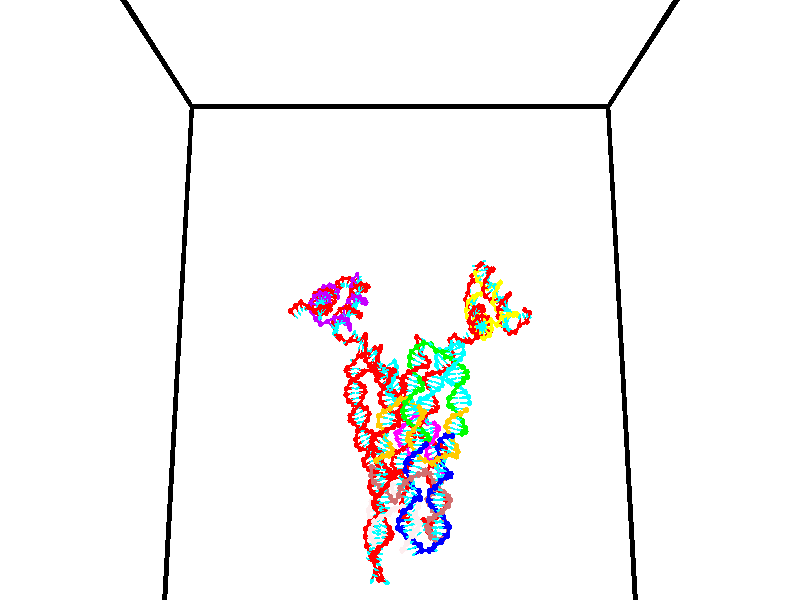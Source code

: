 // switches for output
#declare DRAW_BASES = 1; // possible values are 0, 1; only relevant for DNA ribbons
#declare DRAW_BASES_TYPE = 3; // possible values are 1, 2, 3; only relevant for DNA ribbons
#declare DRAW_FOG = 0; // set to 1 to enable fog

#include "colors.inc"

#include "transforms.inc"
background { rgb <1, 1, 1>}

#default {
   normal{
       ripples 0.25
       frequency 0.20
       turbulence 0.2
       lambda 5
   }
	finish {
		phong 0.1
		phong_size 40.
	}
}

// original window dimensions: 1024x640


// camera settings

camera {
	sky <0, 0.179814, -0.983701>
	up <0, 0.179814, -0.983701>
	right 1.6 * <1, 0, 0>
	location <35, 94.9851, 44.8844>
	look_at <35, 29.7336, 32.9568>
	direction <0, -65.2515, -11.9276>
	angle 67.0682
}


# declare cpy_camera_pos = <35, 94.9851, 44.8844>;
# if (DRAW_FOG = 1)
fog {
	fog_type 2
	up vnormalize(cpy_camera_pos)
	color rgbt<1,1,1,0.3>
	distance 1e-5
	fog_alt 3e-3
	fog_offset 56
}
# end


// LIGHTS

# declare lum = 6;
global_settings {
	ambient_light rgb lum * <0.05, 0.05, 0.05>
	max_trace_level 15
}# declare cpy_direct_light_amount = 0.25;
light_source
{	1000 * <-1, -1.16352, -0.803886>,
	rgb lum * cpy_direct_light_amount
	parallel
}

light_source
{	1000 * <1, 1.16352, 0.803886>,
	rgb lum * cpy_direct_light_amount
	parallel
}

// strand 0

// nucleotide -1

// particle -1
sphere {
	<23.978142, 35.185467, 34.871681> 0.250000
	pigment { color rgbt <1,0,0,0> }
	no_shadow
}
cylinder {
	<24.284027, 35.153584, 35.127449>,  <24.467558, 35.134453, 35.280910>, 0.100000
	pigment { color rgbt <1,0,0,0> }
	no_shadow
}
cylinder {
	<24.284027, 35.153584, 35.127449>,  <23.978142, 35.185467, 34.871681>, 0.100000
	pigment { color rgbt <1,0,0,0> }
	no_shadow
}

// particle -1
sphere {
	<24.284027, 35.153584, 35.127449> 0.100000
	pigment { color rgbt <1,0,0,0> }
	no_shadow
}
sphere {
	0, 1
	scale<0.080000,0.200000,0.300000>
	matrix <0.622398, -0.165567, -0.764989,
		0.166840, 0.982972, -0.077004,
		0.764712, -0.079704, 0.639423,
		24.513441, 35.129673, 35.319275>
	pigment { color rgbt <0,1,1,0> }
	no_shadow
}
cylinder {
	<24.542355, 35.532890, 34.534431>,  <23.978142, 35.185467, 34.871681>, 0.130000
	pigment { color rgbt <1,0,0,0> }
	no_shadow
}

// nucleotide -1

// particle -1
sphere {
	<24.542355, 35.532890, 34.534431> 0.250000
	pigment { color rgbt <1,0,0,0> }
	no_shadow
}
cylinder {
	<24.714708, 35.308998, 34.817570>,  <24.818121, 35.174664, 34.987453>, 0.100000
	pigment { color rgbt <1,0,0,0> }
	no_shadow
}
cylinder {
	<24.714708, 35.308998, 34.817570>,  <24.542355, 35.532890, 34.534431>, 0.100000
	pigment { color rgbt <1,0,0,0> }
	no_shadow
}

// particle -1
sphere {
	<24.714708, 35.308998, 34.817570> 0.100000
	pigment { color rgbt <1,0,0,0> }
	no_shadow
}
sphere {
	0, 1
	scale<0.080000,0.200000,0.300000>
	matrix <0.622208, -0.383852, -0.682287,
		0.653604, 0.734411, 0.182874,
		0.430882, -0.559731, 0.707843,
		24.843973, 35.141079, 35.029922>
	pigment { color rgbt <0,1,1,0> }
	no_shadow
}
cylinder {
	<25.076035, 35.519745, 34.194103>,  <24.542355, 35.532890, 34.534431>, 0.130000
	pigment { color rgbt <1,0,0,0> }
	no_shadow
}

// nucleotide -1

// particle -1
sphere {
	<25.076035, 35.519745, 34.194103> 0.250000
	pigment { color rgbt <1,0,0,0> }
	no_shadow
}
cylinder {
	<25.085539, 35.231091, 34.470848>,  <25.091242, 35.057899, 34.636894>, 0.100000
	pigment { color rgbt <1,0,0,0> }
	no_shadow
}
cylinder {
	<25.085539, 35.231091, 34.470848>,  <25.076035, 35.519745, 34.194103>, 0.100000
	pigment { color rgbt <1,0,0,0> }
	no_shadow
}

// particle -1
sphere {
	<25.085539, 35.231091, 34.470848> 0.100000
	pigment { color rgbt <1,0,0,0> }
	no_shadow
}
sphere {
	0, 1
	scale<0.080000,0.200000,0.300000>
	matrix <0.772393, -0.426123, -0.470986,
		0.634700, 0.545583, 0.547262,
		0.023761, -0.721636, 0.691865,
		25.092667, 35.014599, 34.678406>
	pigment { color rgbt <0,1,1,0> }
	no_shadow
}
cylinder {
	<25.806540, 35.460499, 34.586327>,  <25.076035, 35.519745, 34.194103>, 0.130000
	pigment { color rgbt <1,0,0,0> }
	no_shadow
}

// nucleotide -1

// particle -1
sphere {
	<25.806540, 35.460499, 34.586327> 0.250000
	pigment { color rgbt <1,0,0,0> }
	no_shadow
}
cylinder {
	<25.611305, 35.112362, 34.612492>,  <25.494165, 34.903481, 34.628193>, 0.100000
	pigment { color rgbt <1,0,0,0> }
	no_shadow
}
cylinder {
	<25.611305, 35.112362, 34.612492>,  <25.806540, 35.460499, 34.586327>, 0.100000
	pigment { color rgbt <1,0,0,0> }
	no_shadow
}

// particle -1
sphere {
	<25.611305, 35.112362, 34.612492> 0.100000
	pigment { color rgbt <1,0,0,0> }
	no_shadow
}
sphere {
	0, 1
	scale<0.080000,0.200000,0.300000>
	matrix <0.730985, -0.448586, -0.514229,
		0.476900, -0.203170, 0.855154,
		-0.488086, -0.870341, 0.065416,
		25.464880, 34.851261, 34.632118>
	pigment { color rgbt <0,1,1,0> }
	no_shadow
}
cylinder {
	<26.426630, 35.577885, 34.955540>,  <25.806540, 35.460499, 34.586327>, 0.130000
	pigment { color rgbt <1,0,0,0> }
	no_shadow
}

// nucleotide -1

// particle -1
sphere {
	<26.426630, 35.577885, 34.955540> 0.250000
	pigment { color rgbt <1,0,0,0> }
	no_shadow
}
cylinder {
	<26.716232, 35.389862, 35.157475>,  <26.889994, 35.277046, 35.278633>, 0.100000
	pigment { color rgbt <1,0,0,0> }
	no_shadow
}
cylinder {
	<26.716232, 35.389862, 35.157475>,  <26.426630, 35.577885, 34.955540>, 0.100000
	pigment { color rgbt <1,0,0,0> }
	no_shadow
}

// particle -1
sphere {
	<26.716232, 35.389862, 35.157475> 0.100000
	pigment { color rgbt <1,0,0,0> }
	no_shadow
}
sphere {
	0, 1
	scale<0.080000,0.200000,0.300000>
	matrix <0.204561, -0.552628, -0.807934,
		0.658762, 0.688220, -0.303951,
		0.724008, -0.470060, 0.504833,
		26.933435, 35.248844, 35.308926>
	pigment { color rgbt <0,1,1,0> }
	no_shadow
}
cylinder {
	<27.070883, 35.568825, 34.595875>,  <26.426630, 35.577885, 34.955540>, 0.130000
	pigment { color rgbt <1,0,0,0> }
	no_shadow
}

// nucleotide -1

// particle -1
sphere {
	<27.070883, 35.568825, 34.595875> 0.250000
	pigment { color rgbt <1,0,0,0> }
	no_shadow
}
cylinder {
	<27.017010, 35.254063, 34.836758>,  <26.984686, 35.065205, 34.981285>, 0.100000
	pigment { color rgbt <1,0,0,0> }
	no_shadow
}
cylinder {
	<27.017010, 35.254063, 34.836758>,  <27.070883, 35.568825, 34.595875>, 0.100000
	pigment { color rgbt <1,0,0,0> }
	no_shadow
}

// particle -1
sphere {
	<27.017010, 35.254063, 34.836758> 0.100000
	pigment { color rgbt <1,0,0,0> }
	no_shadow
}
sphere {
	0, 1
	scale<0.080000,0.200000,0.300000>
	matrix <0.108307, -0.615789, -0.780431,
		0.984952, -0.039888, 0.168164,
		-0.134684, -0.786900, 0.602203,
		26.976604, 35.017994, 35.017418>
	pigment { color rgbt <0,1,1,0> }
	no_shadow
}
cylinder {
	<27.619608, 35.060646, 34.505310>,  <27.070883, 35.568825, 34.595875>, 0.130000
	pigment { color rgbt <1,0,0,0> }
	no_shadow
}

// nucleotide -1

// particle -1
sphere {
	<27.619608, 35.060646, 34.505310> 0.250000
	pigment { color rgbt <1,0,0,0> }
	no_shadow
}
cylinder {
	<27.327436, 34.853607, 34.683556>,  <27.152134, 34.729385, 34.790504>, 0.100000
	pigment { color rgbt <1,0,0,0> }
	no_shadow
}
cylinder {
	<27.327436, 34.853607, 34.683556>,  <27.619608, 35.060646, 34.505310>, 0.100000
	pigment { color rgbt <1,0,0,0> }
	no_shadow
}

// particle -1
sphere {
	<27.327436, 34.853607, 34.683556> 0.100000
	pigment { color rgbt <1,0,0,0> }
	no_shadow
}
sphere {
	0, 1
	scale<0.080000,0.200000,0.300000>
	matrix <0.059679, -0.698320, -0.713293,
		0.680377, -0.494415, 0.540962,
		-0.730428, -0.517593, 0.445615,
		27.108309, 34.698330, 34.817242>
	pigment { color rgbt <0,1,1,0> }
	no_shadow
}
cylinder {
	<27.845732, 34.431019, 34.322865>,  <27.619608, 35.060646, 34.505310>, 0.130000
	pigment { color rgbt <1,0,0,0> }
	no_shadow
}

// nucleotide -1

// particle -1
sphere {
	<27.845732, 34.431019, 34.322865> 0.250000
	pigment { color rgbt <1,0,0,0> }
	no_shadow
}
cylinder {
	<27.472431, 34.349865, 34.441441>,  <27.248451, 34.301174, 34.512585>, 0.100000
	pigment { color rgbt <1,0,0,0> }
	no_shadow
}
cylinder {
	<27.472431, 34.349865, 34.441441>,  <27.845732, 34.431019, 34.322865>, 0.100000
	pigment { color rgbt <1,0,0,0> }
	no_shadow
}

// particle -1
sphere {
	<27.472431, 34.349865, 34.441441> 0.100000
	pigment { color rgbt <1,0,0,0> }
	no_shadow
}
sphere {
	0, 1
	scale<0.080000,0.200000,0.300000>
	matrix <-0.021145, -0.792773, -0.609150,
		0.358595, -0.574759, 0.735569,
		-0.933254, -0.202885, 0.296438,
		27.192455, 34.288998, 34.530373>
	pigment { color rgbt <0,1,1,0> }
	no_shadow
}
cylinder {
	<27.840204, 33.708549, 34.523823>,  <27.845732, 34.431019, 34.322865>, 0.130000
	pigment { color rgbt <1,0,0,0> }
	no_shadow
}

// nucleotide -1

// particle -1
sphere {
	<27.840204, 33.708549, 34.523823> 0.250000
	pigment { color rgbt <1,0,0,0> }
	no_shadow
}
cylinder {
	<27.472755, 33.830685, 34.423504>,  <27.252285, 33.903965, 34.363312>, 0.100000
	pigment { color rgbt <1,0,0,0> }
	no_shadow
}
cylinder {
	<27.472755, 33.830685, 34.423504>,  <27.840204, 33.708549, 34.523823>, 0.100000
	pigment { color rgbt <1,0,0,0> }
	no_shadow
}

// particle -1
sphere {
	<27.472755, 33.830685, 34.423504> 0.100000
	pigment { color rgbt <1,0,0,0> }
	no_shadow
}
sphere {
	0, 1
	scale<0.080000,0.200000,0.300000>
	matrix <-0.101675, -0.796007, -0.596687,
		-0.381827, -0.522631, 0.762276,
		-0.918624, 0.305336, -0.250799,
		27.197168, 33.922287, 34.348263>
	pigment { color rgbt <0,1,1,0> }
	no_shadow
}
cylinder {
	<27.364876, 33.239361, 34.748329>,  <27.840204, 33.708549, 34.523823>, 0.130000
	pigment { color rgbt <1,0,0,0> }
	no_shadow
}

// nucleotide -1

// particle -1
sphere {
	<27.364876, 33.239361, 34.748329> 0.250000
	pigment { color rgbt <1,0,0,0> }
	no_shadow
}
cylinder {
	<27.174776, 33.425411, 34.449589>,  <27.060717, 33.537041, 34.270344>, 0.100000
	pigment { color rgbt <1,0,0,0> }
	no_shadow
}
cylinder {
	<27.174776, 33.425411, 34.449589>,  <27.364876, 33.239361, 34.748329>, 0.100000
	pigment { color rgbt <1,0,0,0> }
	no_shadow
}

// particle -1
sphere {
	<27.174776, 33.425411, 34.449589> 0.100000
	pigment { color rgbt <1,0,0,0> }
	no_shadow
}
sphere {
	0, 1
	scale<0.080000,0.200000,0.300000>
	matrix <-0.285858, -0.884419, -0.368902,
		-0.832120, 0.038174, 0.553281,
		-0.475249, 0.465131, -0.746854,
		27.032202, 33.564949, 34.225533>
	pigment { color rgbt <0,1,1,0> }
	no_shadow
}
cylinder {
	<26.657701, 33.004635, 34.849819>,  <27.364876, 33.239361, 34.748329>, 0.130000
	pigment { color rgbt <1,0,0,0> }
	no_shadow
}

// nucleotide -1

// particle -1
sphere {
	<26.657701, 33.004635, 34.849819> 0.250000
	pigment { color rgbt <1,0,0,0> }
	no_shadow
}
cylinder {
	<26.673975, 33.105938, 34.463203>,  <26.683739, 33.166721, 34.231232>, 0.100000
	pigment { color rgbt <1,0,0,0> }
	no_shadow
}
cylinder {
	<26.673975, 33.105938, 34.463203>,  <26.657701, 33.004635, 34.849819>, 0.100000
	pigment { color rgbt <1,0,0,0> }
	no_shadow
}

// particle -1
sphere {
	<26.673975, 33.105938, 34.463203> 0.100000
	pigment { color rgbt <1,0,0,0> }
	no_shadow
}
sphere {
	0, 1
	scale<0.080000,0.200000,0.300000>
	matrix <-0.489632, -0.838181, -0.240237,
		-0.870979, 0.483024, 0.089904,
		0.040685, 0.253261, -0.966542,
		26.686180, 33.181915, 34.173241>
	pigment { color rgbt <0,1,1,0> }
	no_shadow
}
cylinder {
	<26.052124, 32.659504, 34.571365>,  <26.657701, 33.004635, 34.849819>, 0.130000
	pigment { color rgbt <1,0,0,0> }
	no_shadow
}

// nucleotide -1

// particle -1
sphere {
	<26.052124, 32.659504, 34.571365> 0.250000
	pigment { color rgbt <1,0,0,0> }
	no_shadow
}
cylinder {
	<26.309891, 32.739296, 34.276085>,  <26.464550, 32.787170, 34.098919>, 0.100000
	pigment { color rgbt <1,0,0,0> }
	no_shadow
}
cylinder {
	<26.309891, 32.739296, 34.276085>,  <26.052124, 32.659504, 34.571365>, 0.100000
	pigment { color rgbt <1,0,0,0> }
	no_shadow
}

// particle -1
sphere {
	<26.309891, 32.739296, 34.276085> 0.100000
	pigment { color rgbt <1,0,0,0> }
	no_shadow
}
sphere {
	0, 1
	scale<0.080000,0.200000,0.300000>
	matrix <-0.212552, -0.880604, -0.423507,
		-0.734539, 0.429820, -0.525078,
		0.644417, 0.199476, -0.738198,
		26.503216, 32.799137, 34.054626>
	pigment { color rgbt <0,1,1,0> }
	no_shadow
}
cylinder {
	<25.690805, 32.459187, 34.004356>,  <26.052124, 32.659504, 34.571365>, 0.130000
	pigment { color rgbt <1,0,0,0> }
	no_shadow
}

// nucleotide -1

// particle -1
sphere {
	<25.690805, 32.459187, 34.004356> 0.250000
	pigment { color rgbt <1,0,0,0> }
	no_shadow
}
cylinder {
	<26.073854, 32.459370, 33.889149>,  <26.303684, 32.459480, 33.820023>, 0.100000
	pigment { color rgbt <1,0,0,0> }
	no_shadow
}
cylinder {
	<26.073854, 32.459370, 33.889149>,  <25.690805, 32.459187, 34.004356>, 0.100000
	pigment { color rgbt <1,0,0,0> }
	no_shadow
}

// particle -1
sphere {
	<26.073854, 32.459370, 33.889149> 0.100000
	pigment { color rgbt <1,0,0,0> }
	no_shadow
}
sphere {
	0, 1
	scale<0.080000,0.200000,0.300000>
	matrix <-0.136767, -0.879339, -0.456134,
		-0.253475, 0.476197, -0.842014,
		0.957625, 0.000459, -0.288019,
		26.361141, 32.459507, 33.802742>
	pigment { color rgbt <0,1,1,0> }
	no_shadow
}
cylinder {
	<25.636763, 32.036228, 33.448910>,  <25.690805, 32.459187, 34.004356>, 0.130000
	pigment { color rgbt <1,0,0,0> }
	no_shadow
}

// nucleotide -1

// particle -1
sphere {
	<25.636763, 32.036228, 33.448910> 0.250000
	pigment { color rgbt <1,0,0,0> }
	no_shadow
}
cylinder {
	<26.033558, 32.072201, 33.484402>,  <26.271635, 32.093784, 33.505695>, 0.100000
	pigment { color rgbt <1,0,0,0> }
	no_shadow
}
cylinder {
	<26.033558, 32.072201, 33.484402>,  <25.636763, 32.036228, 33.448910>, 0.100000
	pigment { color rgbt <1,0,0,0> }
	no_shadow
}

// particle -1
sphere {
	<26.033558, 32.072201, 33.484402> 0.100000
	pigment { color rgbt <1,0,0,0> }
	no_shadow
}
sphere {
	0, 1
	scale<0.080000,0.200000,0.300000>
	matrix <0.124041, -0.826468, -0.549149,
		0.023947, 0.555755, -0.831001,
		0.991988, 0.089928, 0.088728,
		26.331154, 32.099178, 33.511021>
	pigment { color rgbt <0,1,1,0> }
	no_shadow
}
cylinder {
	<25.909620, 31.932810, 32.819775>,  <25.636763, 32.036228, 33.448910>, 0.130000
	pigment { color rgbt <1,0,0,0> }
	no_shadow
}

// nucleotide -1

// particle -1
sphere {
	<25.909620, 31.932810, 32.819775> 0.250000
	pigment { color rgbt <1,0,0,0> }
	no_shadow
}
cylinder {
	<26.188223, 31.816353, 33.082108>,  <26.355385, 31.746479, 33.239506>, 0.100000
	pigment { color rgbt <1,0,0,0> }
	no_shadow
}
cylinder {
	<26.188223, 31.816353, 33.082108>,  <25.909620, 31.932810, 32.819775>, 0.100000
	pigment { color rgbt <1,0,0,0> }
	no_shadow
}

// particle -1
sphere {
	<26.188223, 31.816353, 33.082108> 0.100000
	pigment { color rgbt <1,0,0,0> }
	no_shadow
}
sphere {
	0, 1
	scale<0.080000,0.200000,0.300000>
	matrix <0.121407, -0.852995, -0.507603,
		0.707206, 0.433171, -0.558768,
		0.696505, -0.291142, 0.655833,
		26.397175, 31.729010, 33.278858>
	pigment { color rgbt <0,1,1,0> }
	no_shadow
}
cylinder {
	<26.416067, 31.564125, 32.472828>,  <25.909620, 31.932810, 32.819775>, 0.130000
	pigment { color rgbt <1,0,0,0> }
	no_shadow
}

// nucleotide -1

// particle -1
sphere {
	<26.416067, 31.564125, 32.472828> 0.250000
	pigment { color rgbt <1,0,0,0> }
	no_shadow
}
cylinder {
	<26.549650, 31.450657, 32.832382>,  <26.629801, 31.382576, 33.048115>, 0.100000
	pigment { color rgbt <1,0,0,0> }
	no_shadow
}
cylinder {
	<26.549650, 31.450657, 32.832382>,  <26.416067, 31.564125, 32.472828>, 0.100000
	pigment { color rgbt <1,0,0,0> }
	no_shadow
}

// particle -1
sphere {
	<26.549650, 31.450657, 32.832382> 0.100000
	pigment { color rgbt <1,0,0,0> }
	no_shadow
}
sphere {
	0, 1
	scale<0.080000,0.200000,0.300000>
	matrix <0.244415, -0.894961, -0.373236,
		0.910348, 0.344348, -0.229546,
		0.333958, -0.283670, 0.898890,
		26.649837, 31.365557, 33.102051>
	pigment { color rgbt <0,1,1,0> }
	no_shadow
}
cylinder {
	<27.135502, 31.236773, 32.325100>,  <26.416067, 31.564125, 32.472828>, 0.130000
	pigment { color rgbt <1,0,0,0> }
	no_shadow
}

// nucleotide -1

// particle -1
sphere {
	<27.135502, 31.236773, 32.325100> 0.250000
	pigment { color rgbt <1,0,0,0> }
	no_shadow
}
cylinder {
	<26.993505, 31.096325, 32.671673>,  <26.908308, 31.012056, 32.879616>, 0.100000
	pigment { color rgbt <1,0,0,0> }
	no_shadow
}
cylinder {
	<26.993505, 31.096325, 32.671673>,  <27.135502, 31.236773, 32.325100>, 0.100000
	pigment { color rgbt <1,0,0,0> }
	no_shadow
}

// particle -1
sphere {
	<26.993505, 31.096325, 32.671673> 0.100000
	pigment { color rgbt <1,0,0,0> }
	no_shadow
}
sphere {
	0, 1
	scale<0.080000,0.200000,0.300000>
	matrix <0.248293, -0.928915, -0.274712,
		0.901295, 0.117608, 0.416936,
		-0.354989, -0.351119, 0.866428,
		26.887009, 30.990990, 32.931602>
	pigment { color rgbt <0,1,1,0> }
	no_shadow
}
cylinder {
	<27.618525, 30.779810, 32.378128>,  <27.135502, 31.236773, 32.325100>, 0.130000
	pigment { color rgbt <1,0,0,0> }
	no_shadow
}

// nucleotide -1

// particle -1
sphere {
	<27.618525, 30.779810, 32.378128> 0.250000
	pigment { color rgbt <1,0,0,0> }
	no_shadow
}
cylinder {
	<27.311039, 30.674877, 32.611454>,  <27.126549, 30.611917, 32.751450>, 0.100000
	pigment { color rgbt <1,0,0,0> }
	no_shadow
}
cylinder {
	<27.311039, 30.674877, 32.611454>,  <27.618525, 30.779810, 32.378128>, 0.100000
	pigment { color rgbt <1,0,0,0> }
	no_shadow
}

// particle -1
sphere {
	<27.311039, 30.674877, 32.611454> 0.100000
	pigment { color rgbt <1,0,0,0> }
	no_shadow
}
sphere {
	0, 1
	scale<0.080000,0.200000,0.300000>
	matrix <0.074178, -0.942427, -0.326080,
		0.635278, -0.207392, 0.743915,
		-0.768713, -0.262334, 0.583320,
		27.080425, 30.596176, 32.786449>
	pigment { color rgbt <0,1,1,0> }
	no_shadow
}
cylinder {
	<27.896940, 30.214767, 32.747799>,  <27.618525, 30.779810, 32.378128>, 0.130000
	pigment { color rgbt <1,0,0,0> }
	no_shadow
}

// nucleotide -1

// particle -1
sphere {
	<27.896940, 30.214767, 32.747799> 0.250000
	pigment { color rgbt <1,0,0,0> }
	no_shadow
}
cylinder {
	<27.499935, 30.165915, 32.748177>,  <27.261732, 30.136602, 32.748402>, 0.100000
	pigment { color rgbt <1,0,0,0> }
	no_shadow
}
cylinder {
	<27.499935, 30.165915, 32.748177>,  <27.896940, 30.214767, 32.747799>, 0.100000
	pigment { color rgbt <1,0,0,0> }
	no_shadow
}

// particle -1
sphere {
	<27.499935, 30.165915, 32.748177> 0.100000
	pigment { color rgbt <1,0,0,0> }
	no_shadow
}
sphere {
	0, 1
	scale<0.080000,0.200000,0.300000>
	matrix <0.120016, -0.976673, -0.178064,
		0.022671, -0.176617, 0.984018,
		-0.992513, -0.122135, 0.000945,
		27.202181, 30.129274, 32.748459>
	pigment { color rgbt <0,1,1,0> }
	no_shadow
}
cylinder {
	<27.785959, 29.499294, 33.093307>,  <27.896940, 30.214767, 32.747799>, 0.130000
	pigment { color rgbt <1,0,0,0> }
	no_shadow
}

// nucleotide -1

// particle -1
sphere {
	<27.785959, 29.499294, 33.093307> 0.250000
	pigment { color rgbt <1,0,0,0> }
	no_shadow
}
cylinder {
	<27.432985, 29.559385, 32.914986>,  <27.221201, 29.595440, 32.807991>, 0.100000
	pigment { color rgbt <1,0,0,0> }
	no_shadow
}
cylinder {
	<27.432985, 29.559385, 32.914986>,  <27.785959, 29.499294, 33.093307>, 0.100000
	pigment { color rgbt <1,0,0,0> }
	no_shadow
}

// particle -1
sphere {
	<27.432985, 29.559385, 32.914986> 0.100000
	pigment { color rgbt <1,0,0,0> }
	no_shadow
}
sphere {
	0, 1
	scale<0.080000,0.200000,0.300000>
	matrix <-0.103329, -0.986394, -0.127869,
		-0.458950, -0.066771, 0.885949,
		-0.882433, 0.150230, -0.445806,
		27.168255, 29.604454, 32.781242>
	pigment { color rgbt <0,1,1,0> }
	no_shadow
}
cylinder {
	<27.304028, 29.050480, 33.382626>,  <27.785959, 29.499294, 33.093307>, 0.130000
	pigment { color rgbt <1,0,0,0> }
	no_shadow
}

// nucleotide -1

// particle -1
sphere {
	<27.304028, 29.050480, 33.382626> 0.250000
	pigment { color rgbt <1,0,0,0> }
	no_shadow
}
cylinder {
	<27.134655, 29.126902, 33.028404>,  <27.033031, 29.172754, 32.815872>, 0.100000
	pigment { color rgbt <1,0,0,0> }
	no_shadow
}
cylinder {
	<27.134655, 29.126902, 33.028404>,  <27.304028, 29.050480, 33.382626>, 0.100000
	pigment { color rgbt <1,0,0,0> }
	no_shadow
}

// particle -1
sphere {
	<27.134655, 29.126902, 33.028404> 0.100000
	pigment { color rgbt <1,0,0,0> }
	no_shadow
}
sphere {
	0, 1
	scale<0.080000,0.200000,0.300000>
	matrix <-0.077170, -0.981563, -0.174871,
		-0.902635, -0.005708, 0.430370,
		-0.423433, 0.191056, -0.885552,
		27.007626, 29.184219, 32.762737>
	pigment { color rgbt <0,1,1,0> }
	no_shadow
}
cylinder {
	<26.771732, 28.545212, 33.291306>,  <27.304028, 29.050480, 33.382626>, 0.130000
	pigment { color rgbt <1,0,0,0> }
	no_shadow
}

// nucleotide -1

// particle -1
sphere {
	<26.771732, 28.545212, 33.291306> 0.250000
	pigment { color rgbt <1,0,0,0> }
	no_shadow
}
cylinder {
	<26.796423, 28.660549, 32.909092>,  <26.811237, 28.729752, 32.679764>, 0.100000
	pigment { color rgbt <1,0,0,0> }
	no_shadow
}
cylinder {
	<26.796423, 28.660549, 32.909092>,  <26.771732, 28.545212, 33.291306>, 0.100000
	pigment { color rgbt <1,0,0,0> }
	no_shadow
}

// particle -1
sphere {
	<26.796423, 28.660549, 32.909092> 0.100000
	pigment { color rgbt <1,0,0,0> }
	no_shadow
}
sphere {
	0, 1
	scale<0.080000,0.200000,0.300000>
	matrix <-0.109731, -0.949597, -0.293641,
		-0.992043, 0.122978, -0.026975,
		0.061727, 0.288345, -0.955535,
		26.814941, 28.747053, 32.622433>
	pigment { color rgbt <0,1,1,0> }
	no_shadow
}
cylinder {
	<26.526381, 27.976393, 33.016628>,  <26.771732, 28.545212, 33.291306>, 0.130000
	pigment { color rgbt <1,0,0,0> }
	no_shadow
}

// nucleotide -1

// particle -1
sphere {
	<26.526381, 27.976393, 33.016628> 0.250000
	pigment { color rgbt <1,0,0,0> }
	no_shadow
}
cylinder {
	<26.692234, 28.163082, 32.704155>,  <26.791746, 28.275097, 32.516670>, 0.100000
	pigment { color rgbt <1,0,0,0> }
	no_shadow
}
cylinder {
	<26.692234, 28.163082, 32.704155>,  <26.526381, 27.976393, 33.016628>, 0.100000
	pigment { color rgbt <1,0,0,0> }
	no_shadow
}

// particle -1
sphere {
	<26.692234, 28.163082, 32.704155> 0.100000
	pigment { color rgbt <1,0,0,0> }
	no_shadow
}
sphere {
	0, 1
	scale<0.080000,0.200000,0.300000>
	matrix <0.003379, -0.859237, -0.511566,
		-0.909983, 0.209472, -0.357845,
		0.414632, 0.466725, -0.781183,
		26.816624, 28.303101, 32.469799>
	pigment { color rgbt <0,1,1,0> }
	no_shadow
}
cylinder {
	<26.093868, 27.845654, 32.432941>,  <26.526381, 27.976393, 33.016628>, 0.130000
	pigment { color rgbt <1,0,0,0> }
	no_shadow
}

// nucleotide -1

// particle -1
sphere {
	<26.093868, 27.845654, 32.432941> 0.250000
	pigment { color rgbt <1,0,0,0> }
	no_shadow
}
cylinder {
	<26.467783, 27.925663, 32.315529>,  <26.692131, 27.973669, 32.245079>, 0.100000
	pigment { color rgbt <1,0,0,0> }
	no_shadow
}
cylinder {
	<26.467783, 27.925663, 32.315529>,  <26.093868, 27.845654, 32.432941>, 0.100000
	pigment { color rgbt <1,0,0,0> }
	no_shadow
}

// particle -1
sphere {
	<26.467783, 27.925663, 32.315529> 0.100000
	pigment { color rgbt <1,0,0,0> }
	no_shadow
}
sphere {
	0, 1
	scale<0.080000,0.200000,0.300000>
	matrix <0.042848, -0.883837, -0.465829,
		-0.352614, 0.422874, -0.834770,
		0.934787, 0.200026, -0.293534,
		26.748219, 27.985670, 32.227470>
	pigment { color rgbt <0,1,1,0> }
	no_shadow
}
cylinder {
	<26.107958, 27.419949, 31.913710>,  <26.093868, 27.845654, 32.432941>, 0.130000
	pigment { color rgbt <1,0,0,0> }
	no_shadow
}

// nucleotide -1

// particle -1
sphere {
	<26.107958, 27.419949, 31.913710> 0.250000
	pigment { color rgbt <1,0,0,0> }
	no_shadow
}
cylinder {
	<26.494684, 27.514885, 31.951511>,  <26.726721, 27.571848, 31.974194>, 0.100000
	pigment { color rgbt <1,0,0,0> }
	no_shadow
}
cylinder {
	<26.494684, 27.514885, 31.951511>,  <26.107958, 27.419949, 31.913710>, 0.100000
	pigment { color rgbt <1,0,0,0> }
	no_shadow
}

// particle -1
sphere {
	<26.494684, 27.514885, 31.951511> 0.100000
	pigment { color rgbt <1,0,0,0> }
	no_shadow
}
sphere {
	0, 1
	scale<0.080000,0.200000,0.300000>
	matrix <0.255139, -0.915784, -0.310232,
		0.012915, 0.324050, -0.945952,
		0.966818, 0.237342, 0.094505,
		26.784729, 27.586088, 31.979862>
	pigment { color rgbt <0,1,1,0> }
	no_shadow
}
cylinder {
	<26.421431, 26.722149, 31.769272>,  <26.107958, 27.419949, 31.913710>, 0.130000
	pigment { color rgbt <1,0,0,0> }
	no_shadow
}

// nucleotide -1

// particle -1
sphere {
	<26.421431, 26.722149, 31.769272> 0.250000
	pigment { color rgbt <1,0,0,0> }
	no_shadow
}
cylinder {
	<26.708927, 26.993660, 31.829496>,  <26.881426, 27.156567, 31.865631>, 0.100000
	pigment { color rgbt <1,0,0,0> }
	no_shadow
}
cylinder {
	<26.708927, 26.993660, 31.829496>,  <26.421431, 26.722149, 31.769272>, 0.100000
	pigment { color rgbt <1,0,0,0> }
	no_shadow
}

// particle -1
sphere {
	<26.708927, 26.993660, 31.829496> 0.100000
	pigment { color rgbt <1,0,0,0> }
	no_shadow
}
sphere {
	0, 1
	scale<0.080000,0.200000,0.300000>
	matrix <0.694809, -0.693288, -0.191290,
		-0.025462, 0.242099, -0.969918,
		0.718743, 0.678778, 0.150560,
		26.924551, 27.197294, 31.874664>
	pigment { color rgbt <0,1,1,0> }
	no_shadow
}
cylinder {
	<26.866344, 26.609627, 31.232227>,  <26.421431, 26.722149, 31.769272>, 0.130000
	pigment { color rgbt <1,0,0,0> }
	no_shadow
}

// nucleotide -1

// particle -1
sphere {
	<26.866344, 26.609627, 31.232227> 0.250000
	pigment { color rgbt <1,0,0,0> }
	no_shadow
}
cylinder {
	<27.064322, 26.743670, 31.552910>,  <27.183107, 26.824095, 31.745319>, 0.100000
	pigment { color rgbt <1,0,0,0> }
	no_shadow
}
cylinder {
	<27.064322, 26.743670, 31.552910>,  <26.866344, 26.609627, 31.232227>, 0.100000
	pigment { color rgbt <1,0,0,0> }
	no_shadow
}

// particle -1
sphere {
	<27.064322, 26.743670, 31.552910> 0.100000
	pigment { color rgbt <1,0,0,0> }
	no_shadow
}
sphere {
	0, 1
	scale<0.080000,0.200000,0.300000>
	matrix <0.741401, -0.644042, -0.188504,
		0.453165, 0.687686, -0.567213,
		0.494940, 0.335109, 0.801708,
		27.212803, 26.844202, 31.793423>
	pigment { color rgbt <0,1,1,0> }
	no_shadow
}
cylinder {
	<27.403246, 26.372612, 31.028906>,  <26.866344, 26.609627, 31.232227>, 0.130000
	pigment { color rgbt <1,0,0,0> }
	no_shadow
}

// nucleotide -1

// particle -1
sphere {
	<27.403246, 26.372612, 31.028906> 0.250000
	pigment { color rgbt <1,0,0,0> }
	no_shadow
}
cylinder {
	<27.453140, 26.488340, 31.408535>,  <27.483076, 26.557777, 31.636312>, 0.100000
	pigment { color rgbt <1,0,0,0> }
	no_shadow
}
cylinder {
	<27.453140, 26.488340, 31.408535>,  <27.403246, 26.372612, 31.028906>, 0.100000
	pigment { color rgbt <1,0,0,0> }
	no_shadow
}

// particle -1
sphere {
	<27.453140, 26.488340, 31.408535> 0.100000
	pigment { color rgbt <1,0,0,0> }
	no_shadow
}
sphere {
	0, 1
	scale<0.080000,0.200000,0.300000>
	matrix <0.675859, -0.725076, 0.132209,
		0.726399, 0.624947, -0.285980,
		0.124734, 0.289319, 0.949071,
		27.490561, 26.575136, 31.693256>
	pigment { color rgbt <0,1,1,0> }
	no_shadow
}
cylinder {
	<28.101309, 26.478964, 31.100128>,  <27.403246, 26.372612, 31.028906>, 0.130000
	pigment { color rgbt <1,0,0,0> }
	no_shadow
}

// nucleotide -1

// particle -1
sphere {
	<28.101309, 26.478964, 31.100128> 0.250000
	pigment { color rgbt <1,0,0,0> }
	no_shadow
}
cylinder {
	<27.908667, 26.368715, 31.432896>,  <27.793081, 26.302567, 31.632557>, 0.100000
	pigment { color rgbt <1,0,0,0> }
	no_shadow
}
cylinder {
	<27.908667, 26.368715, 31.432896>,  <28.101309, 26.478964, 31.100128>, 0.100000
	pigment { color rgbt <1,0,0,0> }
	no_shadow
}

// particle -1
sphere {
	<27.908667, 26.368715, 31.432896> 0.100000
	pigment { color rgbt <1,0,0,0> }
	no_shadow
}
sphere {
	0, 1
	scale<0.080000,0.200000,0.300000>
	matrix <0.732501, -0.647745, 0.209448,
		0.481144, 0.710253, 0.513850,
		-0.481605, -0.275621, 0.831920,
		27.764185, 26.286030, 31.682472>
	pigment { color rgbt <0,1,1,0> }
	no_shadow
}
cylinder {
	<27.798185, 27.128510, 30.744120>,  <28.101309, 26.478964, 31.100128>, 0.130000
	pigment { color rgbt <1,0,0,0> }
	no_shadow
}

// nucleotide -1

// particle -1
sphere {
	<27.798185, 27.128510, 30.744120> 0.250000
	pigment { color rgbt <1,0,0,0> }
	no_shadow
}
cylinder {
	<28.088486, 27.331751, 30.929642>,  <28.262667, 27.453695, 31.040955>, 0.100000
	pigment { color rgbt <1,0,0,0> }
	no_shadow
}
cylinder {
	<28.088486, 27.331751, 30.929642>,  <27.798185, 27.128510, 30.744120>, 0.100000
	pigment { color rgbt <1,0,0,0> }
	no_shadow
}

// particle -1
sphere {
	<28.088486, 27.331751, 30.929642> 0.100000
	pigment { color rgbt <1,0,0,0> }
	no_shadow
}
sphere {
	0, 1
	scale<0.080000,0.200000,0.300000>
	matrix <0.612668, -0.784016, -0.099785,
		0.312929, 0.356578, -0.880300,
		0.725750, 0.508106, 0.463805,
		28.306211, 27.484182, 31.068783>
	pigment { color rgbt <0,1,1,0> }
	no_shadow
}
cylinder {
	<28.407595, 27.050838, 30.346270>,  <27.798185, 27.128510, 30.744120>, 0.130000
	pigment { color rgbt <1,0,0,0> }
	no_shadow
}

// nucleotide -1

// particle -1
sphere {
	<28.407595, 27.050838, 30.346270> 0.250000
	pigment { color rgbt <1,0,0,0> }
	no_shadow
}
cylinder {
	<28.476362, 27.125980, 30.733084>,  <28.517624, 27.171064, 30.965172>, 0.100000
	pigment { color rgbt <1,0,0,0> }
	no_shadow
}
cylinder {
	<28.476362, 27.125980, 30.733084>,  <28.407595, 27.050838, 30.346270>, 0.100000
	pigment { color rgbt <1,0,0,0> }
	no_shadow
}

// particle -1
sphere {
	<28.476362, 27.125980, 30.733084> 0.100000
	pigment { color rgbt <1,0,0,0> }
	no_shadow
}
sphere {
	0, 1
	scale<0.080000,0.200000,0.300000>
	matrix <0.742904, -0.669395, -0.002039,
		0.646945, 0.718764, -0.254640,
		0.171920, 0.187854, 0.967034,
		28.527939, 27.182337, 31.023193>
	pigment { color rgbt <0,1,1,0> }
	no_shadow
}
cylinder {
	<29.178398, 27.229820, 30.390173>,  <28.407595, 27.050838, 30.346270>, 0.130000
	pigment { color rgbt <1,0,0,0> }
	no_shadow
}

// nucleotide -1

// particle -1
sphere {
	<29.178398, 27.229820, 30.390173> 0.250000
	pigment { color rgbt <1,0,0,0> }
	no_shadow
}
cylinder {
	<29.026735, 27.115303, 30.742146>,  <28.935738, 27.046593, 30.953329>, 0.100000
	pigment { color rgbt <1,0,0,0> }
	no_shadow
}
cylinder {
	<29.026735, 27.115303, 30.742146>,  <29.178398, 27.229820, 30.390173>, 0.100000
	pigment { color rgbt <1,0,0,0> }
	no_shadow
}

// particle -1
sphere {
	<29.026735, 27.115303, 30.742146> 0.100000
	pigment { color rgbt <1,0,0,0> }
	no_shadow
}
sphere {
	0, 1
	scale<0.080000,0.200000,0.300000>
	matrix <0.715469, -0.693747, 0.082577,
		0.586807, 0.660873, 0.467872,
		-0.379158, -0.286291, 0.879930,
		28.912989, 27.029415, 31.006124>
	pigment { color rgbt <0,1,1,0> }
	no_shadow
}
cylinder {
	<29.676561, 27.233173, 30.948748>,  <29.178398, 27.229820, 30.390173>, 0.130000
	pigment { color rgbt <1,0,0,0> }
	no_shadow
}

// nucleotide -1

// particle -1
sphere {
	<29.676561, 27.233173, 30.948748> 0.250000
	pigment { color rgbt <1,0,0,0> }
	no_shadow
}
cylinder {
	<29.388006, 26.960712, 30.998762>,  <29.214872, 26.797235, 31.028770>, 0.100000
	pigment { color rgbt <1,0,0,0> }
	no_shadow
}
cylinder {
	<29.388006, 26.960712, 30.998762>,  <29.676561, 27.233173, 30.948748>, 0.100000
	pigment { color rgbt <1,0,0,0> }
	no_shadow
}

// particle -1
sphere {
	<29.388006, 26.960712, 30.998762> 0.100000
	pigment { color rgbt <1,0,0,0> }
	no_shadow
}
sphere {
	0, 1
	scale<0.080000,0.200000,0.300000>
	matrix <0.691649, -0.699511, 0.179740,
		-0.034964, 0.216145, 0.975735,
		-0.721387, -0.681150, 0.125039,
		29.171591, 26.756367, 31.036274>
	pigment { color rgbt <0,1,1,0> }
	no_shadow
}
cylinder {
	<29.687372, 26.618399, 30.501665>,  <29.676561, 27.233173, 30.948748>, 0.130000
	pigment { color rgbt <1,0,0,0> }
	no_shadow
}

// nucleotide -1

// particle -1
sphere {
	<29.687372, 26.618399, 30.501665> 0.250000
	pigment { color rgbt <1,0,0,0> }
	no_shadow
}
cylinder {
	<30.038069, 26.739887, 30.352491>,  <30.248486, 26.812780, 30.262987>, 0.100000
	pigment { color rgbt <1,0,0,0> }
	no_shadow
}
cylinder {
	<30.038069, 26.739887, 30.352491>,  <29.687372, 26.618399, 30.501665>, 0.100000
	pigment { color rgbt <1,0,0,0> }
	no_shadow
}

// particle -1
sphere {
	<30.038069, 26.739887, 30.352491> 0.100000
	pigment { color rgbt <1,0,0,0> }
	no_shadow
}
sphere {
	0, 1
	scale<0.080000,0.200000,0.300000>
	matrix <0.292660, 0.278437, 0.914780,
		0.381679, -0.911167, 0.155229,
		0.876739, 0.303724, -0.372935,
		30.301090, 26.831003, 30.240610>
	pigment { color rgbt <0,1,1,0> }
	no_shadow
}
cylinder {
	<30.309904, 26.339743, 30.897152>,  <29.687372, 26.618399, 30.501665>, 0.130000
	pigment { color rgbt <1,0,0,0> }
	no_shadow
}

// nucleotide -1

// particle -1
sphere {
	<30.309904, 26.339743, 30.897152> 0.250000
	pigment { color rgbt <1,0,0,0> }
	no_shadow
}
cylinder {
	<30.385794, 26.692965, 30.725471>,  <30.431328, 26.904898, 30.622463>, 0.100000
	pigment { color rgbt <1,0,0,0> }
	no_shadow
}
cylinder {
	<30.385794, 26.692965, 30.725471>,  <30.309904, 26.339743, 30.897152>, 0.100000
	pigment { color rgbt <1,0,0,0> }
	no_shadow
}

// particle -1
sphere {
	<30.385794, 26.692965, 30.725471> 0.100000
	pigment { color rgbt <1,0,0,0> }
	no_shadow
}
sphere {
	0, 1
	scale<0.080000,0.200000,0.300000>
	matrix <0.117752, 0.413522, 0.902848,
		0.974751, -0.221832, -0.025527,
		0.189725, 0.883057, -0.429202,
		30.442711, 26.957882, 30.596710>
	pigment { color rgbt <0,1,1,0> }
	no_shadow
}
cylinder {
	<30.527235, 26.574757, 31.469666>,  <30.309904, 26.339743, 30.897152>, 0.130000
	pigment { color rgbt <1,0,0,0> }
	no_shadow
}

// nucleotide -1

// particle -1
sphere {
	<30.527235, 26.574757, 31.469666> 0.250000
	pigment { color rgbt <1,0,0,0> }
	no_shadow
}
cylinder {
	<30.487425, 26.860071, 31.192158>,  <30.463539, 27.031260, 31.025654>, 0.100000
	pigment { color rgbt <1,0,0,0> }
	no_shadow
}
cylinder {
	<30.487425, 26.860071, 31.192158>,  <30.527235, 26.574757, 31.469666>, 0.100000
	pigment { color rgbt <1,0,0,0> }
	no_shadow
}

// particle -1
sphere {
	<30.487425, 26.860071, 31.192158> 0.100000
	pigment { color rgbt <1,0,0,0> }
	no_shadow
}
sphere {
	0, 1
	scale<0.080000,0.200000,0.300000>
	matrix <0.141692, 0.700285, 0.699660,
		0.984895, -0.028666, -0.170765,
		-0.099527, 0.713288, -0.693769,
		30.457567, 27.074057, 30.984028>
	pigment { color rgbt <0,1,1,0> }
	no_shadow
}
cylinder {
	<31.039162, 27.069994, 31.557676>,  <30.527235, 26.574757, 31.469666>, 0.130000
	pigment { color rgbt <1,0,0,0> }
	no_shadow
}

// nucleotide -1

// particle -1
sphere {
	<31.039162, 27.069994, 31.557676> 0.250000
	pigment { color rgbt <1,0,0,0> }
	no_shadow
}
cylinder {
	<30.788635, 27.294012, 31.340761>,  <30.638319, 27.428423, 31.210611>, 0.100000
	pigment { color rgbt <1,0,0,0> }
	no_shadow
}
cylinder {
	<30.788635, 27.294012, 31.340761>,  <31.039162, 27.069994, 31.557676>, 0.100000
	pigment { color rgbt <1,0,0,0> }
	no_shadow
}

// particle -1
sphere {
	<30.788635, 27.294012, 31.340761> 0.100000
	pigment { color rgbt <1,0,0,0> }
	no_shadow
}
sphere {
	0, 1
	scale<0.080000,0.200000,0.300000>
	matrix <0.237817, 0.799729, 0.551250,
		0.742411, 0.216290, -0.634070,
		-0.626314, 0.560046, -0.542290,
		30.600740, 27.462027, 31.178074>
	pigment { color rgbt <0,1,1,0> }
	no_shadow
}
cylinder {
	<31.427649, 27.816355, 31.333975>,  <31.039162, 27.069994, 31.557676>, 0.130000
	pigment { color rgbt <1,0,0,0> }
	no_shadow
}

// nucleotide -1

// particle -1
sphere {
	<31.427649, 27.816355, 31.333975> 0.250000
	pigment { color rgbt <1,0,0,0> }
	no_shadow
}
cylinder {
	<31.028316, 27.838694, 31.339861>,  <30.788717, 27.852097, 31.343393>, 0.100000
	pigment { color rgbt <1,0,0,0> }
	no_shadow
}
cylinder {
	<31.028316, 27.838694, 31.339861>,  <31.427649, 27.816355, 31.333975>, 0.100000
	pigment { color rgbt <1,0,0,0> }
	no_shadow
}

// particle -1
sphere {
	<31.028316, 27.838694, 31.339861> 0.100000
	pigment { color rgbt <1,0,0,0> }
	no_shadow
}
sphere {
	0, 1
	scale<0.080000,0.200000,0.300000>
	matrix <0.054840, 0.836685, 0.544932,
		0.018120, 0.544830, -0.838351,
		-0.998331, 0.055849, 0.014718,
		30.728817, 27.855448, 31.344276>
	pigment { color rgbt <0,1,1,0> }
	no_shadow
}
cylinder {
	<31.235939, 28.503866, 31.303602>,  <31.427649, 27.816355, 31.333975>, 0.130000
	pigment { color rgbt <1,0,0,0> }
	no_shadow
}

// nucleotide -1

// particle -1
sphere {
	<31.235939, 28.503866, 31.303602> 0.250000
	pigment { color rgbt <1,0,0,0> }
	no_shadow
}
cylinder {
	<30.913382, 28.334955, 31.469212>,  <30.719847, 28.233608, 31.568577>, 0.100000
	pigment { color rgbt <1,0,0,0> }
	no_shadow
}
cylinder {
	<30.913382, 28.334955, 31.469212>,  <31.235939, 28.503866, 31.303602>, 0.100000
	pigment { color rgbt <1,0,0,0> }
	no_shadow
}

// particle -1
sphere {
	<30.913382, 28.334955, 31.469212> 0.100000
	pigment { color rgbt <1,0,0,0> }
	no_shadow
}
sphere {
	0, 1
	scale<0.080000,0.200000,0.300000>
	matrix <-0.170077, 0.836113, 0.521526,
		-0.566397, 0.350138, -0.746054,
		-0.806392, -0.422278, 0.414021,
		30.671465, 28.208271, 31.593418>
	pigment { color rgbt <0,1,1,0> }
	no_shadow
}
cylinder {
	<30.657116, 29.078838, 31.287613>,  <31.235939, 28.503866, 31.303602>, 0.130000
	pigment { color rgbt <1,0,0,0> }
	no_shadow
}

// nucleotide -1

// particle -1
sphere {
	<30.657116, 29.078838, 31.287613> 0.250000
	pigment { color rgbt <1,0,0,0> }
	no_shadow
}
cylinder {
	<30.582417, 28.796499, 31.560934>,  <30.537598, 28.627096, 31.724926>, 0.100000
	pigment { color rgbt <1,0,0,0> }
	no_shadow
}
cylinder {
	<30.582417, 28.796499, 31.560934>,  <30.657116, 29.078838, 31.287613>, 0.100000
	pigment { color rgbt <1,0,0,0> }
	no_shadow
}

// particle -1
sphere {
	<30.582417, 28.796499, 31.560934> 0.100000
	pigment { color rgbt <1,0,0,0> }
	no_shadow
}
sphere {
	0, 1
	scale<0.080000,0.200000,0.300000>
	matrix <-0.127069, 0.707051, 0.695652,
		-0.974156, 0.043084, -0.221731,
		-0.186747, -0.705849, 0.683303,
		30.526392, 28.584745, 31.765924>
	pigment { color rgbt <0,1,1,0> }
	no_shadow
}
cylinder {
	<30.137009, 29.382483, 31.614759>,  <30.657116, 29.078838, 31.287613>, 0.130000
	pigment { color rgbt <1,0,0,0> }
	no_shadow
}

// nucleotide -1

// particle -1
sphere {
	<30.137009, 29.382483, 31.614759> 0.250000
	pigment { color rgbt <1,0,0,0> }
	no_shadow
}
cylinder {
	<30.274632, 29.103867, 31.866619>,  <30.357204, 28.936697, 32.017735>, 0.100000
	pigment { color rgbt <1,0,0,0> }
	no_shadow
}
cylinder {
	<30.274632, 29.103867, 31.866619>,  <30.137009, 29.382483, 31.614759>, 0.100000
	pigment { color rgbt <1,0,0,0> }
	no_shadow
}

// particle -1
sphere {
	<30.274632, 29.103867, 31.866619> 0.100000
	pigment { color rgbt <1,0,0,0> }
	no_shadow
}
sphere {
	0, 1
	scale<0.080000,0.200000,0.300000>
	matrix <-0.278501, 0.564707, 0.776881,
		-0.896696, -0.442647, 0.000303,
		0.344055, -0.696541, 0.629648,
		30.377848, 28.894905, 32.055515>
	pigment { color rgbt <0,1,1,0> }
	no_shadow
}
cylinder {
	<29.570099, 29.303707, 31.984388>,  <30.137009, 29.382483, 31.614759>, 0.130000
	pigment { color rgbt <1,0,0,0> }
	no_shadow
}

// nucleotide -1

// particle -1
sphere {
	<29.570099, 29.303707, 31.984388> 0.250000
	pigment { color rgbt <1,0,0,0> }
	no_shadow
}
cylinder {
	<29.880293, 29.164309, 32.194977>,  <30.066410, 29.080669, 32.321331>, 0.100000
	pigment { color rgbt <1,0,0,0> }
	no_shadow
}
cylinder {
	<29.880293, 29.164309, 32.194977>,  <29.570099, 29.303707, 31.984388>, 0.100000
	pigment { color rgbt <1,0,0,0> }
	no_shadow
}

// particle -1
sphere {
	<29.880293, 29.164309, 32.194977> 0.100000
	pigment { color rgbt <1,0,0,0> }
	no_shadow
}
sphere {
	0, 1
	scale<0.080000,0.200000,0.300000>
	matrix <-0.287823, 0.547039, 0.786070,
		-0.561942, -0.761117, 0.323916,
		0.775486, -0.348495, 0.526472,
		30.112938, 29.059759, 32.352917>
	pigment { color rgbt <0,1,1,0> }
	no_shadow
}
cylinder {
	<29.333563, 29.084005, 32.708389>,  <29.570099, 29.303707, 31.984388>, 0.130000
	pigment { color rgbt <1,0,0,0> }
	no_shadow
}

// nucleotide -1

// particle -1
sphere {
	<29.333563, 29.084005, 32.708389> 0.250000
	pigment { color rgbt <1,0,0,0> }
	no_shadow
}
cylinder {
	<29.723763, 29.166821, 32.738159>,  <29.957882, 29.216509, 32.756020>, 0.100000
	pigment { color rgbt <1,0,0,0> }
	no_shadow
}
cylinder {
	<29.723763, 29.166821, 32.738159>,  <29.333563, 29.084005, 32.708389>, 0.100000
	pigment { color rgbt <1,0,0,0> }
	no_shadow
}

// particle -1
sphere {
	<29.723763, 29.166821, 32.738159> 0.100000
	pigment { color rgbt <1,0,0,0> }
	no_shadow
}
sphere {
	0, 1
	scale<0.080000,0.200000,0.300000>
	matrix <-0.166073, 0.471084, 0.866314,
		0.144300, -0.857447, 0.493925,
		0.975498, 0.207037, 0.074422,
		30.016413, 29.228931, 32.760487>
	pigment { color rgbt <0,1,1,0> }
	no_shadow
}
cylinder {
	<29.482006, 29.066854, 33.381092>,  <29.333563, 29.084005, 32.708389>, 0.130000
	pigment { color rgbt <1,0,0,0> }
	no_shadow
}

// nucleotide -1

// particle -1
sphere {
	<29.482006, 29.066854, 33.381092> 0.250000
	pigment { color rgbt <1,0,0,0> }
	no_shadow
}
cylinder {
	<29.817122, 29.259323, 33.277882>,  <30.018190, 29.374805, 33.215954>, 0.100000
	pigment { color rgbt <1,0,0,0> }
	no_shadow
}
cylinder {
	<29.817122, 29.259323, 33.277882>,  <29.482006, 29.066854, 33.381092>, 0.100000
	pigment { color rgbt <1,0,0,0> }
	no_shadow
}

// particle -1
sphere {
	<29.817122, 29.259323, 33.277882> 0.100000
	pigment { color rgbt <1,0,0,0> }
	no_shadow
}
sphere {
	0, 1
	scale<0.080000,0.200000,0.300000>
	matrix <-0.083807, 0.580320, 0.810065,
		0.539521, -0.657040, 0.526513,
		0.837791, 0.481172, -0.258030,
		30.068459, 29.403675, 33.200474>
	pigment { color rgbt <0,1,1,0> }
	no_shadow
}
cylinder {
	<29.865292, 29.109480, 33.966515>,  <29.482006, 29.066854, 33.381092>, 0.130000
	pigment { color rgbt <1,0,0,0> }
	no_shadow
}

// nucleotide -1

// particle -1
sphere {
	<29.865292, 29.109480, 33.966515> 0.250000
	pigment { color rgbt <1,0,0,0> }
	no_shadow
}
cylinder {
	<30.021112, 29.397650, 33.737000>,  <30.114605, 29.570553, 33.599289>, 0.100000
	pigment { color rgbt <1,0,0,0> }
	no_shadow
}
cylinder {
	<30.021112, 29.397650, 33.737000>,  <29.865292, 29.109480, 33.966515>, 0.100000
	pigment { color rgbt <1,0,0,0> }
	no_shadow
}

// particle -1
sphere {
	<30.021112, 29.397650, 33.737000> 0.100000
	pigment { color rgbt <1,0,0,0> }
	no_shadow
}
sphere {
	0, 1
	scale<0.080000,0.200000,0.300000>
	matrix <-0.075402, 0.645859, 0.759724,
		0.917912, -0.252688, 0.305918,
		0.389553, 0.720427, -0.573789,
		30.137978, 29.613777, 33.564861>
	pigment { color rgbt <0,1,1,0> }
	no_shadow
}
cylinder {
	<30.336061, 29.465717, 34.316330>,  <29.865292, 29.109480, 33.966515>, 0.130000
	pigment { color rgbt <1,0,0,0> }
	no_shadow
}

// nucleotide -1

// particle -1
sphere {
	<30.336061, 29.465717, 34.316330> 0.250000
	pigment { color rgbt <1,0,0,0> }
	no_shadow
}
cylinder {
	<30.220049, 29.742023, 34.051384>,  <30.150442, 29.907808, 33.892418>, 0.100000
	pigment { color rgbt <1,0,0,0> }
	no_shadow
}
cylinder {
	<30.220049, 29.742023, 34.051384>,  <30.336061, 29.465717, 34.316330>, 0.100000
	pigment { color rgbt <1,0,0,0> }
	no_shadow
}

// particle -1
sphere {
	<30.220049, 29.742023, 34.051384> 0.100000
	pigment { color rgbt <1,0,0,0> }
	no_shadow
}
sphere {
	0, 1
	scale<0.080000,0.200000,0.300000>
	matrix <0.023576, 0.697057, 0.716628,
		0.956727, 0.192229, -0.218454,
		-0.290031, 0.690767, -0.662361,
		30.133039, 29.949253, 33.852676>
	pigment { color rgbt <0,1,1,0> }
	no_shadow
}
cylinder {
	<30.618061, 30.083267, 34.576832>,  <30.336061, 29.465717, 34.316330>, 0.130000
	pigment { color rgbt <1,0,0,0> }
	no_shadow
}

// nucleotide -1

// particle -1
sphere {
	<30.618061, 30.083267, 34.576832> 0.250000
	pigment { color rgbt <1,0,0,0> }
	no_shadow
}
cylinder {
	<30.387512, 30.242756, 34.291508>,  <30.249184, 30.338449, 34.120312>, 0.100000
	pigment { color rgbt <1,0,0,0> }
	no_shadow
}
cylinder {
	<30.387512, 30.242756, 34.291508>,  <30.618061, 30.083267, 34.576832>, 0.100000
	pigment { color rgbt <1,0,0,0> }
	no_shadow
}

// particle -1
sphere {
	<30.387512, 30.242756, 34.291508> 0.100000
	pigment { color rgbt <1,0,0,0> }
	no_shadow
}
sphere {
	0, 1
	scale<0.080000,0.200000,0.300000>
	matrix <-0.158773, 0.801615, 0.576371,
		0.801615, 0.445459, -0.398722,
		-0.576371, 0.398722, -0.713314,
		30.214602, 30.362373, 34.077515>
	pigment { color rgbt <0,1,1,0> }
	no_shadow
}
cylinder {
	<30.821230, 30.909733, 34.490971>,  <30.618061, 30.083267, 34.576832>, 0.130000
	pigment { color rgbt <1,0,0,0> }
	no_shadow
}

// nucleotide -1

// particle -1
sphere {
	<30.821230, 30.909733, 34.490971> 0.250000
	pigment { color rgbt <1,0,0,0> }
	no_shadow
}
cylinder {
	<30.452602, 30.821117, 34.363449>,  <30.231426, 30.767948, 34.286938>, 0.100000
	pigment { color rgbt <1,0,0,0> }
	no_shadow
}
cylinder {
	<30.452602, 30.821117, 34.363449>,  <30.821230, 30.909733, 34.490971>, 0.100000
	pigment { color rgbt <1,0,0,0> }
	no_shadow
}

// particle -1
sphere {
	<30.452602, 30.821117, 34.363449> 0.100000
	pigment { color rgbt <1,0,0,0> }
	no_shadow
}
sphere {
	0, 1
	scale<0.080000,0.200000,0.300000>
	matrix <-0.327213, 0.885168, 0.330770,
		0.208917, 0.409143, -0.888232,
		-0.921567, -0.221538, -0.318804,
		30.176132, 30.754656, 34.267807>
	pigment { color rgbt <0,1,1,0> }
	no_shadow
}
cylinder {
	<30.551264, 31.537861, 34.403408>,  <30.821230, 30.909733, 34.490971>, 0.130000
	pigment { color rgbt <1,0,0,0> }
	no_shadow
}

// nucleotide -1

// particle -1
sphere {
	<30.551264, 31.537861, 34.403408> 0.250000
	pigment { color rgbt <1,0,0,0> }
	no_shadow
}
cylinder {
	<30.220360, 31.313314, 34.394367>,  <30.021818, 31.178587, 34.388943>, 0.100000
	pigment { color rgbt <1,0,0,0> }
	no_shadow
}
cylinder {
	<30.220360, 31.313314, 34.394367>,  <30.551264, 31.537861, 34.403408>, 0.100000
	pigment { color rgbt <1,0,0,0> }
	no_shadow
}

// particle -1
sphere {
	<30.220360, 31.313314, 34.394367> 0.100000
	pigment { color rgbt <1,0,0,0> }
	no_shadow
}
sphere {
	0, 1
	scale<0.080000,0.200000,0.300000>
	matrix <-0.518169, 0.746819, 0.416847,
		-0.217123, 0.356553, -0.908695,
		-0.827259, -0.561365, -0.022603,
		29.972181, 31.144905, 34.387585>
	pigment { color rgbt <0,1,1,0> }
	no_shadow
}
cylinder {
	<30.083702, 32.142582, 34.305389>,  <30.551264, 31.537861, 34.403408>, 0.130000
	pigment { color rgbt <1,0,0,0> }
	no_shadow
}

// nucleotide -1

// particle -1
sphere {
	<30.083702, 32.142582, 34.305389> 0.250000
	pigment { color rgbt <1,0,0,0> }
	no_shadow
}
cylinder {
	<29.876932, 31.819763, 34.419556>,  <29.752871, 31.626072, 34.488056>, 0.100000
	pigment { color rgbt <1,0,0,0> }
	no_shadow
}
cylinder {
	<29.876932, 31.819763, 34.419556>,  <30.083702, 32.142582, 34.305389>, 0.100000
	pigment { color rgbt <1,0,0,0> }
	no_shadow
}

// particle -1
sphere {
	<29.876932, 31.819763, 34.419556> 0.100000
	pigment { color rgbt <1,0,0,0> }
	no_shadow
}
sphere {
	0, 1
	scale<0.080000,0.200000,0.300000>
	matrix <-0.741008, 0.588800, 0.322834,
		-0.428597, -0.044616, -0.902394,
		-0.516926, -0.807047, 0.285419,
		29.721855, 31.577650, 34.505180>
	pigment { color rgbt <0,1,1,0> }
	no_shadow
}
cylinder {
	<29.322367, 32.200672, 34.039562>,  <30.083702, 32.142582, 34.305389>, 0.130000
	pigment { color rgbt <1,0,0,0> }
	no_shadow
}

// nucleotide -1

// particle -1
sphere {
	<29.322367, 32.200672, 34.039562> 0.250000
	pigment { color rgbt <1,0,0,0> }
	no_shadow
}
cylinder {
	<29.373657, 31.983273, 34.371384>,  <29.404430, 31.852833, 34.570477>, 0.100000
	pigment { color rgbt <1,0,0,0> }
	no_shadow
}
cylinder {
	<29.373657, 31.983273, 34.371384>,  <29.322367, 32.200672, 34.039562>, 0.100000
	pigment { color rgbt <1,0,0,0> }
	no_shadow
}

// particle -1
sphere {
	<29.373657, 31.983273, 34.371384> 0.100000
	pigment { color rgbt <1,0,0,0> }
	no_shadow
}
sphere {
	0, 1
	scale<0.080000,0.200000,0.300000>
	matrix <-0.674989, 0.565005, 0.474509,
		-0.726600, -0.620785, -0.294412,
		0.128224, -0.543503, 0.829556,
		29.412125, 31.820221, 34.620251>
	pigment { color rgbt <0,1,1,0> }
	no_shadow
}
cylinder {
	<28.636507, 32.008350, 34.222416>,  <29.322367, 32.200672, 34.039562>, 0.130000
	pigment { color rgbt <1,0,0,0> }
	no_shadow
}

// nucleotide -1

// particle -1
sphere {
	<28.636507, 32.008350, 34.222416> 0.250000
	pigment { color rgbt <1,0,0,0> }
	no_shadow
}
cylinder {
	<28.859686, 31.977015, 34.552883>,  <28.993593, 31.958214, 34.751163>, 0.100000
	pigment { color rgbt <1,0,0,0> }
	no_shadow
}
cylinder {
	<28.859686, 31.977015, 34.552883>,  <28.636507, 32.008350, 34.222416>, 0.100000
	pigment { color rgbt <1,0,0,0> }
	no_shadow
}

// particle -1
sphere {
	<28.859686, 31.977015, 34.552883> 0.100000
	pigment { color rgbt <1,0,0,0> }
	no_shadow
}
sphere {
	0, 1
	scale<0.080000,0.200000,0.300000>
	matrix <-0.723630, 0.441442, 0.530555,
		-0.406267, -0.893864, 0.189615,
		0.557948, -0.078336, 0.826171,
		29.027071, 31.953514, 34.800735>
	pigment { color rgbt <0,1,1,0> }
	no_shadow
}
cylinder {
	<28.099455, 31.902285, 34.853771>,  <28.636507, 32.008350, 34.222416>, 0.130000
	pigment { color rgbt <1,0,0,0> }
	no_shadow
}

// nucleotide -1

// particle -1
sphere {
	<28.099455, 31.902285, 34.853771> 0.250000
	pigment { color rgbt <1,0,0,0> }
	no_shadow
}
cylinder {
	<28.437290, 32.029152, 35.026318>,  <28.639992, 32.105274, 35.129845>, 0.100000
	pigment { color rgbt <1,0,0,0> }
	no_shadow
}
cylinder {
	<28.437290, 32.029152, 35.026318>,  <28.099455, 31.902285, 34.853771>, 0.100000
	pigment { color rgbt <1,0,0,0> }
	no_shadow
}

// particle -1
sphere {
	<28.437290, 32.029152, 35.026318> 0.100000
	pigment { color rgbt <1,0,0,0> }
	no_shadow
}
sphere {
	0, 1
	scale<0.080000,0.200000,0.300000>
	matrix <-0.530999, 0.599492, 0.598874,
		-0.068655, -0.734856, 0.674740,
		0.844586, 0.317170, 0.431366,
		28.690666, 32.124302, 35.155727>
	pigment { color rgbt <0,1,1,0> }
	no_shadow
}
cylinder {
	<27.905518, 31.958017, 35.483425>,  <28.099455, 31.902285, 34.853771>, 0.130000
	pigment { color rgbt <1,0,0,0> }
	no_shadow
}

// nucleotide -1

// particle -1
sphere {
	<27.905518, 31.958017, 35.483425> 0.250000
	pigment { color rgbt <1,0,0,0> }
	no_shadow
}
cylinder {
	<28.234365, 32.183002, 35.448204>,  <28.431673, 32.317993, 35.427071>, 0.100000
	pigment { color rgbt <1,0,0,0> }
	no_shadow
}
cylinder {
	<28.234365, 32.183002, 35.448204>,  <27.905518, 31.958017, 35.483425>, 0.100000
	pigment { color rgbt <1,0,0,0> }
	no_shadow
}

// particle -1
sphere {
	<28.234365, 32.183002, 35.448204> 0.100000
	pigment { color rgbt <1,0,0,0> }
	no_shadow
}
sphere {
	0, 1
	scale<0.080000,0.200000,0.300000>
	matrix <-0.394993, 0.674912, 0.623277,
		0.410001, -0.477626, 0.777028,
		0.822119, 0.562465, -0.088056,
		28.481001, 32.351742, 35.421787>
	pigment { color rgbt <0,1,1,0> }
	no_shadow
}
cylinder {
	<28.200167, 31.981947, 36.113895>,  <27.905518, 31.958017, 35.483425>, 0.130000
	pigment { color rgbt <1,0,0,0> }
	no_shadow
}

// nucleotide -1

// particle -1
sphere {
	<28.200167, 31.981947, 36.113895> 0.250000
	pigment { color rgbt <1,0,0,0> }
	no_shadow
}
cylinder {
	<28.356705, 32.312187, 35.951302>,  <28.450628, 32.510330, 35.853745>, 0.100000
	pigment { color rgbt <1,0,0,0> }
	no_shadow
}
cylinder {
	<28.356705, 32.312187, 35.951302>,  <28.200167, 31.981947, 36.113895>, 0.100000
	pigment { color rgbt <1,0,0,0> }
	no_shadow
}

// particle -1
sphere {
	<28.356705, 32.312187, 35.951302> 0.100000
	pigment { color rgbt <1,0,0,0> }
	no_shadow
}
sphere {
	0, 1
	scale<0.080000,0.200000,0.300000>
	matrix <-0.454802, 0.557521, 0.694497,
		0.800002, -0.086917, 0.593668,
		0.391346, 0.825601, -0.406488,
		28.474108, 32.559868, 35.829357>
	pigment { color rgbt <0,1,1,0> }
	no_shadow
}
cylinder {
	<28.469957, 32.445148, 36.669090>,  <28.200167, 31.981947, 36.113895>, 0.130000
	pigment { color rgbt <1,0,0,0> }
	no_shadow
}

// nucleotide -1

// particle -1
sphere {
	<28.469957, 32.445148, 36.669090> 0.250000
	pigment { color rgbt <1,0,0,0> }
	no_shadow
}
cylinder {
	<28.449570, 32.711781, 36.371613>,  <28.437336, 32.871758, 36.193127>, 0.100000
	pigment { color rgbt <1,0,0,0> }
	no_shadow
}
cylinder {
	<28.449570, 32.711781, 36.371613>,  <28.469957, 32.445148, 36.669090>, 0.100000
	pigment { color rgbt <1,0,0,0> }
	no_shadow
}

// particle -1
sphere {
	<28.449570, 32.711781, 36.371613> 0.100000
	pigment { color rgbt <1,0,0,0> }
	no_shadow
}
sphere {
	0, 1
	scale<0.080000,0.200000,0.300000>
	matrix <-0.322747, 0.693707, 0.643898,
		0.945112, 0.272844, 0.179777,
		-0.050971, 0.666578, -0.743691,
		28.434278, 32.911755, 36.148506>
	pigment { color rgbt <0,1,1,0> }
	no_shadow
}
cylinder {
	<28.745478, 32.973652, 36.933426>,  <28.469957, 32.445148, 36.669090>, 0.130000
	pigment { color rgbt <1,0,0,0> }
	no_shadow
}

// nucleotide -1

// particle -1
sphere {
	<28.745478, 32.973652, 36.933426> 0.250000
	pigment { color rgbt <1,0,0,0> }
	no_shadow
}
cylinder {
	<28.523920, 33.128292, 36.638470>,  <28.390985, 33.221077, 36.461494>, 0.100000
	pigment { color rgbt <1,0,0,0> }
	no_shadow
}
cylinder {
	<28.523920, 33.128292, 36.638470>,  <28.745478, 32.973652, 36.933426>, 0.100000
	pigment { color rgbt <1,0,0,0> }
	no_shadow
}

// particle -1
sphere {
	<28.523920, 33.128292, 36.638470> 0.100000
	pigment { color rgbt <1,0,0,0> }
	no_shadow
}
sphere {
	0, 1
	scale<0.080000,0.200000,0.300000>
	matrix <-0.303101, 0.731258, 0.611058,
		0.775456, 0.561964, -0.287861,
		-0.553893, 0.386598, -0.737390,
		28.357752, 33.244270, 36.417252>
	pigment { color rgbt <0,1,1,0> }
	no_shadow
}
cylinder {
	<28.885963, 33.737255, 36.888470>,  <28.745478, 32.973652, 36.933426>, 0.130000
	pigment { color rgbt <1,0,0,0> }
	no_shadow
}

// nucleotide -1

// particle -1
sphere {
	<28.885963, 33.737255, 36.888470> 0.250000
	pigment { color rgbt <1,0,0,0> }
	no_shadow
}
cylinder {
	<28.529070, 33.631958, 36.741707>,  <28.314934, 33.568779, 36.653648>, 0.100000
	pigment { color rgbt <1,0,0,0> }
	no_shadow
}
cylinder {
	<28.529070, 33.631958, 36.741707>,  <28.885963, 33.737255, 36.888470>, 0.100000
	pigment { color rgbt <1,0,0,0> }
	no_shadow
}

// particle -1
sphere {
	<28.529070, 33.631958, 36.741707> 0.100000
	pigment { color rgbt <1,0,0,0> }
	no_shadow
}
sphere {
	0, 1
	scale<0.080000,0.200000,0.300000>
	matrix <-0.422314, 0.774136, 0.471556,
		0.159897, 0.575687, -0.801883,
		-0.892235, -0.263246, -0.366903,
		28.261400, 33.552982, 36.631638>
	pigment { color rgbt <0,1,1,0> }
	no_shadow
}
cylinder {
	<29.426447, 33.435837, 37.348396>,  <28.885963, 33.737255, 36.888470>, 0.130000
	pigment { color rgbt <1,0,0,0> }
	no_shadow
}

// nucleotide -1

// particle -1
sphere {
	<29.426447, 33.435837, 37.348396> 0.250000
	pigment { color rgbt <1,0,0,0> }
	no_shadow
}
cylinder {
	<29.382202, 33.829887, 37.401005>,  <29.355656, 34.066319, 37.432571>, 0.100000
	pigment { color rgbt <1,0,0,0> }
	no_shadow
}
cylinder {
	<29.382202, 33.829887, 37.401005>,  <29.426447, 33.435837, 37.348396>, 0.100000
	pigment { color rgbt <1,0,0,0> }
	no_shadow
}

// particle -1
sphere {
	<29.382202, 33.829887, 37.401005> 0.100000
	pigment { color rgbt <1,0,0,0> }
	no_shadow
}
sphere {
	0, 1
	scale<0.080000,0.200000,0.300000>
	matrix <0.591988, -0.040992, 0.804904,
		0.798320, 0.166891, -0.578647,
		-0.110612, 0.985123, 0.131522,
		29.349018, 34.125423, 37.440460>
	pigment { color rgbt <0,1,1,0> }
	no_shadow
}
cylinder {
	<29.980850, 33.927757, 37.172825>,  <29.426447, 33.435837, 37.348396>, 0.130000
	pigment { color rgbt <1,0,0,0> }
	no_shadow
}

// nucleotide -1

// particle -1
sphere {
	<29.980850, 33.927757, 37.172825> 0.250000
	pigment { color rgbt <1,0,0,0> }
	no_shadow
}
cylinder {
	<30.191549, 34.012913, 36.843651>,  <30.317968, 34.064007, 36.646149>, 0.100000
	pigment { color rgbt <1,0,0,0> }
	no_shadow
}
cylinder {
	<30.191549, 34.012913, 36.843651>,  <29.980850, 33.927757, 37.172825>, 0.100000
	pigment { color rgbt <1,0,0,0> }
	no_shadow
}

// particle -1
sphere {
	<30.191549, 34.012913, 36.843651> 0.100000
	pigment { color rgbt <1,0,0,0> }
	no_shadow
}
sphere {
	0, 1
	scale<0.080000,0.200000,0.300000>
	matrix <0.639787, 0.538121, 0.548725,
		0.559652, -0.815541, 0.147253,
		0.526747, 0.212884, -0.822932,
		30.349573, 34.076778, 36.596771>
	pigment { color rgbt <0,1,1,0> }
	no_shadow
}
cylinder {
	<30.663837, 33.590103, 37.156094>,  <29.980850, 33.927757, 37.172825>, 0.130000
	pigment { color rgbt <1,0,0,0> }
	no_shadow
}

// nucleotide -1

// particle -1
sphere {
	<30.663837, 33.590103, 37.156094> 0.250000
	pigment { color rgbt <1,0,0,0> }
	no_shadow
}
cylinder {
	<30.617592, 33.953892, 36.996349>,  <30.589844, 34.172165, 36.900505>, 0.100000
	pigment { color rgbt <1,0,0,0> }
	no_shadow
}
cylinder {
	<30.617592, 33.953892, 36.996349>,  <30.663837, 33.590103, 37.156094>, 0.100000
	pigment { color rgbt <1,0,0,0> }
	no_shadow
}

// particle -1
sphere {
	<30.617592, 33.953892, 36.996349> 0.100000
	pigment { color rgbt <1,0,0,0> }
	no_shadow
}
sphere {
	0, 1
	scale<0.080000,0.200000,0.300000>
	matrix <0.660306, 0.370728, 0.653113,
		0.742044, -0.188189, -0.643394,
		-0.115615, 0.909476, -0.399358,
		30.582907, 34.226734, 36.876541>
	pigment { color rgbt <0,1,1,0> }
	no_shadow
}
cylinder {
	<31.344374, 33.889389, 36.953903>,  <30.663837, 33.590103, 37.156094>, 0.130000
	pigment { color rgbt <1,0,0,0> }
	no_shadow
}

// nucleotide -1

// particle -1
sphere {
	<31.344374, 33.889389, 36.953903> 0.250000
	pigment { color rgbt <1,0,0,0> }
	no_shadow
}
cylinder {
	<31.072559, 34.160149, 37.067066>,  <30.909470, 34.322605, 37.134964>, 0.100000
	pigment { color rgbt <1,0,0,0> }
	no_shadow
}
cylinder {
	<31.072559, 34.160149, 37.067066>,  <31.344374, 33.889389, 36.953903>, 0.100000
	pigment { color rgbt <1,0,0,0> }
	no_shadow
}

// particle -1
sphere {
	<31.072559, 34.160149, 37.067066> 0.100000
	pigment { color rgbt <1,0,0,0> }
	no_shadow
}
sphere {
	0, 1
	scale<0.080000,0.200000,0.300000>
	matrix <0.629275, 0.339544, 0.699087,
		0.377149, 0.653085, -0.656688,
		-0.679538, 0.676897, 0.282911,
		30.868698, 34.363216, 37.151939>
	pigment { color rgbt <0,1,1,0> }
	no_shadow
}
cylinder {
	<31.512169, 34.653564, 36.838985>,  <31.344374, 33.889389, 36.953903>, 0.130000
	pigment { color rgbt <1,0,0,0> }
	no_shadow
}

// nucleotide -1

// particle -1
sphere {
	<31.512169, 34.653564, 36.838985> 0.250000
	pigment { color rgbt <1,0,0,0> }
	no_shadow
}
cylinder {
	<31.286943, 34.622070, 37.168049>,  <31.151808, 34.603172, 37.365486>, 0.100000
	pigment { color rgbt <1,0,0,0> }
	no_shadow
}
cylinder {
	<31.286943, 34.622070, 37.168049>,  <31.512169, 34.653564, 36.838985>, 0.100000
	pigment { color rgbt <1,0,0,0> }
	no_shadow
}

// particle -1
sphere {
	<31.286943, 34.622070, 37.168049> 0.100000
	pigment { color rgbt <1,0,0,0> }
	no_shadow
}
sphere {
	0, 1
	scale<0.080000,0.200000,0.300000>
	matrix <0.735028, 0.407301, 0.542071,
		-0.377750, 0.909894, -0.171460,
		-0.563062, -0.078740, 0.822655,
		31.118025, 34.598450, 37.414845>
	pigment { color rgbt <0,1,1,0> }
	no_shadow
}
cylinder {
	<31.581459, 35.255363, 37.153770>,  <31.512169, 34.653564, 36.838985>, 0.130000
	pigment { color rgbt <1,0,0,0> }
	no_shadow
}

// nucleotide -1

// particle -1
sphere {
	<31.581459, 35.255363, 37.153770> 0.250000
	pigment { color rgbt <1,0,0,0> }
	no_shadow
}
cylinder {
	<31.460327, 35.009914, 37.445461>,  <31.387648, 34.862644, 37.620476>, 0.100000
	pigment { color rgbt <1,0,0,0> }
	no_shadow
}
cylinder {
	<31.460327, 35.009914, 37.445461>,  <31.581459, 35.255363, 37.153770>, 0.100000
	pigment { color rgbt <1,0,0,0> }
	no_shadow
}

// particle -1
sphere {
	<31.460327, 35.009914, 37.445461> 0.100000
	pigment { color rgbt <1,0,0,0> }
	no_shadow
}
sphere {
	0, 1
	scale<0.080000,0.200000,0.300000>
	matrix <0.734584, 0.337199, 0.588798,
		-0.607191, 0.713981, 0.348641,
		-0.302829, -0.613619, 0.729223,
		31.369478, 34.825829, 37.664227>
	pigment { color rgbt <0,1,1,0> }
	no_shadow
}
cylinder {
	<31.627476, 35.595566, 37.762131>,  <31.581459, 35.255363, 37.153770>, 0.130000
	pigment { color rgbt <1,0,0,0> }
	no_shadow
}

// nucleotide -1

// particle -1
sphere {
	<31.627476, 35.595566, 37.762131> 0.250000
	pigment { color rgbt <1,0,0,0> }
	no_shadow
}
cylinder {
	<31.602249, 35.212070, 37.873013>,  <31.587112, 34.981972, 37.939541>, 0.100000
	pigment { color rgbt <1,0,0,0> }
	no_shadow
}
cylinder {
	<31.602249, 35.212070, 37.873013>,  <31.627476, 35.595566, 37.762131>, 0.100000
	pigment { color rgbt <1,0,0,0> }
	no_shadow
}

// particle -1
sphere {
	<31.602249, 35.212070, 37.873013> 0.100000
	pigment { color rgbt <1,0,0,0> }
	no_shadow
}
sphere {
	0, 1
	scale<0.080000,0.200000,0.300000>
	matrix <0.609445, 0.182959, 0.771429,
		-0.790316, 0.217595, 0.572759,
		-0.063068, -0.958738, 0.277207,
		31.583328, 34.924450, 37.956173>
	pigment { color rgbt <0,1,1,0> }
	no_shadow
}
cylinder {
	<31.564445, 35.629440, 38.545414>,  <31.627476, 35.595566, 37.762131>, 0.130000
	pigment { color rgbt <1,0,0,0> }
	no_shadow
}

// nucleotide -1

// particle -1
sphere {
	<31.564445, 35.629440, 38.545414> 0.250000
	pigment { color rgbt <1,0,0,0> }
	no_shadow
}
cylinder {
	<31.709562, 35.282806, 38.408348>,  <31.796633, 35.074825, 38.326107>, 0.100000
	pigment { color rgbt <1,0,0,0> }
	no_shadow
}
cylinder {
	<31.709562, 35.282806, 38.408348>,  <31.564445, 35.629440, 38.545414>, 0.100000
	pigment { color rgbt <1,0,0,0> }
	no_shadow
}

// particle -1
sphere {
	<31.709562, 35.282806, 38.408348> 0.100000
	pigment { color rgbt <1,0,0,0> }
	no_shadow
}
sphere {
	0, 1
	scale<0.080000,0.200000,0.300000>
	matrix <0.688417, 0.001396, 0.725314,
		-0.628065, -0.499035, 0.597075,
		0.362791, -0.866581, -0.342667,
		31.818399, 35.022831, 38.305550>
	pigment { color rgbt <0,1,1,0> }
	no_shadow
}
cylinder {
	<31.602318, 35.281395, 39.041882>,  <31.564445, 35.629440, 38.545414>, 0.130000
	pigment { color rgbt <1,0,0,0> }
	no_shadow
}

// nucleotide -1

// particle -1
sphere {
	<31.602318, 35.281395, 39.041882> 0.250000
	pigment { color rgbt <1,0,0,0> }
	no_shadow
}
cylinder {
	<31.880169, 35.106697, 38.813236>,  <32.046879, 35.001877, 38.676048>, 0.100000
	pigment { color rgbt <1,0,0,0> }
	no_shadow
}
cylinder {
	<31.880169, 35.106697, 38.813236>,  <31.602318, 35.281395, 39.041882>, 0.100000
	pigment { color rgbt <1,0,0,0> }
	no_shadow
}

// particle -1
sphere {
	<31.880169, 35.106697, 38.813236> 0.100000
	pigment { color rgbt <1,0,0,0> }
	no_shadow
}
sphere {
	0, 1
	scale<0.080000,0.200000,0.300000>
	matrix <0.697609, 0.215000, 0.683459,
		-0.175601, -0.873514, 0.454024,
		0.694627, -0.436747, -0.571617,
		32.088558, 34.975674, 38.641750>
	pigment { color rgbt <0,1,1,0> }
	no_shadow
}
cylinder {
	<31.923605, 34.660835, 39.388447>,  <31.602318, 35.281395, 39.041882>, 0.130000
	pigment { color rgbt <1,0,0,0> }
	no_shadow
}

// nucleotide -1

// particle -1
sphere {
	<31.923605, 34.660835, 39.388447> 0.250000
	pigment { color rgbt <1,0,0,0> }
	no_shadow
}
cylinder {
	<32.183384, 34.820599, 39.129620>,  <32.339252, 34.916458, 38.974323>, 0.100000
	pigment { color rgbt <1,0,0,0> }
	no_shadow
}
cylinder {
	<32.183384, 34.820599, 39.129620>,  <31.923605, 34.660835, 39.388447>, 0.100000
	pigment { color rgbt <1,0,0,0> }
	no_shadow
}

// particle -1
sphere {
	<32.183384, 34.820599, 39.129620> 0.100000
	pigment { color rgbt <1,0,0,0> }
	no_shadow
}
sphere {
	0, 1
	scale<0.080000,0.200000,0.300000>
	matrix <0.694594, 0.034693, 0.718565,
		0.309450, -0.916116, -0.254896,
		0.649445, 0.399409, -0.647065,
		32.378216, 34.940422, 38.935501>
	pigment { color rgbt <0,1,1,0> }
	no_shadow
}
cylinder {
	<32.571487, 34.415112, 39.618256>,  <31.923605, 34.660835, 39.388447>, 0.130000
	pigment { color rgbt <1,0,0,0> }
	no_shadow
}

// nucleotide -1

// particle -1
sphere {
	<32.571487, 34.415112, 39.618256> 0.250000
	pigment { color rgbt <1,0,0,0> }
	no_shadow
}
cylinder {
	<32.681610, 34.707954, 39.369026>,  <32.747684, 34.883659, 39.219486>, 0.100000
	pigment { color rgbt <1,0,0,0> }
	no_shadow
}
cylinder {
	<32.681610, 34.707954, 39.369026>,  <32.571487, 34.415112, 39.618256>, 0.100000
	pigment { color rgbt <1,0,0,0> }
	no_shadow
}

// particle -1
sphere {
	<32.681610, 34.707954, 39.369026> 0.100000
	pigment { color rgbt <1,0,0,0> }
	no_shadow
}
sphere {
	0, 1
	scale<0.080000,0.200000,0.300000>
	matrix <0.779768, 0.209026, 0.590144,
		0.562289, -0.648325, -0.513328,
		0.275307, 0.732108, -0.623076,
		32.764202, 34.927586, 39.182102>
	pigment { color rgbt <0,1,1,0> }
	no_shadow
}
cylinder {
	<33.385330, 34.413647, 39.511295>,  <32.571487, 34.415112, 39.618256>, 0.130000
	pigment { color rgbt <1,0,0,0> }
	no_shadow
}

// nucleotide -1

// particle -1
sphere {
	<33.385330, 34.413647, 39.511295> 0.250000
	pigment { color rgbt <1,0,0,0> }
	no_shadow
}
cylinder {
	<33.255516, 34.786983, 39.449909>,  <33.177628, 35.010986, 39.413078>, 0.100000
	pigment { color rgbt <1,0,0,0> }
	no_shadow
}
cylinder {
	<33.255516, 34.786983, 39.449909>,  <33.385330, 34.413647, 39.511295>, 0.100000
	pigment { color rgbt <1,0,0,0> }
	no_shadow
}

// particle -1
sphere {
	<33.255516, 34.786983, 39.449909> 0.100000
	pigment { color rgbt <1,0,0,0> }
	no_shadow
}
sphere {
	0, 1
	scale<0.080000,0.200000,0.300000>
	matrix <0.645194, 0.337082, 0.685638,
		0.691666, 0.123495, -0.711581,
		-0.324534, 0.933341, -0.153470,
		33.158157, 35.066986, 39.403870>
	pigment { color rgbt <0,1,1,0> }
	no_shadow
}
cylinder {
	<33.916019, 34.859756, 39.779587>,  <33.385330, 34.413647, 39.511295>, 0.130000
	pigment { color rgbt <1,0,0,0> }
	no_shadow
}

// nucleotide -1

// particle -1
sphere {
	<33.916019, 34.859756, 39.779587> 0.250000
	pigment { color rgbt <1,0,0,0> }
	no_shadow
}
cylinder {
	<33.637768, 35.146061, 39.754990>,  <33.470818, 35.317844, 39.740231>, 0.100000
	pigment { color rgbt <1,0,0,0> }
	no_shadow
}
cylinder {
	<33.637768, 35.146061, 39.754990>,  <33.916019, 34.859756, 39.779587>, 0.100000
	pigment { color rgbt <1,0,0,0> }
	no_shadow
}

// particle -1
sphere {
	<33.637768, 35.146061, 39.754990> 0.100000
	pigment { color rgbt <1,0,0,0> }
	no_shadow
}
sphere {
	0, 1
	scale<0.080000,0.200000,0.300000>
	matrix <0.502035, 0.545563, 0.671061,
		0.513868, 0.435939, -0.738848,
		-0.695630, 0.715764, -0.061491,
		33.429077, 35.360790, 39.736542>
	pigment { color rgbt <0,1,1,0> }
	no_shadow
}
cylinder {
	<34.338203, 35.399879, 39.869236>,  <33.916019, 34.859756, 39.779587>, 0.130000
	pigment { color rgbt <1,0,0,0> }
	no_shadow
}

// nucleotide -1

// particle -1
sphere {
	<34.338203, 35.399879, 39.869236> 0.250000
	pigment { color rgbt <1,0,0,0> }
	no_shadow
}
cylinder {
	<33.964760, 35.534420, 39.918613>,  <33.740692, 35.615143, 39.948242>, 0.100000
	pigment { color rgbt <1,0,0,0> }
	no_shadow
}
cylinder {
	<33.964760, 35.534420, 39.918613>,  <34.338203, 35.399879, 39.869236>, 0.100000
	pigment { color rgbt <1,0,0,0> }
	no_shadow
}

// particle -1
sphere {
	<33.964760, 35.534420, 39.918613> 0.100000
	pigment { color rgbt <1,0,0,0> }
	no_shadow
}
sphere {
	0, 1
	scale<0.080000,0.200000,0.300000>
	matrix <0.325282, 0.651272, 0.685591,
		0.150200, 0.680231, -0.717444,
		-0.933612, 0.336348, 0.123446,
		33.684677, 35.635323, 39.955647>
	pigment { color rgbt <0,1,1,0> }
	no_shadow
}
cylinder {
	<34.462532, 36.129086, 39.954208>,  <34.338203, 35.399879, 39.869236>, 0.130000
	pigment { color rgbt <1,0,0,0> }
	no_shadow
}

// nucleotide -1

// particle -1
sphere {
	<34.462532, 36.129086, 39.954208> 0.250000
	pigment { color rgbt <1,0,0,0> }
	no_shadow
}
cylinder {
	<34.116119, 36.025761, 40.125446>,  <33.908272, 35.963764, 40.228188>, 0.100000
	pigment { color rgbt <1,0,0,0> }
	no_shadow
}
cylinder {
	<34.116119, 36.025761, 40.125446>,  <34.462532, 36.129086, 39.954208>, 0.100000
	pigment { color rgbt <1,0,0,0> }
	no_shadow
}

// particle -1
sphere {
	<34.116119, 36.025761, 40.125446> 0.100000
	pigment { color rgbt <1,0,0,0> }
	no_shadow
}
sphere {
	0, 1
	scale<0.080000,0.200000,0.300000>
	matrix <0.293940, 0.429580, 0.853850,
		-0.404460, 0.865295, -0.296101,
		-0.866032, -0.258312, 0.428093,
		33.856308, 35.948265, 40.253876>
	pigment { color rgbt <0,1,1,0> }
	no_shadow
}
cylinder {
	<34.082115, 36.800510, 40.307213>,  <34.462532, 36.129086, 39.954208>, 0.130000
	pigment { color rgbt <1,0,0,0> }
	no_shadow
}

// nucleotide -1

// particle -1
sphere {
	<34.082115, 36.800510, 40.307213> 0.250000
	pigment { color rgbt <1,0,0,0> }
	no_shadow
}
cylinder {
	<33.959553, 36.465378, 40.487942>,  <33.886013, 36.264297, 40.596378>, 0.100000
	pigment { color rgbt <1,0,0,0> }
	no_shadow
}
cylinder {
	<33.959553, 36.465378, 40.487942>,  <34.082115, 36.800510, 40.307213>, 0.100000
	pigment { color rgbt <1,0,0,0> }
	no_shadow
}

// particle -1
sphere {
	<33.959553, 36.465378, 40.487942> 0.100000
	pigment { color rgbt <1,0,0,0> }
	no_shadow
}
sphere {
	0, 1
	scale<0.080000,0.200000,0.300000>
	matrix <0.167919, 0.419636, 0.892025,
		-0.936972, 0.349194, 0.012109,
		-0.306409, -0.837836, 0.451824,
		33.867630, 36.214027, 40.623489>
	pigment { color rgbt <0,1,1,0> }
	no_shadow
}
cylinder {
	<33.928444, 37.046154, 40.826820>,  <34.082115, 36.800510, 40.307213>, 0.130000
	pigment { color rgbt <1,0,0,0> }
	no_shadow
}

// nucleotide -1

// particle -1
sphere {
	<33.928444, 37.046154, 40.826820> 0.250000
	pigment { color rgbt <1,0,0,0> }
	no_shadow
}
cylinder {
	<33.901348, 36.667614, 40.953201>,  <33.885090, 36.440491, 41.029030>, 0.100000
	pigment { color rgbt <1,0,0,0> }
	no_shadow
}
cylinder {
	<33.901348, 36.667614, 40.953201>,  <33.928444, 37.046154, 40.826820>, 0.100000
	pigment { color rgbt <1,0,0,0> }
	no_shadow
}

// particle -1
sphere {
	<33.901348, 36.667614, 40.953201> 0.100000
	pigment { color rgbt <1,0,0,0> }
	no_shadow
}
sphere {
	0, 1
	scale<0.080000,0.200000,0.300000>
	matrix <0.179352, 0.299968, 0.936937,
		-0.981450, 0.120133, 0.149412,
		-0.067739, -0.946355, 0.315950,
		33.881027, 36.383709, 41.047985>
	pigment { color rgbt <0,1,1,0> }
	no_shadow
}
cylinder {
	<33.429871, 37.132130, 41.425381>,  <33.928444, 37.046154, 40.826820>, 0.130000
	pigment { color rgbt <1,0,0,0> }
	no_shadow
}

// nucleotide -1

// particle -1
sphere {
	<33.429871, 37.132130, 41.425381> 0.250000
	pigment { color rgbt <1,0,0,0> }
	no_shadow
}
cylinder {
	<33.628891, 36.786823, 41.459373>,  <33.748302, 36.579639, 41.479771>, 0.100000
	pigment { color rgbt <1,0,0,0> }
	no_shadow
}
cylinder {
	<33.628891, 36.786823, 41.459373>,  <33.429871, 37.132130, 41.425381>, 0.100000
	pigment { color rgbt <1,0,0,0> }
	no_shadow
}

// particle -1
sphere {
	<33.628891, 36.786823, 41.459373> 0.100000
	pigment { color rgbt <1,0,0,0> }
	no_shadow
}
sphere {
	0, 1
	scale<0.080000,0.200000,0.300000>
	matrix <0.138418, 0.175727, 0.974659,
		-0.856319, -0.473180, 0.206924,
		0.497552, -0.863262, 0.084982,
		33.778156, 36.527843, 41.484867>
	pigment { color rgbt <0,1,1,0> }
	no_shadow
}
cylinder {
	<33.081284, 36.743263, 41.907913>,  <33.429871, 37.132130, 41.425381>, 0.130000
	pigment { color rgbt <1,0,0,0> }
	no_shadow
}

// nucleotide -1

// particle -1
sphere {
	<33.081284, 36.743263, 41.907913> 0.250000
	pigment { color rgbt <1,0,0,0> }
	no_shadow
}
cylinder {
	<33.444534, 36.576534, 41.923759>,  <33.662483, 36.476498, 41.933266>, 0.100000
	pigment { color rgbt <1,0,0,0> }
	no_shadow
}
cylinder {
	<33.444534, 36.576534, 41.923759>,  <33.081284, 36.743263, 41.907913>, 0.100000
	pigment { color rgbt <1,0,0,0> }
	no_shadow
}

// particle -1
sphere {
	<33.444534, 36.576534, 41.923759> 0.100000
	pigment { color rgbt <1,0,0,0> }
	no_shadow
}
sphere {
	0, 1
	scale<0.080000,0.200000,0.300000>
	matrix <0.038998, 0.178402, 0.983184,
		-0.416881, -0.891308, 0.178267,
		0.908124, -0.416824, 0.039613,
		33.716972, 36.451488, 41.935642>
	pigment { color rgbt <0,1,1,0> }
	no_shadow
}
cylinder {
	<33.140759, 36.368690, 42.480312>,  <33.081284, 36.743263, 41.907913>, 0.130000
	pigment { color rgbt <1,0,0,0> }
	no_shadow
}

// nucleotide -1

// particle -1
sphere {
	<33.140759, 36.368690, 42.480312> 0.250000
	pigment { color rgbt <1,0,0,0> }
	no_shadow
}
cylinder {
	<33.521156, 36.471104, 42.410973>,  <33.749397, 36.532551, 42.369370>, 0.100000
	pigment { color rgbt <1,0,0,0> }
	no_shadow
}
cylinder {
	<33.521156, 36.471104, 42.410973>,  <33.140759, 36.368690, 42.480312>, 0.100000
	pigment { color rgbt <1,0,0,0> }
	no_shadow
}

// particle -1
sphere {
	<33.521156, 36.471104, 42.410973> 0.100000
	pigment { color rgbt <1,0,0,0> }
	no_shadow
}
sphere {
	0, 1
	scale<0.080000,0.200000,0.300000>
	matrix <0.147114, 0.118451, 0.982001,
		0.271956, -0.959384, 0.074981,
		0.950998, 0.256030, -0.173352,
		33.806458, 36.547913, 42.358967>
	pigment { color rgbt <0,1,1,0> }
	no_shadow
}
cylinder {
	<33.503727, 35.935284, 42.914989>,  <33.140759, 36.368690, 42.480312>, 0.130000
	pigment { color rgbt <1,0,0,0> }
	no_shadow
}

// nucleotide -1

// particle -1
sphere {
	<33.503727, 35.935284, 42.914989> 0.250000
	pigment { color rgbt <1,0,0,0> }
	no_shadow
}
cylinder {
	<33.788822, 36.201859, 42.827484>,  <33.959881, 36.361805, 42.774982>, 0.100000
	pigment { color rgbt <1,0,0,0> }
	no_shadow
}
cylinder {
	<33.788822, 36.201859, 42.827484>,  <33.503727, 35.935284, 42.914989>, 0.100000
	pigment { color rgbt <1,0,0,0> }
	no_shadow
}

// particle -1
sphere {
	<33.788822, 36.201859, 42.827484> 0.100000
	pigment { color rgbt <1,0,0,0> }
	no_shadow
}
sphere {
	0, 1
	scale<0.080000,0.200000,0.300000>
	matrix <0.265401, 0.032467, 0.963591,
		0.649279, -0.744851, -0.153733,
		0.712741, 0.666440, -0.218764,
		34.002644, 36.401791, 42.761856>
	pigment { color rgbt <0,1,1,0> }
	no_shadow
}
cylinder {
	<34.161182, 35.649971, 43.242306>,  <33.503727, 35.935284, 42.914989>, 0.130000
	pigment { color rgbt <1,0,0,0> }
	no_shadow
}

// nucleotide -1

// particle -1
sphere {
	<34.161182, 35.649971, 43.242306> 0.250000
	pigment { color rgbt <1,0,0,0> }
	no_shadow
}
cylinder {
	<34.162609, 36.043396, 43.170086>,  <34.163464, 36.279449, 43.126755>, 0.100000
	pigment { color rgbt <1,0,0,0> }
	no_shadow
}
cylinder {
	<34.162609, 36.043396, 43.170086>,  <34.161182, 35.649971, 43.242306>, 0.100000
	pigment { color rgbt <1,0,0,0> }
	no_shadow
}

// particle -1
sphere {
	<34.162609, 36.043396, 43.170086> 0.100000
	pigment { color rgbt <1,0,0,0> }
	no_shadow
}
sphere {
	0, 1
	scale<0.080000,0.200000,0.300000>
	matrix <0.296557, 0.171392, 0.939510,
		0.955009, -0.056894, -0.291070,
		0.003565, 0.983559, -0.180553,
		34.163677, 36.338463, 43.115921>
	pigment { color rgbt <0,1,1,0> }
	no_shadow
}
cylinder {
	<34.737526, 35.924980, 43.582115>,  <34.161182, 35.649971, 43.242306>, 0.130000
	pigment { color rgbt <1,0,0,0> }
	no_shadow
}

// nucleotide -1

// particle -1
sphere {
	<34.737526, 35.924980, 43.582115> 0.250000
	pigment { color rgbt <1,0,0,0> }
	no_shadow
}
cylinder {
	<34.481380, 36.227665, 43.529469>,  <34.327694, 36.409275, 43.497879>, 0.100000
	pigment { color rgbt <1,0,0,0> }
	no_shadow
}
cylinder {
	<34.481380, 36.227665, 43.529469>,  <34.737526, 35.924980, 43.582115>, 0.100000
	pigment { color rgbt <1,0,0,0> }
	no_shadow
}

// particle -1
sphere {
	<34.481380, 36.227665, 43.529469> 0.100000
	pigment { color rgbt <1,0,0,0> }
	no_shadow
}
sphere {
	0, 1
	scale<0.080000,0.200000,0.300000>
	matrix <-0.004723, 0.167477, 0.985865,
		0.768060, 0.631930, -0.103671,
		-0.640360, 0.756714, -0.131617,
		34.289272, 36.454678, 43.489983>
	pigment { color rgbt <0,1,1,0> }
	no_shadow
}
cylinder {
	<34.886501, 36.469296, 44.043110>,  <34.737526, 35.924980, 43.582115>, 0.130000
	pigment { color rgbt <1,0,0,0> }
	no_shadow
}

// nucleotide -1

// particle -1
sphere {
	<34.886501, 36.469296, 44.043110> 0.250000
	pigment { color rgbt <1,0,0,0> }
	no_shadow
}
cylinder {
	<34.503479, 36.548904, 43.959705>,  <34.273666, 36.596668, 43.909664>, 0.100000
	pigment { color rgbt <1,0,0,0> }
	no_shadow
}
cylinder {
	<34.503479, 36.548904, 43.959705>,  <34.886501, 36.469296, 44.043110>, 0.100000
	pigment { color rgbt <1,0,0,0> }
	no_shadow
}

// particle -1
sphere {
	<34.503479, 36.548904, 43.959705> 0.100000
	pigment { color rgbt <1,0,0,0> }
	no_shadow
}
sphere {
	0, 1
	scale<0.080000,0.200000,0.300000>
	matrix <-0.099169, 0.451761, 0.886610,
		0.270650, 0.869657, -0.412850,
		-0.957556, 0.199019, -0.208512,
		34.216213, 36.608608, 43.897152>
	pigment { color rgbt <0,1,1,0> }
	no_shadow
}
cylinder {
	<34.860046, 37.055599, 44.295258>,  <34.886501, 36.469296, 44.043110>, 0.130000
	pigment { color rgbt <1,0,0,0> }
	no_shadow
}

// nucleotide -1

// particle -1
sphere {
	<34.860046, 37.055599, 44.295258> 0.250000
	pigment { color rgbt <1,0,0,0> }
	no_shadow
}
cylinder {
	<34.471737, 36.967049, 44.258190>,  <34.238750, 36.913918, 44.235950>, 0.100000
	pigment { color rgbt <1,0,0,0> }
	no_shadow
}
cylinder {
	<34.471737, 36.967049, 44.258190>,  <34.860046, 37.055599, 44.295258>, 0.100000
	pigment { color rgbt <1,0,0,0> }
	no_shadow
}

// particle -1
sphere {
	<34.471737, 36.967049, 44.258190> 0.100000
	pigment { color rgbt <1,0,0,0> }
	no_shadow
}
sphere {
	0, 1
	scale<0.080000,0.200000,0.300000>
	matrix <-0.197852, 0.519716, 0.831113,
		-0.135834, 0.825158, -0.548328,
		-0.970775, -0.221381, -0.092664,
		34.180504, 36.900635, 44.230392>
	pigment { color rgbt <0,1,1,0> }
	no_shadow
}
cylinder {
	<34.399422, 37.696671, 44.437790>,  <34.860046, 37.055599, 44.295258>, 0.130000
	pigment { color rgbt <1,0,0,0> }
	no_shadow
}

// nucleotide -1

// particle -1
sphere {
	<34.399422, 37.696671, 44.437790> 0.250000
	pigment { color rgbt <1,0,0,0> }
	no_shadow
}
cylinder {
	<34.170403, 37.377029, 44.511139>,  <34.032990, 37.185246, 44.555149>, 0.100000
	pigment { color rgbt <1,0,0,0> }
	no_shadow
}
cylinder {
	<34.170403, 37.377029, 44.511139>,  <34.399422, 37.696671, 44.437790>, 0.100000
	pigment { color rgbt <1,0,0,0> }
	no_shadow
}

// particle -1
sphere {
	<34.170403, 37.377029, 44.511139> 0.100000
	pigment { color rgbt <1,0,0,0> }
	no_shadow
}
sphere {
	0, 1
	scale<0.080000,0.200000,0.300000>
	matrix <-0.354591, 0.443016, 0.823409,
		-0.739224, 0.406419, -0.537002,
		-0.572549, -0.799100, 0.183376,
		33.998638, 37.137299, 44.566151>
	pigment { color rgbt <0,1,1,0> }
	no_shadow
}
cylinder {
	<33.757717, 38.064671, 44.729725>,  <34.399422, 37.696671, 44.437790>, 0.130000
	pigment { color rgbt <1,0,0,0> }
	no_shadow
}

// nucleotide -1

// particle -1
sphere {
	<33.757717, 38.064671, 44.729725> 0.250000
	pigment { color rgbt <1,0,0,0> }
	no_shadow
}
cylinder {
	<33.754406, 37.682079, 44.846405>,  <33.752419, 37.452526, 44.916412>, 0.100000
	pigment { color rgbt <1,0,0,0> }
	no_shadow
}
cylinder {
	<33.754406, 37.682079, 44.846405>,  <33.757717, 38.064671, 44.729725>, 0.100000
	pigment { color rgbt <1,0,0,0> }
	no_shadow
}

// particle -1
sphere {
	<33.754406, 37.682079, 44.846405> 0.100000
	pigment { color rgbt <1,0,0,0> }
	no_shadow
}
sphere {
	0, 1
	scale<0.080000,0.200000,0.300000>
	matrix <-0.483382, 0.259188, 0.836160,
		-0.875370, -0.134081, -0.464488,
		-0.008277, -0.956474, 0.291698,
		33.751923, 37.395138, 44.933914>
	pigment { color rgbt <0,1,1,0> }
	no_shadow
}
cylinder {
	<33.142738, 38.069363, 44.955952>,  <33.757717, 38.064671, 44.729725>, 0.130000
	pigment { color rgbt <1,0,0,0> }
	no_shadow
}

// nucleotide -1

// particle -1
sphere {
	<33.142738, 38.069363, 44.955952> 0.250000
	pigment { color rgbt <1,0,0,0> }
	no_shadow
}
cylinder {
	<33.297852, 37.754383, 45.147594>,  <33.390919, 37.565395, 45.262581>, 0.100000
	pigment { color rgbt <1,0,0,0> }
	no_shadow
}
cylinder {
	<33.297852, 37.754383, 45.147594>,  <33.142738, 38.069363, 44.955952>, 0.100000
	pigment { color rgbt <1,0,0,0> }
	no_shadow
}

// particle -1
sphere {
	<33.297852, 37.754383, 45.147594> 0.100000
	pigment { color rgbt <1,0,0,0> }
	no_shadow
}
sphere {
	0, 1
	scale<0.080000,0.200000,0.300000>
	matrix <-0.453024, 0.289855, 0.843062,
		-0.802743, -0.543971, -0.244334,
		0.387779, -0.787452, 0.479111,
		33.414185, 37.518147, 45.291328>
	pigment { color rgbt <0,1,1,0> }
	no_shadow
}
cylinder {
	<32.575016, 37.886719, 45.345787>,  <33.142738, 38.069363, 44.955952>, 0.130000
	pigment { color rgbt <1,0,0,0> }
	no_shadow
}

// nucleotide -1

// particle -1
sphere {
	<32.575016, 37.886719, 45.345787> 0.250000
	pigment { color rgbt <1,0,0,0> }
	no_shadow
}
cylinder {
	<32.910038, 37.747612, 45.514336>,  <33.111053, 37.664146, 45.615463>, 0.100000
	pigment { color rgbt <1,0,0,0> }
	no_shadow
}
cylinder {
	<32.910038, 37.747612, 45.514336>,  <32.575016, 37.886719, 45.345787>, 0.100000
	pigment { color rgbt <1,0,0,0> }
	no_shadow
}

// particle -1
sphere {
	<32.910038, 37.747612, 45.514336> 0.100000
	pigment { color rgbt <1,0,0,0> }
	no_shadow
}
sphere {
	0, 1
	scale<0.080000,0.200000,0.300000>
	matrix <-0.302754, 0.346580, 0.887819,
		-0.454793, -0.871172, 0.184994,
		0.837558, -0.347766, 0.421373,
		33.161304, 37.643284, 45.640747>
	pigment { color rgbt <0,1,1,0> }
	no_shadow
}
cylinder {
	<32.410717, 37.461311, 45.876648>,  <32.575016, 37.886719, 45.345787>, 0.130000
	pigment { color rgbt <1,0,0,0> }
	no_shadow
}

// nucleotide -1

// particle -1
sphere {
	<32.410717, 37.461311, 45.876648> 0.250000
	pigment { color rgbt <1,0,0,0> }
	no_shadow
}
cylinder {
	<32.780544, 37.530018, 46.012691>,  <33.002441, 37.571243, 46.094318>, 0.100000
	pigment { color rgbt <1,0,0,0> }
	no_shadow
}
cylinder {
	<32.780544, 37.530018, 46.012691>,  <32.410717, 37.461311, 45.876648>, 0.100000
	pigment { color rgbt <1,0,0,0> }
	no_shadow
}

// particle -1
sphere {
	<32.780544, 37.530018, 46.012691> 0.100000
	pigment { color rgbt <1,0,0,0> }
	no_shadow
}
sphere {
	0, 1
	scale<0.080000,0.200000,0.300000>
	matrix <-0.380626, 0.375694, 0.844972,
		0.017362, -0.910687, 0.412733,
		0.924566, 0.171767, 0.340109,
		33.057915, 37.581547, 46.114723>
	pigment { color rgbt <0,1,1,0> }
	no_shadow
}
cylinder {
	<32.500950, 37.181286, 46.585201>,  <32.410717, 37.461311, 45.876648>, 0.130000
	pigment { color rgbt <1,0,0,0> }
	no_shadow
}

// nucleotide -1

// particle -1
sphere {
	<32.500950, 37.181286, 46.585201> 0.250000
	pigment { color rgbt <1,0,0,0> }
	no_shadow
}
cylinder {
	<32.805332, 37.438251, 46.548847>,  <32.987961, 37.592430, 46.527035>, 0.100000
	pigment { color rgbt <1,0,0,0> }
	no_shadow
}
cylinder {
	<32.805332, 37.438251, 46.548847>,  <32.500950, 37.181286, 46.585201>, 0.100000
	pigment { color rgbt <1,0,0,0> }
	no_shadow
}

// particle -1
sphere {
	<32.805332, 37.438251, 46.548847> 0.100000
	pigment { color rgbt <1,0,0,0> }
	no_shadow
}
sphere {
	0, 1
	scale<0.080000,0.200000,0.300000>
	matrix <-0.083825, 0.236249, 0.968070,
		0.643371, -0.729036, 0.233624,
		0.760952, 0.642412, -0.090884,
		33.033619, 37.630974, 46.521584>
	pigment { color rgbt <0,1,1,0> }
	no_shadow
}
cylinder {
	<32.848202, 37.061893, 47.243237>,  <32.500950, 37.181286, 46.585201>, 0.130000
	pigment { color rgbt <1,0,0,0> }
	no_shadow
}

// nucleotide -1

// particle -1
sphere {
	<32.848202, 37.061893, 47.243237> 0.250000
	pigment { color rgbt <1,0,0,0> }
	no_shadow
}
cylinder {
	<32.991482, 37.404415, 47.094406>,  <33.077450, 37.609928, 47.005108>, 0.100000
	pigment { color rgbt <1,0,0,0> }
	no_shadow
}
cylinder {
	<32.991482, 37.404415, 47.094406>,  <32.848202, 37.061893, 47.243237>, 0.100000
	pigment { color rgbt <1,0,0,0> }
	no_shadow
}

// particle -1
sphere {
	<32.991482, 37.404415, 47.094406> 0.100000
	pigment { color rgbt <1,0,0,0> }
	no_shadow
}
sphere {
	0, 1
	scale<0.080000,0.200000,0.300000>
	matrix <0.233476, 0.303703, 0.923717,
		0.903982, -0.417744, -0.091141,
		0.358198, 0.856303, -0.372075,
		33.098942, 37.661304, 46.982784>
	pigment { color rgbt <0,1,1,0> }
	no_shadow
}
cylinder {
	<33.557407, 37.146236, 47.442833>,  <32.848202, 37.061893, 47.243237>, 0.130000
	pigment { color rgbt <1,0,0,0> }
	no_shadow
}

// nucleotide -1

// particle -1
sphere {
	<33.557407, 37.146236, 47.442833> 0.250000
	pigment { color rgbt <1,0,0,0> }
	no_shadow
}
cylinder {
	<33.426529, 37.519943, 47.386135>,  <33.348000, 37.744167, 47.352116>, 0.100000
	pigment { color rgbt <1,0,0,0> }
	no_shadow
}
cylinder {
	<33.426529, 37.519943, 47.386135>,  <33.557407, 37.146236, 47.442833>, 0.100000
	pigment { color rgbt <1,0,0,0> }
	no_shadow
}

// particle -1
sphere {
	<33.426529, 37.519943, 47.386135> 0.100000
	pigment { color rgbt <1,0,0,0> }
	no_shadow
}
sphere {
	0, 1
	scale<0.080000,0.200000,0.300000>
	matrix <0.254349, 0.231536, 0.938988,
		0.910081, 0.271184, -0.313388,
		-0.327198, 0.934265, -0.141741,
		33.328369, 37.800224, 47.343613>
	pigment { color rgbt <0,1,1,0> }
	no_shadow
}
cylinder {
	<34.067039, 37.623764, 47.797226>,  <33.557407, 37.146236, 47.442833>, 0.130000
	pigment { color rgbt <1,0,0,0> }
	no_shadow
}

// nucleotide -1

// particle -1
sphere {
	<34.067039, 37.623764, 47.797226> 0.250000
	pigment { color rgbt <1,0,0,0> }
	no_shadow
}
cylinder {
	<33.741829, 37.852676, 47.754360>,  <33.546703, 37.990025, 47.728642>, 0.100000
	pigment { color rgbt <1,0,0,0> }
	no_shadow
}
cylinder {
	<33.741829, 37.852676, 47.754360>,  <34.067039, 37.623764, 47.797226>, 0.100000
	pigment { color rgbt <1,0,0,0> }
	no_shadow
}

// particle -1
sphere {
	<33.741829, 37.852676, 47.754360> 0.100000
	pigment { color rgbt <1,0,0,0> }
	no_shadow
}
sphere {
	0, 1
	scale<0.080000,0.200000,0.300000>
	matrix <0.094124, 0.310821, 0.945797,
		0.574574, 0.758868, -0.306570,
		-0.813023, 0.572285, -0.107162,
		33.497921, 38.024361, 47.722210>
	pigment { color rgbt <0,1,1,0> }
	no_shadow
}
cylinder {
	<34.357952, 38.288403, 48.024559>,  <34.067039, 37.623764, 47.797226>, 0.130000
	pigment { color rgbt <1,0,0,0> }
	no_shadow
}

// nucleotide -1

// particle -1
sphere {
	<34.357952, 38.288403, 48.024559> 0.250000
	pigment { color rgbt <1,0,0,0> }
	no_shadow
}
cylinder {
	<33.958153, 38.296669, 48.034145>,  <33.718273, 38.301628, 48.039898>, 0.100000
	pigment { color rgbt <1,0,0,0> }
	no_shadow
}
cylinder {
	<33.958153, 38.296669, 48.034145>,  <34.357952, 38.288403, 48.024559>, 0.100000
	pigment { color rgbt <1,0,0,0> }
	no_shadow
}

// particle -1
sphere {
	<33.958153, 38.296669, 48.034145> 0.100000
	pigment { color rgbt <1,0,0,0> }
	no_shadow
}
sphere {
	0, 1
	scale<0.080000,0.200000,0.300000>
	matrix <0.030844, 0.467101, 0.883666,
		0.007065, 0.883962, -0.467505,
		-0.999499, 0.020663, 0.023965,
		33.658302, 38.302868, 48.041336>
	pigment { color rgbt <0,1,1,0> }
	no_shadow
}
cylinder {
	<34.190086, 39.001659, 48.261761>,  <34.357952, 38.288403, 48.024559>, 0.130000
	pigment { color rgbt <1,0,0,0> }
	no_shadow
}

// nucleotide -1

// particle -1
sphere {
	<34.190086, 39.001659, 48.261761> 0.250000
	pigment { color rgbt <1,0,0,0> }
	no_shadow
}
cylinder {
	<33.863129, 38.777504, 48.315170>,  <33.666954, 38.643009, 48.347218>, 0.100000
	pigment { color rgbt <1,0,0,0> }
	no_shadow
}
cylinder {
	<33.863129, 38.777504, 48.315170>,  <34.190086, 39.001659, 48.261761>, 0.100000
	pigment { color rgbt <1,0,0,0> }
	no_shadow
}

// particle -1
sphere {
	<33.863129, 38.777504, 48.315170> 0.100000
	pigment { color rgbt <1,0,0,0> }
	no_shadow
}
sphere {
	0, 1
	scale<0.080000,0.200000,0.300000>
	matrix <-0.093895, 0.358282, 0.928880,
		-0.568375, 0.746724, -0.345476,
		-0.817395, -0.560390, 0.133524,
		33.617908, 38.609386, 48.355228>
	pigment { color rgbt <0,1,1,0> }
	no_shadow
}
cylinder {
	<33.834499, 39.334499, 48.780735>,  <34.190086, 39.001659, 48.261761>, 0.130000
	pigment { color rgbt <1,0,0,0> }
	no_shadow
}

// nucleotide -1

// particle -1
sphere {
	<33.834499, 39.334499, 48.780735> 0.250000
	pigment { color rgbt <1,0,0,0> }
	no_shadow
}
cylinder {
	<33.651695, 38.979412, 48.803009>,  <33.542015, 38.766361, 48.816376>, 0.100000
	pigment { color rgbt <1,0,0,0> }
	no_shadow
}
cylinder {
	<33.651695, 38.979412, 48.803009>,  <33.834499, 39.334499, 48.780735>, 0.100000
	pigment { color rgbt <1,0,0,0> }
	no_shadow
}

// particle -1
sphere {
	<33.651695, 38.979412, 48.803009> 0.100000
	pigment { color rgbt <1,0,0,0> }
	no_shadow
}
sphere {
	0, 1
	scale<0.080000,0.200000,0.300000>
	matrix <-0.106320, 0.116679, 0.987462,
		-0.883085, 0.445358, -0.147705,
		-0.457008, -0.887717, 0.055687,
		33.514591, 38.713097, 48.819714>
	pigment { color rgbt <0,1,1,0> }
	no_shadow
}
cylinder {
	<33.345139, 39.438965, 49.215820>,  <33.834499, 39.334499, 48.780735>, 0.130000
	pigment { color rgbt <1,0,0,0> }
	no_shadow
}

// nucleotide -1

// particle -1
sphere {
	<33.345139, 39.438965, 49.215820> 0.250000
	pigment { color rgbt <1,0,0,0> }
	no_shadow
}
cylinder {
	<33.420776, 39.046593, 49.233776>,  <33.466160, 38.811169, 49.244549>, 0.100000
	pigment { color rgbt <1,0,0,0> }
	no_shadow
}
cylinder {
	<33.420776, 39.046593, 49.233776>,  <33.345139, 39.438965, 49.215820>, 0.100000
	pigment { color rgbt <1,0,0,0> }
	no_shadow
}

// particle -1
sphere {
	<33.420776, 39.046593, 49.233776> 0.100000
	pigment { color rgbt <1,0,0,0> }
	no_shadow
}
sphere {
	0, 1
	scale<0.080000,0.200000,0.300000>
	matrix <-0.081044, 0.029972, 0.996260,
		-0.978609, -0.192025, -0.073831,
		0.189094, -0.980932, 0.044894,
		33.477505, 38.752312, 49.247246>
	pigment { color rgbt <0,1,1,0> }
	no_shadow
}
cylinder {
	<32.863823, 39.136467, 49.564358>,  <33.345139, 39.438965, 49.215820>, 0.130000
	pigment { color rgbt <1,0,0,0> }
	no_shadow
}

// nucleotide -1

// particle -1
sphere {
	<32.863823, 39.136467, 49.564358> 0.250000
	pigment { color rgbt <1,0,0,0> }
	no_shadow
}
cylinder {
	<33.168015, 38.882797, 49.620213>,  <33.350529, 38.730595, 49.653725>, 0.100000
	pigment { color rgbt <1,0,0,0> }
	no_shadow
}
cylinder {
	<33.168015, 38.882797, 49.620213>,  <32.863823, 39.136467, 49.564358>, 0.100000
	pigment { color rgbt <1,0,0,0> }
	no_shadow
}

// particle -1
sphere {
	<33.168015, 38.882797, 49.620213> 0.100000
	pigment { color rgbt <1,0,0,0> }
	no_shadow
}
sphere {
	0, 1
	scale<0.080000,0.200000,0.300000>
	matrix <-0.218434, -0.047318, 0.974704,
		-0.611524, -0.771742, -0.174509,
		0.760477, -0.634173, 0.139639,
		33.396156, 38.692547, 49.662106>
	pigment { color rgbt <0,1,1,0> }
	no_shadow
}
cylinder {
	<32.581974, 38.552330, 50.107548>,  <32.863823, 39.136467, 49.564358>, 0.130000
	pigment { color rgbt <1,0,0,0> }
	no_shadow
}

// nucleotide -1

// particle -1
sphere {
	<32.581974, 38.552330, 50.107548> 0.250000
	pigment { color rgbt <1,0,0,0> }
	no_shadow
}
cylinder {
	<32.969780, 38.454342, 50.110050>,  <33.202461, 38.395550, 50.111553>, 0.100000
	pigment { color rgbt <1,0,0,0> }
	no_shadow
}
cylinder {
	<32.969780, 38.454342, 50.110050>,  <32.581974, 38.552330, 50.107548>, 0.100000
	pigment { color rgbt <1,0,0,0> }
	no_shadow
}

// particle -1
sphere {
	<32.969780, 38.454342, 50.110050> 0.100000
	pigment { color rgbt <1,0,0,0> }
	no_shadow
}
sphere {
	0, 1
	scale<0.080000,0.200000,0.300000>
	matrix <-0.030879, -0.096791, 0.994826,
		-0.243099, -0.964687, -0.101405,
		0.969510, -0.244972, 0.006258,
		33.260632, 38.380852, 50.111927>
	pigment { color rgbt <0,1,1,0> }
	no_shadow
}
cylinder {
	<32.687405, 37.954201, 50.487316>,  <32.581974, 38.552330, 50.107548>, 0.130000
	pigment { color rgbt <1,0,0,0> }
	no_shadow
}

// nucleotide -1

// particle -1
sphere {
	<32.687405, 37.954201, 50.487316> 0.250000
	pigment { color rgbt <1,0,0,0> }
	no_shadow
}
cylinder {
	<33.048923, 38.125385, 50.487423>,  <33.265835, 38.228096, 50.487488>, 0.100000
	pigment { color rgbt <1,0,0,0> }
	no_shadow
}
cylinder {
	<33.048923, 38.125385, 50.487423>,  <32.687405, 37.954201, 50.487316>, 0.100000
	pigment { color rgbt <1,0,0,0> }
	no_shadow
}

// particle -1
sphere {
	<33.048923, 38.125385, 50.487423> 0.100000
	pigment { color rgbt <1,0,0,0> }
	no_shadow
}
sphere {
	0, 1
	scale<0.080000,0.200000,0.300000>
	matrix <0.032151, -0.068516, 0.997132,
		0.426753, -0.901196, -0.075684,
		0.903797, 0.427962, 0.000265,
		33.320061, 38.253773, 50.487503>
	pigment { color rgbt <0,1,1,0> }
	no_shadow
}
cylinder {
	<33.060261, 37.594048, 51.040298>,  <32.687405, 37.954201, 50.487316>, 0.130000
	pigment { color rgbt <1,0,0,0> }
	no_shadow
}

// nucleotide -1

// particle -1
sphere {
	<33.060261, 37.594048, 51.040298> 0.250000
	pigment { color rgbt <1,0,0,0> }
	no_shadow
}
cylinder {
	<33.266506, 37.930428, 50.974625>,  <33.390251, 38.132256, 50.935223>, 0.100000
	pigment { color rgbt <1,0,0,0> }
	no_shadow
}
cylinder {
	<33.266506, 37.930428, 50.974625>,  <33.060261, 37.594048, 51.040298>, 0.100000
	pigment { color rgbt <1,0,0,0> }
	no_shadow
}

// particle -1
sphere {
	<33.266506, 37.930428, 50.974625> 0.100000
	pigment { color rgbt <1,0,0,0> }
	no_shadow
}
sphere {
	0, 1
	scale<0.080000,0.200000,0.300000>
	matrix <-0.022421, 0.204794, 0.978548,
		0.856530, -0.500867, 0.124448,
		0.515609, 0.840947, -0.164182,
		33.421188, 38.182713, 50.925369>
	pigment { color rgbt <0,1,1,0> }
	no_shadow
}
cylinder {
	<33.577351, 37.554821, 51.460018>,  <33.060261, 37.594048, 51.040298>, 0.130000
	pigment { color rgbt <1,0,0,0> }
	no_shadow
}

// nucleotide -1

// particle -1
sphere {
	<33.577351, 37.554821, 51.460018> 0.250000
	pigment { color rgbt <1,0,0,0> }
	no_shadow
}
cylinder {
	<33.496750, 37.940731, 51.392368>,  <33.448391, 38.172276, 51.351776>, 0.100000
	pigment { color rgbt <1,0,0,0> }
	no_shadow
}
cylinder {
	<33.496750, 37.940731, 51.392368>,  <33.577351, 37.554821, 51.460018>, 0.100000
	pigment { color rgbt <1,0,0,0> }
	no_shadow
}

// particle -1
sphere {
	<33.496750, 37.940731, 51.392368> 0.100000
	pigment { color rgbt <1,0,0,0> }
	no_shadow
}
sphere {
	0, 1
	scale<0.080000,0.200000,0.300000>
	matrix <0.075342, 0.187424, 0.979385,
		0.976587, 0.184604, -0.110454,
		-0.201500, 0.964777, -0.169127,
		33.436298, 38.230164, 51.341629>
	pigment { color rgbt <0,1,1,0> }
	no_shadow
}
cylinder {
	<34.033035, 37.936230, 52.026260>,  <33.577351, 37.554821, 51.460018>, 0.130000
	pigment { color rgbt <1,0,0,0> }
	no_shadow
}

// nucleotide -1

// particle -1
sphere {
	<34.033035, 37.936230, 52.026260> 0.250000
	pigment { color rgbt <1,0,0,0> }
	no_shadow
}
cylinder {
	<33.782921, 38.224903, 51.907475>,  <33.632851, 38.398106, 51.836201>, 0.100000
	pigment { color rgbt <1,0,0,0> }
	no_shadow
}
cylinder {
	<33.782921, 38.224903, 51.907475>,  <34.033035, 37.936230, 52.026260>, 0.100000
	pigment { color rgbt <1,0,0,0> }
	no_shadow
}

// particle -1
sphere {
	<33.782921, 38.224903, 51.907475> 0.100000
	pigment { color rgbt <1,0,0,0> }
	no_shadow
}
sphere {
	0, 1
	scale<0.080000,0.200000,0.300000>
	matrix <-0.139918, 0.270696, 0.952443,
		0.767747, 0.637104, -0.068288,
		-0.625290, 0.721680, -0.296968,
		33.595333, 38.441406, 51.818382>
	pigment { color rgbt <0,1,1,0> }
	no_shadow
}
cylinder {
	<34.266232, 38.551552, 52.341217>,  <34.033035, 37.936230, 52.026260>, 0.130000
	pigment { color rgbt <1,0,0,0> }
	no_shadow
}

// nucleotide -1

// particle -1
sphere {
	<34.266232, 38.551552, 52.341217> 0.250000
	pigment { color rgbt <1,0,0,0> }
	no_shadow
}
cylinder {
	<33.877209, 38.625233, 52.284370>,  <33.643795, 38.669441, 52.250263>, 0.100000
	pigment { color rgbt <1,0,0,0> }
	no_shadow
}
cylinder {
	<33.877209, 38.625233, 52.284370>,  <34.266232, 38.551552, 52.341217>, 0.100000
	pigment { color rgbt <1,0,0,0> }
	no_shadow
}

// particle -1
sphere {
	<33.877209, 38.625233, 52.284370> 0.100000
	pigment { color rgbt <1,0,0,0> }
	no_shadow
}
sphere {
	0, 1
	scale<0.080000,0.200000,0.300000>
	matrix <-0.081853, 0.300900, 0.950136,
		0.217777, 0.935698, -0.277566,
		-0.972560, 0.184199, -0.142119,
		33.585442, 38.680492, 52.241734>
	pigment { color rgbt <0,1,1,0> }
	no_shadow
}
cylinder {
	<34.187328, 39.269550, 52.489956>,  <34.266232, 38.551552, 52.341217>, 0.130000
	pigment { color rgbt <1,0,0,0> }
	no_shadow
}

// nucleotide -1

// particle -1
sphere {
	<34.187328, 39.269550, 52.489956> 0.250000
	pigment { color rgbt <1,0,0,0> }
	no_shadow
}
cylinder {
	<33.832687, 39.089767, 52.533646>,  <33.619904, 38.981899, 52.559860>, 0.100000
	pigment { color rgbt <1,0,0,0> }
	no_shadow
}
cylinder {
	<33.832687, 39.089767, 52.533646>,  <34.187328, 39.269550, 52.489956>, 0.100000
	pigment { color rgbt <1,0,0,0> }
	no_shadow
}

// particle -1
sphere {
	<33.832687, 39.089767, 52.533646> 0.100000
	pigment { color rgbt <1,0,0,0> }
	no_shadow
}
sphere {
	0, 1
	scale<0.080000,0.200000,0.300000>
	matrix <-0.082605, 0.386198, 0.918710,
		-0.455100, 0.805506, -0.379530,
		-0.886600, -0.449456, 0.109220,
		33.566708, 38.954929, 52.566410>
	pigment { color rgbt <0,1,1,0> }
	no_shadow
}
cylinder {
	<33.774876, 39.869263, 52.789684>,  <34.187328, 39.269550, 52.489956>, 0.130000
	pigment { color rgbt <1,0,0,0> }
	no_shadow
}

// nucleotide -1

// particle -1
sphere {
	<33.774876, 39.869263, 52.789684> 0.250000
	pigment { color rgbt <1,0,0,0> }
	no_shadow
}
cylinder {
	<33.583611, 39.525860, 52.863796>,  <33.468853, 39.319817, 52.908264>, 0.100000
	pigment { color rgbt <1,0,0,0> }
	no_shadow
}
cylinder {
	<33.583611, 39.525860, 52.863796>,  <33.774876, 39.869263, 52.789684>, 0.100000
	pigment { color rgbt <1,0,0,0> }
	no_shadow
}

// particle -1
sphere {
	<33.583611, 39.525860, 52.863796> 0.100000
	pigment { color rgbt <1,0,0,0> }
	no_shadow
}
sphere {
	0, 1
	scale<0.080000,0.200000,0.300000>
	matrix <-0.151716, 0.288523, 0.945376,
		-0.865070, 0.423932, -0.268209,
		-0.478160, -0.858508, 0.185275,
		33.440163, 39.268307, 52.919380>
	pigment { color rgbt <0,1,1,0> }
	no_shadow
}
cylinder {
	<33.114143, 40.119209, 53.171188>,  <33.774876, 39.869263, 52.789684>, 0.130000
	pigment { color rgbt <1,0,0,0> }
	no_shadow
}

// nucleotide -1

// particle -1
sphere {
	<33.114143, 40.119209, 53.171188> 0.250000
	pigment { color rgbt <1,0,0,0> }
	no_shadow
}
cylinder {
	<33.228809, 39.740082, 53.226974>,  <33.297611, 39.512604, 53.260448>, 0.100000
	pigment { color rgbt <1,0,0,0> }
	no_shadow
}
cylinder {
	<33.228809, 39.740082, 53.226974>,  <33.114143, 40.119209, 53.171188>, 0.100000
	pigment { color rgbt <1,0,0,0> }
	no_shadow
}

// particle -1
sphere {
	<33.228809, 39.740082, 53.226974> 0.100000
	pigment { color rgbt <1,0,0,0> }
	no_shadow
}
sphere {
	0, 1
	scale<0.080000,0.200000,0.300000>
	matrix <-0.223396, 0.075431, 0.971804,
		-0.931619, -0.309743, -0.190117,
		0.286669, -0.947823, 0.139468,
		33.314812, 39.455734, 53.268814>
	pigment { color rgbt <0,1,1,0> }
	no_shadow
}
cylinder {
	<32.670300, 39.713825, 53.569187>,  <33.114143, 40.119209, 53.171188>, 0.130000
	pigment { color rgbt <1,0,0,0> }
	no_shadow
}

// nucleotide -1

// particle -1
sphere {
	<32.670300, 39.713825, 53.569187> 0.250000
	pigment { color rgbt <1,0,0,0> }
	no_shadow
}
cylinder {
	<33.015053, 39.515930, 53.613720>,  <33.221905, 39.397194, 53.640442>, 0.100000
	pigment { color rgbt <1,0,0,0> }
	no_shadow
}
cylinder {
	<33.015053, 39.515930, 53.613720>,  <32.670300, 39.713825, 53.569187>, 0.100000
	pigment { color rgbt <1,0,0,0> }
	no_shadow
}

// particle -1
sphere {
	<33.015053, 39.515930, 53.613720> 0.100000
	pigment { color rgbt <1,0,0,0> }
	no_shadow
}
sphere {
	0, 1
	scale<0.080000,0.200000,0.300000>
	matrix <-0.159635, -0.056311, 0.985569,
		-0.481328, -0.867216, -0.127511,
		0.861882, -0.494737, 0.111334,
		33.273617, 39.367508, 53.647121>
	pigment { color rgbt <0,1,1,0> }
	no_shadow
}
cylinder {
	<32.532070, 39.079678, 53.845718>,  <32.670300, 39.713825, 53.569187>, 0.130000
	pigment { color rgbt <1,0,0,0> }
	no_shadow
}

// nucleotide -1

// particle -1
sphere {
	<32.532070, 39.079678, 53.845718> 0.250000
	pigment { color rgbt <1,0,0,0> }
	no_shadow
}
cylinder {
	<32.879852, 39.254452, 53.937927>,  <33.088520, 39.359318, 53.993252>, 0.100000
	pigment { color rgbt <1,0,0,0> }
	no_shadow
}
cylinder {
	<32.879852, 39.254452, 53.937927>,  <32.532070, 39.079678, 53.845718>, 0.100000
	pigment { color rgbt <1,0,0,0> }
	no_shadow
}

// particle -1
sphere {
	<32.879852, 39.254452, 53.937927> 0.100000
	pigment { color rgbt <1,0,0,0> }
	no_shadow
}
sphere {
	0, 1
	scale<0.080000,0.200000,0.300000>
	matrix <-0.206657, -0.102146, 0.973067,
		0.448714, -0.893674, 0.001485,
		0.869453, 0.436936, 0.230518,
		33.140690, 39.385532, 54.007084>
	pigment { color rgbt <0,1,1,0> }
	no_shadow
}
cylinder {
	<32.966057, 38.607395, 54.239723>,  <32.532070, 39.079678, 53.845718>, 0.130000
	pigment { color rgbt <1,0,0,0> }
	no_shadow
}

// nucleotide -1

// particle -1
sphere {
	<32.966057, 38.607395, 54.239723> 0.250000
	pigment { color rgbt <1,0,0,0> }
	no_shadow
}
cylinder {
	<33.046299, 38.987381, 54.335499>,  <33.094444, 39.215370, 54.392963>, 0.100000
	pigment { color rgbt <1,0,0,0> }
	no_shadow
}
cylinder {
	<33.046299, 38.987381, 54.335499>,  <32.966057, 38.607395, 54.239723>, 0.100000
	pigment { color rgbt <1,0,0,0> }
	no_shadow
}

// particle -1
sphere {
	<33.046299, 38.987381, 54.335499> 0.100000
	pigment { color rgbt <1,0,0,0> }
	no_shadow
}
sphere {
	0, 1
	scale<0.080000,0.200000,0.300000>
	matrix <-0.154933, -0.210568, 0.965224,
		0.967343, -0.230727, 0.104939,
		0.200607, 0.949961, 0.239439,
		33.106480, 39.272369, 54.407330>
	pigment { color rgbt <0,1,1,0> }
	no_shadow
}
cylinder {
	<33.250805, 38.706715, 54.882668>,  <32.966057, 38.607395, 54.239723>, 0.130000
	pigment { color rgbt <1,0,0,0> }
	no_shadow
}

// nucleotide -1

// particle -1
sphere {
	<33.250805, 38.706715, 54.882668> 0.250000
	pigment { color rgbt <1,0,0,0> }
	no_shadow
}
cylinder {
	<33.055050, 39.049358, 54.817287>,  <32.937595, 39.254944, 54.778061>, 0.100000
	pigment { color rgbt <1,0,0,0> }
	no_shadow
}
cylinder {
	<33.055050, 39.049358, 54.817287>,  <33.250805, 38.706715, 54.882668>, 0.100000
	pigment { color rgbt <1,0,0,0> }
	no_shadow
}

// particle -1
sphere {
	<33.055050, 39.049358, 54.817287> 0.100000
	pigment { color rgbt <1,0,0,0> }
	no_shadow
}
sphere {
	0, 1
	scale<0.080000,0.200000,0.300000>
	matrix <-0.273678, 0.027096, 0.961440,
		0.828009, 0.515251, 0.221175,
		-0.489389, 0.856611, -0.163448,
		32.908234, 39.306343, 54.768253>
	pigment { color rgbt <0,1,1,0> }
	no_shadow
}
cylinder {
	<33.389988, 39.213570, 55.403198>,  <33.250805, 38.706715, 54.882668>, 0.130000
	pigment { color rgbt <1,0,0,0> }
	no_shadow
}

// nucleotide -1

// particle -1
sphere {
	<33.389988, 39.213570, 55.403198> 0.250000
	pigment { color rgbt <1,0,0,0> }
	no_shadow
}
cylinder {
	<33.043701, 39.354778, 55.261269>,  <32.835930, 39.439503, 55.176109>, 0.100000
	pigment { color rgbt <1,0,0,0> }
	no_shadow
}
cylinder {
	<33.043701, 39.354778, 55.261269>,  <33.389988, 39.213570, 55.403198>, 0.100000
	pigment { color rgbt <1,0,0,0> }
	no_shadow
}

// particle -1
sphere {
	<33.043701, 39.354778, 55.261269> 0.100000
	pigment { color rgbt <1,0,0,0> }
	no_shadow
}
sphere {
	0, 1
	scale<0.080000,0.200000,0.300000>
	matrix <-0.278815, 0.248599, 0.927610,
		0.415679, 0.901982, -0.116788,
		-0.865721, 0.353026, -0.354824,
		32.783985, 39.460686, 55.154823>
	pigment { color rgbt <0,1,1,0> }
	no_shadow
}
cylinder {
	<33.141857, 38.465954, 55.588440>,  <33.389988, 39.213570, 55.403198>, 0.130000
	pigment { color rgbt <1,0,0,0> }
	no_shadow
}

// nucleotide -1

// particle -1
sphere {
	<33.141857, 38.465954, 55.588440> 0.250000
	pigment { color rgbt <1,0,0,0> }
	no_shadow
}
cylinder {
	<33.513439, 38.568420, 55.695335>,  <33.736389, 38.629898, 55.759472>, 0.100000
	pigment { color rgbt <1,0,0,0> }
	no_shadow
}
cylinder {
	<33.513439, 38.568420, 55.695335>,  <33.141857, 38.465954, 55.588440>, 0.100000
	pigment { color rgbt <1,0,0,0> }
	no_shadow
}

// particle -1
sphere {
	<33.513439, 38.568420, 55.695335> 0.100000
	pigment { color rgbt <1,0,0,0> }
	no_shadow
}
sphere {
	0, 1
	scale<0.080000,0.200000,0.300000>
	matrix <-0.079881, 0.843615, -0.530974,
		-0.361461, 0.471906, 0.804146,
		0.928959, 0.256162, 0.267238,
		33.792126, 38.645267, 55.775505>
	pigment { color rgbt <0,1,1,0> }
	no_shadow
}
cylinder {
	<32.804749, 37.897789, 55.162987>,  <33.141857, 38.465954, 55.588440>, 0.130000
	pigment { color rgbt <1,0,0,0> }
	no_shadow
}

// nucleotide -1

// particle -1
sphere {
	<32.804749, 37.897789, 55.162987> 0.250000
	pigment { color rgbt <1,0,0,0> }
	no_shadow
}
cylinder {
	<32.629852, 38.085613, 55.469799>,  <32.524914, 38.198307, 55.653885>, 0.100000
	pigment { color rgbt <1,0,0,0> }
	no_shadow
}
cylinder {
	<32.629852, 38.085613, 55.469799>,  <32.804749, 37.897789, 55.162987>, 0.100000
	pigment { color rgbt <1,0,0,0> }
	no_shadow
}

// particle -1
sphere {
	<32.629852, 38.085613, 55.469799> 0.100000
	pigment { color rgbt <1,0,0,0> }
	no_shadow
}
sphere {
	0, 1
	scale<0.080000,0.200000,0.300000>
	matrix <0.333997, -0.707100, 0.623261,
		0.835027, 0.528699, 0.152339,
		-0.437237, 0.469559, 0.767032,
		32.498680, 38.226482, 55.699909>
	pigment { color rgbt <0,1,1,0> }
	no_shadow
}
cylinder {
	<32.660839, 37.310993, 54.541214>,  <32.804749, 37.897789, 55.162987>, 0.130000
	pigment { color rgbt <1,0,0,0> }
	no_shadow
}

// nucleotide -1

// particle -1
sphere {
	<32.660839, 37.310993, 54.541214> 0.250000
	pigment { color rgbt <1,0,0,0> }
	no_shadow
}
cylinder {
	<32.333260, 37.091949, 54.472580>,  <32.136711, 36.960522, 54.431400>, 0.100000
	pigment { color rgbt <1,0,0,0> }
	no_shadow
}
cylinder {
	<32.333260, 37.091949, 54.472580>,  <32.660839, 37.310993, 54.541214>, 0.100000
	pigment { color rgbt <1,0,0,0> }
	no_shadow
}

// particle -1
sphere {
	<32.333260, 37.091949, 54.472580> 0.100000
	pigment { color rgbt <1,0,0,0> }
	no_shadow
}
sphere {
	0, 1
	scale<0.080000,0.200000,0.300000>
	matrix <0.350416, -0.240413, -0.905213,
		0.454453, -0.801451, 0.388778,
		-0.818951, -0.547610, -0.171585,
		32.087574, 36.927666, 54.421104>
	pigment { color rgbt <0,1,1,0> }
	no_shadow
}
cylinder {
	<32.731510, 36.506306, 54.439728>,  <32.660839, 37.310993, 54.541214>, 0.130000
	pigment { color rgbt <1,0,0,0> }
	no_shadow
}

// nucleotide -1

// particle -1
sphere {
	<32.731510, 36.506306, 54.439728> 0.250000
	pigment { color rgbt <1,0,0,0> }
	no_shadow
}
cylinder {
	<32.426819, 36.636551, 54.215675>,  <32.244003, 36.714699, 54.081245>, 0.100000
	pigment { color rgbt <1,0,0,0> }
	no_shadow
}
cylinder {
	<32.426819, 36.636551, 54.215675>,  <32.731510, 36.506306, 54.439728>, 0.100000
	pigment { color rgbt <1,0,0,0> }
	no_shadow
}

// particle -1
sphere {
	<32.426819, 36.636551, 54.215675> 0.100000
	pigment { color rgbt <1,0,0,0> }
	no_shadow
}
sphere {
	0, 1
	scale<0.080000,0.200000,0.300000>
	matrix <0.252602, -0.646866, -0.719553,
		-0.596623, -0.689594, 0.410487,
		-0.761730, 0.325612, -0.560128,
		32.198299, 36.734234, 54.047638>
	pigment { color rgbt <0,1,1,0> }
	no_shadow
}
cylinder {
	<32.233131, 35.868317, 54.250565>,  <32.731510, 36.506306, 54.439728>, 0.130000
	pigment { color rgbt <1,0,0,0> }
	no_shadow
}

// nucleotide -1

// particle -1
sphere {
	<32.233131, 35.868317, 54.250565> 0.250000
	pigment { color rgbt <1,0,0,0> }
	no_shadow
}
cylinder {
	<32.274559, 36.177963, 54.000759>,  <32.299416, 36.363750, 53.850876>, 0.100000
	pigment { color rgbt <1,0,0,0> }
	no_shadow
}
cylinder {
	<32.274559, 36.177963, 54.000759>,  <32.233131, 35.868317, 54.250565>, 0.100000
	pigment { color rgbt <1,0,0,0> }
	no_shadow
}

// particle -1
sphere {
	<32.274559, 36.177963, 54.000759> 0.100000
	pigment { color rgbt <1,0,0,0> }
	no_shadow
}
sphere {
	0, 1
	scale<0.080000,0.200000,0.300000>
	matrix <0.342285, -0.617278, -0.708384,
		-0.933871, -0.140398, -0.328897,
		0.103565, 0.774116, -0.624515,
		32.305630, 36.410198, 53.813404>
	pigment { color rgbt <0,1,1,0> }
	no_shadow
}
cylinder {
	<31.865671, 35.714451, 53.629040>,  <32.233131, 35.868317, 54.250565>, 0.130000
	pigment { color rgbt <1,0,0,0> }
	no_shadow
}

// nucleotide -1

// particle -1
sphere {
	<31.865671, 35.714451, 53.629040> 0.250000
	pigment { color rgbt <1,0,0,0> }
	no_shadow
}
cylinder {
	<32.137745, 35.992264, 53.535252>,  <32.300991, 36.158951, 53.478977>, 0.100000
	pigment { color rgbt <1,0,0,0> }
	no_shadow
}
cylinder {
	<32.137745, 35.992264, 53.535252>,  <31.865671, 35.714451, 53.629040>, 0.100000
	pigment { color rgbt <1,0,0,0> }
	no_shadow
}

// particle -1
sphere {
	<32.137745, 35.992264, 53.535252> 0.100000
	pigment { color rgbt <1,0,0,0> }
	no_shadow
}
sphere {
	0, 1
	scale<0.080000,0.200000,0.300000>
	matrix <0.225499, -0.502601, -0.834591,
		-0.697495, 0.514803, -0.498477,
		0.680185, 0.694529, -0.234474,
		32.341801, 36.200623, 53.464909>
	pigment { color rgbt <0,1,1,0> }
	no_shadow
}
cylinder {
	<31.743874, 35.796524, 52.923767>,  <31.865671, 35.714451, 53.629040>, 0.130000
	pigment { color rgbt <1,0,0,0> }
	no_shadow
}

// nucleotide -1

// particle -1
sphere {
	<31.743874, 35.796524, 52.923767> 0.250000
	pigment { color rgbt <1,0,0,0> }
	no_shadow
}
cylinder {
	<32.115334, 35.941559, 52.955112>,  <32.338211, 36.028580, 52.973919>, 0.100000
	pigment { color rgbt <1,0,0,0> }
	no_shadow
}
cylinder {
	<32.115334, 35.941559, 52.955112>,  <31.743874, 35.796524, 52.923767>, 0.100000
	pigment { color rgbt <1,0,0,0> }
	no_shadow
}

// particle -1
sphere {
	<32.115334, 35.941559, 52.955112> 0.100000
	pigment { color rgbt <1,0,0,0> }
	no_shadow
}
sphere {
	0, 1
	scale<0.080000,0.200000,0.300000>
	matrix <0.261647, -0.490464, -0.831256,
		-0.262968, 0.792449, -0.550339,
		0.928649, 0.362588, 0.078366,
		32.393929, 36.050335, 52.978622>
	pigment { color rgbt <0,1,1,0> }
	no_shadow
}
cylinder {
	<31.788139, 35.976494, 52.314686>,  <31.743874, 35.796524, 52.923767>, 0.130000
	pigment { color rgbt <1,0,0,0> }
	no_shadow
}

// nucleotide -1

// particle -1
sphere {
	<31.788139, 35.976494, 52.314686> 0.250000
	pigment { color rgbt <1,0,0,0> }
	no_shadow
}
cylinder {
	<32.166016, 35.999702, 52.443802>,  <32.392742, 36.013626, 52.521271>, 0.100000
	pigment { color rgbt <1,0,0,0> }
	no_shadow
}
cylinder {
	<32.166016, 35.999702, 52.443802>,  <31.788139, 35.976494, 52.314686>, 0.100000
	pigment { color rgbt <1,0,0,0> }
	no_shadow
}

// particle -1
sphere {
	<32.166016, 35.999702, 52.443802> 0.100000
	pigment { color rgbt <1,0,0,0> }
	no_shadow
}
sphere {
	0, 1
	scale<0.080000,0.200000,0.300000>
	matrix <0.313393, -0.449778, -0.836352,
		0.096657, 0.891254, -0.443085,
		0.944692, 0.058020, 0.322787,
		32.449425, 36.017109, 52.540638>
	pigment { color rgbt <0,1,1,0> }
	no_shadow
}
cylinder {
	<32.164539, 36.368107, 51.778111>,  <31.788139, 35.976494, 52.314686>, 0.130000
	pigment { color rgbt <1,0,0,0> }
	no_shadow
}

// nucleotide -1

// particle -1
sphere {
	<32.164539, 36.368107, 51.778111> 0.250000
	pigment { color rgbt <1,0,0,0> }
	no_shadow
}
cylinder {
	<32.420368, 36.127407, 51.969463>,  <32.573864, 35.982986, 52.084274>, 0.100000
	pigment { color rgbt <1,0,0,0> }
	no_shadow
}
cylinder {
	<32.420368, 36.127407, 51.969463>,  <32.164539, 36.368107, 51.778111>, 0.100000
	pigment { color rgbt <1,0,0,0> }
	no_shadow
}

// particle -1
sphere {
	<32.420368, 36.127407, 51.969463> 0.100000
	pigment { color rgbt <1,0,0,0> }
	no_shadow
}
sphere {
	0, 1
	scale<0.080000,0.200000,0.300000>
	matrix <0.280920, -0.396303, -0.874086,
		0.715564, 0.693427, -0.084421,
		0.639572, -0.601749, 0.478378,
		32.612240, 35.946884, 52.112976>
	pigment { color rgbt <0,1,1,0> }
	no_shadow
}
cylinder {
	<32.699482, 36.312969, 51.451706>,  <32.164539, 36.368107, 51.778111>, 0.130000
	pigment { color rgbt <1,0,0,0> }
	no_shadow
}

// nucleotide -1

// particle -1
sphere {
	<32.699482, 36.312969, 51.451706> 0.250000
	pigment { color rgbt <1,0,0,0> }
	no_shadow
}
cylinder {
	<32.778015, 35.984447, 51.665962>,  <32.825134, 35.787334, 51.794518>, 0.100000
	pigment { color rgbt <1,0,0,0> }
	no_shadow
}
cylinder {
	<32.778015, 35.984447, 51.665962>,  <32.699482, 36.312969, 51.451706>, 0.100000
	pigment { color rgbt <1,0,0,0> }
	no_shadow
}

// particle -1
sphere {
	<32.778015, 35.984447, 51.665962> 0.100000
	pigment { color rgbt <1,0,0,0> }
	no_shadow
}
sphere {
	0, 1
	scale<0.080000,0.200000,0.300000>
	matrix <0.340454, -0.455190, -0.822735,
		0.919535, 0.343891, 0.190248,
		0.196332, -0.821305, 0.535642,
		32.836914, 35.738056, 51.826656>
	pigment { color rgbt <0,1,1,0> }
	no_shadow
}
cylinder {
	<33.381149, 36.068596, 51.213936>,  <32.699482, 36.312969, 51.451706>, 0.130000
	pigment { color rgbt <1,0,0,0> }
	no_shadow
}

// nucleotide -1

// particle -1
sphere {
	<33.381149, 36.068596, 51.213936> 0.250000
	pigment { color rgbt <1,0,0,0> }
	no_shadow
}
cylinder {
	<33.218613, 35.755783, 51.402958>,  <33.121090, 35.568096, 51.516369>, 0.100000
	pigment { color rgbt <1,0,0,0> }
	no_shadow
}
cylinder {
	<33.218613, 35.755783, 51.402958>,  <33.381149, 36.068596, 51.213936>, 0.100000
	pigment { color rgbt <1,0,0,0> }
	no_shadow
}

// particle -1
sphere {
	<33.218613, 35.755783, 51.402958> 0.100000
	pigment { color rgbt <1,0,0,0> }
	no_shadow
}
sphere {
	0, 1
	scale<0.080000,0.200000,0.300000>
	matrix <0.140548, -0.564513, -0.813370,
		0.902846, -0.264092, 0.339300,
		-0.406343, -0.782036, 0.472551,
		33.096710, 35.521172, 51.544724>
	pigment { color rgbt <0,1,1,0> }
	no_shadow
}
cylinder {
	<33.888039, 35.459122, 51.128025>,  <33.381149, 36.068596, 51.213936>, 0.130000
	pigment { color rgbt <1,0,0,0> }
	no_shadow
}

// nucleotide -1

// particle -1
sphere {
	<33.888039, 35.459122, 51.128025> 0.250000
	pigment { color rgbt <1,0,0,0> }
	no_shadow
}
cylinder {
	<33.525539, 35.313347, 51.213715>,  <33.308041, 35.225880, 51.265129>, 0.100000
	pigment { color rgbt <1,0,0,0> }
	no_shadow
}
cylinder {
	<33.525539, 35.313347, 51.213715>,  <33.888039, 35.459122, 51.128025>, 0.100000
	pigment { color rgbt <1,0,0,0> }
	no_shadow
}

// particle -1
sphere {
	<33.525539, 35.313347, 51.213715> 0.100000
	pigment { color rgbt <1,0,0,0> }
	no_shadow
}
sphere {
	0, 1
	scale<0.080000,0.200000,0.300000>
	matrix <0.098484, -0.674821, -0.731381,
		0.411108, -0.641717, 0.647448,
		-0.906251, -0.364440, 0.214226,
		33.253666, 35.204014, 51.277981>
	pigment { color rgbt <0,1,1,0> }
	no_shadow
}
cylinder {
	<33.894176, 34.719097, 51.286823>,  <33.888039, 35.459122, 51.128025>, 0.130000
	pigment { color rgbt <1,0,0,0> }
	no_shadow
}

// nucleotide -1

// particle -1
sphere {
	<33.894176, 34.719097, 51.286823> 0.250000
	pigment { color rgbt <1,0,0,0> }
	no_shadow
}
cylinder {
	<33.512699, 34.781403, 51.183907>,  <33.283813, 34.818787, 51.122158>, 0.100000
	pigment { color rgbt <1,0,0,0> }
	no_shadow
}
cylinder {
	<33.512699, 34.781403, 51.183907>,  <33.894176, 34.719097, 51.286823>, 0.100000
	pigment { color rgbt <1,0,0,0> }
	no_shadow
}

// particle -1
sphere {
	<33.512699, 34.781403, 51.183907> 0.100000
	pigment { color rgbt <1,0,0,0> }
	no_shadow
}
sphere {
	0, 1
	scale<0.080000,0.200000,0.300000>
	matrix <0.040228, -0.781696, -0.622361,
		-0.298068, -0.603894, 0.739235,
		-0.953697, 0.155768, -0.257292,
		33.226589, 34.828133, 51.106720>
	pigment { color rgbt <0,1,1,0> }
	no_shadow
}
cylinder {
	<33.629490, 34.071701, 51.126202>,  <33.894176, 34.719097, 51.286823>, 0.130000
	pigment { color rgbt <1,0,0,0> }
	no_shadow
}

// nucleotide -1

// particle -1
sphere {
	<33.629490, 34.071701, 51.126202> 0.250000
	pigment { color rgbt <1,0,0,0> }
	no_shadow
}
cylinder {
	<33.377041, 34.325321, 50.947464>,  <33.225571, 34.477493, 50.840221>, 0.100000
	pigment { color rgbt <1,0,0,0> }
	no_shadow
}
cylinder {
	<33.377041, 34.325321, 50.947464>,  <33.629490, 34.071701, 51.126202>, 0.100000
	pigment { color rgbt <1,0,0,0> }
	no_shadow
}

// particle -1
sphere {
	<33.377041, 34.325321, 50.947464> 0.100000
	pigment { color rgbt <1,0,0,0> }
	no_shadow
}
sphere {
	0, 1
	scale<0.080000,0.200000,0.300000>
	matrix <-0.101695, -0.638719, -0.762690,
		-0.768992, -0.435905, 0.467587,
		-0.631117, 0.634054, -0.446841,
		33.187706, 34.515537, 50.813412>
	pigment { color rgbt <0,1,1,0> }
	no_shadow
}
cylinder {
	<33.243122, 33.651810, 50.780575>,  <33.629490, 34.071701, 51.126202>, 0.130000
	pigment { color rgbt <1,0,0,0> }
	no_shadow
}

// nucleotide -1

// particle -1
sphere {
	<33.243122, 33.651810, 50.780575> 0.250000
	pigment { color rgbt <1,0,0,0> }
	no_shadow
}
cylinder {
	<33.119843, 33.985386, 50.597466>,  <33.045876, 34.185532, 50.487602>, 0.100000
	pigment { color rgbt <1,0,0,0> }
	no_shadow
}
cylinder {
	<33.119843, 33.985386, 50.597466>,  <33.243122, 33.651810, 50.780575>, 0.100000
	pigment { color rgbt <1,0,0,0> }
	no_shadow
}

// particle -1
sphere {
	<33.119843, 33.985386, 50.597466> 0.100000
	pigment { color rgbt <1,0,0,0> }
	no_shadow
}
sphere {
	0, 1
	scale<0.080000,0.200000,0.300000>
	matrix <-0.012250, -0.484632, -0.874632,
		-0.951242, -0.263955, 0.159580,
		-0.308201, 0.833942, -0.457769,
		33.027382, 34.235569, 50.460136>
	pigment { color rgbt <0,1,1,0> }
	no_shadow
}
cylinder {
	<32.661228, 33.480270, 50.305840>,  <33.243122, 33.651810, 50.780575>, 0.130000
	pigment { color rgbt <1,0,0,0> }
	no_shadow
}

// nucleotide -1

// particle -1
sphere {
	<32.661228, 33.480270, 50.305840> 0.250000
	pigment { color rgbt <1,0,0,0> }
	no_shadow
}
cylinder {
	<32.815891, 33.811001, 50.142445>,  <32.908688, 34.009438, 50.044407>, 0.100000
	pigment { color rgbt <1,0,0,0> }
	no_shadow
}
cylinder {
	<32.815891, 33.811001, 50.142445>,  <32.661228, 33.480270, 50.305840>, 0.100000
	pigment { color rgbt <1,0,0,0> }
	no_shadow
}

// particle -1
sphere {
	<32.815891, 33.811001, 50.142445> 0.100000
	pigment { color rgbt <1,0,0,0> }
	no_shadow
}
sphere {
	0, 1
	scale<0.080000,0.200000,0.300000>
	matrix <-0.135307, -0.387280, -0.911979,
		-0.912243, 0.407894, -0.037870,
		0.386657, 0.826823, -0.408485,
		32.931889, 34.059048, 50.019897>
	pigment { color rgbt <0,1,1,0> }
	no_shadow
}
cylinder {
	<32.216572, 33.645298, 49.740108>,  <32.661228, 33.480270, 50.305840>, 0.130000
	pigment { color rgbt <1,0,0,0> }
	no_shadow
}

// nucleotide -1

// particle -1
sphere {
	<32.216572, 33.645298, 49.740108> 0.250000
	pigment { color rgbt <1,0,0,0> }
	no_shadow
}
cylinder {
	<32.561577, 33.821831, 49.641075>,  <32.768581, 33.927750, 49.581657>, 0.100000
	pigment { color rgbt <1,0,0,0> }
	no_shadow
}
cylinder {
	<32.561577, 33.821831, 49.641075>,  <32.216572, 33.645298, 49.740108>, 0.100000
	pigment { color rgbt <1,0,0,0> }
	no_shadow
}

// particle -1
sphere {
	<32.561577, 33.821831, 49.641075> 0.100000
	pigment { color rgbt <1,0,0,0> }
	no_shadow
}
sphere {
	0, 1
	scale<0.080000,0.200000,0.300000>
	matrix <-0.175977, -0.197122, -0.964456,
		-0.474452, 0.875423, -0.092356,
		0.862512, 0.441336, -0.247579,
		32.820332, 33.954231, 49.566803>
	pigment { color rgbt <0,1,1,0> }
	no_shadow
}
cylinder {
	<31.997608, 34.114849, 49.256565>,  <32.216572, 33.645298, 49.740108>, 0.130000
	pigment { color rgbt <1,0,0,0> }
	no_shadow
}

// nucleotide -1

// particle -1
sphere {
	<31.997608, 34.114849, 49.256565> 0.250000
	pigment { color rgbt <1,0,0,0> }
	no_shadow
}
cylinder {
	<32.389332, 34.074459, 49.186417>,  <32.624367, 34.050224, 49.144329>, 0.100000
	pigment { color rgbt <1,0,0,0> }
	no_shadow
}
cylinder {
	<32.389332, 34.074459, 49.186417>,  <31.997608, 34.114849, 49.256565>, 0.100000
	pigment { color rgbt <1,0,0,0> }
	no_shadow
}

// particle -1
sphere {
	<32.389332, 34.074459, 49.186417> 0.100000
	pigment { color rgbt <1,0,0,0> }
	no_shadow
}
sphere {
	0, 1
	scale<0.080000,0.200000,0.300000>
	matrix <-0.158903, 0.152900, -0.975383,
		0.125304, 0.983069, 0.133691,
		0.979310, -0.100975, -0.175372,
		32.683125, 34.044167, 49.133804>
	pigment { color rgbt <0,1,1,0> }
	no_shadow
}
cylinder {
	<32.146877, 34.685326, 48.854404>,  <31.997608, 34.114849, 49.256565>, 0.130000
	pigment { color rgbt <1,0,0,0> }
	no_shadow
}

// nucleotide -1

// particle -1
sphere {
	<32.146877, 34.685326, 48.854404> 0.250000
	pigment { color rgbt <1,0,0,0> }
	no_shadow
}
cylinder {
	<32.435978, 34.419228, 48.779476>,  <32.609436, 34.259571, 48.734520>, 0.100000
	pigment { color rgbt <1,0,0,0> }
	no_shadow
}
cylinder {
	<32.435978, 34.419228, 48.779476>,  <32.146877, 34.685326, 48.854404>, 0.100000
	pigment { color rgbt <1,0,0,0> }
	no_shadow
}

// particle -1
sphere {
	<32.435978, 34.419228, 48.779476> 0.100000
	pigment { color rgbt <1,0,0,0> }
	no_shadow
}
sphere {
	0, 1
	scale<0.080000,0.200000,0.300000>
	matrix <-0.106193, 0.160926, -0.981237,
		0.682903, 0.729080, 0.045665,
		0.722749, -0.665241, -0.187320,
		32.652802, 34.219654, 48.723282>
	pigment { color rgbt <0,1,1,0> }
	no_shadow
}
cylinder {
	<32.460209, 35.025909, 48.297054>,  <32.146877, 34.685326, 48.854404>, 0.130000
	pigment { color rgbt <1,0,0,0> }
	no_shadow
}

// nucleotide -1

// particle -1
sphere {
	<32.460209, 35.025909, 48.297054> 0.250000
	pigment { color rgbt <1,0,0,0> }
	no_shadow
}
cylinder {
	<32.596451, 34.650112, 48.311649>,  <32.678196, 34.424633, 48.320408>, 0.100000
	pigment { color rgbt <1,0,0,0> }
	no_shadow
}
cylinder {
	<32.596451, 34.650112, 48.311649>,  <32.460209, 35.025909, 48.297054>, 0.100000
	pigment { color rgbt <1,0,0,0> }
	no_shadow
}

// particle -1
sphere {
	<32.596451, 34.650112, 48.311649> 0.100000
	pigment { color rgbt <1,0,0,0> }
	no_shadow
}
sphere {
	0, 1
	scale<0.080000,0.200000,0.300000>
	matrix <-0.005111, -0.040657, -0.999160,
		0.940191, 0.340137, -0.018649,
		0.340609, -0.939497, 0.036487,
		32.698635, 34.368263, 48.322594>
	pigment { color rgbt <0,1,1,0> }
	no_shadow
}
cylinder {
	<32.932549, 35.015236, 47.721748>,  <32.460209, 35.025909, 48.297054>, 0.130000
	pigment { color rgbt <1,0,0,0> }
	no_shadow
}

// nucleotide -1

// particle -1
sphere {
	<32.932549, 35.015236, 47.721748> 0.250000
	pigment { color rgbt <1,0,0,0> }
	no_shadow
}
cylinder {
	<32.847355, 34.630936, 47.792854>,  <32.796238, 34.400356, 47.835518>, 0.100000
	pigment { color rgbt <1,0,0,0> }
	no_shadow
}
cylinder {
	<32.847355, 34.630936, 47.792854>,  <32.932549, 35.015236, 47.721748>, 0.100000
	pigment { color rgbt <1,0,0,0> }
	no_shadow
}

// particle -1
sphere {
	<32.847355, 34.630936, 47.792854> 0.100000
	pigment { color rgbt <1,0,0,0> }
	no_shadow
}
sphere {
	0, 1
	scale<0.080000,0.200000,0.300000>
	matrix <-0.129159, -0.152663, -0.979802,
		0.968482, -0.231639, -0.091575,
		-0.212980, -0.960749, 0.177770,
		32.783463, 34.342712, 47.846184>
	pigment { color rgbt <0,1,1,0> }
	no_shadow
}
cylinder {
	<33.233246, 34.620583, 47.159317>,  <32.932549, 35.015236, 47.721748>, 0.130000
	pigment { color rgbt <1,0,0,0> }
	no_shadow
}

// nucleotide -1

// particle -1
sphere {
	<33.233246, 34.620583, 47.159317> 0.250000
	pigment { color rgbt <1,0,0,0> }
	no_shadow
}
cylinder {
	<32.960907, 34.376373, 47.321156>,  <32.797504, 34.229847, 47.418259>, 0.100000
	pigment { color rgbt <1,0,0,0> }
	no_shadow
}
cylinder {
	<32.960907, 34.376373, 47.321156>,  <33.233246, 34.620583, 47.159317>, 0.100000
	pigment { color rgbt <1,0,0,0> }
	no_shadow
}

// particle -1
sphere {
	<32.960907, 34.376373, 47.321156> 0.100000
	pigment { color rgbt <1,0,0,0> }
	no_shadow
}
sphere {
	0, 1
	scale<0.080000,0.200000,0.300000>
	matrix <-0.385096, -0.171492, -0.906803,
		0.623012, -0.773207, -0.118351,
		-0.680850, -0.610526, 0.404600,
		32.756653, 34.193214, 47.442535>
	pigment { color rgbt <0,1,1,0> }
	no_shadow
}
cylinder {
	<33.258713, 34.055187, 46.701313>,  <33.233246, 34.620583, 47.159317>, 0.130000
	pigment { color rgbt <1,0,0,0> }
	no_shadow
}

// nucleotide -1

// particle -1
sphere {
	<33.258713, 34.055187, 46.701313> 0.250000
	pigment { color rgbt <1,0,0,0> }
	no_shadow
}
cylinder {
	<32.908363, 33.992283, 46.883793>,  <32.698154, 33.954540, 46.993282>, 0.100000
	pigment { color rgbt <1,0,0,0> }
	no_shadow
}
cylinder {
	<32.908363, 33.992283, 46.883793>,  <33.258713, 34.055187, 46.701313>, 0.100000
	pigment { color rgbt <1,0,0,0> }
	no_shadow
}

// particle -1
sphere {
	<32.908363, 33.992283, 46.883793> 0.100000
	pigment { color rgbt <1,0,0,0> }
	no_shadow
}
sphere {
	0, 1
	scale<0.080000,0.200000,0.300000>
	matrix <-0.379770, -0.358603, -0.852748,
		0.297697, -0.920149, 0.254368,
		-0.875872, -0.157259, 0.456200,
		32.645603, 33.945107, 47.020653>
	pigment { color rgbt <0,1,1,0> }
	no_shadow
}
cylinder {
	<33.060726, 33.348114, 46.423122>,  <33.258713, 34.055187, 46.701313>, 0.130000
	pigment { color rgbt <1,0,0,0> }
	no_shadow
}

// nucleotide -1

// particle -1
sphere {
	<33.060726, 33.348114, 46.423122> 0.250000
	pigment { color rgbt <1,0,0,0> }
	no_shadow
}
cylinder {
	<32.745308, 33.547230, 46.567574>,  <32.556057, 33.666698, 46.654243>, 0.100000
	pigment { color rgbt <1,0,0,0> }
	no_shadow
}
cylinder {
	<32.745308, 33.547230, 46.567574>,  <33.060726, 33.348114, 46.423122>, 0.100000
	pigment { color rgbt <1,0,0,0> }
	no_shadow
}

// particle -1
sphere {
	<32.745308, 33.547230, 46.567574> 0.100000
	pigment { color rgbt <1,0,0,0> }
	no_shadow
}
sphere {
	0, 1
	scale<0.080000,0.200000,0.300000>
	matrix <-0.515966, -0.215975, -0.828936,
		-0.334638, -0.839978, 0.427145,
		-0.788540, 0.497786, 0.361127,
		32.508747, 33.696564, 46.675911>
	pigment { color rgbt <0,1,1,0> }
	no_shadow
}
cylinder {
	<32.488613, 32.914207, 46.295609>,  <33.060726, 33.348114, 46.423122>, 0.130000
	pigment { color rgbt <1,0,0,0> }
	no_shadow
}

// nucleotide -1

// particle -1
sphere {
	<32.488613, 32.914207, 46.295609> 0.250000
	pigment { color rgbt <1,0,0,0> }
	no_shadow
}
cylinder {
	<32.341270, 33.280582, 46.359318>,  <32.252865, 33.500408, 46.397545>, 0.100000
	pigment { color rgbt <1,0,0,0> }
	no_shadow
}
cylinder {
	<32.341270, 33.280582, 46.359318>,  <32.488613, 32.914207, 46.295609>, 0.100000
	pigment { color rgbt <1,0,0,0> }
	no_shadow
}

// particle -1
sphere {
	<32.341270, 33.280582, 46.359318> 0.100000
	pigment { color rgbt <1,0,0,0> }
	no_shadow
}
sphere {
	0, 1
	scale<0.080000,0.200000,0.300000>
	matrix <-0.631549, -0.120810, -0.765866,
		-0.682245, -0.382700, 0.622962,
		-0.368357, 0.915939, 0.159272,
		32.230762, 33.555363, 46.407101>
	pigment { color rgbt <0,1,1,0> }
	no_shadow
}
cylinder {
	<31.741743, 32.821629, 46.261131>,  <32.488613, 32.914207, 46.295609>, 0.130000
	pigment { color rgbt <1,0,0,0> }
	no_shadow
}

// nucleotide -1

// particle -1
sphere {
	<31.741743, 32.821629, 46.261131> 0.250000
	pigment { color rgbt <1,0,0,0> }
	no_shadow
}
cylinder {
	<31.805893, 33.214611, 46.223053>,  <31.844383, 33.450401, 46.200207>, 0.100000
	pigment { color rgbt <1,0,0,0> }
	no_shadow
}
cylinder {
	<31.805893, 33.214611, 46.223053>,  <31.741743, 32.821629, 46.261131>, 0.100000
	pigment { color rgbt <1,0,0,0> }
	no_shadow
}

// particle -1
sphere {
	<31.805893, 33.214611, 46.223053> 0.100000
	pigment { color rgbt <1,0,0,0> }
	no_shadow
}
sphere {
	0, 1
	scale<0.080000,0.200000,0.300000>
	matrix <-0.637273, 0.029412, -0.770076,
		-0.753766, 0.184165, 0.630809,
		0.160374, 0.982455, -0.095194,
		31.854006, 33.509346, 46.194496>
	pigment { color rgbt <0,1,1,0> }
	no_shadow
}
cylinder {
	<30.992729, 33.201279, 46.278484>,  <31.741743, 32.821629, 46.261131>, 0.130000
	pigment { color rgbt <1,0,0,0> }
	no_shadow
}

// nucleotide -1

// particle -1
sphere {
	<30.992729, 33.201279, 46.278484> 0.250000
	pigment { color rgbt <1,0,0,0> }
	no_shadow
}
cylinder {
	<31.277107, 33.421932, 46.104012>,  <31.447733, 33.554325, 45.999329>, 0.100000
	pigment { color rgbt <1,0,0,0> }
	no_shadow
}
cylinder {
	<31.277107, 33.421932, 46.104012>,  <30.992729, 33.201279, 46.278484>, 0.100000
	pigment { color rgbt <1,0,0,0> }
	no_shadow
}

// particle -1
sphere {
	<31.277107, 33.421932, 46.104012> 0.100000
	pigment { color rgbt <1,0,0,0> }
	no_shadow
}
sphere {
	0, 1
	scale<0.080000,0.200000,0.300000>
	matrix <-0.464695, -0.097038, -0.880138,
		-0.527842, 0.828421, 0.187354,
		0.710944, 0.551636, -0.436184,
		31.490391, 33.587421, 45.973156>
	pigment { color rgbt <0,1,1,0> }
	no_shadow
}
cylinder {
	<30.677633, 33.834000, 45.925358>,  <30.992729, 33.201279, 46.278484>, 0.130000
	pigment { color rgbt <1,0,0,0> }
	no_shadow
}

// nucleotide -1

// particle -1
sphere {
	<30.677633, 33.834000, 45.925358> 0.250000
	pigment { color rgbt <1,0,0,0> }
	no_shadow
}
cylinder {
	<31.034595, 33.793484, 45.749470>,  <31.248774, 33.769173, 45.643936>, 0.100000
	pigment { color rgbt <1,0,0,0> }
	no_shadow
}
cylinder {
	<31.034595, 33.793484, 45.749470>,  <30.677633, 33.834000, 45.925358>, 0.100000
	pigment { color rgbt <1,0,0,0> }
	no_shadow
}

// particle -1
sphere {
	<31.034595, 33.793484, 45.749470> 0.100000
	pigment { color rgbt <1,0,0,0> }
	no_shadow
}
sphere {
	0, 1
	scale<0.080000,0.200000,0.300000>
	matrix <-0.432275, 0.087573, -0.897479,
		0.129413, 0.990995, 0.034366,
		0.892407, -0.101289, -0.439716,
		31.302319, 33.763096, 45.617554>
	pigment { color rgbt <0,1,1,0> }
	no_shadow
}
cylinder {
	<30.635447, 34.368397, 45.453579>,  <30.677633, 33.834000, 45.925358>, 0.130000
	pigment { color rgbt <1,0,0,0> }
	no_shadow
}

// nucleotide -1

// particle -1
sphere {
	<30.635447, 34.368397, 45.453579> 0.250000
	pigment { color rgbt <1,0,0,0> }
	no_shadow
}
cylinder {
	<30.913277, 34.110683, 45.325535>,  <31.079975, 33.956055, 45.248711>, 0.100000
	pigment { color rgbt <1,0,0,0> }
	no_shadow
}
cylinder {
	<30.913277, 34.110683, 45.325535>,  <30.635447, 34.368397, 45.453579>, 0.100000
	pigment { color rgbt <1,0,0,0> }
	no_shadow
}

// particle -1
sphere {
	<30.913277, 34.110683, 45.325535> 0.100000
	pigment { color rgbt <1,0,0,0> }
	no_shadow
}
sphere {
	0, 1
	scale<0.080000,0.200000,0.300000>
	matrix <-0.336041, 0.102878, -0.936212,
		0.636116, 0.757837, -0.145049,
		0.694574, -0.644282, -0.320107,
		31.121649, 33.917400, 45.229504>
	pigment { color rgbt <0,1,1,0> }
	no_shadow
}
cylinder {
	<30.803375, 34.552448, 44.797981>,  <30.635447, 34.368397, 45.453579>, 0.130000
	pigment { color rgbt <1,0,0,0> }
	no_shadow
}

// nucleotide -1

// particle -1
sphere {
	<30.803375, 34.552448, 44.797981> 0.250000
	pigment { color rgbt <1,0,0,0> }
	no_shadow
}
cylinder {
	<30.962721, 34.185577, 44.801926>,  <31.058329, 33.965454, 44.804291>, 0.100000
	pigment { color rgbt <1,0,0,0> }
	no_shadow
}
cylinder {
	<30.962721, 34.185577, 44.801926>,  <30.803375, 34.552448, 44.797981>, 0.100000
	pigment { color rgbt <1,0,0,0> }
	no_shadow
}

// particle -1
sphere {
	<30.962721, 34.185577, 44.801926> 0.100000
	pigment { color rgbt <1,0,0,0> }
	no_shadow
}
sphere {
	0, 1
	scale<0.080000,0.200000,0.300000>
	matrix <-0.031352, -0.024360, -0.999211,
		0.916691, 0.397742, -0.038459,
		0.398365, -0.917174, 0.009861,
		31.082230, 33.910423, 44.804882>
	pigment { color rgbt <0,1,1,0> }
	no_shadow
}
cylinder {
	<31.469667, 34.555458, 44.343445>,  <30.803375, 34.552448, 44.797981>, 0.130000
	pigment { color rgbt <1,0,0,0> }
	no_shadow
}

// nucleotide -1

// particle -1
sphere {
	<31.469667, 34.555458, 44.343445> 0.250000
	pigment { color rgbt <1,0,0,0> }
	no_shadow
}
cylinder {
	<31.308338, 34.190327, 44.368969>,  <31.211540, 33.971249, 44.384285>, 0.100000
	pigment { color rgbt <1,0,0,0> }
	no_shadow
}
cylinder {
	<31.308338, 34.190327, 44.368969>,  <31.469667, 34.555458, 44.343445>, 0.100000
	pigment { color rgbt <1,0,0,0> }
	no_shadow
}

// particle -1
sphere {
	<31.308338, 34.190327, 44.368969> 0.100000
	pigment { color rgbt <1,0,0,0> }
	no_shadow
}
sphere {
	0, 1
	scale<0.080000,0.200000,0.300000>
	matrix <-0.024289, -0.059030, -0.997961,
		0.914735, -0.404051, 0.001636,
		-0.403323, -0.912830, 0.063811,
		31.187342, 33.916477, 44.388111>
	pigment { color rgbt <0,1,1,0> }
	no_shadow
}
cylinder {
	<31.797192, 34.175743, 43.861298>,  <31.469667, 34.555458, 44.343445>, 0.130000
	pigment { color rgbt <1,0,0,0> }
	no_shadow
}

// nucleotide -1

// particle -1
sphere {
	<31.797192, 34.175743, 43.861298> 0.250000
	pigment { color rgbt <1,0,0,0> }
	no_shadow
}
cylinder {
	<31.492399, 33.929859, 43.942799>,  <31.309525, 33.782330, 43.991699>, 0.100000
	pigment { color rgbt <1,0,0,0> }
	no_shadow
}
cylinder {
	<31.492399, 33.929859, 43.942799>,  <31.797192, 34.175743, 43.861298>, 0.100000
	pigment { color rgbt <1,0,0,0> }
	no_shadow
}

// particle -1
sphere {
	<31.492399, 33.929859, 43.942799> 0.100000
	pigment { color rgbt <1,0,0,0> }
	no_shadow
}
sphere {
	0, 1
	scale<0.080000,0.200000,0.300000>
	matrix <-0.095917, -0.204032, -0.974254,
		0.640458, -0.761906, 0.096508,
		-0.761980, -0.614712, 0.203754,
		31.263805, 33.745445, 44.003925>
	pigment { color rgbt <0,1,1,0> }
	no_shadow
}
cylinder {
	<31.916460, 33.769024, 43.359009>,  <31.797192, 34.175743, 43.861298>, 0.130000
	pigment { color rgbt <1,0,0,0> }
	no_shadow
}

// nucleotide -1

// particle -1
sphere {
	<31.916460, 33.769024, 43.359009> 0.250000
	pigment { color rgbt <1,0,0,0> }
	no_shadow
}
cylinder {
	<31.539694, 33.731258, 43.487934>,  <31.313635, 33.708599, 43.565289>, 0.100000
	pigment { color rgbt <1,0,0,0> }
	no_shadow
}
cylinder {
	<31.539694, 33.731258, 43.487934>,  <31.916460, 33.769024, 43.359009>, 0.100000
	pigment { color rgbt <1,0,0,0> }
	no_shadow
}

// particle -1
sphere {
	<31.539694, 33.731258, 43.487934> 0.100000
	pigment { color rgbt <1,0,0,0> }
	no_shadow
}
sphere {
	0, 1
	scale<0.080000,0.200000,0.300000>
	matrix <-0.309707, -0.127054, -0.942305,
		0.129922, -0.987391, 0.090432,
		-0.941914, -0.094419, 0.322309,
		31.257120, 33.702934, 43.584625>
	pigment { color rgbt <0,1,1,0> }
	no_shadow
}
cylinder {
	<31.644186, 33.258949, 42.873173>,  <31.916460, 33.769024, 43.359009>, 0.130000
	pigment { color rgbt <1,0,0,0> }
	no_shadow
}

// nucleotide -1

// particle -1
sphere {
	<31.644186, 33.258949, 42.873173> 0.250000
	pigment { color rgbt <1,0,0,0> }
	no_shadow
}
cylinder {
	<31.323685, 33.424549, 43.045959>,  <31.131384, 33.523911, 43.149632>, 0.100000
	pigment { color rgbt <1,0,0,0> }
	no_shadow
}
cylinder {
	<31.323685, 33.424549, 43.045959>,  <31.644186, 33.258949, 42.873173>, 0.100000
	pigment { color rgbt <1,0,0,0> }
	no_shadow
}

// particle -1
sphere {
	<31.323685, 33.424549, 43.045959> 0.100000
	pigment { color rgbt <1,0,0,0> }
	no_shadow
}
sphere {
	0, 1
	scale<0.080000,0.200000,0.300000>
	matrix <-0.493595, -0.049336, -0.868291,
		-0.338163, -0.908938, 0.243880,
		-0.801255, 0.414002, 0.431964,
		31.083307, 33.548748, 43.175549>
	pigment { color rgbt <0,1,1,0> }
	no_shadow
}
cylinder {
	<31.040585, 32.846760, 42.710800>,  <31.644186, 33.258949, 42.873173>, 0.130000
	pigment { color rgbt <1,0,0,0> }
	no_shadow
}

// nucleotide -1

// particle -1
sphere {
	<31.040585, 32.846760, 42.710800> 0.250000
	pigment { color rgbt <1,0,0,0> }
	no_shadow
}
cylinder {
	<30.933697, 33.224560, 42.787231>,  <30.869564, 33.451241, 42.833092>, 0.100000
	pigment { color rgbt <1,0,0,0> }
	no_shadow
}
cylinder {
	<30.933697, 33.224560, 42.787231>,  <31.040585, 32.846760, 42.710800>, 0.100000
	pigment { color rgbt <1,0,0,0> }
	no_shadow
}

// particle -1
sphere {
	<30.933697, 33.224560, 42.787231> 0.100000
	pigment { color rgbt <1,0,0,0> }
	no_shadow
}
sphere {
	0, 1
	scale<0.080000,0.200000,0.300000>
	matrix <-0.392798, 0.074310, -0.916618,
		-0.879945, -0.319994, 0.351141,
		-0.267218, 0.944501, 0.191082,
		30.853531, 33.507912, 42.844555>
	pigment { color rgbt <0,1,1,0> }
	no_shadow
}
cylinder {
	<30.227238, 32.967834, 42.563381>,  <31.040585, 32.846760, 42.710800>, 0.130000
	pigment { color rgbt <1,0,0,0> }
	no_shadow
}

// nucleotide -1

// particle -1
sphere {
	<30.227238, 32.967834, 42.563381> 0.250000
	pigment { color rgbt <1,0,0,0> }
	no_shadow
}
cylinder {
	<30.405258, 33.324459, 42.529797>,  <30.512072, 33.538433, 42.509647>, 0.100000
	pigment { color rgbt <1,0,0,0> }
	no_shadow
}
cylinder {
	<30.405258, 33.324459, 42.529797>,  <30.227238, 32.967834, 42.563381>, 0.100000
	pigment { color rgbt <1,0,0,0> }
	no_shadow
}

// particle -1
sphere {
	<30.405258, 33.324459, 42.529797> 0.100000
	pigment { color rgbt <1,0,0,0> }
	no_shadow
}
sphere {
	0, 1
	scale<0.080000,0.200000,0.300000>
	matrix <-0.359695, 0.092113, -0.928512,
		-0.820090, 0.443438, 0.361685,
		0.445053, 0.891559, -0.083961,
		30.538774, 33.591927, 42.504608>
	pigment { color rgbt <0,1,1,0> }
	no_shadow
}
cylinder {
	<29.740309, 33.330975, 42.249878>,  <30.227238, 32.967834, 42.563381>, 0.130000
	pigment { color rgbt <1,0,0,0> }
	no_shadow
}

// nucleotide -1

// particle -1
sphere {
	<29.740309, 33.330975, 42.249878> 0.250000
	pigment { color rgbt <1,0,0,0> }
	no_shadow
}
cylinder {
	<30.068829, 33.549606, 42.184498>,  <30.265940, 33.680786, 42.145267>, 0.100000
	pigment { color rgbt <1,0,0,0> }
	no_shadow
}
cylinder {
	<30.068829, 33.549606, 42.184498>,  <29.740309, 33.330975, 42.249878>, 0.100000
	pigment { color rgbt <1,0,0,0> }
	no_shadow
}

// particle -1
sphere {
	<30.068829, 33.549606, 42.184498> 0.100000
	pigment { color rgbt <1,0,0,0> }
	no_shadow
}
sphere {
	0, 1
	scale<0.080000,0.200000,0.300000>
	matrix <-0.284482, 0.144031, -0.947800,
		-0.494507, 0.824927, 0.273785,
		0.821299, 0.546581, -0.163452,
		30.315218, 33.713581, 42.135464>
	pigment { color rgbt <0,1,1,0> }
	no_shadow
}
cylinder {
	<29.558741, 33.809845, 41.785290>,  <29.740309, 33.330975, 42.249878>, 0.130000
	pigment { color rgbt <1,0,0,0> }
	no_shadow
}

// nucleotide -1

// particle -1
sphere {
	<29.558741, 33.809845, 41.785290> 0.250000
	pigment { color rgbt <1,0,0,0> }
	no_shadow
}
cylinder {
	<29.949909, 33.862778, 41.720589>,  <30.184610, 33.894535, 41.681770>, 0.100000
	pigment { color rgbt <1,0,0,0> }
	no_shadow
}
cylinder {
	<29.949909, 33.862778, 41.720589>,  <29.558741, 33.809845, 41.785290>, 0.100000
	pigment { color rgbt <1,0,0,0> }
	no_shadow
}

// particle -1
sphere {
	<29.949909, 33.862778, 41.720589> 0.100000
	pigment { color rgbt <1,0,0,0> }
	no_shadow
}
sphere {
	0, 1
	scale<0.080000,0.200000,0.300000>
	matrix <-0.185423, 0.192414, -0.963637,
		-0.096394, 0.972351, 0.212702,
		0.977920, 0.132329, -0.161748,
		30.243284, 33.902477, 41.672066>
	pigment { color rgbt <0,1,1,0> }
	no_shadow
}
cylinder {
	<29.651653, 34.429359, 41.317734>,  <29.558741, 33.809845, 41.785290>, 0.130000
	pigment { color rgbt <1,0,0,0> }
	no_shadow
}

// nucleotide -1

// particle -1
sphere {
	<29.651653, 34.429359, 41.317734> 0.250000
	pigment { color rgbt <1,0,0,0> }
	no_shadow
}
cylinder {
	<29.976475, 34.198662, 41.282097>,  <30.171368, 34.060246, 41.260715>, 0.100000
	pigment { color rgbt <1,0,0,0> }
	no_shadow
}
cylinder {
	<29.976475, 34.198662, 41.282097>,  <29.651653, 34.429359, 41.317734>, 0.100000
	pigment { color rgbt <1,0,0,0> }
	no_shadow
}

// particle -1
sphere {
	<29.976475, 34.198662, 41.282097> 0.100000
	pigment { color rgbt <1,0,0,0> }
	no_shadow
}
sphere {
	0, 1
	scale<0.080000,0.200000,0.300000>
	matrix <-0.031621, 0.108948, -0.993544,
		0.582723, 0.809630, 0.070235,
		0.812055, -0.576741, -0.089088,
		30.220091, 34.025639, 41.255371>
	pigment { color rgbt <0,1,1,0> }
	no_shadow
}
cylinder {
	<30.095970, 34.758251, 40.770691>,  <29.651653, 34.429359, 41.317734>, 0.130000
	pigment { color rgbt <1,0,0,0> }
	no_shadow
}

// nucleotide -1

// particle -1
sphere {
	<30.095970, 34.758251, 40.770691> 0.250000
	pigment { color rgbt <1,0,0,0> }
	no_shadow
}
cylinder {
	<30.222685, 34.380219, 40.802856>,  <30.298714, 34.153400, 40.822155>, 0.100000
	pigment { color rgbt <1,0,0,0> }
	no_shadow
}
cylinder {
	<30.222685, 34.380219, 40.802856>,  <30.095970, 34.758251, 40.770691>, 0.100000
	pigment { color rgbt <1,0,0,0> }
	no_shadow
}

// particle -1
sphere {
	<30.222685, 34.380219, 40.802856> 0.100000
	pigment { color rgbt <1,0,0,0> }
	no_shadow
}
sphere {
	0, 1
	scale<0.080000,0.200000,0.300000>
	matrix <0.211146, -0.012383, -0.977376,
		0.924697, 0.326596, 0.195628,
		0.316785, -0.945083, 0.080410,
		30.317720, 34.096695, 40.826981>
	pigment { color rgbt <0,1,1,0> }
	no_shadow
}
cylinder {
	<30.749258, 34.742065, 40.388313>,  <30.095970, 34.758251, 40.770691>, 0.130000
	pigment { color rgbt <1,0,0,0> }
	no_shadow
}

// nucleotide -1

// particle -1
sphere {
	<30.749258, 34.742065, 40.388313> 0.250000
	pigment { color rgbt <1,0,0,0> }
	no_shadow
}
cylinder {
	<30.616901, 34.364834, 40.401646>,  <30.537487, 34.138496, 40.409645>, 0.100000
	pigment { color rgbt <1,0,0,0> }
	no_shadow
}
cylinder {
	<30.616901, 34.364834, 40.401646>,  <30.749258, 34.742065, 40.388313>, 0.100000
	pigment { color rgbt <1,0,0,0> }
	no_shadow
}

// particle -1
sphere {
	<30.616901, 34.364834, 40.401646> 0.100000
	pigment { color rgbt <1,0,0,0> }
	no_shadow
}
sphere {
	0, 1
	scale<0.080000,0.200000,0.300000>
	matrix <0.169707, -0.094211, -0.980981,
		0.928284, -0.318942, 0.191221,
		-0.330891, -0.943080, 0.033328,
		30.517633, 34.081909, 40.411644>
	pigment { color rgbt <0,1,1,0> }
	no_shadow
}
cylinder {
	<31.219320, 34.364578, 40.076241>,  <30.749258, 34.742065, 40.388313>, 0.130000
	pigment { color rgbt <1,0,0,0> }
	no_shadow
}

// nucleotide -1

// particle -1
sphere {
	<31.219320, 34.364578, 40.076241> 0.250000
	pigment { color rgbt <1,0,0,0> }
	no_shadow
}
cylinder {
	<30.886087, 34.145622, 40.044399>,  <30.686148, 34.014248, 40.025295>, 0.100000
	pigment { color rgbt <1,0,0,0> }
	no_shadow
}
cylinder {
	<30.886087, 34.145622, 40.044399>,  <31.219320, 34.364578, 40.076241>, 0.100000
	pigment { color rgbt <1,0,0,0> }
	no_shadow
}

// particle -1
sphere {
	<30.886087, 34.145622, 40.044399> 0.100000
	pigment { color rgbt <1,0,0,0> }
	no_shadow
}
sphere {
	0, 1
	scale<0.080000,0.200000,0.300000>
	matrix <0.101351, -0.009577, -0.994805,
		0.543782, -0.836824, 0.063457,
		-0.833084, -0.547388, -0.079605,
		30.636162, 33.981407, 40.020519>
	pigment { color rgbt <0,1,1,0> }
	no_shadow
}
cylinder {
	<31.351984, 33.592480, 39.805462>,  <31.219320, 34.364578, 40.076241>, 0.130000
	pigment { color rgbt <1,0,0,0> }
	no_shadow
}

// nucleotide -1

// particle -1
sphere {
	<31.351984, 33.592480, 39.805462> 0.250000
	pigment { color rgbt <1,0,0,0> }
	no_shadow
}
cylinder {
	<31.021498, 33.797211, 39.711319>,  <30.823206, 33.920052, 39.654831>, 0.100000
	pigment { color rgbt <1,0,0,0> }
	no_shadow
}
cylinder {
	<31.021498, 33.797211, 39.711319>,  <31.351984, 33.592480, 39.805462>, 0.100000
	pigment { color rgbt <1,0,0,0> }
	no_shadow
}

// particle -1
sphere {
	<31.021498, 33.797211, 39.711319> 0.100000
	pigment { color rgbt <1,0,0,0> }
	no_shadow
}
sphere {
	0, 1
	scale<0.080000,0.200000,0.300000>
	matrix <0.277362, 0.005937, -0.960747,
		-0.490341, -0.859067, -0.146867,
		-0.826218, 0.511829, -0.235361,
		30.773632, 33.950760, 39.640709>
	pigment { color rgbt <0,1,1,0> }
	no_shadow
}
cylinder {
	<32.098812, 33.506737, 39.693378>,  <31.351984, 33.592480, 39.805462>, 0.130000
	pigment { color rgbt <1,0,0,0> }
	no_shadow
}

// nucleotide -1

// particle -1
sphere {
	<32.098812, 33.506737, 39.693378> 0.250000
	pigment { color rgbt <1,0,0,0> }
	no_shadow
}
cylinder {
	<32.418465, 33.441154, 39.462032>,  <32.610256, 33.401806, 39.323223>, 0.100000
	pigment { color rgbt <1,0,0,0> }
	no_shadow
}
cylinder {
	<32.418465, 33.441154, 39.462032>,  <32.098812, 33.506737, 39.693378>, 0.100000
	pigment { color rgbt <1,0,0,0> }
	no_shadow
}

// particle -1
sphere {
	<32.418465, 33.441154, 39.462032> 0.100000
	pigment { color rgbt <1,0,0,0> }
	no_shadow
}
sphere {
	0, 1
	scale<0.080000,0.200000,0.300000>
	matrix <0.534269, 0.634741, 0.558265,
		0.275584, -0.755131, 0.594837,
		0.799131, -0.163954, -0.578368,
		32.658203, 33.391968, 39.288521>
	pigment { color rgbt <0,1,1,0> }
	no_shadow
}
cylinder {
	<32.876179, 33.639923, 39.927059>,  <32.098812, 33.506737, 39.693378>, 0.130000
	pigment { color rgbt <1,0,0,0> }
	no_shadow
}

// nucleotide -1

// particle -1
sphere {
	<32.876179, 33.639923, 39.927059> 0.250000
	pigment { color rgbt <1,0,0,0> }
	no_shadow
}
cylinder {
	<33.147709, 33.474335, 39.684464>,  <33.310627, 33.374981, 39.538906>, 0.100000
	pigment { color rgbt <1,0,0,0> }
	no_shadow
}
cylinder {
	<33.147709, 33.474335, 39.684464>,  <32.876179, 33.639923, 39.927059>, 0.100000
	pigment { color rgbt <1,0,0,0> }
	no_shadow
}

// particle -1
sphere {
	<33.147709, 33.474335, 39.684464> 0.100000
	pigment { color rgbt <1,0,0,0> }
	no_shadow
}
sphere {
	0, 1
	scale<0.080000,0.200000,0.300000>
	matrix <0.404071, -0.479052, 0.779253,
		-0.613126, -0.774040, -0.157919,
		0.678824, -0.413970, -0.606486,
		33.351357, 33.350143, 39.502518>
	pigment { color rgbt <0,1,1,0> }
	no_shadow
}
cylinder {
	<32.878708, 32.909950, 40.082497>,  <32.876179, 33.639923, 39.927059>, 0.130000
	pigment { color rgbt <1,0,0,0> }
	no_shadow
}

// nucleotide -1

// particle -1
sphere {
	<32.878708, 32.909950, 40.082497> 0.250000
	pigment { color rgbt <1,0,0,0> }
	no_shadow
}
cylinder {
	<33.236992, 32.994144, 39.925827>,  <33.451962, 33.044662, 39.831825>, 0.100000
	pigment { color rgbt <1,0,0,0> }
	no_shadow
}
cylinder {
	<33.236992, 32.994144, 39.925827>,  <32.878708, 32.909950, 40.082497>, 0.100000
	pigment { color rgbt <1,0,0,0> }
	no_shadow
}

// particle -1
sphere {
	<33.236992, 32.994144, 39.925827> 0.100000
	pigment { color rgbt <1,0,0,0> }
	no_shadow
}
sphere {
	0, 1
	scale<0.080000,0.200000,0.300000>
	matrix <0.443845, -0.476113, 0.759156,
		-0.026686, -0.853822, -0.519881,
		0.895706, 0.210488, -0.391670,
		33.505703, 33.057289, 39.808327>
	pigment { color rgbt <0,1,1,0> }
	no_shadow
}
cylinder {
	<33.313995, 32.403099, 40.173943>,  <32.878708, 32.909950, 40.082497>, 0.130000
	pigment { color rgbt <1,0,0,0> }
	no_shadow
}

// nucleotide -1

// particle -1
sphere {
	<33.313995, 32.403099, 40.173943> 0.250000
	pigment { color rgbt <1,0,0,0> }
	no_shadow
}
cylinder {
	<33.550495, 32.723705, 40.138168>,  <33.692394, 32.916069, 40.116703>, 0.100000
	pigment { color rgbt <1,0,0,0> }
	no_shadow
}
cylinder {
	<33.550495, 32.723705, 40.138168>,  <33.313995, 32.403099, 40.173943>, 0.100000
	pigment { color rgbt <1,0,0,0> }
	no_shadow
}

// particle -1
sphere {
	<33.550495, 32.723705, 40.138168> 0.100000
	pigment { color rgbt <1,0,0,0> }
	no_shadow
}
sphere {
	0, 1
	scale<0.080000,0.200000,0.300000>
	matrix <0.571632, -0.338266, 0.747538,
		0.568910, -0.493105, -0.658171,
		0.591252, 0.801513, -0.089432,
		33.727871, 32.964161, 40.111340>
	pigment { color rgbt <0,1,1,0> }
	no_shadow
}
cylinder {
	<33.944504, 32.092304, 40.207203>,  <33.313995, 32.403099, 40.173943>, 0.130000
	pigment { color rgbt <1,0,0,0> }
	no_shadow
}

// nucleotide -1

// particle -1
sphere {
	<33.944504, 32.092304, 40.207203> 0.250000
	pigment { color rgbt <1,0,0,0> }
	no_shadow
}
cylinder {
	<34.018070, 32.480049, 40.272339>,  <34.062210, 32.712696, 40.311420>, 0.100000
	pigment { color rgbt <1,0,0,0> }
	no_shadow
}
cylinder {
	<34.018070, 32.480049, 40.272339>,  <33.944504, 32.092304, 40.207203>, 0.100000
	pigment { color rgbt <1,0,0,0> }
	no_shadow
}

// particle -1
sphere {
	<34.018070, 32.480049, 40.272339> 0.100000
	pigment { color rgbt <1,0,0,0> }
	no_shadow
}
sphere {
	0, 1
	scale<0.080000,0.200000,0.300000>
	matrix <0.613948, -0.242662, 0.751121,
		0.767622, -0.038166, -0.639765,
		0.183914, 0.969360, 0.162841,
		34.073246, 32.770859, 40.321190>
	pigment { color rgbt <0,1,1,0> }
	no_shadow
}
cylinder {
	<34.671974, 32.215557, 40.140930>,  <33.944504, 32.092304, 40.207203>, 0.130000
	pigment { color rgbt <1,0,0,0> }
	no_shadow
}

// nucleotide -1

// particle -1
sphere {
	<34.671974, 32.215557, 40.140930> 0.250000
	pigment { color rgbt <1,0,0,0> }
	no_shadow
}
cylinder {
	<34.521923, 32.511833, 40.363873>,  <34.431892, 32.689598, 40.497639>, 0.100000
	pigment { color rgbt <1,0,0,0> }
	no_shadow
}
cylinder {
	<34.521923, 32.511833, 40.363873>,  <34.671974, 32.215557, 40.140930>, 0.100000
	pigment { color rgbt <1,0,0,0> }
	no_shadow
}

// particle -1
sphere {
	<34.521923, 32.511833, 40.363873> 0.100000
	pigment { color rgbt <1,0,0,0> }
	no_shadow
}
sphere {
	0, 1
	scale<0.080000,0.200000,0.300000>
	matrix <0.768042, -0.088303, 0.634282,
		0.519026, 0.666014, -0.535759,
		-0.375131, 0.740694, 0.557358,
		34.409382, 32.734043, 40.531078>
	pigment { color rgbt <0,1,1,0> }
	no_shadow
}
cylinder {
	<35.292198, 32.506126, 40.517689>,  <34.671974, 32.215557, 40.140930>, 0.130000
	pigment { color rgbt <1,0,0,0> }
	no_shadow
}

// nucleotide -1

// particle -1
sphere {
	<35.292198, 32.506126, 40.517689> 0.250000
	pigment { color rgbt <1,0,0,0> }
	no_shadow
}
cylinder {
	<34.981335, 32.663467, 40.714172>,  <34.794815, 32.757874, 40.832062>, 0.100000
	pigment { color rgbt <1,0,0,0> }
	no_shadow
}
cylinder {
	<34.981335, 32.663467, 40.714172>,  <35.292198, 32.506126, 40.517689>, 0.100000
	pigment { color rgbt <1,0,0,0> }
	no_shadow
}

// particle -1
sphere {
	<34.981335, 32.663467, 40.714172> 0.100000
	pigment { color rgbt <1,0,0,0> }
	no_shadow
}
sphere {
	0, 1
	scale<0.080000,0.200000,0.300000>
	matrix <0.565301, 0.093411, 0.819579,
		0.276500, 0.914629, -0.294959,
		-0.777163, 0.393354, 0.491213,
		34.748184, 32.781475, 40.861538>
	pigment { color rgbt <0,1,1,0> }
	no_shadow
}
cylinder {
	<35.607662, 33.026661, 40.918884>,  <35.292198, 32.506126, 40.517689>, 0.130000
	pigment { color rgbt <1,0,0,0> }
	no_shadow
}

// nucleotide -1

// particle -1
sphere {
	<35.607662, 33.026661, 40.918884> 0.250000
	pigment { color rgbt <1,0,0,0> }
	no_shadow
}
cylinder {
	<35.247723, 32.955078, 41.078007>,  <35.031757, 32.912128, 41.173481>, 0.100000
	pigment { color rgbt <1,0,0,0> }
	no_shadow
}
cylinder {
	<35.247723, 32.955078, 41.078007>,  <35.607662, 33.026661, 40.918884>, 0.100000
	pigment { color rgbt <1,0,0,0> }
	no_shadow
}

// particle -1
sphere {
	<35.247723, 32.955078, 41.078007> 0.100000
	pigment { color rgbt <1,0,0,0> }
	no_shadow
}
sphere {
	0, 1
	scale<0.080000,0.200000,0.300000>
	matrix <0.383927, 0.107971, 0.917029,
		-0.207057, 0.977915, -0.028452,
		-0.899848, -0.178953, 0.397804,
		34.977768, 32.901394, 41.197350>
	pigment { color rgbt <0,1,1,0> }
	no_shadow
}
cylinder {
	<35.524330, 33.505642, 41.393341>,  <35.607662, 33.026661, 40.918884>, 0.130000
	pigment { color rgbt <1,0,0,0> }
	no_shadow
}

// nucleotide -1

// particle -1
sphere {
	<35.524330, 33.505642, 41.393341> 0.250000
	pigment { color rgbt <1,0,0,0> }
	no_shadow
}
cylinder {
	<35.266129, 33.229366, 41.523735>,  <35.111206, 33.063599, 41.601971>, 0.100000
	pigment { color rgbt <1,0,0,0> }
	no_shadow
}
cylinder {
	<35.266129, 33.229366, 41.523735>,  <35.524330, 33.505642, 41.393341>, 0.100000
	pigment { color rgbt <1,0,0,0> }
	no_shadow
}

// particle -1
sphere {
	<35.266129, 33.229366, 41.523735> 0.100000
	pigment { color rgbt <1,0,0,0> }
	no_shadow
}
sphere {
	0, 1
	scale<0.080000,0.200000,0.300000>
	matrix <0.383506, 0.075990, 0.920407,
		-0.660491, 0.719144, 0.215833,
		-0.645503, -0.690694, 0.325987,
		35.072479, 33.022160, 41.621532>
	pigment { color rgbt <0,1,1,0> }
	no_shadow
}
cylinder {
	<35.498234, 33.673222, 42.054783>,  <35.524330, 33.505642, 41.393341>, 0.130000
	pigment { color rgbt <1,0,0,0> }
	no_shadow
}

// nucleotide -1

// particle -1
sphere {
	<35.498234, 33.673222, 42.054783> 0.250000
	pigment { color rgbt <1,0,0,0> }
	no_shadow
}
cylinder {
	<35.350208, 33.301735, 42.045513>,  <35.261395, 33.078842, 42.039951>, 0.100000
	pigment { color rgbt <1,0,0,0> }
	no_shadow
}
cylinder {
	<35.350208, 33.301735, 42.045513>,  <35.498234, 33.673222, 42.054783>, 0.100000
	pigment { color rgbt <1,0,0,0> }
	no_shadow
}

// particle -1
sphere {
	<35.350208, 33.301735, 42.045513> 0.100000
	pigment { color rgbt <1,0,0,0> }
	no_shadow
}
sphere {
	0, 1
	scale<0.080000,0.200000,0.300000>
	matrix <0.420065, -0.189528, 0.887482,
		-0.828613, 0.318689, 0.460259,
		-0.370063, -0.928718, -0.023175,
		35.239189, 33.023121, 42.038559>
	pigment { color rgbt <0,1,1,0> }
	no_shadow
}
cylinder {
	<35.087502, 33.504059, 42.745323>,  <35.498234, 33.673222, 42.054783>, 0.130000
	pigment { color rgbt <1,0,0,0> }
	no_shadow
}

// nucleotide -1

// particle -1
sphere {
	<35.087502, 33.504059, 42.745323> 0.250000
	pigment { color rgbt <1,0,0,0> }
	no_shadow
}
cylinder {
	<35.179333, 33.141941, 42.602364>,  <35.234432, 32.924671, 42.516586>, 0.100000
	pigment { color rgbt <1,0,0,0> }
	no_shadow
}
cylinder {
	<35.179333, 33.141941, 42.602364>,  <35.087502, 33.504059, 42.745323>, 0.100000
	pigment { color rgbt <1,0,0,0> }
	no_shadow
}

// particle -1
sphere {
	<35.179333, 33.141941, 42.602364> 0.100000
	pigment { color rgbt <1,0,0,0> }
	no_shadow
}
sphere {
	0, 1
	scale<0.080000,0.200000,0.300000>
	matrix <0.109515, -0.340852, 0.933716,
		-0.967109, -0.253502, 0.020892,
		0.229578, -0.905294, -0.357403,
		35.248207, 32.870354, 42.495144>
	pigment { color rgbt <0,1,1,0> }
	no_shadow
}
cylinder {
	<34.800213, 33.030811, 43.209396>,  <35.087502, 33.504059, 42.745323>, 0.130000
	pigment { color rgbt <1,0,0,0> }
	no_shadow
}

// nucleotide -1

// particle -1
sphere {
	<34.800213, 33.030811, 43.209396> 0.250000
	pigment { color rgbt <1,0,0,0> }
	no_shadow
}
cylinder {
	<35.064850, 32.824001, 42.992149>,  <35.223633, 32.699917, 42.861801>, 0.100000
	pigment { color rgbt <1,0,0,0> }
	no_shadow
}
cylinder {
	<35.064850, 32.824001, 42.992149>,  <34.800213, 33.030811, 43.209396>, 0.100000
	pigment { color rgbt <1,0,0,0> }
	no_shadow
}

// particle -1
sphere {
	<35.064850, 32.824001, 42.992149> 0.100000
	pigment { color rgbt <1,0,0,0> }
	no_shadow
}
sphere {
	0, 1
	scale<0.080000,0.200000,0.300000>
	matrix <0.347963, -0.429910, 0.833126,
		-0.664237, -0.740178, -0.104522,
		0.661597, -0.517023, -0.543117,
		35.263329, 32.668896, 42.829216>
	pigment { color rgbt <0,1,1,0> }
	no_shadow
}
cylinder {
	<34.605446, 32.327690, 43.246231>,  <34.800213, 33.030811, 43.209396>, 0.130000
	pigment { color rgbt <1,0,0,0> }
	no_shadow
}

// nucleotide -1

// particle -1
sphere {
	<34.605446, 32.327690, 43.246231> 0.250000
	pigment { color rgbt <1,0,0,0> }
	no_shadow
}
cylinder {
	<34.997955, 32.351986, 43.173119>,  <35.233463, 32.366562, 43.129253>, 0.100000
	pigment { color rgbt <1,0,0,0> }
	no_shadow
}
cylinder {
	<34.997955, 32.351986, 43.173119>,  <34.605446, 32.327690, 43.246231>, 0.100000
	pigment { color rgbt <1,0,0,0> }
	no_shadow
}

// particle -1
sphere {
	<34.997955, 32.351986, 43.173119> 0.100000
	pigment { color rgbt <1,0,0,0> }
	no_shadow
}
sphere {
	0, 1
	scale<0.080000,0.200000,0.300000>
	matrix <0.186957, -0.528502, 0.828090,
		-0.046300, -0.846756, -0.529962,
		0.981276, 0.060740, -0.182777,
		35.292339, 32.370209, 43.118286>
	pigment { color rgbt <0,1,1,0> }
	no_shadow
}
cylinder {
	<34.801701, 31.697746, 43.471706>,  <34.605446, 32.327690, 43.246231>, 0.130000
	pigment { color rgbt <1,0,0,0> }
	no_shadow
}

// nucleotide -1

// particle -1
sphere {
	<34.801701, 31.697746, 43.471706> 0.250000
	pigment { color rgbt <1,0,0,0> }
	no_shadow
}
cylinder {
	<35.110245, 31.951605, 43.452820>,  <35.295372, 32.103920, 43.441490>, 0.100000
	pigment { color rgbt <1,0,0,0> }
	no_shadow
}
cylinder {
	<35.110245, 31.951605, 43.452820>,  <34.801701, 31.697746, 43.471706>, 0.100000
	pigment { color rgbt <1,0,0,0> }
	no_shadow
}

// particle -1
sphere {
	<35.110245, 31.951605, 43.452820> 0.100000
	pigment { color rgbt <1,0,0,0> }
	no_shadow
}
sphere {
	0, 1
	scale<0.080000,0.200000,0.300000>
	matrix <0.330691, -0.336330, 0.881774,
		0.543737, -0.695776, -0.469303,
		0.771358, 0.634648, -0.047212,
		35.341652, 32.141998, 43.438656>
	pigment { color rgbt <0,1,1,0> }
	no_shadow
}
cylinder {
	<35.360668, 31.318460, 43.790291>,  <34.801701, 31.697746, 43.471706>, 0.130000
	pigment { color rgbt <1,0,0,0> }
	no_shadow
}

// nucleotide -1

// particle -1
sphere {
	<35.360668, 31.318460, 43.790291> 0.250000
	pigment { color rgbt <1,0,0,0> }
	no_shadow
}
cylinder {
	<35.451958, 31.707258, 43.812714>,  <35.506729, 31.940536, 43.826168>, 0.100000
	pigment { color rgbt <1,0,0,0> }
	no_shadow
}
cylinder {
	<35.451958, 31.707258, 43.812714>,  <35.360668, 31.318460, 43.790291>, 0.100000
	pigment { color rgbt <1,0,0,0> }
	no_shadow
}

// particle -1
sphere {
	<35.451958, 31.707258, 43.812714> 0.100000
	pigment { color rgbt <1,0,0,0> }
	no_shadow
}
sphere {
	0, 1
	scale<0.080000,0.200000,0.300000>
	matrix <0.222732, -0.108173, 0.968860,
		0.947790, -0.208626, -0.241181,
		0.228219, 0.971995, 0.056057,
		35.520424, 31.998857, 43.829533>
	pigment { color rgbt <0,1,1,0> }
	no_shadow
}
cylinder {
	<36.050068, 31.394669, 44.205200>,  <35.360668, 31.318460, 43.790291>, 0.130000
	pigment { color rgbt <1,0,0,0> }
	no_shadow
}

// nucleotide -1

// particle -1
sphere {
	<36.050068, 31.394669, 44.205200> 0.250000
	pigment { color rgbt <1,0,0,0> }
	no_shadow
}
cylinder {
	<35.869194, 31.749441, 44.242897>,  <35.760670, 31.962305, 44.265514>, 0.100000
	pigment { color rgbt <1,0,0,0> }
	no_shadow
}
cylinder {
	<35.869194, 31.749441, 44.242897>,  <36.050068, 31.394669, 44.205200>, 0.100000
	pigment { color rgbt <1,0,0,0> }
	no_shadow
}

// particle -1
sphere {
	<35.869194, 31.749441, 44.242897> 0.100000
	pigment { color rgbt <1,0,0,0> }
	no_shadow
}
sphere {
	0, 1
	scale<0.080000,0.200000,0.300000>
	matrix <0.044769, -0.082957, 0.995547,
		0.890799, 0.454392, -0.002195,
		-0.452187, 0.886930, 0.094241,
		35.733540, 32.015522, 44.271168>
	pigment { color rgbt <0,1,1,0> }
	no_shadow
}
cylinder {
	<36.385777, 31.656485, 44.815273>,  <36.050068, 31.394669, 44.205200>, 0.130000
	pigment { color rgbt <1,0,0,0> }
	no_shadow
}

// nucleotide -1

// particle -1
sphere {
	<36.385777, 31.656485, 44.815273> 0.250000
	pigment { color rgbt <1,0,0,0> }
	no_shadow
}
cylinder {
	<36.068977, 31.895767, 44.766460>,  <35.878899, 32.039337, 44.737175>, 0.100000
	pigment { color rgbt <1,0,0,0> }
	no_shadow
}
cylinder {
	<36.068977, 31.895767, 44.766460>,  <36.385777, 31.656485, 44.815273>, 0.100000
	pigment { color rgbt <1,0,0,0> }
	no_shadow
}

// particle -1
sphere {
	<36.068977, 31.895767, 44.766460> 0.100000
	pigment { color rgbt <1,0,0,0> }
	no_shadow
}
sphere {
	0, 1
	scale<0.080000,0.200000,0.300000>
	matrix <-0.072566, 0.106223, 0.991691,
		0.606197, 0.794272, -0.040718,
		-0.791997, 0.598205, -0.122029,
		35.831379, 32.075230, 44.729851>
	pigment { color rgbt <0,1,1,0> }
	no_shadow
}
cylinder {
	<36.524952, 32.148766, 45.179623>,  <36.385777, 31.656485, 44.815273>, 0.130000
	pigment { color rgbt <1,0,0,0> }
	no_shadow
}

// nucleotide -1

// particle -1
sphere {
	<36.524952, 32.148766, 45.179623> 0.250000
	pigment { color rgbt <1,0,0,0> }
	no_shadow
}
cylinder {
	<36.126427, 32.177498, 45.160851>,  <35.887310, 32.194736, 45.149590>, 0.100000
	pigment { color rgbt <1,0,0,0> }
	no_shadow
}
cylinder {
	<36.126427, 32.177498, 45.160851>,  <36.524952, 32.148766, 45.179623>, 0.100000
	pigment { color rgbt <1,0,0,0> }
	no_shadow
}

// particle -1
sphere {
	<36.126427, 32.177498, 45.160851> 0.100000
	pigment { color rgbt <1,0,0,0> }
	no_shadow
}
sphere {
	0, 1
	scale<0.080000,0.200000,0.300000>
	matrix <-0.030778, 0.211328, 0.976930,
		0.080092, 0.974772, -0.208338,
		-0.996312, 0.071832, -0.046928,
		35.827534, 32.199047, 45.146770>
	pigment { color rgbt <0,1,1,0> }
	no_shadow
}
cylinder {
	<36.351170, 32.820000, 45.554726>,  <36.524952, 32.148766, 45.179623>, 0.130000
	pigment { color rgbt <1,0,0,0> }
	no_shadow
}

// nucleotide -1

// particle -1
sphere {
	<36.351170, 32.820000, 45.554726> 0.250000
	pigment { color rgbt <1,0,0,0> }
	no_shadow
}
cylinder {
	<36.011135, 32.609360, 45.551731>,  <35.807114, 32.482975, 45.549934>, 0.100000
	pigment { color rgbt <1,0,0,0> }
	no_shadow
}
cylinder {
	<36.011135, 32.609360, 45.551731>,  <36.351170, 32.820000, 45.554726>, 0.100000
	pigment { color rgbt <1,0,0,0> }
	no_shadow
}

// particle -1
sphere {
	<36.011135, 32.609360, 45.551731> 0.100000
	pigment { color rgbt <1,0,0,0> }
	no_shadow
}
sphere {
	0, 1
	scale<0.080000,0.200000,0.300000>
	matrix <-0.246357, 0.385047, 0.889408,
		-0.465478, 0.757914, -0.457053,
		-0.850081, -0.526598, -0.007487,
		35.756111, 32.451382, 45.549484>
	pigment { color rgbt <0,1,1,0> }
	no_shadow
}
cylinder {
	<35.980598, 33.273243, 45.886379>,  <36.351170, 32.820000, 45.554726>, 0.130000
	pigment { color rgbt <1,0,0,0> }
	no_shadow
}

// nucleotide -1

// particle -1
sphere {
	<35.980598, 33.273243, 45.886379> 0.250000
	pigment { color rgbt <1,0,0,0> }
	no_shadow
}
cylinder {
	<35.786247, 32.923889, 45.872993>,  <35.669636, 32.714275, 45.864964>, 0.100000
	pigment { color rgbt <1,0,0,0> }
	no_shadow
}
cylinder {
	<35.786247, 32.923889, 45.872993>,  <35.980598, 33.273243, 45.886379>, 0.100000
	pigment { color rgbt <1,0,0,0> }
	no_shadow
}

// particle -1
sphere {
	<35.786247, 32.923889, 45.872993> 0.100000
	pigment { color rgbt <1,0,0,0> }
	no_shadow
}
sphere {
	0, 1
	scale<0.080000,0.200000,0.300000>
	matrix <-0.379273, 0.176195, 0.908354,
		-0.787446, 0.454043, -0.416861,
		-0.485881, -0.873384, -0.033462,
		35.640484, 32.661873, 45.862953>
	pigment { color rgbt <0,1,1,0> }
	no_shadow
}
cylinder {
	<35.326275, 33.403088, 46.219692>,  <35.980598, 33.273243, 45.886379>, 0.130000
	pigment { color rgbt <1,0,0,0> }
	no_shadow
}

// nucleotide -1

// particle -1
sphere {
	<35.326275, 33.403088, 46.219692> 0.250000
	pigment { color rgbt <1,0,0,0> }
	no_shadow
}
cylinder {
	<35.360123, 33.004536, 46.216434>,  <35.380432, 32.765404, 46.214481>, 0.100000
	pigment { color rgbt <1,0,0,0> }
	no_shadow
}
cylinder {
	<35.360123, 33.004536, 46.216434>,  <35.326275, 33.403088, 46.219692>, 0.100000
	pigment { color rgbt <1,0,0,0> }
	no_shadow
}

// particle -1
sphere {
	<35.360123, 33.004536, 46.216434> 0.100000
	pigment { color rgbt <1,0,0,0> }
	no_shadow
}
sphere {
	0, 1
	scale<0.080000,0.200000,0.300000>
	matrix <-0.353508, -0.037661, 0.934673,
		-0.931596, -0.076216, -0.355415,
		0.084623, -0.996380, -0.008142,
		35.385509, 32.705620, 46.213993>
	pigment { color rgbt <0,1,1,0> }
	no_shadow
}
cylinder {
	<34.642822, 33.173519, 46.520058>,  <35.326275, 33.403088, 46.219692>, 0.130000
	pigment { color rgbt <1,0,0,0> }
	no_shadow
}

// nucleotide -1

// particle -1
sphere {
	<34.642822, 33.173519, 46.520058> 0.250000
	pigment { color rgbt <1,0,0,0> }
	no_shadow
}
cylinder {
	<34.889137, 32.866894, 46.592915>,  <35.036926, 32.682919, 46.636631>, 0.100000
	pigment { color rgbt <1,0,0,0> }
	no_shadow
}
cylinder {
	<34.889137, 32.866894, 46.592915>,  <34.642822, 33.173519, 46.520058>, 0.100000
	pigment { color rgbt <1,0,0,0> }
	no_shadow
}

// particle -1
sphere {
	<34.889137, 32.866894, 46.592915> 0.100000
	pigment { color rgbt <1,0,0,0> }
	no_shadow
}
sphere {
	0, 1
	scale<0.080000,0.200000,0.300000>
	matrix <-0.296847, -0.011576, 0.954855,
		-0.729851, -0.642061, -0.234681,
		0.615792, -0.766566, 0.182145,
		35.073875, 32.636925, 46.647556>
	pigment { color rgbt <0,1,1,0> }
	no_shadow
}
cylinder {
	<34.250980, 32.565018, 46.871788>,  <34.642822, 33.173519, 46.520058>, 0.130000
	pigment { color rgbt <1,0,0,0> }
	no_shadow
}

// nucleotide -1

// particle -1
sphere {
	<34.250980, 32.565018, 46.871788> 0.250000
	pigment { color rgbt <1,0,0,0> }
	no_shadow
}
cylinder {
	<34.639088, 32.564255, 46.968601>,  <34.871952, 32.563797, 47.026688>, 0.100000
	pigment { color rgbt <1,0,0,0> }
	no_shadow
}
cylinder {
	<34.639088, 32.564255, 46.968601>,  <34.250980, 32.565018, 46.871788>, 0.100000
	pigment { color rgbt <1,0,0,0> }
	no_shadow
}

// particle -1
sphere {
	<34.639088, 32.564255, 46.968601> 0.100000
	pigment { color rgbt <1,0,0,0> }
	no_shadow
}
sphere {
	0, 1
	scale<0.080000,0.200000,0.300000>
	matrix <-0.241228, 0.074255, 0.967624,
		-0.019821, -0.997238, 0.071587,
		0.970266, -0.001911, 0.242033,
		34.930168, 32.563683, 47.041210>
	pigment { color rgbt <0,1,1,0> }
	no_shadow
}
cylinder {
	<34.176968, 32.265991, 47.546581>,  <34.250980, 32.565018, 46.871788>, 0.130000
	pigment { color rgbt <1,0,0,0> }
	no_shadow
}

// nucleotide -1

// particle -1
sphere {
	<34.176968, 32.265991, 47.546581> 0.250000
	pigment { color rgbt <1,0,0,0> }
	no_shadow
}
cylinder {
	<34.551487, 32.404331, 47.522129>,  <34.776199, 32.487335, 47.507458>, 0.100000
	pigment { color rgbt <1,0,0,0> }
	no_shadow
}
cylinder {
	<34.551487, 32.404331, 47.522129>,  <34.176968, 32.265991, 47.546581>, 0.100000
	pigment { color rgbt <1,0,0,0> }
	no_shadow
}

// particle -1
sphere {
	<34.551487, 32.404331, 47.522129> 0.100000
	pigment { color rgbt <1,0,0,0> }
	no_shadow
}
sphere {
	0, 1
	scale<0.080000,0.200000,0.300000>
	matrix <0.032971, 0.086741, 0.995685,
		0.349662, -0.934271, 0.069813,
		0.936295, 0.345852, -0.061134,
		34.832375, 32.508087, 47.503788>
	pigment { color rgbt <0,1,1,0> }
	no_shadow
}
cylinder {
	<34.531540, 31.877638, 48.028015>,  <34.176968, 32.265991, 47.546581>, 0.130000
	pigment { color rgbt <1,0,0,0> }
	no_shadow
}

// nucleotide -1

// particle -1
sphere {
	<34.531540, 31.877638, 48.028015> 0.250000
	pigment { color rgbt <1,0,0,0> }
	no_shadow
}
cylinder {
	<34.749905, 32.207375, 47.968098>,  <34.880924, 32.405216, 47.932148>, 0.100000
	pigment { color rgbt <1,0,0,0> }
	no_shadow
}
cylinder {
	<34.749905, 32.207375, 47.968098>,  <34.531540, 31.877638, 48.028015>, 0.100000
	pigment { color rgbt <1,0,0,0> }
	no_shadow
}

// particle -1
sphere {
	<34.749905, 32.207375, 47.968098> 0.100000
	pigment { color rgbt <1,0,0,0> }
	no_shadow
}
sphere {
	0, 1
	scale<0.080000,0.200000,0.300000>
	matrix <0.001845, 0.177607, 0.984100,
		0.837838, -0.537512, 0.095438,
		0.545916, 0.824340, -0.149797,
		34.913681, 32.454678, 47.923157>
	pigment { color rgbt <0,1,1,0> }
	no_shadow
}
cylinder {
	<35.146347, 31.770056, 48.446793>,  <34.531540, 31.877638, 48.028015>, 0.130000
	pigment { color rgbt <1,0,0,0> }
	no_shadow
}

// nucleotide -1

// particle -1
sphere {
	<35.146347, 31.770056, 48.446793> 0.250000
	pigment { color rgbt <1,0,0,0> }
	no_shadow
}
cylinder {
	<35.072880, 32.160149, 48.397491>,  <35.028801, 32.394203, 48.367912>, 0.100000
	pigment { color rgbt <1,0,0,0> }
	no_shadow
}
cylinder {
	<35.072880, 32.160149, 48.397491>,  <35.146347, 31.770056, 48.446793>, 0.100000
	pigment { color rgbt <1,0,0,0> }
	no_shadow
}

// particle -1
sphere {
	<35.072880, 32.160149, 48.397491> 0.100000
	pigment { color rgbt <1,0,0,0> }
	no_shadow
}
sphere {
	0, 1
	scale<0.080000,0.200000,0.300000>
	matrix <0.262320, 0.169465, 0.949984,
		0.947341, 0.142148, -0.286948,
		-0.183666, 0.975231, -0.123253,
		35.017780, 32.452717, 48.360516>
	pigment { color rgbt <0,1,1,0> }
	no_shadow
}
cylinder {
	<35.650276, 32.135551, 48.874889>,  <35.146347, 31.770056, 48.446793>, 0.130000
	pigment { color rgbt <1,0,0,0> }
	no_shadow
}

// nucleotide -1

// particle -1
sphere {
	<35.650276, 32.135551, 48.874889> 0.250000
	pigment { color rgbt <1,0,0,0> }
	no_shadow
}
cylinder {
	<35.419659, 32.454868, 48.805229>,  <35.281288, 32.646458, 48.763435>, 0.100000
	pigment { color rgbt <1,0,0,0> }
	no_shadow
}
cylinder {
	<35.419659, 32.454868, 48.805229>,  <35.650276, 32.135551, 48.874889>, 0.100000
	pigment { color rgbt <1,0,0,0> }
	no_shadow
}

// particle -1
sphere {
	<35.419659, 32.454868, 48.805229> 0.100000
	pigment { color rgbt <1,0,0,0> }
	no_shadow
}
sphere {
	0, 1
	scale<0.080000,0.200000,0.300000>
	matrix <0.243306, 0.371208, 0.896106,
		0.779996, 0.474278, -0.408248,
		-0.576548, 0.798289, -0.174146,
		35.246693, 32.694355, 48.752987>
	pigment { color rgbt <0,1,1,0> }
	no_shadow
}
cylinder {
	<36.039375, 32.771229, 48.873360>,  <35.650276, 32.135551, 48.874889>, 0.130000
	pigment { color rgbt <1,0,0,0> }
	no_shadow
}

// nucleotide -1

// particle -1
sphere {
	<36.039375, 32.771229, 48.873360> 0.250000
	pigment { color rgbt <1,0,0,0> }
	no_shadow
}
cylinder {
	<35.661858, 32.879074, 48.949852>,  <35.435349, 32.943779, 48.995747>, 0.100000
	pigment { color rgbt <1,0,0,0> }
	no_shadow
}
cylinder {
	<35.661858, 32.879074, 48.949852>,  <36.039375, 32.771229, 48.873360>, 0.100000
	pigment { color rgbt <1,0,0,0> }
	no_shadow
}

// particle -1
sphere {
	<35.661858, 32.879074, 48.949852> 0.100000
	pigment { color rgbt <1,0,0,0> }
	no_shadow
}
sphere {
	0, 1
	scale<0.080000,0.200000,0.300000>
	matrix <0.307510, 0.503971, 0.807125,
		0.121232, 0.820563, -0.558551,
		-0.943790, 0.269609, 0.191234,
		35.378719, 32.959957, 49.007221>
	pigment { color rgbt <0,1,1,0> }
	no_shadow
}
cylinder {
	<36.001816, 33.503174, 48.937618>,  <36.039375, 32.771229, 48.873360>, 0.130000
	pigment { color rgbt <1,0,0,0> }
	no_shadow
}

// nucleotide -1

// particle -1
sphere {
	<36.001816, 33.503174, 48.937618> 0.250000
	pigment { color rgbt <1,0,0,0> }
	no_shadow
}
cylinder {
	<35.670696, 33.379356, 49.124775>,  <35.472023, 33.305065, 49.237068>, 0.100000
	pigment { color rgbt <1,0,0,0> }
	no_shadow
}
cylinder {
	<35.670696, 33.379356, 49.124775>,  <36.001816, 33.503174, 48.937618>, 0.100000
	pigment { color rgbt <1,0,0,0> }
	no_shadow
}

// particle -1
sphere {
	<35.670696, 33.379356, 49.124775> 0.100000
	pigment { color rgbt <1,0,0,0> }
	no_shadow
}
sphere {
	0, 1
	scale<0.080000,0.200000,0.300000>
	matrix <0.266611, 0.516755, 0.813562,
		-0.493621, 0.798214, -0.345242,
		-0.827803, -0.309545, 0.467894,
		35.422356, 33.286491, 49.265144>
	pigment { color rgbt <0,1,1,0> }
	no_shadow
}
cylinder {
	<35.716259, 34.163609, 49.326252>,  <36.001816, 33.503174, 48.937618>, 0.130000
	pigment { color rgbt <1,0,0,0> }
	no_shadow
}

// nucleotide -1

// particle -1
sphere {
	<35.716259, 34.163609, 49.326252> 0.250000
	pigment { color rgbt <1,0,0,0> }
	no_shadow
}
cylinder {
	<35.567810, 33.836632, 49.502464>,  <35.478741, 33.640446, 49.608192>, 0.100000
	pigment { color rgbt <1,0,0,0> }
	no_shadow
}
cylinder {
	<35.567810, 33.836632, 49.502464>,  <35.716259, 34.163609, 49.326252>, 0.100000
	pigment { color rgbt <1,0,0,0> }
	no_shadow
}

// particle -1
sphere {
	<35.567810, 33.836632, 49.502464> 0.100000
	pigment { color rgbt <1,0,0,0> }
	no_shadow
}
sphere {
	0, 1
	scale<0.080000,0.200000,0.300000>
	matrix <0.297837, 0.344556, 0.890266,
		-0.879525, 0.461599, 0.115592,
		-0.371118, -0.817439, 0.440527,
		35.456474, 33.591400, 49.634621>
	pigment { color rgbt <0,1,1,0> }
	no_shadow
}
cylinder {
	<35.365158, 34.426777, 49.885929>,  <35.716259, 34.163609, 49.326252>, 0.130000
	pigment { color rgbt <1,0,0,0> }
	no_shadow
}

// nucleotide -1

// particle -1
sphere {
	<35.365158, 34.426777, 49.885929> 0.250000
	pigment { color rgbt <1,0,0,0> }
	no_shadow
}
cylinder {
	<35.396961, 34.041573, 49.988922>,  <35.416042, 33.810452, 50.050716>, 0.100000
	pigment { color rgbt <1,0,0,0> }
	no_shadow
}
cylinder {
	<35.396961, 34.041573, 49.988922>,  <35.365158, 34.426777, 49.885929>, 0.100000
	pigment { color rgbt <1,0,0,0> }
	no_shadow
}

// particle -1
sphere {
	<35.396961, 34.041573, 49.988922> 0.100000
	pigment { color rgbt <1,0,0,0> }
	no_shadow
}
sphere {
	0, 1
	scale<0.080000,0.200000,0.300000>
	matrix <0.299190, 0.269440, 0.915362,
		-0.950876, 0.004261, 0.309544,
		0.079503, -0.963008, 0.257478,
		35.420811, 33.752670, 50.066166>
	pigment { color rgbt <0,1,1,0> }
	no_shadow
}
cylinder {
	<35.123886, 34.416317, 50.611469>,  <35.365158, 34.426777, 49.885929>, 0.130000
	pigment { color rgbt <1,0,0,0> }
	no_shadow
}

// nucleotide -1

// particle -1
sphere {
	<35.123886, 34.416317, 50.611469> 0.250000
	pigment { color rgbt <1,0,0,0> }
	no_shadow
}
cylinder {
	<35.313599, 34.072914, 50.533474>,  <35.427425, 33.866875, 50.486675>, 0.100000
	pigment { color rgbt <1,0,0,0> }
	no_shadow
}
cylinder {
	<35.313599, 34.072914, 50.533474>,  <35.123886, 34.416317, 50.611469>, 0.100000
	pigment { color rgbt <1,0,0,0> }
	no_shadow
}

// particle -1
sphere {
	<35.313599, 34.072914, 50.533474> 0.100000
	pigment { color rgbt <1,0,0,0> }
	no_shadow
}
sphere {
	0, 1
	scale<0.080000,0.200000,0.300000>
	matrix <0.420724, 0.026470, 0.906802,
		-0.773333, -0.512121, 0.373749,
		0.474286, -0.858505, -0.194991,
		35.455883, 33.815361, 50.474976>
	pigment { color rgbt <0,1,1,0> }
	no_shadow
}
cylinder {
	<35.009399, 33.944519, 51.120274>,  <35.123886, 34.416317, 50.611469>, 0.130000
	pigment { color rgbt <1,0,0,0> }
	no_shadow
}

// nucleotide -1

// particle -1
sphere {
	<35.009399, 33.944519, 51.120274> 0.250000
	pigment { color rgbt <1,0,0,0> }
	no_shadow
}
cylinder {
	<35.361183, 33.863857, 50.947815>,  <35.572254, 33.815460, 50.844337>, 0.100000
	pigment { color rgbt <1,0,0,0> }
	no_shadow
}
cylinder {
	<35.361183, 33.863857, 50.947815>,  <35.009399, 33.944519, 51.120274>, 0.100000
	pigment { color rgbt <1,0,0,0> }
	no_shadow
}

// particle -1
sphere {
	<35.361183, 33.863857, 50.947815> 0.100000
	pigment { color rgbt <1,0,0,0> }
	no_shadow
}
sphere {
	0, 1
	scale<0.080000,0.200000,0.300000>
	matrix <0.453009, 0.076618, 0.888207,
		-0.146081, -0.976455, 0.158735,
		0.879456, -0.201659, -0.431151,
		35.625019, 33.803360, 50.818470>
	pigment { color rgbt <0,1,1,0> }
	no_shadow
}
cylinder {
	<35.351543, 33.720966, 51.688801>,  <35.009399, 33.944519, 51.120274>, 0.130000
	pigment { color rgbt <1,0,0,0> }
	no_shadow
}

// nucleotide -1

// particle -1
sphere {
	<35.351543, 33.720966, 51.688801> 0.250000
	pigment { color rgbt <1,0,0,0> }
	no_shadow
}
cylinder {
	<35.657959, 33.717083, 51.431713>,  <35.841808, 33.714752, 51.277462>, 0.100000
	pigment { color rgbt <1,0,0,0> }
	no_shadow
}
cylinder {
	<35.657959, 33.717083, 51.431713>,  <35.351543, 33.720966, 51.688801>, 0.100000
	pigment { color rgbt <1,0,0,0> }
	no_shadow
}

// particle -1
sphere {
	<35.657959, 33.717083, 51.431713> 0.100000
	pigment { color rgbt <1,0,0,0> }
	no_shadow
}
sphere {
	0, 1
	scale<0.080000,0.200000,0.300000>
	matrix <0.642595, 0.036144, 0.765353,
		0.015801, -0.999299, 0.033926,
		0.766043, -0.009707, -0.642716,
		35.887772, 33.714169, 51.238899>
	pigment { color rgbt <0,1,1,0> }
	no_shadow
}
cylinder {
	<35.803844, 33.192120, 52.006634>,  <35.351543, 33.720966, 51.688801>, 0.130000
	pigment { color rgbt <1,0,0,0> }
	no_shadow
}

// nucleotide -1

// particle -1
sphere {
	<35.803844, 33.192120, 52.006634> 0.250000
	pigment { color rgbt <1,0,0,0> }
	no_shadow
}
cylinder {
	<35.982510, 33.440655, 51.749126>,  <36.089706, 33.589775, 51.594624>, 0.100000
	pigment { color rgbt <1,0,0,0> }
	no_shadow
}
cylinder {
	<35.982510, 33.440655, 51.749126>,  <35.803844, 33.192120, 52.006634>, 0.100000
	pigment { color rgbt <1,0,0,0> }
	no_shadow
}

// particle -1
sphere {
	<35.982510, 33.440655, 51.749126> 0.100000
	pigment { color rgbt <1,0,0,0> }
	no_shadow
}
sphere {
	0, 1
	scale<0.080000,0.200000,0.300000>
	matrix <0.774589, 0.091563, 0.625802,
		0.447781, -0.778172, -0.440387,
		0.446658, 0.621341, -0.643764,
		36.116508, 33.627056, 51.555996>
	pigment { color rgbt <0,1,1,0> }
	no_shadow
}
cylinder {
	<36.569546, 33.007015, 52.075409>,  <35.803844, 33.192120, 52.006634>, 0.130000
	pigment { color rgbt <1,0,0,0> }
	no_shadow
}

// nucleotide -1

// particle -1
sphere {
	<36.569546, 33.007015, 52.075409> 0.250000
	pigment { color rgbt <1,0,0,0> }
	no_shadow
}
cylinder {
	<36.559803, 33.371105, 51.910053>,  <36.553959, 33.589561, 51.810841>, 0.100000
	pigment { color rgbt <1,0,0,0> }
	no_shadow
}
cylinder {
	<36.559803, 33.371105, 51.910053>,  <36.569546, 33.007015, 52.075409>, 0.100000
	pigment { color rgbt <1,0,0,0> }
	no_shadow
}

// particle -1
sphere {
	<36.559803, 33.371105, 51.910053> 0.100000
	pigment { color rgbt <1,0,0,0> }
	no_shadow
}
sphere {
	0, 1
	scale<0.080000,0.200000,0.300000>
	matrix <0.701360, 0.310228, 0.641757,
		0.712390, -0.274308, -0.645953,
		-0.024353, 0.910227, -0.413392,
		36.552498, 33.644173, 51.786034>
	pigment { color rgbt <0,1,1,0> }
	no_shadow
}
cylinder {
	<37.336452, 33.186840, 51.946823>,  <36.569546, 33.007015, 52.075409>, 0.130000
	pigment { color rgbt <1,0,0,0> }
	no_shadow
}

// nucleotide -1

// particle -1
sphere {
	<37.336452, 33.186840, 51.946823> 0.250000
	pigment { color rgbt <1,0,0,0> }
	no_shadow
}
cylinder {
	<37.105511, 33.508339, 52.004311>,  <36.966946, 33.701237, 52.038803>, 0.100000
	pigment { color rgbt <1,0,0,0> }
	no_shadow
}
cylinder {
	<37.105511, 33.508339, 52.004311>,  <37.336452, 33.186840, 51.946823>, 0.100000
	pigment { color rgbt <1,0,0,0> }
	no_shadow
}

// particle -1
sphere {
	<37.105511, 33.508339, 52.004311> 0.100000
	pigment { color rgbt <1,0,0,0> }
	no_shadow
}
sphere {
	0, 1
	scale<0.080000,0.200000,0.300000>
	matrix <0.700743, 0.397426, 0.592463,
		0.419075, 0.442767, -0.792675,
		-0.577352, 0.803748, 0.143715,
		36.932304, 33.749462, 52.047424>
	pigment { color rgbt <0,1,1,0> }
	no_shadow
}
cylinder {
	<37.874218, 33.777245, 52.011948>,  <37.336452, 33.186840, 51.946823>, 0.130000
	pigment { color rgbt <1,0,0,0> }
	no_shadow
}

// nucleotide -1

// particle -1
sphere {
	<37.874218, 33.777245, 52.011948> 0.250000
	pigment { color rgbt <1,0,0,0> }
	no_shadow
}
cylinder {
	<37.528240, 33.928627, 52.143787>,  <37.320652, 34.019459, 52.222889>, 0.100000
	pigment { color rgbt <1,0,0,0> }
	no_shadow
}
cylinder {
	<37.528240, 33.928627, 52.143787>,  <37.874218, 33.777245, 52.011948>, 0.100000
	pigment { color rgbt <1,0,0,0> }
	no_shadow
}

// particle -1
sphere {
	<37.528240, 33.928627, 52.143787> 0.100000
	pigment { color rgbt <1,0,0,0> }
	no_shadow
}
sphere {
	0, 1
	scale<0.080000,0.200000,0.300000>
	matrix <0.490594, 0.499227, 0.714206,
		0.105754, 0.779449, -0.617475,
		-0.864947, 0.378460, 0.329598,
		37.268757, 34.042164, 52.242668>
	pigment { color rgbt <0,1,1,0> }
	no_shadow
}
cylinder {
	<37.952389, 34.601105, 52.070023>,  <37.874218, 33.777245, 52.011948>, 0.130000
	pigment { color rgbt <1,0,0,0> }
	no_shadow
}

// nucleotide -1

// particle -1
sphere {
	<37.952389, 34.601105, 52.070023> 0.250000
	pigment { color rgbt <1,0,0,0> }
	no_shadow
}
cylinder {
	<37.673317, 34.455494, 52.316833>,  <37.505875, 34.368126, 52.464920>, 0.100000
	pigment { color rgbt <1,0,0,0> }
	no_shadow
}
cylinder {
	<37.673317, 34.455494, 52.316833>,  <37.952389, 34.601105, 52.070023>, 0.100000
	pigment { color rgbt <1,0,0,0> }
	no_shadow
}

// particle -1
sphere {
	<37.673317, 34.455494, 52.316833> 0.100000
	pigment { color rgbt <1,0,0,0> }
	no_shadow
}
sphere {
	0, 1
	scale<0.080000,0.200000,0.300000>
	matrix <0.494301, 0.378826, 0.782405,
		-0.518563, 0.850868, -0.084361,
		-0.697681, -0.364027, 0.617029,
		37.464012, 34.346287, 52.501942>
	pigment { color rgbt <0,1,1,0> }
	no_shadow
}
cylinder {
	<38.081692, 34.843163, 52.824223>,  <37.952389, 34.601105, 52.070023>, 0.130000
	pigment { color rgbt <1,0,0,0> }
	no_shadow
}

// nucleotide -1

// particle -1
sphere {
	<38.081692, 34.843163, 52.824223> 0.250000
	pigment { color rgbt <1,0,0,0> }
	no_shadow
}
cylinder {
	<38.203945, 35.214500, 52.908859>,  <38.277298, 35.437302, 52.959641>, 0.100000
	pigment { color rgbt <1,0,0,0> }
	no_shadow
}
cylinder {
	<38.203945, 35.214500, 52.908859>,  <38.081692, 34.843163, 52.824223>, 0.100000
	pigment { color rgbt <1,0,0,0> }
	no_shadow
}

// particle -1
sphere {
	<38.203945, 35.214500, 52.908859> 0.100000
	pigment { color rgbt <1,0,0,0> }
	no_shadow
}
sphere {
	0, 1
	scale<0.080000,0.200000,0.300000>
	matrix <0.103203, 0.188619, -0.976613,
		-0.946539, 0.320324, -0.038159,
		0.305635, 0.928340, 0.211594,
		38.295635, 35.493004, 52.972336>
	pigment { color rgbt <0,1,1,0> }
	no_shadow
}
cylinder {
	<37.612034, 35.345646, 52.573452>,  <38.081692, 34.843163, 52.824223>, 0.130000
	pigment { color rgbt <1,0,0,0> }
	no_shadow
}

// nucleotide -1

// particle -1
sphere {
	<37.612034, 35.345646, 52.573452> 0.250000
	pigment { color rgbt <1,0,0,0> }
	no_shadow
}
cylinder {
	<37.979630, 35.501518, 52.597481>,  <38.200188, 35.595039, 52.611897>, 0.100000
	pigment { color rgbt <1,0,0,0> }
	no_shadow
}
cylinder {
	<37.979630, 35.501518, 52.597481>,  <37.612034, 35.345646, 52.573452>, 0.100000
	pigment { color rgbt <1,0,0,0> }
	no_shadow
}

// particle -1
sphere {
	<37.979630, 35.501518, 52.597481> 0.100000
	pigment { color rgbt <1,0,0,0> }
	no_shadow
}
sphere {
	0, 1
	scale<0.080000,0.200000,0.300000>
	matrix <-0.068237, 0.307248, -0.949180,
		-0.388330, 0.868188, 0.308949,
		0.918990, 0.389677, 0.060071,
		38.255325, 35.618420, 52.615501>
	pigment { color rgbt <0,1,1,0> }
	no_shadow
}
cylinder {
	<37.585861, 35.933628, 52.201054>,  <37.612034, 35.345646, 52.573452>, 0.130000
	pigment { color rgbt <1,0,0,0> }
	no_shadow
}

// nucleotide -1

// particle -1
sphere {
	<37.585861, 35.933628, 52.201054> 0.250000
	pigment { color rgbt <1,0,0,0> }
	no_shadow
}
cylinder {
	<37.979408, 35.862740, 52.210823>,  <38.215538, 35.820206, 52.216682>, 0.100000
	pigment { color rgbt <1,0,0,0> }
	no_shadow
}
cylinder {
	<37.979408, 35.862740, 52.210823>,  <37.585861, 35.933628, 52.201054>, 0.100000
	pigment { color rgbt <1,0,0,0> }
	no_shadow
}

// particle -1
sphere {
	<37.979408, 35.862740, 52.210823> 0.100000
	pigment { color rgbt <1,0,0,0> }
	no_shadow
}
sphere {
	0, 1
	scale<0.080000,0.200000,0.300000>
	matrix <0.075742, 0.289001, -0.954328,
		0.162065, 0.940783, 0.297762,
		0.983869, -0.177217, 0.024420,
		38.274570, 35.809574, 52.218147>
	pigment { color rgbt <0,1,1,0> }
	no_shadow
}
cylinder {
	<37.869255, 36.537369, 51.846214>,  <37.585861, 35.933628, 52.201054>, 0.130000
	pigment { color rgbt <1,0,0,0> }
	no_shadow
}

// nucleotide -1

// particle -1
sphere {
	<37.869255, 36.537369, 51.846214> 0.250000
	pigment { color rgbt <1,0,0,0> }
	no_shadow
}
cylinder {
	<38.170403, 36.274395, 51.833767>,  <38.351089, 36.116611, 51.826298>, 0.100000
	pigment { color rgbt <1,0,0,0> }
	no_shadow
}
cylinder {
	<38.170403, 36.274395, 51.833767>,  <37.869255, 36.537369, 51.846214>, 0.100000
	pigment { color rgbt <1,0,0,0> }
	no_shadow
}

// particle -1
sphere {
	<38.170403, 36.274395, 51.833767> 0.100000
	pigment { color rgbt <1,0,0,0> }
	no_shadow
}
sphere {
	0, 1
	scale<0.080000,0.200000,0.300000>
	matrix <0.144055, 0.210736, -0.966871,
		0.642211, 0.723445, 0.253363,
		0.752870, -0.657433, -0.031121,
		38.396263, 36.077164, 51.824432>
	pigment { color rgbt <0,1,1,0> }
	no_shadow
}
cylinder {
	<38.342037, 36.898518, 51.351398>,  <37.869255, 36.537369, 51.846214>, 0.130000
	pigment { color rgbt <1,0,0,0> }
	no_shadow
}

// nucleotide -1

// particle -1
sphere {
	<38.342037, 36.898518, 51.351398> 0.250000
	pigment { color rgbt <1,0,0,0> }
	no_shadow
}
cylinder {
	<38.447247, 36.512627, 51.355774>,  <38.510372, 36.281094, 51.358398>, 0.100000
	pigment { color rgbt <1,0,0,0> }
	no_shadow
}
cylinder {
	<38.447247, 36.512627, 51.355774>,  <38.342037, 36.898518, 51.351398>, 0.100000
	pigment { color rgbt <1,0,0,0> }
	no_shadow
}

// particle -1
sphere {
	<38.447247, 36.512627, 51.355774> 0.100000
	pigment { color rgbt <1,0,0,0> }
	no_shadow
}
sphere {
	0, 1
	scale<0.080000,0.200000,0.300000>
	matrix <0.017781, -0.006487, -0.999821,
		0.964626, 0.263170, 0.015447,
		0.263023, -0.964728, 0.010937,
		38.526154, 36.223209, 51.359055>
	pigment { color rgbt <0,1,1,0> }
	no_shadow
}
cylinder {
	<38.919415, 36.796326, 50.870911>,  <38.342037, 36.898518, 51.351398>, 0.130000
	pigment { color rgbt <1,0,0,0> }
	no_shadow
}

// nucleotide -1

// particle -1
sphere {
	<38.919415, 36.796326, 50.870911> 0.250000
	pigment { color rgbt <1,0,0,0> }
	no_shadow
}
cylinder {
	<38.786869, 36.419376, 50.889412>,  <38.707340, 36.193207, 50.900513>, 0.100000
	pigment { color rgbt <1,0,0,0> }
	no_shadow
}
cylinder {
	<38.786869, 36.419376, 50.889412>,  <38.919415, 36.796326, 50.870911>, 0.100000
	pigment { color rgbt <1,0,0,0> }
	no_shadow
}

// particle -1
sphere {
	<38.786869, 36.419376, 50.889412> 0.100000
	pigment { color rgbt <1,0,0,0> }
	no_shadow
}
sphere {
	0, 1
	scale<0.080000,0.200000,0.300000>
	matrix <0.280044, -0.145043, -0.948967,
		0.900985, -0.301500, 0.311966,
		-0.331362, -0.942369, 0.046249,
		38.687462, 36.136665, 50.903286>
	pigment { color rgbt <0,1,1,0> }
	no_shadow
}
cylinder {
	<39.421879, 36.389851, 50.476551>,  <38.919415, 36.796326, 50.870911>, 0.130000
	pigment { color rgbt <1,0,0,0> }
	no_shadow
}

// nucleotide -1

// particle -1
sphere {
	<39.421879, 36.389851, 50.476551> 0.250000
	pigment { color rgbt <1,0,0,0> }
	no_shadow
}
cylinder {
	<39.094208, 36.165455, 50.524284>,  <38.897606, 36.030819, 50.552925>, 0.100000
	pigment { color rgbt <1,0,0,0> }
	no_shadow
}
cylinder {
	<39.094208, 36.165455, 50.524284>,  <39.421879, 36.389851, 50.476551>, 0.100000
	pigment { color rgbt <1,0,0,0> }
	no_shadow
}

// particle -1
sphere {
	<39.094208, 36.165455, 50.524284> 0.100000
	pigment { color rgbt <1,0,0,0> }
	no_shadow
}
sphere {
	0, 1
	scale<0.080000,0.200000,0.300000>
	matrix <0.087661, -0.328087, -0.940571,
		0.566802, -0.760033, 0.317938,
		-0.819177, -0.560988, 0.119335,
		38.848454, 35.997158, 50.560085>
	pigment { color rgbt <0,1,1,0> }
	no_shadow
}
cylinder {
	<39.623959, 35.702858, 50.202957>,  <39.421879, 36.389851, 50.476551>, 0.130000
	pigment { color rgbt <1,0,0,0> }
	no_shadow
}

// nucleotide -1

// particle -1
sphere {
	<39.623959, 35.702858, 50.202957> 0.250000
	pigment { color rgbt <1,0,0,0> }
	no_shadow
}
cylinder {
	<39.224823, 35.702541, 50.176682>,  <38.985340, 35.702351, 50.160915>, 0.100000
	pigment { color rgbt <1,0,0,0> }
	no_shadow
}
cylinder {
	<39.224823, 35.702541, 50.176682>,  <39.623959, 35.702858, 50.202957>, 0.100000
	pigment { color rgbt <1,0,0,0> }
	no_shadow
}

// particle -1
sphere {
	<39.224823, 35.702541, 50.176682> 0.100000
	pigment { color rgbt <1,0,0,0> }
	no_shadow
}
sphere {
	0, 1
	scale<0.080000,0.200000,0.300000>
	matrix <0.063189, -0.284861, -0.956484,
		-0.017957, -0.958569, 0.284296,
		-0.997840, -0.000789, -0.065686,
		38.925472, 35.702305, 50.156975>
	pigment { color rgbt <0,1,1,0> }
	no_shadow
}
cylinder {
	<39.321671, 34.999893, 49.887081>,  <39.623959, 35.702858, 50.202957>, 0.130000
	pigment { color rgbt <1,0,0,0> }
	no_shadow
}

// nucleotide -1

// particle -1
sphere {
	<39.321671, 34.999893, 49.887081> 0.250000
	pigment { color rgbt <1,0,0,0> }
	no_shadow
}
cylinder {
	<39.039192, 35.271954, 49.808411>,  <38.869705, 35.435188, 49.761208>, 0.100000
	pigment { color rgbt <1,0,0,0> }
	no_shadow
}
cylinder {
	<39.039192, 35.271954, 49.808411>,  <39.321671, 34.999893, 49.887081>, 0.100000
	pigment { color rgbt <1,0,0,0> }
	no_shadow
}

// particle -1
sphere {
	<39.039192, 35.271954, 49.808411> 0.100000
	pigment { color rgbt <1,0,0,0> }
	no_shadow
}
sphere {
	0, 1
	scale<0.080000,0.200000,0.300000>
	matrix <-0.062037, -0.336156, -0.939761,
		-0.705294, -0.651454, 0.279587,
		-0.706195, 0.680152, -0.196674,
		38.827332, 35.475998, 49.749409>
	pigment { color rgbt <0,1,1,0> }
	no_shadow
}
cylinder {
	<38.820797, 34.585510, 49.463039>,  <39.321671, 34.999893, 49.887081>, 0.130000
	pigment { color rgbt <1,0,0,0> }
	no_shadow
}

// nucleotide -1

// particle -1
sphere {
	<38.820797, 34.585510, 49.463039> 0.250000
	pigment { color rgbt <1,0,0,0> }
	no_shadow
}
cylinder {
	<38.727612, 34.969635, 49.401688>,  <38.671700, 35.200111, 49.364876>, 0.100000
	pigment { color rgbt <1,0,0,0> }
	no_shadow
}
cylinder {
	<38.727612, 34.969635, 49.401688>,  <38.820797, 34.585510, 49.463039>, 0.100000
	pigment { color rgbt <1,0,0,0> }
	no_shadow
}

// particle -1
sphere {
	<38.727612, 34.969635, 49.401688> 0.100000
	pigment { color rgbt <1,0,0,0> }
	no_shadow
}
sphere {
	0, 1
	scale<0.080000,0.200000,0.300000>
	matrix <-0.049887, -0.169311, -0.984299,
		-0.971205, -0.221655, 0.087351,
		-0.232964, 0.960314, -0.153378,
		38.657722, 35.257729, 49.355675>
	pigment { color rgbt <0,1,1,0> }
	no_shadow
}
cylinder {
	<38.181141, 34.562008, 49.168587>,  <38.820797, 34.585510, 49.463039>, 0.130000
	pigment { color rgbt <1,0,0,0> }
	no_shadow
}

// nucleotide -1

// particle -1
sphere {
	<38.181141, 34.562008, 49.168587> 0.250000
	pigment { color rgbt <1,0,0,0> }
	no_shadow
}
cylinder {
	<38.284077, 34.936787, 49.074013>,  <38.345840, 35.161655, 49.017269>, 0.100000
	pigment { color rgbt <1,0,0,0> }
	no_shadow
}
cylinder {
	<38.284077, 34.936787, 49.074013>,  <38.181141, 34.562008, 49.168587>, 0.100000
	pigment { color rgbt <1,0,0,0> }
	no_shadow
}

// particle -1
sphere {
	<38.284077, 34.936787, 49.074013> 0.100000
	pigment { color rgbt <1,0,0,0> }
	no_shadow
}
sphere {
	0, 1
	scale<0.080000,0.200000,0.300000>
	matrix <-0.033697, -0.235825, -0.971211,
		-0.965732, 0.257902, -0.029116,
		0.257344, 0.936949, -0.236434,
		38.361279, 35.217873, 49.003082>
	pigment { color rgbt <0,1,1,0> }
	no_shadow
}
cylinder {
	<37.740704, 34.789906, 48.753784>,  <38.181141, 34.562008, 49.168587>, 0.130000
	pigment { color rgbt <1,0,0,0> }
	no_shadow
}

// nucleotide -1

// particle -1
sphere {
	<37.740704, 34.789906, 48.753784> 0.250000
	pigment { color rgbt <1,0,0,0> }
	no_shadow
}
cylinder {
	<38.077106, 34.993828, 48.681343>,  <38.278950, 35.116180, 48.637878>, 0.100000
	pigment { color rgbt <1,0,0,0> }
	no_shadow
}
cylinder {
	<38.077106, 34.993828, 48.681343>,  <37.740704, 34.789906, 48.753784>, 0.100000
	pigment { color rgbt <1,0,0,0> }
	no_shadow
}

// particle -1
sphere {
	<38.077106, 34.993828, 48.681343> 0.100000
	pigment { color rgbt <1,0,0,0> }
	no_shadow
}
sphere {
	0, 1
	scale<0.080000,0.200000,0.300000>
	matrix <-0.028423, -0.292654, -0.955796,
		-0.540271, 0.808982, -0.231635,
		0.841011, 0.509805, -0.181106,
		38.329411, 35.146770, 48.627010>
	pigment { color rgbt <0,1,1,0> }
	no_shadow
}
cylinder {
	<37.562393, 35.119770, 48.121265>,  <37.740704, 34.789906, 48.753784>, 0.130000
	pigment { color rgbt <1,0,0,0> }
	no_shadow
}

// nucleotide -1

// particle -1
sphere {
	<37.562393, 35.119770, 48.121265> 0.250000
	pigment { color rgbt <1,0,0,0> }
	no_shadow
}
cylinder {
	<37.960087, 35.127064, 48.163528>,  <38.198704, 35.131439, 48.188885>, 0.100000
	pigment { color rgbt <1,0,0,0> }
	no_shadow
}
cylinder {
	<37.960087, 35.127064, 48.163528>,  <37.562393, 35.119770, 48.121265>, 0.100000
	pigment { color rgbt <1,0,0,0> }
	no_shadow
}

// particle -1
sphere {
	<37.960087, 35.127064, 48.163528> 0.100000
	pigment { color rgbt <1,0,0,0> }
	no_shadow
}
sphere {
	0, 1
	scale<0.080000,0.200000,0.300000>
	matrix <0.106792, -0.256010, -0.960757,
		0.009532, 0.966502, -0.256481,
		0.994236, 0.018232, 0.105655,
		38.258358, 35.132534, 48.195225>
	pigment { color rgbt <0,1,1,0> }
	no_shadow
}
cylinder {
	<37.901745, 35.424500, 47.449650>,  <37.562393, 35.119770, 48.121265>, 0.130000
	pigment { color rgbt <1,0,0,0> }
	no_shadow
}

// nucleotide -1

// particle -1
sphere {
	<37.901745, 35.424500, 47.449650> 0.250000
	pigment { color rgbt <1,0,0,0> }
	no_shadow
}
cylinder {
	<38.189873, 35.207317, 47.622314>,  <38.362751, 35.077007, 47.725914>, 0.100000
	pigment { color rgbt <1,0,0,0> }
	no_shadow
}
cylinder {
	<38.189873, 35.207317, 47.622314>,  <37.901745, 35.424500, 47.449650>, 0.100000
	pigment { color rgbt <1,0,0,0> }
	no_shadow
}

// particle -1
sphere {
	<38.189873, 35.207317, 47.622314> 0.100000
	pigment { color rgbt <1,0,0,0> }
	no_shadow
}
sphere {
	0, 1
	scale<0.080000,0.200000,0.300000>
	matrix <0.356517, -0.244024, -0.901858,
		0.595007, 0.803523, 0.017798,
		0.720321, -0.542958, 0.431666,
		38.405968, 35.044430, 47.751816>
	pigment { color rgbt <0,1,1,0> }
	no_shadow
}
cylinder {
	<38.497906, 35.573318, 47.008751>,  <37.901745, 35.424500, 47.449650>, 0.130000
	pigment { color rgbt <1,0,0,0> }
	no_shadow
}

// nucleotide -1

// particle -1
sphere {
	<38.497906, 35.573318, 47.008751> 0.250000
	pigment { color rgbt <1,0,0,0> }
	no_shadow
}
cylinder {
	<38.554371, 35.243217, 47.227482>,  <38.588249, 35.045155, 47.358723>, 0.100000
	pigment { color rgbt <1,0,0,0> }
	no_shadow
}
cylinder {
	<38.554371, 35.243217, 47.227482>,  <38.497906, 35.573318, 47.008751>, 0.100000
	pigment { color rgbt <1,0,0,0> }
	no_shadow
}

// particle -1
sphere {
	<38.554371, 35.243217, 47.227482> 0.100000
	pigment { color rgbt <1,0,0,0> }
	no_shadow
}
sphere {
	0, 1
	scale<0.080000,0.200000,0.300000>
	matrix <0.233727, -0.508966, -0.828447,
		0.962001, 0.244753, 0.121039,
		0.141160, -0.825257, 0.546831,
		38.596718, 34.995640, 47.391533>
	pigment { color rgbt <0,1,1,0> }
	no_shadow
}
cylinder {
	<39.156311, 35.349030, 46.787296>,  <38.497906, 35.573318, 47.008751>, 0.130000
	pigment { color rgbt <1,0,0,0> }
	no_shadow
}

// nucleotide -1

// particle -1
sphere {
	<39.156311, 35.349030, 46.787296> 0.250000
	pigment { color rgbt <1,0,0,0> }
	no_shadow
}
cylinder {
	<38.967598, 35.032612, 46.943077>,  <38.854370, 34.842762, 47.036545>, 0.100000
	pigment { color rgbt <1,0,0,0> }
	no_shadow
}
cylinder {
	<38.967598, 35.032612, 46.943077>,  <39.156311, 35.349030, 46.787296>, 0.100000
	pigment { color rgbt <1,0,0,0> }
	no_shadow
}

// particle -1
sphere {
	<38.967598, 35.032612, 46.943077> 0.100000
	pigment { color rgbt <1,0,0,0> }
	no_shadow
}
sphere {
	0, 1
	scale<0.080000,0.200000,0.300000>
	matrix <0.213595, -0.531079, -0.819959,
		0.855453, -0.303655, 0.419516,
		-0.471781, -0.791043, 0.389454,
		38.826065, 34.795300, 47.059914>
	pigment { color rgbt <0,1,1,0> }
	no_shadow
}
cylinder {
	<39.509266, 34.810246, 46.545567>,  <39.156311, 35.349030, 46.787296>, 0.130000
	pigment { color rgbt <1,0,0,0> }
	no_shadow
}

// nucleotide -1

// particle -1
sphere {
	<39.509266, 34.810246, 46.545567> 0.250000
	pigment { color rgbt <1,0,0,0> }
	no_shadow
}
cylinder {
	<39.159641, 34.646782, 46.650646>,  <38.949867, 34.548702, 46.713696>, 0.100000
	pigment { color rgbt <1,0,0,0> }
	no_shadow
}
cylinder {
	<39.159641, 34.646782, 46.650646>,  <39.509266, 34.810246, 46.545567>, 0.100000
	pigment { color rgbt <1,0,0,0> }
	no_shadow
}

// particle -1
sphere {
	<39.159641, 34.646782, 46.650646> 0.100000
	pigment { color rgbt <1,0,0,0> }
	no_shadow
}
sphere {
	0, 1
	scale<0.080000,0.200000,0.300000>
	matrix <-0.085515, -0.402877, -0.911250,
		0.478230, -0.818954, 0.317192,
		-0.874061, -0.408662, 0.262701,
		38.897423, 34.524185, 46.729458>
	pigment { color rgbt <0,1,1,0> }
	no_shadow
}
cylinder {
	<39.466221, 34.214546, 46.198734>,  <39.509266, 34.810246, 46.545567>, 0.130000
	pigment { color rgbt <1,0,0,0> }
	no_shadow
}

// nucleotide -1

// particle -1
sphere {
	<39.466221, 34.214546, 46.198734> 0.250000
	pigment { color rgbt <1,0,0,0> }
	no_shadow
}
cylinder {
	<39.082523, 34.285553, 46.286674>,  <38.852303, 34.328159, 46.339439>, 0.100000
	pigment { color rgbt <1,0,0,0> }
	no_shadow
}
cylinder {
	<39.082523, 34.285553, 46.286674>,  <39.466221, 34.214546, 46.198734>, 0.100000
	pigment { color rgbt <1,0,0,0> }
	no_shadow
}

// particle -1
sphere {
	<39.082523, 34.285553, 46.286674> 0.100000
	pigment { color rgbt <1,0,0,0> }
	no_shadow
}
sphere {
	0, 1
	scale<0.080000,0.200000,0.300000>
	matrix <-0.265566, -0.300544, -0.916050,
		-0.096545, -0.937102, 0.335440,
		-0.959247, 0.177522, 0.219846,
		38.794750, 34.338810, 46.352627>
	pigment { color rgbt <0,1,1,0> }
	no_shadow
}
cylinder {
	<39.085323, 33.573978, 45.961216>,  <39.466221, 34.214546, 46.198734>, 0.130000
	pigment { color rgbt <1,0,0,0> }
	no_shadow
}

// nucleotide -1

// particle -1
sphere {
	<39.085323, 33.573978, 45.961216> 0.250000
	pigment { color rgbt <1,0,0,0> }
	no_shadow
}
cylinder {
	<38.793724, 33.844856, 46.001144>,  <38.618763, 34.007385, 46.025101>, 0.100000
	pigment { color rgbt <1,0,0,0> }
	no_shadow
}
cylinder {
	<38.793724, 33.844856, 46.001144>,  <39.085323, 33.573978, 45.961216>, 0.100000
	pigment { color rgbt <1,0,0,0> }
	no_shadow
}

// particle -1
sphere {
	<38.793724, 33.844856, 46.001144> 0.100000
	pigment { color rgbt <1,0,0,0> }
	no_shadow
}
sphere {
	0, 1
	scale<0.080000,0.200000,0.300000>
	matrix <-0.308139, -0.194439, -0.931259,
		-0.611238, -0.709645, 0.350417,
		-0.728998, 0.677198, 0.099821,
		38.575024, 34.048016, 46.031090>
	pigment { color rgbt <0,1,1,0> }
	no_shadow
}
cylinder {
	<38.441166, 33.307487, 45.833347>,  <39.085323, 33.573978, 45.961216>, 0.130000
	pigment { color rgbt <1,0,0,0> }
	no_shadow
}

// nucleotide -1

// particle -1
sphere {
	<38.441166, 33.307487, 45.833347> 0.250000
	pigment { color rgbt <1,0,0,0> }
	no_shadow
}
cylinder {
	<38.317303, 33.685265, 45.789265>,  <38.242985, 33.911930, 45.762817>, 0.100000
	pigment { color rgbt <1,0,0,0> }
	no_shadow
}
cylinder {
	<38.317303, 33.685265, 45.789265>,  <38.441166, 33.307487, 45.833347>, 0.100000
	pigment { color rgbt <1,0,0,0> }
	no_shadow
}

// particle -1
sphere {
	<38.317303, 33.685265, 45.789265> 0.100000
	pigment { color rgbt <1,0,0,0> }
	no_shadow
}
sphere {
	0, 1
	scale<0.080000,0.200000,0.300000>
	matrix <-0.404648, -0.235772, -0.883556,
		-0.860449, -0.229006, 0.455174,
		-0.309657, 0.944441, -0.110203,
		38.224407, 33.968597, 45.756203>
	pigment { color rgbt <0,1,1,0> }
	no_shadow
}
cylinder {
	<37.616589, 33.356651, 45.630913>,  <38.441166, 33.307487, 45.833347>, 0.130000
	pigment { color rgbt <1,0,0,0> }
	no_shadow
}

// nucleotide -1

// particle -1
sphere {
	<37.616589, 33.356651, 45.630913> 0.250000
	pigment { color rgbt <1,0,0,0> }
	no_shadow
}
cylinder {
	<37.795525, 33.690098, 45.501312>,  <37.902885, 33.890163, 45.423553>, 0.100000
	pigment { color rgbt <1,0,0,0> }
	no_shadow
}
cylinder {
	<37.795525, 33.690098, 45.501312>,  <37.616589, 33.356651, 45.630913>, 0.100000
	pigment { color rgbt <1,0,0,0> }
	no_shadow
}

// particle -1
sphere {
	<37.795525, 33.690098, 45.501312> 0.100000
	pigment { color rgbt <1,0,0,0> }
	no_shadow
}
sphere {
	0, 1
	scale<0.080000,0.200000,0.300000>
	matrix <-0.515855, -0.055444, -0.854880,
		-0.730602, 0.549560, 0.405221,
		0.447341, 0.833612, -0.324001,
		37.929726, 33.940182, 45.404114>
	pigment { color rgbt <0,1,1,0> }
	no_shadow
}
cylinder {
	<37.072010, 33.737087, 45.250023>,  <37.616589, 33.356651, 45.630913>, 0.130000
	pigment { color rgbt <1,0,0,0> }
	no_shadow
}

// nucleotide -1

// particle -1
sphere {
	<37.072010, 33.737087, 45.250023> 0.250000
	pigment { color rgbt <1,0,0,0> }
	no_shadow
}
cylinder {
	<37.427094, 33.890350, 45.147923>,  <37.640144, 33.982307, 45.086662>, 0.100000
	pigment { color rgbt <1,0,0,0> }
	no_shadow
}
cylinder {
	<37.427094, 33.890350, 45.147923>,  <37.072010, 33.737087, 45.250023>, 0.100000
	pigment { color rgbt <1,0,0,0> }
	no_shadow
}

// particle -1
sphere {
	<37.427094, 33.890350, 45.147923> 0.100000
	pigment { color rgbt <1,0,0,0> }
	no_shadow
}
sphere {
	0, 1
	scale<0.080000,0.200000,0.300000>
	matrix <-0.272692, -0.009119, -0.962058,
		-0.370952, 0.923636, 0.096390,
		0.887712, 0.383162, -0.255251,
		37.693409, 34.005299, 45.071346>
	pigment { color rgbt <0,1,1,0> }
	no_shadow
}
cylinder {
	<36.941425, 34.269894, 44.767254>,  <37.072010, 33.737087, 45.250023>, 0.130000
	pigment { color rgbt <1,0,0,0> }
	no_shadow
}

// nucleotide -1

// particle -1
sphere {
	<36.941425, 34.269894, 44.767254> 0.250000
	pigment { color rgbt <1,0,0,0> }
	no_shadow
}
cylinder {
	<37.321487, 34.156666, 44.714970>,  <37.549522, 34.088730, 44.683598>, 0.100000
	pigment { color rgbt <1,0,0,0> }
	no_shadow
}
cylinder {
	<37.321487, 34.156666, 44.714970>,  <36.941425, 34.269894, 44.767254>, 0.100000
	pigment { color rgbt <1,0,0,0> }
	no_shadow
}

// particle -1
sphere {
	<37.321487, 34.156666, 44.714970> 0.100000
	pigment { color rgbt <1,0,0,0> }
	no_shadow
}
sphere {
	0, 1
	scale<0.080000,0.200000,0.300000>
	matrix <-0.148175, -0.041090, -0.988107,
		0.274328, 0.958220, -0.080985,
		0.950152, -0.283066, -0.130712,
		37.606533, 34.071747, 44.675755>
	pigment { color rgbt <0,1,1,0> }
	no_shadow
}
cylinder {
	<37.097481, 34.630535, 44.047092>,  <36.941425, 34.269894, 44.767254>, 0.130000
	pigment { color rgbt <1,0,0,0> }
	no_shadow
}

// nucleotide -1

// particle -1
sphere {
	<37.097481, 34.630535, 44.047092> 0.250000
	pigment { color rgbt <1,0,0,0> }
	no_shadow
}
cylinder {
	<37.380634, 34.352486, 44.097221>,  <37.550526, 34.185658, 44.127300>, 0.100000
	pigment { color rgbt <1,0,0,0> }
	no_shadow
}
cylinder {
	<37.380634, 34.352486, 44.097221>,  <37.097481, 34.630535, 44.047092>, 0.100000
	pigment { color rgbt <1,0,0,0> }
	no_shadow
}

// particle -1
sphere {
	<37.380634, 34.352486, 44.097221> 0.100000
	pigment { color rgbt <1,0,0,0> }
	no_shadow
}
sphere {
	0, 1
	scale<0.080000,0.200000,0.300000>
	matrix <-0.054818, -0.230963, -0.971417,
		0.704197, 0.680781, -0.201600,
		0.707885, -0.695121, 0.125325,
		37.592999, 34.143948, 44.134819>
	pigment { color rgbt <0,1,1,0> }
	no_shadow
}
cylinder {
	<37.528706, 34.734898, 43.501389>,  <37.097481, 34.630535, 44.047092>, 0.130000
	pigment { color rgbt <1,0,0,0> }
	no_shadow
}

// nucleotide -1

// particle -1
sphere {
	<37.528706, 34.734898, 43.501389> 0.250000
	pigment { color rgbt <1,0,0,0> }
	no_shadow
}
cylinder {
	<37.588379, 34.356991, 43.618122>,  <37.624184, 34.130249, 43.688160>, 0.100000
	pigment { color rgbt <1,0,0,0> }
	no_shadow
}
cylinder {
	<37.588379, 34.356991, 43.618122>,  <37.528706, 34.734898, 43.501389>, 0.100000
	pigment { color rgbt <1,0,0,0> }
	no_shadow
}

// particle -1
sphere {
	<37.588379, 34.356991, 43.618122> 0.100000
	pigment { color rgbt <1,0,0,0> }
	no_shadow
}
sphere {
	0, 1
	scale<0.080000,0.200000,0.300000>
	matrix <-0.032023, -0.299596, -0.953529,
		0.988291, 0.132905, -0.074949,
		0.149183, -0.944764, 0.291832,
		37.633133, 34.073563, 43.705673>
	pigment { color rgbt <0,1,1,0> }
	no_shadow
}
cylinder {
	<38.158474, 34.494965, 43.174622>,  <37.528706, 34.734898, 43.501389>, 0.130000
	pigment { color rgbt <1,0,0,0> }
	no_shadow
}

// nucleotide -1

// particle -1
sphere {
	<38.158474, 34.494965, 43.174622> 0.250000
	pigment { color rgbt <1,0,0,0> }
	no_shadow
}
cylinder {
	<37.990036, 34.148148, 43.281139>,  <37.888973, 33.940056, 43.345051>, 0.100000
	pigment { color rgbt <1,0,0,0> }
	no_shadow
}
cylinder {
	<37.990036, 34.148148, 43.281139>,  <38.158474, 34.494965, 43.174622>, 0.100000
	pigment { color rgbt <1,0,0,0> }
	no_shadow
}

// particle -1
sphere {
	<37.990036, 34.148148, 43.281139> 0.100000
	pigment { color rgbt <1,0,0,0> }
	no_shadow
}
sphere {
	0, 1
	scale<0.080000,0.200000,0.300000>
	matrix <0.221891, -0.383151, -0.896638,
		0.879458, -0.318478, 0.353731,
		-0.421092, -0.867045, 0.266298,
		37.863708, 33.888035, 43.361027>
	pigment { color rgbt <0,1,1,0> }
	no_shadow
}
cylinder {
	<38.586094, 34.010777, 43.080982>,  <38.158474, 34.494965, 43.174622>, 0.130000
	pigment { color rgbt <1,0,0,0> }
	no_shadow
}

// nucleotide -1

// particle -1
sphere {
	<38.586094, 34.010777, 43.080982> 0.250000
	pigment { color rgbt <1,0,0,0> }
	no_shadow
}
cylinder {
	<38.249790, 33.794437, 43.071106>,  <38.048008, 33.664635, 43.065178>, 0.100000
	pigment { color rgbt <1,0,0,0> }
	no_shadow
}
cylinder {
	<38.249790, 33.794437, 43.071106>,  <38.586094, 34.010777, 43.080982>, 0.100000
	pigment { color rgbt <1,0,0,0> }
	no_shadow
}

// particle -1
sphere {
	<38.249790, 33.794437, 43.071106> 0.100000
	pigment { color rgbt <1,0,0,0> }
	no_shadow
}
sphere {
	0, 1
	scale<0.080000,0.200000,0.300000>
	matrix <0.218679, -0.297505, -0.929339,
		0.495286, -0.786748, 0.368402,
		-0.840757, -0.540850, -0.024695,
		37.997562, 33.632183, 43.063698>
	pigment { color rgbt <0,1,1,0> }
	no_shadow
}
cylinder {
	<38.798367, 33.429272, 42.817184>,  <38.586094, 34.010777, 43.080982>, 0.130000
	pigment { color rgbt <1,0,0,0> }
	no_shadow
}

// nucleotide -1

// particle -1
sphere {
	<38.798367, 33.429272, 42.817184> 0.250000
	pigment { color rgbt <1,0,0,0> }
	no_shadow
}
cylinder {
	<38.408932, 33.420635, 42.726273>,  <38.175270, 33.415455, 42.671726>, 0.100000
	pigment { color rgbt <1,0,0,0> }
	no_shadow
}
cylinder {
	<38.408932, 33.420635, 42.726273>,  <38.798367, 33.429272, 42.817184>, 0.100000
	pigment { color rgbt <1,0,0,0> }
	no_shadow
}

// particle -1
sphere {
	<38.408932, 33.420635, 42.726273> 0.100000
	pigment { color rgbt <1,0,0,0> }
	no_shadow
}
sphere {
	0, 1
	scale<0.080000,0.200000,0.300000>
	matrix <0.227492, -0.175769, -0.957785,
		-0.019271, -0.984195, 0.176038,
		-0.973589, -0.021589, -0.227284,
		38.116856, 33.414158, 42.658089>
	pigment { color rgbt <0,1,1,0> }
	no_shadow
}
cylinder {
	<38.688206, 32.926296, 42.357365>,  <38.798367, 33.429272, 42.817184>, 0.130000
	pigment { color rgbt <1,0,0,0> }
	no_shadow
}

// nucleotide -1

// particle -1
sphere {
	<38.688206, 32.926296, 42.357365> 0.250000
	pigment { color rgbt <1,0,0,0> }
	no_shadow
}
cylinder {
	<38.351849, 33.134106, 42.296719>,  <38.150032, 33.258793, 42.260330>, 0.100000
	pigment { color rgbt <1,0,0,0> }
	no_shadow
}
cylinder {
	<38.351849, 33.134106, 42.296719>,  <38.688206, 32.926296, 42.357365>, 0.100000
	pigment { color rgbt <1,0,0,0> }
	no_shadow
}

// particle -1
sphere {
	<38.351849, 33.134106, 42.296719> 0.100000
	pigment { color rgbt <1,0,0,0> }
	no_shadow
}
sphere {
	0, 1
	scale<0.080000,0.200000,0.300000>
	matrix <0.168281, -0.015265, -0.985621,
		-0.514367, -0.854320, -0.074590,
		-0.840897, 0.519523, -0.151618,
		38.099579, 33.289963, 42.251232>
	pigment { color rgbt <0,1,1,0> }
	no_shadow
}
cylinder {
	<38.378445, 32.655033, 41.714287>,  <38.688206, 32.926296, 42.357365>, 0.130000
	pigment { color rgbt <1,0,0,0> }
	no_shadow
}

// nucleotide -1

// particle -1
sphere {
	<38.378445, 32.655033, 41.714287> 0.250000
	pigment { color rgbt <1,0,0,0> }
	no_shadow
}
cylinder {
	<38.209282, 33.016102, 41.746143>,  <38.107784, 33.232742, 41.765259>, 0.100000
	pigment { color rgbt <1,0,0,0> }
	no_shadow
}
cylinder {
	<38.209282, 33.016102, 41.746143>,  <38.378445, 32.655033, 41.714287>, 0.100000
	pigment { color rgbt <1,0,0,0> }
	no_shadow
}

// particle -1
sphere {
	<38.209282, 33.016102, 41.746143> 0.100000
	pigment { color rgbt <1,0,0,0> }
	no_shadow
}
sphere {
	0, 1
	scale<0.080000,0.200000,0.300000>
	matrix <0.160237, 0.160995, -0.973861,
		-0.891894, -0.399089, -0.212727,
		-0.422905, 0.902667, 0.079641,
		38.082409, 33.286903, 41.770035>
	pigment { color rgbt <0,1,1,0> }
	no_shadow
}
cylinder {
	<37.921745, 32.819504, 41.067841>,  <38.378445, 32.655033, 41.714287>, 0.130000
	pigment { color rgbt <1,0,0,0> }
	no_shadow
}

// nucleotide -1

// particle -1
sphere {
	<37.921745, 32.819504, 41.067841> 0.250000
	pigment { color rgbt <1,0,0,0> }
	no_shadow
}
cylinder {
	<38.004211, 33.190578, 41.192348>,  <38.053692, 33.413223, 41.267052>, 0.100000
	pigment { color rgbt <1,0,0,0> }
	no_shadow
}
cylinder {
	<38.004211, 33.190578, 41.192348>,  <37.921745, 32.819504, 41.067841>, 0.100000
	pigment { color rgbt <1,0,0,0> }
	no_shadow
}

// particle -1
sphere {
	<38.004211, 33.190578, 41.192348> 0.100000
	pigment { color rgbt <1,0,0,0> }
	no_shadow
}
sphere {
	0, 1
	scale<0.080000,0.200000,0.300000>
	matrix <0.131446, 0.288960, -0.948274,
		-0.969648, 0.236418, -0.062367,
		0.206167, 0.927690, 0.311266,
		38.066063, 33.468887, 41.285728>
	pigment { color rgbt <0,1,1,0> }
	no_shadow
}
cylinder {
	<37.449219, 33.317665, 40.769775>,  <37.921745, 32.819504, 41.067841>, 0.130000
	pigment { color rgbt <1,0,0,0> }
	no_shadow
}

// nucleotide -1

// particle -1
sphere {
	<37.449219, 33.317665, 40.769775> 0.250000
	pigment { color rgbt <1,0,0,0> }
	no_shadow
}
cylinder {
	<37.758080, 33.537922, 40.896633>,  <37.943394, 33.670074, 40.972748>, 0.100000
	pigment { color rgbt <1,0,0,0> }
	no_shadow
}
cylinder {
	<37.758080, 33.537922, 40.896633>,  <37.449219, 33.317665, 40.769775>, 0.100000
	pigment { color rgbt <1,0,0,0> }
	no_shadow
}

// particle -1
sphere {
	<37.758080, 33.537922, 40.896633> 0.100000
	pigment { color rgbt <1,0,0,0> }
	no_shadow
}
sphere {
	0, 1
	scale<0.080000,0.200000,0.300000>
	matrix <0.159311, 0.315403, -0.935490,
		-0.615148, 0.772861, 0.155815,
		0.772148, 0.550642, 0.317145,
		37.989723, 33.703114, 40.991776>
	pigment { color rgbt <0,1,1,0> }
	no_shadow
}
cylinder {
	<37.380714, 34.081791, 40.453102>,  <37.449219, 33.317665, 40.769775>, 0.130000
	pigment { color rgbt <1,0,0,0> }
	no_shadow
}

// nucleotide -1

// particle -1
sphere {
	<37.380714, 34.081791, 40.453102> 0.250000
	pigment { color rgbt <1,0,0,0> }
	no_shadow
}
cylinder {
	<37.762478, 34.067448, 40.571640>,  <37.991535, 34.058842, 40.642761>, 0.100000
	pigment { color rgbt <1,0,0,0> }
	no_shadow
}
cylinder {
	<37.762478, 34.067448, 40.571640>,  <37.380714, 34.081791, 40.453102>, 0.100000
	pigment { color rgbt <1,0,0,0> }
	no_shadow
}

// particle -1
sphere {
	<37.762478, 34.067448, 40.571640> 0.100000
	pigment { color rgbt <1,0,0,0> }
	no_shadow
}
sphere {
	0, 1
	scale<0.080000,0.200000,0.300000>
	matrix <0.284023, 0.414589, -0.864550,
		-0.091856, 0.909302, 0.405872,
		0.954407, -0.035863, 0.296346,
		38.048801, 34.056690, 40.660545>
	pigment { color rgbt <0,1,1,0> }
	no_shadow
}
cylinder {
	<37.722675, 34.644764, 40.145061>,  <37.380714, 34.081791, 40.453102>, 0.130000
	pigment { color rgbt <1,0,0,0> }
	no_shadow
}

// nucleotide -1

// particle -1
sphere {
	<37.722675, 34.644764, 40.145061> 0.250000
	pigment { color rgbt <1,0,0,0> }
	no_shadow
}
cylinder {
	<38.056553, 34.440968, 40.228683>,  <38.256878, 34.318691, 40.278858>, 0.100000
	pigment { color rgbt <1,0,0,0> }
	no_shadow
}
cylinder {
	<38.056553, 34.440968, 40.228683>,  <37.722675, 34.644764, 40.145061>, 0.100000
	pigment { color rgbt <1,0,0,0> }
	no_shadow
}

// particle -1
sphere {
	<38.056553, 34.440968, 40.228683> 0.100000
	pigment { color rgbt <1,0,0,0> }
	no_shadow
}
sphere {
	0, 1
	scale<0.080000,0.200000,0.300000>
	matrix <0.432067, 0.370466, -0.822237,
		0.341474, 0.776643, 0.529360,
		0.834694, -0.509491, 0.209057,
		38.306961, 34.288120, 40.291401>
	pigment { color rgbt <0,1,1,0> }
	no_shadow
}
cylinder {
	<38.224319, 35.117878, 40.067612>,  <37.722675, 34.644764, 40.145061>, 0.130000
	pigment { color rgbt <1,0,0,0> }
	no_shadow
}

// nucleotide -1

// particle -1
sphere {
	<38.224319, 35.117878, 40.067612> 0.250000
	pigment { color rgbt <1,0,0,0> }
	no_shadow
}
cylinder {
	<38.397556, 34.760010, 40.023811>,  <38.501499, 34.545288, 39.997532>, 0.100000
	pigment { color rgbt <1,0,0,0> }
	no_shadow
}
cylinder {
	<38.397556, 34.760010, 40.023811>,  <38.224319, 35.117878, 40.067612>, 0.100000
	pigment { color rgbt <1,0,0,0> }
	no_shadow
}

// particle -1
sphere {
	<38.397556, 34.760010, 40.023811> 0.100000
	pigment { color rgbt <1,0,0,0> }
	no_shadow
}
sphere {
	0, 1
	scale<0.080000,0.200000,0.300000>
	matrix <0.528146, 0.350337, -0.773515,
		0.730403, 0.277176, 0.624247,
		0.433096, -0.894672, -0.109498,
		38.527485, 34.491608, 39.990963>
	pigment { color rgbt <0,1,1,0> }
	no_shadow
}
cylinder {
	<38.952351, 35.240841, 40.050438>,  <38.224319, 35.117878, 40.067612>, 0.130000
	pigment { color rgbt <1,0,0,0> }
	no_shadow
}

// nucleotide -1

// particle -1
sphere {
	<38.952351, 35.240841, 40.050438> 0.250000
	pigment { color rgbt <1,0,0,0> }
	no_shadow
}
cylinder {
	<38.903141, 34.881828, 39.881058>,  <38.873615, 34.666420, 39.779430>, 0.100000
	pigment { color rgbt <1,0,0,0> }
	no_shadow
}
cylinder {
	<38.903141, 34.881828, 39.881058>,  <38.952351, 35.240841, 40.050438>, 0.100000
	pigment { color rgbt <1,0,0,0> }
	no_shadow
}

// particle -1
sphere {
	<38.903141, 34.881828, 39.881058> 0.100000
	pigment { color rgbt <1,0,0,0> }
	no_shadow
}
sphere {
	0, 1
	scale<0.080000,0.200000,0.300000>
	matrix <0.600724, 0.272286, -0.751658,
		0.789934, -0.346848, 0.505669,
		-0.123024, -0.897528, -0.423448,
		38.866234, 34.612572, 39.754025>
	pigment { color rgbt <0,1,1,0> }
	no_shadow
}
cylinder {
	<39.614960, 35.113304, 39.779057>,  <38.952351, 35.240841, 40.050438>, 0.130000
	pigment { color rgbt <1,0,0,0> }
	no_shadow
}

// nucleotide -1

// particle -1
sphere {
	<39.614960, 35.113304, 39.779057> 0.250000
	pigment { color rgbt <1,0,0,0> }
	no_shadow
}
cylinder {
	<39.407223, 34.830246, 39.587421>,  <39.282581, 34.660412, 39.472439>, 0.100000
	pigment { color rgbt <1,0,0,0> }
	no_shadow
}
cylinder {
	<39.407223, 34.830246, 39.587421>,  <39.614960, 35.113304, 39.779057>, 0.100000
	pigment { color rgbt <1,0,0,0> }
	no_shadow
}

// particle -1
sphere {
	<39.407223, 34.830246, 39.587421> 0.100000
	pigment { color rgbt <1,0,0,0> }
	no_shadow
}
sphere {
	0, 1
	scale<0.080000,0.200000,0.300000>
	matrix <0.610078, 0.085561, -0.787708,
		0.598407, -0.701372, 0.387281,
		-0.519340, -0.707642, -0.479092,
		39.251419, 34.617954, 39.443695>
	pigment { color rgbt <0,1,1,0> }
	no_shadow
}
cylinder {
	<40.097855, 34.814583, 39.587002>,  <39.614960, 35.113304, 39.779057>, 0.130000
	pigment { color rgbt <1,0,0,0> }
	no_shadow
}

// nucleotide -1

// particle -1
sphere {
	<40.097855, 34.814583, 39.587002> 0.250000
	pigment { color rgbt <1,0,0,0> }
	no_shadow
}
cylinder {
	<39.802223, 34.711563, 39.338028>,  <39.624844, 34.649750, 39.188644>, 0.100000
	pigment { color rgbt <1,0,0,0> }
	no_shadow
}
cylinder {
	<39.802223, 34.711563, 39.338028>,  <40.097855, 34.814583, 39.587002>, 0.100000
	pigment { color rgbt <1,0,0,0> }
	no_shadow
}

// particle -1
sphere {
	<39.802223, 34.711563, 39.338028> 0.100000
	pigment { color rgbt <1,0,0,0> }
	no_shadow
}
sphere {
	0, 1
	scale<0.080000,0.200000,0.300000>
	matrix <0.638314, 0.027452, -0.769287,
		0.215219, -0.965874, 0.144110,
		-0.739079, -0.257553, -0.622439,
		39.580502, 34.634296, 39.151295>
	pigment { color rgbt <0,1,1,0> }
	no_shadow
}
cylinder {
	<40.396904, 34.346039, 39.130444>,  <40.097855, 34.814583, 39.587002>, 0.130000
	pigment { color rgbt <1,0,0,0> }
	no_shadow
}

// nucleotide -1

// particle -1
sphere {
	<40.396904, 34.346039, 39.130444> 0.250000
	pigment { color rgbt <1,0,0,0> }
	no_shadow
}
cylinder {
	<40.086834, 34.485657, 38.919819>,  <39.900791, 34.569427, 38.793446>, 0.100000
	pigment { color rgbt <1,0,0,0> }
	no_shadow
}
cylinder {
	<40.086834, 34.485657, 38.919819>,  <40.396904, 34.346039, 39.130444>, 0.100000
	pigment { color rgbt <1,0,0,0> }
	no_shadow
}

// particle -1
sphere {
	<40.086834, 34.485657, 38.919819> 0.100000
	pigment { color rgbt <1,0,0,0> }
	no_shadow
}
sphere {
	0, 1
	scale<0.080000,0.200000,0.300000>
	matrix <0.608738, 0.189817, -0.770330,
		-0.168927, -0.917681, -0.359617,
		-0.775179, 0.349042, -0.526562,
		39.854279, 34.590370, 38.761848>
	pigment { color rgbt <0,1,1,0> }
	no_shadow
}
cylinder {
	<40.387505, 33.931389, 38.424946>,  <40.396904, 34.346039, 39.130444>, 0.130000
	pigment { color rgbt <1,0,0,0> }
	no_shadow
}

// nucleotide -1

// particle -1
sphere {
	<40.387505, 33.931389, 38.424946> 0.250000
	pigment { color rgbt <1,0,0,0> }
	no_shadow
}
cylinder {
	<40.192822, 34.276855, 38.372498>,  <40.076012, 34.484135, 38.341030>, 0.100000
	pigment { color rgbt <1,0,0,0> }
	no_shadow
}
cylinder {
	<40.192822, 34.276855, 38.372498>,  <40.387505, 33.931389, 38.424946>, 0.100000
	pigment { color rgbt <1,0,0,0> }
	no_shadow
}

// particle -1
sphere {
	<40.192822, 34.276855, 38.372498> 0.100000
	pigment { color rgbt <1,0,0,0> }
	no_shadow
}
sphere {
	0, 1
	scale<0.080000,0.200000,0.300000>
	matrix <0.465169, 0.129186, -0.875744,
		-0.739412, -0.487227, -0.464628,
		-0.486710, 0.863667, -0.131121,
		40.046810, 34.535957, 38.333160>
	pigment { color rgbt <0,1,1,0> }
	no_shadow
}
cylinder {
	<40.144745, 33.949242, 37.712841>,  <40.387505, 33.931389, 38.424946>, 0.130000
	pigment { color rgbt <1,0,0,0> }
	no_shadow
}

// nucleotide -1

// particle -1
sphere {
	<40.144745, 33.949242, 37.712841> 0.250000
	pigment { color rgbt <1,0,0,0> }
	no_shadow
}
cylinder {
	<40.229748, 34.300339, 37.884613>,  <40.280750, 34.510998, 37.987675>, 0.100000
	pigment { color rgbt <1,0,0,0> }
	no_shadow
}
cylinder {
	<40.229748, 34.300339, 37.884613>,  <40.144745, 33.949242, 37.712841>, 0.100000
	pigment { color rgbt <1,0,0,0> }
	no_shadow
}

// particle -1
sphere {
	<40.229748, 34.300339, 37.884613> 0.100000
	pigment { color rgbt <1,0,0,0> }
	no_shadow
}
sphere {
	0, 1
	scale<0.080000,0.200000,0.300000>
	matrix <0.685732, 0.179122, -0.705469,
		-0.696140, 0.444390, -0.563832,
		0.212509, 0.877743, 0.429427,
		40.293499, 34.563663, 38.013439>
	pigment { color rgbt <0,1,1,0> }
	no_shadow
}
cylinder {
	<40.015579, 34.531410, 37.250435>,  <40.144745, 33.949242, 37.712841>, 0.130000
	pigment { color rgbt <1,0,0,0> }
	no_shadow
}

// nucleotide -1

// particle -1
sphere {
	<40.015579, 34.531410, 37.250435> 0.250000
	pigment { color rgbt <1,0,0,0> }
	no_shadow
}
cylinder {
	<40.286331, 34.648750, 37.520481>,  <40.448780, 34.719154, 37.682510>, 0.100000
	pigment { color rgbt <1,0,0,0> }
	no_shadow
}
cylinder {
	<40.286331, 34.648750, 37.520481>,  <40.015579, 34.531410, 37.250435>, 0.100000
	pigment { color rgbt <1,0,0,0> }
	no_shadow
}

// particle -1
sphere {
	<40.286331, 34.648750, 37.520481> 0.100000
	pigment { color rgbt <1,0,0,0> }
	no_shadow
}
sphere {
	0, 1
	scale<0.080000,0.200000,0.300000>
	matrix <0.658456, 0.168693, -0.733470,
		-0.329052, 0.941003, -0.078975,
		0.676876, 0.293351, 0.675118,
		40.489395, 34.736755, 37.723015>
	pigment { color rgbt <0,1,1,0> }
	no_shadow
}
cylinder {
	<40.466751, 35.050392, 36.923733>,  <40.015579, 34.531410, 37.250435>, 0.130000
	pigment { color rgbt <1,0,0,0> }
	no_shadow
}

// nucleotide -1

// particle -1
sphere {
	<40.466751, 35.050392, 36.923733> 0.250000
	pigment { color rgbt <1,0,0,0> }
	no_shadow
}
cylinder {
	<40.665848, 34.928562, 37.248569>,  <40.785305, 34.855465, 37.443470>, 0.100000
	pigment { color rgbt <1,0,0,0> }
	no_shadow
}
cylinder {
	<40.665848, 34.928562, 37.248569>,  <40.466751, 35.050392, 36.923733>, 0.100000
	pigment { color rgbt <1,0,0,0> }
	no_shadow
}

// particle -1
sphere {
	<40.665848, 34.928562, 37.248569> 0.100000
	pigment { color rgbt <1,0,0,0> }
	no_shadow
}
sphere {
	0, 1
	scale<0.080000,0.200000,0.300000>
	matrix <0.864549, 0.249107, -0.436464,
		-0.069361, 0.919336, 0.387311,
		0.497740, -0.304576, 0.812089,
		40.815170, 34.837189, 37.492195>
	pigment { color rgbt <0,1,1,0> }
	no_shadow
}
cylinder {
	<40.918278, 35.564121, 37.419861>,  <40.466751, 35.050392, 36.923733>, 0.130000
	pigment { color rgbt <1,0,0,0> }
	no_shadow
}

// nucleotide -1

// particle -1
sphere {
	<40.918278, 35.564121, 37.419861> 0.250000
	pigment { color rgbt <1,0,0,0> }
	no_shadow
}
cylinder {
	<41.025124, 35.183556, 37.358597>,  <41.089230, 34.955215, 37.321838>, 0.100000
	pigment { color rgbt <1,0,0,0> }
	no_shadow
}
cylinder {
	<41.025124, 35.183556, 37.358597>,  <40.918278, 35.564121, 37.419861>, 0.100000
	pigment { color rgbt <1,0,0,0> }
	no_shadow
}

// particle -1
sphere {
	<41.025124, 35.183556, 37.358597> 0.100000
	pigment { color rgbt <1,0,0,0> }
	no_shadow
}
sphere {
	0, 1
	scale<0.080000,0.200000,0.300000>
	matrix <0.759855, 0.305692, -0.573735,
		0.592680, 0.036876, 0.804594,
		0.267115, -0.951416, -0.153157,
		41.105259, 34.898132, 37.312649>
	pigment { color rgbt <0,1,1,0> }
	no_shadow
}
cylinder {
	<41.630432, 35.488647, 37.493698>,  <40.918278, 35.564121, 37.419861>, 0.130000
	pigment { color rgbt <1,0,0,0> }
	no_shadow
}

// nucleotide -1

// particle -1
sphere {
	<41.630432, 35.488647, 37.493698> 0.250000
	pigment { color rgbt <1,0,0,0> }
	no_shadow
}
cylinder {
	<41.546047, 35.155125, 37.289635>,  <41.495419, 34.955013, 37.167194>, 0.100000
	pigment { color rgbt <1,0,0,0> }
	no_shadow
}
cylinder {
	<41.546047, 35.155125, 37.289635>,  <41.630432, 35.488647, 37.493698>, 0.100000
	pigment { color rgbt <1,0,0,0> }
	no_shadow
}

// particle -1
sphere {
	<41.546047, 35.155125, 37.289635> 0.100000
	pigment { color rgbt <1,0,0,0> }
	no_shadow
}
sphere {
	0, 1
	scale<0.080000,0.200000,0.300000>
	matrix <0.721469, 0.219321, -0.656796,
		0.659529, -0.506624, 0.555297,
		-0.210960, -0.833805, -0.510161,
		41.482758, 34.904984, 37.136585>
	pigment { color rgbt <0,1,1,0> }
	no_shadow
}
cylinder {
	<42.126232, 34.934914, 37.456123>,  <41.630432, 35.488647, 37.493698>, 0.130000
	pigment { color rgbt <1,0,0,0> }
	no_shadow
}

// nucleotide -1

// particle -1
sphere {
	<42.126232, 34.934914, 37.456123> 0.250000
	pigment { color rgbt <1,0,0,0> }
	no_shadow
}
cylinder {
	<41.908627, 34.961826, 37.121574>,  <41.778065, 34.977974, 36.920845>, 0.100000
	pigment { color rgbt <1,0,0,0> }
	no_shadow
}
cylinder {
	<41.908627, 34.961826, 37.121574>,  <42.126232, 34.934914, 37.456123>, 0.100000
	pigment { color rgbt <1,0,0,0> }
	no_shadow
}

// particle -1
sphere {
	<41.908627, 34.961826, 37.121574> 0.100000
	pigment { color rgbt <1,0,0,0> }
	no_shadow
}
sphere {
	0, 1
	scale<0.080000,0.200000,0.300000>
	matrix <0.834893, 0.142815, -0.531562,
		0.083681, -0.987460, -0.133869,
		-0.544014, 0.067284, -0.836374,
		41.745422, 34.982010, 36.870663>
	pigment { color rgbt <0,1,1,0> }
	no_shadow
}
cylinder {
	<42.800014, 34.815128, 37.011009>,  <42.126232, 34.934914, 37.456123>, 0.130000
	pigment { color rgbt <1,0,0,0> }
	no_shadow
}

// nucleotide -1

// particle -1
sphere {
	<42.800014, 34.815128, 37.011009> 0.250000
	pigment { color rgbt <1,0,0,0> }
	no_shadow
}
cylinder {
	<42.818798, 34.948387, 36.634327>,  <42.830067, 35.028343, 36.408318>, 0.100000
	pigment { color rgbt <1,0,0,0> }
	no_shadow
}
cylinder {
	<42.818798, 34.948387, 36.634327>,  <42.800014, 34.815128, 37.011009>, 0.100000
	pigment { color rgbt <1,0,0,0> }
	no_shadow
}

// particle -1
sphere {
	<42.818798, 34.948387, 36.634327> 0.100000
	pigment { color rgbt <1,0,0,0> }
	no_shadow
}
sphere {
	0, 1
	scale<0.080000,0.200000,0.300000>
	matrix <0.441764, -0.852464, -0.279552,
		-0.895901, -0.402883, -0.187205,
		0.046959, 0.333152, -0.941703,
		42.832886, 35.048332, 36.351814>
	pigment { color rgbt <0,1,1,0> }
	no_shadow
}
cylinder {
	<42.361618, 34.442272, 36.501007>,  <42.800014, 34.815128, 37.011009>, 0.130000
	pigment { color rgbt <1,0,0,0> }
	no_shadow
}

// nucleotide -1

// particle -1
sphere {
	<42.361618, 34.442272, 36.501007> 0.250000
	pigment { color rgbt <1,0,0,0> }
	no_shadow
}
cylinder {
	<42.678440, 34.578999, 36.298695>,  <42.868534, 34.661034, 36.177307>, 0.100000
	pigment { color rgbt <1,0,0,0> }
	no_shadow
}
cylinder {
	<42.678440, 34.578999, 36.298695>,  <42.361618, 34.442272, 36.501007>, 0.100000
	pigment { color rgbt <1,0,0,0> }
	no_shadow
}

// particle -1
sphere {
	<42.678440, 34.578999, 36.298695> 0.100000
	pigment { color rgbt <1,0,0,0> }
	no_shadow
}
sphere {
	0, 1
	scale<0.080000,0.200000,0.300000>
	matrix <0.297801, -0.939614, -0.168643,
		-0.532880, -0.017046, -0.846019,
		0.792057, 0.341812, -0.505778,
		42.916058, 34.681541, 36.146961>
	pigment { color rgbt <0,1,1,0> }
	no_shadow
}
cylinder {
	<42.421806, 34.125973, 35.787846>,  <42.361618, 34.442272, 36.501007>, 0.130000
	pigment { color rgbt <1,0,0,0> }
	no_shadow
}

// nucleotide -1

// particle -1
sphere {
	<42.421806, 34.125973, 35.787846> 0.250000
	pigment { color rgbt <1,0,0,0> }
	no_shadow
}
cylinder {
	<42.788559, 34.257401, 35.878502>,  <43.008610, 34.336258, 35.932896>, 0.100000
	pigment { color rgbt <1,0,0,0> }
	no_shadow
}
cylinder {
	<42.788559, 34.257401, 35.878502>,  <42.421806, 34.125973, 35.787846>, 0.100000
	pigment { color rgbt <1,0,0,0> }
	no_shadow
}

// particle -1
sphere {
	<42.788559, 34.257401, 35.878502> 0.100000
	pigment { color rgbt <1,0,0,0> }
	no_shadow
}
sphere {
	0, 1
	scale<0.080000,0.200000,0.300000>
	matrix <0.368515, -0.914977, -0.164360,
		0.153365, 0.234219, -0.960011,
		0.916884, 0.328571, 0.226639,
		43.063625, 34.355972, 35.946495>
	pigment { color rgbt <0,1,1,0> }
	no_shadow
}
cylinder {
	<42.932102, 34.002663, 35.185394>,  <42.421806, 34.125973, 35.787846>, 0.130000
	pigment { color rgbt <1,0,0,0> }
	no_shadow
}

// nucleotide -1

// particle -1
sphere {
	<42.932102, 34.002663, 35.185394> 0.250000
	pigment { color rgbt <1,0,0,0> }
	no_shadow
}
cylinder {
	<43.122498, 34.010925, 35.537079>,  <43.236736, 34.015881, 35.748089>, 0.100000
	pigment { color rgbt <1,0,0,0> }
	no_shadow
}
cylinder {
	<43.122498, 34.010925, 35.537079>,  <42.932102, 34.002663, 35.185394>, 0.100000
	pigment { color rgbt <1,0,0,0> }
	no_shadow
}

// particle -1
sphere {
	<43.122498, 34.010925, 35.537079> 0.100000
	pigment { color rgbt <1,0,0,0> }
	no_shadow
}
sphere {
	0, 1
	scale<0.080000,0.200000,0.300000>
	matrix <0.222370, -0.970065, -0.097602,
		0.850873, 0.241967, -0.466334,
		0.475991, 0.020652, 0.879208,
		43.265293, 34.017120, 35.800842>
	pigment { color rgbt <0,1,1,0> }
	no_shadow
}
cylinder {
	<43.440842, 33.635246, 35.066067>,  <42.932102, 34.002663, 35.185394>, 0.130000
	pigment { color rgbt <1,0,0,0> }
	no_shadow
}

// nucleotide -1

// particle -1
sphere {
	<43.440842, 33.635246, 35.066067> 0.250000
	pigment { color rgbt <1,0,0,0> }
	no_shadow
}
cylinder {
	<43.446125, 33.610771, 35.465282>,  <43.449295, 33.596088, 35.704811>, 0.100000
	pigment { color rgbt <1,0,0,0> }
	no_shadow
}
cylinder {
	<43.446125, 33.610771, 35.465282>,  <43.440842, 33.635246, 35.066067>, 0.100000
	pigment { color rgbt <1,0,0,0> }
	no_shadow
}

// particle -1
sphere {
	<43.446125, 33.610771, 35.465282> 0.100000
	pigment { color rgbt <1,0,0,0> }
	no_shadow
}
sphere {
	0, 1
	scale<0.080000,0.200000,0.300000>
	matrix <0.446635, -0.892659, -0.060634,
		0.894619, 0.446560, 0.015537,
		0.013207, -0.061184, 0.998039,
		43.450089, 33.592415, 35.764694>
	pigment { color rgbt <0,1,1,0> }
	no_shadow
}
cylinder {
	<44.100243, 33.382782, 35.173218>,  <43.440842, 33.635246, 35.066067>, 0.130000
	pigment { color rgbt <1,0,0,0> }
	no_shadow
}

// nucleotide -1

// particle -1
sphere {
	<44.100243, 33.382782, 35.173218> 0.250000
	pigment { color rgbt <1,0,0,0> }
	no_shadow
}
cylinder {
	<43.888954, 33.337440, 35.509819>,  <43.762180, 33.310234, 35.711781>, 0.100000
	pigment { color rgbt <1,0,0,0> }
	no_shadow
}
cylinder {
	<43.888954, 33.337440, 35.509819>,  <44.100243, 33.382782, 35.173218>, 0.100000
	pigment { color rgbt <1,0,0,0> }
	no_shadow
}

// particle -1
sphere {
	<43.888954, 33.337440, 35.509819> 0.100000
	pigment { color rgbt <1,0,0,0> }
	no_shadow
}
sphere {
	0, 1
	scale<0.080000,0.200000,0.300000>
	matrix <0.239593, -0.970675, 0.019640,
		0.814600, 0.211993, 0.539894,
		-0.528225, -0.113356, 0.841504,
		43.730488, 33.303432, 35.762272>
	pigment { color rgbt <0,1,1,0> }
	no_shadow
}
cylinder {
	<44.462044, 32.855782, 35.574291>,  <44.100243, 33.382782, 35.173218>, 0.130000
	pigment { color rgbt <1,0,0,0> }
	no_shadow
}

// nucleotide -1

// particle -1
sphere {
	<44.462044, 32.855782, 35.574291> 0.250000
	pigment { color rgbt <1,0,0,0> }
	no_shadow
}
cylinder {
	<44.107574, 32.863281, 35.759483>,  <43.894894, 32.867779, 35.870598>, 0.100000
	pigment { color rgbt <1,0,0,0> }
	no_shadow
}
cylinder {
	<44.107574, 32.863281, 35.759483>,  <44.462044, 32.855782, 35.574291>, 0.100000
	pigment { color rgbt <1,0,0,0> }
	no_shadow
}

// particle -1
sphere {
	<44.107574, 32.863281, 35.759483> 0.100000
	pigment { color rgbt <1,0,0,0> }
	no_shadow
}
sphere {
	0, 1
	scale<0.080000,0.200000,0.300000>
	matrix <0.043620, -0.991368, 0.123636,
		0.461297, 0.129758, 0.877706,
		-0.886173, 0.018748, 0.462976,
		43.841724, 32.868904, 35.898376>
	pigment { color rgbt <0,1,1,0> }
	no_shadow
}
cylinder {
	<44.503365, 32.482021, 36.182163>,  <44.462044, 32.855782, 35.574291>, 0.130000
	pigment { color rgbt <1,0,0,0> }
	no_shadow
}

// nucleotide -1

// particle -1
sphere {
	<44.503365, 32.482021, 36.182163> 0.250000
	pigment { color rgbt <1,0,0,0> }
	no_shadow
}
cylinder {
	<44.110191, 32.456024, 36.113319>,  <43.874287, 32.440426, 36.072014>, 0.100000
	pigment { color rgbt <1,0,0,0> }
	no_shadow
}
cylinder {
	<44.110191, 32.456024, 36.113319>,  <44.503365, 32.482021, 36.182163>, 0.100000
	pigment { color rgbt <1,0,0,0> }
	no_shadow
}

// particle -1
sphere {
	<44.110191, 32.456024, 36.113319> 0.100000
	pigment { color rgbt <1,0,0,0> }
	no_shadow
}
sphere {
	0, 1
	scale<0.080000,0.200000,0.300000>
	matrix <0.076066, -0.995382, -0.058555,
		-0.167512, -0.070647, 0.983336,
		-0.982931, -0.064989, -0.172113,
		43.815311, 32.436527, 36.061684>
	pigment { color rgbt <0,1,1,0> }
	no_shadow
}
cylinder {
	<44.349571, 31.806585, 36.391239>,  <44.503365, 32.482021, 36.182163>, 0.130000
	pigment { color rgbt <1,0,0,0> }
	no_shadow
}

// nucleotide -1

// particle -1
sphere {
	<44.349571, 31.806585, 36.391239> 0.250000
	pigment { color rgbt <1,0,0,0> }
	no_shadow
}
cylinder {
	<44.025082, 31.909645, 36.181271>,  <43.830387, 31.971481, 36.055290>, 0.100000
	pigment { color rgbt <1,0,0,0> }
	no_shadow
}
cylinder {
	<44.025082, 31.909645, 36.181271>,  <44.349571, 31.806585, 36.391239>, 0.100000
	pigment { color rgbt <1,0,0,0> }
	no_shadow
}

// particle -1
sphere {
	<44.025082, 31.909645, 36.181271> 0.100000
	pigment { color rgbt <1,0,0,0> }
	no_shadow
}
sphere {
	0, 1
	scale<0.080000,0.200000,0.300000>
	matrix <-0.206426, -0.966079, -0.155173,
		-0.547092, -0.017523, 0.836889,
		-0.811220, 0.257650, -0.524917,
		43.781715, 31.986940, 36.023796>
	pigment { color rgbt <0,1,1,0> }
	no_shadow
}
cylinder {
	<43.721031, 31.243036, 36.553963>,  <44.349571, 31.806585, 36.391239>, 0.130000
	pigment { color rgbt <1,0,0,0> }
	no_shadow
}

// nucleotide -1

// particle -1
sphere {
	<43.721031, 31.243036, 36.553963> 0.250000
	pigment { color rgbt <1,0,0,0> }
	no_shadow
}
cylinder {
	<43.624104, 31.433138, 36.215633>,  <43.565948, 31.547199, 36.012634>, 0.100000
	pigment { color rgbt <1,0,0,0> }
	no_shadow
}
cylinder {
	<43.624104, 31.433138, 36.215633>,  <43.721031, 31.243036, 36.553963>, 0.100000
	pigment { color rgbt <1,0,0,0> }
	no_shadow
}

// particle -1
sphere {
	<43.624104, 31.433138, 36.215633> 0.100000
	pigment { color rgbt <1,0,0,0> }
	no_shadow
}
sphere {
	0, 1
	scale<0.080000,0.200000,0.300000>
	matrix <-0.327973, -0.860608, -0.389599,
		-0.913080, 0.183000, 0.364411,
		-0.242319, 0.475252, -0.845823,
		43.551407, 31.575714, 35.961887>
	pigment { color rgbt <0,1,1,0> }
	no_shadow
}
cylinder {
	<43.125736, 30.882332, 36.312866>,  <43.721031, 31.243036, 36.553963>, 0.130000
	pigment { color rgbt <1,0,0,0> }
	no_shadow
}

// nucleotide -1

// particle -1
sphere {
	<43.125736, 30.882332, 36.312866> 0.250000
	pigment { color rgbt <1,0,0,0> }
	no_shadow
}
cylinder {
	<43.286549, 31.076103, 36.002071>,  <43.383034, 31.192366, 35.815594>, 0.100000
	pigment { color rgbt <1,0,0,0> }
	no_shadow
}
cylinder {
	<43.286549, 31.076103, 36.002071>,  <43.125736, 30.882332, 36.312866>, 0.100000
	pigment { color rgbt <1,0,0,0> }
	no_shadow
}

// particle -1
sphere {
	<43.286549, 31.076103, 36.002071> 0.100000
	pigment { color rgbt <1,0,0,0> }
	no_shadow
}
sphere {
	0, 1
	scale<0.080000,0.200000,0.300000>
	matrix <-0.290047, -0.737502, -0.609888,
		-0.868474, 0.470553, -0.155989,
		0.402027, 0.484428, -0.776984,
		43.407158, 31.221432, 35.768978>
	pigment { color rgbt <0,1,1,0> }
	no_shadow
}
cylinder {
	<42.560188, 30.959143, 35.808964>,  <43.125736, 30.882332, 36.312866>, 0.130000
	pigment { color rgbt <1,0,0,0> }
	no_shadow
}

// nucleotide -1

// particle -1
sphere {
	<42.560188, 30.959143, 35.808964> 0.250000
	pigment { color rgbt <1,0,0,0> }
	no_shadow
}
cylinder {
	<42.912098, 30.985023, 35.620575>,  <43.123245, 31.000551, 35.507542>, 0.100000
	pigment { color rgbt <1,0,0,0> }
	no_shadow
}
cylinder {
	<42.912098, 30.985023, 35.620575>,  <42.560188, 30.959143, 35.808964>, 0.100000
	pigment { color rgbt <1,0,0,0> }
	no_shadow
}

// particle -1
sphere {
	<42.912098, 30.985023, 35.620575> 0.100000
	pigment { color rgbt <1,0,0,0> }
	no_shadow
}
sphere {
	0, 1
	scale<0.080000,0.200000,0.300000>
	matrix <-0.249701, -0.780135, -0.573619,
		-0.404534, 0.622257, -0.670186,
		0.879774, 0.064702, -0.470969,
		43.176029, 31.004435, 35.479282>
	pigment { color rgbt <0,1,1,0> }
	no_shadow
}
cylinder {
	<42.392956, 30.848536, 35.105961>,  <42.560188, 30.959143, 35.808964>, 0.130000
	pigment { color rgbt <1,0,0,0> }
	no_shadow
}

// nucleotide -1

// particle -1
sphere {
	<42.392956, 30.848536, 35.105961> 0.250000
	pigment { color rgbt <1,0,0,0> }
	no_shadow
}
cylinder {
	<42.786427, 30.778490, 35.122559>,  <43.022507, 30.736464, 35.132515>, 0.100000
	pigment { color rgbt <1,0,0,0> }
	no_shadow
}
cylinder {
	<42.786427, 30.778490, 35.122559>,  <42.392956, 30.848536, 35.105961>, 0.100000
	pigment { color rgbt <1,0,0,0> }
	no_shadow
}

// particle -1
sphere {
	<42.786427, 30.778490, 35.122559> 0.100000
	pigment { color rgbt <1,0,0,0> }
	no_shadow
}
sphere {
	0, 1
	scale<0.080000,0.200000,0.300000>
	matrix <-0.082539, -0.643882, -0.760660,
		0.159919, 0.744816, -0.647823,
		0.983674, -0.175114, 0.041492,
		43.081528, 30.725956, 35.135006>
	pigment { color rgbt <0,1,1,0> }
	no_shadow
}
cylinder {
	<42.614605, 30.819056, 34.366528>,  <42.392956, 30.848536, 35.105961>, 0.130000
	pigment { color rgbt <1,0,0,0> }
	no_shadow
}

// nucleotide -1

// particle -1
sphere {
	<42.614605, 30.819056, 34.366528> 0.250000
	pigment { color rgbt <1,0,0,0> }
	no_shadow
}
cylinder {
	<42.887218, 30.617920, 34.579193>,  <43.050785, 30.497238, 34.706795>, 0.100000
	pigment { color rgbt <1,0,0,0> }
	no_shadow
}
cylinder {
	<42.887218, 30.617920, 34.579193>,  <42.614605, 30.819056, 34.366528>, 0.100000
	pigment { color rgbt <1,0,0,0> }
	no_shadow
}

// particle -1
sphere {
	<42.887218, 30.617920, 34.579193> 0.100000
	pigment { color rgbt <1,0,0,0> }
	no_shadow
}
sphere {
	0, 1
	scale<0.080000,0.200000,0.300000>
	matrix <-0.089831, -0.778521, -0.621156,
		0.726256, 0.375576, -0.575756,
		0.681529, -0.502839, 0.531668,
		43.091679, 30.467068, 34.738693>
	pigment { color rgbt <0,1,1,0> }
	no_shadow
}
cylinder {
	<42.990955, 30.576513, 33.840050>,  <42.614605, 30.819056, 34.366528>, 0.130000
	pigment { color rgbt <1,0,0,0> }
	no_shadow
}

// nucleotide -1

// particle -1
sphere {
	<42.990955, 30.576513, 33.840050> 0.250000
	pigment { color rgbt <1,0,0,0> }
	no_shadow
}
cylinder {
	<43.079685, 30.347557, 34.155815>,  <43.132923, 30.210184, 34.345272>, 0.100000
	pigment { color rgbt <1,0,0,0> }
	no_shadow
}
cylinder {
	<43.079685, 30.347557, 34.155815>,  <42.990955, 30.576513, 33.840050>, 0.100000
	pigment { color rgbt <1,0,0,0> }
	no_shadow
}

// particle -1
sphere {
	<43.079685, 30.347557, 34.155815> 0.100000
	pigment { color rgbt <1,0,0,0> }
	no_shadow
}
sphere {
	0, 1
	scale<0.080000,0.200000,0.300000>
	matrix <-0.086856, -0.817958, -0.568684,
		0.971212, 0.057581, -0.231155,
		0.221820, -0.572389, 0.789409,
		43.146233, 30.175840, 34.392639>
	pigment { color rgbt <0,1,1,0> }
	no_shadow
}
cylinder {
	<43.593616, 30.344381, 33.600964>,  <42.990955, 30.576513, 33.840050>, 0.130000
	pigment { color rgbt <1,0,0,0> }
	no_shadow
}

// nucleotide -1

// particle -1
sphere {
	<43.593616, 30.344381, 33.600964> 0.250000
	pigment { color rgbt <1,0,0,0> }
	no_shadow
}
cylinder {
	<43.467274, 30.086618, 33.879524>,  <43.391468, 29.931961, 34.046661>, 0.100000
	pigment { color rgbt <1,0,0,0> }
	no_shadow
}
cylinder {
	<43.467274, 30.086618, 33.879524>,  <43.593616, 30.344381, 33.600964>, 0.100000
	pigment { color rgbt <1,0,0,0> }
	no_shadow
}

// particle -1
sphere {
	<43.467274, 30.086618, 33.879524> 0.100000
	pigment { color rgbt <1,0,0,0> }
	no_shadow
}
sphere {
	0, 1
	scale<0.080000,0.200000,0.300000>
	matrix <0.087100, -0.750571, -0.655025,
		0.944801, -0.146236, 0.293199,
		-0.315855, -0.644406, 0.696403,
		43.372517, 29.893297, 34.088444>
	pigment { color rgbt <0,1,1,0> }
	no_shadow
}
cylinder {
	<44.029640, 29.907385, 33.627254>,  <43.593616, 30.344381, 33.600964>, 0.130000
	pigment { color rgbt <1,0,0,0> }
	no_shadow
}

// nucleotide -1

// particle -1
sphere {
	<44.029640, 29.907385, 33.627254> 0.250000
	pigment { color rgbt <1,0,0,0> }
	no_shadow
}
cylinder {
	<43.729496, 29.701305, 33.792915>,  <43.549408, 29.577658, 33.892311>, 0.100000
	pigment { color rgbt <1,0,0,0> }
	no_shadow
}
cylinder {
	<43.729496, 29.701305, 33.792915>,  <44.029640, 29.907385, 33.627254>, 0.100000
	pigment { color rgbt <1,0,0,0> }
	no_shadow
}

// particle -1
sphere {
	<43.729496, 29.701305, 33.792915> 0.100000
	pigment { color rgbt <1,0,0,0> }
	no_shadow
}
sphere {
	0, 1
	scale<0.080000,0.200000,0.300000>
	matrix <0.163034, -0.751418, -0.639368,
		0.640605, -0.412238, 0.647832,
		-0.750364, -0.515200, 0.414153,
		43.504387, 29.546745, 33.917160>
	pigment { color rgbt <0,1,1,0> }
	no_shadow
}
cylinder {
	<44.249722, 29.189299, 33.799126>,  <44.029640, 29.907385, 33.627254>, 0.130000
	pigment { color rgbt <1,0,0,0> }
	no_shadow
}

// nucleotide -1

// particle -1
sphere {
	<44.249722, 29.189299, 33.799126> 0.250000
	pigment { color rgbt <1,0,0,0> }
	no_shadow
}
cylinder {
	<43.850670, 29.198126, 33.773041>,  <43.611240, 29.203423, 33.757389>, 0.100000
	pigment { color rgbt <1,0,0,0> }
	no_shadow
}
cylinder {
	<43.850670, 29.198126, 33.773041>,  <44.249722, 29.189299, 33.799126>, 0.100000
	pigment { color rgbt <1,0,0,0> }
	no_shadow
}

// particle -1
sphere {
	<43.850670, 29.198126, 33.773041> 0.100000
	pigment { color rgbt <1,0,0,0> }
	no_shadow
}
sphere {
	0, 1
	scale<0.080000,0.200000,0.300000>
	matrix <0.015573, -0.850352, -0.525984,
		-0.067063, -0.525751, 0.847991,
		-0.997627, 0.022068, -0.065214,
		43.551380, 29.204746, 33.753475>
	pigment { color rgbt <0,1,1,0> }
	no_shadow
}
cylinder {
	<44.133961, 28.484947, 33.756695>,  <44.249722, 29.189299, 33.799126>, 0.130000
	pigment { color rgbt <1,0,0,0> }
	no_shadow
}

// nucleotide -1

// particle -1
sphere {
	<44.133961, 28.484947, 33.756695> 0.250000
	pigment { color rgbt <1,0,0,0> }
	no_shadow
}
cylinder {
	<43.787392, 28.656984, 33.655235>,  <43.579453, 28.760206, 33.594360>, 0.100000
	pigment { color rgbt <1,0,0,0> }
	no_shadow
}
cylinder {
	<43.787392, 28.656984, 33.655235>,  <44.133961, 28.484947, 33.756695>, 0.100000
	pigment { color rgbt <1,0,0,0> }
	no_shadow
}

// particle -1
sphere {
	<43.787392, 28.656984, 33.655235> 0.100000
	pigment { color rgbt <1,0,0,0> }
	no_shadow
}
sphere {
	0, 1
	scale<0.080000,0.200000,0.300000>
	matrix <-0.173168, -0.735284, -0.655264,
		-0.468328, -0.523809, 0.711543,
		-0.866419, 0.430095, -0.253647,
		43.527466, 28.786013, 33.579140>
	pigment { color rgbt <0,1,1,0> }
	no_shadow
}
cylinder {
	<43.637329, 27.904236, 33.894211>,  <44.133961, 28.484947, 33.756695>, 0.130000
	pigment { color rgbt <1,0,0,0> }
	no_shadow
}

// nucleotide -1

// particle -1
sphere {
	<43.637329, 27.904236, 33.894211> 0.250000
	pigment { color rgbt <1,0,0,0> }
	no_shadow
}
cylinder {
	<43.510399, 28.181681, 33.635536>,  <43.434238, 28.348148, 33.480331>, 0.100000
	pigment { color rgbt <1,0,0,0> }
	no_shadow
}
cylinder {
	<43.510399, 28.181681, 33.635536>,  <43.637329, 27.904236, 33.894211>, 0.100000
	pigment { color rgbt <1,0,0,0> }
	no_shadow
}

// particle -1
sphere {
	<43.510399, 28.181681, 33.635536> 0.100000
	pigment { color rgbt <1,0,0,0> }
	no_shadow
}
sphere {
	0, 1
	scale<0.080000,0.200000,0.300000>
	matrix <-0.223557, -0.717427, -0.659788,
		-0.921588, -0.064799, 0.382722,
		-0.317329, 0.693613, -0.646686,
		43.415199, 28.389765, 33.441532>
	pigment { color rgbt <0,1,1,0> }
	no_shadow
}
cylinder {
	<43.013462, 27.660194, 33.688114>,  <43.637329, 27.904236, 33.894211>, 0.130000
	pigment { color rgbt <1,0,0,0> }
	no_shadow
}

// nucleotide -1

// particle -1
sphere {
	<43.013462, 27.660194, 33.688114> 0.250000
	pigment { color rgbt <1,0,0,0> }
	no_shadow
}
cylinder {
	<43.156532, 27.907129, 33.407841>,  <43.242374, 28.055290, 33.239677>, 0.100000
	pigment { color rgbt <1,0,0,0> }
	no_shadow
}
cylinder {
	<43.156532, 27.907129, 33.407841>,  <43.013462, 27.660194, 33.688114>, 0.100000
	pigment { color rgbt <1,0,0,0> }
	no_shadow
}

// particle -1
sphere {
	<43.156532, 27.907129, 33.407841> 0.100000
	pigment { color rgbt <1,0,0,0> }
	no_shadow
}
sphere {
	0, 1
	scale<0.080000,0.200000,0.300000>
	matrix <-0.308118, -0.630288, -0.712601,
		-0.881550, 0.470775, -0.035228,
		0.357679, 0.617339, -0.700684,
		43.263836, 28.092331, 33.197636>
	pigment { color rgbt <0,1,1,0> }
	no_shadow
}
cylinder {
	<42.561901, 27.601343, 33.190876>,  <43.013462, 27.660194, 33.688114>, 0.130000
	pigment { color rgbt <1,0,0,0> }
	no_shadow
}

// nucleotide -1

// particle -1
sphere {
	<42.561901, 27.601343, 33.190876> 0.250000
	pigment { color rgbt <1,0,0,0> }
	no_shadow
}
cylinder {
	<42.871033, 27.770945, 33.002003>,  <43.056511, 27.872705, 32.888680>, 0.100000
	pigment { color rgbt <1,0,0,0> }
	no_shadow
}
cylinder {
	<42.871033, 27.770945, 33.002003>,  <42.561901, 27.601343, 33.190876>, 0.100000
	pigment { color rgbt <1,0,0,0> }
	no_shadow
}

// particle -1
sphere {
	<42.871033, 27.770945, 33.002003> 0.100000
	pigment { color rgbt <1,0,0,0> }
	no_shadow
}
sphere {
	0, 1
	scale<0.080000,0.200000,0.300000>
	matrix <0.022659, -0.762010, -0.647169,
		-0.634208, 0.489452, -0.598512,
		0.772830, 0.424001, -0.472182,
		43.102882, 27.898146, 32.860348>
	pigment { color rgbt <0,1,1,0> }
	no_shadow
}
cylinder {
	<42.427402, 27.520521, 32.518242>,  <42.561901, 27.601343, 33.190876>, 0.130000
	pigment { color rgbt <1,0,0,0> }
	no_shadow
}

// nucleotide -1

// particle -1
sphere {
	<42.427402, 27.520521, 32.518242> 0.250000
	pigment { color rgbt <1,0,0,0> }
	no_shadow
}
cylinder {
	<42.820339, 27.555254, 32.584541>,  <43.056099, 27.576094, 32.624321>, 0.100000
	pigment { color rgbt <1,0,0,0> }
	no_shadow
}
cylinder {
	<42.820339, 27.555254, 32.584541>,  <42.427402, 27.520521, 32.518242>, 0.100000
	pigment { color rgbt <1,0,0,0> }
	no_shadow
}

// particle -1
sphere {
	<42.820339, 27.555254, 32.584541> 0.100000
	pigment { color rgbt <1,0,0,0> }
	no_shadow
}
sphere {
	0, 1
	scale<0.080000,0.200000,0.300000>
	matrix <0.159126, -0.853717, -0.495829,
		0.098450, 0.513447, -0.852455,
		0.982337, 0.086833, 0.165751,
		43.115040, 27.581305, 32.634266>
	pigment { color rgbt <0,1,1,0> }
	no_shadow
}
cylinder {
	<42.714325, 27.350470, 31.826197>,  <42.427402, 27.520521, 32.518242>, 0.130000
	pigment { color rgbt <1,0,0,0> }
	no_shadow
}

// nucleotide -1

// particle -1
sphere {
	<42.714325, 27.350470, 31.826197> 0.250000
	pigment { color rgbt <1,0,0,0> }
	no_shadow
}
cylinder {
	<42.990627, 27.328991, 32.114632>,  <43.156410, 27.316105, 32.287693>, 0.100000
	pigment { color rgbt <1,0,0,0> }
	no_shadow
}
cylinder {
	<42.990627, 27.328991, 32.114632>,  <42.714325, 27.350470, 31.826197>, 0.100000
	pigment { color rgbt <1,0,0,0> }
	no_shadow
}

// particle -1
sphere {
	<42.990627, 27.328991, 32.114632> 0.100000
	pigment { color rgbt <1,0,0,0> }
	no_shadow
}
sphere {
	0, 1
	scale<0.080000,0.200000,0.300000>
	matrix <0.310664, -0.878471, -0.363011,
		0.652946, 0.474770, -0.590131,
		0.690760, -0.053694, 0.721088,
		43.197857, 27.312883, 32.330959>
	pigment { color rgbt <0,1,1,0> }
	no_shadow
}
cylinder {
	<42.866562, 27.441845, 31.074837>,  <42.714325, 27.350470, 31.826197>, 0.130000
	pigment { color rgbt <1,0,0,0> }
	no_shadow
}

// nucleotide -1

// particle -1
sphere {
	<42.866562, 27.441845, 31.074837> 0.250000
	pigment { color rgbt <1,0,0,0> }
	no_shadow
}
cylinder {
	<42.923923, 27.153038, 31.345577>,  <42.958340, 26.979753, 31.508022>, 0.100000
	pigment { color rgbt <1,0,0,0> }
	no_shadow
}
cylinder {
	<42.923923, 27.153038, 31.345577>,  <42.866562, 27.441845, 31.074837>, 0.100000
	pigment { color rgbt <1,0,0,0> }
	no_shadow
}

// particle -1
sphere {
	<42.923923, 27.153038, 31.345577> 0.100000
	pigment { color rgbt <1,0,0,0> }
	no_shadow
}
sphere {
	0, 1
	scale<0.080000,0.200000,0.300000>
	matrix <0.413120, -0.577812, -0.703893,
		0.899316, 0.380559, 0.215421,
		0.143399, -0.722017, 0.676852,
		42.966942, 26.936434, 31.548634>
	pigment { color rgbt <0,1,1,0> }
	no_shadow
}
cylinder {
	<43.559723, 27.413685, 30.685144>,  <42.866562, 27.441845, 31.074837>, 0.130000
	pigment { color rgbt <1,0,0,0> }
	no_shadow
}

// nucleotide -1

// particle -1
sphere {
	<43.559723, 27.413685, 30.685144> 0.250000
	pigment { color rgbt <1,0,0,0> }
	no_shadow
}
cylinder {
	<43.823120, 27.714443, 30.698036>,  <43.981159, 27.894897, 30.705770>, 0.100000
	pigment { color rgbt <1,0,0,0> }
	no_shadow
}
cylinder {
	<43.823120, 27.714443, 30.698036>,  <43.559723, 27.413685, 30.685144>, 0.100000
	pigment { color rgbt <1,0,0,0> }
	no_shadow
}

// particle -1
sphere {
	<43.823120, 27.714443, 30.698036> 0.100000
	pigment { color rgbt <1,0,0,0> }
	no_shadow
}
sphere {
	0, 1
	scale<0.080000,0.200000,0.300000>
	matrix <-0.555122, 0.514190, -0.653795,
		-0.508157, 0.412629, 0.755985,
		0.658495, 0.751895, 0.032230,
		44.020668, 27.940012, 30.707705>
	pigment { color rgbt <0,1,1,0> }
	no_shadow
}
cylinder {
	<43.199062, 28.118795, 30.808084>,  <43.559723, 27.413685, 30.685144>, 0.130000
	pigment { color rgbt <1,0,0,0> }
	no_shadow
}

// nucleotide -1

// particle -1
sphere {
	<43.199062, 28.118795, 30.808084> 0.250000
	pigment { color rgbt <1,0,0,0> }
	no_shadow
}
cylinder {
	<43.536301, 28.148090, 30.594986>,  <43.738644, 28.165667, 30.467127>, 0.100000
	pigment { color rgbt <1,0,0,0> }
	no_shadow
}
cylinder {
	<43.536301, 28.148090, 30.594986>,  <43.199062, 28.118795, 30.808084>, 0.100000
	pigment { color rgbt <1,0,0,0> }
	no_shadow
}

// particle -1
sphere {
	<43.536301, 28.148090, 30.594986> 0.100000
	pigment { color rgbt <1,0,0,0> }
	no_shadow
}
sphere {
	0, 1
	scale<0.080000,0.200000,0.300000>
	matrix <-0.494146, 0.496322, -0.713781,
		0.212139, 0.865044, 0.454639,
		0.843099, 0.073237, -0.532748,
		43.789230, 28.170061, 30.435162>
	pigment { color rgbt <0,1,1,0> }
	no_shadow
}
cylinder {
	<43.008739, 28.808601, 30.509813>,  <43.199062, 28.118795, 30.808084>, 0.130000
	pigment { color rgbt <1,0,0,0> }
	no_shadow
}

// nucleotide -1

// particle -1
sphere {
	<43.008739, 28.808601, 30.509813> 0.250000
	pigment { color rgbt <1,0,0,0> }
	no_shadow
}
cylinder {
	<43.298145, 28.613035, 30.314884>,  <43.471790, 28.495695, 30.197927>, 0.100000
	pigment { color rgbt <1,0,0,0> }
	no_shadow
}
cylinder {
	<43.298145, 28.613035, 30.314884>,  <43.008739, 28.808601, 30.509813>, 0.100000
	pigment { color rgbt <1,0,0,0> }
	no_shadow
}

// particle -1
sphere {
	<43.298145, 28.613035, 30.314884> 0.100000
	pigment { color rgbt <1,0,0,0> }
	no_shadow
}
sphere {
	0, 1
	scale<0.080000,0.200000,0.300000>
	matrix <-0.238096, 0.485884, -0.840968,
		0.647944, 0.724485, 0.235138,
		0.723518, -0.488915, -0.487323,
		43.515202, 28.466360, 30.168688>
	pigment { color rgbt <0,1,1,0> }
	no_shadow
}
cylinder {
	<43.427341, 29.300646, 30.232533>,  <43.008739, 28.808601, 30.509813>, 0.130000
	pigment { color rgbt <1,0,0,0> }
	no_shadow
}

// nucleotide -1

// particle -1
sphere {
	<43.427341, 29.300646, 30.232533> 0.250000
	pigment { color rgbt <1,0,0,0> }
	no_shadow
}
cylinder {
	<43.410137, 28.951403, 30.038282>,  <43.399815, 28.741856, 29.921732>, 0.100000
	pigment { color rgbt <1,0,0,0> }
	no_shadow
}
cylinder {
	<43.410137, 28.951403, 30.038282>,  <43.427341, 29.300646, 30.232533>, 0.100000
	pigment { color rgbt <1,0,0,0> }
	no_shadow
}

// particle -1
sphere {
	<43.410137, 28.951403, 30.038282> 0.100000
	pigment { color rgbt <1,0,0,0> }
	no_shadow
}
sphere {
	0, 1
	scale<0.080000,0.200000,0.300000>
	matrix <-0.155380, 0.486004, -0.860033,
		0.986918, 0.038465, -0.156567,
		-0.043011, -0.873109, -0.485623,
		43.397232, 28.689470, 29.892595>
	pigment { color rgbt <0,1,1,0> }
	no_shadow
}
cylinder {
	<43.826221, 29.264469, 29.609528>,  <43.427341, 29.300646, 30.232533>, 0.130000
	pigment { color rgbt <1,0,0,0> }
	no_shadow
}

// nucleotide -1

// particle -1
sphere {
	<43.826221, 29.264469, 29.609528> 0.250000
	pigment { color rgbt <1,0,0,0> }
	no_shadow
}
cylinder {
	<43.543434, 28.985491, 29.562607>,  <43.373760, 28.818104, 29.534454>, 0.100000
	pigment { color rgbt <1,0,0,0> }
	no_shadow
}
cylinder {
	<43.543434, 28.985491, 29.562607>,  <43.826221, 29.264469, 29.609528>, 0.100000
	pigment { color rgbt <1,0,0,0> }
	no_shadow
}

// particle -1
sphere {
	<43.543434, 28.985491, 29.562607> 0.100000
	pigment { color rgbt <1,0,0,0> }
	no_shadow
}
sphere {
	0, 1
	scale<0.080000,0.200000,0.300000>
	matrix <-0.242963, 0.395273, -0.885849,
		0.664199, -0.597770, -0.448900,
		-0.706972, -0.697445, -0.117304,
		43.331341, 28.776257, 29.527416>
	pigment { color rgbt <0,1,1,0> }
	no_shadow
}
cylinder {
	<43.981026, 30.032797, 29.628736>,  <43.826221, 29.264469, 29.609528>, 0.130000
	pigment { color rgbt <1,0,0,0> }
	no_shadow
}

// nucleotide -1

// particle -1
sphere {
	<43.981026, 30.032797, 29.628736> 0.250000
	pigment { color rgbt <1,0,0,0> }
	no_shadow
}
cylinder {
	<44.120350, 30.404139, 29.576838>,  <44.203945, 30.626944, 29.545698>, 0.100000
	pigment { color rgbt <1,0,0,0> }
	no_shadow
}
cylinder {
	<44.120350, 30.404139, 29.576838>,  <43.981026, 30.032797, 29.628736>, 0.100000
	pigment { color rgbt <1,0,0,0> }
	no_shadow
}

// particle -1
sphere {
	<44.120350, 30.404139, 29.576838> 0.100000
	pigment { color rgbt <1,0,0,0> }
	no_shadow
}
sphere {
	0, 1
	scale<0.080000,0.200000,0.300000>
	matrix <0.177535, 0.070574, 0.981580,
		0.920412, -0.364933, -0.140234,
		0.348314, 0.928355, -0.129745,
		44.224846, 30.682646, 29.537914>
	pigment { color rgbt <0,1,1,0> }
	no_shadow
}
cylinder {
	<44.545513, 30.024282, 29.978052>,  <43.981026, 30.032797, 29.628736>, 0.130000
	pigment { color rgbt <1,0,0,0> }
	no_shadow
}

// nucleotide -1

// particle -1
sphere {
	<44.545513, 30.024282, 29.978052> 0.250000
	pigment { color rgbt <1,0,0,0> }
	no_shadow
}
cylinder {
	<44.383327, 30.389896, 29.973282>,  <44.286015, 30.609264, 29.970419>, 0.100000
	pigment { color rgbt <1,0,0,0> }
	no_shadow
}
cylinder {
	<44.383327, 30.389896, 29.973282>,  <44.545513, 30.024282, 29.978052>, 0.100000
	pigment { color rgbt <1,0,0,0> }
	no_shadow
}

// particle -1
sphere {
	<44.383327, 30.389896, 29.973282> 0.100000
	pigment { color rgbt <1,0,0,0> }
	no_shadow
}
sphere {
	0, 1
	scale<0.080000,0.200000,0.300000>
	matrix <0.197739, 0.100440, 0.975095,
		0.892467, 0.393009, -0.221465,
		-0.405466, 0.914032, -0.011926,
		44.261688, 30.664106, 29.969704>
	pigment { color rgbt <0,1,1,0> }
	no_shadow
}
cylinder {
	<44.995922, 30.504196, 30.234571>,  <44.545513, 30.024282, 29.978052>, 0.130000
	pigment { color rgbt <1,0,0,0> }
	no_shadow
}

// nucleotide -1

// particle -1
sphere {
	<44.995922, 30.504196, 30.234571> 0.250000
	pigment { color rgbt <1,0,0,0> }
	no_shadow
}
cylinder {
	<44.627796, 30.646492, 30.299648>,  <44.406921, 30.731869, 30.338694>, 0.100000
	pigment { color rgbt <1,0,0,0> }
	no_shadow
}
cylinder {
	<44.627796, 30.646492, 30.299648>,  <44.995922, 30.504196, 30.234571>, 0.100000
	pigment { color rgbt <1,0,0,0> }
	no_shadow
}

// particle -1
sphere {
	<44.627796, 30.646492, 30.299648> 0.100000
	pigment { color rgbt <1,0,0,0> }
	no_shadow
}
sphere {
	0, 1
	scale<0.080000,0.200000,0.300000>
	matrix <0.285886, 0.327796, 0.900455,
		0.266996, 0.875215, -0.403377,
		-0.920316, 0.355737, 0.162692,
		44.351700, 30.753214, 30.348455>
	pigment { color rgbt <0,1,1,0> }
	no_shadow
}
cylinder {
	<45.116642, 31.188635, 30.398943>,  <44.995922, 30.504196, 30.234571>, 0.130000
	pigment { color rgbt <1,0,0,0> }
	no_shadow
}

// nucleotide -1

// particle -1
sphere {
	<45.116642, 31.188635, 30.398943> 0.250000
	pigment { color rgbt <1,0,0,0> }
	no_shadow
}
cylinder {
	<44.758812, 31.078075, 30.539419>,  <44.544113, 31.011740, 30.623705>, 0.100000
	pigment { color rgbt <1,0,0,0> }
	no_shadow
}
cylinder {
	<44.758812, 31.078075, 30.539419>,  <45.116642, 31.188635, 30.398943>, 0.100000
	pigment { color rgbt <1,0,0,0> }
	no_shadow
}

// particle -1
sphere {
	<44.758812, 31.078075, 30.539419> 0.100000
	pigment { color rgbt <1,0,0,0> }
	no_shadow
}
sphere {
	0, 1
	scale<0.080000,0.200000,0.300000>
	matrix <0.153688, 0.547623, 0.822490,
		-0.419654, 0.789755, -0.447412,
		-0.894578, -0.276399, 0.351189,
		44.490440, 30.995155, 30.644775>
	pigment { color rgbt <0,1,1,0> }
	no_shadow
}
cylinder {
	<44.923691, 31.775013, 30.614866>,  <45.116642, 31.188635, 30.398943>, 0.130000
	pigment { color rgbt <1,0,0,0> }
	no_shadow
}

// nucleotide -1

// particle -1
sphere {
	<44.923691, 31.775013, 30.614866> 0.250000
	pigment { color rgbt <1,0,0,0> }
	no_shadow
}
cylinder {
	<44.697323, 31.499615, 30.796284>,  <44.561501, 31.334375, 30.905134>, 0.100000
	pigment { color rgbt <1,0,0,0> }
	no_shadow
}
cylinder {
	<44.697323, 31.499615, 30.796284>,  <44.923691, 31.775013, 30.614866>, 0.100000
	pigment { color rgbt <1,0,0,0> }
	no_shadow
}

// particle -1
sphere {
	<44.697323, 31.499615, 30.796284> 0.100000
	pigment { color rgbt <1,0,0,0> }
	no_shadow
}
sphere {
	0, 1
	scale<0.080000,0.200000,0.300000>
	matrix <0.050489, 0.520140, 0.852587,
		-0.822910, 0.505399, -0.259598,
		-0.565924, -0.688496, 0.453546,
		44.527546, 31.293066, 30.932348>
	pigment { color rgbt <0,1,1,0> }
	no_shadow
}
cylinder {
	<44.444118, 32.154179, 30.971056>,  <44.923691, 31.775013, 30.614866>, 0.130000
	pigment { color rgbt <1,0,0,0> }
	no_shadow
}

// nucleotide -1

// particle -1
sphere {
	<44.444118, 32.154179, 30.971056> 0.250000
	pigment { color rgbt <1,0,0,0> }
	no_shadow
}
cylinder {
	<44.475189, 31.797819, 31.150059>,  <44.493832, 31.584003, 31.257460>, 0.100000
	pigment { color rgbt <1,0,0,0> }
	no_shadow
}
cylinder {
	<44.475189, 31.797819, 31.150059>,  <44.444118, 32.154179, 30.971056>, 0.100000
	pigment { color rgbt <1,0,0,0> }
	no_shadow
}

// particle -1
sphere {
	<44.475189, 31.797819, 31.150059> 0.100000
	pigment { color rgbt <1,0,0,0> }
	no_shadow
}
sphere {
	0, 1
	scale<0.080000,0.200000,0.300000>
	matrix <0.243598, 0.452217, 0.857998,
		-0.966761, 0.042367, 0.252148,
		0.077675, -0.890901, 0.447506,
		44.498493, 31.530548, 31.284311>
	pigment { color rgbt <0,1,1,0> }
	no_shadow
}
cylinder {
	<44.038002, 32.231262, 31.676910>,  <44.444118, 32.154179, 30.971056>, 0.130000
	pigment { color rgbt <1,0,0,0> }
	no_shadow
}

// nucleotide -1

// particle -1
sphere {
	<44.038002, 32.231262, 31.676910> 0.250000
	pigment { color rgbt <1,0,0,0> }
	no_shadow
}
cylinder {
	<44.287918, 31.921833, 31.719284>,  <44.437870, 31.736176, 31.744707>, 0.100000
	pigment { color rgbt <1,0,0,0> }
	no_shadow
}
cylinder {
	<44.287918, 31.921833, 31.719284>,  <44.038002, 32.231262, 31.676910>, 0.100000
	pigment { color rgbt <1,0,0,0> }
	no_shadow
}

// particle -1
sphere {
	<44.287918, 31.921833, 31.719284> 0.100000
	pigment { color rgbt <1,0,0,0> }
	no_shadow
}
sphere {
	0, 1
	scale<0.080000,0.200000,0.300000>
	matrix <0.365865, 0.409916, 0.835531,
		-0.689766, -0.483276, 0.539135,
		0.624792, -0.773572, 0.105933,
		44.475357, 31.689762, 31.751064>
	pigment { color rgbt <0,1,1,0> }
	no_shadow
}
cylinder {
	<43.839954, 31.915585, 32.350731>,  <44.038002, 32.231262, 31.676910>, 0.130000
	pigment { color rgbt <1,0,0,0> }
	no_shadow
}

// nucleotide -1

// particle -1
sphere {
	<43.839954, 31.915585, 32.350731> 0.250000
	pigment { color rgbt <1,0,0,0> }
	no_shadow
}
cylinder {
	<44.208900, 31.802418, 32.245502>,  <44.430267, 31.734518, 32.182365>, 0.100000
	pigment { color rgbt <1,0,0,0> }
	no_shadow
}
cylinder {
	<44.208900, 31.802418, 32.245502>,  <43.839954, 31.915585, 32.350731>, 0.100000
	pigment { color rgbt <1,0,0,0> }
	no_shadow
}

// particle -1
sphere {
	<44.208900, 31.802418, 32.245502> 0.100000
	pigment { color rgbt <1,0,0,0> }
	no_shadow
}
sphere {
	0, 1
	scale<0.080000,0.200000,0.300000>
	matrix <0.343607, 0.289530, 0.893368,
		-0.176584, -0.914401, 0.364264,
		0.922362, -0.282918, -0.263068,
		44.485611, 31.717543, 32.166580>
	pigment { color rgbt <0,1,1,0> }
	no_shadow
}
cylinder {
	<44.120705, 31.577038, 32.936314>,  <43.839954, 31.915585, 32.350731>, 0.130000
	pigment { color rgbt <1,0,0,0> }
	no_shadow
}

// nucleotide -1

// particle -1
sphere {
	<44.120705, 31.577038, 32.936314> 0.250000
	pigment { color rgbt <1,0,0,0> }
	no_shadow
}
cylinder {
	<44.430035, 31.682386, 32.705627>,  <44.615635, 31.745596, 32.567215>, 0.100000
	pigment { color rgbt <1,0,0,0> }
	no_shadow
}
cylinder {
	<44.430035, 31.682386, 32.705627>,  <44.120705, 31.577038, 32.936314>, 0.100000
	pigment { color rgbt <1,0,0,0> }
	no_shadow
}

// particle -1
sphere {
	<44.430035, 31.682386, 32.705627> 0.100000
	pigment { color rgbt <1,0,0,0> }
	no_shadow
}
sphere {
	0, 1
	scale<0.080000,0.200000,0.300000>
	matrix <0.475797, 0.360106, 0.802459,
		0.419025, -0.894963, 0.153167,
		0.773328, 0.263375, -0.576714,
		44.662033, 31.761398, 32.532612>
	pigment { color rgbt <0,1,1,0> }
	no_shadow
}
cylinder {
	<44.746758, 31.257395, 33.256714>,  <44.120705, 31.577038, 32.936314>, 0.130000
	pigment { color rgbt <1,0,0,0> }
	no_shadow
}

// nucleotide -1

// particle -1
sphere {
	<44.746758, 31.257395, 33.256714> 0.250000
	pigment { color rgbt <1,0,0,0> }
	no_shadow
}
cylinder {
	<44.878956, 31.557129, 33.027187>,  <44.958275, 31.736969, 32.889473>, 0.100000
	pigment { color rgbt <1,0,0,0> }
	no_shadow
}
cylinder {
	<44.878956, 31.557129, 33.027187>,  <44.746758, 31.257395, 33.256714>, 0.100000
	pigment { color rgbt <1,0,0,0> }
	no_shadow
}

// particle -1
sphere {
	<44.878956, 31.557129, 33.027187> 0.100000
	pigment { color rgbt <1,0,0,0> }
	no_shadow
}
sphere {
	0, 1
	scale<0.080000,0.200000,0.300000>
	matrix <0.497367, 0.378430, 0.780652,
		0.802120, -0.543401, -0.247625,
		0.330498, 0.749337, -0.573816,
		44.978104, 31.781931, 32.855042>
	pigment { color rgbt <0,1,1,0> }
	no_shadow
}
cylinder {
	<45.393723, 31.337778, 33.358639>,  <44.746758, 31.257395, 33.256714>, 0.130000
	pigment { color rgbt <1,0,0,0> }
	no_shadow
}

// nucleotide -1

// particle -1
sphere {
	<45.393723, 31.337778, 33.358639> 0.250000
	pigment { color rgbt <1,0,0,0> }
	no_shadow
}
cylinder {
	<45.328205, 31.688534, 33.177872>,  <45.288895, 31.898987, 33.069412>, 0.100000
	pigment { color rgbt <1,0,0,0> }
	no_shadow
}
cylinder {
	<45.328205, 31.688534, 33.177872>,  <45.393723, 31.337778, 33.358639>, 0.100000
	pigment { color rgbt <1,0,0,0> }
	no_shadow
}

// particle -1
sphere {
	<45.328205, 31.688534, 33.177872> 0.100000
	pigment { color rgbt <1,0,0,0> }
	no_shadow
}
sphere {
	0, 1
	scale<0.080000,0.200000,0.300000>
	matrix <0.468254, 0.472323, 0.746760,
		0.868279, -0.089296, -0.487973,
		-0.163798, 0.876891, -0.451921,
		45.279064, 31.951601, 33.042294>
	pigment { color rgbt <0,1,1,0> }
	no_shadow
}
cylinder {
	<46.012852, 31.756493, 33.419273>,  <45.393723, 31.337778, 33.358639>, 0.130000
	pigment { color rgbt <1,0,0,0> }
	no_shadow
}

// nucleotide -1

// particle -1
sphere {
	<46.012852, 31.756493, 33.419273> 0.250000
	pigment { color rgbt <1,0,0,0> }
	no_shadow
}
cylinder {
	<45.750504, 32.041962, 33.320889>,  <45.593094, 32.213242, 33.261856>, 0.100000
	pigment { color rgbt <1,0,0,0> }
	no_shadow
}
cylinder {
	<45.750504, 32.041962, 33.320889>,  <46.012852, 31.756493, 33.419273>, 0.100000
	pigment { color rgbt <1,0,0,0> }
	no_shadow
}

// particle -1
sphere {
	<45.750504, 32.041962, 33.320889> 0.100000
	pigment { color rgbt <1,0,0,0> }
	no_shadow
}
sphere {
	0, 1
	scale<0.080000,0.200000,0.300000>
	matrix <0.548135, 0.674293, 0.494850,
		0.519014, 0.189737, -0.833441,
		-0.655875, 0.713672, -0.245966,
		45.553741, 32.256062, 33.247097>
	pigment { color rgbt <0,1,1,0> }
	no_shadow
}
cylinder {
	<46.365082, 32.383106, 33.028481>,  <46.012852, 31.756493, 33.419273>, 0.130000
	pigment { color rgbt <1,0,0,0> }
	no_shadow
}

// nucleotide -1

// particle -1
sphere {
	<46.365082, 32.383106, 33.028481> 0.250000
	pigment { color rgbt <1,0,0,0> }
	no_shadow
}
cylinder {
	<46.030602, 32.507034, 33.209488>,  <45.829914, 32.581390, 33.318092>, 0.100000
	pigment { color rgbt <1,0,0,0> }
	no_shadow
}
cylinder {
	<46.030602, 32.507034, 33.209488>,  <46.365082, 32.383106, 33.028481>, 0.100000
	pigment { color rgbt <1,0,0,0> }
	no_shadow
}

// particle -1
sphere {
	<46.030602, 32.507034, 33.209488> 0.100000
	pigment { color rgbt <1,0,0,0> }
	no_shadow
}
sphere {
	0, 1
	scale<0.080000,0.200000,0.300000>
	matrix <0.503098, 0.761816, 0.408079,
		-0.218307, 0.568899, -0.792903,
		-0.836202, 0.309822, 0.452522,
		45.779739, 32.599979, 33.345245>
	pigment { color rgbt <0,1,1,0> }
	no_shadow
}
cylinder {
	<46.492214, 33.052258, 33.033520>,  <46.365082, 32.383106, 33.028481>, 0.130000
	pigment { color rgbt <1,0,0,0> }
	no_shadow
}

// nucleotide -1

// particle -1
sphere {
	<46.492214, 33.052258, 33.033520> 0.250000
	pigment { color rgbt <1,0,0,0> }
	no_shadow
}
cylinder {
	<46.211739, 32.982567, 33.310062>,  <46.043453, 32.940750, 33.475986>, 0.100000
	pigment { color rgbt <1,0,0,0> }
	no_shadow
}
cylinder {
	<46.211739, 32.982567, 33.310062>,  <46.492214, 33.052258, 33.033520>, 0.100000
	pigment { color rgbt <1,0,0,0> }
	no_shadow
}

// particle -1
sphere {
	<46.211739, 32.982567, 33.310062> 0.100000
	pigment { color rgbt <1,0,0,0> }
	no_shadow
}
sphere {
	0, 1
	scale<0.080000,0.200000,0.300000>
	matrix <0.373942, 0.735735, 0.564678,
		-0.607039, 0.654475, -0.450739,
		-0.701192, -0.174231, 0.691356,
		46.001381, 32.930298, 33.517467>
	pigment { color rgbt <0,1,1,0> }
	no_shadow
}
cylinder {
	<46.254822, 33.641666, 33.247086>,  <46.492214, 33.052258, 33.033520>, 0.130000
	pigment { color rgbt <1,0,0,0> }
	no_shadow
}

// nucleotide -1

// particle -1
sphere {
	<46.254822, 33.641666, 33.247086> 0.250000
	pigment { color rgbt <1,0,0,0> }
	no_shadow
}
cylinder {
	<46.091301, 33.437057, 33.549404>,  <45.993191, 33.314293, 33.730797>, 0.100000
	pigment { color rgbt <1,0,0,0> }
	no_shadow
}
cylinder {
	<46.091301, 33.437057, 33.549404>,  <46.254822, 33.641666, 33.247086>, 0.100000
	pigment { color rgbt <1,0,0,0> }
	no_shadow
}

// particle -1
sphere {
	<46.091301, 33.437057, 33.549404> 0.100000
	pigment { color rgbt <1,0,0,0> }
	no_shadow
}
sphere {
	0, 1
	scale<0.080000,0.200000,0.300000>
	matrix <0.274970, 0.720640, 0.636451,
		-0.870215, 0.468002, -0.153945,
		-0.408799, -0.511519, 0.755799,
		45.968662, 33.283600, 33.776142>
	pigment { color rgbt <0,1,1,0> }
	no_shadow
}
cylinder {
	<45.929207, 34.139614, 33.555550>,  <46.254822, 33.641666, 33.247086>, 0.130000
	pigment { color rgbt <1,0,0,0> }
	no_shadow
}

// nucleotide -1

// particle -1
sphere {
	<45.929207, 34.139614, 33.555550> 0.250000
	pigment { color rgbt <1,0,0,0> }
	no_shadow
}
cylinder {
	<45.966625, 33.840290, 33.818241>,  <45.989075, 33.660698, 33.975857>, 0.100000
	pigment { color rgbt <1,0,0,0> }
	no_shadow
}
cylinder {
	<45.966625, 33.840290, 33.818241>,  <45.929207, 34.139614, 33.555550>, 0.100000
	pigment { color rgbt <1,0,0,0> }
	no_shadow
}

// particle -1
sphere {
	<45.966625, 33.840290, 33.818241> 0.100000
	pigment { color rgbt <1,0,0,0> }
	no_shadow
}
sphere {
	0, 1
	scale<0.080000,0.200000,0.300000>
	matrix <0.078378, 0.663105, 0.744411,
		-0.992525, -0.018164, 0.120683,
		0.093547, -0.748306, 0.656725,
		45.994690, 33.615799, 34.015259>
	pigment { color rgbt <0,1,1,0> }
	no_shadow
}
cylinder {
	<45.399437, 34.309250, 33.947887>,  <45.929207, 34.139614, 33.555550>, 0.130000
	pigment { color rgbt <1,0,0,0> }
	no_shadow
}

// nucleotide -1

// particle -1
sphere {
	<45.399437, 34.309250, 33.947887> 0.250000
	pigment { color rgbt <1,0,0,0> }
	no_shadow
}
cylinder {
	<45.655136, 34.067944, 34.138649>,  <45.808556, 33.923161, 34.253105>, 0.100000
	pigment { color rgbt <1,0,0,0> }
	no_shadow
}
cylinder {
	<45.655136, 34.067944, 34.138649>,  <45.399437, 34.309250, 33.947887>, 0.100000
	pigment { color rgbt <1,0,0,0> }
	no_shadow
}

// particle -1
sphere {
	<45.655136, 34.067944, 34.138649> 0.100000
	pigment { color rgbt <1,0,0,0> }
	no_shadow
}
sphere {
	0, 1
	scale<0.080000,0.200000,0.300000>
	matrix <-0.160420, 0.501903, 0.849917,
		-0.752084, -0.619810, 0.224063,
		0.639245, -0.603265, 0.476903,
		45.846909, 33.886963, 34.281719>
	pigment { color rgbt <0,1,1,0> }
	no_shadow
}
cylinder {
	<45.030769, 34.114582, 34.507004>,  <45.399437, 34.309250, 33.947887>, 0.130000
	pigment { color rgbt <1,0,0,0> }
	no_shadow
}

// nucleotide -1

// particle -1
sphere {
	<45.030769, 34.114582, 34.507004> 0.250000
	pigment { color rgbt <1,0,0,0> }
	no_shadow
}
cylinder {
	<45.417763, 34.052574, 34.586941>,  <45.649960, 34.015369, 34.634903>, 0.100000
	pigment { color rgbt <1,0,0,0> }
	no_shadow
}
cylinder {
	<45.417763, 34.052574, 34.586941>,  <45.030769, 34.114582, 34.507004>, 0.100000
	pigment { color rgbt <1,0,0,0> }
	no_shadow
}

// particle -1
sphere {
	<45.417763, 34.052574, 34.586941> 0.100000
	pigment { color rgbt <1,0,0,0> }
	no_shadow
}
sphere {
	0, 1
	scale<0.080000,0.200000,0.300000>
	matrix <-0.117207, 0.425375, 0.897396,
		-0.224126, -0.891641, 0.393375,
		0.967487, -0.155024, 0.199844,
		45.708008, 34.006065, 34.646893>
	pigment { color rgbt <0,1,1,0> }
	no_shadow
}
cylinder {
	<45.053543, 33.731171, 35.129211>,  <45.030769, 34.114582, 34.507004>, 0.130000
	pigment { color rgbt <1,0,0,0> }
	no_shadow
}

// nucleotide -1

// particle -1
sphere {
	<45.053543, 33.731171, 35.129211> 0.250000
	pigment { color rgbt <1,0,0,0> }
	no_shadow
}
cylinder {
	<45.408527, 33.914070, 35.106121>,  <45.621517, 34.023811, 35.092266>, 0.100000
	pigment { color rgbt <1,0,0,0> }
	no_shadow
}
cylinder {
	<45.408527, 33.914070, 35.106121>,  <45.053543, 33.731171, 35.129211>, 0.100000
	pigment { color rgbt <1,0,0,0> }
	no_shadow
}

// particle -1
sphere {
	<45.408527, 33.914070, 35.106121> 0.100000
	pigment { color rgbt <1,0,0,0> }
	no_shadow
}
sphere {
	0, 1
	scale<0.080000,0.200000,0.300000>
	matrix <-0.143268, 0.392747, 0.908418,
		0.438044, -0.797918, 0.414058,
		0.887464, 0.457248, -0.057724,
		45.674767, 34.051247, 35.088802>
	pigment { color rgbt <0,1,1,0> }
	no_shadow
}
cylinder {
	<45.235596, 33.710739, 35.776306>,  <45.053543, 33.731171, 35.129211>, 0.130000
	pigment { color rgbt <1,0,0,0> }
	no_shadow
}

// nucleotide -1

// particle -1
sphere {
	<45.235596, 33.710739, 35.776306> 0.250000
	pigment { color rgbt <1,0,0,0> }
	no_shadow
}
cylinder {
	<45.491180, 33.978519, 35.624744>,  <45.644531, 34.139187, 35.533806>, 0.100000
	pigment { color rgbt <1,0,0,0> }
	no_shadow
}
cylinder {
	<45.491180, 33.978519, 35.624744>,  <45.235596, 33.710739, 35.776306>, 0.100000
	pigment { color rgbt <1,0,0,0> }
	no_shadow
}

// particle -1
sphere {
	<45.491180, 33.978519, 35.624744> 0.100000
	pigment { color rgbt <1,0,0,0> }
	no_shadow
}
sphere {
	0, 1
	scale<0.080000,0.200000,0.300000>
	matrix <-0.061345, 0.535349, 0.842401,
		0.766793, -0.515014, 0.383132,
		0.638957, 0.669450, -0.378908,
		45.682869, 34.179356, 35.511074>
	pigment { color rgbt <0,1,1,0> }
	no_shadow
}
cylinder {
	<45.757347, 33.737743, 36.182224>,  <45.235596, 33.710739, 35.776306>, 0.130000
	pigment { color rgbt <1,0,0,0> }
	no_shadow
}

// nucleotide -1

// particle -1
sphere {
	<45.757347, 33.737743, 36.182224> 0.250000
	pigment { color rgbt <1,0,0,0> }
	no_shadow
}
cylinder {
	<45.759968, 34.088406, 35.989796>,  <45.761539, 34.298801, 35.874340>, 0.100000
	pigment { color rgbt <1,0,0,0> }
	no_shadow
}
cylinder {
	<45.759968, 34.088406, 35.989796>,  <45.757347, 33.737743, 36.182224>, 0.100000
	pigment { color rgbt <1,0,0,0> }
	no_shadow
}

// particle -1
sphere {
	<45.759968, 34.088406, 35.989796> 0.100000
	pigment { color rgbt <1,0,0,0> }
	no_shadow
}
sphere {
	0, 1
	scale<0.080000,0.200000,0.300000>
	matrix <0.074302, 0.479326, 0.874486,
		0.997214, -0.041471, -0.061998,
		0.006548, 0.876657, -0.481072,
		45.761932, 34.351402, 35.845474>
	pigment { color rgbt <0,1,1,0> }
	no_shadow
}
cylinder {
	<46.142693, 34.133568, 36.607559>,  <45.757347, 33.737743, 36.182224>, 0.130000
	pigment { color rgbt <1,0,0,0> }
	no_shadow
}

// nucleotide -1

// particle -1
sphere {
	<46.142693, 34.133568, 36.607559> 0.250000
	pigment { color rgbt <1,0,0,0> }
	no_shadow
}
cylinder {
	<45.969284, 34.403698, 36.368900>,  <45.865238, 34.565777, 36.225704>, 0.100000
	pigment { color rgbt <1,0,0,0> }
	no_shadow
}
cylinder {
	<45.969284, 34.403698, 36.368900>,  <46.142693, 34.133568, 36.607559>, 0.100000
	pigment { color rgbt <1,0,0,0> }
	no_shadow
}

// particle -1
sphere {
	<45.969284, 34.403698, 36.368900> 0.100000
	pigment { color rgbt <1,0,0,0> }
	no_shadow
}
sphere {
	0, 1
	scale<0.080000,0.200000,0.300000>
	matrix <-0.018309, 0.655366, 0.755089,
		0.900956, 0.338274, -0.271753,
		-0.433524, 0.675327, -0.596650,
		45.839226, 34.606297, 36.189907>
	pigment { color rgbt <0,1,1,0> }
	no_shadow
}
cylinder {
	<46.608330, 34.766010, 36.590084>,  <46.142693, 34.133568, 36.607559>, 0.130000
	pigment { color rgbt <1,0,0,0> }
	no_shadow
}

// nucleotide -1

// particle -1
sphere {
	<46.608330, 34.766010, 36.590084> 0.250000
	pigment { color rgbt <1,0,0,0> }
	no_shadow
}
cylinder {
	<46.230877, 34.871262, 36.509773>,  <46.004406, 34.934414, 36.461586>, 0.100000
	pigment { color rgbt <1,0,0,0> }
	no_shadow
}
cylinder {
	<46.230877, 34.871262, 36.509773>,  <46.608330, 34.766010, 36.590084>, 0.100000
	pigment { color rgbt <1,0,0,0> }
	no_shadow
}

// particle -1
sphere {
	<46.230877, 34.871262, 36.509773> 0.100000
	pigment { color rgbt <1,0,0,0> }
	no_shadow
}
sphere {
	0, 1
	scale<0.080000,0.200000,0.300000>
	matrix <0.044818, 0.702609, 0.710164,
		0.327935, 0.661138, -0.674800,
		-0.943637, 0.263131, -0.200779,
		45.947784, 34.950199, 36.449539>
	pigment { color rgbt <0,1,1,0> }
	no_shadow
}
cylinder {
	<46.994522, 35.228264, 36.072201>,  <46.608330, 34.766010, 36.590084>, 0.130000
	pigment { color rgbt <1,0,0,0> }
	no_shadow
}

// nucleotide -1

// particle -1
sphere {
	<46.994522, 35.228264, 36.072201> 0.250000
	pigment { color rgbt <1,0,0,0> }
	no_shadow
}
cylinder {
	<46.964928, 35.409733, 35.716965>,  <46.947170, 35.518616, 35.503822>, 0.100000
	pigment { color rgbt <1,0,0,0> }
	no_shadow
}
cylinder {
	<46.964928, 35.409733, 35.716965>,  <46.994522, 35.228264, 36.072201>, 0.100000
	pigment { color rgbt <1,0,0,0> }
	no_shadow
}

// particle -1
sphere {
	<46.964928, 35.409733, 35.716965> 0.100000
	pigment { color rgbt <1,0,0,0> }
	no_shadow
}
sphere {
	0, 1
	scale<0.080000,0.200000,0.300000>
	matrix <0.643941, 0.701727, 0.304828,
		0.761490, -0.549324, -0.344058,
		-0.073985, 0.453676, -0.888090,
		46.942734, 35.545837, 35.450539>
	pigment { color rgbt <0,1,1,0> }
	no_shadow
}
cylinder {
	<47.672184, 35.425003, 35.848961>,  <46.994522, 35.228264, 36.072201>, 0.130000
	pigment { color rgbt <1,0,0,0> }
	no_shadow
}

// nucleotide -1

// particle -1
sphere {
	<47.672184, 35.425003, 35.848961> 0.250000
	pigment { color rgbt <1,0,0,0> }
	no_shadow
}
cylinder {
	<47.450726, 35.658558, 35.611458>,  <47.317848, 35.798691, 35.468956>, 0.100000
	pigment { color rgbt <1,0,0,0> }
	no_shadow
}
cylinder {
	<47.450726, 35.658558, 35.611458>,  <47.672184, 35.425003, 35.848961>, 0.100000
	pigment { color rgbt <1,0,0,0> }
	no_shadow
}

// particle -1
sphere {
	<47.450726, 35.658558, 35.611458> 0.100000
	pigment { color rgbt <1,0,0,0> }
	no_shadow
}
sphere {
	0, 1
	scale<0.080000,0.200000,0.300000>
	matrix <0.782482, 0.608734, -0.131011,
		0.284945, -0.537140, -0.793906,
		-0.553649, 0.583887, -0.593758,
		47.284630, 35.833725, 35.433331>
	pigment { color rgbt <0,1,1,0> }
	no_shadow
}
cylinder {
	<47.929054, 35.580864, 35.093983>,  <47.672184, 35.425003, 35.848961>, 0.130000
	pigment { color rgbt <1,0,0,0> }
	no_shadow
}

// nucleotide -1

// particle -1
sphere {
	<47.929054, 35.580864, 35.093983> 0.250000
	pigment { color rgbt <1,0,0,0> }
	no_shadow
}
cylinder {
	<47.732502, 35.867603, 35.291840>,  <47.614571, 36.039646, 35.410553>, 0.100000
	pigment { color rgbt <1,0,0,0> }
	no_shadow
}
cylinder {
	<47.732502, 35.867603, 35.291840>,  <47.929054, 35.580864, 35.093983>, 0.100000
	pigment { color rgbt <1,0,0,0> }
	no_shadow
}

// particle -1
sphere {
	<47.732502, 35.867603, 35.291840> 0.100000
	pigment { color rgbt <1,0,0,0> }
	no_shadow
}
sphere {
	0, 1
	scale<0.080000,0.200000,0.300000>
	matrix <0.814986, 0.578748, -0.029126,
		-0.307153, 0.388815, -0.868608,
		-0.491381, 0.716850, 0.494643,
		47.585087, 36.082657, 35.440231>
	pigment { color rgbt <0,1,1,0> }
	no_shadow
}
cylinder {
	<47.570801, 35.035278, 34.764378>,  <47.929054, 35.580864, 35.093983>, 0.130000
	pigment { color rgbt <1,0,0,0> }
	no_shadow
}

// nucleotide -1

// particle -1
sphere {
	<47.570801, 35.035278, 34.764378> 0.250000
	pigment { color rgbt <1,0,0,0> }
	no_shadow
}
cylinder {
	<47.826374, 34.985630, 35.068050>,  <47.979717, 34.955841, 35.250256>, 0.100000
	pigment { color rgbt <1,0,0,0> }
	no_shadow
}
cylinder {
	<47.826374, 34.985630, 35.068050>,  <47.570801, 35.035278, 34.764378>, 0.100000
	pigment { color rgbt <1,0,0,0> }
	no_shadow
}

// particle -1
sphere {
	<47.826374, 34.985630, 35.068050> 0.100000
	pigment { color rgbt <1,0,0,0> }
	no_shadow
}
sphere {
	0, 1
	scale<0.080000,0.200000,0.300000>
	matrix <-0.219942, -0.975175, 0.025674,
		0.737150, -0.183380, -0.650371,
		0.638933, -0.124118, 0.759183,
		48.018055, 34.948395, 35.295807>
	pigment { color rgbt <0,1,1,0> }
	no_shadow
}
// strand 1

// nucleotide -1

// particle -1
sphere {
	<37.685837, 38.214783, 45.367435> 0.250000
	pigment { color rgbt <0,1,0,0> }
	no_shadow
}
cylinder {
	<37.299160, 38.143848, 45.441246>,  <37.067154, 38.101288, 45.485531>, 0.100000
	pigment { color rgbt <0,1,0,0> }
	no_shadow
}
cylinder {
	<37.299160, 38.143848, 45.441246>,  <37.685837, 38.214783, 45.367435>, 0.100000
	pigment { color rgbt <0,1,0,0> }
	no_shadow
}

// particle -1
sphere {
	<37.299160, 38.143848, 45.441246> 0.100000
	pigment { color rgbt <0,1,0,0> }
	no_shadow
}
sphere {
	0, 1
	scale<0.080000,0.200000,0.300000>
	matrix <-0.064235, -0.529810, -0.845680,
		0.247737, -0.829369, 0.500773,
		-0.966696, -0.177339, 0.184528,
		37.009151, 38.090645, 45.496605>
	pigment { color rgbt <0,1,1,0> }
	no_shadow
}
cylinder {
	<37.585812, 37.542648, 45.087269>,  <37.685837, 38.214783, 45.367435>, 0.130000
	pigment { color rgbt <0,1,0,0> }
	no_shadow
}

// nucleotide -1

// particle -1
sphere {
	<37.585812, 37.542648, 45.087269> 0.250000
	pigment { color rgbt <0,1,0,0> }
	no_shadow
}
cylinder {
	<37.224209, 37.713367, 45.097218>,  <37.007248, 37.815800, 45.103188>, 0.100000
	pigment { color rgbt <0,1,0,0> }
	no_shadow
}
cylinder {
	<37.224209, 37.713367, 45.097218>,  <37.585812, 37.542648, 45.087269>, 0.100000
	pigment { color rgbt <0,1,0,0> }
	no_shadow
}

// particle -1
sphere {
	<37.224209, 37.713367, 45.097218> 0.100000
	pigment { color rgbt <0,1,0,0> }
	no_shadow
}
sphere {
	0, 1
	scale<0.080000,0.200000,0.300000>
	matrix <-0.187318, -0.343114, -0.920426,
		-0.384306, -0.836727, 0.390124,
		-0.904002, 0.426803, 0.024873,
		36.953007, 37.841408, 45.104679>
	pigment { color rgbt <0,1,1,0> }
	no_shadow
}
cylinder {
	<37.077766, 37.054317, 44.731606>,  <37.585812, 37.542648, 45.087269>, 0.130000
	pigment { color rgbt <0,1,0,0> }
	no_shadow
}

// nucleotide -1

// particle -1
sphere {
	<37.077766, 37.054317, 44.731606> 0.250000
	pigment { color rgbt <0,1,0,0> }
	no_shadow
}
cylinder {
	<36.883408, 37.403923, 44.730572>,  <36.766792, 37.613686, 44.729950>, 0.100000
	pigment { color rgbt <0,1,0,0> }
	no_shadow
}
cylinder {
	<36.883408, 37.403923, 44.730572>,  <37.077766, 37.054317, 44.731606>, 0.100000
	pigment { color rgbt <0,1,0,0> }
	no_shadow
}

// particle -1
sphere {
	<36.883408, 37.403923, 44.730572> 0.100000
	pigment { color rgbt <0,1,0,0> }
	no_shadow
}
sphere {
	0, 1
	scale<0.080000,0.200000,0.300000>
	matrix <-0.153926, -0.088483, -0.984113,
		-0.860355, -0.477780, 0.177527,
		-0.485897, 0.874012, -0.002584,
		36.737637, 37.666126, 44.729797>
	pigment { color rgbt <0,1,1,0> }
	no_shadow
}
cylinder {
	<36.387524, 36.900330, 44.462532>,  <37.077766, 37.054317, 44.731606>, 0.130000
	pigment { color rgbt <0,1,0,0> }
	no_shadow
}

// nucleotide -1

// particle -1
sphere {
	<36.387524, 36.900330, 44.462532> 0.250000
	pigment { color rgbt <0,1,0,0> }
	no_shadow
}
cylinder {
	<36.471035, 37.286190, 44.398220>,  <36.521141, 37.517708, 44.359634>, 0.100000
	pigment { color rgbt <0,1,0,0> }
	no_shadow
}
cylinder {
	<36.471035, 37.286190, 44.398220>,  <36.387524, 36.900330, 44.462532>, 0.100000
	pigment { color rgbt <0,1,0,0> }
	no_shadow
}

// particle -1
sphere {
	<36.471035, 37.286190, 44.398220> 0.100000
	pigment { color rgbt <0,1,0,0> }
	no_shadow
}
sphere {
	0, 1
	scale<0.080000,0.200000,0.300000>
	matrix <-0.332331, -0.084636, -0.939358,
		-0.919764, 0.249553, 0.302914,
		0.208782, 0.964655, -0.160779,
		36.533669, 37.575588, 44.349987>
	pigment { color rgbt <0,1,1,0> }
	no_shadow
}
cylinder {
	<35.812187, 37.123451, 44.098728>,  <36.387524, 36.900330, 44.462532>, 0.130000
	pigment { color rgbt <0,1,0,0> }
	no_shadow
}

// nucleotide -1

// particle -1
sphere {
	<35.812187, 37.123451, 44.098728> 0.250000
	pigment { color rgbt <0,1,0,0> }
	no_shadow
}
cylinder {
	<36.093903, 37.399052, 44.030319>,  <36.262932, 37.564415, 43.989273>, 0.100000
	pigment { color rgbt <0,1,0,0> }
	no_shadow
}
cylinder {
	<36.093903, 37.399052, 44.030319>,  <35.812187, 37.123451, 44.098728>, 0.100000
	pigment { color rgbt <0,1,0,0> }
	no_shadow
}

// particle -1
sphere {
	<36.093903, 37.399052, 44.030319> 0.100000
	pigment { color rgbt <0,1,0,0> }
	no_shadow
}
sphere {
	0, 1
	scale<0.080000,0.200000,0.300000>
	matrix <-0.250324, 0.015596, -0.968037,
		-0.664316, 0.724588, 0.183459,
		0.704289, 0.689006, -0.171021,
		36.305191, 37.605755, 43.979012>
	pigment { color rgbt <0,1,1,0> }
	no_shadow
}
cylinder {
	<35.377918, 37.411617, 43.683681>,  <35.812187, 37.123451, 44.098728>, 0.130000
	pigment { color rgbt <0,1,0,0> }
	no_shadow
}

// nucleotide -1

// particle -1
sphere {
	<35.377918, 37.411617, 43.683681> 0.250000
	pigment { color rgbt <0,1,0,0> }
	no_shadow
}
cylinder {
	<35.736931, 37.570412, 43.606915>,  <35.952339, 37.665688, 43.560856>, 0.100000
	pigment { color rgbt <0,1,0,0> }
	no_shadow
}
cylinder {
	<35.736931, 37.570412, 43.606915>,  <35.377918, 37.411617, 43.683681>, 0.100000
	pigment { color rgbt <0,1,0,0> }
	no_shadow
}

// particle -1
sphere {
	<35.736931, 37.570412, 43.606915> 0.100000
	pigment { color rgbt <0,1,0,0> }
	no_shadow
}
sphere {
	0, 1
	scale<0.080000,0.200000,0.300000>
	matrix <-0.207388, -0.004045, -0.978250,
		-0.389128, 0.917816, 0.078700,
		0.897535, 0.396986, -0.191918,
		36.006191, 37.689507, 43.549339>
	pigment { color rgbt <0,1,1,0> }
	no_shadow
}
cylinder {
	<35.227051, 37.966167, 43.238121>,  <35.377918, 37.411617, 43.683681>, 0.130000
	pigment { color rgbt <0,1,0,0> }
	no_shadow
}

// nucleotide -1

// particle -1
sphere {
	<35.227051, 37.966167, 43.238121> 0.250000
	pigment { color rgbt <0,1,0,0> }
	no_shadow
}
cylinder {
	<35.603546, 37.835735, 43.202938>,  <35.829445, 37.757477, 43.181828>, 0.100000
	pigment { color rgbt <0,1,0,0> }
	no_shadow
}
cylinder {
	<35.603546, 37.835735, 43.202938>,  <35.227051, 37.966167, 43.238121>, 0.100000
	pigment { color rgbt <0,1,0,0> }
	no_shadow
}

// particle -1
sphere {
	<35.603546, 37.835735, 43.202938> 0.100000
	pigment { color rgbt <0,1,0,0> }
	no_shadow
}
sphere {
	0, 1
	scale<0.080000,0.200000,0.300000>
	matrix <-0.104649, -0.033965, -0.993929,
		0.321112, 0.944732, -0.066093,
		0.941242, -0.326079, -0.087959,
		35.885918, 37.737911, 43.176552>
	pigment { color rgbt <0,1,1,0> }
	no_shadow
}
cylinder {
	<35.456150, 38.220890, 42.619839>,  <35.227051, 37.966167, 43.238121>, 0.130000
	pigment { color rgbt <0,1,0,0> }
	no_shadow
}

// nucleotide -1

// particle -1
sphere {
	<35.456150, 38.220890, 42.619839> 0.250000
	pigment { color rgbt <0,1,0,0> }
	no_shadow
}
cylinder {
	<35.724804, 37.934238, 42.695045>,  <35.885994, 37.762245, 42.740170>, 0.100000
	pigment { color rgbt <0,1,0,0> }
	no_shadow
}
cylinder {
	<35.724804, 37.934238, 42.695045>,  <35.456150, 38.220890, 42.619839>, 0.100000
	pigment { color rgbt <0,1,0,0> }
	no_shadow
}

// particle -1
sphere {
	<35.724804, 37.934238, 42.695045> 0.100000
	pigment { color rgbt <0,1,0,0> }
	no_shadow
}
sphere {
	0, 1
	scale<0.080000,0.200000,0.300000>
	matrix <0.056776, -0.203243, -0.977481,
		0.738706, 0.667182, -0.095817,
		0.671632, -0.716631, 0.188017,
		35.926292, 37.719250, 42.751450>
	pigment { color rgbt <0,1,1,0> }
	no_shadow
}
cylinder {
	<35.953716, 38.355289, 42.202480>,  <35.456150, 38.220890, 42.619839>, 0.130000
	pigment { color rgbt <0,1,0,0> }
	no_shadow
}

// nucleotide -1

// particle -1
sphere {
	<35.953716, 38.355289, 42.202480> 0.250000
	pigment { color rgbt <0,1,0,0> }
	no_shadow
}
cylinder {
	<35.993153, 37.966084, 42.285931>,  <36.016815, 37.732559, 42.336002>, 0.100000
	pigment { color rgbt <0,1,0,0> }
	no_shadow
}
cylinder {
	<35.993153, 37.966084, 42.285931>,  <35.953716, 38.355289, 42.202480>, 0.100000
	pigment { color rgbt <0,1,0,0> }
	no_shadow
}

// particle -1
sphere {
	<35.993153, 37.966084, 42.285931> 0.100000
	pigment { color rgbt <0,1,0,0> }
	no_shadow
}
sphere {
	0, 1
	scale<0.080000,0.200000,0.300000>
	matrix <0.048366, -0.204714, -0.977626,
		0.993952, 0.106472, 0.026879,
		0.098587, -0.973014, 0.208625,
		36.022728, 37.674179, 42.348518>
	pigment { color rgbt <0,1,1,0> }
	no_shadow
}
cylinder {
	<36.429604, 38.182030, 41.765720>,  <35.953716, 38.355289, 42.202480>, 0.130000
	pigment { color rgbt <0,1,0,0> }
	no_shadow
}

// nucleotide -1

// particle -1
sphere {
	<36.429604, 38.182030, 41.765720> 0.250000
	pigment { color rgbt <0,1,0,0> }
	no_shadow
}
cylinder {
	<36.295200, 37.819778, 41.869202>,  <36.214558, 37.602428, 41.931290>, 0.100000
	pigment { color rgbt <0,1,0,0> }
	no_shadow
}
cylinder {
	<36.295200, 37.819778, 41.869202>,  <36.429604, 38.182030, 41.765720>, 0.100000
	pigment { color rgbt <0,1,0,0> }
	no_shadow
}

// particle -1
sphere {
	<36.295200, 37.819778, 41.869202> 0.100000
	pigment { color rgbt <0,1,0,0> }
	no_shadow
}
sphere {
	0, 1
	scale<0.080000,0.200000,0.300000>
	matrix <0.206029, -0.338699, -0.918060,
		0.919047, -0.255179, 0.300393,
		-0.336012, -0.905630, 0.258707,
		36.194397, 37.548088, 41.946815>
	pigment { color rgbt <0,1,1,0> }
	no_shadow
}
cylinder {
	<36.934105, 37.684116, 41.594730>,  <36.429604, 38.182030, 41.765720>, 0.130000
	pigment { color rgbt <0,1,0,0> }
	no_shadow
}

// nucleotide -1

// particle -1
sphere {
	<36.934105, 37.684116, 41.594730> 0.250000
	pigment { color rgbt <0,1,0,0> }
	no_shadow
}
cylinder {
	<36.594585, 37.472664, 41.590919>,  <36.390873, 37.345791, 41.588634>, 0.100000
	pigment { color rgbt <0,1,0,0> }
	no_shadow
}
cylinder {
	<36.594585, 37.472664, 41.590919>,  <36.934105, 37.684116, 41.594730>, 0.100000
	pigment { color rgbt <0,1,0,0> }
	no_shadow
}

// particle -1
sphere {
	<36.594585, 37.472664, 41.590919> 0.100000
	pigment { color rgbt <0,1,0,0> }
	no_shadow
}
sphere {
	0, 1
	scale<0.080000,0.200000,0.300000>
	matrix <0.207988, -0.317279, -0.925243,
		0.486090, -0.787326, 0.379254,
		-0.848798, -0.528632, -0.009528,
		36.339947, 37.314075, 41.588062>
	pigment { color rgbt <0,1,1,0> }
	no_shadow
}
cylinder {
	<37.136051, 37.073669, 41.490540>,  <36.934105, 37.684116, 41.594730>, 0.130000
	pigment { color rgbt <0,1,0,0> }
	no_shadow
}

// nucleotide -1

// particle -1
sphere {
	<37.136051, 37.073669, 41.490540> 0.250000
	pigment { color rgbt <0,1,0,0> }
	no_shadow
}
cylinder {
	<36.754040, 37.056828, 41.373131>,  <36.524834, 37.046722, 41.302685>, 0.100000
	pigment { color rgbt <0,1,0,0> }
	no_shadow
}
cylinder {
	<36.754040, 37.056828, 41.373131>,  <37.136051, 37.073669, 41.490540>, 0.100000
	pigment { color rgbt <0,1,0,0> }
	no_shadow
}

// particle -1
sphere {
	<36.754040, 37.056828, 41.373131> 0.100000
	pigment { color rgbt <0,1,0,0> }
	no_shadow
}
sphere {
	0, 1
	scale<0.080000,0.200000,0.300000>
	matrix <0.281468, -0.440141, -0.852673,
		-0.093289, -0.896941, 0.432196,
		-0.955025, -0.042104, -0.293521,
		36.467533, 37.044197, 41.285076>
	pigment { color rgbt <0,1,1,0> }
	no_shadow
}
cylinder {
	<37.159714, 36.559700, 41.065819>,  <37.136051, 37.073669, 41.490540>, 0.130000
	pigment { color rgbt <0,1,0,0> }
	no_shadow
}

// nucleotide -1

// particle -1
sphere {
	<37.159714, 36.559700, 41.065819> 0.250000
	pigment { color rgbt <0,1,0,0> }
	no_shadow
}
cylinder {
	<36.792953, 36.685085, 40.966995>,  <36.572899, 36.760315, 40.907700>, 0.100000
	pigment { color rgbt <0,1,0,0> }
	no_shadow
}
cylinder {
	<36.792953, 36.685085, 40.966995>,  <37.159714, 36.559700, 41.065819>, 0.100000
	pigment { color rgbt <0,1,0,0> }
	no_shadow
}

// particle -1
sphere {
	<36.792953, 36.685085, 40.966995> 0.100000
	pigment { color rgbt <0,1,0,0> }
	no_shadow
}
sphere {
	0, 1
	scale<0.080000,0.200000,0.300000>
	matrix <0.128006, -0.355358, -0.925924,
		-0.378043, -0.880601, 0.285701,
		-0.916895, 0.313467, -0.247063,
		36.517883, 36.779125, 40.892876>
	pigment { color rgbt <0,1,1,0> }
	no_shadow
}
cylinder {
	<36.885544, 36.031658, 40.573940>,  <37.159714, 36.559700, 41.065819>, 0.130000
	pigment { color rgbt <0,1,0,0> }
	no_shadow
}

// nucleotide -1

// particle -1
sphere {
	<36.885544, 36.031658, 40.573940> 0.250000
	pigment { color rgbt <0,1,0,0> }
	no_shadow
}
cylinder {
	<36.699055, 36.378319, 40.502884>,  <36.587162, 36.586315, 40.460251>, 0.100000
	pigment { color rgbt <0,1,0,0> }
	no_shadow
}
cylinder {
	<36.699055, 36.378319, 40.502884>,  <36.885544, 36.031658, 40.573940>, 0.100000
	pigment { color rgbt <0,1,0,0> }
	no_shadow
}

// particle -1
sphere {
	<36.699055, 36.378319, 40.502884> 0.100000
	pigment { color rgbt <0,1,0,0> }
	no_shadow
}
sphere {
	0, 1
	scale<0.080000,0.200000,0.300000>
	matrix <0.058051, -0.170398, -0.983664,
		-0.882760, -0.468919, 0.029133,
		-0.466223, 0.866648, -0.177642,
		36.559189, 36.638313, 40.449593>
	pigment { color rgbt <0,1,1,0> }
	no_shadow
}
cylinder {
	<36.368774, 35.859516, 40.019493>,  <36.885544, 36.031658, 40.573940>, 0.130000
	pigment { color rgbt <0,1,0,0> }
	no_shadow
}

// nucleotide -1

// particle -1
sphere {
	<36.368774, 35.859516, 40.019493> 0.250000
	pigment { color rgbt <0,1,0,0> }
	no_shadow
}
cylinder {
	<36.416939, 36.256538, 40.012108>,  <36.445839, 36.494751, 40.007675>, 0.100000
	pigment { color rgbt <0,1,0,0> }
	no_shadow
}
cylinder {
	<36.416939, 36.256538, 40.012108>,  <36.368774, 35.859516, 40.019493>, 0.100000
	pigment { color rgbt <0,1,0,0> }
	no_shadow
}

// particle -1
sphere {
	<36.416939, 36.256538, 40.012108> 0.100000
	pigment { color rgbt <0,1,0,0> }
	no_shadow
}
sphere {
	0, 1
	scale<0.080000,0.200000,0.300000>
	matrix <-0.006777, -0.017778, -0.999819,
		-0.992701, 0.120518, 0.004586,
		0.120414, 0.992552, -0.018465,
		36.453064, 36.554302, 40.006569>
	pigment { color rgbt <0,1,1,0> }
	no_shadow
}
cylinder {
	<35.921867, 36.116116, 39.474701>,  <36.368774, 35.859516, 40.019493>, 0.130000
	pigment { color rgbt <0,1,0,0> }
	no_shadow
}

// nucleotide -1

// particle -1
sphere {
	<35.921867, 36.116116, 39.474701> 0.250000
	pigment { color rgbt <0,1,0,0> }
	no_shadow
}
cylinder {
	<36.183022, 36.414162, 39.529167>,  <36.339714, 36.592991, 39.561848>, 0.100000
	pigment { color rgbt <0,1,0,0> }
	no_shadow
}
cylinder {
	<36.183022, 36.414162, 39.529167>,  <35.921867, 36.116116, 39.474701>, 0.100000
	pigment { color rgbt <0,1,0,0> }
	no_shadow
}

// particle -1
sphere {
	<36.183022, 36.414162, 39.529167> 0.100000
	pigment { color rgbt <0,1,0,0> }
	no_shadow
}
sphere {
	0, 1
	scale<0.080000,0.200000,0.300000>
	matrix <0.186615, 0.015990, -0.982303,
		-0.734107, 0.666744, -0.128610,
		0.652888, 0.745116, 0.136163,
		36.378887, 36.637695, 39.570015>
	pigment { color rgbt <0,1,1,0> }
	no_shadow
}
cylinder {
	<35.910858, 36.513275, 38.884060>,  <35.921867, 36.116116, 39.474701>, 0.130000
	pigment { color rgbt <0,1,0,0> }
	no_shadow
}

// nucleotide -1

// particle -1
sphere {
	<35.910858, 36.513275, 38.884060> 0.250000
	pigment { color rgbt <0,1,0,0> }
	no_shadow
}
cylinder {
	<36.238239, 36.669579, 39.052559>,  <36.434669, 36.763359, 39.153656>, 0.100000
	pigment { color rgbt <0,1,0,0> }
	no_shadow
}
cylinder {
	<36.238239, 36.669579, 39.052559>,  <35.910858, 36.513275, 38.884060>, 0.100000
	pigment { color rgbt <0,1,0,0> }
	no_shadow
}

// particle -1
sphere {
	<36.238239, 36.669579, 39.052559> 0.100000
	pigment { color rgbt <0,1,0,0> }
	no_shadow
}
sphere {
	0, 1
	scale<0.080000,0.200000,0.300000>
	matrix <0.429067, 0.071956, -0.900402,
		-0.382147, 0.917678, -0.108767,
		0.818453, 0.390754, 0.421244,
		36.483776, 36.786804, 39.178932>
	pigment { color rgbt <0,1,1,0> }
	no_shadow
}
cylinder {
	<36.071934, 37.044785, 38.516079>,  <35.910858, 36.513275, 38.884060>, 0.130000
	pigment { color rgbt <0,1,0,0> }
	no_shadow
}

// nucleotide -1

// particle -1
sphere {
	<36.071934, 37.044785, 38.516079> 0.250000
	pigment { color rgbt <0,1,0,0> }
	no_shadow
}
cylinder {
	<36.425743, 36.969730, 38.686920>,  <36.638027, 36.924698, 38.789425>, 0.100000
	pigment { color rgbt <0,1,0,0> }
	no_shadow
}
cylinder {
	<36.425743, 36.969730, 38.686920>,  <36.071934, 37.044785, 38.516079>, 0.100000
	pigment { color rgbt <0,1,0,0> }
	no_shadow
}

// particle -1
sphere {
	<36.425743, 36.969730, 38.686920> 0.100000
	pigment { color rgbt <0,1,0,0> }
	no_shadow
}
sphere {
	0, 1
	scale<0.080000,0.200000,0.300000>
	matrix <0.420472, -0.075884, -0.904127,
		0.202056, 0.979303, 0.011774,
		0.884521, -0.187635, 0.427102,
		36.691101, 36.913441, 38.815052>
	pigment { color rgbt <0,1,1,0> }
	no_shadow
}
cylinder {
	<36.607723, 37.495785, 38.166706>,  <36.071934, 37.044785, 38.516079>, 0.130000
	pigment { color rgbt <0,1,0,0> }
	no_shadow
}

// nucleotide -1

// particle -1
sphere {
	<36.607723, 37.495785, 38.166706> 0.250000
	pigment { color rgbt <0,1,0,0> }
	no_shadow
}
cylinder {
	<36.770275, 37.171135, 38.334576>,  <36.867805, 36.976345, 38.435299>, 0.100000
	pigment { color rgbt <0,1,0,0> }
	no_shadow
}
cylinder {
	<36.770275, 37.171135, 38.334576>,  <36.607723, 37.495785, 38.166706>, 0.100000
	pigment { color rgbt <0,1,0,0> }
	no_shadow
}

// particle -1
sphere {
	<36.770275, 37.171135, 38.334576> 0.100000
	pigment { color rgbt <0,1,0,0> }
	no_shadow
}
sphere {
	0, 1
	scale<0.080000,0.200000,0.300000>
	matrix <0.516999, -0.174466, -0.838017,
		0.753372, 0.557525, 0.348708,
		0.406378, -0.811620, 0.419678,
		36.892189, 36.927650, 38.460480>
	pigment { color rgbt <0,1,1,0> }
	no_shadow
}
cylinder {
	<37.275223, 37.540249, 37.863853>,  <36.607723, 37.495785, 38.166706>, 0.130000
	pigment { color rgbt <0,1,0,0> }
	no_shadow
}

// nucleotide -1

// particle -1
sphere {
	<37.275223, 37.540249, 37.863853> 0.250000
	pigment { color rgbt <0,1,0,0> }
	no_shadow
}
cylinder {
	<37.276295, 37.165466, 38.003624>,  <37.276939, 36.940598, 38.087486>, 0.100000
	pigment { color rgbt <0,1,0,0> }
	no_shadow
}
cylinder {
	<37.276295, 37.165466, 38.003624>,  <37.275223, 37.540249, 37.863853>, 0.100000
	pigment { color rgbt <0,1,0,0> }
	no_shadow
}

// particle -1
sphere {
	<37.276295, 37.165466, 38.003624> 0.100000
	pigment { color rgbt <0,1,0,0> }
	no_shadow
}
sphere {
	0, 1
	scale<0.080000,0.200000,0.300000>
	matrix <0.479317, -0.305466, -0.822767,
		0.877638, 0.169691, 0.448282,
		0.002681, -0.936961, 0.349424,
		37.277100, 36.884377, 38.108452>
	pigment { color rgbt <0,1,1,0> }
	no_shadow
}
cylinder {
	<37.990189, 37.254345, 37.955173>,  <37.275223, 37.540249, 37.863853>, 0.130000
	pigment { color rgbt <0,1,0,0> }
	no_shadow
}

// nucleotide -1

// particle -1
sphere {
	<37.990189, 37.254345, 37.955173> 0.250000
	pigment { color rgbt <0,1,0,0> }
	no_shadow
}
cylinder {
	<37.728027, 36.963318, 37.874088>,  <37.570732, 36.788700, 37.825436>, 0.100000
	pigment { color rgbt <0,1,0,0> }
	no_shadow
}
cylinder {
	<37.728027, 36.963318, 37.874088>,  <37.990189, 37.254345, 37.955173>, 0.100000
	pigment { color rgbt <0,1,0,0> }
	no_shadow
}

// particle -1
sphere {
	<37.728027, 36.963318, 37.874088> 0.100000
	pigment { color rgbt <0,1,0,0> }
	no_shadow
}
sphere {
	0, 1
	scale<0.080000,0.200000,0.300000>
	matrix <0.561817, -0.290255, -0.774670,
		0.504787, -0.621608, 0.598994,
		-0.655403, -0.727568, -0.202713,
		37.531406, 36.745049, 37.813274>
	pigment { color rgbt <0,1,1,0> }
	no_shadow
}
cylinder {
	<38.423172, 37.630032, 38.488731>,  <37.990189, 37.254345, 37.955173>, 0.130000
	pigment { color rgbt <0,1,0,0> }
	no_shadow
}

// nucleotide -1

// particle -1
sphere {
	<38.423172, 37.630032, 38.488731> 0.250000
	pigment { color rgbt <0,1,0,0> }
	no_shadow
}
cylinder {
	<38.147202, 37.723846, 38.214798>,  <37.981621, 37.780136, 38.050438>, 0.100000
	pigment { color rgbt <0,1,0,0> }
	no_shadow
}
cylinder {
	<38.147202, 37.723846, 38.214798>,  <38.423172, 37.630032, 38.488731>, 0.100000
	pigment { color rgbt <0,1,0,0> }
	no_shadow
}

// particle -1
sphere {
	<38.147202, 37.723846, 38.214798> 0.100000
	pigment { color rgbt <0,1,0,0> }
	no_shadow
}
sphere {
	0, 1
	scale<0.080000,0.200000,0.300000>
	matrix <-0.533300, 0.475043, 0.699946,
		0.489487, 0.848132, -0.202667,
		-0.689922, 0.234533, -0.684837,
		37.940224, 37.794205, 38.009346>
	pigment { color rgbt <0,1,1,0> }
	no_shadow
}
cylinder {
	<39.110950, 37.207443, 38.559322>,  <38.423172, 37.630032, 38.488731>, 0.130000
	pigment { color rgbt <0,1,0,0> }
	no_shadow
}

// nucleotide -1

// particle -1
sphere {
	<39.110950, 37.207443, 38.559322> 0.250000
	pigment { color rgbt <0,1,0,0> }
	no_shadow
}
cylinder {
	<39.500511, 37.182907, 38.471920>,  <39.734249, 37.168186, 38.419479>, 0.100000
	pigment { color rgbt <0,1,0,0> }
	no_shadow
}
cylinder {
	<39.500511, 37.182907, 38.471920>,  <39.110950, 37.207443, 38.559322>, 0.100000
	pigment { color rgbt <0,1,0,0> }
	no_shadow
}

// particle -1
sphere {
	<39.500511, 37.182907, 38.471920> 0.100000
	pigment { color rgbt <0,1,0,0> }
	no_shadow
}
sphere {
	0, 1
	scale<0.080000,0.200000,0.300000>
	matrix <0.204094, -0.184399, 0.961427,
		-0.099261, -0.980936, -0.167070,
		0.973906, -0.061334, -0.218506,
		39.792683, 37.164505, 38.406368>
	pigment { color rgbt <0,1,1,0> }
	no_shadow
}
cylinder {
	<39.374332, 36.544029, 38.868851>,  <39.110950, 37.207443, 38.559322>, 0.130000
	pigment { color rgbt <0,1,0,0> }
	no_shadow
}

// nucleotide -1

// particle -1
sphere {
	<39.374332, 36.544029, 38.868851> 0.250000
	pigment { color rgbt <0,1,0,0> }
	no_shadow
}
cylinder {
	<39.722748, 36.729115, 38.802883>,  <39.931797, 36.840164, 38.763302>, 0.100000
	pigment { color rgbt <0,1,0,0> }
	no_shadow
}
cylinder {
	<39.722748, 36.729115, 38.802883>,  <39.374332, 36.544029, 38.868851>, 0.100000
	pigment { color rgbt <0,1,0,0> }
	no_shadow
}

// particle -1
sphere {
	<39.722748, 36.729115, 38.802883> 0.100000
	pigment { color rgbt <0,1,0,0> }
	no_shadow
}
sphere {
	0, 1
	scale<0.080000,0.200000,0.300000>
	matrix <0.296403, -0.227352, 0.927608,
		0.391722, -0.856859, -0.335181,
		0.871034, 0.462712, -0.164917,
		39.984058, 36.867928, 38.753407>
	pigment { color rgbt <0,1,1,0> }
	no_shadow
}
cylinder {
	<39.995880, 36.136147, 38.959969>,  <39.374332, 36.544029, 38.868851>, 0.130000
	pigment { color rgbt <0,1,0,0> }
	no_shadow
}

// nucleotide -1

// particle -1
sphere {
	<39.995880, 36.136147, 38.959969> 0.250000
	pigment { color rgbt <0,1,0,0> }
	no_shadow
}
cylinder {
	<40.112068, 36.510201, 39.041107>,  <40.181782, 36.734634, 39.089790>, 0.100000
	pigment { color rgbt <0,1,0,0> }
	no_shadow
}
cylinder {
	<40.112068, 36.510201, 39.041107>,  <39.995880, 36.136147, 38.959969>, 0.100000
	pigment { color rgbt <0,1,0,0> }
	no_shadow
}

// particle -1
sphere {
	<40.112068, 36.510201, 39.041107> 0.100000
	pigment { color rgbt <0,1,0,0> }
	no_shadow
}
sphere {
	0, 1
	scale<0.080000,0.200000,0.300000>
	matrix <0.368788, -0.305016, 0.878044,
		0.882963, -0.180235, -0.433465,
		0.290468, 0.935137, 0.202849,
		40.199207, 36.790741, 39.101963>
	pigment { color rgbt <0,1,1,0> }
	no_shadow
}
cylinder {
	<40.527779, 35.982262, 39.294945>,  <39.995880, 36.136147, 38.959969>, 0.130000
	pigment { color rgbt <0,1,0,0> }
	no_shadow
}

// nucleotide -1

// particle -1
sphere {
	<40.527779, 35.982262, 39.294945> 0.250000
	pigment { color rgbt <0,1,0,0> }
	no_shadow
}
cylinder {
	<40.457821, 36.367390, 39.377296>,  <40.415844, 36.598465, 39.426708>, 0.100000
	pigment { color rgbt <0,1,0,0> }
	no_shadow
}
cylinder {
	<40.457821, 36.367390, 39.377296>,  <40.527779, 35.982262, 39.294945>, 0.100000
	pigment { color rgbt <0,1,0,0> }
	no_shadow
}

// particle -1
sphere {
	<40.457821, 36.367390, 39.377296> 0.100000
	pigment { color rgbt <0,1,0,0> }
	no_shadow
}
sphere {
	0, 1
	scale<0.080000,0.200000,0.300000>
	matrix <0.421592, -0.115731, 0.899370,
		0.889759, 0.244094, -0.385677,
		-0.174896, 0.962821, 0.205881,
		40.405354, 36.656235, 39.439060>
	pigment { color rgbt <0,1,1,0> }
	no_shadow
}
cylinder {
	<41.134853, 36.235165, 39.681126>,  <40.527779, 35.982262, 39.294945>, 0.130000
	pigment { color rgbt <0,1,0,0> }
	no_shadow
}

// nucleotide -1

// particle -1
sphere {
	<41.134853, 36.235165, 39.681126> 0.250000
	pigment { color rgbt <0,1,0,0> }
	no_shadow
}
cylinder {
	<40.826454, 36.477390, 39.759968>,  <40.641415, 36.622726, 39.807274>, 0.100000
	pigment { color rgbt <0,1,0,0> }
	no_shadow
}
cylinder {
	<40.826454, 36.477390, 39.759968>,  <41.134853, 36.235165, 39.681126>, 0.100000
	pigment { color rgbt <0,1,0,0> }
	no_shadow
}

// particle -1
sphere {
	<40.826454, 36.477390, 39.759968> 0.100000
	pigment { color rgbt <0,1,0,0> }
	no_shadow
}
sphere {
	0, 1
	scale<0.080000,0.200000,0.300000>
	matrix <0.199334, -0.064480, 0.977808,
		0.604838, 0.793177, -0.070997,
		-0.770997, 0.605568, 0.197107,
		40.595154, 36.659061, 39.819099>
	pigment { color rgbt <0,1,1,0> }
	no_shadow
}
cylinder {
	<41.477779, 36.656105, 40.102863>,  <41.134853, 36.235165, 39.681126>, 0.130000
	pigment { color rgbt <0,1,0,0> }
	no_shadow
}

// nucleotide -1

// particle -1
sphere {
	<41.477779, 36.656105, 40.102863> 0.250000
	pigment { color rgbt <0,1,0,0> }
	no_shadow
}
cylinder {
	<41.087322, 36.705418, 40.174366>,  <40.853050, 36.735004, 40.217266>, 0.100000
	pigment { color rgbt <0,1,0,0> }
	no_shadow
}
cylinder {
	<41.087322, 36.705418, 40.174366>,  <41.477779, 36.656105, 40.102863>, 0.100000
	pigment { color rgbt <0,1,0,0> }
	no_shadow
}

// particle -1
sphere {
	<41.087322, 36.705418, 40.174366> 0.100000
	pigment { color rgbt <0,1,0,0> }
	no_shadow
}
sphere {
	0, 1
	scale<0.080000,0.200000,0.300000>
	matrix <0.181135, 0.008299, 0.983423,
		0.119753, 0.992337, -0.030432,
		-0.976140, 0.123280, 0.178753,
		40.794479, 36.742401, 40.227993>
	pigment { color rgbt <0,1,1,0> }
	no_shadow
}
cylinder {
	<41.404499, 37.304802, 40.552082>,  <41.477779, 36.656105, 40.102863>, 0.130000
	pigment { color rgbt <0,1,0,0> }
	no_shadow
}

// nucleotide -1

// particle -1
sphere {
	<41.404499, 37.304802, 40.552082> 0.250000
	pigment { color rgbt <0,1,0,0> }
	no_shadow
}
cylinder {
	<41.066105, 37.093094, 40.577957>,  <40.863068, 36.966068, 40.593483>, 0.100000
	pigment { color rgbt <0,1,0,0> }
	no_shadow
}
cylinder {
	<41.066105, 37.093094, 40.577957>,  <41.404499, 37.304802, 40.552082>, 0.100000
	pigment { color rgbt <0,1,0,0> }
	no_shadow
}

// particle -1
sphere {
	<41.066105, 37.093094, 40.577957> 0.100000
	pigment { color rgbt <0,1,0,0> }
	no_shadow
}
sphere {
	0, 1
	scale<0.080000,0.200000,0.300000>
	matrix <-0.056802, 0.210082, 0.976032,
		-0.530176, 0.822032, -0.207790,
		-0.845983, -0.529272, 0.064688,
		40.812309, 36.934311, 40.597363>
	pigment { color rgbt <0,1,1,0> }
	no_shadow
}
cylinder {
	<40.973961, 37.729469, 40.962608>,  <41.404499, 37.304802, 40.552082>, 0.130000
	pigment { color rgbt <0,1,0,0> }
	no_shadow
}

// nucleotide -1

// particle -1
sphere {
	<40.973961, 37.729469, 40.962608> 0.250000
	pigment { color rgbt <0,1,0,0> }
	no_shadow
}
cylinder {
	<40.805576, 37.366646, 40.965054>,  <40.704544, 37.148952, 40.966522>, 0.100000
	pigment { color rgbt <0,1,0,0> }
	no_shadow
}
cylinder {
	<40.805576, 37.366646, 40.965054>,  <40.973961, 37.729469, 40.962608>, 0.100000
	pigment { color rgbt <0,1,0,0> }
	no_shadow
}

// particle -1
sphere {
	<40.805576, 37.366646, 40.965054> 0.100000
	pigment { color rgbt <0,1,0,0> }
	no_shadow
}
sphere {
	0, 1
	scale<0.080000,0.200000,0.300000>
	matrix <-0.150801, 0.076631, 0.985590,
		-0.894454, 0.413976, -0.169044,
		-0.420964, -0.907057, 0.006115,
		40.679287, 37.094528, 40.966888>
	pigment { color rgbt <0,1,1,0> }
	no_shadow
}
cylinder {
	<40.366066, 37.857018, 41.299591>,  <40.973961, 37.729469, 40.962608>, 0.130000
	pigment { color rgbt <0,1,0,0> }
	no_shadow
}

// nucleotide -1

// particle -1
sphere {
	<40.366066, 37.857018, 41.299591> 0.250000
	pigment { color rgbt <0,1,0,0> }
	no_shadow
}
cylinder {
	<40.447365, 37.465839, 41.318817>,  <40.496143, 37.231133, 41.330353>, 0.100000
	pigment { color rgbt <0,1,0,0> }
	no_shadow
}
cylinder {
	<40.447365, 37.465839, 41.318817>,  <40.366066, 37.857018, 41.299591>, 0.100000
	pigment { color rgbt <0,1,0,0> }
	no_shadow
}

// particle -1
sphere {
	<40.447365, 37.465839, 41.318817> 0.100000
	pigment { color rgbt <0,1,0,0> }
	no_shadow
}
sphere {
	0, 1
	scale<0.080000,0.200000,0.300000>
	matrix <-0.188244, 0.009150, 0.982080,
		-0.960862, -0.208652, -0.182233,
		0.203246, -0.977947, 0.048069,
		40.508339, 37.172455, 41.333237>
	pigment { color rgbt <0,1,1,0> }
	no_shadow
}
cylinder {
	<40.011162, 37.699448, 41.861305>,  <40.366066, 37.857018, 41.299591>, 0.130000
	pigment { color rgbt <0,1,0,0> }
	no_shadow
}

// nucleotide -1

// particle -1
sphere {
	<40.011162, 37.699448, 41.861305> 0.250000
	pigment { color rgbt <0,1,0,0> }
	no_shadow
}
cylinder {
	<40.238323, 37.373726, 41.813320>,  <40.374622, 37.178291, 41.784531>, 0.100000
	pigment { color rgbt <0,1,0,0> }
	no_shadow
}
cylinder {
	<40.238323, 37.373726, 41.813320>,  <40.011162, 37.699448, 41.861305>, 0.100000
	pigment { color rgbt <0,1,0,0> }
	no_shadow
}

// particle -1
sphere {
	<40.238323, 37.373726, 41.813320> 0.100000
	pigment { color rgbt <0,1,0,0> }
	no_shadow
}
sphere {
	0, 1
	scale<0.080000,0.200000,0.300000>
	matrix <-0.111152, -0.220281, 0.969083,
		-0.815553, -0.537015, -0.215611,
		0.567907, -0.814304, -0.119961,
		40.408695, 37.129436, 41.777332>
	pigment { color rgbt <0,1,1,0> }
	no_shadow
}
cylinder {
	<39.628983, 37.174679, 42.236954>,  <40.011162, 37.699448, 41.861305>, 0.130000
	pigment { color rgbt <0,1,0,0> }
	no_shadow
}

// nucleotide -1

// particle -1
sphere {
	<39.628983, 37.174679, 42.236954> 0.250000
	pigment { color rgbt <0,1,0,0> }
	no_shadow
}
cylinder {
	<40.008297, 37.049362, 42.216549>,  <40.235886, 36.974171, 42.204304>, 0.100000
	pigment { color rgbt <0,1,0,0> }
	no_shadow
}
cylinder {
	<40.008297, 37.049362, 42.216549>,  <39.628983, 37.174679, 42.236954>, 0.100000
	pigment { color rgbt <0,1,0,0> }
	no_shadow
}

// particle -1
sphere {
	<40.008297, 37.049362, 42.216549> 0.100000
	pigment { color rgbt <0,1,0,0> }
	no_shadow
}
sphere {
	0, 1
	scale<0.080000,0.200000,0.300000>
	matrix <-0.022818, -0.227578, 0.973493,
		-0.316602, -0.921983, -0.222957,
		0.948284, -0.313297, -0.051014,
		40.292782, 36.955372, 42.201244>
	pigment { color rgbt <0,1,1,0> }
	no_shadow
}
cylinder {
	<39.668270, 36.676624, 42.783951>,  <39.628983, 37.174679, 42.236954>, 0.130000
	pigment { color rgbt <0,1,0,0> }
	no_shadow
}

// nucleotide -1

// particle -1
sphere {
	<39.668270, 36.676624, 42.783951> 0.250000
	pigment { color rgbt <0,1,0,0> }
	no_shadow
}
cylinder {
	<40.052647, 36.737099, 42.691235>,  <40.283272, 36.773384, 42.635605>, 0.100000
	pigment { color rgbt <0,1,0,0> }
	no_shadow
}
cylinder {
	<40.052647, 36.737099, 42.691235>,  <39.668270, 36.676624, 42.783951>, 0.100000
	pigment { color rgbt <0,1,0,0> }
	no_shadow
}

// particle -1
sphere {
	<40.052647, 36.737099, 42.691235> 0.100000
	pigment { color rgbt <0,1,0,0> }
	no_shadow
}
sphere {
	0, 1
	scale<0.080000,0.200000,0.300000>
	matrix <0.255153, -0.159715, 0.953619,
		0.107151, -0.975518, -0.192052,
		0.960945, 0.151184, -0.231792,
		40.340931, 36.782455, 42.621696>
	pigment { color rgbt <0,1,1,0> }
	no_shadow
}
cylinder {
	<40.105808, 36.107643, 42.966179>,  <39.668270, 36.676624, 42.783951>, 0.130000
	pigment { color rgbt <0,1,0,0> }
	no_shadow
}

// nucleotide -1

// particle -1
sphere {
	<40.105808, 36.107643, 42.966179> 0.250000
	pigment { color rgbt <0,1,0,0> }
	no_shadow
}
cylinder {
	<40.305092, 36.452785, 43.000259>,  <40.424664, 36.659870, 43.020706>, 0.100000
	pigment { color rgbt <0,1,0,0> }
	no_shadow
}
cylinder {
	<40.305092, 36.452785, 43.000259>,  <40.105808, 36.107643, 42.966179>, 0.100000
	pigment { color rgbt <0,1,0,0> }
	no_shadow
}

// particle -1
sphere {
	<40.305092, 36.452785, 43.000259> 0.100000
	pigment { color rgbt <0,1,0,0> }
	no_shadow
}
sphere {
	0, 1
	scale<0.080000,0.200000,0.300000>
	matrix <0.094875, -0.151926, 0.983828,
		0.861850, -0.482071, -0.157555,
		0.498211, 0.862860, 0.085201,
		40.454556, 36.711643, 43.025818>
	pigment { color rgbt <0,1,1,0> }
	no_shadow
}
cylinder {
	<40.661114, 35.866592, 43.428005>,  <40.105808, 36.107643, 42.966179>, 0.130000
	pigment { color rgbt <0,1,0,0> }
	no_shadow
}

// nucleotide -1

// particle -1
sphere {
	<40.661114, 35.866592, 43.428005> 0.250000
	pigment { color rgbt <0,1,0,0> }
	no_shadow
}
cylinder {
	<40.627632, 36.264713, 43.447456>,  <40.607544, 36.503586, 43.459126>, 0.100000
	pigment { color rgbt <0,1,0,0> }
	no_shadow
}
cylinder {
	<40.627632, 36.264713, 43.447456>,  <40.661114, 35.866592, 43.428005>, 0.100000
	pigment { color rgbt <0,1,0,0> }
	no_shadow
}

// particle -1
sphere {
	<40.627632, 36.264713, 43.447456> 0.100000
	pigment { color rgbt <0,1,0,0> }
	no_shadow
}
sphere {
	0, 1
	scale<0.080000,0.200000,0.300000>
	matrix <0.030018, -0.046258, 0.998479,
		0.996039, 0.085033, -0.026005,
		-0.083701, 0.995304, 0.048627,
		40.602520, 36.563305, 43.462044>
	pigment { color rgbt <0,1,1,0> }
	no_shadow
}
cylinder {
	<41.017471, 35.991882, 44.004150>,  <40.661114, 35.866592, 43.428005>, 0.130000
	pigment { color rgbt <0,1,0,0> }
	no_shadow
}

// nucleotide -1

// particle -1
sphere {
	<41.017471, 35.991882, 44.004150> 0.250000
	pigment { color rgbt <0,1,0,0> }
	no_shadow
}
cylinder {
	<40.830757, 36.338531, 43.933640>,  <40.718731, 36.546520, 43.891331>, 0.100000
	pigment { color rgbt <0,1,0,0> }
	no_shadow
}
cylinder {
	<40.830757, 36.338531, 43.933640>,  <41.017471, 35.991882, 44.004150>, 0.100000
	pigment { color rgbt <0,1,0,0> }
	no_shadow
}

// particle -1
sphere {
	<40.830757, 36.338531, 43.933640> 0.100000
	pigment { color rgbt <0,1,0,0> }
	no_shadow
}
sphere {
	0, 1
	scale<0.080000,0.200000,0.300000>
	matrix <-0.043612, 0.176528, 0.983329,
		0.883297, 0.466687, -0.044604,
		-0.466781, 0.866626, -0.176280,
		40.690723, 36.598518, 43.880756>
	pigment { color rgbt <0,1,1,0> }
	no_shadow
}
cylinder {
	<41.231754, 36.389782, 44.515419>,  <41.017471, 35.991882, 44.004150>, 0.130000
	pigment { color rgbt <0,1,0,0> }
	no_shadow
}

// nucleotide -1

// particle -1
sphere {
	<41.231754, 36.389782, 44.515419> 0.250000
	pigment { color rgbt <0,1,0,0> }
	no_shadow
}
cylinder {
	<40.897255, 36.581879, 44.409542>,  <40.696556, 36.697136, 44.346016>, 0.100000
	pigment { color rgbt <0,1,0,0> }
	no_shadow
}
cylinder {
	<40.897255, 36.581879, 44.409542>,  <41.231754, 36.389782, 44.515419>, 0.100000
	pigment { color rgbt <0,1,0,0> }
	no_shadow
}

// particle -1
sphere {
	<40.897255, 36.581879, 44.409542> 0.100000
	pigment { color rgbt <0,1,0,0> }
	no_shadow
}
sphere {
	0, 1
	scale<0.080000,0.200000,0.300000>
	matrix <-0.171176, 0.229953, 0.958030,
		0.520955, 0.846455, -0.110091,
		-0.836244, 0.480246, -0.264688,
		40.646381, 36.725952, 44.330135>
	pigment { color rgbt <0,1,1,0> }
	no_shadow
}
cylinder {
	<41.215492, 37.093666, 44.811211>,  <41.231754, 36.389782, 44.515419>, 0.130000
	pigment { color rgbt <0,1,0,0> }
	no_shadow
}

// nucleotide -1

// particle -1
sphere {
	<41.215492, 37.093666, 44.811211> 0.250000
	pigment { color rgbt <0,1,0,0> }
	no_shadow
}
cylinder {
	<40.836311, 36.986397, 44.742538>,  <40.608803, 36.922035, 44.701336>, 0.100000
	pigment { color rgbt <0,1,0,0> }
	no_shadow
}
cylinder {
	<40.836311, 36.986397, 44.742538>,  <41.215492, 37.093666, 44.811211>, 0.100000
	pigment { color rgbt <0,1,0,0> }
	no_shadow
}

// particle -1
sphere {
	<40.836311, 36.986397, 44.742538> 0.100000
	pigment { color rgbt <0,1,0,0> }
	no_shadow
}
sphere {
	0, 1
	scale<0.080000,0.200000,0.300000>
	matrix <-0.243787, 0.264395, 0.933093,
		-0.204836, 0.926380, -0.316010,
		-0.947950, -0.268170, -0.171682,
		40.551926, 36.905945, 44.691032>
	pigment { color rgbt <0,1,1,0> }
	no_shadow
}
cylinder {
	<40.794956, 37.765678, 44.975021>,  <41.215492, 37.093666, 44.811211>, 0.130000
	pigment { color rgbt <0,1,0,0> }
	no_shadow
}

// nucleotide -1

// particle -1
sphere {
	<40.794956, 37.765678, 44.975021> 0.250000
	pigment { color rgbt <0,1,0,0> }
	no_shadow
}
cylinder {
	<40.565807, 37.438480, 44.995789>,  <40.428318, 37.242161, 45.008247>, 0.100000
	pigment { color rgbt <0,1,0,0> }
	no_shadow
}
cylinder {
	<40.565807, 37.438480, 44.995789>,  <40.794956, 37.765678, 44.975021>, 0.100000
	pigment { color rgbt <0,1,0,0> }
	no_shadow
}

// particle -1
sphere {
	<40.565807, 37.438480, 44.995789> 0.100000
	pigment { color rgbt <0,1,0,0> }
	no_shadow
}
sphere {
	0, 1
	scale<0.080000,0.200000,0.300000>
	matrix <-0.264330, 0.244335, 0.932968,
		-0.775850, 0.520751, -0.356195,
		-0.572875, -0.817996, 0.051917,
		40.393944, 37.193081, 45.011364>
	pigment { color rgbt <0,1,1,0> }
	no_shadow
}
// strand 2

// nucleotide -1

// particle -1
sphere {
	<39.870895, 38.104404, 45.155773> 0.250000
	pigment { color rgbt <0,0,1,0> }
	no_shadow
}
cylinder {
	<39.848087, 37.706310, 45.187389>,  <39.834404, 37.467453, 45.206360>, 0.100000
	pigment { color rgbt <0,0,1,0> }
	no_shadow
}
cylinder {
	<39.848087, 37.706310, 45.187389>,  <39.870895, 38.104404, 45.155773>, 0.100000
	pigment { color rgbt <0,0,1,0> }
	no_shadow
}

// particle -1
sphere {
	<39.848087, 37.706310, 45.187389> 0.100000
	pigment { color rgbt <0,0,1,0> }
	no_shadow
}
sphere {
	0, 1
	scale<0.080000,0.200000,0.300000>
	matrix <-0.555509, 0.097412, 0.825785,
		-0.829553, 0.003174, -0.558419,
		-0.057018, -0.995239, 0.079045,
		39.830982, 37.407738, 45.211102>
	pigment { color rgbt <0,1,1,0> }
	no_shadow
}
cylinder {
	<39.215694, 37.880180, 45.141304>,  <39.870895, 38.104404, 45.155773>, 0.130000
	pigment { color rgbt <0,0,1,0> }
	no_shadow
}

// nucleotide -1

// particle -1
sphere {
	<39.215694, 37.880180, 45.141304> 0.250000
	pigment { color rgbt <0,0,1,0> }
	no_shadow
}
cylinder {
	<39.419727, 37.595402, 45.334362>,  <39.542149, 37.424534, 45.450199>, 0.100000
	pigment { color rgbt <0,0,1,0> }
	no_shadow
}
cylinder {
	<39.419727, 37.595402, 45.334362>,  <39.215694, 37.880180, 45.141304>, 0.100000
	pigment { color rgbt <0,0,1,0> }
	no_shadow
}

// particle -1
sphere {
	<39.419727, 37.595402, 45.334362> 0.100000
	pigment { color rgbt <0,0,1,0> }
	no_shadow
}
sphere {
	0, 1
	scale<0.080000,0.200000,0.300000>
	matrix <-0.600085, 0.107445, 0.792687,
		-0.616205, -0.693970, -0.372420,
		0.510087, -0.711942, 0.482649,
		39.572754, 37.381821, 45.479156>
	pigment { color rgbt <0,1,1,0> }
	no_shadow
}
cylinder {
	<38.741276, 37.527351, 45.487545>,  <39.215694, 37.880180, 45.141304>, 0.130000
	pigment { color rgbt <0,0,1,0> }
	no_shadow
}

// nucleotide -1

// particle -1
sphere {
	<38.741276, 37.527351, 45.487545> 0.250000
	pigment { color rgbt <0,0,1,0> }
	no_shadow
}
cylinder {
	<39.060165, 37.388336, 45.684986>,  <39.251499, 37.304928, 45.803452>, 0.100000
	pigment { color rgbt <0,0,1,0> }
	no_shadow
}
cylinder {
	<39.060165, 37.388336, 45.684986>,  <38.741276, 37.527351, 45.487545>, 0.100000
	pigment { color rgbt <0,0,1,0> }
	no_shadow
}

// particle -1
sphere {
	<39.060165, 37.388336, 45.684986> 0.100000
	pigment { color rgbt <0,0,1,0> }
	no_shadow
}
sphere {
	0, 1
	scale<0.080000,0.200000,0.300000>
	matrix <-0.441605, 0.221747, 0.869375,
		-0.411600, -0.911067, 0.023306,
		0.797227, -0.347542, 0.493603,
		39.299332, 37.284073, 45.833069>
	pigment { color rgbt <0,1,1,0> }
	no_shadow
}
cylinder {
	<38.495388, 36.953224, 46.070126>,  <38.741276, 37.527351, 45.487545>, 0.130000
	pigment { color rgbt <0,0,1,0> }
	no_shadow
}

// nucleotide -1

// particle -1
sphere {
	<38.495388, 36.953224, 46.070126> 0.250000
	pigment { color rgbt <0,0,1,0> }
	no_shadow
}
cylinder {
	<38.845932, 37.119488, 46.167469>,  <39.056259, 37.219246, 46.225876>, 0.100000
	pigment { color rgbt <0,0,1,0> }
	no_shadow
}
cylinder {
	<38.845932, 37.119488, 46.167469>,  <38.495388, 36.953224, 46.070126>, 0.100000
	pigment { color rgbt <0,0,1,0> }
	no_shadow
}

// particle -1
sphere {
	<38.845932, 37.119488, 46.167469> 0.100000
	pigment { color rgbt <0,0,1,0> }
	no_shadow
}
sphere {
	0, 1
	scale<0.080000,0.200000,0.300000>
	matrix <-0.284639, 0.039329, 0.957828,
		0.388557, -0.908671, 0.152779,
		0.876359, 0.415658, 0.243362,
		39.108841, 37.244186, 46.240479>
	pigment { color rgbt <0,1,1,0> }
	no_shadow
}
cylinder {
	<38.684086, 36.630688, 46.720200>,  <38.495388, 36.953224, 46.070126>, 0.130000
	pigment { color rgbt <0,0,1,0> }
	no_shadow
}

// nucleotide -1

// particle -1
sphere {
	<38.684086, 36.630688, 46.720200> 0.250000
	pigment { color rgbt <0,0,1,0> }
	no_shadow
}
cylinder {
	<38.910534, 36.960175, 46.707558>,  <39.046402, 37.157867, 46.699974>, 0.100000
	pigment { color rgbt <0,0,1,0> }
	no_shadow
}
cylinder {
	<38.910534, 36.960175, 46.707558>,  <38.684086, 36.630688, 46.720200>, 0.100000
	pigment { color rgbt <0,0,1,0> }
	no_shadow
}

// particle -1
sphere {
	<38.910534, 36.960175, 46.707558> 0.100000
	pigment { color rgbt <0,0,1,0> }
	no_shadow
}
sphere {
	0, 1
	scale<0.080000,0.200000,0.300000>
	matrix <-0.205265, 0.178000, 0.962384,
		0.798355, -0.538340, 0.269850,
		0.566123, 0.823715, -0.031605,
		39.080372, 37.207291, 46.698074>
	pigment { color rgbt <0,1,1,0> }
	no_shadow
}
cylinder {
	<38.964939, 36.667927, 47.332169>,  <38.684086, 36.630688, 46.720200>, 0.130000
	pigment { color rgbt <0,0,1,0> }
	no_shadow
}

// nucleotide -1

// particle -1
sphere {
	<38.964939, 36.667927, 47.332169> 0.250000
	pigment { color rgbt <0,0,1,0> }
	no_shadow
}
cylinder {
	<39.039261, 37.035542, 47.193123>,  <39.083855, 37.256111, 47.109695>, 0.100000
	pigment { color rgbt <0,0,1,0> }
	no_shadow
}
cylinder {
	<39.039261, 37.035542, 47.193123>,  <38.964939, 36.667927, 47.332169>, 0.100000
	pigment { color rgbt <0,0,1,0> }
	no_shadow
}

// particle -1
sphere {
	<39.039261, 37.035542, 47.193123> 0.100000
	pigment { color rgbt <0,0,1,0> }
	no_shadow
}
sphere {
	0, 1
	scale<0.080000,0.200000,0.300000>
	matrix <-0.312322, 0.390672, 0.865927,
		0.931628, -0.052328, 0.359627,
		0.185808, 0.919041, -0.347618,
		39.095005, 37.311253, 47.088837>
	pigment { color rgbt <0,1,1,0> }
	no_shadow
}
cylinder {
	<39.335831, 36.993832, 47.811947>,  <38.964939, 36.667927, 47.332169>, 0.130000
	pigment { color rgbt <0,0,1,0> }
	no_shadow
}

// nucleotide -1

// particle -1
sphere {
	<39.335831, 36.993832, 47.811947> 0.250000
	pigment { color rgbt <0,0,1,0> }
	no_shadow
}
cylinder {
	<39.171051, 37.281319, 47.587894>,  <39.072182, 37.453812, 47.453465>, 0.100000
	pigment { color rgbt <0,0,1,0> }
	no_shadow
}
cylinder {
	<39.171051, 37.281319, 47.587894>,  <39.335831, 36.993832, 47.811947>, 0.100000
	pigment { color rgbt <0,0,1,0> }
	no_shadow
}

// particle -1
sphere {
	<39.171051, 37.281319, 47.587894> 0.100000
	pigment { color rgbt <0,0,1,0> }
	no_shadow
}
sphere {
	0, 1
	scale<0.080000,0.200000,0.300000>
	matrix <-0.395960, 0.412449, 0.820427,
		0.820679, 0.559764, 0.114675,
		-0.411948, 0.718714, -0.560133,
		39.047466, 37.496933, 47.419853>
	pigment { color rgbt <0,1,1,0> }
	no_shadow
}
cylinder {
	<39.715115, 37.581924, 48.052799>,  <39.335831, 36.993832, 47.811947>, 0.130000
	pigment { color rgbt <0,0,1,0> }
	no_shadow
}

// nucleotide -1

// particle -1
sphere {
	<39.715115, 37.581924, 48.052799> 0.250000
	pigment { color rgbt <0,0,1,0> }
	no_shadow
}
cylinder {
	<39.349365, 37.663174, 47.912708>,  <39.129917, 37.711922, 47.828651>, 0.100000
	pigment { color rgbt <0,0,1,0> }
	no_shadow
}
cylinder {
	<39.349365, 37.663174, 47.912708>,  <39.715115, 37.581924, 48.052799>, 0.100000
	pigment { color rgbt <0,0,1,0> }
	no_shadow
}

// particle -1
sphere {
	<39.349365, 37.663174, 47.912708> 0.100000
	pigment { color rgbt <0,0,1,0> }
	no_shadow
}
sphere {
	0, 1
	scale<0.080000,0.200000,0.300000>
	matrix <-0.231910, 0.446303, 0.864310,
		0.331871, 0.871524, -0.360981,
		-0.914374, 0.203124, -0.350230,
		39.075054, 37.724110, 47.807640>
	pigment { color rgbt <0,1,1,0> }
	no_shadow
}
cylinder {
	<39.626396, 38.294075, 48.155243>,  <39.715115, 37.581924, 48.052799>, 0.130000
	pigment { color rgbt <0,0,1,0> }
	no_shadow
}

// nucleotide -1

// particle -1
sphere {
	<39.626396, 38.294075, 48.155243> 0.250000
	pigment { color rgbt <0,0,1,0> }
	no_shadow
}
cylinder {
	<39.257603, 38.139755, 48.141975>,  <39.036327, 38.047165, 48.134014>, 0.100000
	pigment { color rgbt <0,0,1,0> }
	no_shadow
}
cylinder {
	<39.257603, 38.139755, 48.141975>,  <39.626396, 38.294075, 48.155243>, 0.100000
	pigment { color rgbt <0,0,1,0> }
	no_shadow
}

// particle -1
sphere {
	<39.257603, 38.139755, 48.141975> 0.100000
	pigment { color rgbt <0,0,1,0> }
	no_shadow
}
sphere {
	0, 1
	scale<0.080000,0.200000,0.300000>
	matrix <-0.207175, 0.419099, 0.883988,
		-0.327139, 0.821897, -0.466332,
		-0.921986, -0.385799, -0.033173,
		38.981007, 38.024017, 48.132023>
	pigment { color rgbt <0,1,1,0> }
	no_shadow
}
cylinder {
	<39.201801, 38.876286, 48.211502>,  <39.626396, 38.294075, 48.155243>, 0.130000
	pigment { color rgbt <0,0,1,0> }
	no_shadow
}

// nucleotide -1

// particle -1
sphere {
	<39.201801, 38.876286, 48.211502> 0.250000
	pigment { color rgbt <0,0,1,0> }
	no_shadow
}
cylinder {
	<38.966869, 38.562286, 48.290318>,  <38.825909, 38.373886, 48.337605>, 0.100000
	pigment { color rgbt <0,0,1,0> }
	no_shadow
}
cylinder {
	<38.966869, 38.562286, 48.290318>,  <39.201801, 38.876286, 48.211502>, 0.100000
	pigment { color rgbt <0,0,1,0> }
	no_shadow
}

// particle -1
sphere {
	<38.966869, 38.562286, 48.290318> 0.100000
	pigment { color rgbt <0,0,1,0> }
	no_shadow
}
sphere {
	0, 1
	scale<0.080000,0.200000,0.300000>
	matrix <-0.271225, 0.420274, 0.865914,
		-0.762548, 0.455137, -0.459750,
		-0.587330, -0.784997, 0.197035,
		38.790668, 38.326786, 48.349426>
	pigment { color rgbt <0,1,1,0> }
	no_shadow
}
cylinder {
	<38.621326, 39.160454, 48.476868>,  <39.201801, 38.876286, 48.211502>, 0.130000
	pigment { color rgbt <0,0,1,0> }
	no_shadow
}

// nucleotide -1

// particle -1
sphere {
	<38.621326, 39.160454, 48.476868> 0.250000
	pigment { color rgbt <0,0,1,0> }
	no_shadow
}
cylinder {
	<38.656761, 38.785431, 48.611416>,  <38.678020, 38.560417, 48.692142>, 0.100000
	pigment { color rgbt <0,0,1,0> }
	no_shadow
}
cylinder {
	<38.656761, 38.785431, 48.611416>,  <38.621326, 39.160454, 48.476868>, 0.100000
	pigment { color rgbt <0,0,1,0> }
	no_shadow
}

// particle -1
sphere {
	<38.656761, 38.785431, 48.611416> 0.100000
	pigment { color rgbt <0,0,1,0> }
	no_shadow
}
sphere {
	0, 1
	scale<0.080000,0.200000,0.300000>
	matrix <-0.185529, 0.316254, 0.930356,
		-0.978638, -0.144819, -0.145929,
		0.088582, -0.937556, 0.336366,
		38.683334, 38.504166, 48.712326>
	pigment { color rgbt <0,1,1,0> }
	no_shadow
}
cylinder {
	<38.119701, 39.239895, 48.909672>,  <38.621326, 39.160454, 48.476868>, 0.130000
	pigment { color rgbt <0,0,1,0> }
	no_shadow
}

// nucleotide -1

// particle -1
sphere {
	<38.119701, 39.239895, 48.909672> 0.250000
	pigment { color rgbt <0,0,1,0> }
	no_shadow
}
cylinder {
	<38.305309, 38.900570, 49.011700>,  <38.416672, 38.696976, 49.072918>, 0.100000
	pigment { color rgbt <0,0,1,0> }
	no_shadow
}
cylinder {
	<38.305309, 38.900570, 49.011700>,  <38.119701, 39.239895, 48.909672>, 0.100000
	pigment { color rgbt <0,0,1,0> }
	no_shadow
}

// particle -1
sphere {
	<38.305309, 38.900570, 49.011700> 0.100000
	pigment { color rgbt <0,0,1,0> }
	no_shadow
}
sphere {
	0, 1
	scale<0.080000,0.200000,0.300000>
	matrix <-0.321471, 0.107053, 0.940849,
		-0.825437, -0.518566, -0.223033,
		0.464016, -0.848310, 0.255069,
		38.444515, 38.646076, 49.088219>
	pigment { color rgbt <0,1,1,0> }
	no_shadow
}
cylinder {
	<37.647446, 38.731567, 49.260239>,  <38.119701, 39.239895, 48.909672>, 0.130000
	pigment { color rgbt <0,0,1,0> }
	no_shadow
}

// nucleotide -1

// particle -1
sphere {
	<37.647446, 38.731567, 49.260239> 0.250000
	pigment { color rgbt <0,0,1,0> }
	no_shadow
}
cylinder {
	<38.019810, 38.648426, 49.380375>,  <38.243229, 38.598541, 49.452457>, 0.100000
	pigment { color rgbt <0,0,1,0> }
	no_shadow
}
cylinder {
	<38.019810, 38.648426, 49.380375>,  <37.647446, 38.731567, 49.260239>, 0.100000
	pigment { color rgbt <0,0,1,0> }
	no_shadow
}

// particle -1
sphere {
	<38.019810, 38.648426, 49.380375> 0.100000
	pigment { color rgbt <0,0,1,0> }
	no_shadow
}
sphere {
	0, 1
	scale<0.080000,0.200000,0.300000>
	matrix <-0.323321, -0.086393, 0.942338,
		-0.169918, -0.974338, -0.147626,
		0.930909, -0.207851, 0.300344,
		38.299084, 38.586071, 49.470478>
	pigment { color rgbt <0,1,1,0> }
	no_shadow
}
cylinder {
	<37.563194, 38.486660, 49.915424>,  <37.647446, 38.731567, 49.260239>, 0.130000
	pigment { color rgbt <0,0,1,0> }
	no_shadow
}

// nucleotide -1

// particle -1
sphere {
	<37.563194, 38.486660, 49.915424> 0.250000
	pigment { color rgbt <0,0,1,0> }
	no_shadow
}
cylinder {
	<37.959171, 38.541393, 49.901085>,  <38.196758, 38.574234, 49.892479>, 0.100000
	pigment { color rgbt <0,0,1,0> }
	no_shadow
}
cylinder {
	<37.959171, 38.541393, 49.901085>,  <37.563194, 38.486660, 49.915424>, 0.100000
	pigment { color rgbt <0,0,1,0> }
	no_shadow
}

// particle -1
sphere {
	<37.959171, 38.541393, 49.901085> 0.100000
	pigment { color rgbt <0,0,1,0> }
	no_shadow
}
sphere {
	0, 1
	scale<0.080000,0.200000,0.300000>
	matrix <0.022932, 0.094856, 0.995227,
		0.139590, -0.986041, 0.090764,
		0.989943, 0.136842, -0.035853,
		38.256153, 38.582443, 49.890327>
	pigment { color rgbt <0,1,1,0> }
	no_shadow
}
cylinder {
	<37.834515, 37.994492, 50.354378>,  <37.563194, 38.486660, 49.915424>, 0.130000
	pigment { color rgbt <0,0,1,0> }
	no_shadow
}

// nucleotide -1

// particle -1
sphere {
	<37.834515, 37.994492, 50.354378> 0.250000
	pigment { color rgbt <0,0,1,0> }
	no_shadow
}
cylinder {
	<38.114441, 38.277546, 50.315369>,  <38.282398, 38.447376, 50.291962>, 0.100000
	pigment { color rgbt <0,0,1,0> }
	no_shadow
}
cylinder {
	<38.114441, 38.277546, 50.315369>,  <37.834515, 37.994492, 50.354378>, 0.100000
	pigment { color rgbt <0,0,1,0> }
	no_shadow
}

// particle -1
sphere {
	<38.114441, 38.277546, 50.315369> 0.100000
	pigment { color rgbt <0,0,1,0> }
	no_shadow
}
sphere {
	0, 1
	scale<0.080000,0.200000,0.300000>
	matrix <0.073720, 0.064254, 0.995207,
		0.710506, -0.703655, -0.007201,
		0.699819, 0.707631, -0.097526,
		38.324387, 38.489834, 50.286110>
	pigment { color rgbt <0,1,1,0> }
	no_shadow
}
cylinder {
	<38.365040, 37.721218, 50.795033>,  <37.834515, 37.994492, 50.354378>, 0.130000
	pigment { color rgbt <0,0,1,0> }
	no_shadow
}

// nucleotide -1

// particle -1
sphere {
	<38.365040, 37.721218, 50.795033> 0.250000
	pigment { color rgbt <0,0,1,0> }
	no_shadow
}
cylinder {
	<38.429649, 38.110752, 50.731087>,  <38.468414, 38.344471, 50.692719>, 0.100000
	pigment { color rgbt <0,0,1,0> }
	no_shadow
}
cylinder {
	<38.429649, 38.110752, 50.731087>,  <38.365040, 37.721218, 50.795033>, 0.100000
	pigment { color rgbt <0,0,1,0> }
	no_shadow
}

// particle -1
sphere {
	<38.429649, 38.110752, 50.731087> 0.100000
	pigment { color rgbt <0,0,1,0> }
	no_shadow
}
sphere {
	0, 1
	scale<0.080000,0.200000,0.300000>
	matrix <0.094703, 0.145952, 0.984748,
		0.982314, -0.174200, -0.068650,
		0.161524, 0.973834, -0.159868,
		38.478107, 38.402901, 50.683125>
	pigment { color rgbt <0,1,1,0> }
	no_shadow
}
cylinder {
	<38.921669, 37.760193, 51.184532>,  <38.365040, 37.721218, 50.795033>, 0.130000
	pigment { color rgbt <0,0,1,0> }
	no_shadow
}

// nucleotide -1

// particle -1
sphere {
	<38.921669, 37.760193, 51.184532> 0.250000
	pigment { color rgbt <0,0,1,0> }
	no_shadow
}
cylinder {
	<38.760979, 38.123539, 51.138081>,  <38.664566, 38.341545, 51.110210>, 0.100000
	pigment { color rgbt <0,0,1,0> }
	no_shadow
}
cylinder {
	<38.760979, 38.123539, 51.138081>,  <38.921669, 37.760193, 51.184532>, 0.100000
	pigment { color rgbt <0,0,1,0> }
	no_shadow
}

// particle -1
sphere {
	<38.760979, 38.123539, 51.138081> 0.100000
	pigment { color rgbt <0,0,1,0> }
	no_shadow
}
sphere {
	0, 1
	scale<0.080000,0.200000,0.300000>
	matrix <0.028635, 0.139213, 0.989848,
		0.915312, 0.394322, -0.081936,
		-0.401726, 0.908367, -0.116133,
		38.640461, 38.396049, 51.103241>
	pigment { color rgbt <0,1,1,0> }
	no_shadow
}
cylinder {
	<39.289768, 38.223057, 51.684151>,  <38.921669, 37.760193, 51.184532>, 0.130000
	pigment { color rgbt <0,0,1,0> }
	no_shadow
}

// nucleotide -1

// particle -1
sphere {
	<39.289768, 38.223057, 51.684151> 0.250000
	pigment { color rgbt <0,0,1,0> }
	no_shadow
}
cylinder {
	<38.962799, 38.432972, 51.589142>,  <38.766617, 38.558922, 51.532135>, 0.100000
	pigment { color rgbt <0,0,1,0> }
	no_shadow
}
cylinder {
	<38.962799, 38.432972, 51.589142>,  <39.289768, 38.223057, 51.684151>, 0.100000
	pigment { color rgbt <0,0,1,0> }
	no_shadow
}

// particle -1
sphere {
	<38.962799, 38.432972, 51.589142> 0.100000
	pigment { color rgbt <0,0,1,0> }
	no_shadow
}
sphere {
	0, 1
	scale<0.080000,0.200000,0.300000>
	matrix <-0.088907, 0.292457, 0.952137,
		0.569135, 0.799416, -0.192404,
		-0.817423, 0.524788, -0.237522,
		38.717571, 38.590408, 51.517887>
	pigment { color rgbt <0,1,1,0> }
	no_shadow
}
cylinder {
	<39.412537, 38.887051, 51.820438>,  <39.289768, 38.223057, 51.684151>, 0.130000
	pigment { color rgbt <0,0,1,0> }
	no_shadow
}

// nucleotide -1

// particle -1
sphere {
	<39.412537, 38.887051, 51.820438> 0.250000
	pigment { color rgbt <0,0,1,0> }
	no_shadow
}
cylinder {
	<39.017075, 38.837261, 51.854084>,  <38.779797, 38.807388, 51.874271>, 0.100000
	pigment { color rgbt <0,0,1,0> }
	no_shadow
}
cylinder {
	<39.017075, 38.837261, 51.854084>,  <39.412537, 38.887051, 51.820438>, 0.100000
	pigment { color rgbt <0,0,1,0> }
	no_shadow
}

// particle -1
sphere {
	<39.017075, 38.837261, 51.854084> 0.100000
	pigment { color rgbt <0,0,1,0> }
	no_shadow
}
sphere {
	0, 1
	scale<0.080000,0.200000,0.300000>
	matrix <0.047452, 0.272510, 0.960982,
		-0.142537, 0.954068, -0.263511,
		-0.988651, -0.124471, 0.084116,
		38.720478, 38.799919, 51.879318>
	pigment { color rgbt <0,1,1,0> }
	no_shadow
}
cylinder {
	<39.220463, 39.299232, 52.344082>,  <39.412537, 38.887051, 51.820438>, 0.130000
	pigment { color rgbt <0,0,1,0> }
	no_shadow
}

// nucleotide -1

// particle -1
sphere {
	<39.220463, 39.299232, 52.344082> 0.250000
	pigment { color rgbt <0,0,1,0> }
	no_shadow
}
cylinder {
	<38.890823, 39.073631, 52.323086>,  <38.693039, 38.938271, 52.310490>, 0.100000
	pigment { color rgbt <0,0,1,0> }
	no_shadow
}
cylinder {
	<38.890823, 39.073631, 52.323086>,  <39.220463, 39.299232, 52.344082>, 0.100000
	pigment { color rgbt <0,0,1,0> }
	no_shadow
}

// particle -1
sphere {
	<38.890823, 39.073631, 52.323086> 0.100000
	pigment { color rgbt <0,0,1,0> }
	no_shadow
}
sphere {
	0, 1
	scale<0.080000,0.200000,0.300000>
	matrix <-0.150244, 0.128305, 0.980288,
		-0.546152, 0.815743, -0.190475,
		-0.824102, -0.564004, -0.052487,
		38.643593, 38.904430, 52.307339>
	pigment { color rgbt <0,1,1,0> }
	no_shadow
}
cylinder {
	<38.651592, 39.609665, 52.743805>,  <39.220463, 39.299232, 52.344082>, 0.130000
	pigment { color rgbt <0,0,1,0> }
	no_shadow
}

// nucleotide -1

// particle -1
sphere {
	<38.651592, 39.609665, 52.743805> 0.250000
	pigment { color rgbt <0,0,1,0> }
	no_shadow
}
cylinder {
	<38.518490, 39.232704, 52.730293>,  <38.438629, 39.006527, 52.722187>, 0.100000
	pigment { color rgbt <0,0,1,0> }
	no_shadow
}
cylinder {
	<38.518490, 39.232704, 52.730293>,  <38.651592, 39.609665, 52.743805>, 0.100000
	pigment { color rgbt <0,0,1,0> }
	no_shadow
}

// particle -1
sphere {
	<38.518490, 39.232704, 52.730293> 0.100000
	pigment { color rgbt <0,0,1,0> }
	no_shadow
}
sphere {
	0, 1
	scale<0.080000,0.200000,0.300000>
	matrix <-0.186604, 0.030695, 0.981955,
		-0.924364, 0.333059, -0.186071,
		-0.332761, -0.942406, -0.033777,
		38.418663, 38.949982, 52.720161>
	pigment { color rgbt <0,1,1,0> }
	no_shadow
}
cylinder {
	<38.018677, 39.693295, 53.039410>,  <38.651592, 39.609665, 52.743805>, 0.130000
	pigment { color rgbt <0,0,1,0> }
	no_shadow
}

// nucleotide -1

// particle -1
sphere {
	<38.018677, 39.693295, 53.039410> 0.250000
	pigment { color rgbt <0,0,1,0> }
	no_shadow
}
cylinder {
	<38.132797, 39.311646, 53.075733>,  <38.201271, 39.082657, 53.097527>, 0.100000
	pigment { color rgbt <0,0,1,0> }
	no_shadow
}
cylinder {
	<38.132797, 39.311646, 53.075733>,  <38.018677, 39.693295, 53.039410>, 0.100000
	pigment { color rgbt <0,0,1,0> }
	no_shadow
}

// particle -1
sphere {
	<38.132797, 39.311646, 53.075733> 0.100000
	pigment { color rgbt <0,0,1,0> }
	no_shadow
}
sphere {
	0, 1
	scale<0.080000,0.200000,0.300000>
	matrix <-0.100551, 0.064425, 0.992844,
		-0.953148, -0.292394, -0.077558,
		0.285305, -0.954125, 0.090807,
		38.218388, 39.025410, 53.102974>
	pigment { color rgbt <0,1,1,0> }
	no_shadow
}
cylinder {
	<37.570679, 39.384766, 53.401020>,  <38.018677, 39.693295, 53.039410>, 0.130000
	pigment { color rgbt <0,0,1,0> }
	no_shadow
}

// nucleotide -1

// particle -1
sphere {
	<37.570679, 39.384766, 53.401020> 0.250000
	pigment { color rgbt <0,0,1,0> }
	no_shadow
}
cylinder {
	<37.895966, 39.155869, 53.443394>,  <38.091137, 39.018532, 53.468819>, 0.100000
	pigment { color rgbt <0,0,1,0> }
	no_shadow
}
cylinder {
	<37.895966, 39.155869, 53.443394>,  <37.570679, 39.384766, 53.401020>, 0.100000
	pigment { color rgbt <0,0,1,0> }
	no_shadow
}

// particle -1
sphere {
	<37.895966, 39.155869, 53.443394> 0.100000
	pigment { color rgbt <0,0,1,0> }
	no_shadow
}
sphere {
	0, 1
	scale<0.080000,0.200000,0.300000>
	matrix <0.014125, 0.201378, 0.979412,
		-0.581794, -0.794975, 0.171846,
		0.813214, -0.572243, 0.105931,
		38.139931, 38.984196, 53.475174>
	pigment { color rgbt <0,1,1,0> }
	no_shadow
}
cylinder {
	<36.872482, 39.757854, 53.352867>,  <37.570679, 39.384766, 53.401020>, 0.130000
	pigment { color rgbt <0,0,1,0> }
	no_shadow
}

// nucleotide -1

// particle -1
sphere {
	<36.872482, 39.757854, 53.352867> 0.250000
	pigment { color rgbt <0,0,1,0> }
	no_shadow
}
cylinder {
	<36.534836, 39.620827, 53.517845>,  <36.332249, 39.538609, 53.616833>, 0.100000
	pigment { color rgbt <0,0,1,0> }
	no_shadow
}
cylinder {
	<36.534836, 39.620827, 53.517845>,  <36.872482, 39.757854, 53.352867>, 0.100000
	pigment { color rgbt <0,0,1,0> }
	no_shadow
}

// particle -1
sphere {
	<36.534836, 39.620827, 53.517845> 0.100000
	pigment { color rgbt <0,0,1,0> }
	no_shadow
}
sphere {
	0, 1
	scale<0.080000,0.200000,0.300000>
	matrix <-0.281721, -0.371124, -0.884816,
		0.456184, -0.863082, 0.216762,
		-0.844115, -0.342572, 0.412449,
		36.281601, 39.518055, 53.641579>
	pigment { color rgbt <0,1,1,0> }
	no_shadow
}
cylinder {
	<36.824093, 39.053616, 53.106773>,  <36.872482, 39.757854, 53.352867>, 0.130000
	pigment { color rgbt <0,0,1,0> }
	no_shadow
}

// nucleotide -1

// particle -1
sphere {
	<36.824093, 39.053616, 53.106773> 0.250000
	pigment { color rgbt <0,0,1,0> }
	no_shadow
}
cylinder {
	<36.493698, 39.272678, 53.160164>,  <36.295460, 39.404114, 53.192200>, 0.100000
	pigment { color rgbt <0,0,1,0> }
	no_shadow
}
cylinder {
	<36.493698, 39.272678, 53.160164>,  <36.824093, 39.053616, 53.106773>, 0.100000
	pigment { color rgbt <0,0,1,0> }
	no_shadow
}

// particle -1
sphere {
	<36.493698, 39.272678, 53.160164> 0.100000
	pigment { color rgbt <0,0,1,0> }
	no_shadow
}
sphere {
	0, 1
	scale<0.080000,0.200000,0.300000>
	matrix <-0.273007, -0.181499, -0.944736,
		-0.493163, -0.816781, 0.299430,
		-0.825989, 0.547655, 0.133478,
		36.245903, 39.436974, 53.200207>
	pigment { color rgbt <0,1,1,0> }
	no_shadow
}
cylinder {
	<36.226315, 38.651981, 52.887501>,  <36.824093, 39.053616, 53.106773>, 0.130000
	pigment { color rgbt <0,0,1,0> }
	no_shadow
}

// nucleotide -1

// particle -1
sphere {
	<36.226315, 38.651981, 52.887501> 0.250000
	pigment { color rgbt <0,0,1,0> }
	no_shadow
}
cylinder {
	<36.112789, 39.032871, 52.842403>,  <36.044674, 39.261406, 52.815346>, 0.100000
	pigment { color rgbt <0,0,1,0> }
	no_shadow
}
cylinder {
	<36.112789, 39.032871, 52.842403>,  <36.226315, 38.651981, 52.887501>, 0.100000
	pigment { color rgbt <0,0,1,0> }
	no_shadow
}

// particle -1
sphere {
	<36.112789, 39.032871, 52.842403> 0.100000
	pigment { color rgbt <0,0,1,0> }
	no_shadow
}
sphere {
	0, 1
	scale<0.080000,0.200000,0.300000>
	matrix <-0.203940, -0.174834, -0.963245,
		-0.936940, -0.250393, 0.243818,
		-0.283818, 0.952227, -0.112744,
		36.027645, 39.318539, 52.808578>
	pigment { color rgbt <0,1,1,0> }
	no_shadow
}
cylinder {
	<35.558159, 38.637188, 52.544197>,  <36.226315, 38.651981, 52.887501>, 0.130000
	pigment { color rgbt <0,0,1,0> }
	no_shadow
}

// nucleotide -1

// particle -1
sphere {
	<35.558159, 38.637188, 52.544197> 0.250000
	pigment { color rgbt <0,0,1,0> }
	no_shadow
}
cylinder {
	<35.657516, 39.020031, 52.484528>,  <35.717133, 39.249737, 52.448727>, 0.100000
	pigment { color rgbt <0,0,1,0> }
	no_shadow
}
cylinder {
	<35.657516, 39.020031, 52.484528>,  <35.558159, 38.637188, 52.544197>, 0.100000
	pigment { color rgbt <0,0,1,0> }
	no_shadow
}

// particle -1
sphere {
	<35.657516, 39.020031, 52.484528> 0.100000
	pigment { color rgbt <0,0,1,0> }
	no_shadow
}
sphere {
	0, 1
	scale<0.080000,0.200000,0.300000>
	matrix <-0.203412, -0.099024, -0.974073,
		-0.947060, 0.272301, 0.170089,
		0.248398, 0.957103, -0.149171,
		35.732037, 39.307163, 52.439777>
	pigment { color rgbt <0,1,1,0> }
	no_shadow
}
cylinder {
	<35.028206, 38.768368, 52.028999>,  <35.558159, 38.637188, 52.544197>, 0.130000
	pigment { color rgbt <0,0,1,0> }
	no_shadow
}

// nucleotide -1

// particle -1
sphere {
	<35.028206, 38.768368, 52.028999> 0.250000
	pigment { color rgbt <0,0,1,0> }
	no_shadow
}
cylinder {
	<35.284359, 39.075439, 52.038567>,  <35.438053, 39.259682, 52.044308>, 0.100000
	pigment { color rgbt <0,0,1,0> }
	no_shadow
}
cylinder {
	<35.284359, 39.075439, 52.038567>,  <35.028206, 38.768368, 52.028999>, 0.100000
	pigment { color rgbt <0,0,1,0> }
	no_shadow
}

// particle -1
sphere {
	<35.284359, 39.075439, 52.038567> 0.100000
	pigment { color rgbt <0,0,1,0> }
	no_shadow
}
sphere {
	0, 1
	scale<0.080000,0.200000,0.300000>
	matrix <-0.216724, 0.210483, -0.953272,
		-0.736842, 0.605280, 0.301165,
		0.640387, 0.767680, 0.023914,
		35.476475, 39.305744, 52.045742>
	pigment { color rgbt <0,1,1,0> }
	no_shadow
}
cylinder {
	<34.798599, 39.392776, 51.805019>,  <35.028206, 38.768368, 52.028999>, 0.130000
	pigment { color rgbt <0,0,1,0> }
	no_shadow
}

// nucleotide -1

// particle -1
sphere {
	<34.798599, 39.392776, 51.805019> 0.250000
	pigment { color rgbt <0,0,1,0> }
	no_shadow
}
cylinder {
	<35.191235, 39.415764, 51.732162>,  <35.426815, 39.429558, 51.688446>, 0.100000
	pigment { color rgbt <0,0,1,0> }
	no_shadow
}
cylinder {
	<35.191235, 39.415764, 51.732162>,  <34.798599, 39.392776, 51.805019>, 0.100000
	pigment { color rgbt <0,0,1,0> }
	no_shadow
}

// particle -1
sphere {
	<35.191235, 39.415764, 51.732162> 0.100000
	pigment { color rgbt <0,0,1,0> }
	no_shadow
}
sphere {
	0, 1
	scale<0.080000,0.200000,0.300000>
	matrix <-0.181634, -0.014034, -0.983266,
		-0.059062, 0.998249, -0.003338,
		0.981591, 0.057468, -0.182145,
		35.485710, 39.433002, 51.677521>
	pigment { color rgbt <0,1,1,0> }
	no_shadow
}
cylinder {
	<34.867264, 39.863140, 51.209225>,  <34.798599, 39.392776, 51.805019>, 0.130000
	pigment { color rgbt <0,0,1,0> }
	no_shadow
}

// nucleotide -1

// particle -1
sphere {
	<34.867264, 39.863140, 51.209225> 0.250000
	pigment { color rgbt <0,0,1,0> }
	no_shadow
}
cylinder {
	<35.205528, 39.651260, 51.235367>,  <35.408485, 39.524132, 51.251053>, 0.100000
	pigment { color rgbt <0,0,1,0> }
	no_shadow
}
cylinder {
	<35.205528, 39.651260, 51.235367>,  <34.867264, 39.863140, 51.209225>, 0.100000
	pigment { color rgbt <0,0,1,0> }
	no_shadow
}

// particle -1
sphere {
	<35.205528, 39.651260, 51.235367> 0.100000
	pigment { color rgbt <0,0,1,0> }
	no_shadow
}
sphere {
	0, 1
	scale<0.080000,0.200000,0.300000>
	matrix <-0.024135, -0.160284, -0.986776,
		0.533172, 0.832902, -0.148331,
		0.845663, -0.529701, 0.065357,
		35.459229, 39.492352, 51.254974>
	pigment { color rgbt <0,1,1,0> }
	no_shadow
}
cylinder {
	<35.275169, 40.001373, 50.587173>,  <34.867264, 39.863140, 51.209225>, 0.130000
	pigment { color rgbt <0,0,1,0> }
	no_shadow
}

// nucleotide -1

// particle -1
sphere {
	<35.275169, 40.001373, 50.587173> 0.250000
	pigment { color rgbt <0,0,1,0> }
	no_shadow
}
cylinder {
	<35.486668, 39.676346, 50.685287>,  <35.613567, 39.481331, 50.744156>, 0.100000
	pigment { color rgbt <0,0,1,0> }
	no_shadow
}
cylinder {
	<35.486668, 39.676346, 50.685287>,  <35.275169, 40.001373, 50.587173>, 0.100000
	pigment { color rgbt <0,0,1,0> }
	no_shadow
}

// particle -1
sphere {
	<35.486668, 39.676346, 50.685287> 0.100000
	pigment { color rgbt <0,0,1,0> }
	no_shadow
}
sphere {
	0, 1
	scale<0.080000,0.200000,0.300000>
	matrix <0.157451, -0.190067, -0.969063,
		0.834051, 0.551005, 0.027444,
		0.528742, -0.812569, 0.245282,
		35.645290, 39.432575, 50.758873>
	pigment { color rgbt <0,1,1,0> }
	no_shadow
}
cylinder {
	<35.898994, 40.052250, 50.241440>,  <35.275169, 40.001373, 50.587173>, 0.130000
	pigment { color rgbt <0,0,1,0> }
	no_shadow
}

// nucleotide -1

// particle -1
sphere {
	<35.898994, 40.052250, 50.241440> 0.250000
	pigment { color rgbt <0,0,1,0> }
	no_shadow
}
cylinder {
	<35.826382, 39.665905, 50.315372>,  <35.782814, 39.434097, 50.359734>, 0.100000
	pigment { color rgbt <0,0,1,0> }
	no_shadow
}
cylinder {
	<35.826382, 39.665905, 50.315372>,  <35.898994, 40.052250, 50.241440>, 0.100000
	pigment { color rgbt <0,0,1,0> }
	no_shadow
}

// particle -1
sphere {
	<35.826382, 39.665905, 50.315372> 0.100000
	pigment { color rgbt <0,0,1,0> }
	no_shadow
}
sphere {
	0, 1
	scale<0.080000,0.200000,0.300000>
	matrix <0.175426, -0.216745, -0.960337,
		0.967612, -0.141904, 0.208782,
		-0.181528, -0.965860, 0.184831,
		35.771923, 39.376148, 50.370823>
	pigment { color rgbt <0,1,1,0> }
	no_shadow
}
cylinder {
	<36.293327, 39.833012, 49.746841>,  <35.898994, 40.052250, 50.241440>, 0.130000
	pigment { color rgbt <0,0,1,0> }
	no_shadow
}

// nucleotide -1

// particle -1
sphere {
	<36.293327, 39.833012, 49.746841> 0.250000
	pigment { color rgbt <0,0,1,0> }
	no_shadow
}
cylinder {
	<36.117085, 39.499847, 49.880783>,  <36.011337, 39.299950, 49.961147>, 0.100000
	pigment { color rgbt <0,0,1,0> }
	no_shadow
}
cylinder {
	<36.117085, 39.499847, 49.880783>,  <36.293327, 39.833012, 49.746841>, 0.100000
	pigment { color rgbt <0,0,1,0> }
	no_shadow
}

// particle -1
sphere {
	<36.117085, 39.499847, 49.880783> 0.100000
	pigment { color rgbt <0,0,1,0> }
	no_shadow
}
sphere {
	0, 1
	scale<0.080000,0.200000,0.300000>
	matrix <0.090903, -0.412487, -0.906417,
		0.893086, -0.368933, 0.257458,
		-0.440606, -0.832912, 0.334850,
		35.984901, 39.249973, 49.981239>
	pigment { color rgbt <0,1,1,0> }
	no_shadow
}
cylinder {
	<36.748100, 39.314247, 49.755939>,  <36.293327, 39.833012, 49.746841>, 0.130000
	pigment { color rgbt <0,0,1,0> }
	no_shadow
}

// nucleotide -1

// particle -1
sphere {
	<36.748100, 39.314247, 49.755939> 0.250000
	pigment { color rgbt <0,0,1,0> }
	no_shadow
}
cylinder {
	<36.385426, 39.146294, 49.739883>,  <36.167820, 39.045521, 49.730251>, 0.100000
	pigment { color rgbt <0,0,1,0> }
	no_shadow
}
cylinder {
	<36.385426, 39.146294, 49.739883>,  <36.748100, 39.314247, 49.755939>, 0.100000
	pigment { color rgbt <0,0,1,0> }
	no_shadow
}

// particle -1
sphere {
	<36.385426, 39.146294, 49.739883> 0.100000
	pigment { color rgbt <0,0,1,0> }
	no_shadow
}
sphere {
	0, 1
	scale<0.080000,0.200000,0.300000>
	matrix <0.243256, -0.442781, -0.863001,
		0.344586, -0.792239, 0.503605,
		-0.906690, -0.419883, -0.040141,
		36.113419, 39.020329, 49.727840>
	pigment { color rgbt <0,1,1,0> }
	no_shadow
}
cylinder {
	<36.853779, 38.609116, 49.788563>,  <36.748100, 39.314247, 49.755939>, 0.130000
	pigment { color rgbt <0,0,1,0> }
	no_shadow
}

// nucleotide -1

// particle -1
sphere {
	<36.853779, 38.609116, 49.788563> 0.250000
	pigment { color rgbt <0,0,1,0> }
	no_shadow
}
cylinder {
	<36.503918, 38.663506, 49.602451>,  <36.293999, 38.696140, 49.490784>, 0.100000
	pigment { color rgbt <0,0,1,0> }
	no_shadow
}
cylinder {
	<36.503918, 38.663506, 49.602451>,  <36.853779, 38.609116, 49.788563>, 0.100000
	pigment { color rgbt <0,0,1,0> }
	no_shadow
}

// particle -1
sphere {
	<36.503918, 38.663506, 49.602451> 0.100000
	pigment { color rgbt <0,0,1,0> }
	no_shadow
}
sphere {
	0, 1
	scale<0.080000,0.200000,0.300000>
	matrix <0.368265, -0.437761, -0.820211,
		-0.315213, -0.888750, 0.332814,
		-0.874655, 0.135977, -0.465283,
		36.241520, 38.704300, 49.462868>
	pigment { color rgbt <0,1,1,0> }
	no_shadow
}
cylinder {
	<36.752018, 38.004704, 49.296482>,  <36.853779, 38.609116, 49.788563>, 0.130000
	pigment { color rgbt <0,0,1,0> }
	no_shadow
}

// nucleotide -1

// particle -1
sphere {
	<36.752018, 38.004704, 49.296482> 0.250000
	pigment { color rgbt <0,0,1,0> }
	no_shadow
}
cylinder {
	<36.475861, 38.262756, 49.165539>,  <36.310165, 38.417587, 49.086975>, 0.100000
	pigment { color rgbt <0,0,1,0> }
	no_shadow
}
cylinder {
	<36.475861, 38.262756, 49.165539>,  <36.752018, 38.004704, 49.296482>, 0.100000
	pigment { color rgbt <0,0,1,0> }
	no_shadow
}

// particle -1
sphere {
	<36.475861, 38.262756, 49.165539> 0.100000
	pigment { color rgbt <0,0,1,0> }
	no_shadow
}
sphere {
	0, 1
	scale<0.080000,0.200000,0.300000>
	matrix <0.076592, -0.384775, -0.919827,
		-0.719372, -0.660111, 0.216232,
		-0.690389, 0.645137, -0.327356,
		36.268745, 38.456299, 49.067333>
	pigment { color rgbt <0,1,1,0> }
	no_shadow
}
cylinder {
	<36.132980, 37.685604, 48.999752>,  <36.752018, 38.004704, 49.296482>, 0.130000
	pigment { color rgbt <0,0,1,0> }
	no_shadow
}

// nucleotide -1

// particle -1
sphere {
	<36.132980, 37.685604, 48.999752> 0.250000
	pigment { color rgbt <0,0,1,0> }
	no_shadow
}
cylinder {
	<36.151443, 38.056301, 48.850613>,  <36.162521, 38.278721, 48.761127>, 0.100000
	pigment { color rgbt <0,0,1,0> }
	no_shadow
}
cylinder {
	<36.151443, 38.056301, 48.850613>,  <36.132980, 37.685604, 48.999752>, 0.100000
	pigment { color rgbt <0,0,1,0> }
	no_shadow
}

// particle -1
sphere {
	<36.151443, 38.056301, 48.850613> 0.100000
	pigment { color rgbt <0,0,1,0> }
	no_shadow
}
sphere {
	0, 1
	scale<0.080000,0.200000,0.300000>
	matrix <0.042265, -0.374724, -0.926172,
		-0.998040, 0.026991, -0.056464,
		0.046157, 0.926743, -0.372849,
		36.165291, 38.334324, 48.738758>
	pigment { color rgbt <0,1,1,0> }
	no_shadow
}
cylinder {
	<35.885071, 37.526455, 48.401176>,  <36.132980, 37.685604, 48.999752>, 0.130000
	pigment { color rgbt <0,0,1,0> }
	no_shadow
}

// nucleotide -1

// particle -1
sphere {
	<35.885071, 37.526455, 48.401176> 0.250000
	pigment { color rgbt <0,0,1,0> }
	no_shadow
}
cylinder {
	<36.010208, 37.900196, 48.332928>,  <36.085289, 38.124443, 48.291977>, 0.100000
	pigment { color rgbt <0,0,1,0> }
	no_shadow
}
cylinder {
	<36.010208, 37.900196, 48.332928>,  <35.885071, 37.526455, 48.401176>, 0.100000
	pigment { color rgbt <0,0,1,0> }
	no_shadow
}

// particle -1
sphere {
	<36.010208, 37.900196, 48.332928> 0.100000
	pigment { color rgbt <0,0,1,0> }
	no_shadow
}
sphere {
	0, 1
	scale<0.080000,0.200000,0.300000>
	matrix <0.039430, -0.192258, -0.980552,
		-0.948986, 0.300030, -0.096988,
		0.312842, 0.934355, -0.170620,
		36.104061, 38.180504, 48.281742>
	pigment { color rgbt <0,1,1,0> }
	no_shadow
}
cylinder {
	<35.478241, 37.738010, 47.789574>,  <35.885071, 37.526455, 48.401176>, 0.130000
	pigment { color rgbt <0,0,1,0> }
	no_shadow
}

// nucleotide -1

// particle -1
sphere {
	<35.478241, 37.738010, 47.789574> 0.250000
	pigment { color rgbt <0,0,1,0> }
	no_shadow
}
cylinder {
	<35.809399, 37.959641, 47.824444>,  <36.008091, 38.092617, 47.845367>, 0.100000
	pigment { color rgbt <0,0,1,0> }
	no_shadow
}
cylinder {
	<35.809399, 37.959641, 47.824444>,  <35.478241, 37.738010, 47.789574>, 0.100000
	pigment { color rgbt <0,0,1,0> }
	no_shadow
}

// particle -1
sphere {
	<35.809399, 37.959641, 47.824444> 0.100000
	pigment { color rgbt <0,0,1,0> }
	no_shadow
}
sphere {
	0, 1
	scale<0.080000,0.200000,0.300000>
	matrix <0.229982, -0.193582, -0.953748,
		-0.511570, 0.809648, -0.287692,
		0.827892, 0.554072, 0.087174,
		36.057766, 38.125862, 47.850597>
	pigment { color rgbt <0,1,1,0> }
	no_shadow
}
cylinder {
	<35.503696, 38.207989, 47.192894>,  <35.478241, 37.738010, 47.789574>, 0.130000
	pigment { color rgbt <0,0,1,0> }
	no_shadow
}

// nucleotide -1

// particle -1
sphere {
	<35.503696, 38.207989, 47.192894> 0.250000
	pigment { color rgbt <0,0,1,0> }
	no_shadow
}
cylinder {
	<35.884567, 38.246891, 47.308762>,  <36.113091, 38.270233, 47.378284>, 0.100000
	pigment { color rgbt <0,0,1,0> }
	no_shadow
}
cylinder {
	<35.884567, 38.246891, 47.308762>,  <35.503696, 38.207989, 47.192894>, 0.100000
	pigment { color rgbt <0,0,1,0> }
	no_shadow
}

// particle -1
sphere {
	<35.884567, 38.246891, 47.308762> 0.100000
	pigment { color rgbt <0,0,1,0> }
	no_shadow
}
sphere {
	0, 1
	scale<0.080000,0.200000,0.300000>
	matrix <0.284256, 0.065861, -0.956484,
		-0.112099, 0.993078, 0.035066,
		0.952172, 0.097254, 0.289671,
		36.170219, 38.276066, 47.395664>
	pigment { color rgbt <0,1,1,0> }
	no_shadow
}
cylinder {
	<35.718380, 38.848591, 46.901379>,  <35.503696, 38.207989, 47.192894>, 0.130000
	pigment { color rgbt <0,0,1,0> }
	no_shadow
}

// nucleotide -1

// particle -1
sphere {
	<35.718380, 38.848591, 46.901379> 0.250000
	pigment { color rgbt <0,0,1,0> }
	no_shadow
}
cylinder {
	<36.021259, 38.592724, 46.954243>,  <36.202988, 38.439201, 46.985962>, 0.100000
	pigment { color rgbt <0,0,1,0> }
	no_shadow
}
cylinder {
	<36.021259, 38.592724, 46.954243>,  <35.718380, 38.848591, 46.901379>, 0.100000
	pigment { color rgbt <0,0,1,0> }
	no_shadow
}

// particle -1
sphere {
	<36.021259, 38.592724, 46.954243> 0.100000
	pigment { color rgbt <0,0,1,0> }
	no_shadow
}
sphere {
	0, 1
	scale<0.080000,0.200000,0.300000>
	matrix <0.221155, 0.060688, -0.973348,
		0.614601, 0.766250, 0.187419,
		0.757203, -0.639670, 0.132161,
		36.248421, 38.400822, 46.993893>
	pigment { color rgbt <0,1,1,0> }
	no_shadow
}
cylinder {
	<36.216301, 39.228203, 46.527775>,  <35.718380, 38.848591, 46.901379>, 0.130000
	pigment { color rgbt <0,0,1,0> }
	no_shadow
}

// nucleotide -1

// particle -1
sphere {
	<36.216301, 39.228203, 46.527775> 0.250000
	pigment { color rgbt <0,0,1,0> }
	no_shadow
}
cylinder {
	<36.323170, 38.846851, 46.583908>,  <36.387291, 38.618042, 46.617588>, 0.100000
	pigment { color rgbt <0,0,1,0> }
	no_shadow
}
cylinder {
	<36.323170, 38.846851, 46.583908>,  <36.216301, 39.228203, 46.527775>, 0.100000
	pigment { color rgbt <0,0,1,0> }
	no_shadow
}

// particle -1
sphere {
	<36.323170, 38.846851, 46.583908> 0.100000
	pigment { color rgbt <0,0,1,0> }
	no_shadow
}
sphere {
	0, 1
	scale<0.080000,0.200000,0.300000>
	matrix <0.339815, -0.043068, -0.939506,
		0.901746, 0.298696, 0.312465,
		0.267169, -0.953376, 0.140338,
		36.403320, 38.560837, 46.626011>
	pigment { color rgbt <0,1,1,0> }
	no_shadow
}
cylinder {
	<36.851410, 39.186440, 46.230869>,  <36.216301, 39.228203, 46.527775>, 0.130000
	pigment { color rgbt <0,0,1,0> }
	no_shadow
}

// nucleotide -1

// particle -1
sphere {
	<36.851410, 39.186440, 46.230869> 0.250000
	pigment { color rgbt <0,0,1,0> }
	no_shadow
}
cylinder {
	<36.713982, 38.810822, 46.235901>,  <36.631527, 38.585449, 46.238922>, 0.100000
	pigment { color rgbt <0,0,1,0> }
	no_shadow
}
cylinder {
	<36.713982, 38.810822, 46.235901>,  <36.851410, 39.186440, 46.230869>, 0.100000
	pigment { color rgbt <0,0,1,0> }
	no_shadow
}

// particle -1
sphere {
	<36.713982, 38.810822, 46.235901> 0.100000
	pigment { color rgbt <0,0,1,0> }
	no_shadow
}
sphere {
	0, 1
	scale<0.080000,0.200000,0.300000>
	matrix <0.383007, -0.152337, -0.911098,
		0.857478, -0.308203, 0.411998,
		-0.343566, -0.939044, 0.012582,
		36.610912, 38.529110, 46.239674>
	pigment { color rgbt <0,1,1,0> }
	no_shadow
}
cylinder {
	<37.376934, 38.844707, 45.795612>,  <36.851410, 39.186440, 46.230869>, 0.130000
	pigment { color rgbt <0,0,1,0> }
	no_shadow
}

// nucleotide -1

// particle -1
sphere {
	<37.376934, 38.844707, 45.795612> 0.250000
	pigment { color rgbt <0,0,1,0> }
	no_shadow
}
cylinder {
	<37.096512, 38.560295, 45.817383>,  <36.928261, 38.389648, 45.830444>, 0.100000
	pigment { color rgbt <0,0,1,0> }
	no_shadow
}
cylinder {
	<37.096512, 38.560295, 45.817383>,  <37.376934, 38.844707, 45.795612>, 0.100000
	pigment { color rgbt <0,0,1,0> }
	no_shadow
}

// particle -1
sphere {
	<37.096512, 38.560295, 45.817383> 0.100000
	pigment { color rgbt <0,0,1,0> }
	no_shadow
}
sphere {
	0, 1
	scale<0.080000,0.200000,0.300000>
	matrix <0.241700, -0.308726, -0.919929,
		0.670900, -0.631763, 0.388289,
		-0.701052, -0.711030, 0.054427,
		36.886196, 38.346985, 45.833710>
	pigment { color rgbt <0,1,1,0> }
	no_shadow
}
// strand 3

// nucleotide -1

// particle -1
sphere {
	<44.078701, 28.553408, 32.161320> 0.250000
	pigment { color rgbt <1,1,0,0> }
	no_shadow
}
cylinder {
	<43.785828, 28.347492, 32.339710>,  <43.610104, 28.223942, 32.446747>, 0.100000
	pigment { color rgbt <1,1,0,0> }
	no_shadow
}
cylinder {
	<43.785828, 28.347492, 32.339710>,  <44.078701, 28.553408, 32.161320>, 0.100000
	pigment { color rgbt <1,1,0,0> }
	no_shadow
}

// particle -1
sphere {
	<43.785828, 28.347492, 32.339710> 0.100000
	pigment { color rgbt <1,1,0,0> }
	no_shadow
}
sphere {
	0, 1
	scale<0.080000,0.200000,0.300000>
	matrix <-0.105081, 0.732324, 0.672800,
		-0.672951, 0.445750, -0.590291,
		-0.732185, -0.514790, 0.445979,
		43.566174, 28.193056, 32.473503>
	pigment { color rgbt <0,1,1,0> }
	no_shadow
}
cylinder {
	<43.613720, 29.045002, 32.306499>,  <44.078701, 28.553408, 32.161320>, 0.130000
	pigment { color rgbt <1,1,0,0> }
	no_shadow
}

// nucleotide -1

// particle -1
sphere {
	<43.613720, 29.045002, 32.306499> 0.250000
	pigment { color rgbt <1,1,0,0> }
	no_shadow
}
cylinder {
	<43.498081, 28.752760, 32.553932>,  <43.428696, 28.577415, 32.702393>, 0.100000
	pigment { color rgbt <1,1,0,0> }
	no_shadow
}
cylinder {
	<43.498081, 28.752760, 32.553932>,  <43.613720, 29.045002, 32.306499>, 0.100000
	pigment { color rgbt <1,1,0,0> }
	no_shadow
}

// particle -1
sphere {
	<43.498081, 28.752760, 32.553932> 0.100000
	pigment { color rgbt <1,1,0,0> }
	no_shadow
}
sphere {
	0, 1
	scale<0.080000,0.200000,0.300000>
	matrix <-0.229515, 0.680223, 0.696146,
		-0.929379, 0.059282, -0.364336,
		-0.289099, -0.730604, 0.618578,
		43.411350, 28.533579, 32.739506>
	pigment { color rgbt <0,1,1,0> }
	no_shadow
}
cylinder {
	<43.090710, 29.366741, 32.573849>,  <43.613720, 29.045002, 32.306499>, 0.130000
	pigment { color rgbt <1,1,0,0> }
	no_shadow
}

// nucleotide -1

// particle -1
sphere {
	<43.090710, 29.366741, 32.573849> 0.250000
	pigment { color rgbt <1,1,0,0> }
	no_shadow
}
cylinder {
	<43.188297, 29.071547, 32.825516>,  <43.246849, 28.894430, 32.976517>, 0.100000
	pigment { color rgbt <1,1,0,0> }
	no_shadow
}
cylinder {
	<43.188297, 29.071547, 32.825516>,  <43.090710, 29.366741, 32.573849>, 0.100000
	pigment { color rgbt <1,1,0,0> }
	no_shadow
}

// particle -1
sphere {
	<43.188297, 29.071547, 32.825516> 0.100000
	pigment { color rgbt <1,1,0,0> }
	no_shadow
}
sphere {
	0, 1
	scale<0.080000,0.200000,0.300000>
	matrix <-0.030071, 0.642707, 0.765522,
		-0.969316, -0.205684, 0.134609,
		0.243970, -0.737985, 0.629172,
		43.261490, 28.850151, 33.014267>
	pigment { color rgbt <0,1,1,0> }
	no_shadow
}
cylinder {
	<42.523537, 29.328005, 33.051395>,  <43.090710, 29.366741, 32.573849>, 0.130000
	pigment { color rgbt <1,1,0,0> }
	no_shadow
}

// nucleotide -1

// particle -1
sphere {
	<42.523537, 29.328005, 33.051395> 0.250000
	pigment { color rgbt <1,1,0,0> }
	no_shadow
}
cylinder {
	<42.833313, 29.149446, 33.230713>,  <43.019180, 29.042311, 33.338303>, 0.100000
	pigment { color rgbt <1,1,0,0> }
	no_shadow
}
cylinder {
	<42.833313, 29.149446, 33.230713>,  <42.523537, 29.328005, 33.051395>, 0.100000
	pigment { color rgbt <1,1,0,0> }
	no_shadow
}

// particle -1
sphere {
	<42.833313, 29.149446, 33.230713> 0.100000
	pigment { color rgbt <1,1,0,0> }
	no_shadow
}
sphere {
	0, 1
	scale<0.080000,0.200000,0.300000>
	matrix <-0.146217, 0.563123, 0.813335,
		-0.615516, -0.695429, 0.370835,
		0.774442, -0.446398, 0.448294,
		43.065647, 29.015528, 33.365200>
	pigment { color rgbt <0,1,1,0> }
	no_shadow
}
cylinder {
	<42.287159, 29.103897, 33.819042>,  <42.523537, 29.328005, 33.051395>, 0.130000
	pigment { color rgbt <1,1,0,0> }
	no_shadow
}

// nucleotide -1

// particle -1
sphere {
	<42.287159, 29.103897, 33.819042> 0.250000
	pigment { color rgbt <1,1,0,0> }
	no_shadow
}
cylinder {
	<42.686161, 29.123207, 33.798470>,  <42.925564, 29.134792, 33.786125>, 0.100000
	pigment { color rgbt <1,1,0,0> }
	no_shadow
}
cylinder {
	<42.686161, 29.123207, 33.798470>,  <42.287159, 29.103897, 33.819042>, 0.100000
	pigment { color rgbt <1,1,0,0> }
	no_shadow
}

// particle -1
sphere {
	<42.686161, 29.123207, 33.798470> 0.100000
	pigment { color rgbt <1,1,0,0> }
	no_shadow
}
sphere {
	0, 1
	scale<0.080000,0.200000,0.300000>
	matrix <0.004153, 0.687691, 0.725991,
		0.070419, -0.724397, 0.685778,
		0.997509, 0.048275, -0.051435,
		42.985413, 29.137690, 33.783039>
	pigment { color rgbt <0,1,1,0> }
	no_shadow
}
cylinder {
	<42.433239, 29.003059, 34.444717>,  <42.287159, 29.103897, 33.819042>, 0.130000
	pigment { color rgbt <1,1,0,0> }
	no_shadow
}

// nucleotide -1

// particle -1
sphere {
	<42.433239, 29.003059, 34.444717> 0.250000
	pigment { color rgbt <1,1,0,0> }
	no_shadow
}
cylinder {
	<42.757648, 29.167538, 34.278271>,  <42.952293, 29.266224, 34.178402>, 0.100000
	pigment { color rgbt <1,1,0,0> }
	no_shadow
}
cylinder {
	<42.757648, 29.167538, 34.278271>,  <42.433239, 29.003059, 34.444717>, 0.100000
	pigment { color rgbt <1,1,0,0> }
	no_shadow
}

// particle -1
sphere {
	<42.757648, 29.167538, 34.278271> 0.100000
	pigment { color rgbt <1,1,0,0> }
	no_shadow
}
sphere {
	0, 1
	scale<0.080000,0.200000,0.300000>
	matrix <0.094179, 0.610253, 0.786589,
		0.577376, -0.677135, 0.456207,
		0.811029, 0.411193, -0.416118,
		43.000957, 29.290895, 34.153435>
	pigment { color rgbt <0,1,1,0> }
	no_shadow
}
cylinder {
	<42.886475, 28.975788, 34.980186>,  <42.433239, 29.003059, 34.444717>, 0.130000
	pigment { color rgbt <1,1,0,0> }
	no_shadow
}

// nucleotide -1

// particle -1
sphere {
	<42.886475, 28.975788, 34.980186> 0.250000
	pigment { color rgbt <1,1,0,0> }
	no_shadow
}
cylinder {
	<43.003834, 29.253473, 34.717285>,  <43.074249, 29.420084, 34.559544>, 0.100000
	pigment { color rgbt <1,1,0,0> }
	no_shadow
}
cylinder {
	<43.003834, 29.253473, 34.717285>,  <42.886475, 28.975788, 34.980186>, 0.100000
	pigment { color rgbt <1,1,0,0> }
	no_shadow
}

// particle -1
sphere {
	<43.003834, 29.253473, 34.717285> 0.100000
	pigment { color rgbt <1,1,0,0> }
	no_shadow
}
sphere {
	0, 1
	scale<0.080000,0.200000,0.300000>
	matrix <0.296815, 0.587386, 0.752913,
		0.908746, -0.415987, -0.033715,
		0.293398, 0.694214, -0.657256,
		43.091854, 29.461737, 34.520107>
	pigment { color rgbt <0,1,1,0> }
	no_shadow
}
cylinder {
	<43.522652, 29.305767, 35.286503>,  <42.886475, 28.975788, 34.980186>, 0.130000
	pigment { color rgbt <1,1,0,0> }
	no_shadow
}

// nucleotide -1

// particle -1
sphere {
	<43.522652, 29.305767, 35.286503> 0.250000
	pigment { color rgbt <1,1,0,0> }
	no_shadow
}
cylinder {
	<43.418701, 29.572285, 35.006927>,  <43.356331, 29.732195, 34.839184>, 0.100000
	pigment { color rgbt <1,1,0,0> }
	no_shadow
}
cylinder {
	<43.418701, 29.572285, 35.006927>,  <43.522652, 29.305767, 35.286503>, 0.100000
	pigment { color rgbt <1,1,0,0> }
	no_shadow
}

// particle -1
sphere {
	<43.418701, 29.572285, 35.006927> 0.100000
	pigment { color rgbt <1,1,0,0> }
	no_shadow
}
sphere {
	0, 1
	scale<0.080000,0.200000,0.300000>
	matrix <0.319812, 0.742348, 0.588762,
		0.911144, -0.070522, -0.406010,
		-0.259880, 0.666293, -0.698939,
		43.340736, 29.772173, 34.797245>
	pigment { color rgbt <0,1,1,0> }
	no_shadow
}
cylinder {
	<43.953491, 29.796350, 35.401237>,  <43.522652, 29.305767, 35.286503>, 0.130000
	pigment { color rgbt <1,1,0,0> }
	no_shadow
}

// nucleotide -1

// particle -1
sphere {
	<43.953491, 29.796350, 35.401237> 0.250000
	pigment { color rgbt <1,1,0,0> }
	no_shadow
}
cylinder {
	<43.683292, 30.013876, 35.202053>,  <43.521172, 30.144392, 35.082542>, 0.100000
	pigment { color rgbt <1,1,0,0> }
	no_shadow
}
cylinder {
	<43.683292, 30.013876, 35.202053>,  <43.953491, 29.796350, 35.401237>, 0.100000
	pigment { color rgbt <1,1,0,0> }
	no_shadow
}

// particle -1
sphere {
	<43.683292, 30.013876, 35.202053> 0.100000
	pigment { color rgbt <1,1,0,0> }
	no_shadow
}
sphere {
	0, 1
	scale<0.080000,0.200000,0.300000>
	matrix <0.198954, 0.784704, 0.587074,
		0.710012, 0.297498, -0.638262,
		-0.675500, 0.543815, -0.497961,
		43.480644, 30.177021, 35.052666>
	pigment { color rgbt <0,1,1,0> }
	no_shadow
}
cylinder {
	<44.297531, 30.312946, 35.097977>,  <43.953491, 29.796350, 35.401237>, 0.130000
	pigment { color rgbt <1,1,0,0> }
	no_shadow
}

// nucleotide -1

// particle -1
sphere {
	<44.297531, 30.312946, 35.097977> 0.250000
	pigment { color rgbt <1,1,0,0> }
	no_shadow
}
cylinder {
	<43.921074, 30.441734, 35.139141>,  <43.695202, 30.519007, 35.163841>, 0.100000
	pigment { color rgbt <1,1,0,0> }
	no_shadow
}
cylinder {
	<43.921074, 30.441734, 35.139141>,  <44.297531, 30.312946, 35.097977>, 0.100000
	pigment { color rgbt <1,1,0,0> }
	no_shadow
}

// particle -1
sphere {
	<43.921074, 30.441734, 35.139141> 0.100000
	pigment { color rgbt <1,1,0,0> }
	no_shadow
}
sphere {
	0, 1
	scale<0.080000,0.200000,0.300000>
	matrix <0.336526, 0.863934, 0.374658,
		0.031717, 0.387239, -0.921434,
		-0.941140, 0.321970, 0.102914,
		43.638733, 30.538324, 35.170017>
	pigment { color rgbt <0,1,1,0> }
	no_shadow
}
cylinder {
	<44.274216, 30.957693, 34.746925>,  <44.297531, 30.312946, 35.097977>, 0.130000
	pigment { color rgbt <1,1,0,0> }
	no_shadow
}

// nucleotide -1

// particle -1
sphere {
	<44.274216, 30.957693, 34.746925> 0.250000
	pigment { color rgbt <1,1,0,0> }
	no_shadow
}
cylinder {
	<43.960571, 30.971336, 34.994797>,  <43.772385, 30.979523, 35.143520>, 0.100000
	pigment { color rgbt <1,1,0,0> }
	no_shadow
}
cylinder {
	<43.960571, 30.971336, 34.994797>,  <44.274216, 30.957693, 34.746925>, 0.100000
	pigment { color rgbt <1,1,0,0> }
	no_shadow
}

// particle -1
sphere {
	<43.960571, 30.971336, 34.994797> 0.100000
	pigment { color rgbt <1,1,0,0> }
	no_shadow
}
sphere {
	0, 1
	scale<0.080000,0.200000,0.300000>
	matrix <0.193008, 0.962377, 0.191253,
		-0.589842, 0.269567, -0.761196,
		-0.784113, 0.034108, 0.619680,
		43.725338, 30.981569, 35.180702>
	pigment { color rgbt <0,1,1,0> }
	no_shadow
}
cylinder {
	<44.049908, 31.624552, 34.744640>,  <44.274216, 30.957693, 34.746925>, 0.130000
	pigment { color rgbt <1,1,0,0> }
	no_shadow
}

// nucleotide -1

// particle -1
sphere {
	<44.049908, 31.624552, 34.744640> 0.250000
	pigment { color rgbt <1,1,0,0> }
	no_shadow
}
cylinder {
	<43.857464, 31.488972, 35.068035>,  <43.741997, 31.407623, 35.262074>, 0.100000
	pigment { color rgbt <1,1,0,0> }
	no_shadow
}
cylinder {
	<43.857464, 31.488972, 35.068035>,  <44.049908, 31.624552, 34.744640>, 0.100000
	pigment { color rgbt <1,1,0,0> }
	no_shadow
}

// particle -1
sphere {
	<43.857464, 31.488972, 35.068035> 0.100000
	pigment { color rgbt <1,1,0,0> }
	no_shadow
}
sphere {
	0, 1
	scale<0.080000,0.200000,0.300000>
	matrix <0.026187, 0.916265, 0.399717,
		-0.876270, 0.213479, -0.431946,
		-0.481108, -0.338949, 0.808485,
		43.713131, 31.387287, 35.310581>
	pigment { color rgbt <0,1,1,0> }
	no_shadow
}
cylinder {
	<43.311604, 32.029549, 34.785469>,  <44.049908, 31.624552, 34.744640>, 0.130000
	pigment { color rgbt <1,1,0,0> }
	no_shadow
}

// nucleotide -1

// particle -1
sphere {
	<43.311604, 32.029549, 34.785469> 0.250000
	pigment { color rgbt <1,1,0,0> }
	no_shadow
}
cylinder {
	<43.409214, 31.897345, 35.150154>,  <43.467781, 31.818022, 35.368965>, 0.100000
	pigment { color rgbt <1,1,0,0> }
	no_shadow
}
cylinder {
	<43.409214, 31.897345, 35.150154>,  <43.311604, 32.029549, 34.785469>, 0.100000
	pigment { color rgbt <1,1,0,0> }
	no_shadow
}

// particle -1
sphere {
	<43.409214, 31.897345, 35.150154> 0.100000
	pigment { color rgbt <1,1,0,0> }
	no_shadow
}
sphere {
	0, 1
	scale<0.080000,0.200000,0.300000>
	matrix <-0.105608, 0.925482, 0.363772,
		-0.964001, -0.185054, 0.190938,
		0.244028, -0.330512, 0.911709,
		43.482422, 31.798191, 35.423668>
	pigment { color rgbt <0,1,1,0> }
	no_shadow
}
cylinder {
	<42.831829, 32.340141, 35.193577>,  <43.311604, 32.029549, 34.785469>, 0.130000
	pigment { color rgbt <1,1,0,0> }
	no_shadow
}

// nucleotide -1

// particle -1
sphere {
	<42.831829, 32.340141, 35.193577> 0.250000
	pigment { color rgbt <1,1,0,0> }
	no_shadow
}
cylinder {
	<43.121384, 32.230286, 35.446739>,  <43.295116, 32.164371, 35.598637>, 0.100000
	pigment { color rgbt <1,1,0,0> }
	no_shadow
}
cylinder {
	<43.121384, 32.230286, 35.446739>,  <42.831829, 32.340141, 35.193577>, 0.100000
	pigment { color rgbt <1,1,0,0> }
	no_shadow
}

// particle -1
sphere {
	<43.121384, 32.230286, 35.446739> 0.100000
	pigment { color rgbt <1,1,0,0> }
	no_shadow
}
sphere {
	0, 1
	scale<0.080000,0.200000,0.300000>
	matrix <-0.165384, 0.821533, 0.545648,
		-0.669805, -0.499658, 0.549275,
		0.723885, -0.274636, 0.632902,
		43.338551, 32.147896, 35.636608>
	pigment { color rgbt <0,1,1,0> }
	no_shadow
}
cylinder {
	<42.563824, 32.536217, 35.831566>,  <42.831829, 32.340141, 35.193577>, 0.130000
	pigment { color rgbt <1,1,0,0> }
	no_shadow
}

// nucleotide -1

// particle -1
sphere {
	<42.563824, 32.536217, 35.831566> 0.250000
	pigment { color rgbt <1,1,0,0> }
	no_shadow
}
cylinder {
	<42.956352, 32.503578, 35.901249>,  <43.191868, 32.483994, 35.943058>, 0.100000
	pigment { color rgbt <1,1,0,0> }
	no_shadow
}
cylinder {
	<42.956352, 32.503578, 35.901249>,  <42.563824, 32.536217, 35.831566>, 0.100000
	pigment { color rgbt <1,1,0,0> }
	no_shadow
}

// particle -1
sphere {
	<42.956352, 32.503578, 35.901249> 0.100000
	pigment { color rgbt <1,1,0,0> }
	no_shadow
}
sphere {
	0, 1
	scale<0.080000,0.200000,0.300000>
	matrix <0.045925, 0.978769, 0.199756,
		-0.186810, -0.188024, 0.964235,
		0.981322, -0.081599, 0.174209,
		43.250748, 32.479099, 35.953510>
	pigment { color rgbt <0,1,1,0> }
	no_shadow
}
cylinder {
	<42.646088, 32.905041, 36.386505>,  <42.563824, 32.536217, 35.831566>, 0.130000
	pigment { color rgbt <1,1,0,0> }
	no_shadow
}

// nucleotide -1

// particle -1
sphere {
	<42.646088, 32.905041, 36.386505> 0.250000
	pigment { color rgbt <1,1,0,0> }
	no_shadow
}
cylinder {
	<43.018131, 32.889114, 36.240459>,  <43.241356, 32.879559, 36.152832>, 0.100000
	pigment { color rgbt <1,1,0,0> }
	no_shadow
}
cylinder {
	<43.018131, 32.889114, 36.240459>,  <42.646088, 32.905041, 36.386505>, 0.100000
	pigment { color rgbt <1,1,0,0> }
	no_shadow
}

// particle -1
sphere {
	<43.018131, 32.889114, 36.240459> 0.100000
	pigment { color rgbt <1,1,0,0> }
	no_shadow
}
sphere {
	0, 1
	scale<0.080000,0.200000,0.300000>
	matrix <0.197621, 0.892184, 0.406145,
		0.309582, -0.449914, 0.837697,
		0.930110, -0.039812, -0.365117,
		43.297165, 32.877171, 36.130924>
	pigment { color rgbt <0,1,1,0> }
	no_shadow
}
cylinder {
	<43.015865, 33.230427, 36.843853>,  <42.646088, 32.905041, 36.386505>, 0.130000
	pigment { color rgbt <1,1,0,0> }
	no_shadow
}

// nucleotide -1

// particle -1
sphere {
	<43.015865, 33.230427, 36.843853> 0.250000
	pigment { color rgbt <1,1,0,0> }
	no_shadow
}
cylinder {
	<43.246429, 33.251289, 36.517658>,  <43.384769, 33.263809, 36.321941>, 0.100000
	pigment { color rgbt <1,1,0,0> }
	no_shadow
}
cylinder {
	<43.246429, 33.251289, 36.517658>,  <43.015865, 33.230427, 36.843853>, 0.100000
	pigment { color rgbt <1,1,0,0> }
	no_shadow
}

// particle -1
sphere {
	<43.246429, 33.251289, 36.517658> 0.100000
	pigment { color rgbt <1,1,0,0> }
	no_shadow
}
sphere {
	0, 1
	scale<0.080000,0.200000,0.300000>
	matrix <0.153616, 0.973252, 0.170829,
		0.802588, -0.223741, 0.552985,
		0.576415, 0.052158, -0.815491,
		43.419353, 33.266937, 36.273010>
	pigment { color rgbt <0,1,1,0> }
	no_shadow
}
cylinder {
	<43.592190, 33.684357, 37.023220>,  <43.015865, 33.230427, 36.843853>, 0.130000
	pigment { color rgbt <1,1,0,0> }
	no_shadow
}

// nucleotide -1

// particle -1
sphere {
	<43.592190, 33.684357, 37.023220> 0.250000
	pigment { color rgbt <1,1,0,0> }
	no_shadow
}
cylinder {
	<43.551613, 33.668133, 36.625614>,  <43.527267, 33.658398, 36.387051>, 0.100000
	pigment { color rgbt <1,1,0,0> }
	no_shadow
}
cylinder {
	<43.551613, 33.668133, 36.625614>,  <43.592190, 33.684357, 37.023220>, 0.100000
	pigment { color rgbt <1,1,0,0> }
	no_shadow
}

// particle -1
sphere {
	<43.551613, 33.668133, 36.625614> 0.100000
	pigment { color rgbt <1,1,0,0> }
	no_shadow
}
sphere {
	0, 1
	scale<0.080000,0.200000,0.300000>
	matrix <0.100066, 0.993686, -0.050754,
		0.989796, -0.104616, -0.096746,
		-0.101445, -0.040556, -0.994014,
		43.521179, 33.655968, 36.327412>
	pigment { color rgbt <0,1,1,0> }
	no_shadow
}
cylinder {
	<44.133289, 34.114311, 36.773880>,  <43.592190, 33.684357, 37.023220>, 0.130000
	pigment { color rgbt <1,1,0,0> }
	no_shadow
}

// nucleotide -1

// particle -1
sphere {
	<44.133289, 34.114311, 36.773880> 0.250000
	pigment { color rgbt <1,1,0,0> }
	no_shadow
}
cylinder {
	<43.853786, 34.088112, 36.488941>,  <43.686085, 34.072392, 36.317978>, 0.100000
	pigment { color rgbt <1,1,0,0> }
	no_shadow
}
cylinder {
	<43.853786, 34.088112, 36.488941>,  <44.133289, 34.114311, 36.773880>, 0.100000
	pigment { color rgbt <1,1,0,0> }
	no_shadow
}

// particle -1
sphere {
	<43.853786, 34.088112, 36.488941> 0.100000
	pigment { color rgbt <1,1,0,0> }
	no_shadow
}
sphere {
	0, 1
	scale<0.080000,0.200000,0.300000>
	matrix <-0.035774, 0.997753, -0.056643,
		0.714459, -0.014097, -0.699535,
		-0.698762, -0.065494, -0.712350,
		43.644157, 34.068462, 36.275238>
	pigment { color rgbt <0,1,1,0> }
	no_shadow
}
cylinder {
	<44.272091, 34.658115, 36.334866>,  <44.133289, 34.114311, 36.773880>, 0.130000
	pigment { color rgbt <1,1,0,0> }
	no_shadow
}

// nucleotide -1

// particle -1
sphere {
	<44.272091, 34.658115, 36.334866> 0.250000
	pigment { color rgbt <1,1,0,0> }
	no_shadow
}
cylinder {
	<43.898113, 34.581955, 36.215111>,  <43.673729, 34.536259, 36.143257>, 0.100000
	pigment { color rgbt <1,1,0,0> }
	no_shadow
}
cylinder {
	<43.898113, 34.581955, 36.215111>,  <44.272091, 34.658115, 36.334866>, 0.100000
	pigment { color rgbt <1,1,0,0> }
	no_shadow
}

// particle -1
sphere {
	<43.898113, 34.581955, 36.215111> 0.100000
	pigment { color rgbt <1,1,0,0> }
	no_shadow
}
sphere {
	0, 1
	scale<0.080000,0.200000,0.300000>
	matrix <-0.159164, 0.979217, -0.125706,
		0.317100, -0.069876, -0.945815,
		-0.934941, -0.190401, -0.299387,
		43.617630, 34.524834, 36.125294>
	pigment { color rgbt <0,1,1,0> }
	no_shadow
}
cylinder {
	<44.142529, 35.037815, 35.653187>,  <44.272091, 34.658115, 36.334866>, 0.130000
	pigment { color rgbt <1,1,0,0> }
	no_shadow
}

// nucleotide -1

// particle -1
sphere {
	<44.142529, 35.037815, 35.653187> 0.250000
	pigment { color rgbt <1,1,0,0> }
	no_shadow
}
cylinder {
	<43.787598, 34.937565, 35.808022>,  <43.574638, 34.877415, 35.900925>, 0.100000
	pigment { color rgbt <1,1,0,0> }
	no_shadow
}
cylinder {
	<43.787598, 34.937565, 35.808022>,  <44.142529, 35.037815, 35.653187>, 0.100000
	pigment { color rgbt <1,1,0,0> }
	no_shadow
}

// particle -1
sphere {
	<43.787598, 34.937565, 35.808022> 0.100000
	pigment { color rgbt <1,1,0,0> }
	no_shadow
}
sphere {
	0, 1
	scale<0.080000,0.200000,0.300000>
	matrix <-0.269792, 0.962906, 0.004999,
		-0.373983, -0.099998, -0.922029,
		-0.887327, -0.250625, 0.387089,
		43.521400, 34.862377, 35.924149>
	pigment { color rgbt <0,1,1,0> }
	no_shadow
}
cylinder {
	<44.691685, 35.230167, 36.055157>,  <44.142529, 35.037815, 35.653187>, 0.130000
	pigment { color rgbt <1,1,0,0> }
	no_shadow
}

// nucleotide -1

// particle -1
sphere {
	<44.691685, 35.230167, 36.055157> 0.250000
	pigment { color rgbt <1,1,0,0> }
	no_shadow
}
cylinder {
	<45.081306, 35.203861, 36.141785>,  <45.315079, 35.188080, 36.193760>, 0.100000
	pigment { color rgbt <1,1,0,0> }
	no_shadow
}
cylinder {
	<45.081306, 35.203861, 36.141785>,  <44.691685, 35.230167, 36.055157>, 0.100000
	pigment { color rgbt <1,1,0,0> }
	no_shadow
}

// particle -1
sphere {
	<45.081306, 35.203861, 36.141785> 0.100000
	pigment { color rgbt <1,1,0,0> }
	no_shadow
}
sphere {
	0, 1
	scale<0.080000,0.200000,0.300000>
	matrix <0.146902, -0.544221, -0.825980,
		0.172177, 0.836361, -0.520438,
		0.974051, -0.065761, 0.216565,
		45.373520, 35.184132, 36.206753>
	pigment { color rgbt <0,1,1,0> }
	no_shadow
}
cylinder {
	<45.147743, 35.455650, 35.481956>,  <44.691685, 35.230167, 36.055157>, 0.130000
	pigment { color rgbt <1,1,0,0> }
	no_shadow
}

// nucleotide -1

// particle -1
sphere {
	<45.147743, 35.455650, 35.481956> 0.250000
	pigment { color rgbt <1,1,0,0> }
	no_shadow
}
cylinder {
	<45.346481, 35.190514, 35.706024>,  <45.465725, 35.031433, 35.840466>, 0.100000
	pigment { color rgbt <1,1,0,0> }
	no_shadow
}
cylinder {
	<45.346481, 35.190514, 35.706024>,  <45.147743, 35.455650, 35.481956>, 0.100000
	pigment { color rgbt <1,1,0,0> }
	no_shadow
}

// particle -1
sphere {
	<45.346481, 35.190514, 35.706024> 0.100000
	pigment { color rgbt <1,1,0,0> }
	no_shadow
}
sphere {
	0, 1
	scale<0.080000,0.200000,0.300000>
	matrix <0.262585, -0.500402, -0.825013,
		0.827162, 0.556994, -0.074569,
		0.496842, -0.662839, 0.560172,
		45.495533, 34.991661, 35.874077>
	pigment { color rgbt <0,1,1,0> }
	no_shadow
}
cylinder {
	<45.887615, 35.552074, 35.266705>,  <45.147743, 35.455650, 35.481956>, 0.130000
	pigment { color rgbt <1,1,0,0> }
	no_shadow
}

// nucleotide -1

// particle -1
sphere {
	<45.887615, 35.552074, 35.266705> 0.250000
	pigment { color rgbt <1,1,0,0> }
	no_shadow
}
cylinder {
	<45.840042, 35.200462, 35.451378>,  <45.811497, 34.989494, 35.562183>, 0.100000
	pigment { color rgbt <1,1,0,0> }
	no_shadow
}
cylinder {
	<45.840042, 35.200462, 35.451378>,  <45.887615, 35.552074, 35.266705>, 0.100000
	pigment { color rgbt <1,1,0,0> }
	no_shadow
}

// particle -1
sphere {
	<45.840042, 35.200462, 35.451378> 0.100000
	pigment { color rgbt <1,1,0,0> }
	no_shadow
}
sphere {
	0, 1
	scale<0.080000,0.200000,0.300000>
	matrix <0.348621, -0.472351, -0.809536,
		0.929687, 0.064673, 0.362628,
		-0.118932, -0.879035, 0.461685,
		45.804363, 34.936752, 35.589882>
	pigment { color rgbt <0,1,1,0> }
	no_shadow
}
cylinder {
	<46.463318, 35.163921, 35.099197>,  <45.887615, 35.552074, 35.266705>, 0.130000
	pigment { color rgbt <1,1,0,0> }
	no_shadow
}

// nucleotide -1

// particle -1
sphere {
	<46.463318, 35.163921, 35.099197> 0.250000
	pigment { color rgbt <1,1,0,0> }
	no_shadow
}
cylinder {
	<46.193939, 34.890007, 35.210583>,  <46.032314, 34.725658, 35.277416>, 0.100000
	pigment { color rgbt <1,1,0,0> }
	no_shadow
}
cylinder {
	<46.193939, 34.890007, 35.210583>,  <46.463318, 35.163921, 35.099197>, 0.100000
	pigment { color rgbt <1,1,0,0> }
	no_shadow
}

// particle -1
sphere {
	<46.193939, 34.890007, 35.210583> 0.100000
	pigment { color rgbt <1,1,0,0> }
	no_shadow
}
sphere {
	0, 1
	scale<0.080000,0.200000,0.300000>
	matrix <0.298061, -0.596249, -0.745417,
		0.676486, -0.418996, 0.605647,
		-0.673443, -0.684784, 0.278468,
		45.991905, 34.684570, 35.294125>
	pigment { color rgbt <0,1,1,0> }
	no_shadow
}
cylinder {
	<46.867737, 34.581211, 35.065464>,  <46.463318, 35.163921, 35.099197>, 0.130000
	pigment { color rgbt <1,1,0,0> }
	no_shadow
}

// nucleotide -1

// particle -1
sphere {
	<46.867737, 34.581211, 35.065464> 0.250000
	pigment { color rgbt <1,1,0,0> }
	no_shadow
}
cylinder {
	<46.493519, 34.440491, 35.052906>,  <46.268986, 34.356060, 35.045372>, 0.100000
	pigment { color rgbt <1,1,0,0> }
	no_shadow
}
cylinder {
	<46.493519, 34.440491, 35.052906>,  <46.867737, 34.581211, 35.065464>, 0.100000
	pigment { color rgbt <1,1,0,0> }
	no_shadow
}

// particle -1
sphere {
	<46.493519, 34.440491, 35.052906> 0.100000
	pigment { color rgbt <1,1,0,0> }
	no_shadow
}
sphere {
	0, 1
	scale<0.080000,0.200000,0.300000>
	matrix <0.276145, -0.673141, -0.686021,
		0.220213, -0.650474, 0.726904,
		-0.935548, -0.351802, -0.031391,
		46.212856, 34.334949, 35.043488>
	pigment { color rgbt <0,1,1,0> }
	no_shadow
}
cylinder {
	<46.992149, 33.894440, 35.010063>,  <46.867737, 34.581211, 35.065464>, 0.130000
	pigment { color rgbt <1,1,0,0> }
	no_shadow
}

// nucleotide -1

// particle -1
sphere {
	<46.992149, 33.894440, 35.010063> 0.250000
	pigment { color rgbt <1,1,0,0> }
	no_shadow
}
cylinder {
	<46.608459, 33.929996, 34.902744>,  <46.378246, 33.951328, 34.838352>, 0.100000
	pigment { color rgbt <1,1,0,0> }
	no_shadow
}
cylinder {
	<46.608459, 33.929996, 34.902744>,  <46.992149, 33.894440, 35.010063>, 0.100000
	pigment { color rgbt <1,1,0,0> }
	no_shadow
}

// particle -1
sphere {
	<46.608459, 33.929996, 34.902744> 0.100000
	pigment { color rgbt <1,1,0,0> }
	no_shadow
}
sphere {
	0, 1
	scale<0.080000,0.200000,0.300000>
	matrix <0.161620, -0.606252, -0.778677,
		-0.231873, -0.790289, 0.567166,
		-0.959225, 0.088889, -0.268300,
		46.320690, 33.956665, 34.822254>
	pigment { color rgbt <0,1,1,0> }
	no_shadow
}
cylinder {
	<46.763611, 33.185608, 34.938168>,  <46.992149, 33.894440, 35.010063>, 0.130000
	pigment { color rgbt <1,1,0,0> }
	no_shadow
}

// nucleotide -1

// particle -1
sphere {
	<46.763611, 33.185608, 34.938168> 0.250000
	pigment { color rgbt <1,1,0,0> }
	no_shadow
}
cylinder {
	<46.480961, 33.398060, 34.751156>,  <46.311371, 33.525532, 34.638950>, 0.100000
	pigment { color rgbt <1,1,0,0> }
	no_shadow
}
cylinder {
	<46.480961, 33.398060, 34.751156>,  <46.763611, 33.185608, 34.938168>, 0.100000
	pigment { color rgbt <1,1,0,0> }
	no_shadow
}

// particle -1
sphere {
	<46.480961, 33.398060, 34.751156> 0.100000
	pigment { color rgbt <1,1,0,0> }
	no_shadow
}
sphere {
	0, 1
	scale<0.080000,0.200000,0.300000>
	matrix <-0.170912, -0.769281, -0.615627,
		-0.686638, -0.355111, 0.634369,
		-0.706624, 0.531134, -0.467525,
		46.268974, 33.557400, 34.610897>
	pigment { color rgbt <0,1,1,0> }
	no_shadow
}
cylinder {
	<46.277512, 32.708702, 34.899055>,  <46.763611, 33.185608, 34.938168>, 0.130000
	pigment { color rgbt <1,1,0,0> }
	no_shadow
}

// nucleotide -1

// particle -1
sphere {
	<46.277512, 32.708702, 34.899055> 0.250000
	pigment { color rgbt <1,1,0,0> }
	no_shadow
}
cylinder {
	<46.158047, 32.987942, 34.638763>,  <46.086369, 33.155487, 34.482590>, 0.100000
	pigment { color rgbt <1,1,0,0> }
	no_shadow
}
cylinder {
	<46.158047, 32.987942, 34.638763>,  <46.277512, 32.708702, 34.899055>, 0.100000
	pigment { color rgbt <1,1,0,0> }
	no_shadow
}

// particle -1
sphere {
	<46.158047, 32.987942, 34.638763> 0.100000
	pigment { color rgbt <1,1,0,0> }
	no_shadow
}
sphere {
	0, 1
	scale<0.080000,0.200000,0.300000>
	matrix <-0.373319, -0.712981, -0.593541,
		-0.878312, 0.065660, 0.473558,
		-0.298666, 0.698103, -0.650732,
		46.068447, 33.197372, 34.443542>
	pigment { color rgbt <0,1,1,0> }
	no_shadow
}
cylinder {
	<45.570065, 32.539818, 34.746418>,  <46.277512, 32.708702, 34.899055>, 0.130000
	pigment { color rgbt <1,1,0,0> }
	no_shadow
}

// nucleotide -1

// particle -1
sphere {
	<45.570065, 32.539818, 34.746418> 0.250000
	pigment { color rgbt <1,1,0,0> }
	no_shadow
}
cylinder {
	<45.709507, 32.777588, 34.456554>,  <45.793171, 32.920250, 34.282635>, 0.100000
	pigment { color rgbt <1,1,0,0> }
	no_shadow
}
cylinder {
	<45.709507, 32.777588, 34.456554>,  <45.570065, 32.539818, 34.746418>, 0.100000
	pigment { color rgbt <1,1,0,0> }
	no_shadow
}

// particle -1
sphere {
	<45.709507, 32.777588, 34.456554> 0.100000
	pigment { color rgbt <1,1,0,0> }
	no_shadow
}
sphere {
	0, 1
	scale<0.080000,0.200000,0.300000>
	matrix <-0.326172, -0.647895, -0.688364,
		-0.878685, 0.476330, -0.031973,
		0.348603, 0.594426, -0.724661,
		45.814087, 32.955917, 34.239155>
	pigment { color rgbt <0,1,1,0> }
	no_shadow
}
cylinder {
	<45.059811, 32.887062, 34.393463>,  <45.570065, 32.539818, 34.746418>, 0.130000
	pigment { color rgbt <1,1,0,0> }
	no_shadow
}

// nucleotide -1

// particle -1
sphere {
	<45.059811, 32.887062, 34.393463> 0.250000
	pigment { color rgbt <1,1,0,0> }
	no_shadow
}
cylinder {
	<45.362698, 32.879219, 34.132317>,  <45.544430, 32.874512, 33.975628>, 0.100000
	pigment { color rgbt <1,1,0,0> }
	no_shadow
}
cylinder {
	<45.362698, 32.879219, 34.132317>,  <45.059811, 32.887062, 34.393463>, 0.100000
	pigment { color rgbt <1,1,0,0> }
	no_shadow
}

// particle -1
sphere {
	<45.362698, 32.879219, 34.132317> 0.100000
	pigment { color rgbt <1,1,0,0> }
	no_shadow
}
sphere {
	0, 1
	scale<0.080000,0.200000,0.300000>
	matrix <-0.572506, -0.501087, -0.648960,
		-0.314418, 0.865175, -0.390658,
		0.757217, -0.019609, -0.652869,
		45.589863, 32.873337, 33.936455>
	pigment { color rgbt <0,1,1,0> }
	no_shadow
}
cylinder {
	<44.652645, 33.063801, 33.799679>,  <45.059811, 32.887062, 34.393463>, 0.130000
	pigment { color rgbt <1,1,0,0> }
	no_shadow
}

// nucleotide -1

// particle -1
sphere {
	<44.652645, 33.063801, 33.799679> 0.250000
	pigment { color rgbt <1,1,0,0> }
	no_shadow
}
cylinder {
	<44.999115, 32.895355, 33.692039>,  <45.206997, 32.794289, 33.627457>, 0.100000
	pigment { color rgbt <1,1,0,0> }
	no_shadow
}
cylinder {
	<44.999115, 32.895355, 33.692039>,  <44.652645, 33.063801, 33.799679>, 0.100000
	pigment { color rgbt <1,1,0,0> }
	no_shadow
}

// particle -1
sphere {
	<44.999115, 32.895355, 33.692039> 0.100000
	pigment { color rgbt <1,1,0,0> }
	no_shadow
}
sphere {
	0, 1
	scale<0.080000,0.200000,0.300000>
	matrix <-0.435192, -0.370895, -0.820393,
		0.245670, 0.827710, -0.504523,
		0.866172, -0.421111, -0.269095,
		45.258968, 32.769024, 33.611313>
	pigment { color rgbt <0,1,1,0> }
	no_shadow
}
cylinder {
	<44.782536, 33.249813, 33.085278>,  <44.652645, 33.063801, 33.799679>, 0.130000
	pigment { color rgbt <1,1,0,0> }
	no_shadow
}

// nucleotide -1

// particle -1
sphere {
	<44.782536, 33.249813, 33.085278> 0.250000
	pigment { color rgbt <1,1,0,0> }
	no_shadow
}
cylinder {
	<45.006565, 32.925083, 33.151325>,  <45.140984, 32.730247, 33.190952>, 0.100000
	pigment { color rgbt <1,1,0,0> }
	no_shadow
}
cylinder {
	<45.006565, 32.925083, 33.151325>,  <44.782536, 33.249813, 33.085278>, 0.100000
	pigment { color rgbt <1,1,0,0> }
	no_shadow
}

// particle -1
sphere {
	<45.006565, 32.925083, 33.151325> 0.100000
	pigment { color rgbt <1,1,0,0> }
	no_shadow
}
sphere {
	0, 1
	scale<0.080000,0.200000,0.300000>
	matrix <-0.115866, -0.274111, -0.954693,
		0.820299, 0.515568, -0.247585,
		0.560075, -0.811821, 0.165116,
		45.174587, 32.681538, 33.200859>
	pigment { color rgbt <0,1,1,0> }
	no_shadow
}
cylinder {
	<45.205456, 33.142490, 32.473206>,  <44.782536, 33.249813, 33.085278>, 0.130000
	pigment { color rgbt <1,1,0,0> }
	no_shadow
}

// nucleotide -1

// particle -1
sphere {
	<45.205456, 33.142490, 32.473206> 0.250000
	pigment { color rgbt <1,1,0,0> }
	no_shadow
}
cylinder {
	<45.205830, 32.781368, 32.645222>,  <45.206055, 32.564693, 32.748432>, 0.100000
	pigment { color rgbt <1,1,0,0> }
	no_shadow
}
cylinder {
	<45.205830, 32.781368, 32.645222>,  <45.205456, 33.142490, 32.473206>, 0.100000
	pigment { color rgbt <1,1,0,0> }
	no_shadow
}

// particle -1
sphere {
	<45.205830, 32.781368, 32.645222> 0.100000
	pigment { color rgbt <1,1,0,0> }
	no_shadow
}
sphere {
	0, 1
	scale<0.080000,0.200000,0.300000>
	matrix <-0.278548, -0.413258, -0.866965,
		0.960422, -0.118982, -0.251860,
		0.000930, -0.902807, 0.430044,
		45.206108, 32.510525, 32.774235>
	pigment { color rgbt <0,1,1,0> }
	no_shadow
}
cylinder {
	<45.454781, 32.700378, 32.043385>,  <45.205456, 33.142490, 32.473206>, 0.130000
	pigment { color rgbt <1,1,0,0> }
	no_shadow
}

// nucleotide -1

// particle -1
sphere {
	<45.454781, 32.700378, 32.043385> 0.250000
	pigment { color rgbt <1,1,0,0> }
	no_shadow
}
cylinder {
	<45.294464, 32.426914, 32.287342>,  <45.198277, 32.262836, 32.433716>, 0.100000
	pigment { color rgbt <1,1,0,0> }
	no_shadow
}
cylinder {
	<45.294464, 32.426914, 32.287342>,  <45.454781, 32.700378, 32.043385>, 0.100000
	pigment { color rgbt <1,1,0,0> }
	no_shadow
}

// particle -1
sphere {
	<45.294464, 32.426914, 32.287342> 0.100000
	pigment { color rgbt <1,1,0,0> }
	no_shadow
}
sphere {
	0, 1
	scale<0.080000,0.200000,0.300000>
	matrix <-0.227014, -0.570832, -0.789060,
		0.887599, -0.454701, 0.073581,
		-0.400789, -0.683665, 0.609894,
		45.174229, 32.221813, 32.470310>
	pigment { color rgbt <0,1,1,0> }
	no_shadow
}
cylinder {
	<45.703526, 32.064560, 31.770885>,  <45.454781, 32.700378, 32.043385>, 0.130000
	pigment { color rgbt <1,1,0,0> }
	no_shadow
}

// nucleotide -1

// particle -1
sphere {
	<45.703526, 32.064560, 31.770885> 0.250000
	pigment { color rgbt <1,1,0,0> }
	no_shadow
}
cylinder {
	<45.385735, 31.981718, 31.999239>,  <45.195061, 31.932013, 32.136250>, 0.100000
	pigment { color rgbt <1,1,0,0> }
	no_shadow
}
cylinder {
	<45.385735, 31.981718, 31.999239>,  <45.703526, 32.064560, 31.770885>, 0.100000
	pigment { color rgbt <1,1,0,0> }
	no_shadow
}

// particle -1
sphere {
	<45.385735, 31.981718, 31.999239> 0.100000
	pigment { color rgbt <1,1,0,0> }
	no_shadow
}
sphere {
	0, 1
	scale<0.080000,0.200000,0.300000>
	matrix <-0.334044, -0.636023, -0.695622,
		0.507163, -0.743358, 0.436125,
		-0.794481, -0.207109, 0.570882,
		45.147388, 31.919586, 32.170502>
	pigment { color rgbt <0,1,1,0> }
	no_shadow
}
cylinder {
	<45.745434, 31.378593, 31.733355>,  <45.703526, 32.064560, 31.770885>, 0.130000
	pigment { color rgbt <1,1,0,0> }
	no_shadow
}

// nucleotide -1

// particle -1
sphere {
	<45.745434, 31.378593, 31.733355> 0.250000
	pigment { color rgbt <1,1,0,0> }
	no_shadow
}
cylinder {
	<45.381413, 31.489042, 31.857012>,  <45.163002, 31.555311, 31.931206>, 0.100000
	pigment { color rgbt <1,1,0,0> }
	no_shadow
}
cylinder {
	<45.381413, 31.489042, 31.857012>,  <45.745434, 31.378593, 31.733355>, 0.100000
	pigment { color rgbt <1,1,0,0> }
	no_shadow
}

// particle -1
sphere {
	<45.381413, 31.489042, 31.857012> 0.100000
	pigment { color rgbt <1,1,0,0> }
	no_shadow
}
sphere {
	0, 1
	scale<0.080000,0.200000,0.300000>
	matrix <-0.411274, -0.508617, -0.756415,
		-0.051626, -0.815516, 0.576427,
		-0.910049, 0.276120, 0.309142,
		45.108398, 31.571878, 31.949755>
	pigment { color rgbt <0,1,1,0> }
	no_shadow
}
cylinder {
	<45.279613, 30.677694, 31.829275>,  <45.745434, 31.378593, 31.733355>, 0.130000
	pigment { color rgbt <1,1,0,0> }
	no_shadow
}

// nucleotide -1

// particle -1
sphere {
	<45.279613, 30.677694, 31.829275> 0.250000
	pigment { color rgbt <1,1,0,0> }
	no_shadow
}
cylinder {
	<45.026848, 30.987366, 31.814651>,  <44.875191, 31.173168, 31.805878>, 0.100000
	pigment { color rgbt <1,1,0,0> }
	no_shadow
}
cylinder {
	<45.026848, 30.987366, 31.814651>,  <45.279613, 30.677694, 31.829275>, 0.100000
	pigment { color rgbt <1,1,0,0> }
	no_shadow
}

// particle -1
sphere {
	<45.026848, 30.987366, 31.814651> 0.100000
	pigment { color rgbt <1,1,0,0> }
	no_shadow
}
sphere {
	0, 1
	scale<0.080000,0.200000,0.300000>
	matrix <-0.528119, -0.464632, -0.710779,
		-0.567258, -0.429839, 0.702464,
		-0.631909, 0.774180, -0.036560,
		44.837276, 31.219620, 31.803684>
	pigment { color rgbt <0,1,1,0> }
	no_shadow
}
cylinder {
	<44.524517, 30.430317, 31.996574>,  <45.279613, 30.677694, 31.829275>, 0.130000
	pigment { color rgbt <1,1,0,0> }
	no_shadow
}

// nucleotide -1

// particle -1
sphere {
	<44.524517, 30.430317, 31.996574> 0.250000
	pigment { color rgbt <1,1,0,0> }
	no_shadow
}
cylinder {
	<44.526875, 30.749586, 31.755615>,  <44.528290, 30.941149, 31.611040>, 0.100000
	pigment { color rgbt <1,1,0,0> }
	no_shadow
}
cylinder {
	<44.526875, 30.749586, 31.755615>,  <44.524517, 30.430317, 31.996574>, 0.100000
	pigment { color rgbt <1,1,0,0> }
	no_shadow
}

// particle -1
sphere {
	<44.526875, 30.749586, 31.755615> 0.100000
	pigment { color rgbt <1,1,0,0> }
	no_shadow
}
sphere {
	0, 1
	scale<0.080000,0.200000,0.300000>
	matrix <-0.560237, -0.496355, -0.663149,
		-0.828311, 0.341393, 0.444242,
		0.005893, 0.798174, -0.602397,
		44.528641, 30.989038, 31.574896>
	pigment { color rgbt <0,1,1,0> }
	no_shadow
}
cylinder {
	<43.948109, 30.372879, 31.648970>,  <44.524517, 30.430317, 31.996574>, 0.130000
	pigment { color rgbt <1,1,0,0> }
	no_shadow
}

// nucleotide -1

// particle -1
sphere {
	<43.948109, 30.372879, 31.648970> 0.250000
	pigment { color rgbt <1,1,0,0> }
	no_shadow
}
cylinder {
	<44.112495, 30.663954, 31.429306>,  <44.211128, 30.838598, 31.297508>, 0.100000
	pigment { color rgbt <1,1,0,0> }
	no_shadow
}
cylinder {
	<44.112495, 30.663954, 31.429306>,  <43.948109, 30.372879, 31.648970>, 0.100000
	pigment { color rgbt <1,1,0,0> }
	no_shadow
}

// particle -1
sphere {
	<44.112495, 30.663954, 31.429306> 0.100000
	pigment { color rgbt <1,1,0,0> }
	no_shadow
}
sphere {
	0, 1
	scale<0.080000,0.200000,0.300000>
	matrix <-0.544101, -0.287543, -0.788209,
		-0.731477, 0.622726, 0.277765,
		0.410969, 0.727689, -0.549157,
		44.235786, 30.882261, 31.264559>
	pigment { color rgbt <0,1,1,0> }
	no_shadow
}
cylinder {
	<43.370026, 30.708883, 31.286036>,  <43.948109, 30.372879, 31.648970>, 0.130000
	pigment { color rgbt <1,1,0,0> }
	no_shadow
}

// nucleotide -1

// particle -1
sphere {
	<43.370026, 30.708883, 31.286036> 0.250000
	pigment { color rgbt <1,1,0,0> }
	no_shadow
}
cylinder {
	<43.687771, 30.820957, 31.070448>,  <43.878418, 30.888201, 30.941095>, 0.100000
	pigment { color rgbt <1,1,0,0> }
	no_shadow
}
cylinder {
	<43.687771, 30.820957, 31.070448>,  <43.370026, 30.708883, 31.286036>, 0.100000
	pigment { color rgbt <1,1,0,0> }
	no_shadow
}

// particle -1
sphere {
	<43.687771, 30.820957, 31.070448> 0.100000
	pigment { color rgbt <1,1,0,0> }
	no_shadow
}
sphere {
	0, 1
	scale<0.080000,0.200000,0.300000>
	matrix <-0.460138, -0.301697, -0.835016,
		-0.396563, 0.911305, -0.110733,
		0.794362, 0.280184, -0.538968,
		43.926079, 30.905012, 30.908758>
	pigment { color rgbt <0,1,1,0> }
	no_shadow
}
cylinder {
	<43.130127, 31.020201, 30.682337>,  <43.370026, 30.708883, 31.286036>, 0.130000
	pigment { color rgbt <1,1,0,0> }
	no_shadow
}

// nucleotide -1

// particle -1
sphere {
	<43.130127, 31.020201, 30.682337> 0.250000
	pigment { color rgbt <1,1,0,0> }
	no_shadow
}
cylinder {
	<43.502224, 30.948690, 30.554161>,  <43.725483, 30.905785, 30.477257>, 0.100000
	pigment { color rgbt <1,1,0,0> }
	no_shadow
}
cylinder {
	<43.502224, 30.948690, 30.554161>,  <43.130127, 31.020201, 30.682337>, 0.100000
	pigment { color rgbt <1,1,0,0> }
	no_shadow
}

// particle -1
sphere {
	<43.502224, 30.948690, 30.554161> 0.100000
	pigment { color rgbt <1,1,0,0> }
	no_shadow
}
sphere {
	0, 1
	scale<0.080000,0.200000,0.300000>
	matrix <-0.347685, -0.150320, -0.925483,
		0.117286, 0.972339, -0.201992,
		0.930247, -0.178776, -0.320437,
		43.781300, 30.895058, 30.458031>
	pigment { color rgbt <0,1,1,0> }
	no_shadow
}
// strand 4

// nucleotide -1

// particle -1
sphere {
	<41.631264, 37.061089, 42.585281> 0.250000
	pigment { color rgbt <0,1,1,0> }
	no_shadow
}
cylinder {
	<41.239906, 36.978436, 42.588089>,  <41.005093, 36.928844, 42.589775>, 0.100000
	pigment { color rgbt <0,1,1,0> }
	no_shadow
}
cylinder {
	<41.239906, 36.978436, 42.588089>,  <41.631264, 37.061089, 42.585281>, 0.100000
	pigment { color rgbt <0,1,1,0> }
	no_shadow
}

// particle -1
sphere {
	<41.239906, 36.978436, 42.588089> 0.100000
	pigment { color rgbt <0,1,1,0> }
	no_shadow
}
sphere {
	0, 1
	scale<0.080000,0.200000,0.300000>
	matrix <0.003883, -0.052314, -0.998623,
		0.206714, -0.977020, 0.051986,
		-0.978394, -0.206631, 0.007021,
		40.946388, 36.916447, 42.590195>
	pigment { color rgbt <0,1,1,0> }
	no_shadow
}
cylinder {
	<41.583195, 36.657742, 42.117825>,  <41.631264, 37.061089, 42.585281>, 0.130000
	pigment { color rgbt <0,1,1,0> }
	no_shadow
}

// nucleotide -1

// particle -1
sphere {
	<41.583195, 36.657742, 42.117825> 0.250000
	pigment { color rgbt <0,1,1,0> }
	no_shadow
}
cylinder {
	<41.194984, 36.749126, 42.148502>,  <40.962059, 36.803959, 42.166908>, 0.100000
	pigment { color rgbt <0,1,1,0> }
	no_shadow
}
cylinder {
	<41.194984, 36.749126, 42.148502>,  <41.583195, 36.657742, 42.117825>, 0.100000
	pigment { color rgbt <0,1,1,0> }
	no_shadow
}

// particle -1
sphere {
	<41.194984, 36.749126, 42.148502> 0.100000
	pigment { color rgbt <0,1,1,0> }
	no_shadow
}
sphere {
	0, 1
	scale<0.080000,0.200000,0.300000>
	matrix <-0.042558, 0.150748, -0.987656,
		-0.237207, -0.961810, -0.136581,
		-0.970527, 0.228466, 0.076692,
		40.903828, 36.817665, 42.171509>
	pigment { color rgbt <0,1,1,0> }
	no_shadow
}
cylinder {
	<41.309414, 36.250080, 41.689011>,  <41.583195, 36.657742, 42.117825>, 0.130000
	pigment { color rgbt <0,1,1,0> }
	no_shadow
}

// nucleotide -1

// particle -1
sphere {
	<41.309414, 36.250080, 41.689011> 0.250000
	pigment { color rgbt <0,1,1,0> }
	no_shadow
}
cylinder {
	<41.001316, 36.502888, 41.723114>,  <40.816456, 36.654572, 41.743576>, 0.100000
	pigment { color rgbt <0,1,1,0> }
	no_shadow
}
cylinder {
	<41.001316, 36.502888, 41.723114>,  <41.309414, 36.250080, 41.689011>, 0.100000
	pigment { color rgbt <0,1,1,0> }
	no_shadow
}

// particle -1
sphere {
	<41.001316, 36.502888, 41.723114> 0.100000
	pigment { color rgbt <0,1,1,0> }
	no_shadow
}
sphere {
	0, 1
	scale<0.080000,0.200000,0.300000>
	matrix <-0.046080, 0.078176, -0.995874,
		-0.636080, -0.770996, -0.031091,
		-0.770246, 0.632023, 0.085254,
		40.770241, 36.692493, 41.748692>
	pigment { color rgbt <0,1,1,0> }
	no_shadow
}
cylinder {
	<40.786755, 35.912792, 41.212318>,  <41.309414, 36.250080, 41.689011>, 0.130000
	pigment { color rgbt <0,1,1,0> }
	no_shadow
}

// nucleotide -1

// particle -1
sphere {
	<40.786755, 35.912792, 41.212318> 0.250000
	pigment { color rgbt <0,1,1,0> }
	no_shadow
}
cylinder {
	<40.706501, 36.300251, 41.270939>,  <40.658348, 36.532726, 41.306110>, 0.100000
	pigment { color rgbt <0,1,1,0> }
	no_shadow
}
cylinder {
	<40.706501, 36.300251, 41.270939>,  <40.786755, 35.912792, 41.212318>, 0.100000
	pigment { color rgbt <0,1,1,0> }
	no_shadow
}

// particle -1
sphere {
	<40.706501, 36.300251, 41.270939> 0.100000
	pigment { color rgbt <0,1,1,0> }
	no_shadow
}
sphere {
	0, 1
	scale<0.080000,0.200000,0.300000>
	matrix <-0.233586, 0.097977, -0.967387,
		-0.951412, -0.228322, 0.206604,
		-0.200634, 0.968643, 0.146550,
		40.646313, 36.590843, 41.314903>
	pigment { color rgbt <0,1,1,0> }
	no_shadow
}
cylinder {
	<40.040577, 35.962929, 40.978970>,  <40.786755, 35.912792, 41.212318>, 0.130000
	pigment { color rgbt <0,1,1,0> }
	no_shadow
}

// nucleotide -1

// particle -1
sphere {
	<40.040577, 35.962929, 40.978970> 0.250000
	pigment { color rgbt <0,1,1,0> }
	no_shadow
}
cylinder {
	<40.249359, 36.303814, 40.993366>,  <40.374630, 36.508347, 41.002003>, 0.100000
	pigment { color rgbt <0,1,1,0> }
	no_shadow
}
cylinder {
	<40.249359, 36.303814, 40.993366>,  <40.040577, 35.962929, 40.978970>, 0.100000
	pigment { color rgbt <0,1,1,0> }
	no_shadow
}

// particle -1
sphere {
	<40.249359, 36.303814, 40.993366> 0.100000
	pigment { color rgbt <0,1,1,0> }
	no_shadow
}
sphere {
	0, 1
	scale<0.080000,0.200000,0.300000>
	matrix <-0.308354, 0.227861, -0.923579,
		-0.795286, 0.470970, 0.381717,
		0.521956, 0.852213, 0.035989,
		40.405945, 36.559479, 41.004162>
	pigment { color rgbt <0,1,1,0> }
	no_shadow
}
cylinder {
	<39.614719, 36.461033, 40.779762>,  <40.040577, 35.962929, 40.978970>, 0.130000
	pigment { color rgbt <0,1,1,0> }
	no_shadow
}

// nucleotide -1

// particle -1
sphere {
	<39.614719, 36.461033, 40.779762> 0.250000
	pigment { color rgbt <0,1,1,0> }
	no_shadow
}
cylinder {
	<39.974453, 36.622837, 40.713356>,  <40.190292, 36.719921, 40.673512>, 0.100000
	pigment { color rgbt <0,1,1,0> }
	no_shadow
}
cylinder {
	<39.974453, 36.622837, 40.713356>,  <39.614719, 36.461033, 40.779762>, 0.100000
	pigment { color rgbt <0,1,1,0> }
	no_shadow
}

// particle -1
sphere {
	<39.974453, 36.622837, 40.713356> 0.100000
	pigment { color rgbt <0,1,1,0> }
	no_shadow
}
sphere {
	0, 1
	scale<0.080000,0.200000,0.300000>
	matrix <-0.293787, 0.277798, -0.914613,
		-0.323851, 0.871321, 0.368674,
		0.899338, 0.404510, -0.166018,
		40.244255, 36.744190, 40.663551>
	pigment { color rgbt <0,1,1,0> }
	no_shadow
}
cylinder {
	<39.405445, 36.951385, 40.329517>,  <39.614719, 36.461033, 40.779762>, 0.130000
	pigment { color rgbt <0,1,1,0> }
	no_shadow
}

// nucleotide -1

// particle -1
sphere {
	<39.405445, 36.951385, 40.329517> 0.250000
	pigment { color rgbt <0,1,1,0> }
	no_shadow
}
cylinder {
	<39.802654, 36.910694, 40.305649>,  <40.040977, 36.886280, 40.291328>, 0.100000
	pigment { color rgbt <0,1,1,0> }
	no_shadow
}
cylinder {
	<39.802654, 36.910694, 40.305649>,  <39.405445, 36.951385, 40.329517>, 0.100000
	pigment { color rgbt <0,1,1,0> }
	no_shadow
}

// particle -1
sphere {
	<39.802654, 36.910694, 40.305649> 0.100000
	pigment { color rgbt <0,1,1,0> }
	no_shadow
}
sphere {
	0, 1
	scale<0.080000,0.200000,0.300000>
	matrix <-0.036535, 0.215719, -0.975772,
		0.112134, 0.971142, 0.210497,
		0.993021, -0.101726, -0.059670,
		40.100559, 36.880177, 40.287746>
	pigment { color rgbt <0,1,1,0> }
	no_shadow
}
cylinder {
	<39.626217, 37.485996, 40.002995>,  <39.405445, 36.951385, 40.329517>, 0.130000
	pigment { color rgbt <0,1,1,0> }
	no_shadow
}

// nucleotide -1

// particle -1
sphere {
	<39.626217, 37.485996, 40.002995> 0.250000
	pigment { color rgbt <0,1,1,0> }
	no_shadow
}
cylinder {
	<39.930622, 37.232388, 39.948032>,  <40.113266, 37.080223, 39.915054>, 0.100000
	pigment { color rgbt <0,1,1,0> }
	no_shadow
}
cylinder {
	<39.930622, 37.232388, 39.948032>,  <39.626217, 37.485996, 40.002995>, 0.100000
	pigment { color rgbt <0,1,1,0> }
	no_shadow
}

// particle -1
sphere {
	<39.930622, 37.232388, 39.948032> 0.100000
	pigment { color rgbt <0,1,1,0> }
	no_shadow
}
sphere {
	0, 1
	scale<0.080000,0.200000,0.300000>
	matrix <0.057262, 0.276626, -0.959270,
		0.646207, 0.722147, 0.246821,
		0.761011, -0.634021, -0.137406,
		40.158924, 37.042183, 39.906811>
	pigment { color rgbt <0,1,1,0> }
	no_shadow
}
cylinder {
	<40.096256, 37.906479, 39.690876>,  <39.626217, 37.485996, 40.002995>, 0.130000
	pigment { color rgbt <0,1,1,0> }
	no_shadow
}

// nucleotide -1

// particle -1
sphere {
	<40.096256, 37.906479, 39.690876> 0.250000
	pigment { color rgbt <0,1,1,0> }
	no_shadow
}
cylinder {
	<40.187359, 37.521458, 39.632061>,  <40.242020, 37.290443, 39.596771>, 0.100000
	pigment { color rgbt <0,1,1,0> }
	no_shadow
}
cylinder {
	<40.187359, 37.521458, 39.632061>,  <40.096256, 37.906479, 39.690876>, 0.100000
	pigment { color rgbt <0,1,1,0> }
	no_shadow
}

// particle -1
sphere {
	<40.187359, 37.521458, 39.632061> 0.100000
	pigment { color rgbt <0,1,1,0> }
	no_shadow
}
sphere {
	0, 1
	scale<0.080000,0.200000,0.300000>
	matrix <0.103110, 0.173994, -0.979334,
		0.968243, 0.207893, 0.138877,
		0.227760, -0.962552, -0.147033,
		40.255688, 37.232693, 39.587952>
	pigment { color rgbt <0,1,1,0> }
	no_shadow
}
cylinder {
	<40.694080, 37.948856, 39.210880>,  <40.096256, 37.906479, 39.690876>, 0.130000
	pigment { color rgbt <0,1,1,0> }
	no_shadow
}

// nucleotide -1

// particle -1
sphere {
	<40.694080, 37.948856, 39.210880> 0.250000
	pigment { color rgbt <0,1,1,0> }
	no_shadow
}
cylinder {
	<40.528297, 37.588280, 39.160873>,  <40.428829, 37.371933, 39.130871>, 0.100000
	pigment { color rgbt <0,1,1,0> }
	no_shadow
}
cylinder {
	<40.528297, 37.588280, 39.160873>,  <40.694080, 37.948856, 39.210880>, 0.100000
	pigment { color rgbt <0,1,1,0> }
	no_shadow
}

// particle -1
sphere {
	<40.528297, 37.588280, 39.160873> 0.100000
	pigment { color rgbt <0,1,1,0> }
	no_shadow
}
sphere {
	0, 1
	scale<0.080000,0.200000,0.300000>
	matrix <0.154866, 0.065510, -0.985761,
		0.896796, -0.427915, 0.112452,
		-0.414455, -0.901442, -0.125019,
		40.403961, 37.317848, 39.123367>
	pigment { color rgbt <0,1,1,0> }
	no_shadow
}
cylinder {
	<41.063061, 37.513916, 38.707054>,  <40.694080, 37.948856, 39.210880>, 0.130000
	pigment { color rgbt <0,1,1,0> }
	no_shadow
}

// nucleotide -1

// particle -1
sphere {
	<41.063061, 37.513916, 38.707054> 0.250000
	pigment { color rgbt <0,1,1,0> }
	no_shadow
}
cylinder {
	<40.703270, 37.339211, 38.712345>,  <40.487396, 37.234386, 38.715519>, 0.100000
	pigment { color rgbt <0,1,1,0> }
	no_shadow
}
cylinder {
	<40.703270, 37.339211, 38.712345>,  <41.063061, 37.513916, 38.707054>, 0.100000
	pigment { color rgbt <0,1,1,0> }
	no_shadow
}

// particle -1
sphere {
	<40.703270, 37.339211, 38.712345> 0.100000
	pigment { color rgbt <0,1,1,0> }
	no_shadow
}
sphere {
	0, 1
	scale<0.080000,0.200000,0.300000>
	matrix <0.058732, -0.150842, -0.986812,
		0.432996, -0.886841, 0.161331,
		-0.899480, -0.436761, 0.013229,
		40.433426, 37.208183, 38.716312>
	pigment { color rgbt <0,1,1,0> }
	no_shadow
}
cylinder {
	<41.060905, 37.091396, 38.022968>,  <41.063061, 37.513916, 38.707054>, 0.130000
	pigment { color rgbt <0,1,1,0> }
	no_shadow
}

// nucleotide -1

// particle -1
sphere {
	<41.060905, 37.091396, 38.022968> 0.250000
	pigment { color rgbt <0,1,1,0> }
	no_shadow
}
cylinder {
	<40.689720, 37.111580, 38.170662>,  <40.467010, 37.123692, 38.259277>, 0.100000
	pigment { color rgbt <0,1,1,0> }
	no_shadow
}
cylinder {
	<40.689720, 37.111580, 38.170662>,  <41.060905, 37.091396, 38.022968>, 0.100000
	pigment { color rgbt <0,1,1,0> }
	no_shadow
}

// particle -1
sphere {
	<40.689720, 37.111580, 38.170662> 0.100000
	pigment { color rgbt <0,1,1,0> }
	no_shadow
}
sphere {
	0, 1
	scale<0.080000,0.200000,0.300000>
	matrix <-0.372666, -0.129362, -0.918904,
		0.001401, -0.990313, 0.138847,
		-0.927964, 0.050457, 0.369237,
		40.411331, 37.126717, 38.281433>
	pigment { color rgbt <0,1,1,0> }
	no_shadow
}
cylinder {
	<40.698662, 36.502254, 37.735077>,  <41.060905, 37.091396, 38.022968>, 0.130000
	pigment { color rgbt <0,1,1,0> }
	no_shadow
}

// nucleotide -1

// particle -1
sphere {
	<40.698662, 36.502254, 37.735077> 0.250000
	pigment { color rgbt <0,1,1,0> }
	no_shadow
}
cylinder {
	<40.421555, 36.771881, 37.837612>,  <40.255291, 36.933655, 37.899132>, 0.100000
	pigment { color rgbt <0,1,1,0> }
	no_shadow
}
cylinder {
	<40.421555, 36.771881, 37.837612>,  <40.698662, 36.502254, 37.735077>, 0.100000
	pigment { color rgbt <0,1,1,0> }
	no_shadow
}

// particle -1
sphere {
	<40.421555, 36.771881, 37.837612> 0.100000
	pigment { color rgbt <0,1,1,0> }
	no_shadow
}
sphere {
	0, 1
	scale<0.080000,0.200000,0.300000>
	matrix <-0.464329, -0.144951, -0.873721,
		-0.551787, -0.724311, 0.413405,
		-0.692769, 0.674064, 0.256337,
		40.213722, 36.974098, 37.914513>
	pigment { color rgbt <0,1,1,0> }
	no_shadow
}
cylinder {
	<40.028702, 36.210114, 37.960934>,  <40.698662, 36.502254, 37.735077>, 0.130000
	pigment { color rgbt <0,1,1,0> }
	no_shadow
}

// nucleotide -1

// particle -1
sphere {
	<40.028702, 36.210114, 37.960934> 0.250000
	pigment { color rgbt <0,1,1,0> }
	no_shadow
}
cylinder {
	<39.996822, 36.578285, 37.807858>,  <39.977695, 36.799191, 37.716011>, 0.100000
	pigment { color rgbt <0,1,1,0> }
	no_shadow
}
cylinder {
	<39.996822, 36.578285, 37.807858>,  <40.028702, 36.210114, 37.960934>, 0.100000
	pigment { color rgbt <0,1,1,0> }
	no_shadow
}

// particle -1
sphere {
	<39.996822, 36.578285, 37.807858> 0.100000
	pigment { color rgbt <0,1,1,0> }
	no_shadow
}
sphere {
	0, 1
	scale<0.080000,0.200000,0.300000>
	matrix <-0.575959, -0.355865, -0.735956,
		-0.813584, 0.161761, 0.558493,
		-0.079700, 0.920431, -0.382694,
		39.972912, 36.854416, 37.693050>
	pigment { color rgbt <0,1,1,0> }
	no_shadow
}
cylinder {
	<39.567074, 35.719276, 38.228348>,  <40.028702, 36.210114, 37.960934>, 0.130000
	pigment { color rgbt <0,1,1,0> }
	no_shadow
}

// nucleotide -1

// particle -1
sphere {
	<39.567074, 35.719276, 38.228348> 0.250000
	pigment { color rgbt <0,1,1,0> }
	no_shadow
}
cylinder {
	<39.696354, 35.341885, 38.257740>,  <39.773922, 35.115452, 38.275375>, 0.100000
	pigment { color rgbt <0,1,1,0> }
	no_shadow
}
cylinder {
	<39.696354, 35.341885, 38.257740>,  <39.567074, 35.719276, 38.228348>, 0.100000
	pigment { color rgbt <0,1,1,0> }
	no_shadow
}

// particle -1
sphere {
	<39.696354, 35.341885, 38.257740> 0.100000
	pigment { color rgbt <0,1,1,0> }
	no_shadow
}
sphere {
	0, 1
	scale<0.080000,0.200000,0.300000>
	matrix <-0.761709, -0.213285, 0.611807,
		-0.561554, -0.253701, -0.787587,
		0.323197, -0.943475, 0.073476,
		39.793312, 35.058842, 38.279781>
	pigment { color rgbt <0,1,1,0> }
	no_shadow
}
cylinder {
	<38.918602, 35.301758, 38.193317>,  <39.567074, 35.719276, 38.228348>, 0.130000
	pigment { color rgbt <0,1,1,0> }
	no_shadow
}

// nucleotide -1

// particle -1
sphere {
	<38.918602, 35.301758, 38.193317> 0.250000
	pigment { color rgbt <0,1,1,0> }
	no_shadow
}
cylinder {
	<39.199337, 35.079189, 38.371223>,  <39.367779, 34.945648, 38.477966>, 0.100000
	pigment { color rgbt <0,1,1,0> }
	no_shadow
}
cylinder {
	<39.199337, 35.079189, 38.371223>,  <38.918602, 35.301758, 38.193317>, 0.100000
	pigment { color rgbt <0,1,1,0> }
	no_shadow
}

// particle -1
sphere {
	<39.199337, 35.079189, 38.371223> 0.100000
	pigment { color rgbt <0,1,1,0> }
	no_shadow
}
sphere {
	0, 1
	scale<0.080000,0.200000,0.300000>
	matrix <-0.676744, -0.325936, 0.660139,
		-0.222347, -0.764307, -0.605308,
		0.701840, -0.556419, 0.444769,
		39.409889, 34.912262, 38.504654>
	pigment { color rgbt <0,1,1,0> }
	no_shadow
}
cylinder {
	<38.652817, 34.558598, 38.278725>,  <38.918602, 35.301758, 38.193317>, 0.130000
	pigment { color rgbt <0,1,1,0> }
	no_shadow
}

// nucleotide -1

// particle -1
sphere {
	<38.652817, 34.558598, 38.278725> 0.250000
	pigment { color rgbt <0,1,1,0> }
	no_shadow
}
cylinder {
	<38.939762, 34.584782, 38.556171>,  <39.111927, 34.600491, 38.722641>, 0.100000
	pigment { color rgbt <0,1,1,0> }
	no_shadow
}
cylinder {
	<38.939762, 34.584782, 38.556171>,  <38.652817, 34.558598, 38.278725>, 0.100000
	pigment { color rgbt <0,1,1,0> }
	no_shadow
}

// particle -1
sphere {
	<38.939762, 34.584782, 38.556171> 0.100000
	pigment { color rgbt <0,1,1,0> }
	no_shadow
}
sphere {
	0, 1
	scale<0.080000,0.200000,0.300000>
	matrix <-0.602252, -0.442261, 0.664603,
		0.350265, -0.894495, -0.277838,
		0.717361, 0.065458, 0.693620,
		39.154972, 34.604420, 38.764256>
	pigment { color rgbt <0,1,1,0> }
	no_shadow
}
cylinder {
	<38.657841, 33.838959, 38.639027>,  <38.652817, 34.558598, 38.278725>, 0.130000
	pigment { color rgbt <0,1,1,0> }
	no_shadow
}

// nucleotide -1

// particle -1
sphere {
	<38.657841, 33.838959, 38.639027> 0.250000
	pigment { color rgbt <0,1,1,0> }
	no_shadow
}
cylinder {
	<38.814598, 34.098698, 38.899723>,  <38.908653, 34.254539, 39.056141>, 0.100000
	pigment { color rgbt <0,1,1,0> }
	no_shadow
}
cylinder {
	<38.814598, 34.098698, 38.899723>,  <38.657841, 33.838959, 38.639027>, 0.100000
	pigment { color rgbt <0,1,1,0> }
	no_shadow
}

// particle -1
sphere {
	<38.814598, 34.098698, 38.899723> 0.100000
	pigment { color rgbt <0,1,1,0> }
	no_shadow
}
sphere {
	0, 1
	scale<0.080000,0.200000,0.300000>
	matrix <-0.654001, -0.301625, 0.693762,
		0.647073, -0.698122, 0.306468,
		0.391892, 0.649345, 0.651746,
		38.932167, 34.293503, 39.095245>
	pigment { color rgbt <0,1,1,0> }
	no_shadow
}
cylinder {
	<38.713764, 33.412117, 39.266521>,  <38.657841, 33.838959, 38.639027>, 0.130000
	pigment { color rgbt <0,1,1,0> }
	no_shadow
}

// nucleotide -1

// particle -1
sphere {
	<38.713764, 33.412117, 39.266521> 0.250000
	pigment { color rgbt <0,1,1,0> }
	no_shadow
}
cylinder {
	<38.764374, 33.780148, 39.414825>,  <38.794739, 34.000965, 39.503807>, 0.100000
	pigment { color rgbt <0,1,1,0> }
	no_shadow
}
cylinder {
	<38.764374, 33.780148, 39.414825>,  <38.713764, 33.412117, 39.266521>, 0.100000
	pigment { color rgbt <0,1,1,0> }
	no_shadow
}

// particle -1
sphere {
	<38.764374, 33.780148, 39.414825> 0.100000
	pigment { color rgbt <0,1,1,0> }
	no_shadow
}
sphere {
	0, 1
	scale<0.080000,0.200000,0.300000>
	matrix <-0.399757, -0.294772, 0.867931,
		0.907847, -0.258026, 0.330509,
		0.126524, 0.920072, 0.370756,
		38.802330, 34.056168, 39.526051>
	pigment { color rgbt <0,1,1,0> }
	no_shadow
}
cylinder {
	<39.004543, 33.256310, 39.811844>,  <38.713764, 33.412117, 39.266521>, 0.130000
	pigment { color rgbt <0,1,1,0> }
	no_shadow
}

// nucleotide -1

// particle -1
sphere {
	<39.004543, 33.256310, 39.811844> 0.250000
	pigment { color rgbt <0,1,1,0> }
	no_shadow
}
cylinder {
	<38.873295, 33.629074, 39.873650>,  <38.794544, 33.852734, 39.910732>, 0.100000
	pigment { color rgbt <0,1,1,0> }
	no_shadow
}
cylinder {
	<38.873295, 33.629074, 39.873650>,  <39.004543, 33.256310, 39.811844>, 0.100000
	pigment { color rgbt <0,1,1,0> }
	no_shadow
}

// particle -1
sphere {
	<38.873295, 33.629074, 39.873650> 0.100000
	pigment { color rgbt <0,1,1,0> }
	no_shadow
}
sphere {
	0, 1
	scale<0.080000,0.200000,0.300000>
	matrix <-0.194984, -0.226865, 0.954208,
		0.924293, 0.282967, 0.256147,
		-0.328120, 0.931913, 0.154516,
		38.774860, 33.908649, 39.920006>
	pigment { color rgbt <0,1,1,0> }
	no_shadow
}
cylinder {
	<39.322365, 33.527157, 40.419189>,  <39.004543, 33.256310, 39.811844>, 0.130000
	pigment { color rgbt <0,1,1,0> }
	no_shadow
}

// nucleotide -1

// particle -1
sphere {
	<39.322365, 33.527157, 40.419189> 0.250000
	pigment { color rgbt <0,1,1,0> }
	no_shadow
}
cylinder {
	<38.993271, 33.750118, 40.374649>,  <38.795815, 33.883896, 40.347923>, 0.100000
	pigment { color rgbt <0,1,1,0> }
	no_shadow
}
cylinder {
	<38.993271, 33.750118, 40.374649>,  <39.322365, 33.527157, 40.419189>, 0.100000
	pigment { color rgbt <0,1,1,0> }
	no_shadow
}

// particle -1
sphere {
	<38.993271, 33.750118, 40.374649> 0.100000
	pigment { color rgbt <0,1,1,0> }
	no_shadow
}
sphere {
	0, 1
	scale<0.080000,0.200000,0.300000>
	matrix <-0.204527, -0.107517, 0.972938,
		0.530351, 0.823247, 0.202463,
		-0.822737, 0.557408, -0.111355,
		38.746449, 33.917339, 40.341244>
	pigment { color rgbt <0,1,1,0> }
	no_shadow
}
cylinder {
	<39.246506, 33.940731, 40.990673>,  <39.322365, 33.527157, 40.419189>, 0.130000
	pigment { color rgbt <0,1,1,0> }
	no_shadow
}

// nucleotide -1

// particle -1
sphere {
	<39.246506, 33.940731, 40.990673> 0.250000
	pigment { color rgbt <0,1,1,0> }
	no_shadow
}
cylinder {
	<38.870041, 33.962730, 40.857292>,  <38.644161, 33.975929, 40.777264>, 0.100000
	pigment { color rgbt <0,1,1,0> }
	no_shadow
}
cylinder {
	<38.870041, 33.962730, 40.857292>,  <39.246506, 33.940731, 40.990673>, 0.100000
	pigment { color rgbt <0,1,1,0> }
	no_shadow
}

// particle -1
sphere {
	<38.870041, 33.962730, 40.857292> 0.100000
	pigment { color rgbt <0,1,1,0> }
	no_shadow
}
sphere {
	0, 1
	scale<0.080000,0.200000,0.300000>
	matrix <-0.333130, 0.015254, 0.942758,
		0.056941, 0.998370, 0.003967,
		-0.941160, 0.055003, -0.333455,
		38.587692, 33.979233, 40.757256>
	pigment { color rgbt <0,1,1,0> }
	no_shadow
}
cylinder {
	<38.818714, 34.590420, 41.337139>,  <39.246506, 33.940731, 40.990673>, 0.130000
	pigment { color rgbt <0,1,1,0> }
	no_shadow
}

// nucleotide -1

// particle -1
sphere {
	<38.818714, 34.590420, 41.337139> 0.250000
	pigment { color rgbt <0,1,1,0> }
	no_shadow
}
cylinder {
	<38.549953, 34.314724, 41.228695>,  <38.388699, 34.149307, 41.163628>, 0.100000
	pigment { color rgbt <0,1,1,0> }
	no_shadow
}
cylinder {
	<38.549953, 34.314724, 41.228695>,  <38.818714, 34.590420, 41.337139>, 0.100000
	pigment { color rgbt <0,1,1,0> }
	no_shadow
}

// particle -1
sphere {
	<38.549953, 34.314724, 41.228695> 0.100000
	pigment { color rgbt <0,1,1,0> }
	no_shadow
}
sphere {
	0, 1
	scale<0.080000,0.200000,0.300000>
	matrix <-0.293832, -0.087952, 0.951802,
		-0.679861, 0.719179, -0.143425,
		-0.671901, -0.689236, -0.271113,
		38.348385, 34.107952, 41.147362>
	pigment { color rgbt <0,1,1,0> }
	no_shadow
}
cylinder {
	<38.231087, 34.746178, 41.683533>,  <38.818714, 34.590420, 41.337139>, 0.130000
	pigment { color rgbt <0,1,1,0> }
	no_shadow
}

// nucleotide -1

// particle -1
sphere {
	<38.231087, 34.746178, 41.683533> 0.250000
	pigment { color rgbt <0,1,1,0> }
	no_shadow
}
cylinder {
	<38.193501, 34.361614, 41.580097>,  <38.170948, 34.130875, 41.518036>, 0.100000
	pigment { color rgbt <0,1,1,0> }
	no_shadow
}
cylinder {
	<38.193501, 34.361614, 41.580097>,  <38.231087, 34.746178, 41.683533>, 0.100000
	pigment { color rgbt <0,1,1,0> }
	no_shadow
}

// particle -1
sphere {
	<38.193501, 34.361614, 41.580097> 0.100000
	pigment { color rgbt <0,1,1,0> }
	no_shadow
}
sphere {
	0, 1
	scale<0.080000,0.200000,0.300000>
	matrix <-0.179629, -0.239102, 0.954235,
		-0.979237, 0.136113, -0.150230,
		-0.093963, -0.961407, -0.258587,
		38.165310, 34.073193, 41.502522>
	pigment { color rgbt <0,1,1,0> }
	no_shadow
}
cylinder {
	<37.723026, 34.502655, 41.998135>,  <38.231087, 34.746178, 41.683533>, 0.130000
	pigment { color rgbt <0,1,1,0> }
	no_shadow
}

// nucleotide -1

// particle -1
sphere {
	<37.723026, 34.502655, 41.998135> 0.250000
	pigment { color rgbt <0,1,1,0> }
	no_shadow
}
cylinder {
	<37.866295, 34.136414, 41.925041>,  <37.952255, 33.916668, 41.881187>, 0.100000
	pigment { color rgbt <0,1,1,0> }
	no_shadow
}
cylinder {
	<37.866295, 34.136414, 41.925041>,  <37.723026, 34.502655, 41.998135>, 0.100000
	pigment { color rgbt <0,1,1,0> }
	no_shadow
}

// particle -1
sphere {
	<37.866295, 34.136414, 41.925041> 0.100000
	pigment { color rgbt <0,1,1,0> }
	no_shadow
}
sphere {
	0, 1
	scale<0.080000,0.200000,0.300000>
	matrix <-0.311806, -0.301781, 0.900947,
		-0.880052, -0.265714, -0.393578,
		0.358169, -0.915600, -0.182732,
		37.973747, 33.861732, 41.870220>
	pigment { color rgbt <0,1,1,0> }
	no_shadow
}
cylinder {
	<37.059059, 34.043964, 42.127640>,  <37.723026, 34.502655, 41.998135>, 0.130000
	pigment { color rgbt <0,1,1,0> }
	no_shadow
}

// nucleotide -1

// particle -1
sphere {
	<37.059059, 34.043964, 42.127640> 0.250000
	pigment { color rgbt <0,1,1,0> }
	no_shadow
}
cylinder {
	<37.396221, 33.832111, 42.165596>,  <37.598518, 33.704998, 42.188370>, 0.100000
	pigment { color rgbt <0,1,1,0> }
	no_shadow
}
cylinder {
	<37.396221, 33.832111, 42.165596>,  <37.059059, 34.043964, 42.127640>, 0.100000
	pigment { color rgbt <0,1,1,0> }
	no_shadow
}

// particle -1
sphere {
	<37.396221, 33.832111, 42.165596> 0.100000
	pigment { color rgbt <0,1,1,0> }
	no_shadow
}
sphere {
	0, 1
	scale<0.080000,0.200000,0.300000>
	matrix <-0.256114, -0.239835, 0.936421,
		-0.473205, -0.813612, -0.337804,
		0.842901, -0.529636, 0.094887,
		37.649090, 33.673222, 42.194061>
	pigment { color rgbt <0,1,1,0> }
	no_shadow
}
cylinder {
	<36.846512, 33.507557, 42.453972>,  <37.059059, 34.043964, 42.127640>, 0.130000
	pigment { color rgbt <0,1,1,0> }
	no_shadow
}

// nucleotide -1

// particle -1
sphere {
	<36.846512, 33.507557, 42.453972> 0.250000
	pigment { color rgbt <0,1,1,0> }
	no_shadow
}
cylinder {
	<37.243916, 33.492622, 42.496952>,  <37.482357, 33.483662, 42.522739>, 0.100000
	pigment { color rgbt <0,1,1,0> }
	no_shadow
}
cylinder {
	<37.243916, 33.492622, 42.496952>,  <36.846512, 33.507557, 42.453972>, 0.100000
	pigment { color rgbt <0,1,1,0> }
	no_shadow
}

// particle -1
sphere {
	<37.243916, 33.492622, 42.496952> 0.100000
	pigment { color rgbt <0,1,1,0> }
	no_shadow
}
sphere {
	0, 1
	scale<0.080000,0.200000,0.300000>
	matrix <-0.112380, -0.176040, 0.977947,
		-0.017593, -0.983675, -0.179093,
		0.993510, -0.037332, 0.107448,
		37.541969, 33.481422, 42.529186>
	pigment { color rgbt <0,1,1,0> }
	no_shadow
}
cylinder {
	<36.939117, 32.939526, 42.910557>,  <36.846512, 33.507557, 42.453972>, 0.130000
	pigment { color rgbt <0,1,1,0> }
	no_shadow
}

// nucleotide -1

// particle -1
sphere {
	<36.939117, 32.939526, 42.910557> 0.250000
	pigment { color rgbt <0,1,1,0> }
	no_shadow
}
cylinder {
	<37.263939, 33.166725, 42.964149>,  <37.458832, 33.303043, 42.996304>, 0.100000
	pigment { color rgbt <0,1,1,0> }
	no_shadow
}
cylinder {
	<37.263939, 33.166725, 42.964149>,  <36.939117, 32.939526, 42.910557>, 0.100000
	pigment { color rgbt <0,1,1,0> }
	no_shadow
}

// particle -1
sphere {
	<37.263939, 33.166725, 42.964149> 0.100000
	pigment { color rgbt <0,1,1,0> }
	no_shadow
}
sphere {
	0, 1
	scale<0.080000,0.200000,0.300000>
	matrix <-0.093024, -0.100661, 0.990562,
		0.576122, -0.816852, -0.028905,
		0.812053, 0.567996, 0.133980,
		37.507553, 33.337124, 43.004345>
	pigment { color rgbt <0,1,1,0> }
	no_shadow
}
cylinder {
	<36.582909, 32.336754, 42.800209>,  <36.939117, 32.939526, 42.910557>, 0.130000
	pigment { color rgbt <0,1,1,0> }
	no_shadow
}

// nucleotide -1

// particle -1
sphere {
	<36.582909, 32.336754, 42.800209> 0.250000
	pigment { color rgbt <0,1,1,0> }
	no_shadow
}
cylinder {
	<36.190090, 32.347107, 42.874962>,  <35.954399, 32.353317, 42.919815>, 0.100000
	pigment { color rgbt <0,1,1,0> }
	no_shadow
}
cylinder {
	<36.190090, 32.347107, 42.874962>,  <36.582909, 32.336754, 42.800209>, 0.100000
	pigment { color rgbt <0,1,1,0> }
	no_shadow
}

// particle -1
sphere {
	<36.190090, 32.347107, 42.874962> 0.100000
	pigment { color rgbt <0,1,1,0> }
	no_shadow
}
sphere {
	0, 1
	scale<0.080000,0.200000,0.300000>
	matrix <-0.187863, -0.042940, -0.981256,
		-0.017356, -0.998743, 0.047028,
		-0.982042, 0.025866, 0.186882,
		35.895477, 32.354870, 42.931026>
	pigment { color rgbt <0,1,1,0> }
	no_shadow
}
cylinder {
	<36.252407, 31.979570, 42.278774>,  <36.582909, 32.336754, 42.800209>, 0.130000
	pigment { color rgbt <0,1,1,0> }
	no_shadow
}

// nucleotide -1

// particle -1
sphere {
	<36.252407, 31.979570, 42.278774> 0.250000
	pigment { color rgbt <0,1,1,0> }
	no_shadow
}
cylinder {
	<35.958992, 32.191875, 42.448582>,  <35.782944, 32.319260, 42.550468>, 0.100000
	pigment { color rgbt <0,1,1,0> }
	no_shadow
}
cylinder {
	<35.958992, 32.191875, 42.448582>,  <36.252407, 31.979570, 42.278774>, 0.100000
	pigment { color rgbt <0,1,1,0> }
	no_shadow
}

// particle -1
sphere {
	<35.958992, 32.191875, 42.448582> 0.100000
	pigment { color rgbt <0,1,1,0> }
	no_shadow
}
sphere {
	0, 1
	scale<0.080000,0.200000,0.300000>
	matrix <-0.360152, 0.226159, -0.905065,
		-0.576384, -0.816789, 0.025259,
		-0.733535, 0.530762, 0.424522,
		35.738934, 32.351105, 42.575939>
	pigment { color rgbt <0,1,1,0> }
	no_shadow
}
cylinder {
	<35.686249, 31.760416, 41.941807>,  <36.252407, 31.979570, 42.278774>, 0.130000
	pigment { color rgbt <0,1,1,0> }
	no_shadow
}

// nucleotide -1

// particle -1
sphere {
	<35.686249, 31.760416, 41.941807> 0.250000
	pigment { color rgbt <0,1,1,0> }
	no_shadow
}
cylinder {
	<35.577015, 32.104534, 42.114002>,  <35.511475, 32.311005, 42.217319>, 0.100000
	pigment { color rgbt <0,1,1,0> }
	no_shadow
}
cylinder {
	<35.577015, 32.104534, 42.114002>,  <35.686249, 31.760416, 41.941807>, 0.100000
	pigment { color rgbt <0,1,1,0> }
	no_shadow
}

// particle -1
sphere {
	<35.577015, 32.104534, 42.114002> 0.100000
	pigment { color rgbt <0,1,1,0> }
	no_shadow
}
sphere {
	0, 1
	scale<0.080000,0.200000,0.300000>
	matrix <-0.599136, 0.198012, -0.775775,
		-0.752637, -0.469770, 0.461360,
		-0.273082, 0.860295, 0.430487,
		35.495090, 32.362621, 42.243149>
	pigment { color rgbt <0,1,1,0> }
	no_shadow
}
cylinder {
	<35.002834, 31.720938, 42.115665>,  <35.686249, 31.760416, 41.941807>, 0.130000
	pigment { color rgbt <0,1,1,0> }
	no_shadow
}

// nucleotide -1

// particle -1
sphere {
	<35.002834, 31.720938, 42.115665> 0.250000
	pigment { color rgbt <0,1,1,0> }
	no_shadow
}
cylinder {
	<35.046589, 32.116863, 42.079208>,  <35.072842, 32.354420, 42.057335>, 0.100000
	pigment { color rgbt <0,1,1,0> }
	no_shadow
}
cylinder {
	<35.046589, 32.116863, 42.079208>,  <35.002834, 31.720938, 42.115665>, 0.100000
	pigment { color rgbt <0,1,1,0> }
	no_shadow
}

// particle -1
sphere {
	<35.046589, 32.116863, 42.079208> 0.100000
	pigment { color rgbt <0,1,1,0> }
	no_shadow
}
sphere {
	0, 1
	scale<0.080000,0.200000,0.300000>
	matrix <-0.729461, 0.017654, -0.683795,
		-0.675219, 0.141281, 0.723960,
		0.109388, 0.989812, -0.091139,
		35.079407, 32.413807, 42.051868>
	pigment { color rgbt <0,1,1,0> }
	no_shadow
}
cylinder {
	<34.371780, 32.028076, 42.023350>,  <35.002834, 31.720938, 42.115665>, 0.130000
	pigment { color rgbt <0,1,1,0> }
	no_shadow
}

// nucleotide -1

// particle -1
sphere {
	<34.371780, 32.028076, 42.023350> 0.250000
	pigment { color rgbt <0,1,1,0> }
	no_shadow
}
cylinder {
	<34.575771, 32.346397, 41.892742>,  <34.698166, 32.537392, 41.814377>, 0.100000
	pigment { color rgbt <0,1,1,0> }
	no_shadow
}
cylinder {
	<34.575771, 32.346397, 41.892742>,  <34.371780, 32.028076, 42.023350>, 0.100000
	pigment { color rgbt <0,1,1,0> }
	no_shadow
}

// particle -1
sphere {
	<34.575771, 32.346397, 41.892742> 0.100000
	pigment { color rgbt <0,1,1,0> }
	no_shadow
}
sphere {
	0, 1
	scale<0.080000,0.200000,0.300000>
	matrix <-0.639204, 0.096587, -0.762948,
		-0.575622, 0.597797, 0.557941,
		0.509978, 0.795808, -0.326516,
		34.728764, 32.585140, 41.794788>
	pigment { color rgbt <0,1,1,0> }
	no_shadow
}
cylinder {
	<33.874386, 32.435696, 41.651718>,  <34.371780, 32.028076, 42.023350>, 0.130000
	pigment { color rgbt <0,1,1,0> }
	no_shadow
}

// nucleotide -1

// particle -1
sphere {
	<33.874386, 32.435696, 41.651718> 0.250000
	pigment { color rgbt <0,1,1,0> }
	no_shadow
}
cylinder {
	<34.201370, 32.645950, 41.557514>,  <34.397560, 32.772102, 41.500992>, 0.100000
	pigment { color rgbt <0,1,1,0> }
	no_shadow
}
cylinder {
	<34.201370, 32.645950, 41.557514>,  <33.874386, 32.435696, 41.651718>, 0.100000
	pigment { color rgbt <0,1,1,0> }
	no_shadow
}

// particle -1
sphere {
	<34.201370, 32.645950, 41.557514> 0.100000
	pigment { color rgbt <0,1,1,0> }
	no_shadow
}
sphere {
	0, 1
	scale<0.080000,0.200000,0.300000>
	matrix <-0.423348, 0.271060, -0.864467,
		-0.390556, 0.806371, 0.444108,
		0.817461, 0.525635, -0.235511,
		34.446609, 32.803642, 41.486862>
	pigment { color rgbt <0,1,1,0> }
	no_shadow
}
cylinder {
	<33.709938, 33.164017, 41.509556>,  <33.874386, 32.435696, 41.651718>, 0.130000
	pigment { color rgbt <0,1,1,0> }
	no_shadow
}

// nucleotide -1

// particle -1
sphere {
	<33.709938, 33.164017, 41.509556> 0.250000
	pigment { color rgbt <0,1,1,0> }
	no_shadow
}
cylinder {
	<34.048012, 33.074379, 41.315468>,  <34.250858, 33.020596, 41.199013>, 0.100000
	pigment { color rgbt <0,1,1,0> }
	no_shadow
}
cylinder {
	<34.048012, 33.074379, 41.315468>,  <33.709938, 33.164017, 41.509556>, 0.100000
	pigment { color rgbt <0,1,1,0> }
	no_shadow
}

// particle -1
sphere {
	<34.048012, 33.074379, 41.315468> 0.100000
	pigment { color rgbt <0,1,1,0> }
	no_shadow
}
sphere {
	0, 1
	scale<0.080000,0.200000,0.300000>
	matrix <-0.423454, 0.273167, -0.863751,
		0.326107, 0.935501, 0.135984,
		0.845187, -0.224092, -0.485224,
		34.301567, 33.007153, 41.169899>
	pigment { color rgbt <0,1,1,0> }
	no_shadow
}
cylinder {
	<34.036961, 33.814434, 41.160534>,  <33.709938, 33.164017, 41.509556>, 0.130000
	pigment { color rgbt <0,1,1,0> }
	no_shadow
}

// nucleotide -1

// particle -1
sphere {
	<34.036961, 33.814434, 41.160534> 0.250000
	pigment { color rgbt <0,1,1,0> }
	no_shadow
}
cylinder {
	<34.139732, 33.479446, 40.967606>,  <34.201397, 33.278454, 40.851849>, 0.100000
	pigment { color rgbt <0,1,1,0> }
	no_shadow
}
cylinder {
	<34.139732, 33.479446, 40.967606>,  <34.036961, 33.814434, 41.160534>, 0.100000
	pigment { color rgbt <0,1,1,0> }
	no_shadow
}

// particle -1
sphere {
	<34.139732, 33.479446, 40.967606> 0.100000
	pigment { color rgbt <0,1,1,0> }
	no_shadow
}
sphere {
	0, 1
	scale<0.080000,0.200000,0.300000>
	matrix <-0.477757, 0.323763, -0.816655,
		0.840080, 0.440259, -0.316920,
		0.256933, -0.837466, -0.482324,
		34.216812, 33.228207, 40.822910>
	pigment { color rgbt <0,1,1,0> }
	no_shadow
}
cylinder {
	<34.312462, 34.029644, 40.550571>,  <34.036961, 33.814434, 41.160534>, 0.130000
	pigment { color rgbt <0,1,1,0> }
	no_shadow
}

// nucleotide -1

// particle -1
sphere {
	<34.312462, 34.029644, 40.550571> 0.250000
	pigment { color rgbt <0,1,1,0> }
	no_shadow
}
cylinder {
	<34.215225, 33.646263, 40.490860>,  <34.156883, 33.416237, 40.455032>, 0.100000
	pigment { color rgbt <0,1,1,0> }
	no_shadow
}
cylinder {
	<34.215225, 33.646263, 40.490860>,  <34.312462, 34.029644, 40.550571>, 0.100000
	pigment { color rgbt <0,1,1,0> }
	no_shadow
}

// particle -1
sphere {
	<34.215225, 33.646263, 40.490860> 0.100000
	pigment { color rgbt <0,1,1,0> }
	no_shadow
}
sphere {
	0, 1
	scale<0.080000,0.200000,0.300000>
	matrix <-0.497946, 0.255373, -0.828755,
		0.832441, -0.127127, -0.539334,
		-0.243088, -0.958448, -0.149280,
		34.142300, 33.358730, 40.446075>
	pigment { color rgbt <0,1,1,0> }
	no_shadow
}
cylinder {
	<34.667149, 33.850174, 39.981113>,  <34.312462, 34.029644, 40.550571>, 0.130000
	pigment { color rgbt <0,1,1,0> }
	no_shadow
}

// nucleotide -1

// particle -1
sphere {
	<34.667149, 33.850174, 39.981113> 0.250000
	pigment { color rgbt <0,1,1,0> }
	no_shadow
}
cylinder {
	<34.383789, 33.568363, 39.998131>,  <34.213772, 33.399277, 40.008343>, 0.100000
	pigment { color rgbt <0,1,1,0> }
	no_shadow
}
cylinder {
	<34.383789, 33.568363, 39.998131>,  <34.667149, 33.850174, 39.981113>, 0.100000
	pigment { color rgbt <0,1,1,0> }
	no_shadow
}

// particle -1
sphere {
	<34.383789, 33.568363, 39.998131> 0.100000
	pigment { color rgbt <0,1,1,0> }
	no_shadow
}
sphere {
	0, 1
	scale<0.080000,0.200000,0.300000>
	matrix <-0.373933, 0.323498, -0.869208,
		0.598616, -0.631658, -0.492612,
		-0.708401, -0.704526, 0.042547,
		34.171268, 33.357006, 40.010895>
	pigment { color rgbt <0,1,1,0> }
	no_shadow
}
cylinder {
	<34.659756, 33.528900, 39.406815>,  <34.667149, 33.850174, 39.981113>, 0.130000
	pigment { color rgbt <0,1,1,0> }
	no_shadow
}

// nucleotide -1

// particle -1
sphere {
	<34.659756, 33.528900, 39.406815> 0.250000
	pigment { color rgbt <0,1,1,0> }
	no_shadow
}
cylinder {
	<34.308449, 33.387451, 39.535557>,  <34.097664, 33.302582, 39.612804>, 0.100000
	pigment { color rgbt <0,1,1,0> }
	no_shadow
}
cylinder {
	<34.308449, 33.387451, 39.535557>,  <34.659756, 33.528900, 39.406815>, 0.100000
	pigment { color rgbt <0,1,1,0> }
	no_shadow
}

// particle -1
sphere {
	<34.308449, 33.387451, 39.535557> 0.100000
	pigment { color rgbt <0,1,1,0> }
	no_shadow
}
sphere {
	0, 1
	scale<0.080000,0.200000,0.300000>
	matrix <-0.443567, 0.351140, -0.824590,
		0.178574, -0.866979, -0.465250,
		-0.878271, -0.353620, 0.321858,
		34.044968, 33.281364, 39.632114>
	pigment { color rgbt <0,1,1,0> }
	no_shadow
}
cylinder {
	<34.432789, 32.998432, 38.891964>,  <34.659756, 33.528900, 39.406815>, 0.130000
	pigment { color rgbt <0,1,1,0> }
	no_shadow
}

// nucleotide -1

// particle -1
sphere {
	<34.432789, 32.998432, 38.891964> 0.250000
	pigment { color rgbt <0,1,1,0> }
	no_shadow
}
cylinder {
	<34.116901, 33.153702, 39.081985>,  <33.927368, 33.246864, 39.195999>, 0.100000
	pigment { color rgbt <0,1,1,0> }
	no_shadow
}
cylinder {
	<34.116901, 33.153702, 39.081985>,  <34.432789, 32.998432, 38.891964>, 0.100000
	pigment { color rgbt <0,1,1,0> }
	no_shadow
}

// particle -1
sphere {
	<34.116901, 33.153702, 39.081985> 0.100000
	pigment { color rgbt <0,1,1,0> }
	no_shadow
}
sphere {
	0, 1
	scale<0.080000,0.200000,0.300000>
	matrix <-0.413465, 0.235290, -0.879594,
		-0.453208, -0.891045, -0.025317,
		-0.789715, 0.388171, 0.475051,
		33.879986, 33.270153, 39.224503>
	pigment { color rgbt <0,1,1,0> }
	no_shadow
}
// strand 5

// nucleotide -1

// particle -1
sphere {
	<36.096966, 31.811020, 46.784412> 0.250000
	pigment { color rgbt <1,0,1,0> }
	no_shadow
}
cylinder {
	<35.781719, 32.052891, 46.738407>,  <35.592571, 32.198013, 46.710804>, 0.100000
	pigment { color rgbt <1,0,1,0> }
	no_shadow
}
cylinder {
	<35.781719, 32.052891, 46.738407>,  <36.096966, 31.811020, 46.784412>, 0.100000
	pigment { color rgbt <1,0,1,0> }
	no_shadow
}

// particle -1
sphere {
	<35.781719, 32.052891, 46.738407> 0.100000
	pigment { color rgbt <1,0,1,0> }
	no_shadow
}
sphere {
	0, 1
	scale<0.080000,0.200000,0.300000>
	matrix <0.084367, -0.078973, -0.993300,
		-0.609711, -0.792544, 0.011226,
		-0.788121, 0.604679, -0.115015,
		35.545284, 32.234295, 46.703903>
	pigment { color rgbt <0,1,1,0> }
	no_shadow
}
cylinder {
	<35.644051, 31.451780, 46.248756>,  <36.096966, 31.811020, 46.784412>, 0.130000
	pigment { color rgbt <1,0,1,0> }
	no_shadow
}

// nucleotide -1

// particle -1
sphere {
	<35.644051, 31.451780, 46.248756> 0.250000
	pigment { color rgbt <1,0,1,0> }
	no_shadow
}
cylinder {
	<35.539570, 31.837891, 46.247261>,  <35.476883, 32.069557, 46.246365>, 0.100000
	pigment { color rgbt <1,0,1,0> }
	no_shadow
}
cylinder {
	<35.539570, 31.837891, 46.247261>,  <35.644051, 31.451780, 46.248756>, 0.100000
	pigment { color rgbt <1,0,1,0> }
	no_shadow
}

// particle -1
sphere {
	<35.539570, 31.837891, 46.247261> 0.100000
	pigment { color rgbt <1,0,1,0> }
	no_shadow
}
sphere {
	0, 1
	scale<0.080000,0.200000,0.300000>
	matrix <0.007921, -0.001727, -0.999967,
		-0.965253, -0.261220, -0.007195,
		-0.261199, 0.965278, -0.003736,
		35.461212, 32.127476, 46.246140>
	pigment { color rgbt <0,1,1,0> }
	no_shadow
}
cylinder {
	<34.985100, 31.495058, 45.917152>,  <35.644051, 31.451780, 46.248756>, 0.130000
	pigment { color rgbt <1,0,1,0> }
	no_shadow
}

// nucleotide -1

// particle -1
sphere {
	<34.985100, 31.495058, 45.917152> 0.250000
	pigment { color rgbt <1,0,1,0> }
	no_shadow
}
cylinder {
	<35.182930, 31.842319, 45.900654>,  <35.301628, 32.050678, 45.890755>, 0.100000
	pigment { color rgbt <1,0,1,0> }
	no_shadow
}
cylinder {
	<35.182930, 31.842319, 45.900654>,  <34.985100, 31.495058, 45.917152>, 0.100000
	pigment { color rgbt <1,0,1,0> }
	no_shadow
}

// particle -1
sphere {
	<35.182930, 31.842319, 45.900654> 0.100000
	pigment { color rgbt <1,0,1,0> }
	no_shadow
}
sphere {
	0, 1
	scale<0.080000,0.200000,0.300000>
	matrix <-0.068263, -0.008514, -0.997631,
		-0.866450, 0.496220, 0.055052,
		0.494576, 0.868155, -0.041251,
		35.331303, 32.102764, 45.888279>
	pigment { color rgbt <0,1,1,0> }
	no_shadow
}
cylinder {
	<34.678329, 31.761007, 45.415691>,  <34.985100, 31.495058, 45.917152>, 0.130000
	pigment { color rgbt <1,0,1,0> }
	no_shadow
}

// nucleotide -1

// particle -1
sphere {
	<34.678329, 31.761007, 45.415691> 0.250000
	pigment { color rgbt <1,0,1,0> }
	no_shadow
}
cylinder {
	<35.004318, 31.988087, 45.462246>,  <35.199909, 32.124332, 45.490181>, 0.100000
	pigment { color rgbt <1,0,1,0> }
	no_shadow
}
cylinder {
	<35.004318, 31.988087, 45.462246>,  <34.678329, 31.761007, 45.415691>, 0.100000
	pigment { color rgbt <1,0,1,0> }
	no_shadow
}

// particle -1
sphere {
	<35.004318, 31.988087, 45.462246> 0.100000
	pigment { color rgbt <1,0,1,0> }
	no_shadow
}
sphere {
	0, 1
	scale<0.080000,0.200000,0.300000>
	matrix <0.085291, 0.081154, -0.993046,
		-0.573195, 0.819228, 0.017719,
		0.814968, 0.567697, 0.116390,
		35.248810, 32.158398, 45.497162>
	pigment { color rgbt <0,1,1,0> }
	no_shadow
}
cylinder {
	<34.563107, 32.328831, 44.949181>,  <34.678329, 31.761007, 45.415691>, 0.130000
	pigment { color rgbt <1,0,1,0> }
	no_shadow
}

// nucleotide -1

// particle -1
sphere {
	<34.563107, 32.328831, 44.949181> 0.250000
	pigment { color rgbt <1,0,1,0> }
	no_shadow
}
cylinder {
	<34.951153, 32.281624, 45.033985>,  <35.183979, 32.253300, 45.084866>, 0.100000
	pigment { color rgbt <1,0,1,0> }
	no_shadow
}
cylinder {
	<34.951153, 32.281624, 45.033985>,  <34.563107, 32.328831, 44.949181>, 0.100000
	pigment { color rgbt <1,0,1,0> }
	no_shadow
}

// particle -1
sphere {
	<34.951153, 32.281624, 45.033985> 0.100000
	pigment { color rgbt <1,0,1,0> }
	no_shadow
}
sphere {
	0, 1
	scale<0.080000,0.200000,0.300000>
	matrix <0.239637, 0.328881, -0.913461,
		0.038076, 0.936969, 0.347333,
		0.970116, -0.118014, 0.212010,
		35.242188, 32.246220, 45.097588>
	pigment { color rgbt <0,1,1,0> }
	no_shadow
}
cylinder {
	<34.882835, 32.910095, 44.813438>,  <34.563107, 32.328831, 44.949181>, 0.130000
	pigment { color rgbt <1,0,1,0> }
	no_shadow
}

// nucleotide -1

// particle -1
sphere {
	<34.882835, 32.910095, 44.813438> 0.250000
	pigment { color rgbt <1,0,1,0> }
	no_shadow
}
cylinder {
	<35.165894, 32.630268, 44.773758>,  <35.335728, 32.462372, 44.749950>, 0.100000
	pigment { color rgbt <1,0,1,0> }
	no_shadow
}
cylinder {
	<35.165894, 32.630268, 44.773758>,  <34.882835, 32.910095, 44.813438>, 0.100000
	pigment { color rgbt <1,0,1,0> }
	no_shadow
}

// particle -1
sphere {
	<35.165894, 32.630268, 44.773758> 0.100000
	pigment { color rgbt <1,0,1,0> }
	no_shadow
}
sphere {
	0, 1
	scale<0.080000,0.200000,0.300000>
	matrix <0.189246, 0.322932, -0.927308,
		0.680751, 0.637432, 0.360912,
		0.707646, -0.699568, -0.099205,
		35.378189, 32.420399, 44.743996>
	pigment { color rgbt <0,1,1,0> }
	no_shadow
}
cylinder {
	<35.340862, 33.247536, 44.319248>,  <34.882835, 32.910095, 44.813438>, 0.130000
	pigment { color rgbt <1,0,1,0> }
	no_shadow
}

// nucleotide -1

// particle -1
sphere {
	<35.340862, 33.247536, 44.319248> 0.250000
	pigment { color rgbt <1,0,1,0> }
	no_shadow
}
cylinder {
	<35.447903, 32.862324, 44.306847>,  <35.512127, 32.631195, 44.299404>, 0.100000
	pigment { color rgbt <1,0,1,0> }
	no_shadow
}
cylinder {
	<35.447903, 32.862324, 44.306847>,  <35.340862, 33.247536, 44.319248>, 0.100000
	pigment { color rgbt <1,0,1,0> }
	no_shadow
}

// particle -1
sphere {
	<35.447903, 32.862324, 44.306847> 0.100000
	pigment { color rgbt <1,0,1,0> }
	no_shadow
}
sphere {
	0, 1
	scale<0.080000,0.200000,0.300000>
	matrix <0.173824, 0.079902, -0.981530,
		0.947720, 0.257271, 0.188779,
		0.267603, -0.963030, -0.031005,
		35.528183, 32.573414, 44.297546>
	pigment { color rgbt <0,1,1,0> }
	no_shadow
}
cylinder {
	<36.044983, 33.125454, 43.961685>,  <35.340862, 33.247536, 44.319248>, 0.130000
	pigment { color rgbt <1,0,1,0> }
	no_shadow
}

// nucleotide -1

// particle -1
sphere {
	<36.044983, 33.125454, 43.961685> 0.250000
	pigment { color rgbt <1,0,1,0> }
	no_shadow
}
cylinder {
	<35.836788, 32.786289, 43.921402>,  <35.711872, 32.582790, 43.897232>, 0.100000
	pigment { color rgbt <1,0,1,0> }
	no_shadow
}
cylinder {
	<35.836788, 32.786289, 43.921402>,  <36.044983, 33.125454, 43.961685>, 0.100000
	pigment { color rgbt <1,0,1,0> }
	no_shadow
}

// particle -1
sphere {
	<35.836788, 32.786289, 43.921402> 0.100000
	pigment { color rgbt <1,0,1,0> }
	no_shadow
}
sphere {
	0, 1
	scale<0.080000,0.200000,0.300000>
	matrix <0.096609, 0.058710, -0.993589,
		0.848386, -0.526881, 0.051358,
		-0.520488, -0.847909, -0.100710,
		35.680641, 32.531918, 43.891190>
	pigment { color rgbt <0,1,1,0> }
	no_shadow
}
cylinder {
	<36.522022, 32.756733, 43.452477>,  <36.044983, 33.125454, 43.961685>, 0.130000
	pigment { color rgbt <1,0,1,0> }
	no_shadow
}

// nucleotide -1

// particle -1
sphere {
	<36.522022, 32.756733, 43.452477> 0.250000
	pigment { color rgbt <1,0,1,0> }
	no_shadow
}
cylinder {
	<36.155048, 32.597595, 43.450390>,  <35.934864, 32.502113, 43.449139>, 0.100000
	pigment { color rgbt <1,0,1,0> }
	no_shadow
}
cylinder {
	<36.155048, 32.597595, 43.450390>,  <36.522022, 32.756733, 43.452477>, 0.100000
	pigment { color rgbt <1,0,1,0> }
	no_shadow
}

// particle -1
sphere {
	<36.155048, 32.597595, 43.450390> 0.100000
	pigment { color rgbt <1,0,1,0> }
	no_shadow
}
sphere {
	0, 1
	scale<0.080000,0.200000,0.300000>
	matrix <-0.066795, 0.166915, -0.983706,
		0.392237, -0.902139, -0.179708,
		-0.917436, -0.397850, -0.005212,
		35.879818, 32.478241, 43.448826>
	pigment { color rgbt <0,1,1,0> }
	no_shadow
}
cylinder {
	<37.237175, 32.746590, 43.615643>,  <36.522022, 32.756733, 43.452477>, 0.130000
	pigment { color rgbt <1,0,1,0> }
	no_shadow
}

// nucleotide -1

// particle -1
sphere {
	<37.237175, 32.746590, 43.615643> 0.250000
	pigment { color rgbt <1,0,1,0> }
	no_shadow
}
cylinder {
	<37.404743, 33.104473, 43.553669>,  <37.505283, 33.319202, 43.516483>, 0.100000
	pigment { color rgbt <1,0,1,0> }
	no_shadow
}
cylinder {
	<37.404743, 33.104473, 43.553669>,  <37.237175, 32.746590, 43.615643>, 0.100000
	pigment { color rgbt <1,0,1,0> }
	no_shadow
}

// particle -1
sphere {
	<37.404743, 33.104473, 43.553669> 0.100000
	pigment { color rgbt <1,0,1,0> }
	no_shadow
}
sphere {
	0, 1
	scale<0.080000,0.200000,0.300000>
	matrix <0.123345, 0.112977, 0.985912,
		0.899605, -0.432132, -0.063029,
		0.418923, 0.894706, -0.154936,
		37.530418, 33.372887, 43.507187>
	pigment { color rgbt <0,1,1,0> }
	no_shadow
}
cylinder {
	<37.797672, 32.851257, 44.142216>,  <37.237175, 32.746590, 43.615643>, 0.130000
	pigment { color rgbt <1,0,1,0> }
	no_shadow
}

// nucleotide -1

// particle -1
sphere {
	<37.797672, 32.851257, 44.142216> 0.250000
	pigment { color rgbt <1,0,1,0> }
	no_shadow
}
cylinder {
	<37.739361, 33.223320, 44.007423>,  <37.704372, 33.446556, 43.926548>, 0.100000
	pigment { color rgbt <1,0,1,0> }
	no_shadow
}
cylinder {
	<37.739361, 33.223320, 44.007423>,  <37.797672, 32.851257, 44.142216>, 0.100000
	pigment { color rgbt <1,0,1,0> }
	no_shadow
}

// particle -1
sphere {
	<37.739361, 33.223320, 44.007423> 0.100000
	pigment { color rgbt <1,0,1,0> }
	no_shadow
}
sphere {
	0, 1
	scale<0.080000,0.200000,0.300000>
	matrix <0.210604, 0.361989, 0.908080,
		0.966640, 0.061413, -0.248666,
		-0.145782, 0.930157, -0.336979,
		37.695625, 33.502369, 43.906330>
	pigment { color rgbt <0,1,1,0> }
	no_shadow
}
cylinder {
	<38.460888, 33.201031, 44.143101>,  <37.797672, 32.851257, 44.142216>, 0.130000
	pigment { color rgbt <1,0,1,0> }
	no_shadow
}

// nucleotide -1

// particle -1
sphere {
	<38.460888, 33.201031, 44.143101> 0.250000
	pigment { color rgbt <1,0,1,0> }
	no_shadow
}
cylinder {
	<38.168995, 33.474209, 44.156242>,  <37.993858, 33.638115, 44.164127>, 0.100000
	pigment { color rgbt <1,0,1,0> }
	no_shadow
}
cylinder {
	<38.168995, 33.474209, 44.156242>,  <38.460888, 33.201031, 44.143101>, 0.100000
	pigment { color rgbt <1,0,1,0> }
	no_shadow
}

// particle -1
sphere {
	<38.168995, 33.474209, 44.156242> 0.100000
	pigment { color rgbt <1,0,1,0> }
	no_shadow
}
sphere {
	0, 1
	scale<0.080000,0.200000,0.300000>
	matrix <0.355856, 0.338329, 0.871149,
		0.583832, 0.647394, -0.489919,
		-0.729730, 0.682945, 0.032852,
		37.950077, 33.679092, 44.166100>
	pigment { color rgbt <0,1,1,0> }
	no_shadow
}
cylinder {
	<38.847649, 33.746994, 44.471004>,  <38.460888, 33.201031, 44.143101>, 0.130000
	pigment { color rgbt <1,0,1,0> }
	no_shadow
}

// nucleotide -1

// particle -1
sphere {
	<38.847649, 33.746994, 44.471004> 0.250000
	pigment { color rgbt <1,0,1,0> }
	no_shadow
}
cylinder {
	<38.464893, 33.856880, 44.508732>,  <38.235241, 33.922813, 44.531368>, 0.100000
	pigment { color rgbt <1,0,1,0> }
	no_shadow
}
cylinder {
	<38.464893, 33.856880, 44.508732>,  <38.847649, 33.746994, 44.471004>, 0.100000
	pigment { color rgbt <1,0,1,0> }
	no_shadow
}

// particle -1
sphere {
	<38.464893, 33.856880, 44.508732> 0.100000
	pigment { color rgbt <1,0,1,0> }
	no_shadow
}
sphere {
	0, 1
	scale<0.080000,0.200000,0.300000>
	matrix <0.220969, 0.477751, 0.850251,
		0.188514, 0.834438, -0.517857,
		-0.956888, 0.274715, 0.094322,
		38.177826, 33.939293, 44.537029>
	pigment { color rgbt <0,1,1,0> }
	no_shadow
}
cylinder {
	<38.786003, 34.466278, 44.596069>,  <38.847649, 33.746994, 44.471004>, 0.130000
	pigment { color rgbt <1,0,1,0> }
	no_shadow
}

// nucleotide -1

// particle -1
sphere {
	<38.786003, 34.466278, 44.596069> 0.250000
	pigment { color rgbt <1,0,1,0> }
	no_shadow
}
cylinder {
	<38.450439, 34.309387, 44.747002>,  <38.249100, 34.215252, 44.837563>, 0.100000
	pigment { color rgbt <1,0,1,0> }
	no_shadow
}
cylinder {
	<38.450439, 34.309387, 44.747002>,  <38.786003, 34.466278, 44.596069>, 0.100000
	pigment { color rgbt <1,0,1,0> }
	no_shadow
}

// particle -1
sphere {
	<38.450439, 34.309387, 44.747002> 0.100000
	pigment { color rgbt <1,0,1,0> }
	no_shadow
}
sphere {
	0, 1
	scale<0.080000,0.200000,0.300000>
	matrix <0.099778, 0.570702, 0.815073,
		-0.535041, 0.721425, -0.439633,
		-0.838913, -0.392232, 0.377331,
		38.198765, 34.191719, 44.860203>
	pigment { color rgbt <0,1,1,0> }
	no_shadow
}
cylinder {
	<38.576756, 35.011196, 45.089207>,  <38.786003, 34.466278, 44.596069>, 0.130000
	pigment { color rgbt <1,0,1,0> }
	no_shadow
}

// nucleotide -1

// particle -1
sphere {
	<38.576756, 35.011196, 45.089207> 0.250000
	pigment { color rgbt <1,0,1,0> }
	no_shadow
}
cylinder {
	<38.380714, 34.676567, 45.187149>,  <38.263092, 34.475792, 45.245914>, 0.100000
	pigment { color rgbt <1,0,1,0> }
	no_shadow
}
cylinder {
	<38.380714, 34.676567, 45.187149>,  <38.576756, 35.011196, 45.089207>, 0.100000
	pigment { color rgbt <1,0,1,0> }
	no_shadow
}

// particle -1
sphere {
	<38.380714, 34.676567, 45.187149> 0.100000
	pigment { color rgbt <1,0,1,0> }
	no_shadow
}
sphere {
	0, 1
	scale<0.080000,0.200000,0.300000>
	matrix <0.019864, 0.270110, 0.962624,
		-0.871440, 0.476646, -0.115764,
		-0.490100, -0.836570, 0.244853,
		38.233685, 34.425594, 45.260605>
	pigment { color rgbt <0,1,1,0> }
	no_shadow
}
cylinder {
	<38.121181, 35.233307, 45.601246>,  <38.576756, 35.011196, 45.089207>, 0.130000
	pigment { color rgbt <1,0,1,0> }
	no_shadow
}

// nucleotide -1

// particle -1
sphere {
	<38.121181, 35.233307, 45.601246> 0.250000
	pigment { color rgbt <1,0,1,0> }
	no_shadow
}
cylinder {
	<38.149296, 34.835457, 45.631664>,  <38.166164, 34.596748, 45.649914>, 0.100000
	pigment { color rgbt <1,0,1,0> }
	no_shadow
}
cylinder {
	<38.149296, 34.835457, 45.631664>,  <38.121181, 35.233307, 45.601246>, 0.100000
	pigment { color rgbt <1,0,1,0> }
	no_shadow
}

// particle -1
sphere {
	<38.149296, 34.835457, 45.631664> 0.100000
	pigment { color rgbt <1,0,1,0> }
	no_shadow
}
sphere {
	0, 1
	scale<0.080000,0.200000,0.300000>
	matrix <0.010547, 0.076972, 0.996977,
		-0.997471, -0.069269, 0.015900,
		0.070283, -0.994624, 0.076046,
		38.170380, 34.537071, 45.654480>
	pigment { color rgbt <0,1,1,0> }
	no_shadow
}
cylinder {
	<37.587132, 34.988888, 46.109810>,  <38.121181, 35.233307, 45.601246>, 0.130000
	pigment { color rgbt <1,0,1,0> }
	no_shadow
}

// nucleotide -1

// particle -1
sphere {
	<37.587132, 34.988888, 46.109810> 0.250000
	pigment { color rgbt <1,0,1,0> }
	no_shadow
}
cylinder {
	<37.888485, 34.726368, 46.093361>,  <38.069298, 34.568855, 46.083492>, 0.100000
	pigment { color rgbt <1,0,1,0> }
	no_shadow
}
cylinder {
	<37.888485, 34.726368, 46.093361>,  <37.587132, 34.988888, 46.109810>, 0.100000
	pigment { color rgbt <1,0,1,0> }
	no_shadow
}

// particle -1
sphere {
	<37.888485, 34.726368, 46.093361> 0.100000
	pigment { color rgbt <1,0,1,0> }
	no_shadow
}
sphere {
	0, 1
	scale<0.080000,0.200000,0.300000>
	matrix <0.037762, -0.019250, 0.999102,
		-0.656497, -0.754259, 0.010281,
		0.753383, -0.656295, -0.041119,
		38.114498, 34.529480, 46.081024>
	pigment { color rgbt <0,1,1,0> }
	no_shadow
}
cylinder {
	<37.593510, 34.565430, 46.755352>,  <37.587132, 34.988888, 46.109810>, 0.130000
	pigment { color rgbt <1,0,1,0> }
	no_shadow
}

// nucleotide -1

// particle -1
sphere {
	<37.593510, 34.565430, 46.755352> 0.250000
	pigment { color rgbt <1,0,1,0> }
	no_shadow
}
cylinder {
	<37.964542, 34.488468, 46.627247>,  <38.187164, 34.442291, 46.550385>, 0.100000
	pigment { color rgbt <1,0,1,0> }
	no_shadow
}
cylinder {
	<37.964542, 34.488468, 46.627247>,  <37.593510, 34.565430, 46.755352>, 0.100000
	pigment { color rgbt <1,0,1,0> }
	no_shadow
}

// particle -1
sphere {
	<37.964542, 34.488468, 46.627247> 0.100000
	pigment { color rgbt <1,0,1,0> }
	no_shadow
}
sphere {
	0, 1
	scale<0.080000,0.200000,0.300000>
	matrix <0.307000, -0.096001, 0.946855,
		-0.212926, -0.976608, -0.029980,
		0.927585, -0.192406, -0.320260,
		38.242817, 34.430748, 46.531170>
	pigment { color rgbt <0,1,1,0> }
	no_shadow
}
cylinder {
	<37.815418, 33.932755, 47.161949>,  <37.593510, 34.565430, 46.755352>, 0.130000
	pigment { color rgbt <1,0,1,0> }
	no_shadow
}

// nucleotide -1

// particle -1
sphere {
	<37.815418, 33.932755, 47.161949> 0.250000
	pigment { color rgbt <1,0,1,0> }
	no_shadow
}
cylinder {
	<38.141621, 34.125271, 47.033382>,  <38.337341, 34.240780, 46.956242>, 0.100000
	pigment { color rgbt <1,0,1,0> }
	no_shadow
}
cylinder {
	<38.141621, 34.125271, 47.033382>,  <37.815418, 33.932755, 47.161949>, 0.100000
	pigment { color rgbt <1,0,1,0> }
	no_shadow
}

// particle -1
sphere {
	<38.141621, 34.125271, 47.033382> 0.100000
	pigment { color rgbt <1,0,1,0> }
	no_shadow
}
sphere {
	0, 1
	scale<0.080000,0.200000,0.300000>
	matrix <0.289152, 0.142247, 0.946656,
		0.501339, -0.864941, -0.023164,
		0.815506, 0.481293, -0.321413,
		38.386272, 34.269657, 46.936958>
	pigment { color rgbt <0,1,1,0> }
	no_shadow
}
cylinder {
	<38.286388, 33.712971, 47.605038>,  <37.815418, 33.932755, 47.161949>, 0.130000
	pigment { color rgbt <1,0,1,0> }
	no_shadow
}

// nucleotide -1

// particle -1
sphere {
	<38.286388, 33.712971, 47.605038> 0.250000
	pigment { color rgbt <1,0,1,0> }
	no_shadow
}
cylinder {
	<38.420212, 34.058037, 47.453308>,  <38.500504, 34.265076, 47.362270>, 0.100000
	pigment { color rgbt <1,0,1,0> }
	no_shadow
}
cylinder {
	<38.420212, 34.058037, 47.453308>,  <38.286388, 33.712971, 47.605038>, 0.100000
	pigment { color rgbt <1,0,1,0> }
	no_shadow
}

// particle -1
sphere {
	<38.420212, 34.058037, 47.453308> 0.100000
	pigment { color rgbt <1,0,1,0> }
	no_shadow
}
sphere {
	0, 1
	scale<0.080000,0.200000,0.300000>
	matrix <0.189969, 0.332517, 0.923766,
		0.923030, -0.381111, -0.052634,
		0.334556, 0.862663, -0.379323,
		38.520580, 34.316837, 47.339512>
	pigment { color rgbt <0,1,1,0> }
	no_shadow
}
cylinder {
	<38.858753, 33.851486, 47.988808>,  <38.286388, 33.712971, 47.605038>, 0.130000
	pigment { color rgbt <1,0,1,0> }
	no_shadow
}

// nucleotide -1

// particle -1
sphere {
	<38.858753, 33.851486, 47.988808> 0.250000
	pigment { color rgbt <1,0,1,0> }
	no_shadow
}
cylinder {
	<38.761616, 34.201824, 47.821991>,  <38.703335, 34.412025, 47.721901>, 0.100000
	pigment { color rgbt <1,0,1,0> }
	no_shadow
}
cylinder {
	<38.761616, 34.201824, 47.821991>,  <38.858753, 33.851486, 47.988808>, 0.100000
	pigment { color rgbt <1,0,1,0> }
	no_shadow
}

// particle -1
sphere {
	<38.761616, 34.201824, 47.821991> 0.100000
	pigment { color rgbt <1,0,1,0> }
	no_shadow
}
sphere {
	0, 1
	scale<0.080000,0.200000,0.300000>
	matrix <0.108492, 0.451737, 0.885530,
		0.963980, 0.169797, -0.204722,
		-0.242841, 0.875844, -0.417044,
		38.688763, 34.464577, 47.696877>
	pigment { color rgbt <0,1,1,0> }
	no_shadow
}
cylinder {
	<39.365421, 34.408146, 48.243420>,  <38.858753, 33.851486, 47.988808>, 0.130000
	pigment { color rgbt <1,0,1,0> }
	no_shadow
}

// nucleotide -1

// particle -1
sphere {
	<39.365421, 34.408146, 48.243420> 0.250000
	pigment { color rgbt <1,0,1,0> }
	no_shadow
}
cylinder {
	<39.067036, 34.629406, 48.095062>,  <38.888004, 34.762161, 48.006046>, 0.100000
	pigment { color rgbt <1,0,1,0> }
	no_shadow
}
cylinder {
	<39.067036, 34.629406, 48.095062>,  <39.365421, 34.408146, 48.243420>, 0.100000
	pigment { color rgbt <1,0,1,0> }
	no_shadow
}

// particle -1
sphere {
	<39.067036, 34.629406, 48.095062> 0.100000
	pigment { color rgbt <1,0,1,0> }
	no_shadow
}
sphere {
	0, 1
	scale<0.080000,0.200000,0.300000>
	matrix <0.005181, 0.561713, 0.827316,
		0.665971, 0.615223, -0.421881,
		-0.745960, 0.553154, -0.370897,
		38.843246, 34.795353, 47.983791>
	pigment { color rgbt <0,1,1,0> }
	no_shadow
}
cylinder {
	<39.498768, 35.066795, 48.406799>,  <39.365421, 34.408146, 48.243420>, 0.130000
	pigment { color rgbt <1,0,1,0> }
	no_shadow
}

// nucleotide -1

// particle -1
sphere {
	<39.498768, 35.066795, 48.406799> 0.250000
	pigment { color rgbt <1,0,1,0> }
	no_shadow
}
cylinder {
	<39.100121, 35.056019, 48.375729>,  <38.860931, 35.049553, 48.357086>, 0.100000
	pigment { color rgbt <1,0,1,0> }
	no_shadow
}
cylinder {
	<39.100121, 35.056019, 48.375729>,  <39.498768, 35.066795, 48.406799>, 0.100000
	pigment { color rgbt <1,0,1,0> }
	no_shadow
}

// particle -1
sphere {
	<39.100121, 35.056019, 48.375729> 0.100000
	pigment { color rgbt <1,0,1,0> }
	no_shadow
}
sphere {
	0, 1
	scale<0.080000,0.200000,0.300000>
	matrix <-0.080758, 0.497661, 0.863604,
		0.015393, 0.866953, -0.498152,
		-0.996615, -0.026937, -0.077674,
		38.801136, 35.047939, 48.352425>
	pigment { color rgbt <0,1,1,0> }
	no_shadow
}
// strand 6

// nucleotide -1

// particle -1
sphere {
	<32.823574, 38.967739, 46.963970> 0.250000
	pigment { color rgbt <1,0.6,0,0> }
	no_shadow
}
cylinder {
	<32.979359, 38.625278, 47.099808>,  <33.072830, 38.419804, 47.181313>, 0.100000
	pigment { color rgbt <1,0.6,0,0> }
	no_shadow
}
cylinder {
	<32.979359, 38.625278, 47.099808>,  <32.823574, 38.967739, 46.963970>, 0.100000
	pigment { color rgbt <1,0.6,0,0> }
	no_shadow
}

// particle -1
sphere {
	<32.979359, 38.625278, 47.099808> 0.100000
	pigment { color rgbt <1,0.6,0,0> }
	no_shadow
}
sphere {
	0, 1
	scale<0.080000,0.200000,0.300000>
	matrix <0.160751, -0.299864, -0.940341,
		0.906906, 0.420817, 0.020841,
		0.389462, -0.856151, 0.339596,
		33.096199, 38.368435, 47.201687>
	pigment { color rgbt <0,1,1,0> }
	no_shadow
}
cylinder {
	<33.422085, 38.893608, 46.661331>,  <32.823574, 38.967739, 46.963970>, 0.130000
	pigment { color rgbt <1,0.6,0,0> }
	no_shadow
}

// nucleotide -1

// particle -1
sphere {
	<33.422085, 38.893608, 46.661331> 0.250000
	pigment { color rgbt <1,0.6,0,0> }
	no_shadow
}
cylinder {
	<33.331585, 38.517662, 46.763672>,  <33.277287, 38.292095, 46.825077>, 0.100000
	pigment { color rgbt <1,0.6,0,0> }
	no_shadow
}
cylinder {
	<33.331585, 38.517662, 46.763672>,  <33.422085, 38.893608, 46.661331>, 0.100000
	pigment { color rgbt <1,0.6,0,0> }
	no_shadow
}

// particle -1
sphere {
	<33.331585, 38.517662, 46.763672> 0.100000
	pigment { color rgbt <1,0.6,0,0> }
	no_shadow
}
sphere {
	0, 1
	scale<0.080000,0.200000,0.300000>
	matrix <0.160509, -0.295047, -0.941905,
		0.960754, -0.172039, 0.217611,
		-0.226250, -0.939867, 0.255853,
		33.263710, 38.235703, 46.840427>
	pigment { color rgbt <0,1,1,0> }
	no_shadow
}
cylinder {
	<34.019970, 38.431980, 46.612873>,  <33.422085, 38.893608, 46.661331>, 0.130000
	pigment { color rgbt <1,0.6,0,0> }
	no_shadow
}

// nucleotide -1

// particle -1
sphere {
	<34.019970, 38.431980, 46.612873> 0.250000
	pigment { color rgbt <1,0.6,0,0> }
	no_shadow
}
cylinder {
	<33.696934, 38.200115, 46.569447>,  <33.503113, 38.060997, 46.543388>, 0.100000
	pigment { color rgbt <1,0.6,0,0> }
	no_shadow
}
cylinder {
	<33.696934, 38.200115, 46.569447>,  <34.019970, 38.431980, 46.612873>, 0.100000
	pigment { color rgbt <1,0.6,0,0> }
	no_shadow
}

// particle -1
sphere {
	<33.696934, 38.200115, 46.569447> 0.100000
	pigment { color rgbt <1,0.6,0,0> }
	no_shadow
}
sphere {
	0, 1
	scale<0.080000,0.200000,0.300000>
	matrix <0.417803, -0.432428, -0.799029,
		0.416219, -0.690649, 0.591410,
		-0.807591, -0.579663, -0.108570,
		33.454655, 38.026215, 46.536877>
	pigment { color rgbt <0,1,1,0> }
	no_shadow
}
cylinder {
	<34.244644, 37.822254, 46.453514>,  <34.019970, 38.431980, 46.612873>, 0.130000
	pigment { color rgbt <1,0.6,0,0> }
	no_shadow
}

// nucleotide -1

// particle -1
sphere {
	<34.244644, 37.822254, 46.453514> 0.250000
	pigment { color rgbt <1,0.6,0,0> }
	no_shadow
}
cylinder {
	<33.861904, 37.766964, 46.351280>,  <33.632259, 37.733791, 46.289940>, 0.100000
	pigment { color rgbt <1,0.6,0,0> }
	no_shadow
}
cylinder {
	<33.861904, 37.766964, 46.351280>,  <34.244644, 37.822254, 46.453514>, 0.100000
	pigment { color rgbt <1,0.6,0,0> }
	no_shadow
}

// particle -1
sphere {
	<33.861904, 37.766964, 46.351280> 0.100000
	pigment { color rgbt <1,0.6,0,0> }
	no_shadow
}
sphere {
	0, 1
	scale<0.080000,0.200000,0.300000>
	matrix <0.290562, -0.448358, -0.845310,
		0.002246, -0.883102, 0.469175,
		-0.956854, -0.138223, -0.255589,
		33.574848, 37.725498, 46.274605>
	pigment { color rgbt <0,1,1,0> }
	no_shadow
}
cylinder {
	<34.278847, 37.157024, 46.196220>,  <34.244644, 37.822254, 46.453514>, 0.130000
	pigment { color rgbt <1,0.6,0,0> }
	no_shadow
}

// nucleotide -1

// particle -1
sphere {
	<34.278847, 37.157024, 46.196220> 0.250000
	pigment { color rgbt <1,0.6,0,0> }
	no_shadow
}
cylinder {
	<33.933586, 37.287346, 46.041912>,  <33.726429, 37.365540, 45.949326>, 0.100000
	pigment { color rgbt <1,0.6,0,0> }
	no_shadow
}
cylinder {
	<33.933586, 37.287346, 46.041912>,  <34.278847, 37.157024, 46.196220>, 0.100000
	pigment { color rgbt <1,0.6,0,0> }
	no_shadow
}

// particle -1
sphere {
	<33.933586, 37.287346, 46.041912> 0.100000
	pigment { color rgbt <1,0.6,0,0> }
	no_shadow
}
sphere {
	0, 1
	scale<0.080000,0.200000,0.300000>
	matrix <0.121163, -0.608037, -0.784608,
		-0.490191, -0.723978, 0.485354,
		-0.863153, 0.325801, -0.385774,
		33.674641, 37.385086, 45.926178>
	pigment { color rgbt <0,1,1,0> }
	no_shadow
}
cylinder {
	<34.052769, 36.543678, 45.810112>,  <34.278847, 37.157024, 46.196220>, 0.130000
	pigment { color rgbt <1,0.6,0,0> }
	no_shadow
}

// nucleotide -1

// particle -1
sphere {
	<34.052769, 36.543678, 45.810112> 0.250000
	pigment { color rgbt <1,0.6,0,0> }
	no_shadow
}
cylinder {
	<33.859406, 36.857803, 45.655396>,  <33.743389, 37.046276, 45.562565>, 0.100000
	pigment { color rgbt <1,0.6,0,0> }
	no_shadow
}
cylinder {
	<33.859406, 36.857803, 45.655396>,  <34.052769, 36.543678, 45.810112>, 0.100000
	pigment { color rgbt <1,0.6,0,0> }
	no_shadow
}

// particle -1
sphere {
	<33.859406, 36.857803, 45.655396> 0.100000
	pigment { color rgbt <1,0.6,0,0> }
	no_shadow
}
sphere {
	0, 1
	scale<0.080000,0.200000,0.300000>
	matrix <0.157061, -0.356872, -0.920855,
		-0.861192, -0.505896, 0.049172,
		-0.483405, 0.785310, -0.386791,
		33.714382, 37.093395, 45.539356>
	pigment { color rgbt <0,1,1,0> }
	no_shadow
}
cylinder {
	<33.518803, 36.229954, 45.354908>,  <34.052769, 36.543678, 45.810112>, 0.130000
	pigment { color rgbt <1,0.6,0,0> }
	no_shadow
}

// nucleotide -1

// particle -1
sphere {
	<33.518803, 36.229954, 45.354908> 0.250000
	pigment { color rgbt <1,0.6,0,0> }
	no_shadow
}
cylinder {
	<33.636913, 36.587826, 45.220825>,  <33.707779, 36.802547, 45.140373>, 0.100000
	pigment { color rgbt <1,0.6,0,0> }
	no_shadow
}
cylinder {
	<33.636913, 36.587826, 45.220825>,  <33.518803, 36.229954, 45.354908>, 0.100000
	pigment { color rgbt <1,0.6,0,0> }
	no_shadow
}

// particle -1
sphere {
	<33.636913, 36.587826, 45.220825> 0.100000
	pigment { color rgbt <1,0.6,0,0> }
	no_shadow
}
sphere {
	0, 1
	scale<0.080000,0.200000,0.300000>
	matrix <0.088937, -0.375070, -0.922720,
		-0.951262, 0.242648, -0.190321,
		0.295280, 0.894676, -0.335209,
		33.725498, 36.856228, 45.120262>
	pigment { color rgbt <0,1,1,0> }
	no_shadow
}
cylinder {
	<33.377148, 36.003731, 44.691193>,  <33.518803, 36.229954, 45.354908>, 0.130000
	pigment { color rgbt <1,0.6,0,0> }
	no_shadow
}

// nucleotide -1

// particle -1
sphere {
	<33.377148, 36.003731, 44.691193> 0.250000
	pigment { color rgbt <1,0.6,0,0> }
	no_shadow
}
cylinder {
	<33.533245, 36.370354, 44.656269>,  <33.626904, 36.590328, 44.635315>, 0.100000
	pigment { color rgbt <1,0.6,0,0> }
	no_shadow
}
cylinder {
	<33.533245, 36.370354, 44.656269>,  <33.377148, 36.003731, 44.691193>, 0.100000
	pigment { color rgbt <1,0.6,0,0> }
	no_shadow
}

// particle -1
sphere {
	<33.533245, 36.370354, 44.656269> 0.100000
	pigment { color rgbt <1,0.6,0,0> }
	no_shadow
}
sphere {
	0, 1
	scale<0.080000,0.200000,0.300000>
	matrix <0.125574, -0.146930, -0.981144,
		-0.912107, 0.371925, -0.172435,
		0.390247, 0.916561, -0.087312,
		33.650318, 36.645321, 44.630074>
	pigment { color rgbt <0,1,1,0> }
	no_shadow
}
cylinder {
	<32.923382, 36.529106, 44.319748>,  <33.377148, 36.003731, 44.691193>, 0.130000
	pigment { color rgbt <1,0.6,0,0> }
	no_shadow
}

// nucleotide -1

// particle -1
sphere {
	<32.923382, 36.529106, 44.319748> 0.250000
	pigment { color rgbt <1,0.6,0,0> }
	no_shadow
}
cylinder {
	<33.303181, 36.640202, 44.261353>,  <33.531059, 36.706860, 44.226315>, 0.100000
	pigment { color rgbt <1,0.6,0,0> }
	no_shadow
}
cylinder {
	<33.303181, 36.640202, 44.261353>,  <32.923382, 36.529106, 44.319748>, 0.100000
	pigment { color rgbt <1,0.6,0,0> }
	no_shadow
}

// particle -1
sphere {
	<33.303181, 36.640202, 44.261353> 0.100000
	pigment { color rgbt <1,0.6,0,0> }
	no_shadow
}
sphere {
	0, 1
	scale<0.080000,0.200000,0.300000>
	matrix <-0.108800, -0.144968, -0.983436,
		-0.294305, 0.949655, -0.107429,
		0.949498, 0.277742, -0.145987,
		33.588032, 36.723522, 44.217556>
	pigment { color rgbt <0,1,1,0> }
	no_shadow
}
cylinder {
	<32.934711, 36.881512, 43.601562>,  <32.923382, 36.529106, 44.319748>, 0.130000
	pigment { color rgbt <1,0.6,0,0> }
	no_shadow
}

// nucleotide -1

// particle -1
sphere {
	<32.934711, 36.881512, 43.601562> 0.250000
	pigment { color rgbt <1,0.6,0,0> }
	no_shadow
}
cylinder {
	<33.316536, 36.791046, 43.679188>,  <33.545631, 36.736767, 43.725761>, 0.100000
	pigment { color rgbt <1,0.6,0,0> }
	no_shadow
}
cylinder {
	<33.316536, 36.791046, 43.679188>,  <32.934711, 36.881512, 43.601562>, 0.100000
	pigment { color rgbt <1,0.6,0,0> }
	no_shadow
}

// particle -1
sphere {
	<33.316536, 36.791046, 43.679188> 0.100000
	pigment { color rgbt <1,0.6,0,0> }
	no_shadow
}
sphere {
	0, 1
	scale<0.080000,0.200000,0.300000>
	matrix <0.230919, 0.149717, -0.961385,
		0.188373, 0.962515, 0.195140,
		0.954564, -0.226161, 0.194060,
		33.602905, 36.723198, 43.737408>
	pigment { color rgbt <0,1,1,0> }
	no_shadow
}
cylinder {
	<33.428181, 37.428963, 43.261471>,  <32.934711, 36.881512, 43.601562>, 0.130000
	pigment { color rgbt <1,0.6,0,0> }
	no_shadow
}

// nucleotide -1

// particle -1
sphere {
	<33.428181, 37.428963, 43.261471> 0.250000
	pigment { color rgbt <1,0.6,0,0> }
	no_shadow
}
cylinder {
	<33.664722, 37.117470, 43.345261>,  <33.806648, 36.930576, 43.395535>, 0.100000
	pigment { color rgbt <1,0.6,0,0> }
	no_shadow
}
cylinder {
	<33.664722, 37.117470, 43.345261>,  <33.428181, 37.428963, 43.261471>, 0.100000
	pigment { color rgbt <1,0.6,0,0> }
	no_shadow
}

// particle -1
sphere {
	<33.664722, 37.117470, 43.345261> 0.100000
	pigment { color rgbt <1,0.6,0,0> }
	no_shadow
}
sphere {
	0, 1
	scale<0.080000,0.200000,0.300000>
	matrix <0.394772, 0.053050, -0.917247,
		0.703175, 0.625112, 0.338792,
		0.591354, -0.778731, 0.209473,
		33.842129, 36.883850, 43.408104>
	pigment { color rgbt <0,1,1,0> }
	no_shadow
}
cylinder {
	<34.073112, 37.629604, 43.037750>,  <33.428181, 37.428963, 43.261471>, 0.130000
	pigment { color rgbt <1,0.6,0,0> }
	no_shadow
}

// nucleotide -1

// particle -1
sphere {
	<34.073112, 37.629604, 43.037750> 0.250000
	pigment { color rgbt <1,0.6,0,0> }
	no_shadow
}
cylinder {
	<34.113636, 37.231892, 43.051262>,  <34.137951, 36.993263, 43.059368>, 0.100000
	pigment { color rgbt <1,0.6,0,0> }
	no_shadow
}
cylinder {
	<34.113636, 37.231892, 43.051262>,  <34.073112, 37.629604, 43.037750>, 0.100000
	pigment { color rgbt <1,0.6,0,0> }
	no_shadow
}

// particle -1
sphere {
	<34.113636, 37.231892, 43.051262> 0.100000
	pigment { color rgbt <1,0.6,0,0> }
	no_shadow
}
sphere {
	0, 1
	scale<0.080000,0.200000,0.300000>
	matrix <0.370807, 0.006231, -0.928689,
		0.923168, 0.106605, 0.369318,
		0.101304, -0.994282, 0.033778,
		34.144028, 36.933605, 43.061394>
	pigment { color rgbt <0,1,1,0> }
	no_shadow
}
cylinder {
	<34.713417, 37.504974, 42.659283>,  <34.073112, 37.629604, 43.037750>, 0.130000
	pigment { color rgbt <1,0.6,0,0> }
	no_shadow
}

// nucleotide -1

// particle -1
sphere {
	<34.713417, 37.504974, 42.659283> 0.250000
	pigment { color rgbt <1,0.6,0,0> }
	no_shadow
}
cylinder {
	<34.512833, 37.159309, 42.676098>,  <34.392483, 36.951912, 42.686188>, 0.100000
	pigment { color rgbt <1,0.6,0,0> }
	no_shadow
}
cylinder {
	<34.512833, 37.159309, 42.676098>,  <34.713417, 37.504974, 42.659283>, 0.100000
	pigment { color rgbt <1,0.6,0,0> }
	no_shadow
}

// particle -1
sphere {
	<34.512833, 37.159309, 42.676098> 0.100000
	pigment { color rgbt <1,0.6,0,0> }
	no_shadow
}
sphere {
	0, 1
	scale<0.080000,0.200000,0.300000>
	matrix <0.223218, -0.176168, -0.958717,
		0.835890, -0.471374, 0.281238,
		-0.501460, -0.864159, 0.042038,
		34.362396, 36.900063, 42.688709>
	pigment { color rgbt <0,1,1,0> }
	no_shadow
}
cylinder {
	<35.068558, 36.912682, 42.242439>,  <34.713417, 37.504974, 42.659283>, 0.130000
	pigment { color rgbt <1,0.6,0,0> }
	no_shadow
}

// nucleotide -1

// particle -1
sphere {
	<35.068558, 36.912682, 42.242439> 0.250000
	pigment { color rgbt <1,0.6,0,0> }
	no_shadow
}
cylinder {
	<34.687481, 36.794476, 42.270870>,  <34.458836, 36.723553, 42.287930>, 0.100000
	pigment { color rgbt <1,0.6,0,0> }
	no_shadow
}
cylinder {
	<34.687481, 36.794476, 42.270870>,  <35.068558, 36.912682, 42.242439>, 0.100000
	pigment { color rgbt <1,0.6,0,0> }
	no_shadow
}

// particle -1
sphere {
	<34.687481, 36.794476, 42.270870> 0.100000
	pigment { color rgbt <1,0.6,0,0> }
	no_shadow
}
sphere {
	0, 1
	scale<0.080000,0.200000,0.300000>
	matrix <-0.040748, -0.107574, -0.993362,
		0.301197, -0.949263, 0.090443,
		-0.952691, -0.295512, 0.071081,
		34.401672, 36.705822, 42.292194>
	pigment { color rgbt <0,1,1,0> }
	no_shadow
}
cylinder {
	<35.649445, 36.416477, 42.243065>,  <35.068558, 36.912682, 42.242439>, 0.130000
	pigment { color rgbt <1,0.6,0,0> }
	no_shadow
}

// nucleotide -1

// particle -1
sphere {
	<35.649445, 36.416477, 42.243065> 0.250000
	pigment { color rgbt <1,0.6,0,0> }
	no_shadow
}
cylinder {
	<35.811310, 36.772652, 42.159767>,  <35.908428, 36.986359, 42.109787>, 0.100000
	pigment { color rgbt <1,0.6,0,0> }
	no_shadow
}
cylinder {
	<35.811310, 36.772652, 42.159767>,  <35.649445, 36.416477, 42.243065>, 0.100000
	pigment { color rgbt <1,0.6,0,0> }
	no_shadow
}

// particle -1
sphere {
	<35.811310, 36.772652, 42.159767> 0.100000
	pigment { color rgbt <1,0.6,0,0> }
	no_shadow
}
sphere {
	0, 1
	scale<0.080000,0.200000,0.300000>
	matrix <-0.150540, 0.289484, 0.945271,
		0.901989, -0.351169, 0.251190,
		0.404665, 0.890438, -0.208246,
		35.932709, 37.039783, 42.097294>
	pigment { color rgbt <0,1,1,0> }
	no_shadow
}
cylinder {
	<36.201328, 36.442890, 42.687683>,  <35.649445, 36.416477, 42.243065>, 0.130000
	pigment { color rgbt <1,0.6,0,0> }
	no_shadow
}

// nucleotide -1

// particle -1
sphere {
	<36.201328, 36.442890, 42.687683> 0.250000
	pigment { color rgbt <1,0.6,0,0> }
	no_shadow
}
cylinder {
	<36.165985, 36.828194, 42.586227>,  <36.144779, 37.059376, 42.525356>, 0.100000
	pigment { color rgbt <1,0.6,0,0> }
	no_shadow
}
cylinder {
	<36.165985, 36.828194, 42.586227>,  <36.201328, 36.442890, 42.687683>, 0.100000
	pigment { color rgbt <1,0.6,0,0> }
	no_shadow
}

// particle -1
sphere {
	<36.165985, 36.828194, 42.586227> 0.100000
	pigment { color rgbt <1,0.6,0,0> }
	no_shadow
}
sphere {
	0, 1
	scale<0.080000,0.200000,0.300000>
	matrix <0.136896, 0.263959, 0.954770,
		0.986637, 0.049640, -0.155188,
		-0.088358, 0.963256, -0.253636,
		36.139477, 37.117172, 42.510136>
	pigment { color rgbt <0,1,1,0> }
	no_shadow
}
cylinder {
	<36.825115, 36.767941, 42.917797>,  <36.201328, 36.442890, 42.687683>, 0.130000
	pigment { color rgbt <1,0.6,0,0> }
	no_shadow
}

// nucleotide -1

// particle -1
sphere {
	<36.825115, 36.767941, 42.917797> 0.250000
	pigment { color rgbt <1,0.6,0,0> }
	no_shadow
}
cylinder {
	<36.570572, 37.071537, 42.862694>,  <36.417847, 37.253696, 42.829632>, 0.100000
	pigment { color rgbt <1,0.6,0,0> }
	no_shadow
}
cylinder {
	<36.570572, 37.071537, 42.862694>,  <36.825115, 36.767941, 42.917797>, 0.100000
	pigment { color rgbt <1,0.6,0,0> }
	no_shadow
}

// particle -1
sphere {
	<36.570572, 37.071537, 42.862694> 0.100000
	pigment { color rgbt <1,0.6,0,0> }
	no_shadow
}
sphere {
	0, 1
	scale<0.080000,0.200000,0.300000>
	matrix <-0.027951, 0.155778, 0.987396,
		0.770885, 0.632191, -0.077917,
		-0.636361, 0.758991, -0.137757,
		36.379665, 37.299236, 42.821365>
	pigment { color rgbt <0,1,1,0> }
	no_shadow
}
cylinder {
	<37.108212, 37.258965, 43.280186>,  <36.825115, 36.767941, 42.917797>, 0.130000
	pigment { color rgbt <1,0.6,0,0> }
	no_shadow
}

// nucleotide -1

// particle -1
sphere {
	<37.108212, 37.258965, 43.280186> 0.250000
	pigment { color rgbt <1,0.6,0,0> }
	no_shadow
}
cylinder {
	<36.735947, 37.391254, 43.217575>,  <36.512589, 37.470627, 43.180008>, 0.100000
	pigment { color rgbt <1,0.6,0,0> }
	no_shadow
}
cylinder {
	<36.735947, 37.391254, 43.217575>,  <37.108212, 37.258965, 43.280186>, 0.100000
	pigment { color rgbt <1,0.6,0,0> }
	no_shadow
}

// particle -1
sphere {
	<36.735947, 37.391254, 43.217575> 0.100000
	pigment { color rgbt <1,0.6,0,0> }
	no_shadow
}
sphere {
	0, 1
	scale<0.080000,0.200000,0.300000>
	matrix <-0.021958, 0.376536, 0.926142,
		0.365230, 0.865358, -0.343164,
		-0.930658, 0.330720, -0.156523,
		36.456749, 37.490471, 43.170620>
	pigment { color rgbt <0,1,1,0> }
	no_shadow
}
cylinder {
	<37.270142, 38.013748, 43.343731>,  <37.108212, 37.258965, 43.280186>, 0.130000
	pigment { color rgbt <1,0.6,0,0> }
	no_shadow
}

// nucleotide -1

// particle -1
sphere {
	<37.270142, 38.013748, 43.343731> 0.250000
	pigment { color rgbt <1,0.6,0,0> }
	no_shadow
}
cylinder {
	<36.885841, 37.920456, 43.403809>,  <36.655262, 37.864479, 43.439854>, 0.100000
	pigment { color rgbt <1,0.6,0,0> }
	no_shadow
}
cylinder {
	<36.885841, 37.920456, 43.403809>,  <37.270142, 38.013748, 43.343731>, 0.100000
	pigment { color rgbt <1,0.6,0,0> }
	no_shadow
}

// particle -1
sphere {
	<36.885841, 37.920456, 43.403809> 0.100000
	pigment { color rgbt <1,0.6,0,0> }
	no_shadow
}
sphere {
	0, 1
	scale<0.080000,0.200000,0.300000>
	matrix <0.074801, 0.303557, 0.949872,
		-0.267130, 0.923827, -0.274198,
		-0.960753, -0.233230, 0.150192,
		36.597614, 37.850487, 43.448868>
	pigment { color rgbt <0,1,1,0> }
	no_shadow
}
cylinder {
	<37.038708, 38.614941, 43.706913>,  <37.270142, 38.013748, 43.343731>, 0.130000
	pigment { color rgbt <1,0.6,0,0> }
	no_shadow
}

// nucleotide -1

// particle -1
sphere {
	<37.038708, 38.614941, 43.706913> 0.250000
	pigment { color rgbt <1,0.6,0,0> }
	no_shadow
}
cylinder {
	<36.788906, 38.313213, 43.787907>,  <36.639027, 38.132179, 43.836502>, 0.100000
	pigment { color rgbt <1,0.6,0,0> }
	no_shadow
}
cylinder {
	<36.788906, 38.313213, 43.787907>,  <37.038708, 38.614941, 43.706913>, 0.100000
	pigment { color rgbt <1,0.6,0,0> }
	no_shadow
}

// particle -1
sphere {
	<36.788906, 38.313213, 43.787907> 0.100000
	pigment { color rgbt <1,0.6,0,0> }
	no_shadow
}
sphere {
	0, 1
	scale<0.080000,0.200000,0.300000>
	matrix <0.005037, 0.255366, 0.966831,
		-0.781005, 0.604811, -0.155678,
		-0.624505, -0.754316, 0.202489,
		36.601555, 38.086918, 43.848652>
	pigment { color rgbt <0,1,1,0> }
	no_shadow
}
cylinder {
	<36.732544, 38.857361, 44.191433>,  <37.038708, 38.614941, 43.706913>, 0.130000
	pigment { color rgbt <1,0.6,0,0> }
	no_shadow
}

// nucleotide -1

// particle -1
sphere {
	<36.732544, 38.857361, 44.191433> 0.250000
	pigment { color rgbt <1,0.6,0,0> }
	no_shadow
}
cylinder {
	<36.644325, 38.471138, 44.246662>,  <36.591396, 38.239403, 44.279800>, 0.100000
	pigment { color rgbt <1,0.6,0,0> }
	no_shadow
}
cylinder {
	<36.644325, 38.471138, 44.246662>,  <36.732544, 38.857361, 44.191433>, 0.100000
	pigment { color rgbt <1,0.6,0,0> }
	no_shadow
}

// particle -1
sphere {
	<36.644325, 38.471138, 44.246662> 0.100000
	pigment { color rgbt <1,0.6,0,0> }
	no_shadow
}
sphere {
	0, 1
	scale<0.080000,0.200000,0.300000>
	matrix <-0.035212, 0.149344, 0.988158,
		-0.974741, 0.213070, -0.066936,
		-0.220544, -0.965556, 0.138069,
		36.578163, 38.181473, 44.288082>
	pigment { color rgbt <0,1,1,0> }
	no_shadow
}
cylinder {
	<36.222286, 38.835629, 44.711235>,  <36.732544, 38.857361, 44.191433>, 0.130000
	pigment { color rgbt <1,0.6,0,0> }
	no_shadow
}

// nucleotide -1

// particle -1
sphere {
	<36.222286, 38.835629, 44.711235> 0.250000
	pigment { color rgbt <1,0.6,0,0> }
	no_shadow
}
cylinder {
	<36.367008, 38.462742, 44.714741>,  <36.453842, 38.239010, 44.716846>, 0.100000
	pigment { color rgbt <1,0.6,0,0> }
	no_shadow
}
cylinder {
	<36.367008, 38.462742, 44.714741>,  <36.222286, 38.835629, 44.711235>, 0.100000
	pigment { color rgbt <1,0.6,0,0> }
	no_shadow
}

// particle -1
sphere {
	<36.367008, 38.462742, 44.714741> 0.100000
	pigment { color rgbt <1,0.6,0,0> }
	no_shadow
}
sphere {
	0, 1
	scale<0.080000,0.200000,0.300000>
	matrix <-0.049063, -0.009649, 0.998749,
		-0.930963, -0.361780, -0.049228,
		0.361802, -0.932214, 0.008767,
		36.475548, 38.183079, 44.717369>
	pigment { color rgbt <0,1,1,0> }
	no_shadow
}
cylinder {
	<35.771576, 38.446609, 45.051907>,  <36.222286, 38.835629, 44.711235>, 0.130000
	pigment { color rgbt <1,0.6,0,0> }
	no_shadow
}

// nucleotide -1

// particle -1
sphere {
	<35.771576, 38.446609, 45.051907> 0.250000
	pigment { color rgbt <1,0.6,0,0> }
	no_shadow
}
cylinder {
	<36.133041, 38.277992, 45.082069>,  <36.349922, 38.176823, 45.100166>, 0.100000
	pigment { color rgbt <1,0.6,0,0> }
	no_shadow
}
cylinder {
	<36.133041, 38.277992, 45.082069>,  <35.771576, 38.446609, 45.051907>, 0.100000
	pigment { color rgbt <1,0.6,0,0> }
	no_shadow
}

// particle -1
sphere {
	<36.133041, 38.277992, 45.082069> 0.100000
	pigment { color rgbt <1,0.6,0,0> }
	no_shadow
}
sphere {
	0, 1
	scale<0.080000,0.200000,0.300000>
	matrix <-0.120565, -0.081469, 0.989357,
		-0.410915, -0.903141, -0.124444,
		0.903667, -0.421545, 0.075410,
		36.404140, 38.151527, 45.104691>
	pigment { color rgbt <0,1,1,0> }
	no_shadow
}
cylinder {
	<35.668125, 37.843491, 45.442280>,  <35.771576, 38.446609, 45.051907>, 0.130000
	pigment { color rgbt <1,0.6,0,0> }
	no_shadow
}

// nucleotide -1

// particle -1
sphere {
	<35.668125, 37.843491, 45.442280> 0.250000
	pigment { color rgbt <1,0.6,0,0> }
	no_shadow
}
cylinder {
	<36.058308, 37.931561, 45.443523>,  <36.292416, 37.984402, 45.444267>, 0.100000
	pigment { color rgbt <1,0.6,0,0> }
	no_shadow
}
cylinder {
	<36.058308, 37.931561, 45.443523>,  <35.668125, 37.843491, 45.442280>, 0.100000
	pigment { color rgbt <1,0.6,0,0> }
	no_shadow
}

// particle -1
sphere {
	<36.058308, 37.931561, 45.443523> 0.100000
	pigment { color rgbt <1,0.6,0,0> }
	no_shadow
}
sphere {
	0, 1
	scale<0.080000,0.200000,0.300000>
	matrix <0.038678, -0.185221, 0.981936,
		0.216770, -0.957715, -0.189190,
		0.975456, 0.220172, 0.003107,
		36.350945, 37.997612, 45.444454>
	pigment { color rgbt <0,1,1,0> }
	no_shadow
}
cylinder {
	<35.959850, 37.441677, 45.785671>,  <35.668125, 37.843491, 45.442280>, 0.130000
	pigment { color rgbt <1,0.6,0,0> }
	no_shadow
}

// nucleotide -1

// particle -1
sphere {
	<35.959850, 37.441677, 45.785671> 0.250000
	pigment { color rgbt <1,0.6,0,0> }
	no_shadow
}
cylinder {
	<36.252663, 37.712467, 45.816200>,  <36.428352, 37.874943, 45.834518>, 0.100000
	pigment { color rgbt <1,0.6,0,0> }
	no_shadow
}
cylinder {
	<36.252663, 37.712467, 45.816200>,  <35.959850, 37.441677, 45.785671>, 0.100000
	pigment { color rgbt <1,0.6,0,0> }
	no_shadow
}

// particle -1
sphere {
	<36.252663, 37.712467, 45.816200> 0.100000
	pigment { color rgbt <1,0.6,0,0> }
	no_shadow
}
sphere {
	0, 1
	scale<0.080000,0.200000,0.300000>
	matrix <-0.049696, -0.058665, 0.997040,
		0.679452, -0.733661, -0.009302,
		0.732035, 0.676979, 0.076320,
		36.472275, 37.915562, 45.839096>
	pigment { color rgbt <0,1,1,0> }
	no_shadow
}
cylinder {
	<36.337288, 37.217682, 46.335255>,  <35.959850, 37.441677, 45.785671>, 0.130000
	pigment { color rgbt <1,0.6,0,0> }
	no_shadow
}

// nucleotide -1

// particle -1
sphere {
	<36.337288, 37.217682, 46.335255> 0.250000
	pigment { color rgbt <1,0.6,0,0> }
	no_shadow
}
cylinder {
	<36.415257, 37.608810, 46.304615>,  <36.462040, 37.843487, 46.286232>, 0.100000
	pigment { color rgbt <1,0.6,0,0> }
	no_shadow
}
cylinder {
	<36.415257, 37.608810, 46.304615>,  <36.337288, 37.217682, 46.335255>, 0.100000
	pigment { color rgbt <1,0.6,0,0> }
	no_shadow
}

// particle -1
sphere {
	<36.415257, 37.608810, 46.304615> 0.100000
	pigment { color rgbt <1,0.6,0,0> }
	no_shadow
}
sphere {
	0, 1
	scale<0.080000,0.200000,0.300000>
	matrix <-0.109739, 0.099353, 0.988982,
		0.974660, -0.184372, 0.126672,
		0.194926, 0.977822, -0.076603,
		36.473736, 37.902157, 46.281635>
	pigment { color rgbt <0,1,1,0> }
	no_shadow
}
cylinder {
	<36.796516, 37.309582, 46.809399>,  <36.337288, 37.217682, 46.335255>, 0.130000
	pigment { color rgbt <1,0.6,0,0> }
	no_shadow
}

// nucleotide -1

// particle -1
sphere {
	<36.796516, 37.309582, 46.809399> 0.250000
	pigment { color rgbt <1,0.6,0,0> }
	no_shadow
}
cylinder {
	<36.670155, 37.683548, 46.744724>,  <36.594337, 37.907928, 46.705917>, 0.100000
	pigment { color rgbt <1,0.6,0,0> }
	no_shadow
}
cylinder {
	<36.670155, 37.683548, 46.744724>,  <36.796516, 37.309582, 46.809399>, 0.100000
	pigment { color rgbt <1,0.6,0,0> }
	no_shadow
}

// particle -1
sphere {
	<36.670155, 37.683548, 46.744724> 0.100000
	pigment { color rgbt <1,0.6,0,0> }
	no_shadow
}
sphere {
	0, 1
	scale<0.080000,0.200000,0.300000>
	matrix <0.016669, 0.175858, 0.984274,
		0.948645, 0.308239, -0.071138,
		-0.315902, 0.934913, -0.161689,
		36.575382, 37.964024, 46.696217>
	pigment { color rgbt <0,1,1,0> }
	no_shadow
}
cylinder {
	<37.305717, 37.747784, 47.031193>,  <36.796516, 37.309582, 46.809399>, 0.130000
	pigment { color rgbt <1,0.6,0,0> }
	no_shadow
}

// nucleotide -1

// particle -1
sphere {
	<37.305717, 37.747784, 47.031193> 0.250000
	pigment { color rgbt <1,0.6,0,0> }
	no_shadow
}
cylinder {
	<36.967834, 37.961834, 47.027164>,  <36.765102, 38.090263, 47.024746>, 0.100000
	pigment { color rgbt <1,0.6,0,0> }
	no_shadow
}
cylinder {
	<36.967834, 37.961834, 47.027164>,  <37.305717, 37.747784, 47.031193>, 0.100000
	pigment { color rgbt <1,0.6,0,0> }
	no_shadow
}

// particle -1
sphere {
	<36.967834, 37.961834, 47.027164> 0.100000
	pigment { color rgbt <1,0.6,0,0> }
	no_shadow
}
sphere {
	0, 1
	scale<0.080000,0.200000,0.300000>
	matrix <0.042943, 0.086524, 0.995324,
		0.533497, 0.840329, -0.096067,
		-0.844711, 0.535128, -0.010074,
		36.714420, 38.122372, 47.024143>
	pigment { color rgbt <0,1,1,0> }
	no_shadow
}
cylinder {
	<37.929344, 38.013943, 47.222778>,  <37.305717, 37.747784, 47.031193>, 0.130000
	pigment { color rgbt <1,0.6,0,0> }
	no_shadow
}

// nucleotide -1

// particle -1
sphere {
	<37.929344, 38.013943, 47.222778> 0.250000
	pigment { color rgbt <1,0.6,0,0> }
	no_shadow
}
cylinder {
	<38.277512, 37.944695, 47.407127>,  <38.486412, 37.903145, 47.517738>, 0.100000
	pigment { color rgbt <1,0.6,0,0> }
	no_shadow
}
cylinder {
	<38.277512, 37.944695, 47.407127>,  <37.929344, 38.013943, 47.222778>, 0.100000
	pigment { color rgbt <1,0.6,0,0> }
	no_shadow
}

// particle -1
sphere {
	<38.277512, 37.944695, 47.407127> 0.100000
	pigment { color rgbt <1,0.6,0,0> }
	no_shadow
}
sphere {
	0, 1
	scale<0.080000,0.200000,0.300000>
	matrix <0.425960, -0.204552, -0.881315,
		0.246844, 0.963425, -0.104304,
		0.870417, -0.173118, 0.460873,
		38.538635, 37.892757, 47.545391>
	pigment { color rgbt <0,1,1,0> }
	no_shadow
}
cylinder {
	<38.443050, 38.464725, 46.868454>,  <37.929344, 38.013943, 47.222778>, 0.130000
	pigment { color rgbt <1,0.6,0,0> }
	no_shadow
}

// nucleotide -1

// particle -1
sphere {
	<38.443050, 38.464725, 46.868454> 0.250000
	pigment { color rgbt <1,0.6,0,0> }
	no_shadow
}
cylinder {
	<38.635677, 38.162571, 47.046211>,  <38.751255, 37.981277, 47.152866>, 0.100000
	pigment { color rgbt <1,0.6,0,0> }
	no_shadow
}
cylinder {
	<38.635677, 38.162571, 47.046211>,  <38.443050, 38.464725, 46.868454>, 0.100000
	pigment { color rgbt <1,0.6,0,0> }
	no_shadow
}

// particle -1
sphere {
	<38.635677, 38.162571, 47.046211> 0.100000
	pigment { color rgbt <1,0.6,0,0> }
	no_shadow
}
sphere {
	0, 1
	scale<0.080000,0.200000,0.300000>
	matrix <0.496352, -0.182826, -0.848652,
		0.722308, 0.629255, 0.286896,
		0.481566, -0.755389, 0.444389,
		38.780148, 37.935955, 47.179527>
	pigment { color rgbt <0,1,1,0> }
	no_shadow
}
cylinder {
	<39.133205, 38.506794, 46.635578>,  <38.443050, 38.464725, 46.868454>, 0.130000
	pigment { color rgbt <1,0.6,0,0> }
	no_shadow
}

// nucleotide -1

// particle -1
sphere {
	<39.133205, 38.506794, 46.635578> 0.250000
	pigment { color rgbt <1,0.6,0,0> }
	no_shadow
}
cylinder {
	<39.133045, 38.133766, 46.779972>,  <39.132950, 37.909950, 46.866608>, 0.100000
	pigment { color rgbt <1,0.6,0,0> }
	no_shadow
}
cylinder {
	<39.133045, 38.133766, 46.779972>,  <39.133205, 38.506794, 46.635578>, 0.100000
	pigment { color rgbt <1,0.6,0,0> }
	no_shadow
}

// particle -1
sphere {
	<39.133045, 38.133766, 46.779972> 0.100000
	pigment { color rgbt <1,0.6,0,0> }
	no_shadow
}
sphere {
	0, 1
	scale<0.080000,0.200000,0.300000>
	matrix <0.554780, -0.300549, -0.775815,
		0.831997, 0.199958, 0.517491,
		-0.000401, -0.932570, 0.360989,
		39.132923, 37.853996, 46.888268>
	pigment { color rgbt <0,1,1,0> }
	no_shadow
}
cylinder {
	<39.833622, 38.272972, 46.578720>,  <39.133205, 38.506794, 46.635578>, 0.130000
	pigment { color rgbt <1,0.6,0,0> }
	no_shadow
}

// nucleotide -1

// particle -1
sphere {
	<39.833622, 38.272972, 46.578720> 0.250000
	pigment { color rgbt <1,0.6,0,0> }
	no_shadow
}
cylinder {
	<39.592667, 37.955170, 46.609413>,  <39.448093, 37.764488, 46.627831>, 0.100000
	pigment { color rgbt <1,0.6,0,0> }
	no_shadow
}
cylinder {
	<39.592667, 37.955170, 46.609413>,  <39.833622, 38.272972, 46.578720>, 0.100000
	pigment { color rgbt <1,0.6,0,0> }
	no_shadow
}

// particle -1
sphere {
	<39.592667, 37.955170, 46.609413> 0.100000
	pigment { color rgbt <1,0.6,0,0> }
	no_shadow
}
sphere {
	0, 1
	scale<0.080000,0.200000,0.300000>
	matrix <0.519517, -0.463235, -0.717994,
		0.605999, -0.392642, 0.691807,
		-0.602384, -0.794509, 0.076736,
		39.411953, 37.716816, 46.632435>
	pigment { color rgbt <0,1,1,0> }
	no_shadow
}
cylinder {
	<40.243889, 37.633907, 46.708344>,  <39.833622, 38.272972, 46.578720>, 0.130000
	pigment { color rgbt <1,0.6,0,0> }
	no_shadow
}

// nucleotide -1

// particle -1
sphere {
	<40.243889, 37.633907, 46.708344> 0.250000
	pigment { color rgbt <1,0.6,0,0> }
	no_shadow
}
cylinder {
	<39.894154, 37.541908, 46.537399>,  <39.684311, 37.486710, 46.434834>, 0.100000
	pigment { color rgbt <1,0.6,0,0> }
	no_shadow
}
cylinder {
	<39.894154, 37.541908, 46.537399>,  <40.243889, 37.633907, 46.708344>, 0.100000
	pigment { color rgbt <1,0.6,0,0> }
	no_shadow
}

// particle -1
sphere {
	<39.894154, 37.541908, 46.537399> 0.100000
	pigment { color rgbt <1,0.6,0,0> }
	no_shadow
}
sphere {
	0, 1
	scale<0.080000,0.200000,0.300000>
	matrix <0.480888, -0.529300, -0.698991,
		-0.065439, -0.816667, 0.573388,
		-0.874337, -0.229994, -0.427362,
		39.631851, 37.472912, 46.409191>
	pigment { color rgbt <0,1,1,0> }
	no_shadow
}
cylinder {
	<40.441109, 37.083046, 46.369820>,  <40.243889, 37.633907, 46.708344>, 0.130000
	pigment { color rgbt <1,0.6,0,0> }
	no_shadow
}

// nucleotide -1

// particle -1
sphere {
	<40.441109, 37.083046, 46.369820> 0.250000
	pigment { color rgbt <1,0.6,0,0> }
	no_shadow
}
cylinder {
	<40.084126, 37.141792, 46.199196>,  <39.869938, 37.177040, 46.096821>, 0.100000
	pigment { color rgbt <1,0.6,0,0> }
	no_shadow
}
cylinder {
	<40.084126, 37.141792, 46.199196>,  <40.441109, 37.083046, 46.369820>, 0.100000
	pigment { color rgbt <1,0.6,0,0> }
	no_shadow
}

// particle -1
sphere {
	<40.084126, 37.141792, 46.199196> 0.100000
	pigment { color rgbt <1,0.6,0,0> }
	no_shadow
}
sphere {
	0, 1
	scale<0.080000,0.200000,0.300000>
	matrix <0.316948, -0.468745, -0.824513,
		-0.321045, -0.871038, 0.371784,
		-0.892454, 0.146869, -0.426562,
		39.816391, 37.185852, 46.071228>
	pigment { color rgbt <0,1,1,0> }
	no_shadow
}
cylinder {
	<40.371681, 36.485573, 45.971535>,  <40.441109, 37.083046, 46.369820>, 0.130000
	pigment { color rgbt <1,0.6,0,0> }
	no_shadow
}

// nucleotide -1

// particle -1
sphere {
	<40.371681, 36.485573, 45.971535> 0.250000
	pigment { color rgbt <1,0.6,0,0> }
	no_shadow
}
cylinder {
	<40.109413, 36.753197, 45.831558>,  <39.952053, 36.913773, 45.747570>, 0.100000
	pigment { color rgbt <1,0.6,0,0> }
	no_shadow
}
cylinder {
	<40.109413, 36.753197, 45.831558>,  <40.371681, 36.485573, 45.971535>, 0.100000
	pigment { color rgbt <1,0.6,0,0> }
	no_shadow
}

// particle -1
sphere {
	<40.109413, 36.753197, 45.831558> 0.100000
	pigment { color rgbt <1,0.6,0,0> }
	no_shadow
}
sphere {
	0, 1
	scale<0.080000,0.200000,0.300000>
	matrix <0.131048, -0.355597, -0.925406,
		-0.743592, -0.652617, 0.145474,
		-0.655666, 0.669060, -0.349943,
		39.912712, 36.953915, 45.726574>
	pigment { color rgbt <0,1,1,0> }
	no_shadow
}
cylinder {
	<40.051048, 36.139584, 45.542213>,  <40.371681, 36.485573, 45.971535>, 0.130000
	pigment { color rgbt <1,0.6,0,0> }
	no_shadow
}

// nucleotide -1

// particle -1
sphere {
	<40.051048, 36.139584, 45.542213> 0.250000
	pigment { color rgbt <1,0.6,0,0> }
	no_shadow
}
cylinder {
	<39.977459, 36.514832, 45.424858>,  <39.933304, 36.739983, 45.354443>, 0.100000
	pigment { color rgbt <1,0.6,0,0> }
	no_shadow
}
cylinder {
	<39.977459, 36.514832, 45.424858>,  <40.051048, 36.139584, 45.542213>, 0.100000
	pigment { color rgbt <1,0.6,0,0> }
	no_shadow
}

// particle -1
sphere {
	<39.977459, 36.514832, 45.424858> 0.100000
	pigment { color rgbt <1,0.6,0,0> }
	no_shadow
}
sphere {
	0, 1
	scale<0.080000,0.200000,0.300000>
	matrix <0.173402, -0.262828, -0.949133,
		-0.967515, -0.225488, -0.114320,
		-0.183972, 0.938124, -0.293390,
		39.922268, 36.796268, 45.336842>
	pigment { color rgbt <0,1,1,0> }
	no_shadow
}
cylinder {
	<39.633209, 36.140560, 44.922039>,  <40.051048, 36.139584, 45.542213>, 0.130000
	pigment { color rgbt <1,0.6,0,0> }
	no_shadow
}

// nucleotide -1

// particle -1
sphere {
	<39.633209, 36.140560, 44.922039> 0.250000
	pigment { color rgbt <1,0.6,0,0> }
	no_shadow
}
cylinder {
	<39.848454, 36.477139, 44.941666>,  <39.977600, 36.679085, 44.953442>, 0.100000
	pigment { color rgbt <1,0.6,0,0> }
	no_shadow
}
cylinder {
	<39.848454, 36.477139, 44.941666>,  <39.633209, 36.140560, 44.922039>, 0.100000
	pigment { color rgbt <1,0.6,0,0> }
	no_shadow
}

// particle -1
sphere {
	<39.848454, 36.477139, 44.941666> 0.100000
	pigment { color rgbt <1,0.6,0,0> }
	no_shadow
}
sphere {
	0, 1
	scale<0.080000,0.200000,0.300000>
	matrix <0.224704, -0.087106, -0.970526,
		-0.812372, 0.533272, -0.235949,
		0.538107, 0.841447, 0.049066,
		40.009884, 36.729572, 44.956387>
	pigment { color rgbt <0,1,1,0> }
	no_shadow
}
cylinder {
	<39.352974, 36.652115, 44.433094>,  <39.633209, 36.140560, 44.922039>, 0.130000
	pigment { color rgbt <1,0.6,0,0> }
	no_shadow
}

// nucleotide -1

// particle -1
sphere {
	<39.352974, 36.652115, 44.433094> 0.250000
	pigment { color rgbt <1,0.6,0,0> }
	no_shadow
}
cylinder {
	<39.736523, 36.724861, 44.520256>,  <39.966652, 36.768509, 44.572556>, 0.100000
	pigment { color rgbt <1,0.6,0,0> }
	no_shadow
}
cylinder {
	<39.736523, 36.724861, 44.520256>,  <39.352974, 36.652115, 44.433094>, 0.100000
	pigment { color rgbt <1,0.6,0,0> }
	no_shadow
}

// particle -1
sphere {
	<39.736523, 36.724861, 44.520256> 0.100000
	pigment { color rgbt <1,0.6,0,0> }
	no_shadow
}
sphere {
	0, 1
	scale<0.080000,0.200000,0.300000>
	matrix <0.213463, 0.043921, -0.975963,
		-0.187066, 0.982342, 0.003293,
		0.958874, 0.181867, 0.217909,
		40.024185, 36.779423, 44.585629>
	pigment { color rgbt <0,1,1,0> }
	no_shadow
}
cylinder {
	<39.490520, 37.320190, 44.042542>,  <39.352974, 36.652115, 44.433094>, 0.130000
	pigment { color rgbt <1,0.6,0,0> }
	no_shadow
}

// nucleotide -1

// particle -1
sphere {
	<39.490520, 37.320190, 44.042542> 0.250000
	pigment { color rgbt <1,0.6,0,0> }
	no_shadow
}
cylinder {
	<39.831223, 37.123878, 44.115913>,  <40.035645, 37.006092, 44.159935>, 0.100000
	pigment { color rgbt <1,0.6,0,0> }
	no_shadow
}
cylinder {
	<39.831223, 37.123878, 44.115913>,  <39.490520, 37.320190, 44.042542>, 0.100000
	pigment { color rgbt <1,0.6,0,0> }
	no_shadow
}

// particle -1
sphere {
	<39.831223, 37.123878, 44.115913> 0.100000
	pigment { color rgbt <1,0.6,0,0> }
	no_shadow
}
sphere {
	0, 1
	scale<0.080000,0.200000,0.300000>
	matrix <0.242801, 0.059501, -0.968250,
		0.464283, 0.869249, 0.169842,
		0.851756, -0.490780, 0.183429,
		40.086750, 36.976643, 44.170940>
	pigment { color rgbt <0,1,1,0> }
	no_shadow
}
cylinder {
	<39.962463, 37.654942, 43.618835>,  <39.490520, 37.320190, 44.042542>, 0.130000
	pigment { color rgbt <1,0.6,0,0> }
	no_shadow
}

// nucleotide -1

// particle -1
sphere {
	<39.962463, 37.654942, 43.618835> 0.250000
	pigment { color rgbt <1,0.6,0,0> }
	no_shadow
}
cylinder {
	<40.192421, 37.339848, 43.707355>,  <40.330395, 37.150791, 43.760468>, 0.100000
	pigment { color rgbt <1,0.6,0,0> }
	no_shadow
}
cylinder {
	<40.192421, 37.339848, 43.707355>,  <39.962463, 37.654942, 43.618835>, 0.100000
	pigment { color rgbt <1,0.6,0,0> }
	no_shadow
}

// particle -1
sphere {
	<40.192421, 37.339848, 43.707355> 0.100000
	pigment { color rgbt <1,0.6,0,0> }
	no_shadow
}
sphere {
	0, 1
	scale<0.080000,0.200000,0.300000>
	matrix <0.407586, 0.041182, -0.912238,
		0.709487, 0.614637, 0.344744,
		0.574893, -0.787734, 0.221299,
		40.364887, 37.103527, 43.773746>
	pigment { color rgbt <0,1,1,0> }
	no_shadow
}
cylinder {
	<40.652279, 37.888615, 43.451401>,  <39.962463, 37.654942, 43.618835>, 0.130000
	pigment { color rgbt <1,0.6,0,0> }
	no_shadow
}

// nucleotide -1

// particle -1
sphere {
	<40.652279, 37.888615, 43.451401> 0.250000
	pigment { color rgbt <1,0.6,0,0> }
	no_shadow
}
cylinder {
	<40.613827, 37.490562, 43.442764>,  <40.590755, 37.251732, 43.437584>, 0.100000
	pigment { color rgbt <1,0.6,0,0> }
	no_shadow
}
cylinder {
	<40.613827, 37.490562, 43.442764>,  <40.652279, 37.888615, 43.451401>, 0.100000
	pigment { color rgbt <1,0.6,0,0> }
	no_shadow
}

// particle -1
sphere {
	<40.613827, 37.490562, 43.442764> 0.100000
	pigment { color rgbt <1,0.6,0,0> }
	no_shadow
}
sphere {
	0, 1
	scale<0.080000,0.200000,0.300000>
	matrix <0.348566, -0.013338, -0.937189,
		0.932342, -0.097613, 0.348152,
		-0.096126, -0.995135, -0.021589,
		40.584988, 37.192020, 43.436287>
	pigment { color rgbt <0,1,1,0> }
	no_shadow
}
cylinder {
	<41.252018, 37.625301, 43.151562>,  <40.652279, 37.888615, 43.451401>, 0.130000
	pigment { color rgbt <1,0.6,0,0> }
	no_shadow
}

// nucleotide -1

// particle -1
sphere {
	<41.252018, 37.625301, 43.151562> 0.250000
	pigment { color rgbt <1,0.6,0,0> }
	no_shadow
}
cylinder {
	<41.025215, 37.301575, 43.090225>,  <40.889133, 37.107338, 43.053425>, 0.100000
	pigment { color rgbt <1,0.6,0,0> }
	no_shadow
}
cylinder {
	<41.025215, 37.301575, 43.090225>,  <41.252018, 37.625301, 43.151562>, 0.100000
	pigment { color rgbt <1,0.6,0,0> }
	no_shadow
}

// particle -1
sphere {
	<41.025215, 37.301575, 43.090225> 0.100000
	pigment { color rgbt <1,0.6,0,0> }
	no_shadow
}
sphere {
	0, 1
	scale<0.080000,0.200000,0.300000>
	matrix <0.268442, -0.005561, -0.963280,
		0.778742, -0.587351, 0.220407,
		-0.567009, -0.809313, -0.153339,
		40.855114, 37.058781, 43.044224>
	pigment { color rgbt <0,1,1,0> }
	no_shadow
}
// strand 7

// nucleotide -1

// particle -1
sphere {
	<27.985098, 27.834600, 32.350338> 0.250000
	pigment { color rgbt <0.56,0,1,0> }
	no_shadow
}
cylinder {
	<27.623657, 27.756027, 32.198067>,  <27.406794, 27.708883, 32.106705>, 0.100000
	pigment { color rgbt <0.56,0,1,0> }
	no_shadow
}
cylinder {
	<27.623657, 27.756027, 32.198067>,  <27.985098, 27.834600, 32.350338>, 0.100000
	pigment { color rgbt <0.56,0,1,0> }
	no_shadow
}

// particle -1
sphere {
	<27.623657, 27.756027, 32.198067> 0.100000
	pigment { color rgbt <0.56,0,1,0> }
	no_shadow
}
sphere {
	0, 1
	scale<0.080000,0.200000,0.300000>
	matrix <-0.121938, 0.969848, -0.211014,
		0.410652, -0.144253, -0.900309,
		-0.903602, -0.196435, -0.380680,
		27.352577, 27.697098, 32.083862>
	pigment { color rgbt <0,1,1,0> }
	no_shadow
}
cylinder {
	<27.981970, 28.197464, 31.813759>,  <27.985098, 27.834600, 32.350338>, 0.130000
	pigment { color rgbt <0.56,0,1,0> }
	no_shadow
}

// nucleotide -1

// particle -1
sphere {
	<27.981970, 28.197464, 31.813759> 0.250000
	pigment { color rgbt <0.56,0,1,0> }
	no_shadow
}
cylinder {
	<27.602974, 28.123854, 31.918369>,  <27.375576, 28.079687, 31.981136>, 0.100000
	pigment { color rgbt <0.56,0,1,0> }
	no_shadow
}
cylinder {
	<27.602974, 28.123854, 31.918369>,  <27.981970, 28.197464, 31.813759>, 0.100000
	pigment { color rgbt <0.56,0,1,0> }
	no_shadow
}

// particle -1
sphere {
	<27.602974, 28.123854, 31.918369> 0.100000
	pigment { color rgbt <0.56,0,1,0> }
	no_shadow
}
sphere {
	0, 1
	scale<0.080000,0.200000,0.300000>
	matrix <-0.216233, 0.971208, -0.099995,
		-0.235597, -0.151295, -0.960002,
		-0.947490, -0.184026, 0.261528,
		27.318727, 28.068645, 31.996828>
	pigment { color rgbt <0,1,1,0> }
	no_shadow
}
cylinder {
	<27.548391, 28.734341, 31.473293>,  <27.981970, 28.197464, 31.813759>, 0.130000
	pigment { color rgbt <0.56,0,1,0> }
	no_shadow
}

// nucleotide -1

// particle -1
sphere {
	<27.548391, 28.734341, 31.473293> 0.250000
	pigment { color rgbt <0.56,0,1,0> }
	no_shadow
}
cylinder {
	<27.336479, 28.609827, 31.788872>,  <27.209332, 28.535120, 31.978220>, 0.100000
	pigment { color rgbt <0.56,0,1,0> }
	no_shadow
}
cylinder {
	<27.336479, 28.609827, 31.788872>,  <27.548391, 28.734341, 31.473293>, 0.100000
	pigment { color rgbt <0.56,0,1,0> }
	no_shadow
}

// particle -1
sphere {
	<27.336479, 28.609827, 31.788872> 0.100000
	pigment { color rgbt <0.56,0,1,0> }
	no_shadow
}
sphere {
	0, 1
	scale<0.080000,0.200000,0.300000>
	matrix <-0.243419, 0.946883, 0.210141,
		-0.812454, -0.080717, -0.577411,
		-0.529779, -0.311283, 0.788947,
		27.177546, 28.516441, 32.025555>
	pigment { color rgbt <0,1,1,0> }
	no_shadow
}
cylinder {
	<27.213295, 29.354452, 31.485947>,  <27.548391, 28.734341, 31.473293>, 0.130000
	pigment { color rgbt <0.56,0,1,0> }
	no_shadow
}

// nucleotide -1

// particle -1
sphere {
	<27.213295, 29.354452, 31.485947> 0.250000
	pigment { color rgbt <0.56,0,1,0> }
	no_shadow
}
cylinder {
	<27.118568, 29.166119, 31.825884>,  <27.061733, 29.053118, 32.029846>, 0.100000
	pigment { color rgbt <0.56,0,1,0> }
	no_shadow
}
cylinder {
	<27.118568, 29.166119, 31.825884>,  <27.213295, 29.354452, 31.485947>, 0.100000
	pigment { color rgbt <0.56,0,1,0> }
	no_shadow
}

// particle -1
sphere {
	<27.118568, 29.166119, 31.825884> 0.100000
	pigment { color rgbt <0.56,0,1,0> }
	no_shadow
}
sphere {
	0, 1
	scale<0.080000,0.200000,0.300000>
	matrix <-0.305175, 0.866501, 0.395024,
		-0.922381, -0.165804, -0.348887,
		-0.236815, -0.470834, 0.849844,
		27.047523, 29.024868, 32.080837>
	pigment { color rgbt <0,1,1,0> }
	no_shadow
}
cylinder {
	<26.517609, 29.365475, 31.654280>,  <27.213295, 29.354452, 31.485947>, 0.130000
	pigment { color rgbt <0.56,0,1,0> }
	no_shadow
}

// nucleotide -1

// particle -1
sphere {
	<26.517609, 29.365475, 31.654280> 0.250000
	pigment { color rgbt <0.56,0,1,0> }
	no_shadow
}
cylinder {
	<26.697847, 29.325863, 32.009167>,  <26.805990, 29.302095, 32.222099>, 0.100000
	pigment { color rgbt <0.56,0,1,0> }
	no_shadow
}
cylinder {
	<26.697847, 29.325863, 32.009167>,  <26.517609, 29.365475, 31.654280>, 0.100000
	pigment { color rgbt <0.56,0,1,0> }
	no_shadow
}

// particle -1
sphere {
	<26.697847, 29.325863, 32.009167> 0.100000
	pigment { color rgbt <0.56,0,1,0> }
	no_shadow
}
sphere {
	0, 1
	scale<0.080000,0.200000,0.300000>
	matrix <-0.217711, 0.951633, 0.216788,
		-0.865773, -0.290841, 0.407245,
		0.450598, -0.099027, 0.887217,
		26.833027, 29.296154, 32.275333>
	pigment { color rgbt <0,1,1,0> }
	no_shadow
}
cylinder {
	<26.130356, 29.848167, 32.137035>,  <26.517609, 29.365475, 31.654280>, 0.130000
	pigment { color rgbt <0.56,0,1,0> }
	no_shadow
}

// nucleotide -1

// particle -1
sphere {
	<26.130356, 29.848167, 32.137035> 0.250000
	pigment { color rgbt <0.56,0,1,0> }
	no_shadow
}
cylinder {
	<26.450815, 29.763916, 32.361107>,  <26.643091, 29.713366, 32.495548>, 0.100000
	pigment { color rgbt <0.56,0,1,0> }
	no_shadow
}
cylinder {
	<26.450815, 29.763916, 32.361107>,  <26.130356, 29.848167, 32.137035>, 0.100000
	pigment { color rgbt <0.56,0,1,0> }
	no_shadow
}

// particle -1
sphere {
	<26.450815, 29.763916, 32.361107> 0.100000
	pigment { color rgbt <0.56,0,1,0> }
	no_shadow
}
sphere {
	0, 1
	scale<0.080000,0.200000,0.300000>
	matrix <-0.163684, 0.823212, 0.543627,
		-0.575646, -0.527218, 0.625038,
		0.801149, -0.210629, 0.560175,
		26.691160, 29.700727, 32.529160>
	pigment { color rgbt <0,1,1,0> }
	no_shadow
}
cylinder {
	<25.895437, 30.012215, 32.814911>,  <26.130356, 29.848167, 32.137035>, 0.130000
	pigment { color rgbt <0.56,0,1,0> }
	no_shadow
}

// nucleotide -1

// particle -1
sphere {
	<25.895437, 30.012215, 32.814911> 0.250000
	pigment { color rgbt <0.56,0,1,0> }
	no_shadow
}
cylinder {
	<26.294504, 30.039520, 32.814873>,  <26.533945, 30.055904, 32.814850>, 0.100000
	pigment { color rgbt <0.56,0,1,0> }
	no_shadow
}
cylinder {
	<26.294504, 30.039520, 32.814873>,  <25.895437, 30.012215, 32.814911>, 0.100000
	pigment { color rgbt <0.56,0,1,0> }
	no_shadow
}

// particle -1
sphere {
	<26.294504, 30.039520, 32.814873> 0.100000
	pigment { color rgbt <0.56,0,1,0> }
	no_shadow
}
sphere {
	0, 1
	scale<0.080000,0.200000,0.300000>
	matrix <-0.055895, 0.817647, 0.573001,
		0.039191, -0.571659, 0.819555,
		0.997667, 0.068266, -0.000091,
		26.593803, 30.059999, 32.814846>
	pigment { color rgbt <0,1,1,0> }
	no_shadow
}
cylinder {
	<26.097532, 30.161783, 33.539074>,  <25.895437, 30.012215, 32.814911>, 0.130000
	pigment { color rgbt <0.56,0,1,0> }
	no_shadow
}

// nucleotide -1

// particle -1
sphere {
	<26.097532, 30.161783, 33.539074> 0.250000
	pigment { color rgbt <0.56,0,1,0> }
	no_shadow
}
cylinder {
	<26.400356, 30.288868, 33.310715>,  <26.582050, 30.365120, 33.173698>, 0.100000
	pigment { color rgbt <0.56,0,1,0> }
	no_shadow
}
cylinder {
	<26.400356, 30.288868, 33.310715>,  <26.097532, 30.161783, 33.539074>, 0.100000
	pigment { color rgbt <0.56,0,1,0> }
	no_shadow
}

// particle -1
sphere {
	<26.400356, 30.288868, 33.310715> 0.100000
	pigment { color rgbt <0.56,0,1,0> }
	no_shadow
}
sphere {
	0, 1
	scale<0.080000,0.200000,0.300000>
	matrix <-0.075730, 0.910582, 0.406331,
		0.648942, -0.264383, 0.713426,
		0.757060, 0.317713, -0.570893,
		26.627474, 30.384182, 33.139446>
	pigment { color rgbt <0,1,1,0> }
	no_shadow
}
cylinder {
	<26.659246, 30.555721, 34.102364>,  <26.097532, 30.161783, 33.539074>, 0.130000
	pigment { color rgbt <0.56,0,1,0> }
	no_shadow
}

// nucleotide -1

// particle -1
sphere {
	<26.659246, 30.555721, 34.102364> 0.250000
	pigment { color rgbt <0.56,0,1,0> }
	no_shadow
}
cylinder {
	<26.689310, 30.693197, 33.727936>,  <26.707348, 30.775682, 33.503281>, 0.100000
	pigment { color rgbt <0.56,0,1,0> }
	no_shadow
}
cylinder {
	<26.689310, 30.693197, 33.727936>,  <26.659246, 30.555721, 34.102364>, 0.100000
	pigment { color rgbt <0.56,0,1,0> }
	no_shadow
}

// particle -1
sphere {
	<26.689310, 30.693197, 33.727936> 0.100000
	pigment { color rgbt <0.56,0,1,0> }
	no_shadow
}
sphere {
	0, 1
	scale<0.080000,0.200000,0.300000>
	matrix <0.043604, 0.936695, 0.347420,
		0.996218, -0.066927, 0.055413,
		0.075157, 0.343690, -0.936071,
		26.711857, 30.796305, 33.447113>
	pigment { color rgbt <0,1,1,0> }
	no_shadow
}
cylinder {
	<27.160324, 30.988743, 34.216228>,  <26.659246, 30.555721, 34.102364>, 0.130000
	pigment { color rgbt <0.56,0,1,0> }
	no_shadow
}

// nucleotide -1

// particle -1
sphere {
	<27.160324, 30.988743, 34.216228> 0.250000
	pigment { color rgbt <0.56,0,1,0> }
	no_shadow
}
cylinder {
	<26.985506, 31.114168, 33.879025>,  <26.880615, 31.189425, 33.676701>, 0.100000
	pigment { color rgbt <0.56,0,1,0> }
	no_shadow
}
cylinder {
	<26.985506, 31.114168, 33.879025>,  <27.160324, 30.988743, 34.216228>, 0.100000
	pigment { color rgbt <0.56,0,1,0> }
	no_shadow
}

// particle -1
sphere {
	<26.985506, 31.114168, 33.879025> 0.100000
	pigment { color rgbt <0.56,0,1,0> }
	no_shadow
}
sphere {
	0, 1
	scale<0.080000,0.200000,0.300000>
	matrix <-0.011714, 0.935200, 0.353927,
		0.899364, 0.164557, -0.405050,
		-0.437044, 0.313564, -0.843012,
		26.854393, 31.208237, 33.626122>
	pigment { color rgbt <0,1,1,0> }
	no_shadow
}
cylinder {
	<27.441097, 31.541157, 34.072346>,  <27.160324, 30.988743, 34.216228>, 0.130000
	pigment { color rgbt <0.56,0,1,0> }
	no_shadow
}

// nucleotide -1

// particle -1
sphere {
	<27.441097, 31.541157, 34.072346> 0.250000
	pigment { color rgbt <0.56,0,1,0> }
	no_shadow
}
cylinder {
	<27.131750, 31.599556, 33.825581>,  <26.946142, 31.634596, 33.677521>, 0.100000
	pigment { color rgbt <0.56,0,1,0> }
	no_shadow
}
cylinder {
	<27.131750, 31.599556, 33.825581>,  <27.441097, 31.541157, 34.072346>, 0.100000
	pigment { color rgbt <0.56,0,1,0> }
	no_shadow
}

// particle -1
sphere {
	<27.131750, 31.599556, 33.825581> 0.100000
	pigment { color rgbt <0.56,0,1,0> }
	no_shadow
}
sphere {
	0, 1
	scale<0.080000,0.200000,0.300000>
	matrix <0.033433, 0.981158, 0.190290,
		0.633074, 0.126539, -0.763679,
		-0.773369, 0.146000, -0.616915,
		26.899740, 31.643356, 33.640507>
	pigment { color rgbt <0,1,1,0> }
	no_shadow
}
cylinder {
	<27.600931, 32.117577, 33.731079>,  <27.441097, 31.541157, 34.072346>, 0.130000
	pigment { color rgbt <0.56,0,1,0> }
	no_shadow
}

// nucleotide -1

// particle -1
sphere {
	<27.600931, 32.117577, 33.731079> 0.250000
	pigment { color rgbt <0.56,0,1,0> }
	no_shadow
}
cylinder {
	<27.206739, 32.112274, 33.663368>,  <26.970224, 32.109093, 33.622742>, 0.100000
	pigment { color rgbt <0.56,0,1,0> }
	no_shadow
}
cylinder {
	<27.206739, 32.112274, 33.663368>,  <27.600931, 32.117577, 33.731079>, 0.100000
	pigment { color rgbt <0.56,0,1,0> }
	no_shadow
}

// particle -1
sphere {
	<27.206739, 32.112274, 33.663368> 0.100000
	pigment { color rgbt <0.56,0,1,0> }
	no_shadow
}
sphere {
	0, 1
	scale<0.080000,0.200000,0.300000>
	matrix <-0.010807, 0.999823, -0.015405,
		0.169449, -0.013352, -0.985449,
		-0.985480, -0.013260, -0.169275,
		26.911095, 32.108295, 33.612587>
	pigment { color rgbt <0,1,1,0> }
	no_shadow
}
cylinder {
	<27.512531, 32.546883, 33.194305>,  <27.600931, 32.117577, 33.731079>, 0.130000
	pigment { color rgbt <0.56,0,1,0> }
	no_shadow
}

// nucleotide -1

// particle -1
sphere {
	<27.512531, 32.546883, 33.194305> 0.250000
	pigment { color rgbt <0.56,0,1,0> }
	no_shadow
}
cylinder {
	<27.160675, 32.529636, 33.383778>,  <26.949562, 32.519291, 33.497463>, 0.100000
	pigment { color rgbt <0.56,0,1,0> }
	no_shadow
}
cylinder {
	<27.160675, 32.529636, 33.383778>,  <27.512531, 32.546883, 33.194305>, 0.100000
	pigment { color rgbt <0.56,0,1,0> }
	no_shadow
}

// particle -1
sphere {
	<27.160675, 32.529636, 33.383778> 0.100000
	pigment { color rgbt <0.56,0,1,0> }
	no_shadow
}
sphere {
	0, 1
	scale<0.080000,0.200000,0.300000>
	matrix <0.017233, 0.992341, 0.122318,
		-0.475331, 0.115758, -0.872159,
		-0.879639, -0.043111, 0.473685,
		26.896784, 32.516705, 33.525883>
	pigment { color rgbt <0,1,1,0> }
	no_shadow
}
cylinder {
	<27.215281, 33.213921, 33.015072>,  <27.512531, 32.546883, 33.194305>, 0.130000
	pigment { color rgbt <0.56,0,1,0> }
	no_shadow
}

// nucleotide -1

// particle -1
sphere {
	<27.215281, 33.213921, 33.015072> 0.250000
	pigment { color rgbt <0.56,0,1,0> }
	no_shadow
}
cylinder {
	<26.992308, 33.100746, 33.327282>,  <26.858524, 33.032841, 33.514606>, 0.100000
	pigment { color rgbt <0.56,0,1,0> }
	no_shadow
}
cylinder {
	<26.992308, 33.100746, 33.327282>,  <27.215281, 33.213921, 33.015072>, 0.100000
	pigment { color rgbt <0.56,0,1,0> }
	no_shadow
}

// particle -1
sphere {
	<26.992308, 33.100746, 33.327282> 0.100000
	pigment { color rgbt <0.56,0,1,0> }
	no_shadow
}
sphere {
	0, 1
	scale<0.080000,0.200000,0.300000>
	matrix <-0.054331, 0.950556, 0.305765,
		-0.828444, 0.128036, -0.545241,
		-0.557431, -0.282933, 0.780525,
		26.825079, 33.015865, 33.561440>
	pigment { color rgbt <0,1,1,0> }
	no_shadow
}
cylinder {
	<26.737913, 33.771107, 33.088497>,  <27.215281, 33.213921, 33.015072>, 0.130000
	pigment { color rgbt <0.56,0,1,0> }
	no_shadow
}

// nucleotide -1

// particle -1
sphere {
	<26.737913, 33.771107, 33.088497> 0.250000
	pigment { color rgbt <0.56,0,1,0> }
	no_shadow
}
cylinder {
	<26.727528, 33.570366, 33.434322>,  <26.721296, 33.449921, 33.641815>, 0.100000
	pigment { color rgbt <0.56,0,1,0> }
	no_shadow
}
cylinder {
	<26.727528, 33.570366, 33.434322>,  <26.737913, 33.771107, 33.088497>, 0.100000
	pigment { color rgbt <0.56,0,1,0> }
	no_shadow
}

// particle -1
sphere {
	<26.727528, 33.570366, 33.434322> 0.100000
	pigment { color rgbt <0.56,0,1,0> }
	no_shadow
}
sphere {
	0, 1
	scale<0.080000,0.200000,0.300000>
	matrix <-0.096554, 0.862068, 0.497510,
		-0.994989, -0.070560, -0.070837,
		-0.025962, -0.501856, 0.864561,
		26.719738, 33.419807, 33.693691>
	pigment { color rgbt <0,1,1,0> }
	no_shadow
}
cylinder {
	<26.200634, 34.223892, 33.479351>,  <26.737913, 33.771107, 33.088497>, 0.130000
	pigment { color rgbt <0.56,0,1,0> }
	no_shadow
}

// nucleotide -1

// particle -1
sphere {
	<26.200634, 34.223892, 33.479351> 0.250000
	pigment { color rgbt <0.56,0,1,0> }
	no_shadow
}
cylinder {
	<26.443388, 34.007736, 33.712475>,  <26.589041, 33.878040, 33.852348>, 0.100000
	pigment { color rgbt <0.56,0,1,0> }
	no_shadow
}
cylinder {
	<26.443388, 34.007736, 33.712475>,  <26.200634, 34.223892, 33.479351>, 0.100000
	pigment { color rgbt <0.56,0,1,0> }
	no_shadow
}

// particle -1
sphere {
	<26.443388, 34.007736, 33.712475> 0.100000
	pigment { color rgbt <0.56,0,1,0> }
	no_shadow
}
sphere {
	0, 1
	scale<0.080000,0.200000,0.300000>
	matrix <0.102003, 0.780179, 0.617184,
		-0.788217, -0.315112, 0.528601,
		0.606886, -0.540394, 0.582808,
		26.625454, 33.845619, 33.887318>
	pigment { color rgbt <0,1,1,0> }
	no_shadow
}
cylinder {
	<25.876448, 34.274120, 34.075294>,  <26.200634, 34.223892, 33.479351>, 0.130000
	pigment { color rgbt <0.56,0,1,0> }
	no_shadow
}

// nucleotide -1

// particle -1
sphere {
	<25.876448, 34.274120, 34.075294> 0.250000
	pigment { color rgbt <0.56,0,1,0> }
	no_shadow
}
cylinder {
	<26.262712, 34.194275, 34.141804>,  <26.494473, 34.146366, 34.181709>, 0.100000
	pigment { color rgbt <0.56,0,1,0> }
	no_shadow
}
cylinder {
	<26.262712, 34.194275, 34.141804>,  <25.876448, 34.274120, 34.075294>, 0.100000
	pigment { color rgbt <0.56,0,1,0> }
	no_shadow
}

// particle -1
sphere {
	<26.262712, 34.194275, 34.141804> 0.100000
	pigment { color rgbt <0.56,0,1,0> }
	no_shadow
}
sphere {
	0, 1
	scale<0.080000,0.200000,0.300000>
	matrix <-0.047648, 0.493080, 0.868678,
		-0.255389, -0.846774, 0.466639,
		0.965664, -0.199616, 0.166274,
		26.552412, 34.134392, 34.191685>
	pigment { color rgbt <0,1,1,0> }
	no_shadow
}
cylinder {
	<25.947567, 34.071861, 34.758488>,  <25.876448, 34.274120, 34.075294>, 0.130000
	pigment { color rgbt <0.56,0,1,0> }
	no_shadow
}

// nucleotide -1

// particle -1
sphere {
	<25.947567, 34.071861, 34.758488> 0.250000
	pigment { color rgbt <0.56,0,1,0> }
	no_shadow
}
cylinder {
	<26.338213, 34.127838, 34.693207>,  <26.572601, 34.161427, 34.654037>, 0.100000
	pigment { color rgbt <0.56,0,1,0> }
	no_shadow
}
cylinder {
	<26.338213, 34.127838, 34.693207>,  <25.947567, 34.071861, 34.758488>, 0.100000
	pigment { color rgbt <0.56,0,1,0> }
	no_shadow
}

// particle -1
sphere {
	<26.338213, 34.127838, 34.693207> 0.100000
	pigment { color rgbt <0.56,0,1,0> }
	no_shadow
}
sphere {
	0, 1
	scale<0.080000,0.200000,0.300000>
	matrix <0.075254, 0.488564, 0.869277,
		0.201385, -0.861232, 0.466609,
		0.976617, 0.139945, -0.163201,
		26.631199, 34.169823, 34.644245>
	pigment { color rgbt <0,1,1,0> }
	no_shadow
}
cylinder {
	<26.382576, 33.858997, 35.373558>,  <25.947567, 34.071861, 34.758488>, 0.130000
	pigment { color rgbt <0.56,0,1,0> }
	no_shadow
}

// nucleotide -1

// particle -1
sphere {
	<26.382576, 33.858997, 35.373558> 0.250000
	pigment { color rgbt <0.56,0,1,0> }
	no_shadow
}
cylinder {
	<26.585701, 34.153645, 35.194893>,  <26.707577, 34.330433, 35.087692>, 0.100000
	pigment { color rgbt <0.56,0,1,0> }
	no_shadow
}
cylinder {
	<26.585701, 34.153645, 35.194893>,  <26.382576, 33.858997, 35.373558>, 0.100000
	pigment { color rgbt <0.56,0,1,0> }
	no_shadow
}

// particle -1
sphere {
	<26.585701, 34.153645, 35.194893> 0.100000
	pigment { color rgbt <0.56,0,1,0> }
	no_shadow
}
sphere {
	0, 1
	scale<0.080000,0.200000,0.300000>
	matrix <0.078346, 0.476858, 0.875482,
		0.857896, -0.479577, 0.184444,
		0.507815, 0.736622, -0.446667,
		26.738045, 34.374630, 35.060894>
	pigment { color rgbt <0,1,1,0> }
	no_shadow
}
cylinder {
	<26.910355, 33.986572, 35.842110>,  <26.382576, 33.858997, 35.373558>, 0.130000
	pigment { color rgbt <0.56,0,1,0> }
	no_shadow
}

// nucleotide -1

// particle -1
sphere {
	<26.910355, 33.986572, 35.842110> 0.250000
	pigment { color rgbt <0.56,0,1,0> }
	no_shadow
}
cylinder {
	<26.913256, 34.301163, 35.595078>,  <26.914995, 34.489918, 35.446857>, 0.100000
	pigment { color rgbt <0.56,0,1,0> }
	no_shadow
}
cylinder {
	<26.913256, 34.301163, 35.595078>,  <26.910355, 33.986572, 35.842110>, 0.100000
	pigment { color rgbt <0.56,0,1,0> }
	no_shadow
}

// particle -1
sphere {
	<26.913256, 34.301163, 35.595078> 0.100000
	pigment { color rgbt <0.56,0,1,0> }
	no_shadow
}
sphere {
	0, 1
	scale<0.080000,0.200000,0.300000>
	matrix <0.169559, 0.607685, 0.775866,
		0.985493, -0.110342, -0.128948,
		0.007251, 0.786475, -0.617579,
		26.915432, 34.537106, 35.409805>
	pigment { color rgbt <0,1,1,0> }
	no_shadow
}
cylinder {
	<27.543306, 33.571220, 35.529171>,  <26.910355, 33.986572, 35.842110>, 0.130000
	pigment { color rgbt <0.56,0,1,0> }
	no_shadow
}

// nucleotide -1

// particle -1
sphere {
	<27.543306, 33.571220, 35.529171> 0.250000
	pigment { color rgbt <0.56,0,1,0> }
	no_shadow
}
cylinder {
	<27.842440, 33.514614, 35.788624>,  <28.021919, 33.480652, 35.944294>, 0.100000
	pigment { color rgbt <0.56,0,1,0> }
	no_shadow
}
cylinder {
	<27.842440, 33.514614, 35.788624>,  <27.543306, 33.571220, 35.529171>, 0.100000
	pigment { color rgbt <0.56,0,1,0> }
	no_shadow
}

// particle -1
sphere {
	<27.842440, 33.514614, 35.788624> 0.100000
	pigment { color rgbt <0.56,0,1,0> }
	no_shadow
}
sphere {
	0, 1
	scale<0.080000,0.200000,0.300000>
	matrix <0.535257, -0.449457, -0.715185,
		0.392740, 0.882022, -0.260372,
		0.747834, -0.141516, 0.648627,
		28.066790, 33.472160, 35.983212>
	pigment { color rgbt <0,1,1,0> }
	no_shadow
}
cylinder {
	<28.241472, 33.756577, 35.230476>,  <27.543306, 33.571220, 35.529171>, 0.130000
	pigment { color rgbt <0.56,0,1,0> }
	no_shadow
}

// nucleotide -1

// particle -1
sphere {
	<28.241472, 33.756577, 35.230476> 0.250000
	pigment { color rgbt <0.56,0,1,0> }
	no_shadow
}
cylinder {
	<28.300501, 33.478840, 35.512218>,  <28.335918, 33.312199, 35.681263>, 0.100000
	pigment { color rgbt <0.56,0,1,0> }
	no_shadow
}
cylinder {
	<28.300501, 33.478840, 35.512218>,  <28.241472, 33.756577, 35.230476>, 0.100000
	pigment { color rgbt <0.56,0,1,0> }
	no_shadow
}

// particle -1
sphere {
	<28.300501, 33.478840, 35.512218> 0.100000
	pigment { color rgbt <0.56,0,1,0> }
	no_shadow
}
sphere {
	0, 1
	scale<0.080000,0.200000,0.300000>
	matrix <0.595427, -0.506274, -0.623822,
		0.789741, 0.511449, 0.338717,
		0.147570, -0.694339, 0.704356,
		28.344772, 33.270538, 35.723526>
	pigment { color rgbt <0,1,1,0> }
	no_shadow
}
cylinder {
	<28.964529, 33.523975, 35.132111>,  <28.241472, 33.756577, 35.230476>, 0.130000
	pigment { color rgbt <0.56,0,1,0> }
	no_shadow
}

// nucleotide -1

// particle -1
sphere {
	<28.964529, 33.523975, 35.132111> 0.250000
	pigment { color rgbt <0.56,0,1,0> }
	no_shadow
}
cylinder {
	<28.821480, 33.226479, 35.358013>,  <28.735649, 33.047981, 35.493553>, 0.100000
	pigment { color rgbt <0.56,0,1,0> }
	no_shadow
}
cylinder {
	<28.821480, 33.226479, 35.358013>,  <28.964529, 33.523975, 35.132111>, 0.100000
	pigment { color rgbt <0.56,0,1,0> }
	no_shadow
}

// particle -1
sphere {
	<28.821480, 33.226479, 35.358013> 0.100000
	pigment { color rgbt <0.56,0,1,0> }
	no_shadow
}
sphere {
	0, 1
	scale<0.080000,0.200000,0.300000>
	matrix <0.544489, -0.657384, -0.520939,
		0.758707, 0.121202, 0.640058,
		-0.357625, -0.743745, 0.564755,
		28.714191, 33.003357, 35.527439>
	pigment { color rgbt <0,1,1,0> }
	no_shadow
}
cylinder {
	<29.556459, 33.094524, 35.321846>,  <28.964529, 33.523975, 35.132111>, 0.130000
	pigment { color rgbt <0.56,0,1,0> }
	no_shadow
}

// nucleotide -1

// particle -1
sphere {
	<29.556459, 33.094524, 35.321846> 0.250000
	pigment { color rgbt <0.56,0,1,0> }
	no_shadow
}
cylinder {
	<29.226648, 32.874226, 35.373730>,  <29.028761, 32.742046, 35.404861>, 0.100000
	pigment { color rgbt <0.56,0,1,0> }
	no_shadow
}
cylinder {
	<29.226648, 32.874226, 35.373730>,  <29.556459, 33.094524, 35.321846>, 0.100000
	pigment { color rgbt <0.56,0,1,0> }
	no_shadow
}

// particle -1
sphere {
	<29.226648, 32.874226, 35.373730> 0.100000
	pigment { color rgbt <0.56,0,1,0> }
	no_shadow
}
sphere {
	0, 1
	scale<0.080000,0.200000,0.300000>
	matrix <0.465961, -0.790977, -0.396531,
		0.320986, -0.266512, 0.908812,
		-0.824530, -0.550751, 0.129708,
		28.979290, 32.709000, 35.412643>
	pigment { color rgbt <0,1,1,0> }
	no_shadow
}
cylinder {
	<29.779158, 32.531242, 35.706554>,  <29.556459, 33.094524, 35.321846>, 0.130000
	pigment { color rgbt <0.56,0,1,0> }
	no_shadow
}

// nucleotide -1

// particle -1
sphere {
	<29.779158, 32.531242, 35.706554> 0.250000
	pigment { color rgbt <0.56,0,1,0> }
	no_shadow
}
cylinder {
	<29.444683, 32.384613, 35.543381>,  <29.243998, 32.296635, 35.445477>, 0.100000
	pigment { color rgbt <0.56,0,1,0> }
	no_shadow
}
cylinder {
	<29.444683, 32.384613, 35.543381>,  <29.779158, 32.531242, 35.706554>, 0.100000
	pigment { color rgbt <0.56,0,1,0> }
	no_shadow
}

// particle -1
sphere {
	<29.444683, 32.384613, 35.543381> 0.100000
	pigment { color rgbt <0.56,0,1,0> }
	no_shadow
}
sphere {
	0, 1
	scale<0.080000,0.200000,0.300000>
	matrix <0.543451, -0.653952, -0.526315,
		-0.073836, -0.661792, 0.746043,
		-0.836187, -0.366577, -0.407937,
		29.193827, 32.274639, 35.421001>
	pigment { color rgbt <0,1,1,0> }
	no_shadow
}
cylinder {
	<29.722666, 31.755465, 35.938568>,  <29.779158, 32.531242, 35.706554>, 0.130000
	pigment { color rgbt <0.56,0,1,0> }
	no_shadow
}

// nucleotide -1

// particle -1
sphere {
	<29.722666, 31.755465, 35.938568> 0.250000
	pigment { color rgbt <0.56,0,1,0> }
	no_shadow
}
cylinder {
	<29.535507, 31.835474, 35.594227>,  <29.423212, 31.883480, 35.387623>, 0.100000
	pigment { color rgbt <0.56,0,1,0> }
	no_shadow
}
cylinder {
	<29.535507, 31.835474, 35.594227>,  <29.722666, 31.755465, 35.938568>, 0.100000
	pigment { color rgbt <0.56,0,1,0> }
	no_shadow
}

// particle -1
sphere {
	<29.535507, 31.835474, 35.594227> 0.100000
	pigment { color rgbt <0.56,0,1,0> }
	no_shadow
}
sphere {
	0, 1
	scale<0.080000,0.200000,0.300000>
	matrix <0.526524, -0.719231, -0.453298,
		-0.709822, -0.665355, 0.231205,
		-0.467894, 0.200026, -0.860851,
		29.395138, 31.895481, 35.335972>
	pigment { color rgbt <0,1,1,0> }
	no_shadow
}
cylinder {
	<29.576662, 31.085535, 35.660912>,  <29.722666, 31.755465, 35.938568>, 0.130000
	pigment { color rgbt <0.56,0,1,0> }
	no_shadow
}

// nucleotide -1

// particle -1
sphere {
	<29.576662, 31.085535, 35.660912> 0.250000
	pigment { color rgbt <0.56,0,1,0> }
	no_shadow
}
cylinder {
	<29.511625, 31.324965, 35.347153>,  <29.472603, 31.468622, 35.158897>, 0.100000
	pigment { color rgbt <0.56,0,1,0> }
	no_shadow
}
cylinder {
	<29.511625, 31.324965, 35.347153>,  <29.576662, 31.085535, 35.660912>, 0.100000
	pigment { color rgbt <0.56,0,1,0> }
	no_shadow
}

// particle -1
sphere {
	<29.511625, 31.324965, 35.347153> 0.100000
	pigment { color rgbt <0.56,0,1,0> }
	no_shadow
}
sphere {
	0, 1
	scale<0.080000,0.200000,0.300000>
	matrix <0.434312, -0.670403, -0.601609,
		-0.885967, -0.438488, -0.150965,
		-0.162591, 0.598572, -0.784395,
		29.462849, 31.504536, 35.111835>
	pigment { color rgbt <0,1,1,0> }
	no_shadow
}
cylinder {
	<29.123884, 30.661814, 35.239464>,  <29.576662, 31.085535, 35.660912>, 0.130000
	pigment { color rgbt <0.56,0,1,0> }
	no_shadow
}

// nucleotide -1

// particle -1
sphere {
	<29.123884, 30.661814, 35.239464> 0.250000
	pigment { color rgbt <0.56,0,1,0> }
	no_shadow
}
cylinder {
	<29.299704, 30.932648, 35.003380>,  <29.405195, 31.095148, 34.861729>, 0.100000
	pigment { color rgbt <0.56,0,1,0> }
	no_shadow
}
cylinder {
	<29.299704, 30.932648, 35.003380>,  <29.123884, 30.661814, 35.239464>, 0.100000
	pigment { color rgbt <0.56,0,1,0> }
	no_shadow
}

// particle -1
sphere {
	<29.299704, 30.932648, 35.003380> 0.100000
	pigment { color rgbt <0.56,0,1,0> }
	no_shadow
}
sphere {
	0, 1
	scale<0.080000,0.200000,0.300000>
	matrix <0.483043, -0.732173, -0.480200,
		-0.757275, -0.074027, -0.648887,
		0.439550, 0.677084, -0.590215,
		29.431568, 31.135773, 34.826317>
	pigment { color rgbt <0,1,1,0> }
	no_shadow
}
cylinder {
	<28.896870, 30.547964, 34.531155>,  <29.123884, 30.661814, 35.239464>, 0.130000
	pigment { color rgbt <0.56,0,1,0> }
	no_shadow
}

// nucleotide -1

// particle -1
sphere {
	<28.896870, 30.547964, 34.531155> 0.250000
	pigment { color rgbt <0.56,0,1,0> }
	no_shadow
}
cylinder {
	<29.236553, 30.739641, 34.442417>,  <29.440363, 30.854649, 34.389175>, 0.100000
	pigment { color rgbt <0.56,0,1,0> }
	no_shadow
}
cylinder {
	<29.236553, 30.739641, 34.442417>,  <28.896870, 30.547964, 34.531155>, 0.100000
	pigment { color rgbt <0.56,0,1,0> }
	no_shadow
}

// particle -1
sphere {
	<29.236553, 30.739641, 34.442417> 0.100000
	pigment { color rgbt <0.56,0,1,0> }
	no_shadow
}
sphere {
	0, 1
	scale<0.080000,0.200000,0.300000>
	matrix <0.228663, -0.712391, -0.663485,
		-0.475979, 0.512710, -0.714544,
		0.849210, 0.479195, -0.221845,
		29.491316, 30.883400, 34.375862>
	pigment { color rgbt <0,1,1,0> }
	no_shadow
}
cylinder {
	<28.974541, 30.491894, 33.774139>,  <28.896870, 30.547964, 34.531155>, 0.130000
	pigment { color rgbt <0.56,0,1,0> }
	no_shadow
}

// nucleotide -1

// particle -1
sphere {
	<28.974541, 30.491894, 33.774139> 0.250000
	pigment { color rgbt <0.56,0,1,0> }
	no_shadow
}
cylinder {
	<29.330374, 30.569754, 33.939430>,  <29.543873, 30.616470, 34.038605>, 0.100000
	pigment { color rgbt <0.56,0,1,0> }
	no_shadow
}
cylinder {
	<29.330374, 30.569754, 33.939430>,  <28.974541, 30.491894, 33.774139>, 0.100000
	pigment { color rgbt <0.56,0,1,0> }
	no_shadow
}

// particle -1
sphere {
	<29.330374, 30.569754, 33.939430> 0.100000
	pigment { color rgbt <0.56,0,1,0> }
	no_shadow
}
sphere {
	0, 1
	scale<0.080000,0.200000,0.300000>
	matrix <0.433178, -0.646511, -0.627997,
		0.144913, 0.737655, -0.659443,
		0.889582, 0.194651, 0.413224,
		29.597248, 30.628149, 34.063396>
	pigment { color rgbt <0,1,1,0> }
	no_shadow
}
cylinder {
	<29.372875, 30.756060, 33.225407>,  <28.974541, 30.491894, 33.774139>, 0.130000
	pigment { color rgbt <0.56,0,1,0> }
	no_shadow
}

// nucleotide -1

// particle -1
sphere {
	<29.372875, 30.756060, 33.225407> 0.250000
	pigment { color rgbt <0.56,0,1,0> }
	no_shadow
}
cylinder {
	<29.665552, 30.664511, 33.482231>,  <29.841158, 30.609581, 33.636326>, 0.100000
	pigment { color rgbt <0.56,0,1,0> }
	no_shadow
}
cylinder {
	<29.665552, 30.664511, 33.482231>,  <29.372875, 30.756060, 33.225407>, 0.100000
	pigment { color rgbt <0.56,0,1,0> }
	no_shadow
}

// particle -1
sphere {
	<29.665552, 30.664511, 33.482231> 0.100000
	pigment { color rgbt <0.56,0,1,0> }
	no_shadow
}
sphere {
	0, 1
	scale<0.080000,0.200000,0.300000>
	matrix <0.391982, -0.629334, -0.671036,
		0.557655, 0.742668, -0.370763,
		0.731691, -0.228874, 0.642063,
		29.885059, 30.595848, 33.674850>
	pigment { color rgbt <0,1,1,0> }
	no_shadow
}
cylinder {
	<29.942442, 30.698593, 32.811859>,  <29.372875, 30.756060, 33.225407>, 0.130000
	pigment { color rgbt <0.56,0,1,0> }
	no_shadow
}

// nucleotide -1

// particle -1
sphere {
	<29.942442, 30.698593, 32.811859> 0.250000
	pigment { color rgbt <0.56,0,1,0> }
	no_shadow
}
cylinder {
	<30.019360, 30.492088, 33.145683>,  <30.065510, 30.368185, 33.345978>, 0.100000
	pigment { color rgbt <0.56,0,1,0> }
	no_shadow
}
cylinder {
	<30.019360, 30.492088, 33.145683>,  <29.942442, 30.698593, 32.811859>, 0.100000
	pigment { color rgbt <0.56,0,1,0> }
	no_shadow
}

// particle -1
sphere {
	<30.019360, 30.492088, 33.145683> 0.100000
	pigment { color rgbt <0.56,0,1,0> }
	no_shadow
}
sphere {
	0, 1
	scale<0.080000,0.200000,0.300000>
	matrix <0.468373, -0.699037, -0.540346,
		0.862351, 0.494793, 0.107382,
		0.192296, -0.516262, 0.834563,
		30.077049, 30.337210, 33.396053>
	pigment { color rgbt <0,1,1,0> }
	no_shadow
}
cylinder {
	<30.667381, 30.521479, 32.823811>,  <29.942442, 30.698593, 32.811859>, 0.130000
	pigment { color rgbt <0.56,0,1,0> }
	no_shadow
}

// nucleotide -1

// particle -1
sphere {
	<30.667381, 30.521479, 32.823811> 0.250000
	pigment { color rgbt <0.56,0,1,0> }
	no_shadow
}
cylinder {
	<30.484564, 30.246975, 33.050144>,  <30.374874, 30.082273, 33.185944>, 0.100000
	pigment { color rgbt <0.56,0,1,0> }
	no_shadow
}
cylinder {
	<30.484564, 30.246975, 33.050144>,  <30.667381, 30.521479, 32.823811>, 0.100000
	pigment { color rgbt <0.56,0,1,0> }
	no_shadow
}

// particle -1
sphere {
	<30.484564, 30.246975, 33.050144> 0.100000
	pigment { color rgbt <0.56,0,1,0> }
	no_shadow
}
sphere {
	0, 1
	scale<0.080000,0.200000,0.300000>
	matrix <0.379895, -0.725830, -0.573455,
		0.804234, -0.047137, 0.592441,
		-0.457042, -0.686257, 0.565830,
		30.347450, 30.041098, 33.219894>
	pigment { color rgbt <0,1,1,0> }
	no_shadow
}
cylinder {
	<31.150314, 30.022402, 32.962032>,  <30.667381, 30.521479, 32.823811>, 0.130000
	pigment { color rgbt <0.56,0,1,0> }
	no_shadow
}

// nucleotide -1

// particle -1
sphere {
	<31.150314, 30.022402, 32.962032> 0.250000
	pigment { color rgbt <0.56,0,1,0> }
	no_shadow
}
cylinder {
	<30.799974, 29.835489, 33.010254>,  <30.589769, 29.723343, 33.039188>, 0.100000
	pigment { color rgbt <0.56,0,1,0> }
	no_shadow
}
cylinder {
	<30.799974, 29.835489, 33.010254>,  <31.150314, 30.022402, 32.962032>, 0.100000
	pigment { color rgbt <0.56,0,1,0> }
	no_shadow
}

// particle -1
sphere {
	<30.799974, 29.835489, 33.010254> 0.100000
	pigment { color rgbt <0.56,0,1,0> }
	no_shadow
}
sphere {
	0, 1
	scale<0.080000,0.200000,0.300000>
	matrix <0.308950, -0.734854, -0.603771,
		0.370722, -0.491568, 0.787989,
		-0.875851, -0.467281, 0.120556,
		30.537220, 29.695305, 33.046421>
	pigment { color rgbt <0,1,1,0> }
	no_shadow
}
cylinder {
	<31.274677, 29.273115, 33.086643>,  <31.150314, 30.022402, 32.962032>, 0.130000
	pigment { color rgbt <0.56,0,1,0> }
	no_shadow
}

// nucleotide -1

// particle -1
sphere {
	<31.274677, 29.273115, 33.086643> 0.250000
	pigment { color rgbt <0.56,0,1,0> }
	no_shadow
}
cylinder {
	<30.893585, 29.277048, 32.965179>,  <30.664930, 29.279408, 32.892303>, 0.100000
	pigment { color rgbt <0.56,0,1,0> }
	no_shadow
}
cylinder {
	<30.893585, 29.277048, 32.965179>,  <31.274677, 29.273115, 33.086643>, 0.100000
	pigment { color rgbt <0.56,0,1,0> }
	no_shadow
}

// particle -1
sphere {
	<30.893585, 29.277048, 32.965179> 0.100000
	pigment { color rgbt <0.56,0,1,0> }
	no_shadow
}
sphere {
	0, 1
	scale<0.080000,0.200000,0.300000>
	matrix <0.167718, -0.816356, -0.552660,
		-0.253326, -0.577465, 0.776119,
		-0.952731, 0.009834, -0.303655,
		30.607765, 29.279999, 32.874084>
	pigment { color rgbt <0,1,1,0> }
	no_shadow
}
cylinder {
	<31.113953, 28.602488, 33.078693>,  <31.274677, 29.273115, 33.086643>, 0.130000
	pigment { color rgbt <0.56,0,1,0> }
	no_shadow
}

// nucleotide -1

// particle -1
sphere {
	<31.113953, 28.602488, 33.078693> 0.250000
	pigment { color rgbt <0.56,0,1,0> }
	no_shadow
}
cylinder {
	<30.824612, 28.757343, 32.849998>,  <30.651007, 28.850256, 32.712780>, 0.100000
	pigment { color rgbt <0.56,0,1,0> }
	no_shadow
}
cylinder {
	<30.824612, 28.757343, 32.849998>,  <31.113953, 28.602488, 33.078693>, 0.100000
	pigment { color rgbt <0.56,0,1,0> }
	no_shadow
}

// particle -1
sphere {
	<30.824612, 28.757343, 32.849998> 0.100000
	pigment { color rgbt <0.56,0,1,0> }
	no_shadow
}
sphere {
	0, 1
	scale<0.080000,0.200000,0.300000>
	matrix <0.076976, -0.777655, -0.623961,
		-0.686174, -0.495354, 0.532719,
		-0.723353, 0.387139, -0.571737,
		30.607605, 28.873486, 32.678478>
	pigment { color rgbt <0,1,1,0> }
	no_shadow
}
cylinder {
	<30.762707, 27.976421, 32.900742>,  <31.113953, 28.602488, 33.078693>, 0.130000
	pigment { color rgbt <0.56,0,1,0> }
	no_shadow
}

// nucleotide -1

// particle -1
sphere {
	<30.762707, 27.976421, 32.900742> 0.250000
	pigment { color rgbt <0.56,0,1,0> }
	no_shadow
}
cylinder {
	<30.655279, 28.262980, 32.643169>,  <30.590822, 28.434914, 32.488625>, 0.100000
	pigment { color rgbt <0.56,0,1,0> }
	no_shadow
}
cylinder {
	<30.655279, 28.262980, 32.643169>,  <30.762707, 27.976421, 32.900742>, 0.100000
	pigment { color rgbt <0.56,0,1,0> }
	no_shadow
}

// particle -1
sphere {
	<30.655279, 28.262980, 32.643169> 0.100000
	pigment { color rgbt <0.56,0,1,0> }
	no_shadow
}
sphere {
	0, 1
	scale<0.080000,0.200000,0.300000>
	matrix <-0.167587, -0.693049, -0.701140,
		-0.948570, -0.080391, 0.306190,
		-0.268570, 0.716394, -0.643933,
		30.574707, 28.477898, 32.449989>
	pigment { color rgbt <0,1,1,0> }
	no_shadow
}
cylinder {
	<30.153856, 27.638935, 32.621769>,  <30.762707, 27.976421, 32.900742>, 0.130000
	pigment { color rgbt <0.56,0,1,0> }
	no_shadow
}

// nucleotide -1

// particle -1
sphere {
	<30.153856, 27.638935, 32.621769> 0.250000
	pigment { color rgbt <0.56,0,1,0> }
	no_shadow
}
cylinder {
	<30.300869, 27.923473, 32.382133>,  <30.389076, 28.094196, 32.238354>, 0.100000
	pigment { color rgbt <0.56,0,1,0> }
	no_shadow
}
cylinder {
	<30.300869, 27.923473, 32.382133>,  <30.153856, 27.638935, 32.621769>, 0.100000
	pigment { color rgbt <0.56,0,1,0> }
	no_shadow
}

// particle -1
sphere {
	<30.300869, 27.923473, 32.382133> 0.100000
	pigment { color rgbt <0.56,0,1,0> }
	no_shadow
}
sphere {
	0, 1
	scale<0.080000,0.200000,0.300000>
	matrix <-0.151595, -0.589735, -0.793241,
		-0.917573, 0.382359, -0.108908,
		0.367530, 0.711347, -0.599089,
		30.411127, 28.136877, 32.202408>
	pigment { color rgbt <0,1,1,0> }
	no_shadow
}
cylinder {
	<29.648777, 27.610540, 32.124485>,  <30.153856, 27.638935, 32.621769>, 0.130000
	pigment { color rgbt <0.56,0,1,0> }
	no_shadow
}

// nucleotide -1

// particle -1
sphere {
	<29.648777, 27.610540, 32.124485> 0.250000
	pigment { color rgbt <0.56,0,1,0> }
	no_shadow
}
cylinder {
	<29.960253, 27.794294, 31.953558>,  <30.147139, 27.904547, 31.851002>, 0.100000
	pigment { color rgbt <0.56,0,1,0> }
	no_shadow
}
cylinder {
	<29.960253, 27.794294, 31.953558>,  <29.648777, 27.610540, 32.124485>, 0.100000
	pigment { color rgbt <0.56,0,1,0> }
	no_shadow
}

// particle -1
sphere {
	<29.960253, 27.794294, 31.953558> 0.100000
	pigment { color rgbt <0.56,0,1,0> }
	no_shadow
}
sphere {
	0, 1
	scale<0.080000,0.200000,0.300000>
	matrix <-0.186169, -0.481234, -0.856595,
		-0.599150, 0.746577, -0.289210,
		0.778691, 0.459387, -0.427321,
		30.193861, 27.932110, 31.825361>
	pigment { color rgbt <0,1,1,0> }
	no_shadow
}
cylinder {
	<29.424751, 27.860609, 31.328920>,  <29.648777, 27.610540, 32.124485>, 0.130000
	pigment { color rgbt <0.56,0,1,0> }
	no_shadow
}

// nucleotide -1

// particle -1
sphere {
	<29.424751, 27.860609, 31.328920> 0.250000
	pigment { color rgbt <0.56,0,1,0> }
	no_shadow
}
cylinder {
	<29.822315, 27.833174, 31.363419>,  <30.060854, 27.816711, 31.384117>, 0.100000
	pigment { color rgbt <0.56,0,1,0> }
	no_shadow
}
cylinder {
	<29.822315, 27.833174, 31.363419>,  <29.424751, 27.860609, 31.328920>, 0.100000
	pigment { color rgbt <0.56,0,1,0> }
	no_shadow
}

// particle -1
sphere {
	<29.822315, 27.833174, 31.363419> 0.100000
	pigment { color rgbt <0.56,0,1,0> }
	no_shadow
}
sphere {
	0, 1
	scale<0.080000,0.200000,0.300000>
	matrix <0.030527, -0.580637, -0.813590,
		0.105881, 0.811268, -0.575007,
		0.993910, -0.068590, 0.086244,
		30.120489, 27.812597, 31.389292>
	pigment { color rgbt <0,1,1,0> }
	no_shadow
}
cylinder {
	<29.608276, 28.015200, 30.707279>,  <29.424751, 27.860609, 31.328920>, 0.130000
	pigment { color rgbt <0.56,0,1,0> }
	no_shadow
}

// nucleotide -1

// particle -1
sphere {
	<29.608276, 28.015200, 30.707279> 0.250000
	pigment { color rgbt <0.56,0,1,0> }
	no_shadow
}
cylinder {
	<29.933399, 27.850739, 30.872351>,  <30.128473, 27.752062, 30.971394>, 0.100000
	pigment { color rgbt <0.56,0,1,0> }
	no_shadow
}
cylinder {
	<29.933399, 27.850739, 30.872351>,  <29.608276, 28.015200, 30.707279>, 0.100000
	pigment { color rgbt <0.56,0,1,0> }
	no_shadow
}

// particle -1
sphere {
	<29.933399, 27.850739, 30.872351> 0.100000
	pigment { color rgbt <0.56,0,1,0> }
	no_shadow
}
sphere {
	0, 1
	scale<0.080000,0.200000,0.300000>
	matrix <0.044261, -0.662779, -0.747506,
		0.580851, 0.625842, -0.520513,
		0.812806, -0.411151, 0.412677,
		30.177240, 27.727394, 30.996153>
	pigment { color rgbt <0,1,1,0> }
	no_shadow
}
cylinder {
	<30.135771, 28.028389, 30.198675>,  <29.608276, 28.015200, 30.707279>, 0.130000
	pigment { color rgbt <0.56,0,1,0> }
	no_shadow
}

// nucleotide -1

// particle -1
sphere {
	<30.135771, 28.028389, 30.198675> 0.250000
	pigment { color rgbt <0.56,0,1,0> }
	no_shadow
}
cylinder {
	<30.194010, 27.697872, 30.416313>,  <30.228954, 27.499561, 30.546896>, 0.100000
	pigment { color rgbt <0.56,0,1,0> }
	no_shadow
}
cylinder {
	<30.194010, 27.697872, 30.416313>,  <30.135771, 28.028389, 30.198675>, 0.100000
	pigment { color rgbt <0.56,0,1,0> }
	no_shadow
}

// particle -1
sphere {
	<30.194010, 27.697872, 30.416313> 0.100000
	pigment { color rgbt <0.56,0,1,0> }
	no_shadow
}
sphere {
	0, 1
	scale<0.080000,0.200000,0.300000>
	matrix <-0.048751, -0.555280, -0.830234,
		0.988142, 0.094355, -0.121131,
		0.145598, -0.826294, 0.544095,
		30.237690, 27.449984, 30.579542>
	pigment { color rgbt <0,1,1,0> }
	no_shadow
}
// strand 8

// nucleotide -1

// particle -1
sphere {
	<39.358925, 35.960991, 48.420570> 0.250000
	pigment { color rgbt <0.647,0.165,0.165,0> }
	no_shadow
}
cylinder {
	<39.041809, 35.721142, 48.464275>,  <38.851540, 35.577232, 48.490498>, 0.100000
	pigment { color rgbt <0.647,0.165,0.165,0> }
	no_shadow
}
cylinder {
	<39.041809, 35.721142, 48.464275>,  <39.358925, 35.960991, 48.420570>, 0.100000
	pigment { color rgbt <0.647,0.165,0.165,0> }
	no_shadow
}

// particle -1
sphere {
	<39.041809, 35.721142, 48.464275> 0.100000
	pigment { color rgbt <0.647,0.165,0.165,0> }
	no_shadow
}
sphere {
	0, 1
	scale<0.080000,0.200000,0.300000>
	matrix <-0.188527, 0.411725, 0.891594,
		-0.579604, 0.686248, -0.439457,
		-0.792790, -0.599621, 0.109261,
		38.803970, 35.541256, 48.497055>
	pigment { color rgbt <0,1,1,0> }
	no_shadow
}
cylinder {
	<38.888153, 36.338596, 48.717552>,  <39.358925, 35.960991, 48.420570>, 0.130000
	pigment { color rgbt <0.647,0.165,0.165,0> }
	no_shadow
}

// nucleotide -1

// particle -1
sphere {
	<38.888153, 36.338596, 48.717552> 0.250000
	pigment { color rgbt <0.647,0.165,0.165,0> }
	no_shadow
}
cylinder {
	<38.741592, 35.986176, 48.837219>,  <38.653656, 35.774723, 48.909019>, 0.100000
	pigment { color rgbt <0.647,0.165,0.165,0> }
	no_shadow
}
cylinder {
	<38.741592, 35.986176, 48.837219>,  <38.888153, 36.338596, 48.717552>, 0.100000
	pigment { color rgbt <0.647,0.165,0.165,0> }
	no_shadow
}

// particle -1
sphere {
	<38.741592, 35.986176, 48.837219> 0.100000
	pigment { color rgbt <0.647,0.165,0.165,0> }
	no_shadow
}
sphere {
	0, 1
	scale<0.080000,0.200000,0.300000>
	matrix <-0.251690, 0.403393, 0.879731,
		-0.895770, 0.247034, -0.369554,
		-0.366400, -0.881049, 0.299172,
		38.631672, 35.721859, 48.926971>
	pigment { color rgbt <0,1,1,0> }
	no_shadow
}
cylinder {
	<38.312695, 36.518127, 49.256470>,  <38.888153, 36.338596, 48.717552>, 0.130000
	pigment { color rgbt <0.647,0.165,0.165,0> }
	no_shadow
}

// nucleotide -1

// particle -1
sphere {
	<38.312695, 36.518127, 49.256470> 0.250000
	pigment { color rgbt <0.647,0.165,0.165,0> }
	no_shadow
}
cylinder {
	<38.395374, 36.127312, 49.277176>,  <38.444981, 35.892822, 49.289600>, 0.100000
	pigment { color rgbt <0.647,0.165,0.165,0> }
	no_shadow
}
cylinder {
	<38.395374, 36.127312, 49.277176>,  <38.312695, 36.518127, 49.256470>, 0.100000
	pigment { color rgbt <0.647,0.165,0.165,0> }
	no_shadow
}

// particle -1
sphere {
	<38.395374, 36.127312, 49.277176> 0.100000
	pigment { color rgbt <0.647,0.165,0.165,0> }
	no_shadow
}
sphere {
	0, 1
	scale<0.080000,0.200000,0.300000>
	matrix <-0.090811, 0.033517, 0.995304,
		-0.974181, -0.210427, -0.081798,
		0.206697, -0.977035, 0.051761,
		38.457382, 35.834202, 49.292706>
	pigment { color rgbt <0,1,1,0> }
	no_shadow
}
cylinder {
	<37.838684, 36.273407, 49.674873>,  <38.312695, 36.518127, 49.256470>, 0.130000
	pigment { color rgbt <0.647,0.165,0.165,0> }
	no_shadow
}

// nucleotide -1

// particle -1
sphere {
	<37.838684, 36.273407, 49.674873> 0.250000
	pigment { color rgbt <0.647,0.165,0.165,0> }
	no_shadow
}
cylinder {
	<38.158356, 36.033916, 49.696167>,  <38.350159, 35.890221, 49.708942>, 0.100000
	pigment { color rgbt <0.647,0.165,0.165,0> }
	no_shadow
}
cylinder {
	<38.158356, 36.033916, 49.696167>,  <37.838684, 36.273407, 49.674873>, 0.100000
	pigment { color rgbt <0.647,0.165,0.165,0> }
	no_shadow
}

// particle -1
sphere {
	<38.158356, 36.033916, 49.696167> 0.100000
	pigment { color rgbt <0.647,0.165,0.165,0> }
	no_shadow
}
sphere {
	0, 1
	scale<0.080000,0.200000,0.300000>
	matrix <-0.035320, 0.041628, 0.998509,
		-0.600053, -0.799869, 0.012121,
		0.799180, -0.598729, 0.053230,
		38.398109, 35.854298, 49.712135>
	pigment { color rgbt <0,1,1,0> }
	no_shadow
}
cylinder {
	<37.568855, 35.734043, 50.090878>,  <37.838684, 36.273407, 49.674873>, 0.130000
	pigment { color rgbt <0.647,0.165,0.165,0> }
	no_shadow
}

// nucleotide -1

// particle -1
sphere {
	<37.568855, 35.734043, 50.090878> 0.250000
	pigment { color rgbt <0.647,0.165,0.165,0> }
	no_shadow
}
cylinder {
	<37.968338, 35.750584, 50.102745>,  <38.208027, 35.760509, 50.109867>, 0.100000
	pigment { color rgbt <0.647,0.165,0.165,0> }
	no_shadow
}
cylinder {
	<37.968338, 35.750584, 50.102745>,  <37.568855, 35.734043, 50.090878>, 0.100000
	pigment { color rgbt <0.647,0.165,0.165,0> }
	no_shadow
}

// particle -1
sphere {
	<37.968338, 35.750584, 50.102745> 0.100000
	pigment { color rgbt <0.647,0.165,0.165,0> }
	no_shadow
}
sphere {
	0, 1
	scale<0.080000,0.200000,0.300000>
	matrix <-0.030310, 0.014863, 0.999430,
		0.040900, -0.999034, 0.016098,
		0.998704, 0.041364, 0.029673,
		38.267948, 35.762989, 50.111649>
	pigment { color rgbt <0,1,1,0> }
	no_shadow
}
cylinder {
	<37.783520, 35.239014, 50.503452>,  <37.568855, 35.734043, 50.090878>, 0.130000
	pigment { color rgbt <0.647,0.165,0.165,0> }
	no_shadow
}

// nucleotide -1

// particle -1
sphere {
	<37.783520, 35.239014, 50.503452> 0.250000
	pigment { color rgbt <0.647,0.165,0.165,0> }
	no_shadow
}
cylinder {
	<38.103596, 35.478363, 50.519669>,  <38.295643, 35.621971, 50.529400>, 0.100000
	pigment { color rgbt <0.647,0.165,0.165,0> }
	no_shadow
}
cylinder {
	<38.103596, 35.478363, 50.519669>,  <37.783520, 35.239014, 50.503452>, 0.100000
	pigment { color rgbt <0.647,0.165,0.165,0> }
	no_shadow
}

// particle -1
sphere {
	<38.103596, 35.478363, 50.519669> 0.100000
	pigment { color rgbt <0.647,0.165,0.165,0> }
	no_shadow
}
sphere {
	0, 1
	scale<0.080000,0.200000,0.300000>
	matrix <-0.064045, 0.018046, 0.997784,
		0.596312, -0.801017, 0.052763,
		0.800194, 0.598369, 0.040540,
		38.343655, 35.657875, 50.531830>
	pigment { color rgbt <0,1,1,0> }
	no_shadow
}
cylinder {
	<38.094666, 34.976078, 51.008354>,  <37.783520, 35.239014, 50.503452>, 0.130000
	pigment { color rgbt <0.647,0.165,0.165,0> }
	no_shadow
}

// nucleotide -1

// particle -1
sphere {
	<38.094666, 34.976078, 51.008354> 0.250000
	pigment { color rgbt <0.647,0.165,0.165,0> }
	no_shadow
}
cylinder {
	<38.272736, 35.333572, 50.986202>,  <38.379578, 35.548069, 50.972912>, 0.100000
	pigment { color rgbt <0.647,0.165,0.165,0> }
	no_shadow
}
cylinder {
	<38.272736, 35.333572, 50.986202>,  <38.094666, 34.976078, 51.008354>, 0.100000
	pigment { color rgbt <0.647,0.165,0.165,0> }
	no_shadow
}

// particle -1
sphere {
	<38.272736, 35.333572, 50.986202> 0.100000
	pigment { color rgbt <0.647,0.165,0.165,0> }
	no_shadow
}
sphere {
	0, 1
	scale<0.080000,0.200000,0.300000>
	matrix <0.077291, 0.023259, 0.996737,
		0.892103, -0.447999, -0.058724,
		0.445171, 0.893731, -0.055375,
		38.406288, 35.601692, 50.969589>
	pigment { color rgbt <0,1,1,0> }
	no_shadow
}
cylinder {
	<38.776081, 34.913094, 51.331161>,  <38.094666, 34.976078, 51.008354>, 0.130000
	pigment { color rgbt <0.647,0.165,0.165,0> }
	no_shadow
}

// nucleotide -1

// particle -1
sphere {
	<38.776081, 34.913094, 51.331161> 0.250000
	pigment { color rgbt <0.647,0.165,0.165,0> }
	no_shadow
}
cylinder {
	<38.668148, 35.297497, 51.355312>,  <38.603386, 35.528141, 51.369801>, 0.100000
	pigment { color rgbt <0.647,0.165,0.165,0> }
	no_shadow
}
cylinder {
	<38.668148, 35.297497, 51.355312>,  <38.776081, 34.913094, 51.331161>, 0.100000
	pigment { color rgbt <0.647,0.165,0.165,0> }
	no_shadow
}

// particle -1
sphere {
	<38.668148, 35.297497, 51.355312> 0.100000
	pigment { color rgbt <0.647,0.165,0.165,0> }
	no_shadow
}
sphere {
	0, 1
	scale<0.080000,0.200000,0.300000>
	matrix <0.239851, 0.006357, 0.970789,
		0.932556, 0.276433, -0.232215,
		-0.269835, 0.961012, 0.060374,
		38.587196, 35.585800, 51.373425>
	pigment { color rgbt <0,1,1,0> }
	no_shadow
}
cylinder {
	<39.261833, 35.117428, 51.840485>,  <38.776081, 34.913094, 51.331161>, 0.130000
	pigment { color rgbt <0.647,0.165,0.165,0> }
	no_shadow
}

// nucleotide -1

// particle -1
sphere {
	<39.261833, 35.117428, 51.840485> 0.250000
	pigment { color rgbt <0.647,0.165,0.165,0> }
	no_shadow
}
cylinder {
	<38.995201, 35.414070, 51.810303>,  <38.835224, 35.592056, 51.792194>, 0.100000
	pigment { color rgbt <0.647,0.165,0.165,0> }
	no_shadow
}
cylinder {
	<38.995201, 35.414070, 51.810303>,  <39.261833, 35.117428, 51.840485>, 0.100000
	pigment { color rgbt <0.647,0.165,0.165,0> }
	no_shadow
}

// particle -1
sphere {
	<38.995201, 35.414070, 51.810303> 0.100000
	pigment { color rgbt <0.647,0.165,0.165,0> }
	no_shadow
}
sphere {
	0, 1
	scale<0.080000,0.200000,0.300000>
	matrix <0.081881, 0.173449, 0.981433,
		0.740924, 0.648024, -0.176341,
		-0.666578, 0.741607, -0.075451,
		38.795227, 35.636551, 51.787666>
	pigment { color rgbt <0,1,1,0> }
	no_shadow
}
cylinder {
	<39.541271, 35.624252, 52.256237>,  <39.261833, 35.117428, 51.840485>, 0.130000
	pigment { color rgbt <0.647,0.165,0.165,0> }
	no_shadow
}

// nucleotide -1

// particle -1
sphere {
	<39.541271, 35.624252, 52.256237> 0.250000
	pigment { color rgbt <0.647,0.165,0.165,0> }
	no_shadow
}
cylinder {
	<39.148331, 35.694527, 52.230583>,  <38.912567, 35.736691, 52.215191>, 0.100000
	pigment { color rgbt <0.647,0.165,0.165,0> }
	no_shadow
}
cylinder {
	<39.148331, 35.694527, 52.230583>,  <39.541271, 35.624252, 52.256237>, 0.100000
	pigment { color rgbt <0.647,0.165,0.165,0> }
	no_shadow
}

// particle -1
sphere {
	<39.148331, 35.694527, 52.230583> 0.100000
	pigment { color rgbt <0.647,0.165,0.165,0> }
	no_shadow
}
sphere {
	0, 1
	scale<0.080000,0.200000,0.300000>
	matrix <-0.006572, 0.310252, 0.950632,
		0.186913, 0.934279, -0.303623,
		-0.982355, 0.175689, -0.064130,
		38.853622, 35.747234, 52.211346>
	pigment { color rgbt <0,1,1,0> }
	no_shadow
}
cylinder {
	<39.446072, 36.109943, 52.806309>,  <39.541271, 35.624252, 52.256237>, 0.130000
	pigment { color rgbt <0.647,0.165,0.165,0> }
	no_shadow
}

// nucleotide -1

// particle -1
sphere {
	<39.446072, 36.109943, 52.806309> 0.250000
	pigment { color rgbt <0.647,0.165,0.165,0> }
	no_shadow
}
cylinder {
	<39.083290, 35.954960, 52.740200>,  <38.865623, 35.861969, 52.700535>, 0.100000
	pigment { color rgbt <0.647,0.165,0.165,0> }
	no_shadow
}
cylinder {
	<39.083290, 35.954960, 52.740200>,  <39.446072, 36.109943, 52.806309>, 0.100000
	pigment { color rgbt <0.647,0.165,0.165,0> }
	no_shadow
}

// particle -1
sphere {
	<39.083290, 35.954960, 52.740200> 0.100000
	pigment { color rgbt <0.647,0.165,0.165,0> }
	no_shadow
}
sphere {
	0, 1
	scale<0.080000,0.200000,0.300000>
	matrix <-0.175603, -0.008852, 0.984421,
		-0.382890, 0.921843, -0.060011,
		-0.906950, -0.387463, -0.165268,
		38.811207, 35.838722, 52.690620>
	pigment { color rgbt <0,1,1,0> }
	no_shadow
}
cylinder {
	<38.930824, 36.588848, 53.015282>,  <39.446072, 36.109943, 52.806309>, 0.130000
	pigment { color rgbt <0.647,0.165,0.165,0> }
	no_shadow
}

// nucleotide -1

// particle -1
sphere {
	<38.930824, 36.588848, 53.015282> 0.250000
	pigment { color rgbt <0.647,0.165,0.165,0> }
	no_shadow
}
cylinder {
	<38.747871, 36.233204, 53.021965>,  <38.638100, 36.019817, 53.025974>, 0.100000
	pigment { color rgbt <0.647,0.165,0.165,0> }
	no_shadow
}
cylinder {
	<38.747871, 36.233204, 53.021965>,  <38.930824, 36.588848, 53.015282>, 0.100000
	pigment { color rgbt <0.647,0.165,0.165,0> }
	no_shadow
}

// particle -1
sphere {
	<38.747871, 36.233204, 53.021965> 0.100000
	pigment { color rgbt <0.647,0.165,0.165,0> }
	no_shadow
}
sphere {
	0, 1
	scale<0.080000,0.200000,0.300000>
	matrix <-0.042036, 0.040381, 0.998300,
		-0.888276, 0.455903, -0.055844,
		-0.457383, -0.889113, 0.016705,
		38.610657, 35.966469, 53.026978>
	pigment { color rgbt <0,1,1,0> }
	no_shadow
}
cylinder {
	<38.339928, 36.291756, 53.273373>,  <38.930824, 36.588848, 53.015282>, 0.130000
	pigment { color rgbt <0.647,0.165,0.165,0> }
	no_shadow
}

// nucleotide -1

// particle -1
sphere {
	<38.339928, 36.291756, 53.273373> 0.250000
	pigment { color rgbt <0.647,0.165,0.165,0> }
	no_shadow
}
cylinder {
	<38.327538, 36.322910, 52.874779>,  <38.320103, 36.341602, 52.635624>, 0.100000
	pigment { color rgbt <0.647,0.165,0.165,0> }
	no_shadow
}
cylinder {
	<38.327538, 36.322910, 52.874779>,  <38.339928, 36.291756, 53.273373>, 0.100000
	pigment { color rgbt <0.647,0.165,0.165,0> }
	no_shadow
}

// particle -1
sphere {
	<38.327538, 36.322910, 52.874779> 0.100000
	pigment { color rgbt <0.647,0.165,0.165,0> }
	no_shadow
}
sphere {
	0, 1
	scale<0.080000,0.200000,0.300000>
	matrix <-0.836280, 0.544005, 0.068520,
		0.547427, 0.835459, 0.048286,
		-0.030978, 0.077890, -0.996481,
		38.318245, 36.346279, 52.575836>
	pigment { color rgbt <0,1,1,0> }
	no_shadow
}
cylinder {
	<38.385315, 37.028645, 53.116287>,  <38.339928, 36.291756, 53.273373>, 0.130000
	pigment { color rgbt <0.647,0.165,0.165,0> }
	no_shadow
}

// nucleotide -1

// particle -1
sphere {
	<38.385315, 37.028645, 53.116287> 0.250000
	pigment { color rgbt <0.647,0.165,0.165,0> }
	no_shadow
}
cylinder {
	<38.188496, 36.791969, 52.860855>,  <38.070404, 36.649963, 52.707596>, 0.100000
	pigment { color rgbt <0.647,0.165,0.165,0> }
	no_shadow
}
cylinder {
	<38.188496, 36.791969, 52.860855>,  <38.385315, 37.028645, 53.116287>, 0.100000
	pigment { color rgbt <0.647,0.165,0.165,0> }
	no_shadow
}

// particle -1
sphere {
	<38.188496, 36.791969, 52.860855> 0.100000
	pigment { color rgbt <0.647,0.165,0.165,0> }
	no_shadow
}
sphere {
	0, 1
	scale<0.080000,0.200000,0.300000>
	matrix <-0.863710, 0.423679, 0.272949,
		0.109052, 0.685854, -0.719522,
		-0.492050, -0.591692, -0.638582,
		38.040882, 36.614460, 52.669281>
	pigment { color rgbt <0,1,1,0> }
	no_shadow
}
cylinder {
	<38.408020, 37.701633, 53.118820>,  <38.385315, 37.028645, 53.116287>, 0.130000
	pigment { color rgbt <0.647,0.165,0.165,0> }
	no_shadow
}

// nucleotide -1

// particle -1
sphere {
	<38.408020, 37.701633, 53.118820> 0.250000
	pigment { color rgbt <0.647,0.165,0.165,0> }
	no_shadow
}
cylinder {
	<38.306946, 38.088608, 53.124641>,  <38.246300, 38.320793, 53.128136>, 0.100000
	pigment { color rgbt <0.647,0.165,0.165,0> }
	no_shadow
}
cylinder {
	<38.306946, 38.088608, 53.124641>,  <38.408020, 37.701633, 53.118820>, 0.100000
	pigment { color rgbt <0.647,0.165,0.165,0> }
	no_shadow
}

// particle -1
sphere {
	<38.306946, 38.088608, 53.124641> 0.100000
	pigment { color rgbt <0.647,0.165,0.165,0> }
	no_shadow
}
sphere {
	0, 1
	scale<0.080000,0.200000,0.300000>
	matrix <-0.019422, 0.009969, -0.999762,
		-0.967353, -0.252909, 0.016271,
		-0.252686, 0.967439, 0.014556,
		38.231140, 38.378838, 53.129009>
	pigment { color rgbt <0,1,1,0> }
	no_shadow
}
cylinder {
	<37.809624, 37.786373, 52.684841>,  <38.408020, 37.701633, 53.118820>, 0.130000
	pigment { color rgbt <0.647,0.165,0.165,0> }
	no_shadow
}

// nucleotide -1

// particle -1
sphere {
	<37.809624, 37.786373, 52.684841> 0.250000
	pigment { color rgbt <0.647,0.165,0.165,0> }
	no_shadow
}
cylinder {
	<37.980701, 38.147003, 52.710888>,  <38.083347, 38.363380, 52.726517>, 0.100000
	pigment { color rgbt <0.647,0.165,0.165,0> }
	no_shadow
}
cylinder {
	<37.980701, 38.147003, 52.710888>,  <37.809624, 37.786373, 52.684841>, 0.100000
	pigment { color rgbt <0.647,0.165,0.165,0> }
	no_shadow
}

// particle -1
sphere {
	<37.980701, 38.147003, 52.710888> 0.100000
	pigment { color rgbt <0.647,0.165,0.165,0> }
	no_shadow
}
sphere {
	0, 1
	scale<0.080000,0.200000,0.300000>
	matrix <-0.138439, 0.136518, -0.980917,
		-0.893260, 0.410516, 0.183201,
		0.427693, 0.901576, 0.065114,
		38.109009, 38.417477, 52.730423>
	pigment { color rgbt <0,1,1,0> }
	no_shadow
}
cylinder {
	<37.544579, 38.148548, 52.172413>,  <37.809624, 37.786373, 52.684841>, 0.130000
	pigment { color rgbt <0.647,0.165,0.165,0> }
	no_shadow
}

// nucleotide -1

// particle -1
sphere {
	<37.544579, 38.148548, 52.172413> 0.250000
	pigment { color rgbt <0.647,0.165,0.165,0> }
	no_shadow
}
cylinder {
	<37.879929, 38.358891, 52.229832>,  <38.081139, 38.485096, 52.264282>, 0.100000
	pigment { color rgbt <0.647,0.165,0.165,0> }
	no_shadow
}
cylinder {
	<37.879929, 38.358891, 52.229832>,  <37.544579, 38.148548, 52.172413>, 0.100000
	pigment { color rgbt <0.647,0.165,0.165,0> }
	no_shadow
}

// particle -1
sphere {
	<37.879929, 38.358891, 52.229832> 0.100000
	pigment { color rgbt <0.647,0.165,0.165,0> }
	no_shadow
}
sphere {
	0, 1
	scale<0.080000,0.200000,0.300000>
	matrix <0.091433, 0.123948, -0.988067,
		-0.537372, 0.841495, 0.055834,
		0.838374, 0.525855, 0.143547,
		38.131439, 38.516647, 52.272896>
	pigment { color rgbt <0,1,1,0> }
	no_shadow
}
cylinder {
	<37.414841, 38.802582, 51.815754>,  <37.544579, 38.148548, 52.172413>, 0.130000
	pigment { color rgbt <0.647,0.165,0.165,0> }
	no_shadow
}

// nucleotide -1

// particle -1
sphere {
	<37.414841, 38.802582, 51.815754> 0.250000
	pigment { color rgbt <0.647,0.165,0.165,0> }
	no_shadow
}
cylinder {
	<37.812908, 38.799824, 51.854919>,  <38.051750, 38.798168, 51.878418>, 0.100000
	pigment { color rgbt <0.647,0.165,0.165,0> }
	no_shadow
}
cylinder {
	<37.812908, 38.799824, 51.854919>,  <37.414841, 38.802582, 51.815754>, 0.100000
	pigment { color rgbt <0.647,0.165,0.165,0> }
	no_shadow
}

// particle -1
sphere {
	<37.812908, 38.799824, 51.854919> 0.100000
	pigment { color rgbt <0.647,0.165,0.165,0> }
	no_shadow
}
sphere {
	0, 1
	scale<0.080000,0.200000,0.300000>
	matrix <0.096555, 0.248138, -0.963901,
		-0.017647, 0.968700, 0.247605,
		0.995171, -0.006898, 0.097912,
		38.111458, 38.797756, 51.884293>
	pigment { color rgbt <0,1,1,0> }
	no_shadow
}
cylinder {
	<37.599796, 39.187920, 51.216335>,  <37.414841, 38.802582, 51.815754>, 0.130000
	pigment { color rgbt <0.647,0.165,0.165,0> }
	no_shadow
}

// nucleotide -1

// particle -1
sphere {
	<37.599796, 39.187920, 51.216335> 0.250000
	pigment { color rgbt <0.647,0.165,0.165,0> }
	no_shadow
}
cylinder {
	<37.948933, 39.019051, 51.314247>,  <38.158413, 38.917728, 51.372993>, 0.100000
	pigment { color rgbt <0.647,0.165,0.165,0> }
	no_shadow
}
cylinder {
	<37.948933, 39.019051, 51.314247>,  <37.599796, 39.187920, 51.216335>, 0.100000
	pigment { color rgbt <0.647,0.165,0.165,0> }
	no_shadow
}

// particle -1
sphere {
	<37.948933, 39.019051, 51.314247> 0.100000
	pigment { color rgbt <0.647,0.165,0.165,0> }
	no_shadow
}
sphere {
	0, 1
	scale<0.080000,0.200000,0.300000>
	matrix <0.282490, 0.028091, -0.958859,
		0.397927, 0.906081, 0.143778,
		0.872842, -0.422172, 0.244780,
		38.210785, 38.892399, 51.387680>
	pigment { color rgbt <0,1,1,0> }
	no_shadow
}
cylinder {
	<38.077641, 39.625877, 50.941139>,  <37.599796, 39.187920, 51.216335>, 0.130000
	pigment { color rgbt <0.647,0.165,0.165,0> }
	no_shadow
}

// nucleotide -1

// particle -1
sphere {
	<38.077641, 39.625877, 50.941139> 0.250000
	pigment { color rgbt <0.647,0.165,0.165,0> }
	no_shadow
}
cylinder {
	<38.266094, 39.275394, 50.981709>,  <38.379166, 39.065105, 51.006050>, 0.100000
	pigment { color rgbt <0.647,0.165,0.165,0> }
	no_shadow
}
cylinder {
	<38.266094, 39.275394, 50.981709>,  <38.077641, 39.625877, 50.941139>, 0.100000
	pigment { color rgbt <0.647,0.165,0.165,0> }
	no_shadow
}

// particle -1
sphere {
	<38.266094, 39.275394, 50.981709> 0.100000
	pigment { color rgbt <0.647,0.165,0.165,0> }
	no_shadow
}
sphere {
	0, 1
	scale<0.080000,0.200000,0.300000>
	matrix <0.259373, 0.027717, -0.965379,
		0.843064, 0.481132, 0.240324,
		0.471136, -0.876210, 0.101426,
		38.407436, 39.012531, 51.012135>
	pigment { color rgbt <0,1,1,0> }
	no_shadow
}
cylinder {
	<38.758270, 39.658524, 50.612534>,  <38.077641, 39.625877, 50.941139>, 0.130000
	pigment { color rgbt <0.647,0.165,0.165,0> }
	no_shadow
}

// nucleotide -1

// particle -1
sphere {
	<38.758270, 39.658524, 50.612534> 0.250000
	pigment { color rgbt <0.647,0.165,0.165,0> }
	no_shadow
}
cylinder {
	<38.664127, 39.270664, 50.639023>,  <38.607643, 39.037949, 50.654919>, 0.100000
	pigment { color rgbt <0.647,0.165,0.165,0> }
	no_shadow
}
cylinder {
	<38.664127, 39.270664, 50.639023>,  <38.758270, 39.658524, 50.612534>, 0.100000
	pigment { color rgbt <0.647,0.165,0.165,0> }
	no_shadow
}

// particle -1
sphere {
	<38.664127, 39.270664, 50.639023> 0.100000
	pigment { color rgbt <0.647,0.165,0.165,0> }
	no_shadow
}
sphere {
	0, 1
	scale<0.080000,0.200000,0.300000>
	matrix <0.253876, -0.127112, -0.958848,
		0.938165, -0.208859, 0.276088,
		-0.235358, -0.969650, 0.066227,
		38.593521, 38.979771, 50.658890>
	pigment { color rgbt <0,1,1,0> }
	no_shadow
}
cylinder {
	<39.298840, 39.375683, 50.225464>,  <38.758270, 39.658524, 50.612534>, 0.130000
	pigment { color rgbt <0.647,0.165,0.165,0> }
	no_shadow
}

// nucleotide -1

// particle -1
sphere {
	<39.298840, 39.375683, 50.225464> 0.250000
	pigment { color rgbt <0.647,0.165,0.165,0> }
	no_shadow
}
cylinder {
	<38.982265, 39.132378, 50.249603>,  <38.792320, 38.986393, 50.264088>, 0.100000
	pigment { color rgbt <0.647,0.165,0.165,0> }
	no_shadow
}
cylinder {
	<38.982265, 39.132378, 50.249603>,  <39.298840, 39.375683, 50.225464>, 0.100000
	pigment { color rgbt <0.647,0.165,0.165,0> }
	no_shadow
}

// particle -1
sphere {
	<38.982265, 39.132378, 50.249603> 0.100000
	pigment { color rgbt <0.647,0.165,0.165,0> }
	no_shadow
}
sphere {
	0, 1
	scale<0.080000,0.200000,0.300000>
	matrix <0.088682, -0.211953, -0.973248,
		0.604783, -0.764913, 0.221689,
		-0.791438, -0.608263, 0.060352,
		38.744835, 38.949898, 50.267708>
	pigment { color rgbt <0,1,1,0> }
	no_shadow
}
cylinder {
	<39.540844, 38.783848, 49.883438>,  <39.298840, 39.375683, 50.225464>, 0.130000
	pigment { color rgbt <0.647,0.165,0.165,0> }
	no_shadow
}

// nucleotide -1

// particle -1
sphere {
	<39.540844, 38.783848, 49.883438> 0.250000
	pigment { color rgbt <0.647,0.165,0.165,0> }
	no_shadow
}
cylinder {
	<39.146172, 38.720348, 49.869217>,  <38.909370, 38.682251, 49.860683>, 0.100000
	pigment { color rgbt <0.647,0.165,0.165,0> }
	no_shadow
}
cylinder {
	<39.146172, 38.720348, 49.869217>,  <39.540844, 38.783848, 49.883438>, 0.100000
	pigment { color rgbt <0.647,0.165,0.165,0> }
	no_shadow
}

// particle -1
sphere {
	<39.146172, 38.720348, 49.869217> 0.100000
	pigment { color rgbt <0.647,0.165,0.165,0> }
	no_shadow
}
sphere {
	0, 1
	scale<0.080000,0.200000,0.300000>
	matrix <0.102658, -0.438039, -0.893075,
		0.126197, -0.884829, 0.448500,
		-0.986679, -0.158746, -0.035555,
		38.850166, 38.672726, 49.858551>
	pigment { color rgbt <0,1,1,0> }
	no_shadow
}
cylinder {
	<39.441559, 38.088184, 49.704674>,  <39.540844, 38.783848, 49.883438>, 0.130000
	pigment { color rgbt <0.647,0.165,0.165,0> }
	no_shadow
}

// nucleotide -1

// particle -1
sphere {
	<39.441559, 38.088184, 49.704674> 0.250000
	pigment { color rgbt <0.647,0.165,0.165,0> }
	no_shadow
}
cylinder {
	<39.092754, 38.264786, 49.620129>,  <38.883472, 38.370747, 49.569401>, 0.100000
	pigment { color rgbt <0.647,0.165,0.165,0> }
	no_shadow
}
cylinder {
	<39.092754, 38.264786, 49.620129>,  <39.441559, 38.088184, 49.704674>, 0.100000
	pigment { color rgbt <0.647,0.165,0.165,0> }
	no_shadow
}

// particle -1
sphere {
	<39.092754, 38.264786, 49.620129> 0.100000
	pigment { color rgbt <0.647,0.165,0.165,0> }
	no_shadow
}
sphere {
	0, 1
	scale<0.080000,0.200000,0.300000>
	matrix <-0.057389, -0.521034, -0.851604,
		-0.486113, -0.730477, 0.479684,
		-0.872009, 0.441504, -0.211360,
		38.831150, 38.397236, 49.556721>
	pigment { color rgbt <0,1,1,0> }
	no_shadow
}
cylinder {
	<39.089504, 37.496735, 49.439877>,  <39.441559, 38.088184, 49.704674>, 0.130000
	pigment { color rgbt <0.647,0.165,0.165,0> }
	no_shadow
}

// nucleotide -1

// particle -1
sphere {
	<39.089504, 37.496735, 49.439877> 0.250000
	pigment { color rgbt <0.647,0.165,0.165,0> }
	no_shadow
}
cylinder {
	<38.873352, 37.809200, 49.314800>,  <38.743660, 37.996681, 49.239754>, 0.100000
	pigment { color rgbt <0.647,0.165,0.165,0> }
	no_shadow
}
cylinder {
	<38.873352, 37.809200, 49.314800>,  <39.089504, 37.496735, 49.439877>, 0.100000
	pigment { color rgbt <0.647,0.165,0.165,0> }
	no_shadow
}

// particle -1
sphere {
	<38.873352, 37.809200, 49.314800> 0.100000
	pigment { color rgbt <0.647,0.165,0.165,0> }
	no_shadow
}
sphere {
	0, 1
	scale<0.080000,0.200000,0.300000>
	matrix <-0.005484, -0.374885, -0.927055,
		-0.841406, -0.499244, 0.206862,
		-0.540376, 0.781164, -0.312693,
		38.711239, 38.043549, 49.220993>
	pigment { color rgbt <0,1,1,0> }
	no_shadow
}
cylinder {
	<38.592010, 37.282673, 49.058456>,  <39.089504, 37.496735, 49.439877>, 0.130000
	pigment { color rgbt <0.647,0.165,0.165,0> }
	no_shadow
}

// nucleotide -1

// particle -1
sphere {
	<38.592010, 37.282673, 49.058456> 0.250000
	pigment { color rgbt <0.647,0.165,0.165,0> }
	no_shadow
}
cylinder {
	<38.591476, 37.665966, 48.944061>,  <38.591156, 37.895943, 48.875423>, 0.100000
	pigment { color rgbt <0.647,0.165,0.165,0> }
	no_shadow
}
cylinder {
	<38.591476, 37.665966, 48.944061>,  <38.592010, 37.282673, 49.058456>, 0.100000
	pigment { color rgbt <0.647,0.165,0.165,0> }
	no_shadow
}

// particle -1
sphere {
	<38.591476, 37.665966, 48.944061> 0.100000
	pigment { color rgbt <0.647,0.165,0.165,0> }
	no_shadow
}
sphere {
	0, 1
	scale<0.080000,0.200000,0.300000>
	matrix <-0.052486, -0.285660, -0.956893,
		-0.998621, 0.013737, 0.050674,
		-0.001331, 0.958233, -0.285987,
		38.591076, 37.953434, 48.858265>
	pigment { color rgbt <0,1,1,0> }
	no_shadow
}
cylinder {
	<38.084389, 37.299274, 48.612843>,  <38.592010, 37.282673, 49.058456>, 0.130000
	pigment { color rgbt <0.647,0.165,0.165,0> }
	no_shadow
}

// nucleotide -1

// particle -1
sphere {
	<38.084389, 37.299274, 48.612843> 0.250000
	pigment { color rgbt <0.647,0.165,0.165,0> }
	no_shadow
}
cylinder {
	<38.296371, 37.631294, 48.543362>,  <38.423561, 37.830505, 48.501675>, 0.100000
	pigment { color rgbt <0.647,0.165,0.165,0> }
	no_shadow
}
cylinder {
	<38.296371, 37.631294, 48.543362>,  <38.084389, 37.299274, 48.612843>, 0.100000
	pigment { color rgbt <0.647,0.165,0.165,0> }
	no_shadow
}

// particle -1
sphere {
	<38.296371, 37.631294, 48.543362> 0.100000
	pigment { color rgbt <0.647,0.165,0.165,0> }
	no_shadow
}
sphere {
	0, 1
	scale<0.080000,0.200000,0.300000>
	matrix <-0.123609, -0.127030, -0.984167,
		-0.838969, 0.543035, 0.035281,
		0.529955, 0.830046, -0.173698,
		38.455357, 37.880306, 48.491253>
	pigment { color rgbt <0,1,1,0> }
	no_shadow
}
cylinder {
	<37.775120, 37.494129, 48.039143>,  <38.084389, 37.299274, 48.612843>, 0.130000
	pigment { color rgbt <0.647,0.165,0.165,0> }
	no_shadow
}

// nucleotide -1

// particle -1
sphere {
	<37.775120, 37.494129, 48.039143> 0.250000
	pigment { color rgbt <0.647,0.165,0.165,0> }
	no_shadow
}
cylinder {
	<38.128773, 37.681023, 48.039089>,  <38.340965, 37.793159, 48.039059>, 0.100000
	pigment { color rgbt <0.647,0.165,0.165,0> }
	no_shadow
}
cylinder {
	<38.128773, 37.681023, 48.039089>,  <37.775120, 37.494129, 48.039143>, 0.100000
	pigment { color rgbt <0.647,0.165,0.165,0> }
	no_shadow
}

// particle -1
sphere {
	<38.128773, 37.681023, 48.039089> 0.100000
	pigment { color rgbt <0.647,0.165,0.165,0> }
	no_shadow
}
sphere {
	0, 1
	scale<0.080000,0.200000,0.300000>
	matrix <0.098650, -0.186951, -0.977403,
		-0.456704, 0.864141, -0.211382,
		0.884132, 0.467237, -0.000133,
		38.394012, 37.821194, 48.039051>
	pigment { color rgbt <0,1,1,0> }
	no_shadow
}
cylinder {
	<37.362652, 38.110703, 47.774044>,  <37.775120, 37.494129, 48.039143>, 0.130000
	pigment { color rgbt <0.647,0.165,0.165,0> }
	no_shadow
}

// nucleotide -1

// particle -1
sphere {
	<37.362652, 38.110703, 47.774044> 0.250000
	pigment { color rgbt <0.647,0.165,0.165,0> }
	no_shadow
}
cylinder {
	<36.997536, 38.192696, 47.632736>,  <36.778465, 38.241894, 47.547951>, 0.100000
	pigment { color rgbt <0.647,0.165,0.165,0> }
	no_shadow
}
cylinder {
	<36.997536, 38.192696, 47.632736>,  <37.362652, 38.110703, 47.774044>, 0.100000
	pigment { color rgbt <0.647,0.165,0.165,0> }
	no_shadow
}

// particle -1
sphere {
	<36.997536, 38.192696, 47.632736> 0.100000
	pigment { color rgbt <0.647,0.165,0.165,0> }
	no_shadow
}
sphere {
	0, 1
	scale<0.080000,0.200000,0.300000>
	matrix <-0.244600, 0.418331, 0.874740,
		0.327094, 0.884861, -0.331708,
		-0.912787, 0.204987, -0.353271,
		36.723701, 38.254192, 47.526756>
	pigment { color rgbt <0,1,1,0> }
	no_shadow
}
cylinder {
	<37.191933, 38.821621, 47.965904>,  <37.362652, 38.110703, 47.774044>, 0.130000
	pigment { color rgbt <0.647,0.165,0.165,0> }
	no_shadow
}

// nucleotide -1

// particle -1
sphere {
	<37.191933, 38.821621, 47.965904> 0.250000
	pigment { color rgbt <0.647,0.165,0.165,0> }
	no_shadow
}
cylinder {
	<36.848072, 38.618519, 47.943321>,  <36.641758, 38.496658, 47.929771>, 0.100000
	pigment { color rgbt <0.647,0.165,0.165,0> }
	no_shadow
}
cylinder {
	<36.848072, 38.618519, 47.943321>,  <37.191933, 38.821621, 47.965904>, 0.100000
	pigment { color rgbt <0.647,0.165,0.165,0> }
	no_shadow
}

// particle -1
sphere {
	<36.848072, 38.618519, 47.943321> 0.100000
	pigment { color rgbt <0.647,0.165,0.165,0> }
	no_shadow
}
sphere {
	0, 1
	scale<0.080000,0.200000,0.300000>
	matrix <-0.234307, 0.293640, 0.926755,
		-0.453986, 0.809914, -0.371398,
		-0.859649, -0.507755, -0.056460,
		36.590176, 38.466190, 47.926384>
	pigment { color rgbt <0,1,1,0> }
	no_shadow
}
cylinder {
	<36.652866, 39.322365, 47.990604>,  <37.191933, 38.821621, 47.965904>, 0.130000
	pigment { color rgbt <0.647,0.165,0.165,0> }
	no_shadow
}

// nucleotide -1

// particle -1
sphere {
	<36.652866, 39.322365, 47.990604> 0.250000
	pigment { color rgbt <0.647,0.165,0.165,0> }
	no_shadow
}
cylinder {
	<36.465012, 38.981926, 48.084476>,  <36.352299, 38.777664, 48.140800>, 0.100000
	pigment { color rgbt <0.647,0.165,0.165,0> }
	no_shadow
}
cylinder {
	<36.465012, 38.981926, 48.084476>,  <36.652866, 39.322365, 47.990604>, 0.100000
	pigment { color rgbt <0.647,0.165,0.165,0> }
	no_shadow
}

// particle -1
sphere {
	<36.465012, 38.981926, 48.084476> 0.100000
	pigment { color rgbt <0.647,0.165,0.165,0> }
	no_shadow
}
sphere {
	0, 1
	scale<0.080000,0.200000,0.300000>
	matrix <-0.445061, 0.457802, 0.769635,
		-0.762473, 0.256999, -0.593790,
		-0.469634, -0.851099, 0.234681,
		36.324120, 38.726597, 48.154881>
	pigment { color rgbt <0,1,1,0> }
	no_shadow
}
cylinder {
	<35.980934, 39.486237, 48.241516>,  <36.652866, 39.322365, 47.990604>, 0.130000
	pigment { color rgbt <0.647,0.165,0.165,0> }
	no_shadow
}

// nucleotide -1

// particle -1
sphere {
	<35.980934, 39.486237, 48.241516> 0.250000
	pigment { color rgbt <0.647,0.165,0.165,0> }
	no_shadow
}
cylinder {
	<36.079960, 39.126484, 48.385635>,  <36.139374, 38.910629, 48.472107>, 0.100000
	pigment { color rgbt <0.647,0.165,0.165,0> }
	no_shadow
}
cylinder {
	<36.079960, 39.126484, 48.385635>,  <35.980934, 39.486237, 48.241516>, 0.100000
	pigment { color rgbt <0.647,0.165,0.165,0> }
	no_shadow
}

// particle -1
sphere {
	<36.079960, 39.126484, 48.385635> 0.100000
	pigment { color rgbt <0.647,0.165,0.165,0> }
	no_shadow
}
sphere {
	0, 1
	scale<0.080000,0.200000,0.300000>
	matrix <-0.389997, 0.247915, 0.886815,
		-0.886913, -0.360059, -0.289384,
		0.247563, -0.899386, 0.360301,
		36.154228, 38.856667, 48.493725>
	pigment { color rgbt <0,1,1,0> }
	no_shadow
}
cylinder {
	<35.426731, 39.331604, 48.553852>,  <35.980934, 39.486237, 48.241516>, 0.130000
	pigment { color rgbt <0.647,0.165,0.165,0> }
	no_shadow
}

// nucleotide -1

// particle -1
sphere {
	<35.426731, 39.331604, 48.553852> 0.250000
	pigment { color rgbt <0.647,0.165,0.165,0> }
	no_shadow
}
cylinder {
	<35.692631, 39.073425, 48.704323>,  <35.852169, 38.918518, 48.794605>, 0.100000
	pigment { color rgbt <0.647,0.165,0.165,0> }
	no_shadow
}
cylinder {
	<35.692631, 39.073425, 48.704323>,  <35.426731, 39.331604, 48.553852>, 0.100000
	pigment { color rgbt <0.647,0.165,0.165,0> }
	no_shadow
}

// particle -1
sphere {
	<35.692631, 39.073425, 48.704323> 0.100000
	pigment { color rgbt <0.647,0.165,0.165,0> }
	no_shadow
}
sphere {
	0, 1
	scale<0.080000,0.200000,0.300000>
	matrix <-0.355859, 0.169171, 0.919101,
		-0.656868, -0.744836, -0.117232,
		0.664747, -0.645446, 0.376179,
		35.892056, 38.879791, 48.817177>
	pigment { color rgbt <0,1,1,0> }
	no_shadow
}
cylinder {
	<35.019070, 39.056316, 48.996799>,  <35.426731, 39.331604, 48.553852>, 0.130000
	pigment { color rgbt <0.647,0.165,0.165,0> }
	no_shadow
}

// nucleotide -1

// particle -1
sphere {
	<35.019070, 39.056316, 48.996799> 0.250000
	pigment { color rgbt <0.647,0.165,0.165,0> }
	no_shadow
}
cylinder {
	<35.375656, 38.942490, 49.137829>,  <35.589607, 38.874195, 49.222446>, 0.100000
	pigment { color rgbt <0.647,0.165,0.165,0> }
	no_shadow
}
cylinder {
	<35.375656, 38.942490, 49.137829>,  <35.019070, 39.056316, 48.996799>, 0.100000
	pigment { color rgbt <0.647,0.165,0.165,0> }
	no_shadow
}

// particle -1
sphere {
	<35.375656, 38.942490, 49.137829> 0.100000
	pigment { color rgbt <0.647,0.165,0.165,0> }
	no_shadow
}
sphere {
	0, 1
	scale<0.080000,0.200000,0.300000>
	matrix <-0.303071, 0.203930, 0.930892,
		-0.336802, -0.936715, 0.095553,
		0.891466, -0.284567, 0.352576,
		35.643097, 38.857121, 49.243603>
	pigment { color rgbt <0,1,1,0> }
	no_shadow
}
cylinder {
	<34.857353, 38.601810, 49.582409>,  <35.019070, 39.056316, 48.996799>, 0.130000
	pigment { color rgbt <0.647,0.165,0.165,0> }
	no_shadow
}

// nucleotide -1

// particle -1
sphere {
	<34.857353, 38.601810, 49.582409> 0.250000
	pigment { color rgbt <0.647,0.165,0.165,0> }
	no_shadow
}
cylinder {
	<35.242352, 38.699017, 49.630657>,  <35.473351, 38.757339, 49.659607>, 0.100000
	pigment { color rgbt <0.647,0.165,0.165,0> }
	no_shadow
}
cylinder {
	<35.242352, 38.699017, 49.630657>,  <34.857353, 38.601810, 49.582409>, 0.100000
	pigment { color rgbt <0.647,0.165,0.165,0> }
	no_shadow
}

// particle -1
sphere {
	<35.242352, 38.699017, 49.630657> 0.100000
	pigment { color rgbt <0.647,0.165,0.165,0> }
	no_shadow
}
sphere {
	0, 1
	scale<0.080000,0.200000,0.300000>
	matrix <-0.174312, 0.213243, 0.961323,
		0.207857, -0.946303, 0.247601,
		0.962503, 0.242977, 0.120628,
		35.531101, 38.771923, 49.666843>
	pigment { color rgbt <0,1,1,0> }
	no_shadow
}
cylinder {
	<34.535992, 38.305534, 50.030483>,  <34.857353, 38.601810, 49.582409>, 0.130000
	pigment { color rgbt <0.647,0.165,0.165,0> }
	no_shadow
}

// nucleotide -1

// particle -1
sphere {
	<34.535992, 38.305534, 50.030483> 0.250000
	pigment { color rgbt <0.647,0.165,0.165,0> }
	no_shadow
}
cylinder {
	<34.138386, 38.335224, 50.062557>,  <33.899822, 38.353039, 50.081802>, 0.100000
	pigment { color rgbt <0.647,0.165,0.165,0> }
	no_shadow
}
cylinder {
	<34.138386, 38.335224, 50.062557>,  <34.535992, 38.305534, 50.030483>, 0.100000
	pigment { color rgbt <0.647,0.165,0.165,0> }
	no_shadow
}

// particle -1
sphere {
	<34.138386, 38.335224, 50.062557> 0.100000
	pigment { color rgbt <0.647,0.165,0.165,0> }
	no_shadow
}
sphere {
	0, 1
	scale<0.080000,0.200000,0.300000>
	matrix <-0.099130, -0.304022, -0.947493,
		-0.045949, -0.949769, 0.309560,
		-0.994013, 0.074223, 0.080181,
		33.840183, 38.357491, 50.086613>
	pigment { color rgbt <0,1,1,0> }
	no_shadow
}
cylinder {
	<34.129715, 37.659409, 49.771099>,  <34.535992, 38.305534, 50.030483>, 0.130000
	pigment { color rgbt <0.647,0.165,0.165,0> }
	no_shadow
}

// nucleotide -1

// particle -1
sphere {
	<34.129715, 37.659409, 49.771099> 0.250000
	pigment { color rgbt <0.647,0.165,0.165,0> }
	no_shadow
}
cylinder {
	<33.912968, 37.992622, 49.726490>,  <33.782921, 38.192551, 49.699726>, 0.100000
	pigment { color rgbt <0.647,0.165,0.165,0> }
	no_shadow
}
cylinder {
	<33.912968, 37.992622, 49.726490>,  <34.129715, 37.659409, 49.771099>, 0.100000
	pigment { color rgbt <0.647,0.165,0.165,0> }
	no_shadow
}

// particle -1
sphere {
	<33.912968, 37.992622, 49.726490> 0.100000
	pigment { color rgbt <0.647,0.165,0.165,0> }
	no_shadow
}
sphere {
	0, 1
	scale<0.080000,0.200000,0.300000>
	matrix <-0.057656, -0.169222, -0.983890,
		-0.838485, -0.526707, 0.139725,
		-0.541866, 0.833033, -0.111522,
		33.750408, 38.242531, 49.693035>
	pigment { color rgbt <0,1,1,0> }
	no_shadow
}
cylinder {
	<33.723228, 37.472034, 49.307888>,  <34.129715, 37.659409, 49.771099>, 0.130000
	pigment { color rgbt <0.647,0.165,0.165,0> }
	no_shadow
}

// nucleotide -1

// particle -1
sphere {
	<33.723228, 37.472034, 49.307888> 0.250000
	pigment { color rgbt <0.647,0.165,0.165,0> }
	no_shadow
}
cylinder {
	<33.653587, 37.864498, 49.274368>,  <33.611801, 38.099976, 49.254257>, 0.100000
	pigment { color rgbt <0.647,0.165,0.165,0> }
	no_shadow
}
cylinder {
	<33.653587, 37.864498, 49.274368>,  <33.723228, 37.472034, 49.307888>, 0.100000
	pigment { color rgbt <0.647,0.165,0.165,0> }
	no_shadow
}

// particle -1
sphere {
	<33.653587, 37.864498, 49.274368> 0.100000
	pigment { color rgbt <0.647,0.165,0.165,0> }
	no_shadow
}
sphere {
	0, 1
	scale<0.080000,0.200000,0.300000>
	matrix <-0.274295, -0.130051, -0.952811,
		-0.945754, -0.142904, 0.291768,
		-0.174106, 0.981155, -0.083798,
		33.601357, 38.158844, 49.249229>
	pigment { color rgbt <0,1,1,0> }
	no_shadow
}
cylinder {
	<33.087223, 37.519733, 48.985596>,  <33.723228, 37.472034, 49.307888>, 0.130000
	pigment { color rgbt <0.647,0.165,0.165,0> }
	no_shadow
}

// nucleotide -1

// particle -1
sphere {
	<33.087223, 37.519733, 48.985596> 0.250000
	pigment { color rgbt <0.647,0.165,0.165,0> }
	no_shadow
}
cylinder {
	<33.273548, 37.865662, 48.910648>,  <33.385342, 38.073219, 48.865681>, 0.100000
	pigment { color rgbt <0.647,0.165,0.165,0> }
	no_shadow
}
cylinder {
	<33.273548, 37.865662, 48.910648>,  <33.087223, 37.519733, 48.985596>, 0.100000
	pigment { color rgbt <0.647,0.165,0.165,0> }
	no_shadow
}

// particle -1
sphere {
	<33.273548, 37.865662, 48.910648> 0.100000
	pigment { color rgbt <0.647,0.165,0.165,0> }
	no_shadow
}
sphere {
	0, 1
	scale<0.080000,0.200000,0.300000>
	matrix <-0.318592, -0.033642, -0.947295,
		-0.825542, 0.500956, 0.259854,
		0.465811, 0.864819, -0.187373,
		33.413292, 38.125107, 48.854435>
	pigment { color rgbt <0,1,1,0> }
	no_shadow
}
cylinder {
	<32.562271, 37.847874, 48.609711>,  <33.087223, 37.519733, 48.985596>, 0.130000
	pigment { color rgbt <0.647,0.165,0.165,0> }
	no_shadow
}

// nucleotide -1

// particle -1
sphere {
	<32.562271, 37.847874, 48.609711> 0.250000
	pigment { color rgbt <0.647,0.165,0.165,0> }
	no_shadow
}
cylinder {
	<32.908127, 38.034321, 48.534737>,  <33.115643, 38.146187, 48.489750>, 0.100000
	pigment { color rgbt <0.647,0.165,0.165,0> }
	no_shadow
}
cylinder {
	<32.908127, 38.034321, 48.534737>,  <32.562271, 37.847874, 48.609711>, 0.100000
	pigment { color rgbt <0.647,0.165,0.165,0> }
	no_shadow
}

// particle -1
sphere {
	<32.908127, 38.034321, 48.534737> 0.100000
	pigment { color rgbt <0.647,0.165,0.165,0> }
	no_shadow
}
sphere {
	0, 1
	scale<0.080000,0.200000,0.300000>
	matrix <-0.155201, -0.107023, -0.982069,
		-0.477817, 0.878227, -0.020195,
		0.864641, 0.466115, -0.187439,
		33.167519, 38.174156, 48.478504>
	pigment { color rgbt <0,1,1,0> }
	no_shadow
}
cylinder {
	<32.334377, 38.230488, 48.099365>,  <32.562271, 37.847874, 48.609711>, 0.130000
	pigment { color rgbt <0.647,0.165,0.165,0> }
	no_shadow
}

// nucleotide -1

// particle -1
sphere {
	<32.334377, 38.230488, 48.099365> 0.250000
	pigment { color rgbt <0.647,0.165,0.165,0> }
	no_shadow
}
cylinder {
	<32.732655, 38.263176, 48.081841>,  <32.971622, 38.282787, 48.071327>, 0.100000
	pigment { color rgbt <0.647,0.165,0.165,0> }
	no_shadow
}
cylinder {
	<32.732655, 38.263176, 48.081841>,  <32.334377, 38.230488, 48.099365>, 0.100000
	pigment { color rgbt <0.647,0.165,0.165,0> }
	no_shadow
}

// particle -1
sphere {
	<32.732655, 38.263176, 48.081841> 0.100000
	pigment { color rgbt <0.647,0.165,0.165,0> }
	no_shadow
}
sphere {
	0, 1
	scale<0.080000,0.200000,0.300000>
	matrix <-0.037795, -0.073772, -0.996559,
		-0.084666, 0.993922, -0.070366,
		0.995692, 0.081716, -0.043811,
		33.031361, 38.287689, 48.068699>
	pigment { color rgbt <0,1,1,0> }
	no_shadow
}
cylinder {
	<32.405342, 38.569160, 47.471733>,  <32.334377, 38.230488, 48.099365>, 0.130000
	pigment { color rgbt <0.647,0.165,0.165,0> }
	no_shadow
}

// nucleotide -1

// particle -1
sphere {
	<32.405342, 38.569160, 47.471733> 0.250000
	pigment { color rgbt <0.647,0.165,0.165,0> }
	no_shadow
}
cylinder {
	<32.756718, 38.399433, 47.559631>,  <32.967545, 38.297596, 47.612370>, 0.100000
	pigment { color rgbt <0.647,0.165,0.165,0> }
	no_shadow
}
cylinder {
	<32.756718, 38.399433, 47.559631>,  <32.405342, 38.569160, 47.471733>, 0.100000
	pigment { color rgbt <0.647,0.165,0.165,0> }
	no_shadow
}

// particle -1
sphere {
	<32.756718, 38.399433, 47.559631> 0.100000
	pigment { color rgbt <0.647,0.165,0.165,0> }
	no_shadow
}
sphere {
	0, 1
	scale<0.080000,0.200000,0.300000>
	matrix <0.216095, -0.057402, -0.974683,
		0.426192, 0.903691, 0.041269,
		0.878444, -0.424320, 0.219748,
		33.020252, 38.272137, 47.625557>
	pigment { color rgbt <0,1,1,0> }
	no_shadow
}
// strand 9

// nucleotide -1

// particle -1
sphere {
	<36.294582, 34.148979, 53.332478> 0.250000
	pigment { color rgbt <0.98,0.855,0.867,0> }
	no_shadow
}
cylinder {
	<36.612869, 34.210503, 53.098152>,  <36.803841, 34.247417, 52.957558>, 0.100000
	pigment { color rgbt <0.98,0.855,0.867,0> }
	no_shadow
}
cylinder {
	<36.612869, 34.210503, 53.098152>,  <36.294582, 34.148979, 53.332478>, 0.100000
	pigment { color rgbt <0.98,0.855,0.867,0> }
	no_shadow
}

// particle -1
sphere {
	<36.612869, 34.210503, 53.098152> 0.100000
	pigment { color rgbt <0.98,0.855,0.867,0> }
	no_shadow
}
sphere {
	0, 1
	scale<0.080000,0.200000,0.300000>
	matrix <-0.543278, -0.246294, -0.802614,
		-0.267730, 0.956913, -0.112421,
		0.795720, 0.153808, -0.585810,
		36.851585, 34.256645, 52.922409>
	pigment { color rgbt <0,1,1,0> }
	no_shadow
}
cylinder {
	<36.152470, 34.575329, 52.692875>,  <36.294582, 34.148979, 53.332478>, 0.130000
	pigment { color rgbt <0.98,0.855,0.867,0> }
	no_shadow
}

// nucleotide -1

// particle -1
sphere {
	<36.152470, 34.575329, 52.692875> 0.250000
	pigment { color rgbt <0.98,0.855,0.867,0> }
	no_shadow
}
cylinder {
	<36.486237, 34.397522, 52.562550>,  <36.686497, 34.290836, 52.484352>, 0.100000
	pigment { color rgbt <0.98,0.855,0.867,0> }
	no_shadow
}
cylinder {
	<36.486237, 34.397522, 52.562550>,  <36.152470, 34.575329, 52.692875>, 0.100000
	pigment { color rgbt <0.98,0.855,0.867,0> }
	no_shadow
}

// particle -1
sphere {
	<36.486237, 34.397522, 52.562550> 0.100000
	pigment { color rgbt <0.98,0.855,0.867,0> }
	no_shadow
}
sphere {
	0, 1
	scale<0.080000,0.200000,0.300000>
	matrix <-0.472718, -0.273294, -0.837763,
		0.283358, 0.853060, -0.438173,
		0.834413, -0.444519, -0.325817,
		36.736561, 34.264168, 52.464806>
	pigment { color rgbt <0,1,1,0> }
	no_shadow
}
cylinder {
	<36.237301, 34.857765, 52.027817>,  <36.152470, 34.575329, 52.692875>, 0.130000
	pigment { color rgbt <0.98,0.855,0.867,0> }
	no_shadow
}

// nucleotide -1

// particle -1
sphere {
	<36.237301, 34.857765, 52.027817> 0.250000
	pigment { color rgbt <0.98,0.855,0.867,0> }
	no_shadow
}
cylinder {
	<36.454166, 34.521729, 52.034847>,  <36.584286, 34.320107, 52.039066>, 0.100000
	pigment { color rgbt <0.98,0.855,0.867,0> }
	no_shadow
}
cylinder {
	<36.454166, 34.521729, 52.034847>,  <36.237301, 34.857765, 52.027817>, 0.100000
	pigment { color rgbt <0.98,0.855,0.867,0> }
	no_shadow
}

// particle -1
sphere {
	<36.454166, 34.521729, 52.034847> 0.100000
	pigment { color rgbt <0.98,0.855,0.867,0> }
	no_shadow
}
sphere {
	0, 1
	scale<0.080000,0.200000,0.300000>
	matrix <-0.338467, -0.237490, -0.910515,
		0.769087, 0.487701, -0.413101,
		0.542166, -0.840087, 0.017579,
		36.616817, 34.269703, 52.040123>
	pigment { color rgbt <0,1,1,0> }
	no_shadow
}
cylinder {
	<36.445267, 34.881474, 51.352974>,  <36.237301, 34.857765, 52.027817>, 0.130000
	pigment { color rgbt <0.98,0.855,0.867,0> }
	no_shadow
}

// nucleotide -1

// particle -1
sphere {
	<36.445267, 34.881474, 51.352974> 0.250000
	pigment { color rgbt <0.98,0.855,0.867,0> }
	no_shadow
}
cylinder {
	<36.488911, 34.514084, 51.505028>,  <36.515099, 34.293652, 51.596260>, 0.100000
	pigment { color rgbt <0.98,0.855,0.867,0> }
	no_shadow
}
cylinder {
	<36.488911, 34.514084, 51.505028>,  <36.445267, 34.881474, 51.352974>, 0.100000
	pigment { color rgbt <0.98,0.855,0.867,0> }
	no_shadow
}

// particle -1
sphere {
	<36.488911, 34.514084, 51.505028> 0.100000
	pigment { color rgbt <0.98,0.855,0.867,0> }
	no_shadow
}
sphere {
	0, 1
	scale<0.080000,0.200000,0.300000>
	matrix <-0.457092, -0.385943, -0.801320,
		0.882701, -0.086322, -0.461938,
		0.109111, -0.918475, 0.380130,
		36.521645, 34.238541, 51.619068>
	pigment { color rgbt <0,1,1,0> }
	no_shadow
}
cylinder {
	<36.775742, 34.518467, 50.814602>,  <36.445267, 34.881474, 51.352974>, 0.130000
	pigment { color rgbt <0.98,0.855,0.867,0> }
	no_shadow
}

// nucleotide -1

// particle -1
sphere {
	<36.775742, 34.518467, 50.814602> 0.250000
	pigment { color rgbt <0.98,0.855,0.867,0> }
	no_shadow
}
cylinder {
	<36.571823, 34.230404, 51.002853>,  <36.449474, 34.057568, 51.115803>, 0.100000
	pigment { color rgbt <0.98,0.855,0.867,0> }
	no_shadow
}
cylinder {
	<36.571823, 34.230404, 51.002853>,  <36.775742, 34.518467, 50.814602>, 0.100000
	pigment { color rgbt <0.98,0.855,0.867,0> }
	no_shadow
}

// particle -1
sphere {
	<36.571823, 34.230404, 51.002853> 0.100000
	pigment { color rgbt <0.98,0.855,0.867,0> }
	no_shadow
}
sphere {
	0, 1
	scale<0.080000,0.200000,0.300000>
	matrix <-0.359739, -0.318480, -0.877017,
		0.781472, -0.616400, -0.096708,
		-0.509794, -0.720153, 0.470626,
		36.418884, 34.014359, 51.144043>
	pigment { color rgbt <0,1,1,0> }
	no_shadow
}
cylinder {
	<36.899918, 33.881874, 50.396870>,  <36.775742, 34.518467, 50.814602>, 0.130000
	pigment { color rgbt <0.98,0.855,0.867,0> }
	no_shadow
}

// nucleotide -1

// particle -1
sphere {
	<36.899918, 33.881874, 50.396870> 0.250000
	pigment { color rgbt <0.98,0.855,0.867,0> }
	no_shadow
}
cylinder {
	<36.587402, 33.826813, 50.640392>,  <36.399895, 33.793774, 50.786507>, 0.100000
	pigment { color rgbt <0.98,0.855,0.867,0> }
	no_shadow
}
cylinder {
	<36.587402, 33.826813, 50.640392>,  <36.899918, 33.881874, 50.396870>, 0.100000
	pigment { color rgbt <0.98,0.855,0.867,0> }
	no_shadow
}

// particle -1
sphere {
	<36.587402, 33.826813, 50.640392> 0.100000
	pigment { color rgbt <0.98,0.855,0.867,0> }
	no_shadow
}
sphere {
	0, 1
	scale<0.080000,0.200000,0.300000>
	matrix <-0.524290, -0.384535, -0.759772,
		0.338696, -0.912789, 0.228258,
		-0.781284, -0.137658, 0.608807,
		36.353016, 33.785515, 50.823032>
	pigment { color rgbt <0,1,1,0> }
	no_shadow
}
cylinder {
	<36.632439, 33.272316, 50.219360>,  <36.899918, 33.881874, 50.396870>, 0.130000
	pigment { color rgbt <0.98,0.855,0.867,0> }
	no_shadow
}

// nucleotide -1

// particle -1
sphere {
	<36.632439, 33.272316, 50.219360> 0.250000
	pigment { color rgbt <0.98,0.855,0.867,0> }
	no_shadow
}
cylinder {
	<36.319607, 33.438839, 50.404850>,  <36.131908, 33.538754, 50.516144>, 0.100000
	pigment { color rgbt <0.98,0.855,0.867,0> }
	no_shadow
}
cylinder {
	<36.319607, 33.438839, 50.404850>,  <36.632439, 33.272316, 50.219360>, 0.100000
	pigment { color rgbt <0.98,0.855,0.867,0> }
	no_shadow
}

// particle -1
sphere {
	<36.319607, 33.438839, 50.404850> 0.100000
	pigment { color rgbt <0.98,0.855,0.867,0> }
	no_shadow
}
sphere {
	0, 1
	scale<0.080000,0.200000,0.300000>
	matrix <-0.589563, -0.253191, -0.767014,
		-0.201901, -0.873262, 0.443453,
		-0.782082, 0.416304, 0.463723,
		36.084984, 33.563732, 50.543964>
	pigment { color rgbt <0,1,1,0> }
	no_shadow
}
cylinder {
	<36.116188, 32.682854, 50.166924>,  <36.632439, 33.272316, 50.219360>, 0.130000
	pigment { color rgbt <0.98,0.855,0.867,0> }
	no_shadow
}

// nucleotide -1

// particle -1
sphere {
	<36.116188, 32.682854, 50.166924> 0.250000
	pigment { color rgbt <0.98,0.855,0.867,0> }
	no_shadow
}
cylinder {
	<35.910954, 33.014259, 50.256645>,  <35.787815, 33.213104, 50.310478>, 0.100000
	pigment { color rgbt <0.98,0.855,0.867,0> }
	no_shadow
}
cylinder {
	<35.910954, 33.014259, 50.256645>,  <36.116188, 32.682854, 50.166924>, 0.100000
	pigment { color rgbt <0.98,0.855,0.867,0> }
	no_shadow
}

// particle -1
sphere {
	<35.910954, 33.014259, 50.256645> 0.100000
	pigment { color rgbt <0.98,0.855,0.867,0> }
	no_shadow
}
sphere {
	0, 1
	scale<0.080000,0.200000,0.300000>
	matrix <-0.644361, -0.199155, -0.738333,
		-0.567048, -0.523358, 0.636045,
		-0.513084, 0.828513, 0.224301,
		35.757027, 33.262814, 50.323936>
	pigment { color rgbt <0,1,1,0> }
	no_shadow
}
cylinder {
	<35.435379, 32.448059, 50.395275>,  <36.116188, 32.682854, 50.166924>, 0.130000
	pigment { color rgbt <0.98,0.855,0.867,0> }
	no_shadow
}

// nucleotide -1

// particle -1
sphere {
	<35.435379, 32.448059, 50.395275> 0.250000
	pigment { color rgbt <0.98,0.855,0.867,0> }
	no_shadow
}
cylinder {
	<35.418995, 32.830746, 50.280022>,  <35.409164, 33.060356, 50.210869>, 0.100000
	pigment { color rgbt <0.98,0.855,0.867,0> }
	no_shadow
}
cylinder {
	<35.418995, 32.830746, 50.280022>,  <35.435379, 32.448059, 50.395275>, 0.100000
	pigment { color rgbt <0.98,0.855,0.867,0> }
	no_shadow
}

// particle -1
sphere {
	<35.418995, 32.830746, 50.280022> 0.100000
	pigment { color rgbt <0.98,0.855,0.867,0> }
	no_shadow
}
sphere {
	0, 1
	scale<0.080000,0.200000,0.300000>
	matrix <-0.633359, -0.247898, -0.733078,
		-0.772774, 0.152466, 0.616096,
		-0.040959, 0.956713, -0.288135,
		35.406708, 33.117760, 50.193581>
	pigment { color rgbt <0,1,1,0> }
	no_shadow
}
cylinder {
	<34.851498, 32.563076, 50.073566>,  <35.435379, 32.448059, 50.395275>, 0.130000
	pigment { color rgbt <0.98,0.855,0.867,0> }
	no_shadow
}

// nucleotide -1

// particle -1
sphere {
	<34.851498, 32.563076, 50.073566> 0.250000
	pigment { color rgbt <0.98,0.855,0.867,0> }
	no_shadow
}
cylinder {
	<35.054592, 32.882603, 49.944511>,  <35.176449, 33.074318, 49.867081>, 0.100000
	pigment { color rgbt <0.98,0.855,0.867,0> }
	no_shadow
}
cylinder {
	<35.054592, 32.882603, 49.944511>,  <34.851498, 32.563076, 50.073566>, 0.100000
	pigment { color rgbt <0.98,0.855,0.867,0> }
	no_shadow
}

// particle -1
sphere {
	<35.054592, 32.882603, 49.944511> 0.100000
	pigment { color rgbt <0.98,0.855,0.867,0> }
	no_shadow
}
sphere {
	0, 1
	scale<0.080000,0.200000,0.300000>
	matrix <-0.438412, -0.082802, -0.894952,
		-0.741619, 0.595845, 0.308171,
		0.507735, 0.798819, -0.322633,
		35.206913, 33.122250, 49.847721>
	pigment { color rgbt <0,1,1,0> }
	no_shadow
}
cylinder {
	<34.318104, 32.997269, 49.820389>,  <34.851498, 32.563076, 50.073566>, 0.130000
	pigment { color rgbt <0.98,0.855,0.867,0> }
	no_shadow
}

// nucleotide -1

// particle -1
sphere {
	<34.318104, 32.997269, 49.820389> 0.250000
	pigment { color rgbt <0.98,0.855,0.867,0> }
	no_shadow
}
cylinder {
	<34.668694, 33.099495, 49.657185>,  <34.879047, 33.160831, 49.559261>, 0.100000
	pigment { color rgbt <0.98,0.855,0.867,0> }
	no_shadow
}
cylinder {
	<34.668694, 33.099495, 49.657185>,  <34.318104, 32.997269, 49.820389>, 0.100000
	pigment { color rgbt <0.98,0.855,0.867,0> }
	no_shadow
}

// particle -1
sphere {
	<34.668694, 33.099495, 49.657185> 0.100000
	pigment { color rgbt <0.98,0.855,0.867,0> }
	no_shadow
}
sphere {
	0, 1
	scale<0.080000,0.200000,0.300000>
	matrix <-0.399504, -0.086848, -0.912608,
		-0.268668, 0.962882, 0.025980,
		0.876478, 0.255568, -0.408009,
		34.931637, 33.176167, 49.534782>
	pigment { color rgbt <0,1,1,0> }
	no_shadow
}
cylinder {
	<34.177090, 33.305027, 49.126904>,  <34.318104, 32.997269, 49.820389>, 0.130000
	pigment { color rgbt <0.98,0.855,0.867,0> }
	no_shadow
}

// nucleotide -1

// particle -1
sphere {
	<34.177090, 33.305027, 49.126904> 0.250000
	pigment { color rgbt <0.98,0.855,0.867,0> }
	no_shadow
}
cylinder {
	<34.555382, 33.175079, 49.123791>,  <34.782356, 33.097111, 49.121922>, 0.100000
	pigment { color rgbt <0.98,0.855,0.867,0> }
	no_shadow
}
cylinder {
	<34.555382, 33.175079, 49.123791>,  <34.177090, 33.305027, 49.126904>, 0.100000
	pigment { color rgbt <0.98,0.855,0.867,0> }
	no_shadow
}

// particle -1
sphere {
	<34.555382, 33.175079, 49.123791> 0.100000
	pigment { color rgbt <0.98,0.855,0.867,0> }
	no_shadow
}
sphere {
	0, 1
	scale<0.080000,0.200000,0.300000>
	matrix <-0.062324, -0.157826, -0.985498,
		0.318928, 0.932498, -0.169508,
		0.945728, -0.324867, -0.007782,
		34.839100, 33.077618, 49.121456>
	pigment { color rgbt <0,1,1,0> }
	no_shadow
}
cylinder {
	<33.964664, 34.089230, 48.839813>,  <34.177090, 33.305027, 49.126904>, 0.130000
	pigment { color rgbt <0.98,0.855,0.867,0> }
	no_shadow
}

// nucleotide -1

// particle -1
sphere {
	<33.964664, 34.089230, 48.839813> 0.250000
	pigment { color rgbt <0.98,0.855,0.867,0> }
	no_shadow
}
cylinder {
	<33.577560, 34.056282, 48.935017>,  <33.345299, 34.036514, 48.992138>, 0.100000
	pigment { color rgbt <0.98,0.855,0.867,0> }
	no_shadow
}
cylinder {
	<33.577560, 34.056282, 48.935017>,  <33.964664, 34.089230, 48.839813>, 0.100000
	pigment { color rgbt <0.98,0.855,0.867,0> }
	no_shadow
}

// particle -1
sphere {
	<33.577560, 34.056282, 48.935017> 0.100000
	pigment { color rgbt <0.98,0.855,0.867,0> }
	no_shadow
}
sphere {
	0, 1
	scale<0.080000,0.200000,0.300000>
	matrix <0.215231, 0.220269, 0.951398,
		-0.130795, 0.971955, -0.195439,
		-0.967765, -0.082373, 0.238005,
		33.287231, 34.031570, 49.006416>
	pigment { color rgbt <0,1,1,0> }
	no_shadow
}
cylinder {
	<33.878777, 34.613571, 49.315605>,  <33.964664, 34.089230, 48.839813>, 0.130000
	pigment { color rgbt <0.98,0.855,0.867,0> }
	no_shadow
}

// nucleotide -1

// particle -1
sphere {
	<33.878777, 34.613571, 49.315605> 0.250000
	pigment { color rgbt <0.98,0.855,0.867,0> }
	no_shadow
}
cylinder {
	<33.540367, 34.411465, 49.383663>,  <33.337322, 34.290199, 49.424500>, 0.100000
	pigment { color rgbt <0.98,0.855,0.867,0> }
	no_shadow
}
cylinder {
	<33.540367, 34.411465, 49.383663>,  <33.878777, 34.613571, 49.315605>, 0.100000
	pigment { color rgbt <0.98,0.855,0.867,0> }
	no_shadow
}

// particle -1
sphere {
	<33.540367, 34.411465, 49.383663> 0.100000
	pigment { color rgbt <0.98,0.855,0.867,0> }
	no_shadow
}
sphere {
	0, 1
	scale<0.080000,0.200000,0.300000>
	matrix <0.035173, 0.265546, 0.963457,
		-0.531983, 0.821092, -0.206887,
		-0.846024, -0.505265, 0.170146,
		33.286560, 34.259884, 49.434708>
	pigment { color rgbt <0,1,1,0> }
	no_shadow
}
cylinder {
	<33.460274, 35.131218, 49.602402>,  <33.878777, 34.613571, 49.315605>, 0.130000
	pigment { color rgbt <0.98,0.855,0.867,0> }
	no_shadow
}

// nucleotide -1

// particle -1
sphere {
	<33.460274, 35.131218, 49.602402> 0.250000
	pigment { color rgbt <0.98,0.855,0.867,0> }
	no_shadow
}
cylinder {
	<33.279976, 34.790611, 49.709538>,  <33.171795, 34.586246, 49.773819>, 0.100000
	pigment { color rgbt <0.98,0.855,0.867,0> }
	no_shadow
}
cylinder {
	<33.279976, 34.790611, 49.709538>,  <33.460274, 35.131218, 49.602402>, 0.100000
	pigment { color rgbt <0.98,0.855,0.867,0> }
	no_shadow
}

// particle -1
sphere {
	<33.279976, 34.790611, 49.709538> 0.100000
	pigment { color rgbt <0.98,0.855,0.867,0> }
	no_shadow
}
sphere {
	0, 1
	scale<0.080000,0.200000,0.300000>
	matrix <-0.275208, 0.417999, 0.865758,
		-0.849168, 0.316527, -0.422757,
		-0.450749, -0.851520, 0.267841,
		33.144753, 34.535156, 49.789890>
	pigment { color rgbt <0,1,1,0> }
	no_shadow
}
cylinder {
	<32.872276, 35.356262, 49.889912>,  <33.460274, 35.131218, 49.602402>, 0.130000
	pigment { color rgbt <0.98,0.855,0.867,0> }
	no_shadow
}

// nucleotide -1

// particle -1
sphere {
	<32.872276, 35.356262, 49.889912> 0.250000
	pigment { color rgbt <0.98,0.855,0.867,0> }
	no_shadow
}
cylinder {
	<32.897606, 34.995556, 50.060932>,  <32.912804, 34.779133, 50.163544>, 0.100000
	pigment { color rgbt <0.98,0.855,0.867,0> }
	no_shadow
}
cylinder {
	<32.897606, 34.995556, 50.060932>,  <32.872276, 35.356262, 49.889912>, 0.100000
	pigment { color rgbt <0.98,0.855,0.867,0> }
	no_shadow
}

// particle -1
sphere {
	<32.897606, 34.995556, 50.060932> 0.100000
	pigment { color rgbt <0.98,0.855,0.867,0> }
	no_shadow
}
sphere {
	0, 1
	scale<0.080000,0.200000,0.300000>
	matrix <-0.221962, 0.404957, 0.886985,
		-0.972997, -0.151065, -0.174517,
		0.063320, -0.901770, 0.427553,
		32.916603, 34.725025, 50.189198>
	pigment { color rgbt <0,1,1,0> }
	no_shadow
}
cylinder {
	<32.234844, 35.296215, 50.305664>,  <32.872276, 35.356262, 49.889912>, 0.130000
	pigment { color rgbt <0.98,0.855,0.867,0> }
	no_shadow
}

// nucleotide -1

// particle -1
sphere {
	<32.234844, 35.296215, 50.305664> 0.250000
	pigment { color rgbt <0.98,0.855,0.867,0> }
	no_shadow
}
cylinder {
	<32.515968, 35.059017, 50.462849>,  <32.684643, 34.916698, 50.557159>, 0.100000
	pigment { color rgbt <0.98,0.855,0.867,0> }
	no_shadow
}
cylinder {
	<32.515968, 35.059017, 50.462849>,  <32.234844, 35.296215, 50.305664>, 0.100000
	pigment { color rgbt <0.98,0.855,0.867,0> }
	no_shadow
}

// particle -1
sphere {
	<32.515968, 35.059017, 50.462849> 0.100000
	pigment { color rgbt <0.98,0.855,0.867,0> }
	no_shadow
}
sphere {
	0, 1
	scale<0.080000,0.200000,0.300000>
	matrix <-0.101713, 0.462947, 0.880531,
		-0.704071, -0.658813, 0.265047,
		0.702808, -0.592997, 0.392957,
		32.726810, 34.881119, 50.580734>
	pigment { color rgbt <0,1,1,0> }
	no_shadow
}
cylinder {
	<31.961193, 35.083244, 51.006786>,  <32.234844, 35.296215, 50.305664>, 0.130000
	pigment { color rgbt <0.98,0.855,0.867,0> }
	no_shadow
}

// nucleotide -1

// particle -1
sphere {
	<31.961193, 35.083244, 51.006786> 0.250000
	pigment { color rgbt <0.98,0.855,0.867,0> }
	no_shadow
}
cylinder {
	<32.350475, 34.991650, 51.015198>,  <32.584045, 34.936695, 51.020245>, 0.100000
	pigment { color rgbt <0.98,0.855,0.867,0> }
	no_shadow
}
cylinder {
	<32.350475, 34.991650, 51.015198>,  <31.961193, 35.083244, 51.006786>, 0.100000
	pigment { color rgbt <0.98,0.855,0.867,0> }
	no_shadow
}

// particle -1
sphere {
	<32.350475, 34.991650, 51.015198> 0.100000
	pigment { color rgbt <0.98,0.855,0.867,0> }
	no_shadow
}
sphere {
	0, 1
	scale<0.080000,0.200000,0.300000>
	matrix <0.062077, 0.349687, 0.934808,
		-0.221408, -0.908452, 0.354531,
		0.973204, -0.228982, 0.021030,
		32.642437, 34.922955, 51.021507>
	pigment { color rgbt <0,1,1,0> }
	no_shadow
}
cylinder {
	<32.031796, 34.737736, 51.631832>,  <31.961193, 35.083244, 51.006786>, 0.130000
	pigment { color rgbt <0.98,0.855,0.867,0> }
	no_shadow
}

// nucleotide -1

// particle -1
sphere {
	<32.031796, 34.737736, 51.631832> 0.250000
	pigment { color rgbt <0.98,0.855,0.867,0> }
	no_shadow
}
cylinder {
	<32.372025, 34.902046, 51.500504>,  <32.576160, 35.000633, 51.421707>, 0.100000
	pigment { color rgbt <0.98,0.855,0.867,0> }
	no_shadow
}
cylinder {
	<32.372025, 34.902046, 51.500504>,  <32.031796, 34.737736, 51.631832>, 0.100000
	pigment { color rgbt <0.98,0.855,0.867,0> }
	no_shadow
}

// particle -1
sphere {
	<32.372025, 34.902046, 51.500504> 0.100000
	pigment { color rgbt <0.98,0.855,0.867,0> }
	no_shadow
}
sphere {
	0, 1
	scale<0.080000,0.200000,0.300000>
	matrix <0.145581, 0.415999, 0.897636,
		0.505310, -0.811299, 0.294034,
		0.850569, 0.410779, -0.328318,
		32.627197, 35.025280, 51.402008>
	pigment { color rgbt <0,1,1,0> }
	no_shadow
}
cylinder {
	<32.571400, 34.445374, 52.089748>,  <32.031796, 34.737736, 51.631832>, 0.130000
	pigment { color rgbt <0.98,0.855,0.867,0> }
	no_shadow
}

// nucleotide -1

// particle -1
sphere {
	<32.571400, 34.445374, 52.089748> 0.250000
	pigment { color rgbt <0.98,0.855,0.867,0> }
	no_shadow
}
cylinder {
	<32.733627, 34.776207, 51.934086>,  <32.830963, 34.974709, 51.840687>, 0.100000
	pigment { color rgbt <0.98,0.855,0.867,0> }
	no_shadow
}
cylinder {
	<32.733627, 34.776207, 51.934086>,  <32.571400, 34.445374, 52.089748>, 0.100000
	pigment { color rgbt <0.98,0.855,0.867,0> }
	no_shadow
}

// particle -1
sphere {
	<32.733627, 34.776207, 51.934086> 0.100000
	pigment { color rgbt <0.98,0.855,0.867,0> }
	no_shadow
}
sphere {
	0, 1
	scale<0.080000,0.200000,0.300000>
	matrix <0.122974, 0.372503, 0.919847,
		0.905756, -0.420915, 0.049364,
		0.405566, 0.827087, -0.389158,
		32.855297, 35.024334, 51.817337>
	pigment { color rgbt <0,1,1,0> }
	no_shadow
}
cylinder {
	<33.016953, 34.699924, 52.575768>,  <32.571400, 34.445374, 52.089748>, 0.130000
	pigment { color rgbt <0.98,0.855,0.867,0> }
	no_shadow
}

// nucleotide -1

// particle -1
sphere {
	<33.016953, 34.699924, 52.575768> 0.250000
	pigment { color rgbt <0.98,0.855,0.867,0> }
	no_shadow
}
cylinder {
	<32.978588, 35.029202, 52.351929>,  <32.955570, 35.226768, 52.217625>, 0.100000
	pigment { color rgbt <0.98,0.855,0.867,0> }
	no_shadow
}
cylinder {
	<32.978588, 35.029202, 52.351929>,  <33.016953, 34.699924, 52.575768>, 0.100000
	pigment { color rgbt <0.98,0.855,0.867,0> }
	no_shadow
}

// particle -1
sphere {
	<32.978588, 35.029202, 52.351929> 0.100000
	pigment { color rgbt <0.98,0.855,0.867,0> }
	no_shadow
}
sphere {
	0, 1
	scale<0.080000,0.200000,0.300000>
	matrix <-0.085697, 0.553276, 0.828578,
		0.991694, 0.127426, 0.017480,
		-0.095912, 0.823194, -0.559601,
		32.949814, 35.276161, 52.184048>
	pigment { color rgbt <0,1,1,0> }
	no_shadow
}
cylinder {
	<33.444866, 35.251808, 52.920223>,  <33.016953, 34.699924, 52.575768>, 0.130000
	pigment { color rgbt <0.98,0.855,0.867,0> }
	no_shadow
}

// nucleotide -1

// particle -1
sphere {
	<33.444866, 35.251808, 52.920223> 0.250000
	pigment { color rgbt <0.98,0.855,0.867,0> }
	no_shadow
}
cylinder {
	<33.191692, 35.434883, 52.670448>,  <33.039787, 35.544727, 52.520584>, 0.100000
	pigment { color rgbt <0.98,0.855,0.867,0> }
	no_shadow
}
cylinder {
	<33.191692, 35.434883, 52.670448>,  <33.444866, 35.251808, 52.920223>, 0.100000
	pigment { color rgbt <0.98,0.855,0.867,0> }
	no_shadow
}

// particle -1
sphere {
	<33.191692, 35.434883, 52.670448> 0.100000
	pigment { color rgbt <0.98,0.855,0.867,0> }
	no_shadow
}
sphere {
	0, 1
	scale<0.080000,0.200000,0.300000>
	matrix <-0.137728, 0.727121, 0.672552,
		0.761858, 0.511682, -0.397182,
		-0.632932, 0.457686, -0.624436,
		33.001812, 35.572189, 52.483116>
	pigment { color rgbt <0,1,1,0> }
	no_shadow
}
cylinder {
	<33.686558, 35.831894, 52.858166>,  <33.444866, 35.251808, 52.920223>, 0.130000
	pigment { color rgbt <0.98,0.855,0.867,0> }
	no_shadow
}

// nucleotide -1

// particle -1
sphere {
	<33.686558, 35.831894, 52.858166> 0.250000
	pigment { color rgbt <0.98,0.855,0.867,0> }
	no_shadow
}
cylinder {
	<33.295845, 35.875065, 52.784149>,  <33.061417, 35.900967, 52.739738>, 0.100000
	pigment { color rgbt <0.98,0.855,0.867,0> }
	no_shadow
}
cylinder {
	<33.295845, 35.875065, 52.784149>,  <33.686558, 35.831894, 52.858166>, 0.100000
	pigment { color rgbt <0.98,0.855,0.867,0> }
	no_shadow
}

// particle -1
sphere {
	<33.295845, 35.875065, 52.784149> 0.100000
	pigment { color rgbt <0.98,0.855,0.867,0> }
	no_shadow
}
sphere {
	0, 1
	scale<0.080000,0.200000,0.300000>
	matrix <-0.069503, 0.657408, 0.750323,
		0.202629, 0.745766, -0.634646,
		-0.976786, 0.107928, -0.185043,
		33.002808, 35.907444, 52.728638>
	pigment { color rgbt <0,1,1,0> }
	no_shadow
}
cylinder {
	<33.561790, 36.512726, 53.293476>,  <33.686558, 35.831894, 52.858166>, 0.130000
	pigment { color rgbt <0.98,0.855,0.867,0> }
	no_shadow
}

// nucleotide -1

// particle -1
sphere {
	<33.561790, 36.512726, 53.293476> 0.250000
	pigment { color rgbt <0.98,0.855,0.867,0> }
	no_shadow
}
cylinder {
	<33.201061, 36.415703, 53.150436>,  <32.984623, 36.357491, 53.064613>, 0.100000
	pigment { color rgbt <0.98,0.855,0.867,0> }
	no_shadow
}
cylinder {
	<33.201061, 36.415703, 53.150436>,  <33.561790, 36.512726, 53.293476>, 0.100000
	pigment { color rgbt <0.98,0.855,0.867,0> }
	no_shadow
}

// particle -1
sphere {
	<33.201061, 36.415703, 53.150436> 0.100000
	pigment { color rgbt <0.98,0.855,0.867,0> }
	no_shadow
}
sphere {
	0, 1
	scale<0.080000,0.200000,0.300000>
	matrix <-0.415969, 0.711358, 0.566514,
		0.116972, 0.659648, -0.742416,
		-0.901824, -0.242556, -0.357603,
		32.930515, 36.342937, 53.043156>
	pigment { color rgbt <0,1,1,0> }
	no_shadow
}
cylinder {
	<33.198742, 37.142498, 53.099529>,  <33.561790, 36.512726, 53.293476>, 0.130000
	pigment { color rgbt <0.98,0.855,0.867,0> }
	no_shadow
}

// nucleotide -1

// particle -1
sphere {
	<33.198742, 37.142498, 53.099529> 0.250000
	pigment { color rgbt <0.98,0.855,0.867,0> }
	no_shadow
}
cylinder {
	<32.948021, 36.846233, 53.196316>,  <32.797588, 36.668476, 53.254387>, 0.100000
	pigment { color rgbt <0.98,0.855,0.867,0> }
	no_shadow
}
cylinder {
	<32.948021, 36.846233, 53.196316>,  <33.198742, 37.142498, 53.099529>, 0.100000
	pigment { color rgbt <0.98,0.855,0.867,0> }
	no_shadow
}

// particle -1
sphere {
	<32.948021, 36.846233, 53.196316> 0.100000
	pigment { color rgbt <0.98,0.855,0.867,0> }
	no_shadow
}
sphere {
	0, 1
	scale<0.080000,0.200000,0.300000>
	matrix <-0.530347, 0.633041, 0.563907,
		-0.570834, 0.225134, -0.789597,
		-0.626802, -0.740658, 0.241962,
		32.759979, 36.624035, 53.268906>
	pigment { color rgbt <0,1,1,0> }
	no_shadow
}
cylinder {
	<32.552578, 37.361839, 53.025612>,  <33.198742, 37.142498, 53.099529>, 0.130000
	pigment { color rgbt <0.98,0.855,0.867,0> }
	no_shadow
}

// nucleotide -1

// particle -1
sphere {
	<32.552578, 37.361839, 53.025612> 0.250000
	pigment { color rgbt <0.98,0.855,0.867,0> }
	no_shadow
}
cylinder {
	<32.543331, 37.075485, 53.304749>,  <32.537785, 36.903675, 53.472229>, 0.100000
	pigment { color rgbt <0.98,0.855,0.867,0> }
	no_shadow
}
cylinder {
	<32.543331, 37.075485, 53.304749>,  <32.552578, 37.361839, 53.025612>, 0.100000
	pigment { color rgbt <0.98,0.855,0.867,0> }
	no_shadow
}

// particle -1
sphere {
	<32.543331, 37.075485, 53.304749> 0.100000
	pigment { color rgbt <0.98,0.855,0.867,0> }
	no_shadow
}
sphere {
	0, 1
	scale<0.080000,0.200000,0.300000>
	matrix <-0.569882, 0.582948, 0.579142,
		-0.821401, -0.384297, -0.421445,
		-0.023118, -0.715882, 0.697838,
		32.536396, 36.860722, 53.514099>
	pigment { color rgbt <0,1,1,0> }
	no_shadow
}
cylinder {
	<32.789383, 38.120415, 53.104565>,  <32.552578, 37.361839, 53.025612>, 0.130000
	pigment { color rgbt <0.98,0.855,0.867,0> }
	no_shadow
}

// nucleotide -1

// particle -1
sphere {
	<32.789383, 38.120415, 53.104565> 0.250000
	pigment { color rgbt <0.98,0.855,0.867,0> }
	no_shadow
}
cylinder {
	<32.964432, 38.474895, 53.043732>,  <33.069462, 38.687584, 53.007233>, 0.100000
	pigment { color rgbt <0.98,0.855,0.867,0> }
	no_shadow
}
cylinder {
	<32.964432, 38.474895, 53.043732>,  <32.789383, 38.120415, 53.104565>, 0.100000
	pigment { color rgbt <0.98,0.855,0.867,0> }
	no_shadow
}

// particle -1
sphere {
	<32.964432, 38.474895, 53.043732> 0.100000
	pigment { color rgbt <0.98,0.855,0.867,0> }
	no_shadow
}
sphere {
	0, 1
	scale<0.080000,0.200000,0.300000>
	matrix <0.001412, -0.169819, -0.985474,
		-0.899157, 0.431052, -0.075568,
		0.437624, 0.886203, -0.152085,
		33.095718, 38.740757, 52.998108>
	pigment { color rgbt <0,1,1,0> }
	no_shadow
}
cylinder {
	<32.328503, 38.529068, 52.612610>,  <32.789383, 38.120415, 53.104565>, 0.130000
	pigment { color rgbt <0.98,0.855,0.867,0> }
	no_shadow
}

// nucleotide -1

// particle -1
sphere {
	<32.328503, 38.529068, 52.612610> 0.250000
	pigment { color rgbt <0.98,0.855,0.867,0> }
	no_shadow
}
cylinder {
	<32.692001, 38.695992, 52.614754>,  <32.910099, 38.796146, 52.616039>, 0.100000
	pigment { color rgbt <0.98,0.855,0.867,0> }
	no_shadow
}
cylinder {
	<32.692001, 38.695992, 52.614754>,  <32.328503, 38.529068, 52.612610>, 0.100000
	pigment { color rgbt <0.98,0.855,0.867,0> }
	no_shadow
}

// particle -1
sphere {
	<32.692001, 38.695992, 52.614754> 0.100000
	pigment { color rgbt <0.98,0.855,0.867,0> }
	no_shadow
}
sphere {
	0, 1
	scale<0.080000,0.200000,0.300000>
	matrix <-0.071713, 0.168797, -0.983039,
		-0.411138, 0.892950, 0.183321,
		0.908748, 0.417311, 0.005363,
		32.964626, 38.821186, 52.616364>
	pigment { color rgbt <0,1,1,0> }
	no_shadow
}
cylinder {
	<32.360992, 38.947769, 51.958141>,  <32.328503, 38.529068, 52.612610>, 0.130000
	pigment { color rgbt <0.98,0.855,0.867,0> }
	no_shadow
}

// nucleotide -1

// particle -1
sphere {
	<32.360992, 38.947769, 51.958141> 0.250000
	pigment { color rgbt <0.98,0.855,0.867,0> }
	no_shadow
}
cylinder {
	<32.746956, 38.880840, 52.039093>,  <32.978535, 38.840683, 52.087666>, 0.100000
	pigment { color rgbt <0.98,0.855,0.867,0> }
	no_shadow
}
cylinder {
	<32.746956, 38.880840, 52.039093>,  <32.360992, 38.947769, 51.958141>, 0.100000
	pigment { color rgbt <0.98,0.855,0.867,0> }
	no_shadow
}

// particle -1
sphere {
	<32.746956, 38.880840, 52.039093> 0.100000
	pigment { color rgbt <0.98,0.855,0.867,0> }
	no_shadow
}
sphere {
	0, 1
	scale<0.080000,0.200000,0.300000>
	matrix <0.221536, 0.104912, -0.969492,
		0.140984, 0.980305, 0.138298,
		0.964907, -0.167321, 0.202382,
		33.036427, 38.830643, 52.099808>
	pigment { color rgbt <0,1,1,0> }
	no_shadow
}
cylinder {
	<32.703125, 39.287865, 51.384342>,  <32.360992, 38.947769, 51.958141>, 0.130000
	pigment { color rgbt <0.98,0.855,0.867,0> }
	no_shadow
}

// nucleotide -1

// particle -1
sphere {
	<32.703125, 39.287865, 51.384342> 0.250000
	pigment { color rgbt <0.98,0.855,0.867,0> }
	no_shadow
}
cylinder {
	<32.996544, 39.061424, 51.534775>,  <33.172596, 38.925560, 51.625034>, 0.100000
	pigment { color rgbt <0.98,0.855,0.867,0> }
	no_shadow
}
cylinder {
	<32.996544, 39.061424, 51.534775>,  <32.703125, 39.287865, 51.384342>, 0.100000
	pigment { color rgbt <0.98,0.855,0.867,0> }
	no_shadow
}

// particle -1
sphere {
	<32.996544, 39.061424, 51.534775> 0.100000
	pigment { color rgbt <0.98,0.855,0.867,0> }
	no_shadow
}
sphere {
	0, 1
	scale<0.080000,0.200000,0.300000>
	matrix <0.347200, -0.163563, -0.923417,
		0.584259, 0.807948, 0.076568,
		0.733549, -0.566099, 0.376082,
		33.216610, 38.891594, 51.647598>
	pigment { color rgbt <0,1,1,0> }
	no_shadow
}
cylinder {
	<33.316658, 39.475403, 51.031479>,  <32.703125, 39.287865, 51.384342>, 0.130000
	pigment { color rgbt <0.98,0.855,0.867,0> }
	no_shadow
}

// nucleotide -1

// particle -1
sphere {
	<33.316658, 39.475403, 51.031479> 0.250000
	pigment { color rgbt <0.98,0.855,0.867,0> }
	no_shadow
}
cylinder {
	<33.377659, 39.095181, 51.139687>,  <33.414261, 38.867046, 51.204609>, 0.100000
	pigment { color rgbt <0.98,0.855,0.867,0> }
	no_shadow
}
cylinder {
	<33.377659, 39.095181, 51.139687>,  <33.316658, 39.475403, 51.031479>, 0.100000
	pigment { color rgbt <0.98,0.855,0.867,0> }
	no_shadow
}

// particle -1
sphere {
	<33.377659, 39.095181, 51.139687> 0.100000
	pigment { color rgbt <0.98,0.855,0.867,0> }
	no_shadow
}
sphere {
	0, 1
	scale<0.080000,0.200000,0.300000>
	matrix <0.628129, -0.118102, -0.769094,
		0.763018, 0.287207, 0.579064,
		0.152501, -0.950560, 0.270517,
		33.423409, 38.810013, 51.220840>
	pigment { color rgbt <0,1,1,0> }
	no_shadow
}
cylinder {
	<34.012646, 39.339001, 50.818283>,  <33.316658, 39.475403, 51.031479>, 0.130000
	pigment { color rgbt <0.98,0.855,0.867,0> }
	no_shadow
}

// nucleotide -1

// particle -1
sphere {
	<34.012646, 39.339001, 50.818283> 0.250000
	pigment { color rgbt <0.98,0.855,0.867,0> }
	no_shadow
}
cylinder {
	<33.867496, 38.968227, 50.856464>,  <33.780407, 38.745762, 50.879375>, 0.100000
	pigment { color rgbt <0.98,0.855,0.867,0> }
	no_shadow
}
cylinder {
	<33.867496, 38.968227, 50.856464>,  <34.012646, 39.339001, 50.818283>, 0.100000
	pigment { color rgbt <0.98,0.855,0.867,0> }
	no_shadow
}

// particle -1
sphere {
	<33.867496, 38.968227, 50.856464> 0.100000
	pigment { color rgbt <0.98,0.855,0.867,0> }
	no_shadow
}
sphere {
	0, 1
	scale<0.080000,0.200000,0.300000>
	matrix <0.349724, -0.230422, -0.908074,
		0.863722, -0.296133, 0.407786,
		-0.362873, -0.926936, 0.095456,
		33.758633, 38.690147, 50.885101>
	pigment { color rgbt <0,1,1,0> }
	no_shadow
}
cylinder {
	<34.523880, 38.797596, 50.535839>,  <34.012646, 39.339001, 50.818283>, 0.130000
	pigment { color rgbt <0.98,0.855,0.867,0> }
	no_shadow
}

// nucleotide -1

// particle -1
sphere {
	<34.523880, 38.797596, 50.535839> 0.250000
	pigment { color rgbt <0.98,0.855,0.867,0> }
	no_shadow
}
cylinder {
	<34.169983, 38.611359, 50.527317>,  <33.957645, 38.499619, 50.522205>, 0.100000
	pigment { color rgbt <0.98,0.855,0.867,0> }
	no_shadow
}
cylinder {
	<34.169983, 38.611359, 50.527317>,  <34.523880, 38.797596, 50.535839>, 0.100000
	pigment { color rgbt <0.98,0.855,0.867,0> }
	no_shadow
}

// particle -1
sphere {
	<34.169983, 38.611359, 50.527317> 0.100000
	pigment { color rgbt <0.98,0.855,0.867,0> }
	no_shadow
}
sphere {
	0, 1
	scale<0.080000,0.200000,0.300000>
	matrix <0.251653, -0.438739, -0.862658,
		0.392301, -0.768591, 0.505339,
		-0.884743, -0.465592, -0.021301,
		33.904560, 38.471680, 50.520927>
	pigment { color rgbt <0,1,1,0> }
	no_shadow
}
cylinder {
	<35.171223, 38.388855, 50.400494>,  <34.523880, 38.797596, 50.535839>, 0.130000
	pigment { color rgbt <0.98,0.855,0.867,0> }
	no_shadow
}

// nucleotide -1

// particle -1
sphere {
	<35.171223, 38.388855, 50.400494> 0.250000
	pigment { color rgbt <0.98,0.855,0.867,0> }
	no_shadow
}
cylinder {
	<35.460854, 38.629612, 50.265774>,  <35.634632, 38.774067, 50.184944>, 0.100000
	pigment { color rgbt <0.98,0.855,0.867,0> }
	no_shadow
}
cylinder {
	<35.460854, 38.629612, 50.265774>,  <35.171223, 38.388855, 50.400494>, 0.100000
	pigment { color rgbt <0.98,0.855,0.867,0> }
	no_shadow
}

// particle -1
sphere {
	<35.460854, 38.629612, 50.265774> 0.100000
	pigment { color rgbt <0.98,0.855,0.867,0> }
	no_shadow
}
sphere {
	0, 1
	scale<0.080000,0.200000,0.300000>
	matrix <0.170848, 0.316571, 0.933056,
		0.668224, -0.733146, 0.126389,
		0.724077, 0.601897, -0.336796,
		35.678078, 38.810181, 50.164734>
	pigment { color rgbt <0,1,1,0> }
	no_shadow
}
cylinder {
	<35.788517, 38.121830, 50.616753>,  <35.171223, 38.388855, 50.400494>, 0.130000
	pigment { color rgbt <0.98,0.855,0.867,0> }
	no_shadow
}

// nucleotide -1

// particle -1
sphere {
	<35.788517, 38.121830, 50.616753> 0.250000
	pigment { color rgbt <0.98,0.855,0.867,0> }
	no_shadow
}
cylinder {
	<35.771500, 38.516006, 50.550915>,  <35.761292, 38.752514, 50.511414>, 0.100000
	pigment { color rgbt <0.98,0.855,0.867,0> }
	no_shadow
}
cylinder {
	<35.771500, 38.516006, 50.550915>,  <35.788517, 38.121830, 50.616753>, 0.100000
	pigment { color rgbt <0.98,0.855,0.867,0> }
	no_shadow
}

// particle -1
sphere {
	<35.771500, 38.516006, 50.550915> 0.100000
	pigment { color rgbt <0.98,0.855,0.867,0> }
	no_shadow
}
sphere {
	0, 1
	scale<0.080000,0.200000,0.300000>
	matrix <0.108171, 0.168319, 0.979779,
		0.993222, 0.023877, -0.113757,
		-0.042542, 0.985443, -0.164596,
		35.758736, 38.811638, 50.501537>
	pigment { color rgbt <0,1,1,0> }
	no_shadow
}
cylinder {
	<36.185848, 38.313320, 51.142128>,  <35.788517, 38.121830, 50.616753>, 0.130000
	pigment { color rgbt <0.98,0.855,0.867,0> }
	no_shadow
}

// nucleotide -1

// particle -1
sphere {
	<36.185848, 38.313320, 51.142128> 0.250000
	pigment { color rgbt <0.98,0.855,0.867,0> }
	no_shadow
}
cylinder {
	<36.027004, 38.662891, 51.030018>,  <35.931698, 38.872635, 50.962749>, 0.100000
	pigment { color rgbt <0.98,0.855,0.867,0> }
	no_shadow
}
cylinder {
	<36.027004, 38.662891, 51.030018>,  <36.185848, 38.313320, 51.142128>, 0.100000
	pigment { color rgbt <0.98,0.855,0.867,0> }
	no_shadow
}

// particle -1
sphere {
	<36.027004, 38.662891, 51.030018> 0.100000
	pigment { color rgbt <0.98,0.855,0.867,0> }
	no_shadow
}
sphere {
	0, 1
	scale<0.080000,0.200000,0.300000>
	matrix <0.103231, 0.345986, 0.932543,
		0.911948, 0.341386, -0.227610,
		-0.397107, 0.873927, -0.280279,
		35.907871, 38.925068, 50.945934>
	pigment { color rgbt <0,1,1,0> }
	no_shadow
}
cylinder {
	<36.570198, 38.873985, 51.297218>,  <36.185848, 38.313320, 51.142128>, 0.130000
	pigment { color rgbt <0.98,0.855,0.867,0> }
	no_shadow
}

// nucleotide -1

// particle -1
sphere {
	<36.570198, 38.873985, 51.297218> 0.250000
	pigment { color rgbt <0.98,0.855,0.867,0> }
	no_shadow
}
cylinder {
	<36.219719, 39.064751, 51.269390>,  <36.009434, 39.179211, 51.252693>, 0.100000
	pigment { color rgbt <0.98,0.855,0.867,0> }
	no_shadow
}
cylinder {
	<36.219719, 39.064751, 51.269390>,  <36.570198, 38.873985, 51.297218>, 0.100000
	pigment { color rgbt <0.98,0.855,0.867,0> }
	no_shadow
}

// particle -1
sphere {
	<36.219719, 39.064751, 51.269390> 0.100000
	pigment { color rgbt <0.98,0.855,0.867,0> }
	no_shadow
}
sphere {
	0, 1
	scale<0.080000,0.200000,0.300000>
	matrix <0.165742, 0.433702, 0.885682,
		0.452562, 0.764500, -0.459051,
		-0.876195, 0.476910, -0.069567,
		35.956860, 39.207825, 51.248520>
	pigment { color rgbt <0,1,1,0> }
	no_shadow
}
cylinder {
	<36.765942, 39.512066, 51.496788>,  <36.570198, 38.873985, 51.297218>, 0.130000
	pigment { color rgbt <0.98,0.855,0.867,0> }
	no_shadow
}

// nucleotide -1

// particle -1
sphere {
	<36.765942, 39.512066, 51.496788> 0.250000
	pigment { color rgbt <0.98,0.855,0.867,0> }
	no_shadow
}
cylinder {
	<36.368843, 39.488739, 51.538857>,  <36.130585, 39.474743, 51.564098>, 0.100000
	pigment { color rgbt <0.98,0.855,0.867,0> }
	no_shadow
}
cylinder {
	<36.368843, 39.488739, 51.538857>,  <36.765942, 39.512066, 51.496788>, 0.100000
	pigment { color rgbt <0.98,0.855,0.867,0> }
	no_shadow
}

// particle -1
sphere {
	<36.368843, 39.488739, 51.538857> 0.100000
	pigment { color rgbt <0.98,0.855,0.867,0> }
	no_shadow
}
sphere {
	0, 1
	scale<0.080000,0.200000,0.300000>
	matrix <0.091803, 0.197410, 0.976013,
		-0.077683, 0.978585, -0.190624,
		-0.992742, -0.058320, 0.105173,
		36.071022, 39.471245, 51.570408>
	pigment { color rgbt <0,1,1,0> }
	no_shadow
}
cylinder {
	<36.511520, 40.113110, 51.839287>,  <36.765942, 39.512066, 51.496788>, 0.130000
	pigment { color rgbt <0.98,0.855,0.867,0> }
	no_shadow
}

// nucleotide -1

// particle -1
sphere {
	<36.511520, 40.113110, 51.839287> 0.250000
	pigment { color rgbt <0.98,0.855,0.867,0> }
	no_shadow
}
cylinder {
	<36.197350, 39.873142, 51.900223>,  <36.008846, 39.729160, 51.936787>, 0.100000
	pigment { color rgbt <0.98,0.855,0.867,0> }
	no_shadow
}
cylinder {
	<36.197350, 39.873142, 51.900223>,  <36.511520, 40.113110, 51.839287>, 0.100000
	pigment { color rgbt <0.98,0.855,0.867,0> }
	no_shadow
}

// particle -1
sphere {
	<36.197350, 39.873142, 51.900223> 0.100000
	pigment { color rgbt <0.98,0.855,0.867,0> }
	no_shadow
}
sphere {
	0, 1
	scale<0.080000,0.200000,0.300000>
	matrix <0.001285, 0.244546, 0.969637,
		-0.618957, 0.761772, -0.191302,
		-0.785424, -0.599918, 0.152342,
		35.961723, 39.693169, 51.945927>
	pigment { color rgbt <0,1,1,0> }
	no_shadow
}
cylinder {
	<36.035118, 40.529537, 52.195404>,  <36.511520, 40.113110, 51.839287>, 0.130000
	pigment { color rgbt <0.98,0.855,0.867,0> }
	no_shadow
}

// nucleotide -1

// particle -1
sphere {
	<36.035118, 40.529537, 52.195404> 0.250000
	pigment { color rgbt <0.98,0.855,0.867,0> }
	no_shadow
}
cylinder {
	<35.932487, 40.150894, 52.273491>,  <35.870907, 39.923710, 52.320343>, 0.100000
	pigment { color rgbt <0.98,0.855,0.867,0> }
	no_shadow
}
cylinder {
	<35.932487, 40.150894, 52.273491>,  <36.035118, 40.529537, 52.195404>, 0.100000
	pigment { color rgbt <0.98,0.855,0.867,0> }
	no_shadow
}

// particle -1
sphere {
	<35.932487, 40.150894, 52.273491> 0.100000
	pigment { color rgbt <0.98,0.855,0.867,0> }
	no_shadow
}
sphere {
	0, 1
	scale<0.080000,0.200000,0.300000>
	matrix <-0.013396, 0.205440, 0.978578,
		-0.966430, 0.248470, -0.065393,
		-0.256581, -0.946603, 0.195215,
		35.855515, 39.866913, 52.332054>
	pigment { color rgbt <0,1,1,0> }
	no_shadow
}
cylinder {
	<35.591892, 40.548977, 52.740181>,  <36.035118, 40.529537, 52.195404>, 0.130000
	pigment { color rgbt <0.98,0.855,0.867,0> }
	no_shadow
}

// nucleotide -1

// particle -1
sphere {
	<35.591892, 40.548977, 52.740181> 0.250000
	pigment { color rgbt <0.98,0.855,0.867,0> }
	no_shadow
}
cylinder {
	<35.721760, 40.173176, 52.783875>,  <35.799679, 39.947697, 52.810089>, 0.100000
	pigment { color rgbt <0.98,0.855,0.867,0> }
	no_shadow
}
cylinder {
	<35.721760, 40.173176, 52.783875>,  <35.591892, 40.548977, 52.740181>, 0.100000
	pigment { color rgbt <0.98,0.855,0.867,0> }
	no_shadow
}

// particle -1
sphere {
	<35.721760, 40.173176, 52.783875> 0.100000
	pigment { color rgbt <0.98,0.855,0.867,0> }
	no_shadow
}
sphere {
	0, 1
	scale<0.080000,0.200000,0.300000>
	matrix <-0.050782, 0.098004, 0.993890,
		-0.944464, -0.328230, -0.015891,
		0.324667, -0.939500, 0.109229,
		35.819160, 39.891327, 52.816643>
	pigment { color rgbt <0,1,1,0> }
	no_shadow
}
cylinder {
	<35.189854, 40.203888, 53.261444>,  <35.591892, 40.548977, 52.740181>, 0.130000
	pigment { color rgbt <0.98,0.855,0.867,0> }
	no_shadow
}

// nucleotide -1

// particle -1
sphere {
	<35.189854, 40.203888, 53.261444> 0.250000
	pigment { color rgbt <0.98,0.855,0.867,0> }
	no_shadow
}
cylinder {
	<35.506393, 39.959343, 53.261673>,  <35.696316, 39.812614, 53.261810>, 0.100000
	pigment { color rgbt <0.98,0.855,0.867,0> }
	no_shadow
}
cylinder {
	<35.506393, 39.959343, 53.261673>,  <35.189854, 40.203888, 53.261444>, 0.100000
	pigment { color rgbt <0.98,0.855,0.867,0> }
	no_shadow
}

// particle -1
sphere {
	<35.506393, 39.959343, 53.261673> 0.100000
	pigment { color rgbt <0.98,0.855,0.867,0> }
	no_shadow
}
sphere {
	0, 1
	scale<0.080000,0.200000,0.300000>
	matrix <-0.003944, -0.004162, 0.999984,
		-0.611355, -0.791336, -0.005705,
		0.791347, -0.611367, 0.000577,
		35.743797, 39.775932, 53.261845>
	pigment { color rgbt <0,1,1,0> }
	no_shadow
}
// strand 10

// nucleotide -1

// particle -1
sphere {
	<36.644081, 36.216980, 37.223907> 0.250000
	pigment { color rgbt <1,0,0,0> }
	no_shadow
}
cylinder {
	<37.017410, 36.188828, 37.364738>,  <37.241409, 36.171936, 37.449238>, 0.100000
	pigment { color rgbt <1,0,0,0> }
	no_shadow
}
cylinder {
	<37.017410, 36.188828, 37.364738>,  <36.644081, 36.216980, 37.223907>, 0.100000
	pigment { color rgbt <1,0,0,0> }
	no_shadow
}

// particle -1
sphere {
	<37.017410, 36.188828, 37.364738> 0.100000
	pigment { color rgbt <1,0,0,0> }
	no_shadow
}
sphere {
	0, 1
	scale<0.080000,0.200000,0.300000>
	matrix <-0.287250, 0.441921, 0.849820,
		-0.215400, -0.894289, 0.392238,
		0.933322, -0.070381, 0.352074,
		37.297405, 36.167713, 37.470360>
	pigment { color rgbt <0,1,1,0> }
	no_shadow
}
cylinder {
	<36.762707, 35.721088, 37.936424>,  <36.644081, 36.216980, 37.223907>, 0.130000
	pigment { color rgbt <1,0,0,0> }
	no_shadow
}

// nucleotide -1

// particle -1
sphere {
	<36.762707, 35.721088, 37.936424> 0.250000
	pigment { color rgbt <1,0,0,0> }
	no_shadow
}
cylinder {
	<37.005211, 36.034126, 37.879852>,  <37.150711, 36.221947, 37.845909>, 0.100000
	pigment { color rgbt <1,0,0,0> }
	no_shadow
}
cylinder {
	<37.005211, 36.034126, 37.879852>,  <36.762707, 35.721088, 37.936424>, 0.100000
	pigment { color rgbt <1,0,0,0> }
	no_shadow
}

// particle -1
sphere {
	<37.005211, 36.034126, 37.879852> 0.100000
	pigment { color rgbt <1,0,0,0> }
	no_shadow
}
sphere {
	0, 1
	scale<0.080000,0.200000,0.300000>
	matrix <-0.282953, 0.378469, 0.881305,
		0.743230, -0.494278, 0.450886,
		0.606257, 0.782592, -0.141432,
		37.187088, 36.268906, 37.837421>
	pigment { color rgbt <0,1,1,0> }
	no_shadow
}
cylinder {
	<37.039539, 35.721188, 38.526173>,  <36.762707, 35.721088, 37.936424>, 0.130000
	pigment { color rgbt <1,0,0,0> }
	no_shadow
}

// nucleotide -1

// particle -1
sphere {
	<37.039539, 35.721188, 38.526173> 0.250000
	pigment { color rgbt <1,0,0,0> }
	no_shadow
}
cylinder {
	<37.108063, 36.088108, 38.382385>,  <37.149178, 36.308258, 38.296112>, 0.100000
	pigment { color rgbt <1,0,0,0> }
	no_shadow
}
cylinder {
	<37.108063, 36.088108, 38.382385>,  <37.039539, 35.721188, 38.526173>, 0.100000
	pigment { color rgbt <1,0,0,0> }
	no_shadow
}

// particle -1
sphere {
	<37.108063, 36.088108, 38.382385> 0.100000
	pigment { color rgbt <1,0,0,0> }
	no_shadow
}
sphere {
	0, 1
	scale<0.080000,0.200000,0.300000>
	matrix <-0.136067, 0.383398, 0.913505,
		0.975776, -0.107579, 0.190493,
		0.171309, 0.917296, -0.359472,
		37.159454, 36.363297, 38.274544>
	pigment { color rgbt <0,1,1,0> }
	no_shadow
}
cylinder {
	<37.522396, 35.926414, 38.919945>,  <37.039539, 35.721188, 38.526173>, 0.130000
	pigment { color rgbt <1,0,0,0> }
	no_shadow
}

// nucleotide -1

// particle -1
sphere {
	<37.522396, 35.926414, 38.919945> 0.250000
	pigment { color rgbt <1,0,0,0> }
	no_shadow
}
cylinder {
	<37.332905, 36.251598, 38.784485>,  <37.219212, 36.446709, 38.703209>, 0.100000
	pigment { color rgbt <1,0,0,0> }
	no_shadow
}
cylinder {
	<37.332905, 36.251598, 38.784485>,  <37.522396, 35.926414, 38.919945>, 0.100000
	pigment { color rgbt <1,0,0,0> }
	no_shadow
}

// particle -1
sphere {
	<37.332905, 36.251598, 38.784485> 0.100000
	pigment { color rgbt <1,0,0,0> }
	no_shadow
}
sphere {
	0, 1
	scale<0.080000,0.200000,0.300000>
	matrix <-0.261328, 0.237454, 0.935587,
		0.841006, 0.531711, 0.099960,
		-0.473726, 0.812957, -0.338651,
		37.190788, 36.495487, 38.682888>
	pigment { color rgbt <0,1,1,0> }
	no_shadow
}
cylinder {
	<37.818527, 36.583649, 39.276134>,  <37.522396, 35.926414, 38.919945>, 0.130000
	pigment { color rgbt <1,0,0,0> }
	no_shadow
}

// nucleotide -1

// particle -1
sphere {
	<37.818527, 36.583649, 39.276134> 0.250000
	pigment { color rgbt <1,0,0,0> }
	no_shadow
}
cylinder {
	<37.452995, 36.679642, 39.145088>,  <37.233677, 36.737236, 39.066460>, 0.100000
	pigment { color rgbt <1,0,0,0> }
	no_shadow
}
cylinder {
	<37.452995, 36.679642, 39.145088>,  <37.818527, 36.583649, 39.276134>, 0.100000
	pigment { color rgbt <1,0,0,0> }
	no_shadow
}

// particle -1
sphere {
	<37.452995, 36.679642, 39.145088> 0.100000
	pigment { color rgbt <1,0,0,0> }
	no_shadow
}
sphere {
	0, 1
	scale<0.080000,0.200000,0.300000>
	matrix <-0.262516, 0.266434, 0.927415,
		0.309849, 0.933499, -0.180476,
		-0.913826, 0.239981, -0.327613,
		37.178848, 36.751637, 39.046803>
	pigment { color rgbt <0,1,1,0> }
	no_shadow
}
cylinder {
	<37.622353, 37.104816, 39.703693>,  <37.818527, 36.583649, 39.276134>, 0.130000
	pigment { color rgbt <1,0,0,0> }
	no_shadow
}

// nucleotide -1

// particle -1
sphere {
	<37.622353, 37.104816, 39.703693> 0.250000
	pigment { color rgbt <1,0,0,0> }
	no_shadow
}
cylinder {
	<37.267323, 37.027943, 39.536232>,  <37.054302, 36.981819, 39.435757>, 0.100000
	pigment { color rgbt <1,0,0,0> }
	no_shadow
}
cylinder {
	<37.267323, 37.027943, 39.536232>,  <37.622353, 37.104816, 39.703693>, 0.100000
	pigment { color rgbt <1,0,0,0> }
	no_shadow
}

// particle -1
sphere {
	<37.267323, 37.027943, 39.536232> 0.100000
	pigment { color rgbt <1,0,0,0> }
	no_shadow
}
sphere {
	0, 1
	scale<0.080000,0.200000,0.300000>
	matrix <-0.452609, 0.194720, 0.870189,
		-0.085717, 0.961847, -0.259813,
		-0.887580, -0.192184, -0.418650,
		37.001049, 36.970287, 39.410637>
	pigment { color rgbt <0,1,1,0> }
	no_shadow
}
cylinder {
	<37.169113, 37.743977, 39.733677>,  <37.622353, 37.104816, 39.703693>, 0.130000
	pigment { color rgbt <1,0,0,0> }
	no_shadow
}

// nucleotide -1

// particle -1
sphere {
	<37.169113, 37.743977, 39.733677> 0.250000
	pigment { color rgbt <1,0,0,0> }
	no_shadow
}
cylinder {
	<36.966461, 37.399429, 39.718826>,  <36.844872, 37.192703, 39.709915>, 0.100000
	pigment { color rgbt <1,0,0,0> }
	no_shadow
}
cylinder {
	<36.966461, 37.399429, 39.718826>,  <37.169113, 37.743977, 39.733677>, 0.100000
	pigment { color rgbt <1,0,0,0> }
	no_shadow
}

// particle -1
sphere {
	<36.966461, 37.399429, 39.718826> 0.100000
	pigment { color rgbt <1,0,0,0> }
	no_shadow
}
sphere {
	0, 1
	scale<0.080000,0.200000,0.300000>
	matrix <-0.452022, 0.228701, 0.862190,
		-0.734168, 0.453594, -0.505222,
		-0.506630, -0.861364, -0.037129,
		36.814472, 37.141022, 39.707687>
	pigment { color rgbt <0,1,1,0> }
	no_shadow
}
cylinder {
	<36.514538, 37.879086, 39.966576>,  <37.169113, 37.743977, 39.733677>, 0.130000
	pigment { color rgbt <1,0,0,0> }
	no_shadow
}

// nucleotide -1

// particle -1
sphere {
	<36.514538, 37.879086, 39.966576> 0.250000
	pigment { color rgbt <1,0,0,0> }
	no_shadow
}
cylinder {
	<36.494991, 37.479717, 39.977661>,  <36.483261, 37.240097, 39.984314>, 0.100000
	pigment { color rgbt <1,0,0,0> }
	no_shadow
}
cylinder {
	<36.494991, 37.479717, 39.977661>,  <36.514538, 37.879086, 39.966576>, 0.100000
	pigment { color rgbt <1,0,0,0> }
	no_shadow
}

// particle -1
sphere {
	<36.494991, 37.479717, 39.977661> 0.100000
	pigment { color rgbt <1,0,0,0> }
	no_shadow
}
sphere {
	0, 1
	scale<0.080000,0.200000,0.300000>
	matrix <-0.408434, 0.045300, 0.911663,
		-0.911479, 0.033231, -0.410003,
		-0.048869, -0.998420, 0.027717,
		36.480331, 37.180191, 39.985977>
	pigment { color rgbt <0,1,1,0> }
	no_shadow
}
cylinder {
	<35.787125, 37.686043, 40.207767>,  <36.514538, 37.879086, 39.966576>, 0.130000
	pigment { color rgbt <1,0,0,0> }
	no_shadow
}

// nucleotide -1

// particle -1
sphere {
	<35.787125, 37.686043, 40.207767> 0.250000
	pigment { color rgbt <1,0,0,0> }
	no_shadow
}
cylinder {
	<36.017540, 37.372051, 40.298973>,  <36.155788, 37.183655, 40.353695>, 0.100000
	pigment { color rgbt <1,0,0,0> }
	no_shadow
}
cylinder {
	<36.017540, 37.372051, 40.298973>,  <35.787125, 37.686043, 40.207767>, 0.100000
	pigment { color rgbt <1,0,0,0> }
	no_shadow
}

// particle -1
sphere {
	<36.017540, 37.372051, 40.298973> 0.100000
	pigment { color rgbt <1,0,0,0> }
	no_shadow
}
sphere {
	0, 1
	scale<0.080000,0.200000,0.300000>
	matrix <-0.341966, 0.021938, 0.939456,
		-0.742455, -0.619135, -0.255799,
		0.576038, -0.784979, 0.228010,
		36.190350, 37.136559, 40.367374>
	pigment { color rgbt <0,1,1,0> }
	no_shadow
}
cylinder {
	<35.374222, 37.322094, 40.528599>,  <35.787125, 37.686043, 40.207767>, 0.130000
	pigment { color rgbt <1,0,0,0> }
	no_shadow
}

// nucleotide -1

// particle -1
sphere {
	<35.374222, 37.322094, 40.528599> 0.250000
	pigment { color rgbt <1,0,0,0> }
	no_shadow
}
cylinder {
	<35.726498, 37.173832, 40.646576>,  <35.937862, 37.084873, 40.717361>, 0.100000
	pigment { color rgbt <1,0,0,0> }
	no_shadow
}
cylinder {
	<35.726498, 37.173832, 40.646576>,  <35.374222, 37.322094, 40.528599>, 0.100000
	pigment { color rgbt <1,0,0,0> }
	no_shadow
}

// particle -1
sphere {
	<35.726498, 37.173832, 40.646576> 0.100000
	pigment { color rgbt <1,0,0,0> }
	no_shadow
}
sphere {
	0, 1
	scale<0.080000,0.200000,0.300000>
	matrix <-0.340988, -0.063885, 0.937894,
		-0.328795, -0.926570, -0.182653,
		0.880693, -0.370658, 0.294944,
		35.990707, 37.062634, 40.735058>
	pigment { color rgbt <0,1,1,0> }
	no_shadow
}
cylinder {
	<35.184799, 37.115593, 41.125980>,  <35.374222, 37.322094, 40.528599>, 0.130000
	pigment { color rgbt <1,0,0,0> }
	no_shadow
}

// nucleotide -1

// particle -1
sphere {
	<35.184799, 37.115593, 41.125980> 0.250000
	pigment { color rgbt <1,0,0,0> }
	no_shadow
}
cylinder {
	<35.582481, 37.083469, 41.154583>,  <35.821091, 37.064194, 41.171745>, 0.100000
	pigment { color rgbt <1,0,0,0> }
	no_shadow
}
cylinder {
	<35.582481, 37.083469, 41.154583>,  <35.184799, 37.115593, 41.125980>, 0.100000
	pigment { color rgbt <1,0,0,0> }
	no_shadow
}

// particle -1
sphere {
	<35.582481, 37.083469, 41.154583> 0.100000
	pigment { color rgbt <1,0,0,0> }
	no_shadow
}
sphere {
	0, 1
	scale<0.080000,0.200000,0.300000>
	matrix <-0.057360, 0.166403, 0.984388,
		-0.090957, -0.982782, 0.160832,
		0.994201, -0.080311, 0.071508,
		35.880741, 37.059376, 41.176037>
	pigment { color rgbt <0,1,1,0> }
	no_shadow
}
cylinder {
	<35.266846, 36.578304, 41.606251>,  <35.184799, 37.115593, 41.125980>, 0.130000
	pigment { color rgbt <1,0,0,0> }
	no_shadow
}

// nucleotide -1

// particle -1
sphere {
	<35.266846, 36.578304, 41.606251> 0.250000
	pigment { color rgbt <1,0,0,0> }
	no_shadow
}
cylinder {
	<35.604362, 36.792484, 41.620758>,  <35.806873, 36.920990, 41.629463>, 0.100000
	pigment { color rgbt <1,0,0,0> }
	no_shadow
}
cylinder {
	<35.604362, 36.792484, 41.620758>,  <35.266846, 36.578304, 41.606251>, 0.100000
	pigment { color rgbt <1,0,0,0> }
	no_shadow
}

// particle -1
sphere {
	<35.604362, 36.792484, 41.620758> 0.100000
	pigment { color rgbt <1,0,0,0> }
	no_shadow
}
sphere {
	0, 1
	scale<0.080000,0.200000,0.300000>
	matrix <-0.227167, 0.295127, 0.928060,
		0.486225, -0.791325, 0.370662,
		0.843790, 0.535448, 0.036265,
		35.857498, 36.953117, 41.631638>
	pigment { color rgbt <0,1,1,0> }
	no_shadow
}
cylinder {
	<34.924828, 35.963940, 41.951939>,  <35.266846, 36.578304, 41.606251>, 0.130000
	pigment { color rgbt <1,0,0,0> }
	no_shadow
}

// nucleotide -1

// particle -1
sphere {
	<34.924828, 35.963940, 41.951939> 0.250000
	pigment { color rgbt <1,0,0,0> }
	no_shadow
}
cylinder {
	<34.561958, 36.132080, 41.944481>,  <34.344238, 36.232964, 41.940006>, 0.100000
	pigment { color rgbt <1,0,0,0> }
	no_shadow
}
cylinder {
	<34.561958, 36.132080, 41.944481>,  <34.924828, 35.963940, 41.951939>, 0.100000
	pigment { color rgbt <1,0,0,0> }
	no_shadow
}

// particle -1
sphere {
	<34.561958, 36.132080, 41.944481> 0.100000
	pigment { color rgbt <1,0,0,0> }
	no_shadow
}
sphere {
	0, 1
	scale<0.080000,0.200000,0.300000>
	matrix <-0.169449, -0.405533, -0.898237,
		-0.385128, -0.811698, 0.439115,
		-0.907173, 0.420344, -0.018641,
		34.289806, 36.258186, 41.938889>
	pigment { color rgbt <0,1,1,0> }
	no_shadow
}
cylinder {
	<34.443638, 35.408825, 41.647846>,  <34.924828, 35.963940, 41.951939>, 0.130000
	pigment { color rgbt <1,0,0,0> }
	no_shadow
}

// nucleotide -1

// particle -1
sphere {
	<34.443638, 35.408825, 41.647846> 0.250000
	pigment { color rgbt <1,0,0,0> }
	no_shadow
}
cylinder {
	<34.243275, 35.751282, 41.597076>,  <34.123058, 35.956757, 41.566616>, 0.100000
	pigment { color rgbt <1,0,0,0> }
	no_shadow
}
cylinder {
	<34.243275, 35.751282, 41.597076>,  <34.443638, 35.408825, 41.647846>, 0.100000
	pigment { color rgbt <1,0,0,0> }
	no_shadow
}

// particle -1
sphere {
	<34.243275, 35.751282, 41.597076> 0.100000
	pigment { color rgbt <1,0,0,0> }
	no_shadow
}
sphere {
	0, 1
	scale<0.080000,0.200000,0.300000>
	matrix <-0.421670, -0.369466, -0.828063,
		-0.755836, -0.361261, 0.546079,
		-0.500905, 0.856145, -0.126923,
		34.093002, 36.008125, 41.558998>
	pigment { color rgbt <0,1,1,0> }
	no_shadow
}
cylinder {
	<33.859657, 35.149078, 41.472595>,  <34.443638, 35.408825, 41.647846>, 0.130000
	pigment { color rgbt <1,0,0,0> }
	no_shadow
}

// nucleotide -1

// particle -1
sphere {
	<33.859657, 35.149078, 41.472595> 0.250000
	pigment { color rgbt <1,0,0,0> }
	no_shadow
}
cylinder {
	<33.846985, 35.528648, 41.347027>,  <33.839382, 35.756390, 41.271687>, 0.100000
	pigment { color rgbt <1,0,0,0> }
	no_shadow
}
cylinder {
	<33.846985, 35.528648, 41.347027>,  <33.859657, 35.149078, 41.472595>, 0.100000
	pigment { color rgbt <1,0,0,0> }
	no_shadow
}

// particle -1
sphere {
	<33.846985, 35.528648, 41.347027> 0.100000
	pigment { color rgbt <1,0,0,0> }
	no_shadow
}
sphere {
	0, 1
	scale<0.080000,0.200000,0.300000>
	matrix <-0.444351, -0.294706, -0.845991,
		-0.895292, 0.112687, 0.430991,
		-0.031684, 0.948921, -0.313921,
		33.837479, 35.813324, 41.252850>
	pigment { color rgbt <0,1,1,0> }
	no_shadow
}
cylinder {
	<33.179192, 35.265160, 41.106945>,  <33.859657, 35.149078, 41.472595>, 0.130000
	pigment { color rgbt <1,0,0,0> }
	no_shadow
}

// nucleotide -1

// particle -1
sphere {
	<33.179192, 35.265160, 41.106945> 0.250000
	pigment { color rgbt <1,0,0,0> }
	no_shadow
}
cylinder {
	<33.411324, 35.553589, 40.955536>,  <33.550602, 35.726646, 40.864689>, 0.100000
	pigment { color rgbt <1,0,0,0> }
	no_shadow
}
cylinder {
	<33.411324, 35.553589, 40.955536>,  <33.179192, 35.265160, 41.106945>, 0.100000
	pigment { color rgbt <1,0,0,0> }
	no_shadow
}

// particle -1
sphere {
	<33.411324, 35.553589, 40.955536> 0.100000
	pigment { color rgbt <1,0,0,0> }
	no_shadow
}
sphere {
	0, 1
	scale<0.080000,0.200000,0.300000>
	matrix <-0.532746, -0.015416, -0.846135,
		-0.615958, 0.692691, 0.375200,
		0.580326, 0.721069, -0.378524,
		33.585423, 35.769909, 40.841980>
	pigment { color rgbt <0,1,1,0> }
	no_shadow
}
cylinder {
	<32.686836, 35.733746, 40.693428>,  <33.179192, 35.265160, 41.106945>, 0.130000
	pigment { color rgbt <1,0,0,0> }
	no_shadow
}

// nucleotide -1

// particle -1
sphere {
	<32.686836, 35.733746, 40.693428> 0.250000
	pigment { color rgbt <1,0,0,0> }
	no_shadow
}
cylinder {
	<33.063194, 35.786846, 40.568790>,  <33.289009, 35.818707, 40.494007>, 0.100000
	pigment { color rgbt <1,0,0,0> }
	no_shadow
}
cylinder {
	<33.063194, 35.786846, 40.568790>,  <32.686836, 35.733746, 40.693428>, 0.100000
	pigment { color rgbt <1,0,0,0> }
	no_shadow
}

// particle -1
sphere {
	<33.063194, 35.786846, 40.568790> 0.100000
	pigment { color rgbt <1,0,0,0> }
	no_shadow
}
sphere {
	0, 1
	scale<0.080000,0.200000,0.300000>
	matrix <-0.320885, 0.054959, -0.945522,
		-0.108390, 0.989625, 0.094307,
		0.940895, 0.132747, -0.311599,
		33.345463, 35.826672, 40.475311>
	pigment { color rgbt <0,1,1,0> }
	no_shadow
}
cylinder {
	<32.573177, 36.196148, 40.114849>,  <32.686836, 35.733746, 40.693428>, 0.130000
	pigment { color rgbt <1,0,0,0> }
	no_shadow
}

// nucleotide -1

// particle -1
sphere {
	<32.573177, 36.196148, 40.114849> 0.250000
	pigment { color rgbt <1,0,0,0> }
	no_shadow
}
cylinder {
	<32.925640, 36.011963, 40.071903>,  <33.137119, 35.901451, 40.046135>, 0.100000
	pigment { color rgbt <1,0,0,0> }
	no_shadow
}
cylinder {
	<32.925640, 36.011963, 40.071903>,  <32.573177, 36.196148, 40.114849>, 0.100000
	pigment { color rgbt <1,0,0,0> }
	no_shadow
}

// particle -1
sphere {
	<32.925640, 36.011963, 40.071903> 0.100000
	pigment { color rgbt <1,0,0,0> }
	no_shadow
}
sphere {
	0, 1
	scale<0.080000,0.200000,0.300000>
	matrix <-0.275557, -0.315603, -0.907999,
		0.384218, 0.829679, -0.404981,
		0.881161, -0.460465, -0.107363,
		33.189987, 35.873825, 40.039696>
	pigment { color rgbt <0,1,1,0> }
	no_shadow
}
cylinder {
	<32.553009, 36.329311, 39.500481>,  <32.573177, 36.196148, 40.114849>, 0.130000
	pigment { color rgbt <1,0,0,0> }
	no_shadow
}

// nucleotide -1

// particle -1
sphere {
	<32.553009, 36.329311, 39.500481> 0.250000
	pigment { color rgbt <1,0,0,0> }
	no_shadow
}
cylinder {
	<32.808689, 36.031326, 39.576851>,  <32.962097, 35.852535, 39.622673>, 0.100000
	pigment { color rgbt <1,0,0,0> }
	no_shadow
}
cylinder {
	<32.808689, 36.031326, 39.576851>,  <32.553009, 36.329311, 39.500481>, 0.100000
	pigment { color rgbt <1,0,0,0> }
	no_shadow
}

// particle -1
sphere {
	<32.808689, 36.031326, 39.576851> 0.100000
	pigment { color rgbt <1,0,0,0> }
	no_shadow
}
sphere {
	0, 1
	scale<0.080000,0.200000,0.300000>
	matrix <-0.364636, -0.512171, -0.777638,
		0.677099, 0.427448, -0.599020,
		0.639201, -0.744962, 0.190927,
		33.000450, 35.807838, 39.634129>
	pigment { color rgbt <0,1,1,0> }
	no_shadow
}
cylinder {
	<32.793385, 36.180035, 38.920036>,  <32.553009, 36.329311, 39.500481>, 0.130000
	pigment { color rgbt <1,0,0,0> }
	no_shadow
}

// nucleotide -1

// particle -1
sphere {
	<32.793385, 36.180035, 38.920036> 0.250000
	pigment { color rgbt <1,0,0,0> }
	no_shadow
}
cylinder {
	<32.882103, 35.829697, 39.091476>,  <32.935333, 35.619492, 39.194340>, 0.100000
	pigment { color rgbt <1,0,0,0> }
	no_shadow
}
cylinder {
	<32.882103, 35.829697, 39.091476>,  <32.793385, 36.180035, 38.920036>, 0.100000
	pigment { color rgbt <1,0,0,0> }
	no_shadow
}

// particle -1
sphere {
	<32.882103, 35.829697, 39.091476> 0.100000
	pigment { color rgbt <1,0,0,0> }
	no_shadow
}
sphere {
	0, 1
	scale<0.080000,0.200000,0.300000>
	matrix <-0.296252, -0.479297, -0.826141,
		0.929000, 0.056260, -0.365778,
		0.221795, -0.875848, 0.428600,
		32.948643, 35.566944, 39.220055>
	pigment { color rgbt <0,1,1,0> }
	no_shadow
}
cylinder {
	<33.011509, 35.867321, 38.317898>,  <32.793385, 36.180035, 38.920036>, 0.130000
	pigment { color rgbt <1,0,0,0> }
	no_shadow
}

// nucleotide -1

// particle -1
sphere {
	<33.011509, 35.867321, 38.317898> 0.250000
	pigment { color rgbt <1,0,0,0> }
	no_shadow
}
cylinder {
	<32.928009, 35.593807, 38.597572>,  <32.877907, 35.429699, 38.765377>, 0.100000
	pigment { color rgbt <1,0,0,0> }
	no_shadow
}
cylinder {
	<32.928009, 35.593807, 38.597572>,  <33.011509, 35.867321, 38.317898>, 0.100000
	pigment { color rgbt <1,0,0,0> }
	no_shadow
}

// particle -1
sphere {
	<32.928009, 35.593807, 38.597572> 0.100000
	pigment { color rgbt <1,0,0,0> }
	no_shadow
}
sphere {
	0, 1
	scale<0.080000,0.200000,0.300000>
	matrix <-0.476389, -0.553278, -0.683327,
		0.854093, -0.475730, -0.210250,
		-0.208752, -0.683786, 0.699184,
		32.865383, 35.388672, 38.807327>
	pigment { color rgbt <0,1,1,0> }
	no_shadow
}
cylinder {
	<33.099529, 35.254818, 37.907776>,  <33.011509, 35.867321, 38.317898>, 0.130000
	pigment { color rgbt <1,0,0,0> }
	no_shadow
}

// nucleotide -1

// particle -1
sphere {
	<33.099529, 35.254818, 37.907776> 0.250000
	pigment { color rgbt <1,0,0,0> }
	no_shadow
}
cylinder {
	<32.879387, 35.194321, 38.236225>,  <32.747303, 35.158020, 38.433292>, 0.100000
	pigment { color rgbt <1,0,0,0> }
	no_shadow
}
cylinder {
	<32.879387, 35.194321, 38.236225>,  <33.099529, 35.254818, 37.907776>, 0.100000
	pigment { color rgbt <1,0,0,0> }
	no_shadow
}

// particle -1
sphere {
	<32.879387, 35.194321, 38.236225> 0.100000
	pigment { color rgbt <1,0,0,0> }
	no_shadow
}
sphere {
	0, 1
	scale<0.080000,0.200000,0.300000>
	matrix <-0.666981, -0.511944, -0.541340,
		0.502243, -0.845599, 0.180870,
		-0.550352, -0.151248, 0.821119,
		32.714283, 35.148945, 38.482559>
	pigment { color rgbt <0,1,1,0> }
	no_shadow
}
cylinder {
	<33.025265, 34.425816, 37.936188>,  <33.099529, 35.254818, 37.907776>, 0.130000
	pigment { color rgbt <1,0,0,0> }
	no_shadow
}

// nucleotide -1

// particle -1
sphere {
	<33.025265, 34.425816, 37.936188> 0.250000
	pigment { color rgbt <1,0,0,0> }
	no_shadow
}
cylinder {
	<32.734928, 34.590839, 38.156349>,  <32.560726, 34.689854, 38.288448>, 0.100000
	pigment { color rgbt <1,0,0,0> }
	no_shadow
}
cylinder {
	<32.734928, 34.590839, 38.156349>,  <33.025265, 34.425816, 37.936188>, 0.100000
	pigment { color rgbt <1,0,0,0> }
	no_shadow
}

// particle -1
sphere {
	<32.734928, 34.590839, 38.156349> 0.100000
	pigment { color rgbt <1,0,0,0> }
	no_shadow
}
sphere {
	0, 1
	scale<0.080000,0.200000,0.300000>
	matrix <-0.687589, -0.457766, -0.563623,
		0.019427, -0.787554, 0.615939,
		-0.725840, 0.412564, 0.550407,
		32.517178, 34.714607, 38.321472>
	pigment { color rgbt <0,1,1,0> }
	no_shadow
}
cylinder {
	<32.416618, 33.873596, 37.864716>,  <33.025265, 34.425816, 37.936188>, 0.130000
	pigment { color rgbt <1,0,0,0> }
	no_shadow
}

// nucleotide -1

// particle -1
sphere {
	<32.416618, 33.873596, 37.864716> 0.250000
	pigment { color rgbt <1,0,0,0> }
	no_shadow
}
cylinder {
	<32.241379, 34.207188, 37.998909>,  <32.136234, 34.407341, 38.079426>, 0.100000
	pigment { color rgbt <1,0,0,0> }
	no_shadow
}
cylinder {
	<32.241379, 34.207188, 37.998909>,  <32.416618, 33.873596, 37.864716>, 0.100000
	pigment { color rgbt <1,0,0,0> }
	no_shadow
}

// particle -1
sphere {
	<32.241379, 34.207188, 37.998909> 0.100000
	pigment { color rgbt <1,0,0,0> }
	no_shadow
}
sphere {
	0, 1
	scale<0.080000,0.200000,0.300000>
	matrix <-0.884822, -0.334224, -0.324628,
		-0.158604, -0.439067, 0.884344,
		-0.438103, 0.833975, 0.335487,
		32.109947, 34.457382, 38.099556>
	pigment { color rgbt <0,1,1,0> }
	no_shadow
}
cylinder {
	<31.837362, 33.727493, 38.262890>,  <32.416618, 33.873596, 37.864716>, 0.130000
	pigment { color rgbt <1,0,0,0> }
	no_shadow
}

// nucleotide -1

// particle -1
sphere {
	<31.837362, 33.727493, 38.262890> 0.250000
	pigment { color rgbt <1,0,0,0> }
	no_shadow
}
cylinder {
	<31.742552, 34.104500, 38.168671>,  <31.685665, 34.330704, 38.112137>, 0.100000
	pigment { color rgbt <1,0,0,0> }
	no_shadow
}
cylinder {
	<31.742552, 34.104500, 38.168671>,  <31.837362, 33.727493, 38.262890>, 0.100000
	pigment { color rgbt <1,0,0,0> }
	no_shadow
}

// particle -1
sphere {
	<31.742552, 34.104500, 38.168671> 0.100000
	pigment { color rgbt <1,0,0,0> }
	no_shadow
}
sphere {
	0, 1
	scale<0.080000,0.200000,0.300000>
	matrix <-0.924919, -0.293111, -0.242097,
		-0.297227, 0.160499, 0.941220,
		-0.237025, 0.942511, -0.235569,
		31.671444, 34.387253, 38.098007>
	pigment { color rgbt <0,1,1,0> }
	no_shadow
}
cylinder {
	<31.071598, 33.952305, 38.563347>,  <31.837362, 33.727493, 38.262890>, 0.130000
	pigment { color rgbt <1,0,0,0> }
	no_shadow
}

// nucleotide -1

// particle -1
sphere {
	<31.071598, 33.952305, 38.563347> 0.250000
	pigment { color rgbt <1,0,0,0> }
	no_shadow
}
cylinder {
	<31.160244, 34.207615, 38.268459>,  <31.213432, 34.360802, 38.091526>, 0.100000
	pigment { color rgbt <1,0,0,0> }
	no_shadow
}
cylinder {
	<31.160244, 34.207615, 38.268459>,  <31.071598, 33.952305, 38.563347>, 0.100000
	pigment { color rgbt <1,0,0,0> }
	no_shadow
}

// particle -1
sphere {
	<31.160244, 34.207615, 38.268459> 0.100000
	pigment { color rgbt <1,0,0,0> }
	no_shadow
}
sphere {
	0, 1
	scale<0.080000,0.200000,0.300000>
	matrix <-0.974401, 0.115642, -0.192795,
		-0.037804, 0.761070, 0.647567,
		0.221616, 0.638278, -0.737216,
		31.226728, 34.399097, 38.047295>
	pigment { color rgbt <0,1,1,0> }
	no_shadow
}
cylinder {
	<30.788378, 34.614635, 38.612148>,  <31.071598, 33.952305, 38.563347>, 0.130000
	pigment { color rgbt <1,0,0,0> }
	no_shadow
}

// nucleotide -1

// particle -1
sphere {
	<30.788378, 34.614635, 38.612148> 0.250000
	pigment { color rgbt <1,0,0,0> }
	no_shadow
}
cylinder {
	<30.843271, 34.505276, 38.231323>,  <30.876207, 34.439659, 38.002831>, 0.100000
	pigment { color rgbt <1,0,0,0> }
	no_shadow
}
cylinder {
	<30.843271, 34.505276, 38.231323>,  <30.788378, 34.614635, 38.612148>, 0.100000
	pigment { color rgbt <1,0,0,0> }
	no_shadow
}

// particle -1
sphere {
	<30.843271, 34.505276, 38.231323> 0.100000
	pigment { color rgbt <1,0,0,0> }
	no_shadow
}
sphere {
	0, 1
	scale<0.080000,0.200000,0.300000>
	matrix <-0.980780, -0.172092, -0.091952,
		-0.138702, 0.946380, -0.291763,
		0.137232, -0.273401, -0.952060,
		30.884441, 34.423256, 37.945705>
	pigment { color rgbt <0,1,1,0> }
	no_shadow
}
cylinder {
	<30.401484, 34.525421, 39.168999>,  <30.788378, 34.614635, 38.612148>, 0.130000
	pigment { color rgbt <1,0,0,0> }
	no_shadow
}

// nucleotide -1

// particle -1
sphere {
	<30.401484, 34.525421, 39.168999> 0.250000
	pigment { color rgbt <1,0,0,0> }
	no_shadow
}
cylinder {
	<30.253157, 34.187416, 39.014885>,  <30.164160, 33.984612, 38.922417>, 0.100000
	pigment { color rgbt <1,0,0,0> }
	no_shadow
}
cylinder {
	<30.253157, 34.187416, 39.014885>,  <30.401484, 34.525421, 39.168999>, 0.100000
	pigment { color rgbt <1,0,0,0> }
	no_shadow
}

// particle -1
sphere {
	<30.253157, 34.187416, 39.014885> 0.100000
	pigment { color rgbt <1,0,0,0> }
	no_shadow
}
sphere {
	0, 1
	scale<0.080000,0.200000,0.300000>
	matrix <0.201084, -0.478078, 0.854989,
		-0.906674, 0.239571, 0.347199,
		-0.370818, -0.845013, -0.385287,
		30.141911, 33.933910, 38.899300>
	pigment { color rgbt <0,1,1,0> }
	no_shadow
}
cylinder {
	<29.710550, 34.246948, 39.578537>,  <30.401484, 34.525421, 39.168999>, 0.130000
	pigment { color rgbt <1,0,0,0> }
	no_shadow
}

// nucleotide -1

// particle -1
sphere {
	<29.710550, 34.246948, 39.578537> 0.250000
	pigment { color rgbt <1,0,0,0> }
	no_shadow
}
cylinder {
	<29.966740, 33.999882, 39.395985>,  <30.120453, 33.851643, 39.286453>, 0.100000
	pigment { color rgbt <1,0,0,0> }
	no_shadow
}
cylinder {
	<29.966740, 33.999882, 39.395985>,  <29.710550, 34.246948, 39.578537>, 0.100000
	pigment { color rgbt <1,0,0,0> }
	no_shadow
}

// particle -1
sphere {
	<29.966740, 33.999882, 39.395985> 0.100000
	pigment { color rgbt <1,0,0,0> }
	no_shadow
}
sphere {
	0, 1
	scale<0.080000,0.200000,0.300000>
	matrix <0.325302, -0.320129, 0.889773,
		-0.695681, -0.718339, -0.004107,
		0.640473, -0.617662, -0.456385,
		30.158882, 33.814583, 39.259068>
	pigment { color rgbt <0,1,1,0> }
	no_shadow
}
cylinder {
	<29.505369, 33.628963, 39.712193>,  <29.710550, 34.246948, 39.578537>, 0.130000
	pigment { color rgbt <1,0,0,0> }
	no_shadow
}

// nucleotide -1

// particle -1
sphere {
	<29.505369, 33.628963, 39.712193> 0.250000
	pigment { color rgbt <1,0,0,0> }
	no_shadow
}
cylinder {
	<29.899439, 33.607037, 39.647163>,  <30.135880, 33.593880, 39.608147>, 0.100000
	pigment { color rgbt <1,0,0,0> }
	no_shadow
}
cylinder {
	<29.899439, 33.607037, 39.647163>,  <29.505369, 33.628963, 39.712193>, 0.100000
	pigment { color rgbt <1,0,0,0> }
	no_shadow
}

// particle -1
sphere {
	<29.899439, 33.607037, 39.647163> 0.100000
	pigment { color rgbt <1,0,0,0> }
	no_shadow
}
sphere {
	0, 1
	scale<0.080000,0.200000,0.300000>
	matrix <0.138594, -0.304224, 0.942464,
		-0.101123, -0.951022, -0.292116,
		0.985173, -0.054820, -0.162570,
		30.194990, 33.590591, 39.598392>
	pigment { color rgbt <0,1,1,0> }
	no_shadow
}
cylinder {
	<29.744360, 33.083401, 40.080368>,  <29.505369, 33.628963, 39.712193>, 0.130000
	pigment { color rgbt <1,0,0,0> }
	no_shadow
}

// nucleotide -1

// particle -1
sphere {
	<29.744360, 33.083401, 40.080368> 0.250000
	pigment { color rgbt <1,0,0,0> }
	no_shadow
}
cylinder {
	<30.047583, 33.339485, 40.030594>,  <30.229515, 33.493137, 40.000729>, 0.100000
	pigment { color rgbt <1,0,0,0> }
	no_shadow
}
cylinder {
	<30.047583, 33.339485, 40.030594>,  <29.744360, 33.083401, 40.080368>, 0.100000
	pigment { color rgbt <1,0,0,0> }
	no_shadow
}

// particle -1
sphere {
	<30.047583, 33.339485, 40.030594> 0.100000
	pigment { color rgbt <1,0,0,0> }
	no_shadow
}
sphere {
	0, 1
	scale<0.080000,0.200000,0.300000>
	matrix <0.273345, -0.138652, 0.951871,
		0.592144, -0.755584, -0.280104,
		0.758055, 0.640210, -0.124433,
		30.275000, 33.531548, 39.993263>
	pigment { color rgbt <0,1,1,0> }
	no_shadow
}
cylinder {
	<30.305193, 32.801056, 40.495220>,  <29.744360, 33.083401, 40.080368>, 0.130000
	pigment { color rgbt <1,0,0,0> }
	no_shadow
}

// nucleotide -1

// particle -1
sphere {
	<30.305193, 32.801056, 40.495220> 0.250000
	pigment { color rgbt <1,0,0,0> }
	no_shadow
}
cylinder {
	<30.386576, 33.191692, 40.467270>,  <30.435406, 33.426075, 40.450500>, 0.100000
	pigment { color rgbt <1,0,0,0> }
	no_shadow
}
cylinder {
	<30.386576, 33.191692, 40.467270>,  <30.305193, 32.801056, 40.495220>, 0.100000
	pigment { color rgbt <1,0,0,0> }
	no_shadow
}

// particle -1
sphere {
	<30.386576, 33.191692, 40.467270> 0.100000
	pigment { color rgbt <1,0,0,0> }
	no_shadow
}
sphere {
	0, 1
	scale<0.080000,0.200000,0.300000>
	matrix <0.230681, 0.021541, 0.972791,
		0.951521, -0.214038, -0.220898,
		0.203455, 0.976588, -0.069871,
		30.447613, 33.484669, 40.446308>
	pigment { color rgbt <0,1,1,0> }
	no_shadow
}
cylinder {
	<30.921862, 32.983200, 40.827805>,  <30.305193, 32.801056, 40.495220>, 0.130000
	pigment { color rgbt <1,0,0,0> }
	no_shadow
}

// nucleotide -1

// particle -1
sphere {
	<30.921862, 32.983200, 40.827805> 0.250000
	pigment { color rgbt <1,0,0,0> }
	no_shadow
}
cylinder {
	<30.716654, 33.325859, 40.849625>,  <30.593529, 33.531452, 40.862717>, 0.100000
	pigment { color rgbt <1,0,0,0> }
	no_shadow
}
cylinder {
	<30.716654, 33.325859, 40.849625>,  <30.921862, 32.983200, 40.827805>, 0.100000
	pigment { color rgbt <1,0,0,0> }
	no_shadow
}

// particle -1
sphere {
	<30.716654, 33.325859, 40.849625> 0.100000
	pigment { color rgbt <1,0,0,0> }
	no_shadow
}
sphere {
	0, 1
	scale<0.080000,0.200000,0.300000>
	matrix <0.377020, 0.167782, 0.910882,
		0.771148, 0.487864, -0.409047,
		-0.513017, 0.856643, 0.054550,
		30.562748, 33.582851, 40.865990>
	pigment { color rgbt <0,1,1,0> }
	no_shadow
}
cylinder {
	<31.367727, 33.451778, 41.101604>,  <30.921862, 32.983200, 40.827805>, 0.130000
	pigment { color rgbt <1,0,0,0> }
	no_shadow
}

// nucleotide -1

// particle -1
sphere {
	<31.367727, 33.451778, 41.101604> 0.250000
	pigment { color rgbt <1,0,0,0> }
	no_shadow
}
cylinder {
	<31.004513, 33.605160, 41.169052>,  <30.786585, 33.697189, 41.209522>, 0.100000
	pigment { color rgbt <1,0,0,0> }
	no_shadow
}
cylinder {
	<31.004513, 33.605160, 41.169052>,  <31.367727, 33.451778, 41.101604>, 0.100000
	pigment { color rgbt <1,0,0,0> }
	no_shadow
}

// particle -1
sphere {
	<31.004513, 33.605160, 41.169052> 0.100000
	pigment { color rgbt <1,0,0,0> }
	no_shadow
}
sphere {
	0, 1
	scale<0.080000,0.200000,0.300000>
	matrix <0.331965, 0.413210, 0.847972,
		0.255485, 0.825965, -0.502503,
		-0.908034, 0.383458, 0.168622,
		30.732103, 33.720196, 41.219639>
	pigment { color rgbt <0,1,1,0> }
	no_shadow
}
cylinder {
	<31.511906, 34.043461, 41.550301>,  <31.367727, 33.451778, 41.101604>, 0.130000
	pigment { color rgbt <1,0,0,0> }
	no_shadow
}

// nucleotide -1

// particle -1
sphere {
	<31.511906, 34.043461, 41.550301> 0.250000
	pigment { color rgbt <1,0,0,0> }
	no_shadow
}
cylinder {
	<31.118176, 33.980770, 41.582649>,  <30.881937, 33.943157, 41.602058>, 0.100000
	pigment { color rgbt <1,0,0,0> }
	no_shadow
}
cylinder {
	<31.118176, 33.980770, 41.582649>,  <31.511906, 34.043461, 41.550301>, 0.100000
	pigment { color rgbt <1,0,0,0> }
	no_shadow
}

// particle -1
sphere {
	<31.118176, 33.980770, 41.582649> 0.100000
	pigment { color rgbt <1,0,0,0> }
	no_shadow
}
sphere {
	0, 1
	scale<0.080000,0.200000,0.300000>
	matrix <0.060841, 0.128618, 0.989826,
		-0.165530, 0.979232, -0.117067,
		-0.984326, -0.156723, 0.080868,
		30.822878, 33.933754, 41.606911>
	pigment { color rgbt <0,1,1,0> }
	no_shadow
}
cylinder {
	<31.309982, 34.510967, 41.999432>,  <31.511906, 34.043461, 41.550301>, 0.130000
	pigment { color rgbt <1,0,0,0> }
	no_shadow
}

// nucleotide -1

// particle -1
sphere {
	<31.309982, 34.510967, 41.999432> 0.250000
	pigment { color rgbt <1,0,0,0> }
	no_shadow
}
cylinder {
	<30.997631, 34.264565, 42.040928>,  <30.810221, 34.116722, 42.065826>, 0.100000
	pigment { color rgbt <1,0,0,0> }
	no_shadow
}
cylinder {
	<30.997631, 34.264565, 42.040928>,  <31.309982, 34.510967, 41.999432>, 0.100000
	pigment { color rgbt <1,0,0,0> }
	no_shadow
}

// particle -1
sphere {
	<30.997631, 34.264565, 42.040928> 0.100000
	pigment { color rgbt <1,0,0,0> }
	no_shadow
}
sphere {
	0, 1
	scale<0.080000,0.200000,0.300000>
	matrix <0.130971, 0.000937, 0.991386,
		-0.610802, 0.787737, 0.079948,
		-0.780876, -0.616011, 0.103743,
		30.763369, 34.079762, 42.072052>
	pigment { color rgbt <0,1,1,0> }
	no_shadow
}
cylinder {
	<31.055748, 34.760708, 42.616241>,  <31.309982, 34.510967, 41.999432>, 0.130000
	pigment { color rgbt <1,0,0,0> }
	no_shadow
}

// nucleotide -1

// particle -1
sphere {
	<31.055748, 34.760708, 42.616241> 0.250000
	pigment { color rgbt <1,0,0,0> }
	no_shadow
}
cylinder {
	<30.872278, 34.407440, 42.577003>,  <30.762196, 34.195480, 42.553459>, 0.100000
	pigment { color rgbt <1,0,0,0> }
	no_shadow
}
cylinder {
	<30.872278, 34.407440, 42.577003>,  <31.055748, 34.760708, 42.616241>, 0.100000
	pigment { color rgbt <1,0,0,0> }
	no_shadow
}

// particle -1
sphere {
	<30.872278, 34.407440, 42.577003> 0.100000
	pigment { color rgbt <1,0,0,0> }
	no_shadow
}
sphere {
	0, 1
	scale<0.080000,0.200000,0.300000>
	matrix <-0.050039, -0.084548, 0.995162,
		-0.887195, 0.461364, -0.005413,
		-0.458674, -0.883173, -0.098097,
		30.734676, 34.142487, 42.547573>
	pigment { color rgbt <0,1,1,0> }
	no_shadow
}
cylinder {
	<30.440863, 34.674416, 43.154282>,  <31.055748, 34.760708, 42.616241>, 0.130000
	pigment { color rgbt <1,0,0,0> }
	no_shadow
}

// nucleotide -1

// particle -1
sphere {
	<30.440863, 34.674416, 43.154282> 0.250000
	pigment { color rgbt <1,0,0,0> }
	no_shadow
}
cylinder {
	<30.570412, 34.311832, 43.045883>,  <30.648142, 34.094284, 42.980843>, 0.100000
	pigment { color rgbt <1,0,0,0> }
	no_shadow
}
cylinder {
	<30.570412, 34.311832, 43.045883>,  <30.440863, 34.674416, 43.154282>, 0.100000
	pigment { color rgbt <1,0,0,0> }
	no_shadow
}

// particle -1
sphere {
	<30.570412, 34.311832, 43.045883> 0.100000
	pigment { color rgbt <1,0,0,0> }
	no_shadow
}
sphere {
	0, 1
	scale<0.080000,0.200000,0.300000>
	matrix <0.065404, -0.264300, 0.962220,
		-0.943837, -0.329362, -0.026314,
		0.323873, -0.906458, -0.270998,
		30.667574, 34.039894, 42.964584>
	pigment { color rgbt <0,1,1,0> }
	no_shadow
}
cylinder {
	<30.023329, 34.241177, 43.515270>,  <30.440863, 34.674416, 43.154282>, 0.130000
	pigment { color rgbt <1,0,0,0> }
	no_shadow
}

// nucleotide -1

// particle -1
sphere {
	<30.023329, 34.241177, 43.515270> 0.250000
	pigment { color rgbt <1,0,0,0> }
	no_shadow
}
cylinder {
	<30.356010, 34.033691, 43.436069>,  <30.555618, 33.909199, 43.388550>, 0.100000
	pigment { color rgbt <1,0,0,0> }
	no_shadow
}
cylinder {
	<30.356010, 34.033691, 43.436069>,  <30.023329, 34.241177, 43.515270>, 0.100000
	pigment { color rgbt <1,0,0,0> }
	no_shadow
}

// particle -1
sphere {
	<30.356010, 34.033691, 43.436069> 0.100000
	pigment { color rgbt <1,0,0,0> }
	no_shadow
}
sphere {
	0, 1
	scale<0.080000,0.200000,0.300000>
	matrix <0.099694, -0.211305, 0.972323,
		-0.546197, -0.828423, -0.124030,
		0.831703, -0.518715, -0.198003,
		30.605522, 33.878078, 43.376667>
	pigment { color rgbt <0,1,1,0> }
	no_shadow
}
cylinder {
	<29.974766, 33.597580, 43.890240>,  <30.023329, 34.241177, 43.515270>, 0.130000
	pigment { color rgbt <1,0,0,0> }
	no_shadow
}

// nucleotide -1

// particle -1
sphere {
	<29.974766, 33.597580, 43.890240> 0.250000
	pigment { color rgbt <1,0,0,0> }
	no_shadow
}
cylinder {
	<30.366507, 33.629684, 43.816017>,  <30.601551, 33.648949, 43.771484>, 0.100000
	pigment { color rgbt <1,0,0,0> }
	no_shadow
}
cylinder {
	<30.366507, 33.629684, 43.816017>,  <29.974766, 33.597580, 43.890240>, 0.100000
	pigment { color rgbt <1,0,0,0> }
	no_shadow
}

// particle -1
sphere {
	<30.366507, 33.629684, 43.816017> 0.100000
	pigment { color rgbt <1,0,0,0> }
	no_shadow
}
sphere {
	0, 1
	scale<0.080000,0.200000,0.300000>
	matrix <0.201930, -0.343228, 0.917289,
		0.009936, -0.935817, -0.352347,
		0.979350, 0.080263, -0.185559,
		30.660311, 33.653763, 43.760349>
	pigment { color rgbt <0,1,1,0> }
	no_shadow
}
cylinder {
	<30.292860, 32.979630, 44.131374>,  <29.974766, 33.597580, 43.890240>, 0.130000
	pigment { color rgbt <1,0,0,0> }
	no_shadow
}

// nucleotide -1

// particle -1
sphere {
	<30.292860, 32.979630, 44.131374> 0.250000
	pigment { color rgbt <1,0,0,0> }
	no_shadow
}
cylinder {
	<30.589537, 33.247223, 44.111973>,  <30.767544, 33.407780, 44.100330>, 0.100000
	pigment { color rgbt <1,0,0,0> }
	no_shadow
}
cylinder {
	<30.589537, 33.247223, 44.111973>,  <30.292860, 32.979630, 44.131374>, 0.100000
	pigment { color rgbt <1,0,0,0> }
	no_shadow
}

// particle -1
sphere {
	<30.589537, 33.247223, 44.111973> 0.100000
	pigment { color rgbt <1,0,0,0> }
	no_shadow
}
sphere {
	0, 1
	scale<0.080000,0.200000,0.300000>
	matrix <0.398194, -0.380969, 0.834449,
		0.539752, -0.638220, -0.548947,
		0.741693, 0.668983, -0.048507,
		30.812044, 33.447918, 44.097420>
	pigment { color rgbt <0,1,1,0> }
	no_shadow
}
cylinder {
	<30.852726, 32.708488, 44.527409>,  <30.292860, 32.979630, 44.131374>, 0.130000
	pigment { color rgbt <1,0,0,0> }
	no_shadow
}

// nucleotide -1

// particle -1
sphere {
	<30.852726, 32.708488, 44.527409> 0.250000
	pigment { color rgbt <1,0,0,0> }
	no_shadow
}
cylinder {
	<30.946018, 33.095772, 44.491234>,  <31.001993, 33.328140, 44.469528>, 0.100000
	pigment { color rgbt <1,0,0,0> }
	no_shadow
}
cylinder {
	<30.946018, 33.095772, 44.491234>,  <30.852726, 32.708488, 44.527409>, 0.100000
	pigment { color rgbt <1,0,0,0> }
	no_shadow
}

// particle -1
sphere {
	<30.946018, 33.095772, 44.491234> 0.100000
	pigment { color rgbt <1,0,0,0> }
	no_shadow
}
sphere {
	0, 1
	scale<0.080000,0.200000,0.300000>
	matrix <0.493507, -0.037717, 0.868924,
		0.837887, -0.247290, -0.486613,
		0.233230, 0.968207, -0.090437,
		31.015987, 33.386234, 44.464104>
	pigment { color rgbt <0,1,1,0> }
	no_shadow
}
cylinder {
	<31.561489, 32.701214, 44.744083>,  <30.852726, 32.708488, 44.527409>, 0.130000
	pigment { color rgbt <1,0,0,0> }
	no_shadow
}

// nucleotide -1

// particle -1
sphere {
	<31.561489, 32.701214, 44.744083> 0.250000
	pigment { color rgbt <1,0,0,0> }
	no_shadow
}
cylinder {
	<31.421204, 33.075607, 44.756290>,  <31.337032, 33.300243, 44.763615>, 0.100000
	pigment { color rgbt <1,0,0,0> }
	no_shadow
}
cylinder {
	<31.421204, 33.075607, 44.756290>,  <31.561489, 32.701214, 44.744083>, 0.100000
	pigment { color rgbt <1,0,0,0> }
	no_shadow
}

// particle -1
sphere {
	<31.421204, 33.075607, 44.756290> 0.100000
	pigment { color rgbt <1,0,0,0> }
	no_shadow
}
sphere {
	0, 1
	scale<0.080000,0.200000,0.300000>
	matrix <0.423867, 0.129596, 0.896405,
		0.835067, 0.327316, -0.442185,
		-0.350713, 0.935986, 0.030517,
		31.315990, 33.356403, 44.765446>
	pigment { color rgbt <0,1,1,0> }
	no_shadow
}
cylinder {
	<32.129894, 33.127617, 44.814854>,  <31.561489, 32.701214, 44.744083>, 0.130000
	pigment { color rgbt <1,0,0,0> }
	no_shadow
}

// nucleotide -1

// particle -1
sphere {
	<32.129894, 33.127617, 44.814854> 0.250000
	pigment { color rgbt <1,0,0,0> }
	no_shadow
}
cylinder {
	<31.831577, 33.356323, 44.951603>,  <31.652586, 33.493546, 45.033653>, 0.100000
	pigment { color rgbt <1,0,0,0> }
	no_shadow
}
cylinder {
	<31.831577, 33.356323, 44.951603>,  <32.129894, 33.127617, 44.814854>, 0.100000
	pigment { color rgbt <1,0,0,0> }
	no_shadow
}

// particle -1
sphere {
	<31.831577, 33.356323, 44.951603> 0.100000
	pigment { color rgbt <1,0,0,0> }
	no_shadow
}
sphere {
	0, 1
	scale<0.080000,0.200000,0.300000>
	matrix <0.560549, 0.261307, 0.785814,
		0.359964, 0.777694, -0.515382,
		-0.745795, 0.571762, 0.341874,
		31.607840, 33.527851, 45.054165>
	pigment { color rgbt <0,1,1,0> }
	no_shadow
}
cylinder {
	<32.489079, 33.713184, 45.069218>,  <32.129894, 33.127617, 44.814854>, 0.130000
	pigment { color rgbt <1,0,0,0> }
	no_shadow
}

// nucleotide -1

// particle -1
sphere {
	<32.489079, 33.713184, 45.069218> 0.250000
	pigment { color rgbt <1,0,0,0> }
	no_shadow
}
cylinder {
	<32.122547, 33.714546, 45.229382>,  <31.902628, 33.715363, 45.325478>, 0.100000
	pigment { color rgbt <1,0,0,0> }
	no_shadow
}
cylinder {
	<32.122547, 33.714546, 45.229382>,  <32.489079, 33.713184, 45.069218>, 0.100000
	pigment { color rgbt <1,0,0,0> }
	no_shadow
}

// particle -1
sphere {
	<32.122547, 33.714546, 45.229382> 0.100000
	pigment { color rgbt <1,0,0,0> }
	no_shadow
}
sphere {
	0, 1
	scale<0.080000,0.200000,0.300000>
	matrix <0.368442, 0.398759, 0.839787,
		-0.156806, 0.917049, -0.366650,
		-0.916331, 0.003405, 0.400407,
		31.847649, 33.715569, 45.349503>
	pigment { color rgbt <0,1,1,0> }
	no_shadow
}
cylinder {
	<32.306988, 34.370071, 45.335224>,  <32.489079, 33.713184, 45.069218>, 0.130000
	pigment { color rgbt <1,0,0,0> }
	no_shadow
}

// nucleotide -1

// particle -1
sphere {
	<32.306988, 34.370071, 45.335224> 0.250000
	pigment { color rgbt <1,0,0,0> }
	no_shadow
}
cylinder {
	<32.079407, 34.110729, 45.537582>,  <31.942858, 33.955124, 45.658997>, 0.100000
	pigment { color rgbt <1,0,0,0> }
	no_shadow
}
cylinder {
	<32.079407, 34.110729, 45.537582>,  <32.306988, 34.370071, 45.335224>, 0.100000
	pigment { color rgbt <1,0,0,0> }
	no_shadow
}

// particle -1
sphere {
	<32.079407, 34.110729, 45.537582> 0.100000
	pigment { color rgbt <1,0,0,0> }
	no_shadow
}
sphere {
	0, 1
	scale<0.080000,0.200000,0.300000>
	matrix <0.266794, 0.436367, 0.859305,
		-0.777891, 0.623872, -0.075294,
		-0.568952, -0.648358, 0.505891,
		31.908722, 33.916222, 45.689350>
	pigment { color rgbt <0,1,1,0> }
	no_shadow
}
cylinder {
	<32.114349, 34.767990, 46.030724>,  <32.306988, 34.370071, 45.335224>, 0.130000
	pigment { color rgbt <1,0,0,0> }
	no_shadow
}

// nucleotide -1

// particle -1
sphere {
	<32.114349, 34.767990, 46.030724> 0.250000
	pigment { color rgbt <1,0,0,0> }
	no_shadow
}
cylinder {
	<32.031685, 34.378632, 46.070312>,  <31.982086, 34.145016, 46.094067>, 0.100000
	pigment { color rgbt <1,0,0,0> }
	no_shadow
}
cylinder {
	<32.031685, 34.378632, 46.070312>,  <32.114349, 34.767990, 46.030724>, 0.100000
	pigment { color rgbt <1,0,0,0> }
	no_shadow
}

// particle -1
sphere {
	<32.031685, 34.378632, 46.070312> 0.100000
	pigment { color rgbt <1,0,0,0> }
	no_shadow
}
sphere {
	0, 1
	scale<0.080000,0.200000,0.300000>
	matrix <0.418789, 0.003421, 0.908077,
		-0.884254, 0.229116, 0.406940,
		-0.206663, -0.973393, 0.098977,
		31.969687, 34.086613, 46.100006>
	pigment { color rgbt <0,1,1,0> }
	no_shadow
}
cylinder {
	<31.872240, 34.770241, 46.670135>,  <32.114349, 34.767990, 46.030724>, 0.130000
	pigment { color rgbt <1,0,0,0> }
	no_shadow
}

// nucleotide -1

// particle -1
sphere {
	<31.872240, 34.770241, 46.670135> 0.250000
	pigment { color rgbt <1,0,0,0> }
	no_shadow
}
cylinder {
	<31.944788, 34.384621, 46.592461>,  <31.988317, 34.153248, 46.545856>, 0.100000
	pigment { color rgbt <1,0,0,0> }
	no_shadow
}
cylinder {
	<31.944788, 34.384621, 46.592461>,  <31.872240, 34.770241, 46.670135>, 0.100000
	pigment { color rgbt <1,0,0,0> }
	no_shadow
}

// particle -1
sphere {
	<31.944788, 34.384621, 46.592461> 0.100000
	pigment { color rgbt <1,0,0,0> }
	no_shadow
}
sphere {
	0, 1
	scale<0.080000,0.200000,0.300000>
	matrix <0.118984, -0.174504, 0.977441,
		-0.976191, -0.200384, 0.083057,
		0.181369, -0.964051, -0.194192,
		31.999199, 34.095406, 46.534203>
	pigment { color rgbt <0,1,1,0> }
	no_shadow
}
cylinder {
	<31.428385, 34.362762, 47.113266>,  <31.872240, 34.770241, 46.670135>, 0.130000
	pigment { color rgbt <1,0,0,0> }
	no_shadow
}

// nucleotide -1

// particle -1
sphere {
	<31.428385, 34.362762, 47.113266> 0.250000
	pigment { color rgbt <1,0,0,0> }
	no_shadow
}
cylinder {
	<31.733971, 34.135517, 46.990883>,  <31.917322, 33.999172, 46.917454>, 0.100000
	pigment { color rgbt <1,0,0,0> }
	no_shadow
}
cylinder {
	<31.733971, 34.135517, 46.990883>,  <31.428385, 34.362762, 47.113266>, 0.100000
	pigment { color rgbt <1,0,0,0> }
	no_shadow
}

// particle -1
sphere {
	<31.733971, 34.135517, 46.990883> 0.100000
	pigment { color rgbt <1,0,0,0> }
	no_shadow
}
sphere {
	0, 1
	scale<0.080000,0.200000,0.300000>
	matrix <0.302004, -0.104218, 0.947593,
		-0.570223, -0.816327, 0.091953,
		0.763963, -0.568109, -0.305961,
		31.963160, 33.965084, 46.899094>
	pigment { color rgbt <0,1,1,0> }
	no_shadow
}
cylinder {
	<31.488670, 33.858818, 47.544552>,  <31.428385, 34.362762, 47.113266>, 0.130000
	pigment { color rgbt <1,0,0,0> }
	no_shadow
}

// nucleotide -1

// particle -1
sphere {
	<31.488670, 33.858818, 47.544552> 0.250000
	pigment { color rgbt <1,0,0,0> }
	no_shadow
}
cylinder {
	<31.849562, 33.894581, 47.375797>,  <32.066097, 33.916039, 47.274544>, 0.100000
	pigment { color rgbt <1,0,0,0> }
	no_shadow
}
cylinder {
	<31.849562, 33.894581, 47.375797>,  <31.488670, 33.858818, 47.544552>, 0.100000
	pigment { color rgbt <1,0,0,0> }
	no_shadow
}

// particle -1
sphere {
	<31.849562, 33.894581, 47.375797> 0.100000
	pigment { color rgbt <1,0,0,0> }
	no_shadow
}
sphere {
	0, 1
	scale<0.080000,0.200000,0.300000>
	matrix <0.431248, -0.180440, 0.884006,
		0.002912, -0.979514, -0.201355,
		0.902229, 0.089408, -0.421888,
		32.120232, 33.921402, 47.249229>
	pigment { color rgbt <0,1,1,0> }
	no_shadow
}
cylinder {
	<31.850567, 33.327000, 47.876244>,  <31.488670, 33.858818, 47.544552>, 0.130000
	pigment { color rgbt <1,0,0,0> }
	no_shadow
}

// nucleotide -1

// particle -1
sphere {
	<31.850567, 33.327000, 47.876244> 0.250000
	pigment { color rgbt <1,0,0,0> }
	no_shadow
}
cylinder {
	<32.126614, 33.582748, 47.740631>,  <32.292240, 33.736198, 47.659264>, 0.100000
	pigment { color rgbt <1,0,0,0> }
	no_shadow
}
cylinder {
	<32.126614, 33.582748, 47.740631>,  <31.850567, 33.327000, 47.876244>, 0.100000
	pigment { color rgbt <1,0,0,0> }
	no_shadow
}

// particle -1
sphere {
	<32.126614, 33.582748, 47.740631> 0.100000
	pigment { color rgbt <1,0,0,0> }
	no_shadow
}
sphere {
	0, 1
	scale<0.080000,0.200000,0.300000>
	matrix <0.484624, -0.060365, 0.872637,
		0.537477, -0.766522, -0.351515,
		0.690115, 0.639375, -0.339030,
		32.333649, 33.774559, 47.638924>
	pigment { color rgbt <0,1,1,0> }
	no_shadow
}
cylinder {
	<32.503551, 33.049641, 47.991058>,  <31.850567, 33.327000, 47.876244>, 0.130000
	pigment { color rgbt <1,0,0,0> }
	no_shadow
}

// nucleotide -1

// particle -1
sphere {
	<32.503551, 33.049641, 47.991058> 0.250000
	pigment { color rgbt <1,0,0,0> }
	no_shadow
}
cylinder {
	<32.602718, 33.435322, 47.953445>,  <32.662220, 33.666733, 47.930878>, 0.100000
	pigment { color rgbt <1,0,0,0> }
	no_shadow
}
cylinder {
	<32.602718, 33.435322, 47.953445>,  <32.503551, 33.049641, 47.991058>, 0.100000
	pigment { color rgbt <1,0,0,0> }
	no_shadow
}

// particle -1
sphere {
	<32.602718, 33.435322, 47.953445> 0.100000
	pigment { color rgbt <1,0,0,0> }
	no_shadow
}
sphere {
	0, 1
	scale<0.080000,0.200000,0.300000>
	matrix <0.450148, -0.028705, 0.892492,
		0.857849, -0.263590, -0.441152,
		0.247916, 0.964208, -0.094030,
		32.677094, 33.724583, 47.925236>
	pigment { color rgbt <0,1,1,0> }
	no_shadow
}
cylinder {
	<33.183979, 33.077831, 48.372086>,  <32.503551, 33.049641, 47.991058>, 0.130000
	pigment { color rgbt <1,0,0,0> }
	no_shadow
}

// nucleotide -1

// particle -1
sphere {
	<33.183979, 33.077831, 48.372086> 0.250000
	pigment { color rgbt <1,0,0,0> }
	no_shadow
}
cylinder {
	<33.036369, 33.448227, 48.340191>,  <32.947803, 33.670464, 48.321053>, 0.100000
	pigment { color rgbt <1,0,0,0> }
	no_shadow
}
cylinder {
	<33.036369, 33.448227, 48.340191>,  <33.183979, 33.077831, 48.372086>, 0.100000
	pigment { color rgbt <1,0,0,0> }
	no_shadow
}

// particle -1
sphere {
	<33.036369, 33.448227, 48.340191> 0.100000
	pigment { color rgbt <1,0,0,0> }
	no_shadow
}
sphere {
	0, 1
	scale<0.080000,0.200000,0.300000>
	matrix <0.452970, 0.254103, 0.854547,
		0.811567, 0.279226, -0.513217,
		-0.369022, 0.925994, -0.079740,
		32.925663, 33.726025, 48.316269>
	pigment { color rgbt <0,1,1,0> }
	no_shadow
}
cylinder {
	<33.683411, 33.580647, 48.338284>,  <33.183979, 33.077831, 48.372086>, 0.130000
	pigment { color rgbt <1,0,0,0> }
	no_shadow
}

// nucleotide -1

// particle -1
sphere {
	<33.683411, 33.580647, 48.338284> 0.250000
	pigment { color rgbt <1,0,0,0> }
	no_shadow
}
cylinder {
	<33.355076, 33.753368, 48.487827>,  <33.158073, 33.857002, 48.577553>, 0.100000
	pigment { color rgbt <1,0,0,0> }
	no_shadow
}
cylinder {
	<33.355076, 33.753368, 48.487827>,  <33.683411, 33.580647, 48.338284>, 0.100000
	pigment { color rgbt <1,0,0,0> }
	no_shadow
}

// particle -1
sphere {
	<33.355076, 33.753368, 48.487827> 0.100000
	pigment { color rgbt <1,0,0,0> }
	no_shadow
}
sphere {
	0, 1
	scale<0.080000,0.200000,0.300000>
	matrix <0.429448, 0.035038, 0.902412,
		0.376562, 0.901289, -0.214196,
		-0.820839, 0.431800, 0.373862,
		33.108826, 33.882908, 48.599987>
	pigment { color rgbt <0,1,1,0> }
	no_shadow
}
cylinder {
	<34.448505, 33.651920, 48.526852>,  <33.683411, 33.580647, 48.338284>, 0.130000
	pigment { color rgbt <1,0,0,0> }
	no_shadow
}

// nucleotide -1

// particle -1
sphere {
	<34.448505, 33.651920, 48.526852> 0.250000
	pigment { color rgbt <1,0,0,0> }
	no_shadow
}
cylinder {
	<34.724770, 33.368195, 48.583214>,  <34.890530, 33.197960, 48.617031>, 0.100000
	pigment { color rgbt <1,0,0,0> }
	no_shadow
}
cylinder {
	<34.724770, 33.368195, 48.583214>,  <34.448505, 33.651920, 48.526852>, 0.100000
	pigment { color rgbt <1,0,0,0> }
	no_shadow
}

// particle -1
sphere {
	<34.724770, 33.368195, 48.583214> 0.100000
	pigment { color rgbt <1,0,0,0> }
	no_shadow
}
sphere {
	0, 1
	scale<0.080000,0.200000,0.300000>
	matrix <0.007267, -0.188025, -0.982137,
		0.723141, 0.679349, -0.124707,
		0.690662, -0.709317, 0.140905,
		34.931969, 33.155399, 48.625484>
	pigment { color rgbt <0,1,1,0> }
	no_shadow
}
cylinder {
	<34.992188, 33.761360, 48.070824>,  <34.448505, 33.651920, 48.526852>, 0.130000
	pigment { color rgbt <1,0,0,0> }
	no_shadow
}

// nucleotide -1

// particle -1
sphere {
	<34.992188, 33.761360, 48.070824> 0.250000
	pigment { color rgbt <1,0,0,0> }
	no_shadow
}
cylinder {
	<35.016289, 33.371563, 48.157299>,  <35.030750, 33.137684, 48.209183>, 0.100000
	pigment { color rgbt <1,0,0,0> }
	no_shadow
}
cylinder {
	<35.016289, 33.371563, 48.157299>,  <34.992188, 33.761360, 48.070824>, 0.100000
	pigment { color rgbt <1,0,0,0> }
	no_shadow
}

// particle -1
sphere {
	<35.016289, 33.371563, 48.157299> 0.100000
	pigment { color rgbt <1,0,0,0> }
	no_shadow
}
sphere {
	0, 1
	scale<0.080000,0.200000,0.300000>
	matrix <0.137284, -0.206433, -0.968782,
		0.988697, 0.088055, 0.121343,
		0.060257, -0.974490, 0.216188,
		35.034367, 33.079216, 48.222157>
	pigment { color rgbt <0,1,1,0> }
	no_shadow
}
cylinder {
	<35.650848, 33.531044, 47.835411>,  <34.992188, 33.761360, 48.070824>, 0.130000
	pigment { color rgbt <1,0,0,0> }
	no_shadow
}

// nucleotide -1

// particle -1
sphere {
	<35.650848, 33.531044, 47.835411> 0.250000
	pigment { color rgbt <1,0,0,0> }
	no_shadow
}
cylinder {
	<35.432095, 33.196781, 47.855816>,  <35.300842, 32.996223, 47.868057>, 0.100000
	pigment { color rgbt <1,0,0,0> }
	no_shadow
}
cylinder {
	<35.432095, 33.196781, 47.855816>,  <35.650848, 33.531044, 47.835411>, 0.100000
	pigment { color rgbt <1,0,0,0> }
	no_shadow
}

// particle -1
sphere {
	<35.432095, 33.196781, 47.855816> 0.100000
	pigment { color rgbt <1,0,0,0> }
	no_shadow
}
sphere {
	0, 1
	scale<0.080000,0.200000,0.300000>
	matrix <0.251875, -0.222332, -0.941875,
		0.798422, -0.502247, 0.332069,
		-0.546883, -0.835653, 0.051011,
		35.268028, 32.946087, 47.871120>
	pigment { color rgbt <0,1,1,0> }
	no_shadow
}
cylinder {
	<36.029331, 33.089615, 47.483444>,  <35.650848, 33.531044, 47.835411>, 0.130000
	pigment { color rgbt <1,0,0,0> }
	no_shadow
}

// nucleotide -1

// particle -1
sphere {
	<36.029331, 33.089615, 47.483444> 0.250000
	pigment { color rgbt <1,0,0,0> }
	no_shadow
}
cylinder {
	<35.660297, 32.935352, 47.479141>,  <35.438877, 32.842796, 47.476559>, 0.100000
	pigment { color rgbt <1,0,0,0> }
	no_shadow
}
cylinder {
	<35.660297, 32.935352, 47.479141>,  <36.029331, 33.089615, 47.483444>, 0.100000
	pigment { color rgbt <1,0,0,0> }
	no_shadow
}

// particle -1
sphere {
	<35.660297, 32.935352, 47.479141> 0.100000
	pigment { color rgbt <1,0,0,0> }
	no_shadow
}
sphere {
	0, 1
	scale<0.080000,0.200000,0.300000>
	matrix <0.169922, -0.381137, -0.908769,
		0.346368, -0.840242, 0.417161,
		-0.922581, -0.385653, -0.010762,
		35.383522, 32.819656, 47.475914>
	pigment { color rgbt <0,1,1,0> }
	no_shadow
}
cylinder {
	<36.135353, 32.388779, 47.392921>,  <36.029331, 33.089615, 47.483444>, 0.130000
	pigment { color rgbt <1,0,0,0> }
	no_shadow
}

// nucleotide -1

// particle -1
sphere {
	<36.135353, 32.388779, 47.392921> 0.250000
	pigment { color rgbt <1,0,0,0> }
	no_shadow
}
cylinder {
	<35.765533, 32.470955, 47.264545>,  <35.543640, 32.520260, 47.187519>, 0.100000
	pigment { color rgbt <1,0,0,0> }
	no_shadow
}
cylinder {
	<35.765533, 32.470955, 47.264545>,  <36.135353, 32.388779, 47.392921>, 0.100000
	pigment { color rgbt <1,0,0,0> }
	no_shadow
}

// particle -1
sphere {
	<35.765533, 32.470955, 47.264545> 0.100000
	pigment { color rgbt <1,0,0,0> }
	no_shadow
}
sphere {
	0, 1
	scale<0.080000,0.200000,0.300000>
	matrix <0.267411, -0.250234, -0.930524,
		-0.271480, -0.946137, 0.176416,
		-0.924549, 0.205443, -0.320941,
		35.488167, 32.532585, 47.168262>
	pigment { color rgbt <0,1,1,0> }
	no_shadow
}
// box output
cylinder {
	<0.000000, 0.000000, 0.000000>,  <70.000000, 0.000000, 0.000000>, 0.350000
	pigment { color rgbt <0,0,0,0> }
	no_shadow
}
cylinder {
	<0.000000, 0.000000, 0.000000>,  <0.000000, 70.000000, 0.000000>, 0.350000
	pigment { color rgbt <0,0,0,0> }
	no_shadow
}
cylinder {
	<0.000000, 0.000000, 0.000000>,  <0.000000, 0.000000, 70.000000>, 0.350000
	pigment { color rgbt <0,0,0,0> }
	no_shadow
}
cylinder {
	<70.000000, 70.000000, 70.000000>,  <0.000000, 70.000000, 70.000000>, 0.350000
	pigment { color rgbt <0,0,0,0> }
	no_shadow
}
cylinder {
	<70.000000, 70.000000, 70.000000>,  <70.000000, 0.000000, 70.000000>, 0.350000
	pigment { color rgbt <0,0,0,0> }
	no_shadow
}
cylinder {
	<70.000000, 70.000000, 70.000000>,  <70.000000, 70.000000, 0.000000>, 0.350000
	pigment { color rgbt <0,0,0,0> }
	no_shadow
}
cylinder {
	<0.000000, 0.000000, 70.000000>,  <0.000000, 70.000000, 70.000000>, 0.350000
	pigment { color rgbt <0,0,0,0> }
	no_shadow
}
cylinder {
	<0.000000, 0.000000, 70.000000>,  <70.000000, 0.000000, 70.000000>, 0.350000
	pigment { color rgbt <0,0,0,0> }
	no_shadow
}
cylinder {
	<70.000000, 70.000000, 0.000000>,  <0.000000, 70.000000, 0.000000>, 0.350000
	pigment { color rgbt <0,0,0,0> }
	no_shadow
}
cylinder {
	<70.000000, 70.000000, 0.000000>,  <70.000000, 0.000000, 0.000000>, 0.350000
	pigment { color rgbt <0,0,0,0> }
	no_shadow
}
cylinder {
	<70.000000, 0.000000, 70.000000>,  <70.000000, 0.000000, 0.000000>, 0.350000
	pigment { color rgbt <0,0,0,0> }
	no_shadow
}
cylinder {
	<0.000000, 70.000000, 0.000000>,  <0.000000, 70.000000, 70.000000>, 0.350000
	pigment { color rgbt <0,0,0,0> }
	no_shadow
}
// end of box output
